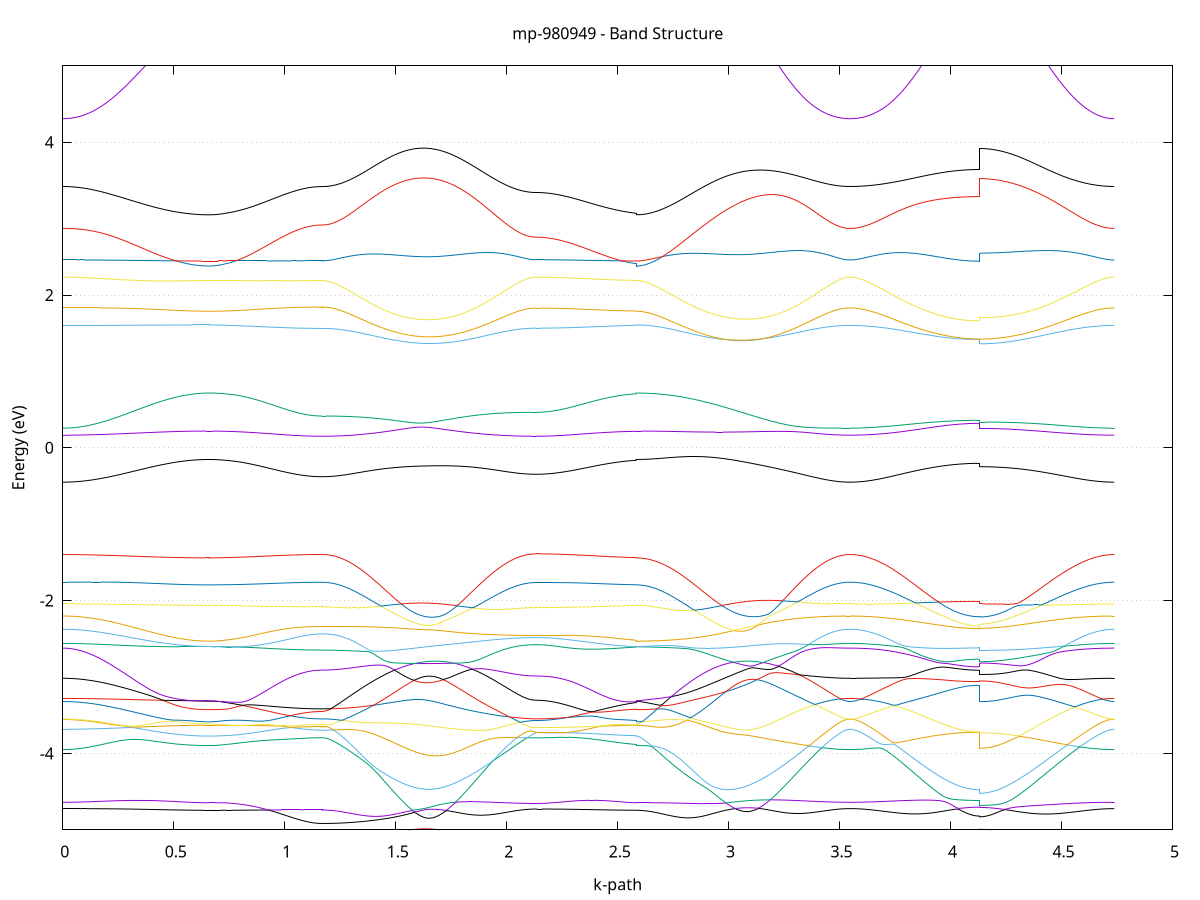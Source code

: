 set title 'mp-980949 - Band Structure'
set xlabel 'k-path'
set ylabel 'Energy (eV)'
set grid y
set yrange [-5:5]
set terminal png size 800,600
set output 'mp-980949_bands_gnuplot.png'
plot '-' using 1:2 with lines notitle, '-' using 1:2 with lines notitle, '-' using 1:2 with lines notitle, '-' using 1:2 with lines notitle, '-' using 1:2 with lines notitle, '-' using 1:2 with lines notitle, '-' using 1:2 with lines notitle, '-' using 1:2 with lines notitle, '-' using 1:2 with lines notitle, '-' using 1:2 with lines notitle, '-' using 1:2 with lines notitle, '-' using 1:2 with lines notitle, '-' using 1:2 with lines notitle, '-' using 1:2 with lines notitle, '-' using 1:2 with lines notitle, '-' using 1:2 with lines notitle, '-' using 1:2 with lines notitle, '-' using 1:2 with lines notitle, '-' using 1:2 with lines notitle, '-' using 1:2 with lines notitle, '-' using 1:2 with lines notitle, '-' using 1:2 with lines notitle, '-' using 1:2 with lines notitle, '-' using 1:2 with lines notitle, '-' using 1:2 with lines notitle, '-' using 1:2 with lines notitle, '-' using 1:2 with lines notitle, '-' using 1:2 with lines notitle, '-' using 1:2 with lines notitle, '-' using 1:2 with lines notitle, '-' using 1:2 with lines notitle, '-' using 1:2 with lines notitle, '-' using 1:2 with lines notitle, '-' using 1:2 with lines notitle, '-' using 1:2 with lines notitle, '-' using 1:2 with lines notitle, '-' using 1:2 with lines notitle, '-' using 1:2 with lines notitle, '-' using 1:2 with lines notitle, '-' using 1:2 with lines notitle, '-' using 1:2 with lines notitle, '-' using 1:2 with lines notitle, '-' using 1:2 with lines notitle, '-' using 1:2 with lines notitle, '-' using 1:2 with lines notitle, '-' using 1:2 with lines notitle, '-' using 1:2 with lines notitle, '-' using 1:2 with lines notitle, '-' using 1:2 with lines notitle, '-' using 1:2 with lines notitle, '-' using 1:2 with lines notitle, '-' using 1:2 with lines notitle, '-' using 1:2 with lines notitle, '-' using 1:2 with lines notitle, '-' using 1:2 with lines notitle, '-' using 1:2 with lines notitle, '-' using 1:2 with lines notitle, '-' using 1:2 with lines notitle, '-' using 1:2 with lines notitle, '-' using 1:2 with lines notitle, '-' using 1:2 with lines notitle, '-' using 1:2 with lines notitle, '-' using 1:2 with lines notitle, '-' using 1:2 with lines notitle, '-' using 1:2 with lines notitle, '-' using 1:2 with lines notitle, '-' using 1:2 with lines notitle, '-' using 1:2 with lines notitle, '-' using 1:2 with lines notitle, '-' using 1:2 with lines notitle, '-' using 1:2 with lines notitle, '-' using 1:2 with lines notitle, '-' using 1:2 with lines notitle, '-' using 1:2 with lines notitle, '-' using 1:2 with lines notitle, '-' using 1:2 with lines notitle, '-' using 1:2 with lines notitle, '-' using 1:2 with lines notitle, '-' using 1:2 with lines notitle, '-' using 1:2 with lines notitle, '-' using 1:2 with lines notitle, '-' using 1:2 with lines notitle, '-' using 1:2 with lines notitle, '-' using 1:2 with lines notitle, '-' using 1:2 with lines notitle, '-' using 1:2 with lines notitle, '-' using 1:2 with lines notitle, '-' using 1:2 with lines notitle, '-' using 1:2 with lines notitle, '-' using 1:2 with lines notitle, '-' using 1:2 with lines notitle, '-' using 1:2 with lines notitle, '-' using 1:2 with lines notitle, '-' using 1:2 with lines notitle, '-' using 1:2 with lines notitle, '-' using 1:2 with lines notitle
0.000000 -39.916155
0.009851 -39.916155
0.019702 -39.916155
0.029553 -39.916155
0.039404 -39.916155
0.049255 -39.916155
0.059106 -39.916155
0.068957 -39.916155
0.078807 -39.916155
0.088658 -39.916155
0.098509 -39.916155
0.108360 -39.916155
0.118211 -39.916155
0.128062 -39.916155
0.137913 -39.916155
0.147764 -39.916155
0.157615 -39.916155
0.167466 -39.916155
0.177317 -39.916155
0.187168 -39.916155
0.197019 -39.916155
0.206870 -39.916155
0.216721 -39.916155
0.226571 -39.916155
0.236422 -39.916155
0.246273 -39.916155
0.256124 -39.916155
0.265975 -39.916155
0.275826 -39.916155
0.285677 -39.916155
0.295528 -39.916155
0.305379 -39.916155
0.315230 -39.916155
0.325081 -39.916155
0.334932 -39.916155
0.344783 -39.916155
0.354634 -39.916155
0.364485 -39.916155
0.374336 -39.916155
0.384186 -39.916155
0.394037 -39.916155
0.403888 -39.916155
0.413739 -39.916155
0.423590 -39.916155
0.433441 -39.916155
0.443292 -39.916155
0.453143 -39.916155
0.462994 -39.916155
0.472845 -39.916155
0.482696 -39.916155
0.492547 -39.916155
0.502398 -39.916155
0.512249 -39.916155
0.522100 -39.916155
0.531950 -39.916155
0.541801 -39.916155
0.551652 -39.916155
0.561503 -39.916155
0.571354 -39.916155
0.581205 -39.916155
0.591056 -39.916155
0.600907 -39.916155
0.610758 -39.916155
0.620609 -39.916155
0.630460 -39.916155
0.640311 -39.916155
0.650162 -39.916155
0.660013 -39.916155
0.660013 -39.916155
0.669285 -39.916155
0.678557 -39.916155
0.687830 -39.916155
0.697102 -39.916155
0.706374 -39.916155
0.715647 -39.916155
0.724919 -39.916155
0.734191 -39.916155
0.734191 -39.916155
0.744063 -39.916155
0.753934 -39.916155
0.763806 -39.916155
0.773677 -39.916155
0.783549 -39.916155
0.793420 -39.916155
0.803292 -39.916155
0.813163 -39.916155
0.823034 -39.916155
0.832906 -39.916155
0.842777 -39.916155
0.852649 -39.916155
0.862520 -39.916155
0.872392 -39.916155
0.882263 -39.916155
0.892135 -39.916155
0.902006 -39.916155
0.911878 -39.916155
0.921749 -39.916155
0.931620 -39.916155
0.941492 -39.916155
0.951363 -39.916155
0.961235 -39.916155
0.971106 -39.916155
0.980978 -39.916155
0.990849 -39.916155
1.000721 -39.916155
1.010592 -39.916155
1.020464 -39.916155
1.030335 -39.916155
1.040206 -39.916155
1.050078 -39.916155
1.059949 -39.916155
1.069821 -39.916155
1.079692 -39.916155
1.089564 -39.916155
1.099435 -39.916155
1.109307 -39.916155
1.119178 -39.916155
1.129050 -39.916155
1.138921 -39.916155
1.148792 -39.916155
1.158664 -39.916155
1.168535 -39.916155
1.168535 -39.916155
1.178417 -39.916155
1.188298 -39.916155
1.198179 -39.916155
1.208060 -39.916155
1.217941 -39.916055
1.227822 -39.916055
1.237704 -39.916055
1.247585 -39.916055
1.257466 -39.915955
1.267347 -39.915955
1.277228 -39.915855
1.287109 -39.915855
1.296991 -39.915755
1.306872 -39.915755
1.316753 -39.915655
1.326634 -39.915655
1.336515 -39.915555
1.346396 -39.915455
1.356278 -39.915455
1.366159 -39.915355
1.376040 -39.915255
1.385921 -39.915255
1.395802 -39.915155
1.405683 -39.915055
1.415565 -39.914955
1.425446 -39.914955
1.435327 -39.914855
1.445208 -39.914755
1.455089 -39.914755
1.464971 -39.914655
1.474852 -39.914555
1.484733 -39.914555
1.494614 -39.914455
1.504495 -39.914355
1.514376 -39.914355
1.524258 -39.914255
1.534139 -39.914255
1.544020 -39.914155
1.553901 -39.914155
1.563782 -39.914055
1.573663 -39.914055
1.583545 -39.914055
1.593426 -39.913955
1.603307 -39.913955
1.613188 -39.913955
1.623069 -39.913955
1.632950 -39.913955
1.642832 -39.913855
1.642832 -39.913855
1.652820 -39.913855
1.662808 -39.913855
1.672796 -39.913955
1.682784 -39.913955
1.692772 -39.913955
1.702760 -39.913955
1.712748 -39.913955
1.722736 -39.914055
1.732724 -39.914055
1.742712 -39.914055
1.752700 -39.914155
1.762688 -39.914155
1.772676 -39.914255
1.782664 -39.914255
1.792652 -39.914355
1.802640 -39.914455
1.812629 -39.914455
1.822617 -39.914555
1.832605 -39.914655
1.842593 -39.914655
1.852581 -39.914755
1.862569 -39.914855
1.872557 -39.914855
1.882545 -39.914955
1.892533 -39.915055
1.902521 -39.915155
1.912509 -39.915155
1.922497 -39.915255
1.932485 -39.915355
1.942473 -39.915455
1.952461 -39.915455
1.962449 -39.915555
1.972437 -39.915555
1.982425 -39.915655
1.992414 -39.915755
2.002402 -39.915755
2.012390 -39.915855
2.022378 -39.915855
2.032366 -39.915955
2.042354 -39.915955
2.052342 -39.916055
2.062330 -39.916055
2.072318 -39.916055
2.082306 -39.916055
2.092294 -39.916155
2.102282 -39.916155
2.112270 -39.916155
2.122258 -39.916155
2.132246 -39.916155
2.132246 -39.916155
2.142046 -39.916155
2.151846 -39.916155
2.161647 -39.916155
2.171447 -39.916155
2.181247 -39.916155
2.191047 -39.916155
2.200847 -39.916155
2.210647 -39.916155
2.220447 -39.916155
2.230247 -39.916155
2.240047 -39.916155
2.249847 -39.916155
2.259647 -39.916155
2.269448 -39.916155
2.279248 -39.916155
2.289048 -39.916155
2.298848 -39.916155
2.308648 -39.916155
2.318448 -39.916155
2.328248 -39.916155
2.338048 -39.916155
2.347848 -39.916155
2.357648 -39.916155
2.367449 -39.916155
2.377249 -39.916155
2.387049 -39.916155
2.396849 -39.916155
2.406649 -39.916155
2.416449 -39.916155
2.426249 -39.916155
2.436049 -39.916155
2.445849 -39.916155
2.455649 -39.916155
2.465449 -39.916155
2.475250 -39.916155
2.485050 -39.916155
2.494850 -39.916155
2.504650 -39.916155
2.514450 -39.916155
2.524250 -39.916155
2.534050 -39.916155
2.543850 -39.916155
2.553650 -39.916155
2.563450 -39.916155
2.573250 -39.916155
2.583051 -39.916155
2.583051 -39.916155
2.592891 -39.916155
2.602731 -39.916155
2.612571 -39.916155
2.622411 -39.916155
2.632252 -39.916055
2.642092 -39.916055
2.651932 -39.916055
2.661772 -39.916055
2.671612 -39.915955
2.681453 -39.915955
2.691293 -39.915855
2.701133 -39.915855
2.710973 -39.915755
2.720813 -39.915755
2.730654 -39.915655
2.740494 -39.915655
2.750334 -39.915555
2.760174 -39.915455
2.770015 -39.915455
2.779855 -39.915355
2.789695 -39.915255
2.799535 -39.915255
2.809375 -39.915155
2.819216 -39.915055
2.829056 -39.915055
2.838896 -39.914955
2.838896 -39.914955
2.848866 -39.914855
2.858836 -39.914755
2.868806 -39.914755
2.878776 -39.914655
2.888746 -39.914555
2.898716 -39.914555
2.908686 -39.914455
2.918655 -39.914355
2.928625 -39.914355
2.938595 -39.914255
2.948565 -39.914255
2.958535 -39.914155
2.968505 -39.914155
2.978475 -39.914055
2.988445 -39.914055
2.998415 -39.914055
3.008385 -39.913955
3.018355 -39.913955
3.028325 -39.913955
3.038295 -39.913955
3.048265 -39.913955
3.058235 -39.913855
3.068205 -39.913855
3.078174 -39.913855
3.088144 -39.913955
3.098114 -39.913955
3.108084 -39.913955
3.118054 -39.913955
3.128024 -39.913955
3.137994 -39.914055
3.147964 -39.914055
3.157934 -39.914055
3.167904 -39.914155
3.177874 -39.914155
3.187844 -39.914255
3.197814 -39.914255
3.207784 -39.914355
3.217754 -39.914455
3.227724 -39.914455
3.237693 -39.914555
3.247663 -39.914655
3.257633 -39.914655
3.267603 -39.914755
3.277573 -39.914855
3.287543 -39.914955
3.297513 -39.914955
3.307483 -39.915055
3.317453 -39.915155
3.327423 -39.915155
3.337393 -39.915255
3.347363 -39.915355
3.357333 -39.915455
3.367303 -39.915455
3.377273 -39.915555
3.387243 -39.915555
3.397212 -39.915655
3.407182 -39.915755
3.417152 -39.915755
3.427122 -39.915855
3.437092 -39.915855
3.447062 -39.915955
3.457032 -39.915955
3.467002 -39.915955
3.476972 -39.916055
3.486942 -39.916055
3.496912 -39.916055
3.506882 -39.916155
3.516852 -39.916155
3.526822 -39.916155
3.536792 -39.916155
3.546761 -39.916155
3.546761 -39.916155
3.556660 -39.916155
3.566559 -39.916155
3.576458 -39.916155
3.586357 -39.916155
3.596255 -39.916155
3.606154 -39.916055
3.616053 -39.916055
3.625952 -39.916055
3.635851 -39.916055
3.645749 -39.915955
3.655648 -39.915955
3.665547 -39.915955
3.675446 -39.915855
3.685344 -39.915855
3.695243 -39.915855
3.705142 -39.915755
3.715041 -39.915755
3.724940 -39.915655
3.734838 -39.915655
3.744737 -39.915555
3.754636 -39.915555
3.764535 -39.915455
3.774433 -39.915455
3.784332 -39.915355
3.794231 -39.915355
3.804130 -39.915255
3.814029 -39.915155
3.823927 -39.915155
3.833826 -39.915055
3.843725 -39.915055
3.853624 -39.914955
3.863523 -39.914855
3.873421 -39.914855
3.883320 -39.914755
3.893219 -39.914755
3.903118 -39.914655
3.913016 -39.914555
3.922915 -39.914555
3.932814 -39.914455
3.942713 -39.914455
3.952612 -39.914355
3.962510 -39.914355
3.972409 -39.914255
3.982308 -39.914255
3.992207 -39.914155
4.002105 -39.914155
4.012004 -39.914155
4.021903 -39.914055
4.031802 -39.914055
4.041701 -39.914055
4.051599 -39.913955
4.061498 -39.913955
4.071397 -39.913955
4.081296 -39.913955
4.091194 -39.913955
4.101093 -39.913955
4.110992 -39.913955
4.120891 -39.913855
4.130790 -39.913855
4.130790 -39.913855
4.140741 -39.913855
4.150692 -39.913855
4.160643 -39.913955
4.170594 -39.913955
4.180544 -39.913955
4.190495 -39.913955
4.200446 -39.913955
4.210397 -39.913955
4.220348 -39.914055
4.230299 -39.914055
4.240250 -39.914055
4.250201 -39.914155
4.260152 -39.914155
4.270103 -39.914155
4.280054 -39.914255
4.290005 -39.914255
4.299956 -39.914355
4.309907 -39.914355
4.319858 -39.914455
4.329809 -39.914455
4.339760 -39.914555
4.349711 -39.914555
4.359662 -39.914655
4.369613 -39.914655
4.379564 -39.914755
4.389515 -39.914755
4.399466 -39.914855
4.409417 -39.914855
4.419368 -39.914955
4.429319 -39.915055
4.439270 -39.915055
4.449221 -39.915155
4.459172 -39.915155
4.469123 -39.915255
4.479074 -39.915255
4.489025 -39.915355
4.498975 -39.915455
4.508926 -39.915455
4.518877 -39.915555
4.528828 -39.915555
4.538779 -39.915655
4.548730 -39.915655
4.558681 -39.915755
4.568632 -39.915755
4.578583 -39.915755
4.588534 -39.915855
4.598485 -39.915855
4.608436 -39.915955
4.618387 -39.915955
4.628338 -39.915955
4.638289 -39.916055
4.648240 -39.916055
4.658191 -39.916055
4.668142 -39.916055
4.678093 -39.916055
4.688044 -39.916155
4.697995 -39.916155
4.707946 -39.916155
4.717897 -39.916155
4.727848 -39.916155
4.737799 -39.916155
e
0.000000 -39.833455
0.009851 -39.833455
0.019702 -39.833455
0.029553 -39.833455
0.039404 -39.833455
0.049255 -39.833455
0.059106 -39.833455
0.068957 -39.833455
0.078807 -39.833455
0.088658 -39.833455
0.098509 -39.833455
0.108360 -39.833455
0.118211 -39.833455
0.128062 -39.833455
0.137913 -39.833455
0.147764 -39.833455
0.157615 -39.833455
0.167466 -39.833455
0.177317 -39.833455
0.187168 -39.833455
0.197019 -39.833455
0.206870 -39.833455
0.216721 -39.833455
0.226571 -39.833455
0.236422 -39.833455
0.246273 -39.833455
0.256124 -39.833455
0.265975 -39.833455
0.275826 -39.833455
0.285677 -39.833455
0.295528 -39.833455
0.305379 -39.833455
0.315230 -39.833455
0.325081 -39.833455
0.334932 -39.833455
0.344783 -39.833455
0.354634 -39.833455
0.364485 -39.833455
0.374336 -39.833455
0.384186 -39.833455
0.394037 -39.833455
0.403888 -39.833455
0.413739 -39.833455
0.423590 -39.833455
0.433441 -39.833455
0.443292 -39.833455
0.453143 -39.833455
0.462994 -39.833455
0.472845 -39.833455
0.482696 -39.833455
0.492547 -39.833455
0.502398 -39.833455
0.512249 -39.833455
0.522100 -39.833455
0.531950 -39.833455
0.541801 -39.833455
0.551652 -39.833455
0.561503 -39.833455
0.571354 -39.833455
0.581205 -39.833455
0.591056 -39.833455
0.600907 -39.833455
0.610758 -39.833455
0.620609 -39.833455
0.630460 -39.833455
0.640311 -39.833455
0.650162 -39.833455
0.660013 -39.833455
0.660013 -39.833455
0.669285 -39.833455
0.678557 -39.833455
0.687830 -39.833455
0.697102 -39.833455
0.706374 -39.833455
0.715647 -39.833455
0.724919 -39.833455
0.734191 -39.833455
0.734191 -39.833455
0.744063 -39.833455
0.753934 -39.833455
0.763806 -39.833455
0.773677 -39.833455
0.783549 -39.833455
0.793420 -39.833455
0.803292 -39.833455
0.813163 -39.833455
0.823034 -39.833455
0.832906 -39.833455
0.842777 -39.833455
0.852649 -39.833455
0.862520 -39.833455
0.872392 -39.833455
0.882263 -39.833455
0.892135 -39.833455
0.902006 -39.833455
0.911878 -39.833455
0.921749 -39.833455
0.931620 -39.833455
0.941492 -39.833455
0.951363 -39.833455
0.961235 -39.833455
0.971106 -39.833455
0.980978 -39.833455
0.990849 -39.833455
1.000721 -39.833455
1.010592 -39.833455
1.020464 -39.833455
1.030335 -39.833455
1.040206 -39.833455
1.050078 -39.833455
1.059949 -39.833455
1.069821 -39.833455
1.079692 -39.833455
1.089564 -39.833455
1.099435 -39.833455
1.109307 -39.833455
1.119178 -39.833455
1.129050 -39.833455
1.138921 -39.833455
1.148792 -39.833455
1.158664 -39.833455
1.168535 -39.833455
1.168535 -39.833455
1.178417 -39.833455
1.188298 -39.833455
1.198179 -39.833455
1.208060 -39.833455
1.217941 -39.833455
1.227822 -39.833555
1.237704 -39.833555
1.247585 -39.833555
1.257466 -39.833655
1.267347 -39.833655
1.277228 -39.833655
1.287109 -39.833755
1.296991 -39.833755
1.306872 -39.833855
1.316753 -39.833955
1.326634 -39.833955
1.336515 -39.834055
1.346396 -39.834155
1.356278 -39.834155
1.366159 -39.834255
1.376040 -39.834355
1.385921 -39.834355
1.395802 -39.834455
1.405683 -39.834555
1.415565 -39.834655
1.425446 -39.834655
1.435327 -39.834755
1.445208 -39.834855
1.455089 -39.834955
1.464971 -39.834955
1.474852 -39.835055
1.484733 -39.835155
1.494614 -39.835155
1.504495 -39.835255
1.514376 -39.835255
1.524258 -39.835355
1.534139 -39.835455
1.544020 -39.835455
1.553901 -39.835555
1.563782 -39.835555
1.573663 -39.835555
1.583545 -39.835655
1.593426 -39.835655
1.603307 -39.835655
1.613188 -39.835655
1.623069 -39.835755
1.632950 -39.835755
1.642832 -39.835755
1.642832 -39.835755
1.652820 -39.835755
1.662808 -39.835755
1.672796 -39.835755
1.682784 -39.835755
1.692772 -39.835655
1.702760 -39.835655
1.712748 -39.835655
1.722736 -39.835655
1.732724 -39.835555
1.742712 -39.835555
1.752700 -39.835455
1.762688 -39.835455
1.772676 -39.835355
1.782664 -39.835355
1.792652 -39.835255
1.802640 -39.835155
1.812629 -39.835155
1.822617 -39.835055
1.832605 -39.834955
1.842593 -39.834955
1.852581 -39.834855
1.862569 -39.834755
1.872557 -39.834755
1.882545 -39.834655
1.892533 -39.834555
1.902521 -39.834455
1.912509 -39.834455
1.922497 -39.834355
1.932485 -39.834255
1.942473 -39.834155
1.952461 -39.834155
1.962449 -39.834055
1.972437 -39.833955
1.982425 -39.833955
1.992414 -39.833855
2.002402 -39.833855
2.012390 -39.833755
2.022378 -39.833755
2.032366 -39.833655
2.042354 -39.833655
2.052342 -39.833555
2.062330 -39.833555
2.072318 -39.833555
2.082306 -39.833455
2.092294 -39.833455
2.102282 -39.833455
2.112270 -39.833455
2.122258 -39.833455
2.132246 -39.833455
2.132246 -39.833455
2.142046 -39.833455
2.151846 -39.833455
2.161647 -39.833455
2.171447 -39.833455
2.181247 -39.833455
2.191047 -39.833455
2.200847 -39.833455
2.210647 -39.833455
2.220447 -39.833455
2.230247 -39.833455
2.240047 -39.833455
2.249847 -39.833455
2.259647 -39.833455
2.269448 -39.833455
2.279248 -39.833455
2.289048 -39.833455
2.298848 -39.833455
2.308648 -39.833455
2.318448 -39.833455
2.328248 -39.833455
2.338048 -39.833455
2.347848 -39.833455
2.357648 -39.833455
2.367449 -39.833455
2.377249 -39.833455
2.387049 -39.833455
2.396849 -39.833455
2.406649 -39.833455
2.416449 -39.833455
2.426249 -39.833455
2.436049 -39.833455
2.445849 -39.833455
2.455649 -39.833455
2.465449 -39.833455
2.475250 -39.833455
2.485050 -39.833455
2.494850 -39.833455
2.504650 -39.833455
2.514450 -39.833455
2.524250 -39.833455
2.534050 -39.833455
2.543850 -39.833455
2.553650 -39.833455
2.563450 -39.833455
2.573250 -39.833455
2.583051 -39.833455
2.583051 -39.833455
2.592891 -39.833455
2.602731 -39.833455
2.612571 -39.833455
2.622411 -39.833455
2.632252 -39.833455
2.642092 -39.833555
2.651932 -39.833555
2.661772 -39.833555
2.671612 -39.833655
2.681453 -39.833655
2.691293 -39.833655
2.701133 -39.833755
2.710973 -39.833755
2.720813 -39.833855
2.730654 -39.833955
2.740494 -39.833955
2.750334 -39.834055
2.760174 -39.834155
2.770015 -39.834155
2.779855 -39.834255
2.789695 -39.834355
2.799535 -39.834355
2.809375 -39.834455
2.819216 -39.834555
2.829056 -39.834655
2.838896 -39.834655
2.838896 -39.834655
2.848866 -39.834755
2.858836 -39.834855
2.868806 -39.834855
2.878776 -39.834955
2.888746 -39.835055
2.898716 -39.835155
2.908686 -39.835155
2.918655 -39.835255
2.928625 -39.835255
2.938595 -39.835355
2.948565 -39.835455
2.958535 -39.835455
2.968505 -39.835555
2.978475 -39.835555
2.988445 -39.835555
2.998415 -39.835655
3.008385 -39.835655
3.018355 -39.835655
3.028325 -39.835655
3.038295 -39.835755
3.048265 -39.835755
3.058235 -39.835755
3.068205 -39.835755
3.078174 -39.835755
3.088144 -39.835755
3.098114 -39.835755
3.108084 -39.835655
3.118054 -39.835655
3.128024 -39.835655
3.137994 -39.835555
3.147964 -39.835555
3.157934 -39.835555
3.167904 -39.835455
3.177874 -39.835455
3.187844 -39.835355
3.197814 -39.835355
3.207784 -39.835255
3.217754 -39.835155
3.227724 -39.835155
3.237693 -39.835055
3.247663 -39.834955
3.257633 -39.834955
3.267603 -39.834855
3.277573 -39.834755
3.287543 -39.834755
3.297513 -39.834655
3.307483 -39.834555
3.317453 -39.834455
3.327423 -39.834455
3.337393 -39.834355
3.347363 -39.834255
3.357333 -39.834155
3.367303 -39.834155
3.377273 -39.834055
3.387243 -39.833955
3.397212 -39.833955
3.407182 -39.833855
3.417152 -39.833855
3.427122 -39.833755
3.437092 -39.833755
3.447062 -39.833655
3.457032 -39.833655
3.467002 -39.833555
3.476972 -39.833555
3.486942 -39.833555
3.496912 -39.833455
3.506882 -39.833455
3.516852 -39.833455
3.526822 -39.833455
3.536792 -39.833455
3.546761 -39.833455
3.546761 -39.833455
3.556660 -39.833455
3.566559 -39.833455
3.576458 -39.833455
3.586357 -39.833455
3.596255 -39.833455
3.606154 -39.833455
3.616053 -39.833555
3.625952 -39.833555
3.635851 -39.833555
3.645749 -39.833555
3.655648 -39.833655
3.665547 -39.833655
3.675446 -39.833655
3.685344 -39.833755
3.695243 -39.833755
3.705142 -39.833855
3.715041 -39.833855
3.724940 -39.833955
3.734838 -39.833955
3.744737 -39.834055
3.754636 -39.834055
3.764535 -39.834155
3.774433 -39.834155
3.784332 -39.834255
3.794231 -39.834255
3.804130 -39.834355
3.814029 -39.834455
3.823927 -39.834455
3.833826 -39.834555
3.843725 -39.834555
3.853624 -39.834655
3.863523 -39.834755
3.873421 -39.834755
3.883320 -39.834855
3.893219 -39.834855
3.903118 -39.834955
3.913016 -39.835055
3.922915 -39.835055
3.932814 -39.835155
3.942713 -39.835155
3.952612 -39.835255
3.962510 -39.835255
3.972409 -39.835355
3.982308 -39.835355
3.992207 -39.835455
4.002105 -39.835455
4.012004 -39.835455
4.021903 -39.835555
4.031802 -39.835555
4.041701 -39.835555
4.051599 -39.835655
4.061498 -39.835655
4.071397 -39.835655
4.081296 -39.835655
4.091194 -39.835755
4.101093 -39.835755
4.110992 -39.835755
4.120891 -39.835755
4.130790 -39.835755
4.130790 -39.835755
4.140741 -39.835755
4.150692 -39.835755
4.160643 -39.835755
4.170594 -39.835755
4.180544 -39.835655
4.190495 -39.835655
4.200446 -39.835655
4.210397 -39.835655
4.220348 -39.835655
4.230299 -39.835555
4.240250 -39.835555
4.250201 -39.835555
4.260152 -39.835455
4.270103 -39.835455
4.280054 -39.835355
4.290005 -39.835355
4.299956 -39.835355
4.309907 -39.835255
4.319858 -39.835255
4.329809 -39.835155
4.339760 -39.835155
4.349711 -39.835055
4.359662 -39.835055
4.369613 -39.834955
4.379564 -39.834855
4.389515 -39.834855
4.399466 -39.834755
4.409417 -39.834755
4.419368 -39.834655
4.429319 -39.834555
4.439270 -39.834555
4.449221 -39.834455
4.459172 -39.834455
4.469123 -39.834355
4.479074 -39.834355
4.489025 -39.834255
4.498975 -39.834155
4.508926 -39.834155
4.518877 -39.834055
4.528828 -39.834055
4.538779 -39.833955
4.548730 -39.833955
4.558681 -39.833855
4.568632 -39.833855
4.578583 -39.833755
4.588534 -39.833755
4.598485 -39.833755
4.608436 -39.833655
4.618387 -39.833655
4.628338 -39.833655
4.638289 -39.833555
4.648240 -39.833555
4.658191 -39.833555
4.668142 -39.833555
4.678093 -39.833455
4.688044 -39.833455
4.697995 -39.833455
4.707946 -39.833455
4.717897 -39.833455
4.727848 -39.833455
4.737799 -39.833455
e
0.000000 -39.593655
0.009851 -39.593655
0.019702 -39.593655
0.029553 -39.593655
0.039404 -39.593655
0.049255 -39.593655
0.059106 -39.593655
0.068957 -39.593655
0.078807 -39.593655
0.088658 -39.593655
0.098509 -39.593655
0.108360 -39.593655
0.118211 -39.593655
0.128062 -39.593655
0.137913 -39.593655
0.147764 -39.593655
0.157615 -39.593655
0.167466 -39.593655
0.177317 -39.593655
0.187168 -39.593655
0.197019 -39.593655
0.206870 -39.593655
0.216721 -39.593655
0.226571 -39.593655
0.236422 -39.593655
0.246273 -39.593655
0.256124 -39.593655
0.265975 -39.593655
0.275826 -39.593655
0.285677 -39.593655
0.295528 -39.593655
0.305379 -39.593655
0.315230 -39.593655
0.325081 -39.593655
0.334932 -39.593655
0.344783 -39.593655
0.354634 -39.593655
0.364485 -39.593655
0.374336 -39.593655
0.384186 -39.593655
0.394037 -39.593655
0.403888 -39.593655
0.413739 -39.593655
0.423590 -39.593655
0.433441 -39.593655
0.443292 -39.593655
0.453143 -39.593655
0.462994 -39.593655
0.472845 -39.593655
0.482696 -39.593655
0.492547 -39.593655
0.502398 -39.593655
0.512249 -39.593655
0.522100 -39.593655
0.531950 -39.593655
0.541801 -39.593655
0.551652 -39.593655
0.561503 -39.593655
0.571354 -39.593655
0.581205 -39.593655
0.591056 -39.593655
0.600907 -39.593655
0.610758 -39.593655
0.620609 -39.593655
0.630460 -39.593655
0.640311 -39.593655
0.650162 -39.593655
0.660013 -39.593655
0.660013 -39.593655
0.669285 -39.593655
0.678557 -39.593655
0.687830 -39.593655
0.697102 -39.593655
0.706374 -39.593655
0.715647 -39.593655
0.724919 -39.593655
0.734191 -39.593655
0.734191 -39.593655
0.744063 -39.593655
0.753934 -39.593655
0.763806 -39.593655
0.773677 -39.593655
0.783549 -39.593655
0.793420 -39.593655
0.803292 -39.593655
0.813163 -39.593655
0.823034 -39.593655
0.832906 -39.593655
0.842777 -39.593655
0.852649 -39.593655
0.862520 -39.593655
0.872392 -39.593655
0.882263 -39.593655
0.892135 -39.593655
0.902006 -39.593655
0.911878 -39.593655
0.921749 -39.593655
0.931620 -39.593655
0.941492 -39.593655
0.951363 -39.593655
0.961235 -39.593655
0.971106 -39.593655
0.980978 -39.593655
0.990849 -39.593655
1.000721 -39.593655
1.010592 -39.593655
1.020464 -39.593655
1.030335 -39.593655
1.040206 -39.593655
1.050078 -39.593655
1.059949 -39.593655
1.069821 -39.593655
1.079692 -39.593655
1.089564 -39.593655
1.099435 -39.593655
1.109307 -39.593655
1.119178 -39.593655
1.129050 -39.593655
1.138921 -39.593655
1.148792 -39.593655
1.158664 -39.593655
1.168535 -39.593655
1.168535 -39.593655
1.178417 -39.593655
1.188298 -39.593655
1.198179 -39.593655
1.208060 -39.593655
1.217941 -39.593655
1.227822 -39.593655
1.237704 -39.593555
1.247585 -39.593555
1.257466 -39.593555
1.267347 -39.593555
1.277228 -39.593555
1.287109 -39.593555
1.296991 -39.593455
1.306872 -39.593455
1.316753 -39.593455
1.326634 -39.593455
1.336515 -39.593355
1.346396 -39.593355
1.356278 -39.593355
1.366159 -39.593355
1.376040 -39.593255
1.385921 -39.593255
1.395802 -39.593255
1.405683 -39.593255
1.415565 -39.593155
1.425446 -39.593155
1.435327 -39.593155
1.445208 -39.593055
1.455089 -39.593055
1.464971 -39.593055
1.474852 -39.593055
1.484733 -39.592955
1.494614 -39.592955
1.504495 -39.592955
1.514376 -39.592955
1.524258 -39.592855
1.534139 -39.592855
1.544020 -39.592855
1.553901 -39.592855
1.563782 -39.592855
1.573663 -39.592755
1.583545 -39.592755
1.593426 -39.592755
1.603307 -39.592755
1.613188 -39.592755
1.623069 -39.592755
1.632950 -39.592755
1.642832 -39.592755
1.642832 -39.592755
1.652820 -39.592755
1.662808 -39.592755
1.672796 -39.592755
1.682784 -39.592755
1.692772 -39.592755
1.702760 -39.592755
1.712748 -39.592755
1.722736 -39.592755
1.732724 -39.592855
1.742712 -39.592855
1.752700 -39.592855
1.762688 -39.592855
1.772676 -39.592855
1.782664 -39.592855
1.792652 -39.592955
1.802640 -39.592955
1.812629 -39.592955
1.822617 -39.592955
1.832605 -39.593055
1.842593 -39.593055
1.852581 -39.593055
1.862569 -39.593155
1.872557 -39.593155
1.882545 -39.593155
1.892533 -39.593155
1.902521 -39.593255
1.912509 -39.593255
1.922497 -39.593255
1.932485 -39.593355
1.942473 -39.593355
1.952461 -39.593355
1.962449 -39.593355
1.972437 -39.593455
1.982425 -39.593455
1.992414 -39.593455
2.002402 -39.593455
2.012390 -39.593555
2.022378 -39.593555
2.032366 -39.593555
2.042354 -39.593555
2.052342 -39.593555
2.062330 -39.593555
2.072318 -39.593655
2.082306 -39.593655
2.092294 -39.593655
2.102282 -39.593655
2.112270 -39.593655
2.122258 -39.593655
2.132246 -39.593655
2.132246 -39.593655
2.142046 -39.593655
2.151846 -39.593655
2.161647 -39.593655
2.171447 -39.593655
2.181247 -39.593655
2.191047 -39.593655
2.200847 -39.593655
2.210647 -39.593655
2.220447 -39.593655
2.230247 -39.593655
2.240047 -39.593655
2.249847 -39.593655
2.259647 -39.593655
2.269448 -39.593655
2.279248 -39.593655
2.289048 -39.593655
2.298848 -39.593655
2.308648 -39.593655
2.318448 -39.593655
2.328248 -39.593655
2.338048 -39.593655
2.347848 -39.593655
2.357648 -39.593655
2.367449 -39.593655
2.377249 -39.593655
2.387049 -39.593655
2.396849 -39.593655
2.406649 -39.593655
2.416449 -39.593655
2.426249 -39.593655
2.436049 -39.593655
2.445849 -39.593655
2.455649 -39.593655
2.465449 -39.593655
2.475250 -39.593655
2.485050 -39.593655
2.494850 -39.593655
2.504650 -39.593655
2.514450 -39.593655
2.524250 -39.593655
2.534050 -39.593655
2.543850 -39.593655
2.553650 -39.593655
2.563450 -39.593655
2.573250 -39.593655
2.583051 -39.593655
2.583051 -39.593655
2.592891 -39.593655
2.602731 -39.593655
2.612571 -39.593655
2.622411 -39.593655
2.632252 -39.593655
2.642092 -39.593655
2.651932 -39.593555
2.661772 -39.593555
2.671612 -39.593555
2.681453 -39.593555
2.691293 -39.593555
2.701133 -39.593555
2.710973 -39.593455
2.720813 -39.593455
2.730654 -39.593455
2.740494 -39.593455
2.750334 -39.593455
2.760174 -39.593355
2.770015 -39.593355
2.779855 -39.593355
2.789695 -39.593255
2.799535 -39.593255
2.809375 -39.593255
2.819216 -39.593255
2.829056 -39.593155
2.838896 -39.593155
2.838896 -39.593155
2.848866 -39.593155
2.858836 -39.593055
2.868806 -39.593055
2.878776 -39.593055
2.888746 -39.593055
2.898716 -39.592955
2.908686 -39.592955
2.918655 -39.592955
2.928625 -39.592955
2.938595 -39.592855
2.948565 -39.592855
2.958535 -39.592855
2.968505 -39.592855
2.978475 -39.592855
2.988445 -39.592755
2.998415 -39.592755
3.008385 -39.592755
3.018355 -39.592755
3.028325 -39.592755
3.038295 -39.592755
3.048265 -39.592755
3.058235 -39.592755
3.068205 -39.592755
3.078174 -39.592755
3.088144 -39.592755
3.098114 -39.592755
3.108084 -39.592755
3.118054 -39.592755
3.128024 -39.592755
3.137994 -39.592755
3.147964 -39.592855
3.157934 -39.592855
3.167904 -39.592855
3.177874 -39.592855
3.187844 -39.592855
3.197814 -39.592855
3.207784 -39.592955
3.217754 -39.592955
3.227724 -39.592955
3.237693 -39.592955
3.247663 -39.593055
3.257633 -39.593055
3.267603 -39.593055
3.277573 -39.593155
3.287543 -39.593155
3.297513 -39.593155
3.307483 -39.593155
3.317453 -39.593255
3.327423 -39.593255
3.337393 -39.593255
3.347363 -39.593355
3.357333 -39.593355
3.367303 -39.593355
3.377273 -39.593355
3.387243 -39.593455
3.397212 -39.593455
3.407182 -39.593455
3.417152 -39.593455
3.427122 -39.593555
3.437092 -39.593555
3.447062 -39.593555
3.457032 -39.593555
3.467002 -39.593555
3.476972 -39.593555
3.486942 -39.593655
3.496912 -39.593655
3.506882 -39.593655
3.516852 -39.593655
3.526822 -39.593655
3.536792 -39.593655
3.546761 -39.593655
3.546761 -39.593655
3.556660 -39.593655
3.566559 -39.593655
3.576458 -39.593655
3.586357 -39.593655
3.596255 -39.593655
3.606154 -39.593655
3.616053 -39.593655
3.625952 -39.593555
3.635851 -39.593555
3.645749 -39.593555
3.655648 -39.593555
3.665547 -39.593555
3.675446 -39.593555
3.685344 -39.593555
3.695243 -39.593555
3.705142 -39.593455
3.715041 -39.593455
3.724940 -39.593455
3.734838 -39.593455
3.744737 -39.593455
3.754636 -39.593355
3.764535 -39.593355
3.774433 -39.593355
3.784332 -39.593355
3.794231 -39.593255
3.804130 -39.593255
3.814029 -39.593255
3.823927 -39.593255
3.833826 -39.593255
3.843725 -39.593155
3.853624 -39.593155
3.863523 -39.593155
3.873421 -39.593155
3.883320 -39.593055
3.893219 -39.593055
3.903118 -39.593055
3.913016 -39.593055
3.922915 -39.592955
3.932814 -39.592955
3.942713 -39.592955
3.952612 -39.592955
3.962510 -39.592955
3.972409 -39.592855
3.982308 -39.592855
3.992207 -39.592855
4.002105 -39.592855
4.012004 -39.592855
4.021903 -39.592855
4.031802 -39.592855
4.041701 -39.592755
4.051599 -39.592755
4.061498 -39.592755
4.071397 -39.592755
4.081296 -39.592755
4.091194 -39.592755
4.101093 -39.592755
4.110992 -39.592755
4.120891 -39.592755
4.130790 -39.592755
4.130790 -39.592755
4.140741 -39.592755
4.150692 -39.592755
4.160643 -39.592755
4.170594 -39.592755
4.180544 -39.592755
4.190495 -39.592755
4.200446 -39.592755
4.210397 -39.592755
4.220348 -39.592755
4.230299 -39.592755
4.240250 -39.592855
4.250201 -39.592855
4.260152 -39.592855
4.270103 -39.592855
4.280054 -39.592855
4.290005 -39.592855
4.299956 -39.592955
4.309907 -39.592955
4.319858 -39.592955
4.329809 -39.592955
4.339760 -39.592955
4.349711 -39.593055
4.359662 -39.593055
4.369613 -39.593055
4.379564 -39.593055
4.389515 -39.593055
4.399466 -39.593155
4.409417 -39.593155
4.419368 -39.593155
4.429319 -39.593155
4.439270 -39.593255
4.449221 -39.593255
4.459172 -39.593255
4.469123 -39.593255
4.479074 -39.593255
4.489025 -39.593355
4.498975 -39.593355
4.508926 -39.593355
4.518877 -39.593355
4.528828 -39.593455
4.538779 -39.593455
4.548730 -39.593455
4.558681 -39.593455
4.568632 -39.593455
4.578583 -39.593455
4.588534 -39.593555
4.598485 -39.593555
4.608436 -39.593555
4.618387 -39.593555
4.628338 -39.593555
4.638289 -39.593555
4.648240 -39.593555
4.658191 -39.593555
4.668142 -39.593655
4.678093 -39.593655
4.688044 -39.593655
4.697995 -39.593655
4.707946 -39.593655
4.717897 -39.593655
4.727848 -39.593655
4.737799 -39.593655
e
0.000000 -39.542155
0.009851 -39.542155
0.019702 -39.542155
0.029553 -39.542155
0.039404 -39.542155
0.049255 -39.542155
0.059106 -39.542155
0.068957 -39.542155
0.078807 -39.542155
0.088658 -39.542155
0.098509 -39.542155
0.108360 -39.542155
0.118211 -39.542155
0.128062 -39.542155
0.137913 -39.542155
0.147764 -39.542155
0.157615 -39.542155
0.167466 -39.542155
0.177317 -39.542155
0.187168 -39.542155
0.197019 -39.542155
0.206870 -39.542155
0.216721 -39.542155
0.226571 -39.542155
0.236422 -39.542155
0.246273 -39.542155
0.256124 -39.542155
0.265975 -39.542155
0.275826 -39.542155
0.285677 -39.542155
0.295528 -39.542155
0.305379 -39.542155
0.315230 -39.542155
0.325081 -39.542155
0.334932 -39.542155
0.344783 -39.542155
0.354634 -39.542155
0.364485 -39.542155
0.374336 -39.542155
0.384186 -39.542155
0.394037 -39.542155
0.403888 -39.542155
0.413739 -39.542155
0.423590 -39.542155
0.433441 -39.542155
0.443292 -39.542155
0.453143 -39.542155
0.462994 -39.542155
0.472845 -39.542155
0.482696 -39.542155
0.492547 -39.542155
0.502398 -39.542155
0.512249 -39.542155
0.522100 -39.542155
0.531950 -39.542155
0.541801 -39.542155
0.551652 -39.542155
0.561503 -39.542155
0.571354 -39.542155
0.581205 -39.542155
0.591056 -39.542155
0.600907 -39.542155
0.610758 -39.542155
0.620609 -39.542155
0.630460 -39.542155
0.640311 -39.542155
0.650162 -39.542155
0.660013 -39.542155
0.660013 -39.542155
0.669285 -39.542155
0.678557 -39.542155
0.687830 -39.542155
0.697102 -39.542155
0.706374 -39.542155
0.715647 -39.542155
0.724919 -39.542155
0.734191 -39.542155
0.734191 -39.542155
0.744063 -39.542155
0.753934 -39.542155
0.763806 -39.542155
0.773677 -39.542155
0.783549 -39.542155
0.793420 -39.542155
0.803292 -39.542155
0.813163 -39.542155
0.823034 -39.542155
0.832906 -39.542155
0.842777 -39.542155
0.852649 -39.542155
0.862520 -39.542155
0.872392 -39.542155
0.882263 -39.542155
0.892135 -39.542155
0.902006 -39.542155
0.911878 -39.542155
0.921749 -39.542155
0.931620 -39.542155
0.941492 -39.542155
0.951363 -39.542155
0.961235 -39.542155
0.971106 -39.542155
0.980978 -39.542155
0.990849 -39.542155
1.000721 -39.542155
1.010592 -39.542155
1.020464 -39.542155
1.030335 -39.542155
1.040206 -39.542155
1.050078 -39.542155
1.059949 -39.542155
1.069821 -39.542155
1.079692 -39.542155
1.089564 -39.542155
1.099435 -39.542155
1.109307 -39.542155
1.119178 -39.542155
1.129050 -39.542155
1.138921 -39.542155
1.148792 -39.542155
1.158664 -39.542155
1.168535 -39.542155
1.168535 -39.542155
1.178417 -39.542155
1.188298 -39.542055
1.198179 -39.542055
1.208060 -39.541955
1.217941 -39.541755
1.227822 -39.541655
1.237704 -39.541455
1.247585 -39.541255
1.257466 -39.541055
1.267347 -39.540755
1.277228 -39.540455
1.287109 -39.540155
1.296991 -39.539855
1.306872 -39.539555
1.316753 -39.539155
1.326634 -39.538755
1.336515 -39.538455
1.346396 -39.537955
1.356278 -39.537555
1.366159 -39.537155
1.376040 -39.536755
1.385921 -39.536255
1.395802 -39.535855
1.405683 -39.535355
1.415565 -39.534955
1.425446 -39.534455
1.435327 -39.534355
1.445208 -39.534355
1.455089 -39.534355
1.464971 -39.534455
1.474852 -39.534455
1.484733 -39.534455
1.494614 -39.534455
1.504495 -39.534555
1.514376 -39.534555
1.524258 -39.534555
1.534139 -39.534555
1.544020 -39.534655
1.553901 -39.534655
1.563782 -39.534655
1.573663 -39.534655
1.583545 -39.534655
1.593426 -39.534655
1.603307 -39.534655
1.613188 -39.534655
1.623069 -39.534755
1.632950 -39.534755
1.642832 -39.534755
1.642832 -39.534755
1.652820 -39.534755
1.662808 -39.534755
1.672796 -39.534755
1.682784 -39.534755
1.692772 -39.534655
1.702760 -39.534655
1.712748 -39.534655
1.722736 -39.534655
1.732724 -39.534655
1.742712 -39.534655
1.752700 -39.534655
1.762688 -39.534555
1.772676 -39.534555
1.782664 -39.534555
1.792652 -39.534555
1.802640 -39.534555
1.812629 -39.534455
1.822617 -39.534455
1.832605 -39.534455
1.842593 -39.534355
1.852581 -39.534355
1.862569 -39.534355
1.872557 -39.534355
1.882545 -39.534855
1.892533 -39.535255
1.902521 -39.535755
1.912509 -39.536155
1.922497 -39.536655
1.932485 -39.537055
1.942473 -39.537455
1.952461 -39.537955
1.962449 -39.538355
1.972437 -39.538755
1.982425 -39.539155
1.992414 -39.539455
2.002402 -39.539855
2.012390 -39.540155
2.022378 -39.540455
2.032366 -39.540755
2.042354 -39.540955
2.052342 -39.541255
2.062330 -39.541455
2.072318 -39.541655
2.082306 -39.541755
2.092294 -39.541955
2.102282 -39.542055
2.112270 -39.542055
2.122258 -39.542155
2.132246 -39.542155
2.132246 -39.542155
2.142046 -39.542155
2.151846 -39.542155
2.161647 -39.542155
2.171447 -39.542155
2.181247 -39.542155
2.191047 -39.542155
2.200847 -39.542155
2.210647 -39.542155
2.220447 -39.542155
2.230247 -39.542155
2.240047 -39.542155
2.249847 -39.542155
2.259647 -39.542155
2.269448 -39.542155
2.279248 -39.542155
2.289048 -39.542155
2.298848 -39.542155
2.308648 -39.542155
2.318448 -39.542155
2.328248 -39.542155
2.338048 -39.542155
2.347848 -39.542155
2.357648 -39.542155
2.367449 -39.542155
2.377249 -39.542155
2.387049 -39.542155
2.396849 -39.542155
2.406649 -39.542155
2.416449 -39.542155
2.426249 -39.542155
2.436049 -39.542155
2.445849 -39.542155
2.455649 -39.542155
2.465449 -39.542155
2.475250 -39.542155
2.485050 -39.542155
2.494850 -39.542155
2.504650 -39.542155
2.514450 -39.542155
2.524250 -39.542155
2.534050 -39.542155
2.543850 -39.542155
2.553650 -39.542155
2.563450 -39.542155
2.573250 -39.542155
2.583051 -39.542155
2.583051 -39.542155
2.592891 -39.542155
2.602731 -39.542055
2.612571 -39.542055
2.622411 -39.541955
2.632252 -39.541755
2.642092 -39.541655
2.651932 -39.541455
2.661772 -39.541255
2.671612 -39.541055
2.681453 -39.540755
2.691293 -39.540455
2.701133 -39.540155
2.710973 -39.539855
2.720813 -39.539555
2.730654 -39.539155
2.740494 -39.538855
2.750334 -39.538455
2.760174 -39.538055
2.770015 -39.537655
2.779855 -39.537155
2.789695 -39.536755
2.799535 -39.536355
2.809375 -39.535855
2.819216 -39.535455
2.829056 -39.534955
2.838896 -39.534555
2.838896 -39.534555
2.848866 -39.534355
2.858836 -39.534355
2.868806 -39.534355
2.878776 -39.534455
2.888746 -39.534455
2.898716 -39.534455
2.908686 -39.534455
2.918655 -39.534555
2.928625 -39.534555
2.938595 -39.534555
2.948565 -39.534555
2.958535 -39.534655
2.968505 -39.534655
2.978475 -39.534655
2.988445 -39.534655
2.998415 -39.534655
3.008385 -39.534655
3.018355 -39.534655
3.028325 -39.534655
3.038295 -39.534755
3.048265 -39.534755
3.058235 -39.534755
3.068205 -39.534755
3.078174 -39.534755
3.088144 -39.534755
3.098114 -39.534755
3.108084 -39.534655
3.118054 -39.534655
3.128024 -39.534655
3.137994 -39.534655
3.147964 -39.534655
3.157934 -39.534655
3.167904 -39.534655
3.177874 -39.534555
3.187844 -39.534555
3.197814 -39.534555
3.207784 -39.534555
3.217754 -39.534555
3.227724 -39.534455
3.237693 -39.534455
3.247663 -39.534455
3.257633 -39.534355
3.267603 -39.534355
3.277573 -39.534355
3.287543 -39.534355
3.297513 -39.534855
3.307483 -39.535255
3.317453 -39.535755
3.327423 -39.536155
3.337393 -39.536655
3.347363 -39.537055
3.357333 -39.537555
3.367303 -39.537955
3.377273 -39.538355
3.387243 -39.538755
3.397212 -39.539155
3.407182 -39.539455
3.417152 -39.539855
3.427122 -39.540155
3.437092 -39.540455
3.447062 -39.540755
3.457032 -39.540955
3.467002 -39.541255
3.476972 -39.541455
3.486942 -39.541655
3.496912 -39.541755
3.506882 -39.541955
3.516852 -39.542055
3.526822 -39.542055
3.536792 -39.542155
3.546761 -39.542155
3.546761 -39.542155
3.556660 -39.542155
3.566559 -39.542055
3.576458 -39.542055
3.586357 -39.541955
3.596255 -39.541855
3.606154 -39.541755
3.616053 -39.541655
3.625952 -39.541555
3.635851 -39.541355
3.645749 -39.541155
3.655648 -39.540955
3.665547 -39.540755
3.675446 -39.540555
3.685344 -39.540355
3.695243 -39.540055
3.705142 -39.539755
3.715041 -39.539555
3.724940 -39.539255
3.734838 -39.538955
3.744737 -39.538555
3.754636 -39.538255
3.764535 -39.537955
3.774433 -39.537555
3.784332 -39.537255
3.794231 -39.536855
3.804130 -39.536555
3.814029 -39.536155
3.823927 -39.535755
3.833826 -39.535355
3.843725 -39.535055
3.853624 -39.534655
3.863523 -39.534355
3.873421 -39.534355
3.883320 -39.534355
3.893219 -39.534355
3.903118 -39.534455
3.913016 -39.534455
3.922915 -39.534455
3.932814 -39.534455
3.942713 -39.534455
3.952612 -39.534555
3.962510 -39.534555
3.972409 -39.534555
3.982308 -39.534555
3.992207 -39.534555
4.002105 -39.534655
4.012004 -39.534655
4.021903 -39.534655
4.031802 -39.534655
4.041701 -39.534655
4.051599 -39.534655
4.061498 -39.534655
4.071397 -39.534655
4.081296 -39.534655
4.091194 -39.534755
4.101093 -39.534755
4.110992 -39.534755
4.120891 -39.534755
4.130790 -39.534755
4.130790 -39.534755
4.140741 -39.534755
4.150692 -39.534755
4.160643 -39.534755
4.170594 -39.534755
4.180544 -39.534655
4.190495 -39.534655
4.200446 -39.534655
4.210397 -39.534655
4.220348 -39.534655
4.230299 -39.534655
4.240250 -39.534655
4.250201 -39.534655
4.260152 -39.534655
4.270103 -39.534555
4.280054 -39.534555
4.290005 -39.534555
4.299956 -39.534555
4.309907 -39.534555
4.319858 -39.534555
4.329809 -39.534455
4.339760 -39.534455
4.349711 -39.534455
4.359662 -39.534455
4.369613 -39.534455
4.379564 -39.534355
4.389515 -39.534355
4.399466 -39.534355
4.409417 -39.534355
4.419368 -39.534655
4.429319 -39.535055
4.439270 -39.535355
4.449221 -39.535755
4.459172 -39.536155
4.469123 -39.536455
4.479074 -39.536855
4.489025 -39.537155
4.498975 -39.537555
4.508926 -39.537855
4.518877 -39.538155
4.528828 -39.538455
4.538779 -39.538755
4.548730 -39.539055
4.558681 -39.539355
4.568632 -39.539655
4.578583 -39.539955
4.588534 -39.540155
4.598485 -39.540455
4.608436 -39.540655
4.618387 -39.540855
4.628338 -39.541055
4.638289 -39.541255
4.648240 -39.541455
4.658191 -39.541555
4.668142 -39.541655
4.678093 -39.541855
4.688044 -39.541955
4.697995 -39.541955
4.707946 -39.542055
4.717897 -39.542055
4.727848 -39.542155
4.737799 -39.542155
e
0.000000 -39.533855
0.009851 -39.533855
0.019702 -39.533855
0.029553 -39.533855
0.039404 -39.533855
0.049255 -39.533855
0.059106 -39.533855
0.068957 -39.533855
0.078807 -39.533855
0.088658 -39.533855
0.098509 -39.533855
0.108360 -39.533855
0.118211 -39.533855
0.128062 -39.533855
0.137913 -39.533855
0.147764 -39.533855
0.157615 -39.533855
0.167466 -39.533755
0.177317 -39.533755
0.187168 -39.533755
0.197019 -39.533755
0.206870 -39.533755
0.216721 -39.533755
0.226571 -39.533755
0.236422 -39.533755
0.246273 -39.533755
0.256124 -39.533755
0.265975 -39.533755
0.275826 -39.533755
0.285677 -39.533755
0.295528 -39.533755
0.305379 -39.533755
0.315230 -39.533755
0.325081 -39.533755
0.334932 -39.533755
0.344783 -39.533755
0.354634 -39.533755
0.364485 -39.533755
0.374336 -39.533755
0.384186 -39.533755
0.394037 -39.533755
0.403888 -39.533755
0.413739 -39.533755
0.423590 -39.533755
0.433441 -39.533755
0.443292 -39.533755
0.453143 -39.533755
0.462994 -39.533755
0.472845 -39.533755
0.482696 -39.533755
0.492547 -39.533755
0.502398 -39.533755
0.512249 -39.533755
0.522100 -39.533755
0.531950 -39.533755
0.541801 -39.533755
0.551652 -39.533755
0.561503 -39.533755
0.571354 -39.533755
0.581205 -39.533755
0.591056 -39.533755
0.600907 -39.533755
0.610758 -39.533755
0.620609 -39.533755
0.630460 -39.533755
0.640311 -39.533755
0.650162 -39.533755
0.660013 -39.533755
0.660013 -39.533755
0.669285 -39.533755
0.678557 -39.533755
0.687830 -39.533755
0.697102 -39.533755
0.706374 -39.533755
0.715647 -39.533755
0.724919 -39.533755
0.734191 -39.533755
0.734191 -39.533755
0.744063 -39.533755
0.753934 -39.533755
0.763806 -39.533755
0.773677 -39.533755
0.783549 -39.533755
0.793420 -39.533755
0.803292 -39.533755
0.813163 -39.533755
0.823034 -39.533755
0.832906 -39.533755
0.842777 -39.533755
0.852649 -39.533755
0.862520 -39.533755
0.872392 -39.533755
0.882263 -39.533755
0.892135 -39.533755
0.902006 -39.533755
0.911878 -39.533755
0.921749 -39.533755
0.931620 -39.533755
0.941492 -39.533755
0.951363 -39.533755
0.961235 -39.533755
0.971106 -39.533755
0.980978 -39.533755
0.990849 -39.533755
1.000721 -39.533755
1.010592 -39.533755
1.020464 -39.533755
1.030335 -39.533755
1.040206 -39.533755
1.050078 -39.533755
1.059949 -39.533755
1.069821 -39.533755
1.079692 -39.533755
1.089564 -39.533755
1.099435 -39.533755
1.109307 -39.533755
1.119178 -39.533855
1.129050 -39.533855
1.138921 -39.533855
1.148792 -39.533855
1.158664 -39.533855
1.168535 -39.533855
1.168535 -39.533855
1.178417 -39.533855
1.188298 -39.533855
1.198179 -39.533855
1.208060 -39.533855
1.217941 -39.533855
1.227822 -39.533855
1.237704 -39.533855
1.247585 -39.533855
1.257466 -39.533855
1.267347 -39.533855
1.277228 -39.533955
1.287109 -39.533955
1.296991 -39.533955
1.306872 -39.533955
1.316753 -39.533955
1.326634 -39.534055
1.336515 -39.534055
1.346396 -39.534055
1.356278 -39.534055
1.366159 -39.534155
1.376040 -39.534155
1.385921 -39.534155
1.395802 -39.534255
1.405683 -39.534255
1.415565 -39.534255
1.425446 -39.534355
1.435327 -39.534055
1.445208 -39.533555
1.455089 -39.533155
1.464971 -39.532755
1.474852 -39.532255
1.484733 -39.531855
1.494614 -39.531455
1.504495 -39.531055
1.514376 -39.530755
1.524258 -39.530355
1.534139 -39.530055
1.544020 -39.529755
1.553901 -39.529455
1.563782 -39.529255
1.573663 -39.528955
1.583545 -39.528755
1.593426 -39.528555
1.603307 -39.528455
1.613188 -39.528255
1.623069 -39.528155
1.632950 -39.528155
1.642832 -39.528055
1.642832 -39.528055
1.652820 -39.528055
1.662808 -39.528155
1.672796 -39.528155
1.682784 -39.528255
1.692772 -39.528355
1.702760 -39.528455
1.712748 -39.528655
1.722736 -39.528855
1.732724 -39.529055
1.742712 -39.529355
1.752700 -39.529655
1.762688 -39.529955
1.772676 -39.530255
1.782664 -39.530555
1.792652 -39.530955
1.802640 -39.531355
1.812629 -39.531755
1.822617 -39.532155
1.832605 -39.532555
1.842593 -39.533055
1.852581 -39.533455
1.862569 -39.533855
1.872557 -39.534355
1.882545 -39.534255
1.892533 -39.534255
1.902521 -39.534255
1.912509 -39.534155
1.922497 -39.534155
1.932485 -39.534155
1.942473 -39.534155
1.952461 -39.534055
1.962449 -39.534055
1.972437 -39.534055
1.982425 -39.533955
1.992414 -39.533955
2.002402 -39.533955
2.012390 -39.533955
2.022378 -39.533955
2.032366 -39.533855
2.042354 -39.533855
2.052342 -39.533855
2.062330 -39.533855
2.072318 -39.533855
2.082306 -39.533855
2.092294 -39.533855
2.102282 -39.533855
2.112270 -39.533855
2.122258 -39.533755
2.132246 -39.533755
2.132246 -39.533755
2.142046 -39.533755
2.151846 -39.533755
2.161647 -39.533755
2.171447 -39.533755
2.181247 -39.533755
2.191047 -39.533755
2.200847 -39.533755
2.210647 -39.533755
2.220447 -39.533755
2.230247 -39.533755
2.240047 -39.533755
2.249847 -39.533755
2.259647 -39.533755
2.269448 -39.533755
2.279248 -39.533755
2.289048 -39.533755
2.298848 -39.533755
2.308648 -39.533755
2.318448 -39.533755
2.328248 -39.533755
2.338048 -39.533755
2.347848 -39.533755
2.357648 -39.533755
2.367449 -39.533755
2.377249 -39.533755
2.387049 -39.533755
2.396849 -39.533755
2.406649 -39.533755
2.416449 -39.533755
2.426249 -39.533755
2.436049 -39.533755
2.445849 -39.533755
2.455649 -39.533755
2.465449 -39.533755
2.475250 -39.533755
2.485050 -39.533755
2.494850 -39.533755
2.504650 -39.533755
2.514450 -39.533755
2.524250 -39.533755
2.534050 -39.533755
2.543850 -39.533755
2.553650 -39.533755
2.563450 -39.533755
2.573250 -39.533755
2.583051 -39.533755
2.583051 -39.533755
2.592891 -39.533755
2.602731 -39.533755
2.612571 -39.533855
2.622411 -39.533855
2.632252 -39.533855
2.642092 -39.533855
2.651932 -39.533855
2.661772 -39.533855
2.671612 -39.533855
2.681453 -39.533855
2.691293 -39.533955
2.701133 -39.533955
2.710973 -39.533955
2.720813 -39.533955
2.730654 -39.533955
2.740494 -39.534055
2.750334 -39.534055
2.760174 -39.534055
2.770015 -39.534055
2.779855 -39.534155
2.789695 -39.534155
2.799535 -39.534155
2.809375 -39.534255
2.819216 -39.534255
2.829056 -39.534255
2.838896 -39.534255
2.838896 -39.534255
2.848866 -39.534055
2.858836 -39.533655
2.868806 -39.533155
2.878776 -39.532755
2.888746 -39.532355
2.898716 -39.531855
2.908686 -39.531455
2.918655 -39.531155
2.928625 -39.530755
2.938595 -39.530355
2.948565 -39.530055
2.958535 -39.529755
2.968505 -39.529455
2.978475 -39.529155
2.988445 -39.528955
2.998415 -39.528755
3.008385 -39.528555
3.018355 -39.528455
3.028325 -39.528255
3.038295 -39.528155
3.048265 -39.528155
3.058235 -39.528055
3.068205 -39.528055
3.078174 -39.528155
3.088144 -39.528155
3.098114 -39.528255
3.108084 -39.528355
3.118054 -39.528555
3.128024 -39.528655
3.137994 -39.528855
3.147964 -39.529155
3.157934 -39.529355
3.167904 -39.529655
3.177874 -39.529955
3.187844 -39.530255
3.197814 -39.530655
3.207784 -39.530955
3.217754 -39.531355
3.227724 -39.531755
3.237693 -39.532155
3.247663 -39.532555
3.257633 -39.533055
3.267603 -39.533455
3.277573 -39.533955
3.287543 -39.534355
3.297513 -39.534255
3.307483 -39.534255
3.317453 -39.534255
3.327423 -39.534155
3.337393 -39.534155
3.347363 -39.534155
3.357333 -39.534155
3.367303 -39.534055
3.377273 -39.534055
3.387243 -39.534055
3.397212 -39.533955
3.407182 -39.533955
3.417152 -39.533955
3.427122 -39.533955
3.437092 -39.533955
3.447062 -39.533855
3.457032 -39.533855
3.467002 -39.533855
3.476972 -39.533855
3.486942 -39.533855
3.496912 -39.533855
3.506882 -39.533855
3.516852 -39.533855
3.526822 -39.533855
3.536792 -39.533855
3.546761 -39.533855
3.546761 -39.533855
3.556660 -39.533855
3.566559 -39.533855
3.576458 -39.533855
3.586357 -39.533855
3.596255 -39.533855
3.606154 -39.533855
3.616053 -39.533855
3.625952 -39.533855
3.635851 -39.533855
3.645749 -39.533855
3.655648 -39.533855
3.665547 -39.533855
3.675446 -39.533955
3.685344 -39.533955
3.695243 -39.533955
3.705142 -39.533955
3.715041 -39.533955
3.724940 -39.533955
3.734838 -39.534055
3.744737 -39.534055
3.754636 -39.534055
3.764535 -39.534055
3.774433 -39.534055
3.784332 -39.534155
3.794231 -39.534155
3.804130 -39.534155
3.814029 -39.534155
3.823927 -39.534255
3.833826 -39.534255
3.843725 -39.534255
3.853624 -39.534255
3.863523 -39.534255
3.873421 -39.533855
3.883320 -39.533555
3.893219 -39.533155
3.903118 -39.532855
3.913016 -39.532455
3.922915 -39.532155
3.932814 -39.531755
3.942713 -39.531455
3.952612 -39.531155
3.962510 -39.530855
3.972409 -39.530555
3.982308 -39.530255
3.992207 -39.529955
4.002105 -39.529755
4.012004 -39.529555
4.021903 -39.529255
4.031802 -39.529055
4.041701 -39.528855
4.051599 -39.528755
4.061498 -39.528555
4.071397 -39.528455
4.081296 -39.528355
4.091194 -39.528255
4.101093 -39.528155
4.110992 -39.528155
4.120891 -39.528055
4.130790 -39.528055
4.130790 -39.528055
4.140741 -39.528055
4.150692 -39.528155
4.160643 -39.528155
4.170594 -39.528255
4.180544 -39.528355
4.190495 -39.528455
4.200446 -39.528555
4.210397 -39.528655
4.220348 -39.528855
4.230299 -39.529055
4.240250 -39.529255
4.250201 -39.529455
4.260152 -39.529655
4.270103 -39.529855
4.280054 -39.530155
4.290005 -39.530355
4.299956 -39.530655
4.309907 -39.530955
4.319858 -39.531255
4.329809 -39.531555
4.339760 -39.531855
4.349711 -39.532255
4.359662 -39.532555
4.369613 -39.532855
4.379564 -39.533255
4.389515 -39.533555
4.399466 -39.533955
4.409417 -39.534355
4.419368 -39.534255
4.429319 -39.534255
4.439270 -39.534255
4.449221 -39.534255
4.459172 -39.534155
4.469123 -39.534155
4.479074 -39.534155
4.489025 -39.534155
4.498975 -39.534155
4.508926 -39.534055
4.518877 -39.534055
4.528828 -39.534055
4.538779 -39.534055
4.548730 -39.533955
4.558681 -39.533955
4.568632 -39.533955
4.578583 -39.533955
4.588534 -39.533955
4.598485 -39.533955
4.608436 -39.533855
4.618387 -39.533855
4.628338 -39.533855
4.638289 -39.533855
4.648240 -39.533855
4.658191 -39.533855
4.668142 -39.533855
4.678093 -39.533855
4.688044 -39.533855
4.697995 -39.533855
4.707946 -39.533855
4.717897 -39.533855
4.727848 -39.533855
4.737799 -39.533855
e
0.000000 -38.972655
0.009851 -38.972655
0.019702 -38.972655
0.029553 -38.972655
0.039404 -38.972655
0.049255 -38.972655
0.059106 -38.972655
0.068957 -38.972655
0.078807 -38.972655
0.088658 -38.972655
0.098509 -38.972655
0.108360 -38.972655
0.118211 -38.972655
0.128062 -38.972655
0.137913 -38.972655
0.147764 -38.972655
0.157615 -38.972655
0.167466 -38.972655
0.177317 -38.972655
0.187168 -38.972655
0.197019 -38.972655
0.206870 -38.972655
0.216721 -38.972655
0.226571 -38.972655
0.236422 -38.972655
0.246273 -38.972655
0.256124 -38.972655
0.265975 -38.972655
0.275826 -38.972655
0.285677 -38.972655
0.295528 -38.972655
0.305379 -38.972655
0.315230 -38.972655
0.325081 -38.972655
0.334932 -38.972655
0.344783 -38.972655
0.354634 -38.972655
0.364485 -38.972655
0.374336 -38.972655
0.384186 -38.972655
0.394037 -38.972655
0.403888 -38.972655
0.413739 -38.972655
0.423590 -38.972655
0.433441 -38.972655
0.443292 -38.972655
0.453143 -38.972655
0.462994 -38.972655
0.472845 -38.972655
0.482696 -38.972655
0.492547 -38.972655
0.502398 -38.972655
0.512249 -38.972655
0.522100 -38.972655
0.531950 -38.972655
0.541801 -38.972655
0.551652 -38.972655
0.561503 -38.972655
0.571354 -38.972655
0.581205 -38.972655
0.591056 -38.972655
0.600907 -38.972655
0.610758 -38.972655
0.620609 -38.972655
0.630460 -38.972655
0.640311 -38.972655
0.650162 -38.972655
0.660013 -38.972655
0.660013 -38.972655
0.669285 -38.972655
0.678557 -38.972655
0.687830 -38.972655
0.697102 -38.972655
0.706374 -38.972655
0.715647 -38.972655
0.724919 -38.972655
0.734191 -38.972655
0.734191 -38.972655
0.744063 -38.972655
0.753934 -38.972655
0.763806 -38.972655
0.773677 -38.972655
0.783549 -38.972655
0.793420 -38.972655
0.803292 -38.972655
0.813163 -38.972655
0.823034 -38.972655
0.832906 -38.972655
0.842777 -38.972655
0.852649 -38.972655
0.862520 -38.972655
0.872392 -38.972655
0.882263 -38.972655
0.892135 -38.972655
0.902006 -38.972655
0.911878 -38.972655
0.921749 -38.972655
0.931620 -38.972655
0.941492 -38.972655
0.951363 -38.972655
0.961235 -38.972655
0.971106 -38.972655
0.980978 -38.972655
0.990849 -38.972655
1.000721 -38.972655
1.010592 -38.972655
1.020464 -38.972655
1.030335 -38.972655
1.040206 -38.972655
1.050078 -38.972655
1.059949 -38.972655
1.069821 -38.972655
1.079692 -38.972655
1.089564 -38.972655
1.099435 -38.972655
1.109307 -38.972655
1.119178 -38.972655
1.129050 -38.972655
1.138921 -38.972655
1.148792 -38.972655
1.158664 -38.972655
1.168535 -38.972655
1.168535 -38.972655
1.178417 -38.972655
1.188298 -38.972755
1.198179 -38.972855
1.208060 -38.972955
1.217941 -38.973055
1.227822 -38.973255
1.237704 -38.973455
1.247585 -38.973655
1.257466 -38.973955
1.267347 -38.974155
1.277228 -38.974455
1.287109 -38.974855
1.296991 -38.975155
1.306872 -38.975555
1.316753 -38.975955
1.326634 -38.976355
1.336515 -38.976855
1.346396 -38.977255
1.356278 -38.977755
1.366159 -38.978155
1.376040 -38.978655
1.385921 -38.979155
1.395802 -38.979655
1.405683 -38.980155
1.415565 -38.980655
1.425446 -38.981155
1.435327 -38.981655
1.445208 -38.982155
1.455089 -38.982655
1.464971 -38.983155
1.474852 -38.983555
1.484733 -38.984055
1.494614 -38.984455
1.504495 -38.984955
1.514376 -38.985355
1.524258 -38.985655
1.534139 -38.986055
1.544020 -38.986355
1.553901 -38.986755
1.563782 -38.986955
1.573663 -38.987255
1.583545 -38.987455
1.593426 -38.987655
1.603307 -38.987855
1.613188 -38.988055
1.623069 -38.988155
1.632950 -38.988155
1.642832 -38.988255
1.642832 -38.988255
1.652820 -38.988255
1.662808 -38.988255
1.672796 -38.988155
1.682784 -38.988055
1.692772 -38.987955
1.702760 -38.987755
1.712748 -38.987555
1.722736 -38.987355
1.732724 -38.987155
1.742712 -38.986855
1.752700 -38.986555
1.762688 -38.986155
1.772676 -38.985855
1.782664 -38.985455
1.792652 -38.985055
1.802640 -38.984655
1.812629 -38.984155
1.822617 -38.983755
1.832605 -38.983255
1.842593 -38.982755
1.852581 -38.982355
1.862569 -38.981855
1.872557 -38.981355
1.882545 -38.980755
1.892533 -38.980255
1.902521 -38.979755
1.912509 -38.979255
1.922497 -38.978755
1.932485 -38.978255
1.942473 -38.977855
1.952461 -38.977355
1.962449 -38.976855
1.972437 -38.976455
1.982425 -38.976055
1.992414 -38.975655
2.002402 -38.975255
2.012390 -38.974855
2.022378 -38.974555
2.032366 -38.974255
2.042354 -38.973955
2.052342 -38.973655
2.062330 -38.973455
2.072318 -38.973255
2.082306 -38.973055
2.092294 -38.972955
2.102282 -38.972855
2.112270 -38.972755
2.122258 -38.972655
2.132246 -38.972655
2.132246 -38.972655
2.142046 -38.972655
2.151846 -38.972655
2.161647 -38.972655
2.171447 -38.972655
2.181247 -38.972655
2.191047 -38.972655
2.200847 -38.972655
2.210647 -38.972655
2.220447 -38.972655
2.230247 -38.972655
2.240047 -38.972655
2.249847 -38.972655
2.259647 -38.972655
2.269448 -38.972655
2.279248 -38.972655
2.289048 -38.972655
2.298848 -38.972655
2.308648 -38.972655
2.318448 -38.972655
2.328248 -38.972655
2.338048 -38.972655
2.347848 -38.972655
2.357648 -38.972655
2.367449 -38.972655
2.377249 -38.972655
2.387049 -38.972655
2.396849 -38.972655
2.406649 -38.972655
2.416449 -38.972655
2.426249 -38.972655
2.436049 -38.972655
2.445849 -38.972655
2.455649 -38.972655
2.465449 -38.972655
2.475250 -38.972655
2.485050 -38.972655
2.494850 -38.972655
2.504650 -38.972655
2.514450 -38.972655
2.524250 -38.972655
2.534050 -38.972655
2.543850 -38.972655
2.553650 -38.972655
2.563450 -38.972655
2.573250 -38.972655
2.583051 -38.972655
2.583051 -38.972655
2.592891 -38.972655
2.602731 -38.972755
2.612571 -38.972855
2.622411 -38.972955
2.632252 -38.973055
2.642092 -38.973255
2.651932 -38.973455
2.661772 -38.973655
2.671612 -38.973855
2.681453 -38.974155
2.691293 -38.974455
2.701133 -38.974855
2.710973 -38.975155
2.720813 -38.975555
2.730654 -38.975955
2.740494 -38.976355
2.750334 -38.976755
2.760174 -38.977255
2.770015 -38.977655
2.779855 -38.978155
2.789695 -38.978655
2.799535 -38.979155
2.809375 -38.979655
2.819216 -38.980155
2.829056 -38.980655
2.838896 -38.981155
2.838896 -38.981155
2.848866 -38.981655
2.858836 -38.982155
2.868806 -38.982655
2.878776 -38.983055
2.888746 -38.983555
2.898716 -38.984055
2.908686 -38.984455
2.918655 -38.984855
2.928625 -38.985255
2.938595 -38.985655
2.948565 -38.986055
2.958535 -38.986355
2.968505 -38.986755
2.978475 -38.987055
2.988445 -38.987255
2.998415 -38.987455
3.008385 -38.987655
3.018355 -38.987855
3.028325 -38.988055
3.038295 -38.988155
3.048265 -38.988155
3.058235 -38.988255
3.068205 -38.988255
3.078174 -38.988255
3.088144 -38.988155
3.098114 -38.988055
3.108084 -38.987955
3.118054 -38.987755
3.128024 -38.987555
3.137994 -38.987355
3.147964 -38.987055
3.157934 -38.986855
3.167904 -38.986555
3.177874 -38.986155
3.187844 -38.985855
3.197814 -38.985455
3.207784 -38.985055
3.217754 -38.984655
3.227724 -38.984155
3.237693 -38.983755
3.247663 -38.983255
3.257633 -38.982755
3.267603 -38.982255
3.277573 -38.981755
3.287543 -38.981255
3.297513 -38.980755
3.307483 -38.980255
3.317453 -38.979755
3.327423 -38.979255
3.337393 -38.978755
3.347363 -38.978255
3.357333 -38.977755
3.367303 -38.977355
3.377273 -38.976855
3.387243 -38.976455
3.397212 -38.976055
3.407182 -38.975655
3.417152 -38.975255
3.427122 -38.974855
3.437092 -38.974555
3.447062 -38.974255
3.457032 -38.973955
3.467002 -38.973655
3.476972 -38.973455
3.486942 -38.973255
3.496912 -38.973055
3.506882 -38.972955
3.516852 -38.972855
3.526822 -38.972755
3.536792 -38.972655
3.546761 -38.972655
3.546761 -38.972655
3.556660 -38.972655
3.566559 -38.972755
3.576458 -38.972755
3.586357 -38.972855
3.596255 -38.972955
3.606154 -38.973055
3.616053 -38.973155
3.625952 -38.973355
3.635851 -38.973555
3.645749 -38.973755
3.655648 -38.973955
3.665547 -38.974155
3.675446 -38.974455
3.685344 -38.974655
3.695243 -38.974955
3.705142 -38.975255
3.715041 -38.975555
3.724940 -38.975955
3.734838 -38.976255
3.744737 -38.976655
3.754636 -38.976955
3.764535 -38.977355
3.774433 -38.977755
3.784332 -38.978155
3.794231 -38.978555
3.804130 -38.978955
3.814029 -38.979355
3.823927 -38.979755
3.833826 -38.980155
3.843725 -38.980555
3.853624 -38.980955
3.863523 -38.981355
3.873421 -38.981755
3.883320 -38.982255
3.893219 -38.982655
3.903118 -38.983055
3.913016 -38.983355
3.922915 -38.983755
3.932814 -38.984155
3.942713 -38.984555
3.952612 -38.984855
3.962510 -38.985155
3.972409 -38.985555
3.982308 -38.985855
3.992207 -38.986155
4.002105 -38.986455
4.012004 -38.986655
4.021903 -38.986955
4.031802 -38.987155
4.041701 -38.987355
4.051599 -38.987555
4.061498 -38.987655
4.071397 -38.987855
4.081296 -38.987955
4.091194 -38.988055
4.101093 -38.988155
4.110992 -38.988155
4.120891 -38.988255
4.130790 -38.988255
4.130790 -38.988255
4.140741 -38.988255
4.150692 -38.988155
4.160643 -38.988155
4.170594 -38.988055
4.180544 -38.987955
4.190495 -38.987855
4.200446 -38.987755
4.210397 -38.987555
4.220348 -38.987355
4.230299 -38.987155
4.240250 -38.986955
4.250201 -38.986755
4.260152 -38.986555
4.270103 -38.986255
4.280054 -38.985955
4.290005 -38.985655
4.299956 -38.985355
4.309907 -38.985055
4.319858 -38.984755
4.329809 -38.984355
4.339760 -38.984055
4.349711 -38.983655
4.359662 -38.983255
4.369613 -38.982955
4.379564 -38.982555
4.389515 -38.982155
4.399466 -38.981755
4.409417 -38.981355
4.419368 -38.980955
4.429319 -38.980555
4.439270 -38.980155
4.449221 -38.979755
4.459172 -38.979355
4.469123 -38.978955
4.479074 -38.978555
4.489025 -38.978155
4.498975 -38.977855
4.508926 -38.977455
4.518877 -38.977055
4.528828 -38.976755
4.538779 -38.976355
4.548730 -38.976055
4.558681 -38.975755
4.568632 -38.975455
4.578583 -38.975155
4.588534 -38.974855
4.598485 -38.974555
4.608436 -38.974355
4.618387 -38.974055
4.628338 -38.973855
4.638289 -38.973655
4.648240 -38.973455
4.658191 -38.973255
4.668142 -38.973155
4.678093 -38.973055
4.688044 -38.972955
4.697995 -38.972855
4.707946 -38.972755
4.717897 -38.972755
4.727848 -38.972655
4.737799 -38.972655
e
0.000000 -17.125855
0.009851 -17.125755
0.019702 -17.125655
0.029553 -17.125555
0.039404 -17.125255
0.049255 -17.124955
0.059106 -17.124555
0.068957 -17.124155
0.078807 -17.123655
0.088658 -17.123055
0.098509 -17.122455
0.108360 -17.121755
0.118211 -17.120955
0.128062 -17.120155
0.137913 -17.119355
0.147764 -17.118355
0.157615 -17.117455
0.167466 -17.116355
0.177317 -17.115355
0.187168 -17.114255
0.197019 -17.113055
0.206870 -17.111855
0.216721 -17.110655
0.226571 -17.109355
0.236422 -17.108055
0.246273 -17.106755
0.256124 -17.105355
0.265975 -17.104055
0.275826 -17.102655
0.285677 -17.101255
0.295528 -17.099755
0.305379 -17.098355
0.315230 -17.096955
0.325081 -17.095555
0.334932 -17.094055
0.344783 -17.092655
0.354634 -17.091255
0.364485 -17.089855
0.374336 -17.088455
0.384186 -17.087055
0.394037 -17.085655
0.403888 -17.084355
0.413739 -17.083055
0.423590 -17.081755
0.433441 -17.080555
0.443292 -17.079255
0.453143 -17.078155
0.462994 -17.076955
0.472845 -17.075855
0.482696 -17.074855
0.492547 -17.073855
0.502398 -17.072855
0.512249 -17.071955
0.522100 -17.071055
0.531950 -17.070255
0.541801 -17.069455
0.551652 -17.068755
0.561503 -17.068155
0.571354 -17.067555
0.581205 -17.067055
0.591056 -17.066555
0.600907 -17.066155
0.610758 -17.065855
0.620609 -17.065555
0.630460 -17.065355
0.640311 -17.065155
0.650162 -17.065055
0.660013 -17.065055
0.660013 -17.065055
0.669285 -17.065055
0.678557 -17.065155
0.687830 -17.065255
0.697102 -17.065355
0.706374 -17.065555
0.715647 -17.065855
0.724919 -17.066155
0.734191 -17.066455
0.734191 -17.066455
0.744063 -17.066655
0.753934 -17.066855
0.763806 -17.067155
0.773677 -17.067355
0.783549 -17.067655
0.793420 -17.068055
0.803292 -17.068455
0.813163 -17.068855
0.823034 -17.069255
0.832906 -17.069755
0.842777 -17.070155
0.852649 -17.070655
0.862520 -17.071155
0.872392 -17.071755
0.882263 -17.072255
0.892135 -17.072855
0.902006 -17.073355
0.911878 -17.073955
0.921749 -17.074555
0.931620 -17.075055
0.941492 -17.075655
0.951363 -17.076255
0.961235 -17.076755
0.971106 -17.077355
0.980978 -17.077855
0.990849 -17.078455
1.000721 -17.078955
1.010592 -17.079455
1.020464 -17.079855
1.030335 -17.080355
1.040206 -17.080755
1.050078 -17.081155
1.059949 -17.081555
1.069821 -17.081955
1.079692 -17.082255
1.089564 -17.082555
1.099435 -17.082855
1.109307 -17.083055
1.119178 -17.083255
1.129050 -17.083355
1.138921 -17.083555
1.148792 -17.083655
1.158664 -17.083655
1.168535 -17.083655
1.168535 -17.083655
1.178417 -17.083555
1.188298 -17.083255
1.198179 -17.082655
1.208060 -17.081755
1.217941 -17.080755
1.227822 -17.079455
1.237704 -17.077855
1.247585 -17.076155
1.257466 -17.074155
1.267347 -17.072055
1.277228 -17.069655
1.287109 -17.067055
1.296991 -17.064255
1.306872 -17.061355
1.316753 -17.058155
1.326634 -17.054955
1.336515 -17.051455
1.346396 -17.047855
1.356278 -17.044155
1.366159 -17.040355
1.376040 -17.036355
1.385921 -17.032355
1.395802 -17.028255
1.405683 -17.024155
1.415565 -17.019955
1.425446 -17.015655
1.435327 -17.011455
1.445208 -17.007255
1.455089 -17.003055
1.464971 -16.998955
1.474852 -16.994855
1.484733 -16.990855
1.494614 -16.987055
1.504495 -16.983355
1.514376 -16.979755
1.524258 -16.976355
1.534139 -16.973155
1.544020 -16.970155
1.553901 -16.967355
1.563782 -16.964855
1.573663 -16.962655
1.583545 -16.960655
1.593426 -16.959055
1.603307 -16.957655
1.613188 -16.956655
1.623069 -16.955955
1.632950 -16.955555
1.642832 -16.955555
1.642832 -16.955555
1.652820 -16.955855
1.662808 -16.956555
1.672796 -16.957555
1.682784 -16.958955
1.692772 -16.960555
1.702760 -16.962555
1.712748 -16.964855
1.722736 -16.967455
1.732724 -16.970355
1.742712 -16.973455
1.752700 -16.976855
1.762688 -16.980455
1.772676 -16.984255
1.782664 -16.988255
1.792652 -16.992355
1.802640 -16.996655
1.812629 -17.001055
1.822617 -17.005555
1.832605 -17.010155
1.842593 -17.014755
1.852581 -17.019355
1.862569 -17.024055
1.872557 -17.028755
1.882545 -17.033355
1.892533 -17.037955
1.902521 -17.042555
1.912509 -17.046955
1.922497 -17.051355
1.932485 -17.055655
1.942473 -17.059755
1.952461 -17.063755
1.962449 -17.067655
1.972437 -17.071355
1.982425 -17.074855
1.992414 -17.078255
2.002402 -17.081455
2.012390 -17.084355
2.022378 -17.087155
2.032366 -17.089755
2.042354 -17.092055
2.052342 -17.094155
2.062330 -17.095955
2.072318 -17.097655
2.082306 -17.098955
2.092294 -17.100155
2.102282 -17.101055
2.112270 -17.101655
2.122258 -17.102055
2.132246 -17.102155
2.132246 -17.102155
2.142046 -17.102155
2.151846 -17.102055
2.161647 -17.101855
2.171447 -17.101655
2.181247 -17.101355
2.191047 -17.100955
2.200847 -17.100555
2.210647 -17.100055
2.220447 -17.099555
2.230247 -17.098955
2.240047 -17.098255
2.249847 -17.097555
2.259647 -17.096855
2.269448 -17.096055
2.279248 -17.095155
2.289048 -17.094255
2.298848 -17.093355
2.308648 -17.092355
2.318448 -17.091355
2.328248 -17.090355
2.338048 -17.089255
2.347848 -17.088155
2.357648 -17.087055
2.367449 -17.085955
2.377249 -17.084855
2.387049 -17.083755
2.396849 -17.082555
2.406649 -17.081455
2.416449 -17.080355
2.426249 -17.079255
2.436049 -17.078155
2.445849 -17.077055
2.455649 -17.076055
2.465449 -17.075055
2.475250 -17.074055
2.485050 -17.073055
2.494850 -17.072155
2.504650 -17.071355
2.514450 -17.070555
2.524250 -17.069755
2.534050 -17.069055
2.543850 -17.068355
2.553650 -17.067855
2.563450 -17.067255
2.573250 -17.066855
2.583051 -17.066455
2.583051 -17.065055
2.592891 -17.064955
2.602731 -17.064555
2.612571 -17.064055
2.622411 -17.063255
2.632252 -17.062255
2.642092 -17.061055
2.651932 -17.059655
2.661772 -17.058055
2.671612 -17.056155
2.681453 -17.054155
2.691293 -17.051955
2.701133 -17.049555
2.710973 -17.046955
2.720813 -17.044255
2.730654 -17.041355
2.740494 -17.038355
2.750334 -17.035155
2.760174 -17.031855
2.770015 -17.028455
2.779855 -17.024955
2.789695 -17.021355
2.799535 -17.017755
2.809375 -17.013955
2.819216 -17.010255
2.829056 -17.006455
2.838896 -17.002755
2.838896 -17.002755
2.848866 -16.998955
2.858836 -16.995155
2.868806 -16.991455
2.878776 -16.987855
2.888746 -16.984255
2.898716 -16.980855
2.908686 -16.977555
2.918655 -16.974455
2.928625 -16.971555
2.938595 -16.968755
2.948565 -16.966255
2.958535 -16.963955
2.968505 -16.961955
2.978475 -16.960255
2.988445 -16.958855
2.998415 -16.957655
3.008385 -16.956855
3.018355 -16.956355
3.028325 -16.956255
3.038295 -16.956455
3.048265 -16.956955
3.058235 -16.957855
3.068205 -16.959055
3.078174 -16.960655
3.088144 -16.962555
3.098114 -16.964855
3.108084 -16.967355
3.118054 -16.970255
3.128024 -16.973355
3.137994 -16.976755
3.147964 -16.980455
3.157934 -16.984355
3.167904 -16.988555
3.177874 -16.992855
3.187844 -16.997355
3.197814 -17.002055
3.207784 -17.006855
3.217754 -17.011755
3.227724 -17.016755
3.237693 -17.021755
3.247663 -17.026855
3.257633 -17.032055
3.267603 -17.037155
3.277573 -17.042355
3.287543 -17.047455
3.297513 -17.052455
3.307483 -17.057455
3.317453 -17.062455
3.327423 -17.067255
3.337393 -17.071955
3.347363 -17.076555
3.357333 -17.080955
3.367303 -17.085255
3.377273 -17.089355
3.387243 -17.093355
3.397212 -17.097055
3.407182 -17.100655
3.417152 -17.103955
3.427122 -17.107155
3.437092 -17.110055
3.447062 -17.112755
3.457032 -17.115155
3.467002 -17.117355
3.476972 -17.119355
3.486942 -17.121055
3.496912 -17.122555
3.506882 -17.123655
3.516852 -17.124655
3.526822 -17.125255
3.536792 -17.125655
3.546761 -17.125855
3.546761 -17.125855
3.556660 -17.125755
3.566559 -17.125455
3.576458 -17.124955
3.586357 -17.124255
3.596255 -17.123355
3.606154 -17.122255
3.616053 -17.120955
3.625952 -17.119455
3.635851 -17.117755
3.645749 -17.115855
3.655648 -17.113855
3.665547 -17.111655
3.675446 -17.109255
3.685344 -17.106655
3.695243 -17.103855
3.705142 -17.100955
3.715041 -17.097855
3.724940 -17.094655
3.734838 -17.091355
3.744737 -17.087855
3.754636 -17.084155
3.764535 -17.080455
3.774433 -17.076555
3.784332 -17.072555
3.794231 -17.068455
3.804130 -17.064255
3.814029 -17.060055
3.823927 -17.055755
3.833826 -17.051355
3.843725 -17.046955
3.853624 -17.042455
3.863523 -17.037955
3.873421 -17.033455
3.883320 -17.028955
3.893219 -17.024455
3.903118 -17.019955
3.913016 -17.015555
3.922915 -17.011155
3.932814 -17.006855
3.942713 -17.002555
3.952612 -16.998455
3.962510 -16.994455
3.972409 -16.990555
3.982308 -16.986755
3.992207 -16.983155
4.002105 -16.979755
4.012004 -16.976555
4.021903 -16.973455
4.031802 -16.970655
4.041701 -16.968055
4.051599 -16.965655
4.061498 -16.963555
4.071397 -16.961655
4.081296 -16.960055
4.091194 -16.958755
4.101093 -16.957755
4.110992 -16.957055
4.120891 -16.956555
4.130790 -16.956455
4.130790 -16.957355
4.140741 -16.957455
4.150692 -16.957855
4.160643 -16.958555
4.170594 -16.959555
4.180544 -16.960755
4.190495 -16.962155
4.200446 -16.963955
4.210397 -16.965855
4.220348 -16.968055
4.230299 -16.970455
4.240250 -16.973055
4.250201 -16.975955
4.260152 -16.978955
4.270103 -16.982155
4.280054 -16.985555
4.290005 -16.989055
4.299956 -16.992755
4.309907 -16.996455
4.319858 -17.000455
4.329809 -17.004455
4.339760 -17.008455
4.349711 -17.012655
4.359662 -17.016855
4.369613 -17.021155
4.379564 -17.025455
4.389515 -17.029755
4.399466 -17.034155
4.409417 -17.038455
4.419368 -17.042855
4.429319 -17.047155
4.439270 -17.051355
4.449221 -17.055655
4.459172 -17.059755
4.469123 -17.063855
4.479074 -17.067955
4.489025 -17.071855
4.498975 -17.075755
4.508926 -17.079555
4.518877 -17.083155
4.528828 -17.086755
4.538779 -17.090155
4.548730 -17.093455
4.558681 -17.096655
4.568632 -17.099655
4.578583 -17.102555
4.588534 -17.105255
4.598485 -17.107855
4.608436 -17.110255
4.618387 -17.112555
4.628338 -17.114655
4.638289 -17.116555
4.648240 -17.118255
4.658191 -17.119855
4.668142 -17.121255
4.678093 -17.122455
4.688044 -17.123455
4.697995 -17.124355
4.707946 -17.124955
4.717897 -17.125455
4.727848 -17.125755
4.737799 -17.125855
e
0.000000 -16.761855
0.009851 -16.761855
0.019702 -16.761855
0.029553 -16.761855
0.039404 -16.761955
0.049255 -16.762055
0.059106 -16.762055
0.068957 -16.762155
0.078807 -16.762255
0.088658 -16.762355
0.098509 -16.762555
0.108360 -16.762655
0.118211 -16.762855
0.128062 -16.762955
0.137913 -16.763155
0.147764 -16.763355
0.157615 -16.763555
0.167466 -16.763655
0.177317 -16.763855
0.187168 -16.764155
0.197019 -16.764355
0.206870 -16.764555
0.216721 -16.764755
0.226571 -16.764955
0.236422 -16.765155
0.246273 -16.765455
0.256124 -16.765655
0.265975 -16.765855
0.275826 -16.766055
0.285677 -16.766355
0.295528 -16.766555
0.305379 -16.766755
0.315230 -16.766955
0.325081 -16.767155
0.334932 -16.767355
0.344783 -16.767555
0.354634 -16.767755
0.364485 -16.767955
0.374336 -16.768055
0.384186 -16.768255
0.394037 -16.768355
0.403888 -16.768555
0.413739 -16.768655
0.423590 -16.768755
0.433441 -16.768955
0.443292 -16.769055
0.453143 -16.769155
0.462994 -16.769255
0.472845 -16.769255
0.482696 -16.769355
0.492547 -16.769455
0.502398 -16.769555
0.512249 -16.769555
0.522100 -16.769655
0.531950 -16.769655
0.541801 -16.769655
0.551652 -16.769755
0.561503 -16.769755
0.571354 -16.769755
0.581205 -16.769755
0.591056 -16.769855
0.600907 -16.769855
0.610758 -16.769855
0.620609 -16.769855
0.630460 -16.769855
0.640311 -16.769855
0.650162 -16.769855
0.660013 -16.769855
0.660013 -16.769855
0.669285 -16.769855
0.678557 -16.769855
0.687830 -16.769855
0.697102 -16.769855
0.706374 -16.769755
0.715647 -16.769755
0.724919 -16.769655
0.734191 -16.769655
0.734191 -16.769655
0.744063 -16.769655
0.753934 -16.769655
0.763806 -16.769655
0.773677 -16.769655
0.783549 -16.769655
0.793420 -16.769655
0.803292 -16.769655
0.813163 -16.769755
0.823034 -16.769755
0.832906 -16.769755
0.842777 -16.769755
0.852649 -16.769755
0.862520 -16.769855
0.872392 -16.769855
0.882263 -16.769855
0.892135 -16.769855
0.902006 -16.769955
0.911878 -16.769955
0.921749 -16.769955
0.931620 -16.770055
0.941492 -16.770055
0.951363 -16.770055
0.961235 -16.770155
0.971106 -16.770155
0.980978 -16.770155
0.990849 -16.770255
1.000721 -16.770255
1.010592 -16.770255
1.020464 -16.770355
1.030335 -16.770355
1.040206 -16.770355
1.050078 -16.770355
1.059949 -16.770455
1.069821 -16.770455
1.079692 -16.770455
1.089564 -16.770455
1.099435 -16.770455
1.109307 -16.770555
1.119178 -16.770555
1.129050 -16.770555
1.138921 -16.770555
1.148792 -16.770555
1.158664 -16.770555
1.168535 -16.770555
1.168535 -16.770555
1.178417 -16.770555
1.188298 -16.770555
1.198179 -16.770555
1.208060 -16.770455
1.217941 -16.770455
1.227822 -16.770455
1.237704 -16.770355
1.247585 -16.770355
1.257466 -16.770255
1.267347 -16.770255
1.277228 -16.770155
1.287109 -16.770055
1.296991 -16.770055
1.306872 -16.769955
1.316753 -16.769855
1.326634 -16.769755
1.336515 -16.769655
1.346396 -16.769555
1.356278 -16.769455
1.366159 -16.769355
1.376040 -16.769255
1.385921 -16.769155
1.395802 -16.769055
1.405683 -16.768955
1.415565 -16.768755
1.425446 -16.768655
1.435327 -16.768555
1.445208 -16.768455
1.455089 -16.768355
1.464971 -16.768155
1.474852 -16.768055
1.484733 -16.767955
1.494614 -16.767855
1.504495 -16.767655
1.514376 -16.767555
1.524258 -16.767455
1.534139 -16.767355
1.544020 -16.767255
1.553901 -16.767055
1.563782 -16.766955
1.573663 -16.766855
1.583545 -16.766755
1.593426 -16.766655
1.603307 -16.766555
1.613188 -16.766455
1.623069 -16.766355
1.632950 -16.766255
1.642832 -16.766155
1.642832 -16.766155
1.652820 -16.766055
1.662808 -16.765955
1.672796 -16.765955
1.682784 -16.765855
1.692772 -16.765755
1.702760 -16.765655
1.712748 -16.765655
1.722736 -16.765555
1.732724 -16.765555
1.742712 -16.765455
1.752700 -16.765455
1.762688 -16.765355
1.772676 -16.765355
1.782664 -16.765255
1.792652 -16.765255
1.802640 -16.765255
1.812629 -16.765255
1.822617 -16.765155
1.832605 -16.765155
1.842593 -16.765155
1.852581 -16.765155
1.862569 -16.765155
1.872557 -16.765155
1.882545 -16.765155
1.892533 -16.765155
1.902521 -16.765055
1.912509 -16.765055
1.922497 -16.765155
1.932485 -16.765155
1.942473 -16.765155
1.952461 -16.765155
1.962449 -16.765155
1.972437 -16.765155
1.982425 -16.765155
1.992414 -16.765155
2.002402 -16.765155
2.012390 -16.765155
2.022378 -16.765155
2.032366 -16.765155
2.042354 -16.765155
2.052342 -16.765155
2.062330 -16.765155
2.072318 -16.765255
2.082306 -16.765255
2.092294 -16.765255
2.102282 -16.765255
2.112270 -16.765255
2.122258 -16.765255
2.132246 -16.765255
2.132246 -16.765255
2.142046 -16.765255
2.151846 -16.765255
2.161647 -16.765255
2.171447 -16.765255
2.181247 -16.765255
2.191047 -16.765355
2.200847 -16.765355
2.210647 -16.765455
2.220447 -16.765455
2.230247 -16.765555
2.240047 -16.765555
2.249847 -16.765655
2.259647 -16.765755
2.269448 -16.765755
2.279248 -16.765855
2.289048 -16.765955
2.298848 -16.766055
2.308648 -16.766155
2.318448 -16.766255
2.328248 -16.766355
2.338048 -16.766455
2.347848 -16.766655
2.357648 -16.766755
2.367449 -16.766855
2.377249 -16.766955
2.387049 -16.767155
2.396849 -16.767255
2.406649 -16.767455
2.416449 -16.767555
2.426249 -16.767655
2.436049 -16.767855
2.445849 -16.767955
2.455649 -16.768155
2.465449 -16.768255
2.475250 -16.768455
2.485050 -16.768555
2.494850 -16.768655
2.504650 -16.768855
2.514450 -16.768955
2.524250 -16.769055
2.534050 -16.769155
2.543850 -16.769255
2.553650 -16.769355
2.563450 -16.769455
2.573250 -16.769555
2.583051 -16.769655
2.583051 -16.769855
2.592891 -16.769855
2.602731 -16.769855
2.612571 -16.769855
2.622411 -16.769855
2.632252 -16.769755
2.642092 -16.769755
2.651932 -16.769655
2.661772 -16.769655
2.671612 -16.769555
2.681453 -16.769555
2.691293 -16.769455
2.701133 -16.769355
2.710973 -16.769255
2.720813 -16.769155
2.730654 -16.769055
2.740494 -16.768955
2.750334 -16.768855
2.760174 -16.768755
2.770015 -16.768655
2.779855 -16.768555
2.789695 -16.768455
2.799535 -16.768255
2.809375 -16.768155
2.819216 -16.768055
2.829056 -16.767855
2.838896 -16.767755
2.838896 -16.767755
2.848866 -16.767555
2.858836 -16.767455
2.868806 -16.767255
2.878776 -16.767155
2.888746 -16.766955
2.898716 -16.766855
2.908686 -16.766655
2.918655 -16.766555
2.928625 -16.766355
2.938595 -16.766155
2.948565 -16.766055
2.958535 -16.765855
2.968505 -16.765755
2.978475 -16.765555
2.988445 -16.765455
2.998415 -16.765255
3.008385 -16.765155
3.018355 -16.764955
3.028325 -16.764855
3.038295 -16.764755
3.048265 -16.764555
3.058235 -16.764455
3.068205 -16.764355
3.078174 -16.764155
3.088144 -16.764055
3.098114 -16.763955
3.108084 -16.763855
3.118054 -16.763655
3.128024 -16.763555
3.137994 -16.763455
3.147964 -16.763355
3.157934 -16.763255
3.167904 -16.763155
3.177874 -16.763055
3.187844 -16.763055
3.197814 -16.762955
3.207784 -16.762855
3.217754 -16.762755
3.227724 -16.762655
3.237693 -16.762655
3.247663 -16.762555
3.257633 -16.762555
3.267603 -16.762455
3.277573 -16.762355
3.287543 -16.762355
3.297513 -16.762255
3.307483 -16.762255
3.317453 -16.762255
3.327423 -16.762155
3.337393 -16.762155
3.347363 -16.762155
3.357333 -16.762055
3.367303 -16.762055
3.377273 -16.762055
3.387243 -16.761955
3.397212 -16.761955
3.407182 -16.761955
3.417152 -16.761955
3.427122 -16.761955
3.437092 -16.761955
3.447062 -16.761855
3.457032 -16.761855
3.467002 -16.761855
3.476972 -16.761855
3.486942 -16.761855
3.496912 -16.761855
3.506882 -16.761855
3.516852 -16.761855
3.526822 -16.761855
3.536792 -16.761855
3.546761 -16.761855
3.546761 -16.761855
3.556660 -16.761855
3.566559 -16.761855
3.576458 -16.761855
3.586357 -16.761855
3.596255 -16.761855
3.606154 -16.761955
3.616053 -16.761955
3.625952 -16.762055
3.635851 -16.762055
3.645749 -16.762055
3.655648 -16.762155
3.665547 -16.762255
3.675446 -16.762255
3.685344 -16.762355
3.695243 -16.762455
3.705142 -16.762455
3.715041 -16.762555
3.724940 -16.762655
3.734838 -16.762755
3.744737 -16.762855
3.754636 -16.762955
3.764535 -16.763055
3.774433 -16.763155
3.784332 -16.763255
3.794231 -16.763355
3.804130 -16.763455
3.814029 -16.763555
3.823927 -16.763755
3.833826 -16.763855
3.843725 -16.763955
3.853624 -16.764055
3.863523 -16.764255
3.873421 -16.764355
3.883320 -16.764455
3.893219 -16.764555
3.903118 -16.764755
3.913016 -16.764855
3.922915 -16.765055
3.932814 -16.765155
3.942713 -16.765255
3.952612 -16.765455
3.962510 -16.765555
3.972409 -16.765655
3.982308 -16.765855
3.992207 -16.765955
4.002105 -16.766055
4.012004 -16.766155
4.021903 -16.766255
4.031802 -16.766355
4.041701 -16.766455
4.051599 -16.766555
4.061498 -16.766655
4.071397 -16.766755
4.081296 -16.766855
4.091194 -16.766855
4.101093 -16.766955
4.110992 -16.766955
4.120891 -16.766955
4.130790 -16.766955
4.130790 -16.764355
4.140741 -16.764355
4.150692 -16.764355
4.160643 -16.764255
4.170594 -16.764255
4.180544 -16.764255
4.190495 -16.764255
4.200446 -16.764255
4.210397 -16.764155
4.220348 -16.764155
4.230299 -16.764155
4.240250 -16.764055
4.250201 -16.764055
4.260152 -16.764055
4.270103 -16.763955
4.280054 -16.763955
4.290005 -16.763855
4.299956 -16.763855
4.309907 -16.763755
4.319858 -16.763755
4.329809 -16.763655
4.339760 -16.763555
4.349711 -16.763555
4.359662 -16.763455
4.369613 -16.763455
4.379564 -16.763355
4.389515 -16.763255
4.399466 -16.763255
4.409417 -16.763155
4.419368 -16.763055
4.429319 -16.763055
4.439270 -16.762955
4.449221 -16.762955
4.459172 -16.762855
4.469123 -16.762755
4.479074 -16.762755
4.489025 -16.762655
4.498975 -16.762655
4.508926 -16.762555
4.518877 -16.762455
4.528828 -16.762455
4.538779 -16.762355
4.548730 -16.762355
4.558681 -16.762255
4.568632 -16.762255
4.578583 -16.762155
4.588534 -16.762155
4.598485 -16.762155
4.608436 -16.762055
4.618387 -16.762055
4.628338 -16.762055
4.638289 -16.761955
4.648240 -16.761955
4.658191 -16.761955
4.668142 -16.761955
4.678093 -16.761855
4.688044 -16.761855
4.697995 -16.761855
4.707946 -16.761855
4.717897 -16.761855
4.727848 -16.761855
4.737799 -16.761855
e
0.000000 -15.891455
0.009851 -15.891555
0.019702 -15.891555
0.029553 -15.891555
0.039404 -15.891655
0.049255 -15.891655
0.059106 -15.891755
0.068957 -15.891855
0.078807 -15.891955
0.088658 -15.892055
0.098509 -15.892155
0.108360 -15.892255
0.118211 -15.892455
0.128062 -15.892555
0.137913 -15.892755
0.147764 -15.892955
0.157615 -15.893155
0.167466 -15.893355
0.177317 -15.893555
0.187168 -15.893755
0.197019 -15.893955
0.206870 -15.894155
0.216721 -15.894455
0.226571 -15.894655
0.236422 -15.894955
0.246273 -15.895255
0.256124 -15.895455
0.265975 -15.895755
0.275826 -15.896055
0.285677 -15.896355
0.295528 -15.896555
0.305379 -15.896855
0.315230 -15.897155
0.325081 -15.897455
0.334932 -15.897755
0.344783 -15.898055
0.354634 -15.898355
0.364485 -15.898655
0.374336 -15.898955
0.384186 -15.899255
0.394037 -15.899555
0.403888 -15.899855
0.413739 -15.900155
0.423590 -15.900355
0.433441 -15.900655
0.443292 -15.900955
0.453143 -15.901155
0.462994 -15.901455
0.472845 -15.901655
0.482696 -15.901955
0.492547 -15.902155
0.502398 -15.902355
0.512249 -15.902555
0.522100 -15.902755
0.531950 -15.902955
0.541801 -15.903155
0.551652 -15.903355
0.561503 -15.903455
0.571354 -15.903655
0.581205 -15.903755
0.591056 -15.903855
0.600907 -15.903955
0.610758 -15.904055
0.620609 -15.904055
0.630460 -15.904155
0.640311 -15.904155
0.650162 -15.904255
0.660013 -15.904255
0.660013 -15.904255
0.669285 -15.904255
0.678557 -15.904155
0.687830 -15.904155
0.697102 -15.904055
0.706374 -15.903955
0.715647 -15.903855
0.724919 -15.903755
0.734191 -15.903555
0.734191 -15.903555
0.744063 -15.903555
0.753934 -15.903655
0.763806 -15.903655
0.773677 -15.903655
0.783549 -15.903655
0.793420 -15.903755
0.803292 -15.903755
0.813163 -15.903755
0.823034 -15.903855
0.832906 -15.903855
0.842777 -15.903955
0.852649 -15.903955
0.862520 -15.904055
0.872392 -15.904055
0.882263 -15.904155
0.892135 -15.904155
0.902006 -15.904255
0.911878 -15.904255
0.921749 -15.904355
0.931620 -15.904355
0.941492 -15.904455
0.951363 -15.904455
0.961235 -15.904555
0.971106 -15.904555
0.980978 -15.904655
0.990849 -15.904655
1.000721 -15.904655
1.010592 -15.904755
1.020464 -15.904755
1.030335 -15.904755
1.040206 -15.904855
1.050078 -15.904855
1.059949 -15.904855
1.069821 -15.904855
1.079692 -15.904955
1.089564 -15.904955
1.099435 -15.904955
1.109307 -15.904955
1.119178 -15.904955
1.129050 -15.904955
1.138921 -15.904955
1.148792 -15.904955
1.158664 -15.904955
1.168535 -15.904955
1.168535 -15.904955
1.178417 -15.905155
1.188298 -15.905555
1.198179 -15.906255
1.208060 -15.907255
1.217941 -15.908455
1.227822 -15.909955
1.237704 -15.911755
1.247585 -15.913855
1.257466 -15.916155
1.267347 -15.918755
1.277228 -15.921555
1.287109 -15.924655
1.296991 -15.927955
1.306872 -15.931555
1.316753 -15.935255
1.326634 -15.939255
1.336515 -15.943455
1.346396 -15.947855
1.356278 -15.952355
1.366159 -15.957055
1.376040 -15.961955
1.385921 -15.966855
1.395802 -15.971955
1.405683 -15.977055
1.415565 -15.982355
1.425446 -15.987555
1.435327 -15.992855
1.445208 -15.998055
1.455089 -16.003355
1.464971 -16.008455
1.474852 -16.013555
1.484733 -16.018555
1.494614 -16.023455
1.504495 -16.028055
1.514376 -16.032555
1.524258 -16.036855
1.534139 -16.040855
1.544020 -16.044655
1.553901 -16.048155
1.563782 -16.051255
1.573663 -16.054155
1.583545 -16.056555
1.593426 -16.058655
1.603307 -16.060455
1.613188 -16.061755
1.623069 -16.062655
1.632950 -16.063155
1.642832 -16.063255
1.642832 -16.063255
1.652820 -16.062855
1.662808 -16.062055
1.672796 -16.060855
1.682784 -16.059255
1.692772 -16.057255
1.702760 -16.054755
1.712748 -16.051955
1.722736 -16.048755
1.732724 -16.045155
1.742712 -16.041355
1.752700 -16.037155
1.762688 -16.032655
1.772676 -16.027955
1.782664 -16.022955
1.792652 -16.017855
1.802640 -16.012455
1.812629 -16.007055
1.822617 -16.001455
1.832605 -15.995755
1.842593 -15.989955
1.852581 -15.984155
1.862569 -15.978255
1.872557 -15.972455
1.882545 -15.966755
1.892533 -15.960955
1.902521 -15.955355
1.912509 -15.949855
1.922497 -15.944355
1.932485 -15.939155
1.942473 -15.934055
1.952461 -15.929055
1.962449 -15.924355
1.972437 -15.919855
1.982425 -15.915455
1.992414 -15.911455
2.002402 -15.907555
2.012390 -15.904055
2.022378 -15.900655
2.032366 -15.897655
2.042354 -15.894855
2.052342 -15.892355
2.062330 -15.890155
2.072318 -15.888255
2.082306 -15.886555
2.092294 -15.885255
2.102282 -15.884255
2.112270 -15.883455
2.122258 -15.883055
2.132246 -15.882855
2.132246 -15.882855
2.142046 -15.882855
2.151846 -15.882955
2.161647 -15.883055
2.171447 -15.883155
2.181247 -15.883355
2.191047 -15.883555
2.200847 -15.883755
2.210647 -15.884055
2.220447 -15.884355
2.230247 -15.884655
2.240047 -15.885055
2.249847 -15.885455
2.259647 -15.885855
2.269448 -15.886355
2.279248 -15.886855
2.289048 -15.887355
2.298848 -15.887855
2.308648 -15.888455
2.318448 -15.888955
2.328248 -15.889555
2.338048 -15.890155
2.347848 -15.890755
2.357648 -15.891455
2.367449 -15.892055
2.377249 -15.892755
2.387049 -15.893355
2.396849 -15.893955
2.406649 -15.894655
2.416449 -15.895255
2.426249 -15.895955
2.436049 -15.896555
2.445849 -15.897155
2.455649 -15.897755
2.465449 -15.898355
2.475250 -15.898955
2.485050 -15.899555
2.494850 -15.900055
2.504650 -15.900555
2.514450 -15.901055
2.524250 -15.901555
2.534050 -15.901955
2.543850 -15.902355
2.553650 -15.902655
2.563450 -15.903055
2.573250 -15.903355
2.583051 -15.903555
2.583051 -15.904255
2.592891 -15.904355
2.602731 -15.904755
2.612571 -15.905455
2.622411 -15.906455
2.632252 -15.907655
2.642092 -15.909255
2.651932 -15.911055
2.661772 -15.913055
2.671612 -15.915455
2.681453 -15.918055
2.691293 -15.920955
2.701133 -15.924055
2.710973 -15.927455
2.720813 -15.931055
2.730654 -15.934855
2.740494 -15.938955
2.750334 -15.943155
2.760174 -15.947655
2.770015 -15.952355
2.779855 -15.957155
2.789695 -15.962055
2.799535 -15.967155
2.809375 -15.972355
2.819216 -15.977655
2.829056 -15.983055
2.838896 -15.988455
2.838896 -15.988455
2.848866 -15.993955
2.858836 -15.999355
2.868806 -16.004855
2.878776 -16.010255
2.888746 -16.015555
2.898716 -16.020655
2.908686 -16.025655
2.918655 -16.030555
2.928625 -16.035155
2.938595 -16.039555
2.948565 -16.043655
2.958535 -16.047455
2.968505 -16.051055
2.978475 -16.054255
2.988445 -16.057055
2.998415 -16.059555
3.008385 -16.061655
3.018355 -16.063255
3.028325 -16.064555
3.038295 -16.065355
3.048265 -16.065755
3.058235 -16.065755
3.068205 -16.065255
3.078174 -16.064355
3.088144 -16.063055
3.098114 -16.061355
3.108084 -16.059255
3.118054 -16.056755
3.128024 -16.053855
3.137994 -16.050655
3.147964 -16.047155
3.157934 -16.043255
3.167904 -16.039055
3.177874 -16.034655
3.187844 -16.030055
3.197814 -16.025155
3.207784 -16.020155
3.217754 -16.014955
3.227724 -16.009655
3.237693 -16.004255
3.247663 -15.998755
3.257633 -15.993155
3.267603 -15.987555
3.277573 -15.981955
3.287543 -15.976455
3.297513 -15.970855
3.307483 -15.965455
3.317453 -15.960055
3.327423 -15.954755
3.337393 -15.949655
3.347363 -15.944655
3.357333 -15.939755
3.367303 -15.935155
3.377273 -15.930655
3.387243 -15.926355
3.397212 -15.922255
3.407182 -15.918455
3.417152 -15.914855
3.427122 -15.911455
3.437092 -15.908255
3.447062 -15.905455
3.457032 -15.902855
3.467002 -15.900455
3.476972 -15.898355
3.486942 -15.896555
3.496912 -15.895055
3.506882 -15.893755
3.516852 -15.892755
3.526822 -15.892055
3.536792 -15.891655
3.546761 -15.891455
3.546761 -15.891455
3.556660 -15.891555
3.566559 -15.891855
3.576458 -15.892355
3.586357 -15.893055
3.596255 -15.893955
3.606154 -15.894955
3.616053 -15.896255
3.625952 -15.897655
3.635851 -15.899255
3.645749 -15.901055
3.655648 -15.903055
3.665547 -15.905255
3.675446 -15.907655
3.685344 -15.910155
3.695243 -15.912855
3.705142 -15.915655
3.715041 -15.918755
3.724940 -15.921955
3.734838 -15.925255
3.744737 -15.928755
3.754636 -15.932355
3.764535 -15.936155
3.774433 -15.940055
3.784332 -15.944055
3.794231 -15.948155
3.804130 -15.952455
3.814029 -15.956755
3.823927 -15.961155
3.833826 -15.965655
3.843725 -15.970155
3.853624 -15.974755
3.863523 -15.979355
3.873421 -15.984055
3.883320 -15.988655
3.893219 -15.993355
3.903118 -15.997955
3.913016 -16.002555
3.922915 -16.007155
3.932814 -16.011555
3.942713 -16.015955
3.952612 -16.020255
3.962510 -16.024455
3.972409 -16.028555
3.982308 -16.032455
3.992207 -16.036255
4.002105 -16.039755
4.012004 -16.043155
4.021903 -16.046355
4.031802 -16.049255
4.041701 -16.052055
4.051599 -16.054455
4.061498 -16.056655
4.071397 -16.058655
4.081296 -16.060255
4.091194 -16.061655
4.101093 -16.062755
4.110992 -16.063455
4.120891 -16.063955
4.130790 -16.064055
4.130790 -16.064355
4.140741 -16.064255
4.150692 -16.063855
4.160643 -16.063055
4.170594 -16.062055
4.180544 -16.060755
4.190495 -16.059255
4.200446 -16.057355
4.210397 -16.055255
4.220348 -16.052955
4.230299 -16.050355
4.240250 -16.047555
4.250201 -16.044555
4.260152 -16.041255
4.270103 -16.037855
4.280054 -16.034255
4.290005 -16.030555
4.299956 -16.026655
4.309907 -16.022655
4.319858 -16.018455
4.329809 -16.014255
4.339760 -16.009955
4.349711 -16.005555
4.359662 -16.001055
4.369613 -15.996555
4.379564 -15.992055
4.389515 -15.987555
4.399466 -15.983055
4.409417 -15.978455
4.419368 -15.974055
4.429319 -15.969555
4.439270 -15.965155
4.449221 -15.960855
4.459172 -15.956555
4.469123 -15.952355
4.479074 -15.948255
4.489025 -15.944255
4.498975 -15.940355
4.508926 -15.936555
4.518877 -15.932855
4.528828 -15.929355
4.538779 -15.925955
4.548730 -15.922655
4.558681 -15.919555
4.568632 -15.916655
4.578583 -15.913755
4.588534 -15.911155
4.598485 -15.908655
4.608436 -15.906255
4.618387 -15.904155
4.628338 -15.902155
4.638289 -15.900255
4.648240 -15.898655
4.658191 -15.897155
4.668142 -15.895855
4.678093 -15.894655
4.688044 -15.893755
4.697995 -15.892955
4.707946 -15.892255
4.717897 -15.891855
4.727848 -15.891555
4.737799 -15.891455
e
0.000000 -15.674955
0.009851 -15.674955
0.019702 -15.674955
0.029553 -15.675055
0.039404 -15.675055
0.049255 -15.675155
0.059106 -15.675255
0.068957 -15.675355
0.078807 -15.675555
0.088658 -15.675755
0.098509 -15.675855
0.108360 -15.676055
0.118211 -15.676255
0.128062 -15.676455
0.137913 -15.676755
0.147764 -15.676955
0.157615 -15.677155
0.167466 -15.677455
0.177317 -15.677655
0.187168 -15.677955
0.197019 -15.678155
0.206870 -15.678455
0.216721 -15.678755
0.226571 -15.678955
0.236422 -15.679255
0.246273 -15.679455
0.256124 -15.679655
0.265975 -15.679955
0.275826 -15.680155
0.285677 -15.680355
0.295528 -15.680555
0.305379 -15.680755
0.315230 -15.680855
0.325081 -15.681055
0.334932 -15.681155
0.344783 -15.681355
0.354634 -15.681455
0.364485 -15.681455
0.374336 -15.681555
0.384186 -15.681655
0.394037 -15.681655
0.403888 -15.681655
0.413739 -15.681655
0.423590 -15.681655
0.433441 -15.681655
0.443292 -15.681655
0.453143 -15.681555
0.462994 -15.681455
0.472845 -15.681455
0.482696 -15.681355
0.492547 -15.681255
0.502398 -15.681155
0.512249 -15.681055
0.522100 -15.680955
0.531950 -15.680855
0.541801 -15.680655
0.551652 -15.680555
0.561503 -15.680455
0.571354 -15.680355
0.581205 -15.680255
0.591056 -15.680255
0.600907 -15.680155
0.610758 -15.680055
0.620609 -15.680055
0.630460 -15.679955
0.640311 -15.679955
0.650162 -15.679955
0.660013 -15.679855
0.660013 -15.679855
0.669285 -15.679855
0.678557 -15.679855
0.687830 -15.679855
0.697102 -15.679855
0.706374 -15.679855
0.715647 -15.679855
0.724919 -15.679855
0.734191 -15.679755
0.734191 -15.679755
0.744063 -15.679755
0.753934 -15.679755
0.763806 -15.679855
0.773677 -15.679855
0.783549 -15.679855
0.793420 -15.679855
0.803292 -15.679955
0.813163 -15.679955
0.823034 -15.680055
0.832906 -15.680055
0.842777 -15.680155
0.852649 -15.680255
0.862520 -15.680255
0.872392 -15.680355
0.882263 -15.680455
0.892135 -15.680555
0.902006 -15.680655
0.911878 -15.680655
0.921749 -15.680755
0.931620 -15.680855
0.941492 -15.680955
0.951363 -15.681055
0.961235 -15.681155
0.971106 -15.681255
0.980978 -15.681255
0.990849 -15.681355
1.000721 -15.681455
1.010592 -15.681555
1.020464 -15.681555
1.030335 -15.681655
1.040206 -15.681755
1.050078 -15.681755
1.059949 -15.681855
1.069821 -15.681955
1.079692 -15.681955
1.089564 -15.681955
1.099435 -15.682055
1.109307 -15.682055
1.119178 -15.682155
1.129050 -15.682155
1.138921 -15.682155
1.148792 -15.682155
1.158664 -15.682155
1.168535 -15.682155
1.168535 -15.682155
1.178417 -15.682155
1.188298 -15.682155
1.198179 -15.682055
1.208060 -15.682055
1.217941 -15.681955
1.227822 -15.681855
1.237704 -15.681755
1.247585 -15.681655
1.257466 -15.681555
1.267347 -15.681455
1.277228 -15.681255
1.287109 -15.681055
1.296991 -15.680955
1.306872 -15.680755
1.316753 -15.680555
1.326634 -15.680355
1.336515 -15.680155
1.346396 -15.679855
1.356278 -15.679655
1.366159 -15.679455
1.376040 -15.679155
1.385921 -15.678955
1.395802 -15.678655
1.405683 -15.678455
1.415565 -15.678155
1.425446 -15.677955
1.435327 -15.677655
1.445208 -15.677455
1.455089 -15.677155
1.464971 -15.676955
1.474852 -15.676655
1.484733 -15.676455
1.494614 -15.676255
1.504495 -15.676055
1.514376 -15.675855
1.524258 -15.675655
1.534139 -15.675455
1.544020 -15.675255
1.553901 -15.675055
1.563782 -15.674855
1.573663 -15.674755
1.583545 -15.674655
1.593426 -15.674455
1.603307 -15.674355
1.613188 -15.674255
1.623069 -15.674155
1.632950 -15.674155
1.642832 -15.674055
1.642832 -15.674055
1.652820 -15.674055
1.662808 -15.674055
1.672796 -15.673955
1.682784 -15.674055
1.692772 -15.674055
1.702760 -15.674055
1.712748 -15.674155
1.722736 -15.674155
1.732724 -15.674255
1.742712 -15.674355
1.752700 -15.674455
1.762688 -15.674555
1.772676 -15.674655
1.782664 -15.674855
1.792652 -15.674955
1.802640 -15.675155
1.812629 -15.675255
1.822617 -15.675455
1.832605 -15.675655
1.842593 -15.675855
1.852581 -15.676055
1.862569 -15.676255
1.872557 -15.676455
1.882545 -15.676655
1.892533 -15.676855
1.902521 -15.677055
1.912509 -15.677255
1.922497 -15.677455
1.932485 -15.677655
1.942473 -15.677855
1.952461 -15.678055
1.962449 -15.678255
1.972437 -15.678455
1.982425 -15.678555
1.992414 -15.678755
2.002402 -15.678955
2.012390 -15.679055
2.022378 -15.679255
2.032366 -15.679355
2.042354 -15.679455
2.052342 -15.679555
2.062330 -15.679655
2.072318 -15.679755
2.082306 -15.679855
2.092294 -15.679955
2.102282 -15.679955
2.112270 -15.679955
2.122258 -15.680055
2.132246 -15.680055
2.132246 -15.680055
2.142046 -15.680055
2.151846 -15.680055
2.161647 -15.680055
2.171447 -15.680055
2.181247 -15.680055
2.191047 -15.680055
2.200847 -15.679955
2.210647 -15.679955
2.220447 -15.679955
2.230247 -15.679955
2.240047 -15.679955
2.249847 -15.679955
2.259647 -15.679955
2.269448 -15.679955
2.279248 -15.679955
2.289048 -15.679955
2.298848 -15.679955
2.308648 -15.679855
2.318448 -15.679855
2.328248 -15.679855
2.338048 -15.679855
2.347848 -15.679855
2.357648 -15.679855
2.367449 -15.679855
2.377249 -15.679755
2.387049 -15.679755
2.396849 -15.679755
2.406649 -15.679755
2.416449 -15.679755
2.426249 -15.679755
2.436049 -15.679655
2.445849 -15.679655
2.455649 -15.679655
2.465449 -15.679655
2.475250 -15.679655
2.485050 -15.679655
2.494850 -15.679655
2.504650 -15.679655
2.514450 -15.679655
2.524250 -15.679655
2.534050 -15.679655
2.543850 -15.679655
2.553650 -15.679755
2.563450 -15.679755
2.573250 -15.679755
2.583051 -15.679755
2.583051 -15.679855
2.592891 -15.679855
2.602731 -15.679855
2.612571 -15.679855
2.622411 -15.679755
2.632252 -15.679655
2.642092 -15.679655
2.651932 -15.679555
2.661772 -15.679355
2.671612 -15.679255
2.681453 -15.679155
2.691293 -15.678955
2.701133 -15.678855
2.710973 -15.678655
2.720813 -15.678455
2.730654 -15.678255
2.740494 -15.678055
2.750334 -15.677755
2.760174 -15.677555
2.770015 -15.677355
2.779855 -15.677055
2.789695 -15.676855
2.799535 -15.676555
2.809375 -15.676355
2.819216 -15.676055
2.829056 -15.675755
2.838896 -15.675555
2.838896 -15.675555
2.848866 -15.675255
2.858836 -15.674955
2.868806 -15.674755
2.878776 -15.674455
2.888746 -15.674155
2.898716 -15.673955
2.908686 -15.673655
2.918655 -15.673455
2.928625 -15.673155
2.938595 -15.672955
2.948565 -15.672755
2.958535 -15.672555
2.968505 -15.672355
2.978475 -15.672155
2.988445 -15.671955
2.998415 -15.671755
3.008385 -15.671555
3.018355 -15.671455
3.028325 -15.671355
3.038295 -15.671155
3.048265 -15.671055
3.058235 -15.670955
3.068205 -15.670855
3.078174 -15.670855
3.088144 -15.670755
3.098114 -15.670755
3.108084 -15.670655
3.118054 -15.670655
3.128024 -15.670655
3.137994 -15.670655
3.147964 -15.670755
3.157934 -15.670755
3.167904 -15.670755
3.177874 -15.670855
3.187844 -15.670955
3.197814 -15.671055
3.207784 -15.671155
3.217754 -15.671255
3.227724 -15.671355
3.237693 -15.671455
3.247663 -15.671555
3.257633 -15.671655
3.267603 -15.671855
3.277573 -15.671955
3.287543 -15.672155
3.297513 -15.672255
3.307483 -15.672455
3.317453 -15.672555
3.327423 -15.672755
3.337393 -15.672855
3.347363 -15.673055
3.357333 -15.673155
3.367303 -15.673355
3.377273 -15.673455
3.387243 -15.673655
3.397212 -15.673755
3.407182 -15.673955
3.417152 -15.674055
3.427122 -15.674155
3.437092 -15.674255
3.447062 -15.674355
3.457032 -15.674455
3.467002 -15.674555
3.476972 -15.674655
3.486942 -15.674755
3.496912 -15.674755
3.506882 -15.674855
3.516852 -15.674855
3.526822 -15.674855
3.536792 -15.674955
3.546761 -15.674955
3.546761 -15.674955
3.556660 -15.674955
3.566559 -15.674955
3.576458 -15.674955
3.586357 -15.674955
3.596255 -15.674955
3.606154 -15.674855
3.616053 -15.674855
3.625952 -15.674855
3.635851 -15.674855
3.645749 -15.674855
3.655648 -15.674855
3.665547 -15.674855
3.675446 -15.674855
3.685344 -15.674855
3.695243 -15.674855
3.705142 -15.674855
3.715041 -15.674855
3.724940 -15.674855
3.734838 -15.674855
3.744737 -15.674855
3.754636 -15.674955
3.764535 -15.674955
3.774433 -15.674955
3.784332 -15.674955
3.794231 -15.674955
3.804130 -15.675055
3.814029 -15.675055
3.823927 -15.675055
3.833826 -15.675055
3.843725 -15.675155
3.853624 -15.675155
3.863523 -15.675155
3.873421 -15.675255
3.883320 -15.675255
3.893219 -15.675255
3.903118 -15.675355
3.913016 -15.675355
3.922915 -15.675455
3.932814 -15.675455
3.942713 -15.675455
3.952612 -15.675555
3.962510 -15.675555
3.972409 -15.675555
3.982308 -15.675655
3.992207 -15.675655
4.002105 -15.675655
4.012004 -15.675755
4.021903 -15.675755
4.031802 -15.675755
4.041701 -15.675755
4.051599 -15.675855
4.061498 -15.675855
4.071397 -15.675855
4.081296 -15.675855
4.091194 -15.675855
4.101093 -15.675855
4.110992 -15.675855
4.120891 -15.675855
4.130790 -15.675855
4.130790 -15.671155
4.140741 -15.671155
4.150692 -15.671155
4.160643 -15.671155
4.170594 -15.671255
4.180544 -15.671255
4.190495 -15.671255
4.200446 -15.671255
4.210397 -15.671355
4.220348 -15.671355
4.230299 -15.671455
4.240250 -15.671455
4.250201 -15.671555
4.260152 -15.671555
4.270103 -15.671655
4.280054 -15.671655
4.290005 -15.671755
4.299956 -15.671855
4.309907 -15.671955
4.319858 -15.671955
4.329809 -15.672055
4.339760 -15.672155
4.349711 -15.672255
4.359662 -15.672355
4.369613 -15.672455
4.379564 -15.672455
4.389515 -15.672555
4.399466 -15.672655
4.409417 -15.672755
4.419368 -15.672855
4.429319 -15.672955
4.439270 -15.673055
4.449221 -15.673155
4.459172 -15.673255
4.469123 -15.673355
4.479074 -15.673455
4.489025 -15.673555
4.498975 -15.673655
4.508926 -15.673755
4.518877 -15.673855
4.528828 -15.673855
4.538779 -15.673955
4.548730 -15.674055
4.558681 -15.674155
4.568632 -15.674255
4.578583 -15.674255
4.588534 -15.674355
4.598485 -15.674455
4.608436 -15.674455
4.618387 -15.674555
4.628338 -15.674655
4.638289 -15.674655
4.648240 -15.674755
4.658191 -15.674755
4.668142 -15.674755
4.678093 -15.674855
4.688044 -15.674855
4.697995 -15.674855
4.707946 -15.674855
4.717897 -15.674955
4.727848 -15.674955
4.737799 -15.674955
e
0.000000 -15.383955
0.009851 -15.383955
0.019702 -15.384055
0.029553 -15.384155
0.039404 -15.384255
0.049255 -15.384455
0.059106 -15.384755
0.068957 -15.385055
0.078807 -15.385355
0.088658 -15.385755
0.098509 -15.386155
0.108360 -15.386655
0.118211 -15.387155
0.128062 -15.387755
0.137913 -15.388355
0.147764 -15.389055
0.157615 -15.389755
0.167466 -15.390455
0.177317 -15.391255
0.187168 -15.392055
0.197019 -15.392955
0.206870 -15.393855
0.216721 -15.394855
0.226571 -15.395855
0.236422 -15.396855
0.246273 -15.397955
0.256124 -15.399055
0.265975 -15.400155
0.275826 -15.401355
0.285677 -15.402555
0.295528 -15.403755
0.305379 -15.405055
0.315230 -15.406355
0.325081 -15.407655
0.334932 -15.408955
0.344783 -15.410255
0.354634 -15.411655
0.364485 -15.413055
0.374336 -15.414355
0.384186 -15.415755
0.394037 -15.417155
0.403888 -15.418555
0.413739 -15.419955
0.423590 -15.421255
0.433441 -15.422655
0.443292 -15.423955
0.453143 -15.425255
0.462994 -15.426555
0.472845 -15.427855
0.482696 -15.429055
0.492547 -15.430255
0.502398 -15.431455
0.512249 -15.432555
0.522100 -15.433555
0.531950 -15.434555
0.541801 -15.435555
0.551652 -15.436455
0.561503 -15.437255
0.571354 -15.437955
0.581205 -15.438655
0.591056 -15.439255
0.600907 -15.439855
0.610758 -15.440255
0.620609 -15.440655
0.630460 -15.440955
0.640311 -15.441155
0.650162 -15.441255
0.660013 -15.441355
0.660013 -15.441355
0.669285 -15.441255
0.678557 -15.441155
0.687830 -15.440855
0.697102 -15.440555
0.706374 -15.440055
0.715647 -15.439555
0.724919 -15.438855
0.734191 -15.438155
0.734191 -15.438155
0.744063 -15.437555
0.753934 -15.436855
0.763806 -15.436055
0.773677 -15.435255
0.783549 -15.434255
0.793420 -15.433255
0.803292 -15.432155
0.813163 -15.431055
0.823034 -15.429855
0.832906 -15.428555
0.842777 -15.427255
0.852649 -15.425855
0.862520 -15.424455
0.872392 -15.423055
0.882263 -15.421555
0.892135 -15.420055
0.902006 -15.418555
0.911878 -15.417055
0.921749 -15.415555
0.931620 -15.414055
0.941492 -15.412555
0.951363 -15.411155
0.961235 -15.409655
0.971106 -15.408255
0.980978 -15.406855
0.990849 -15.405455
1.000721 -15.404155
1.010592 -15.402855
1.020464 -15.401655
1.030335 -15.400455
1.040206 -15.399355
1.050078 -15.398355
1.059949 -15.397355
1.069821 -15.396455
1.079692 -15.395655
1.089564 -15.394955
1.099435 -15.394255
1.109307 -15.393755
1.119178 -15.393255
1.129050 -15.392855
1.138921 -15.392455
1.148792 -15.392255
1.158664 -15.392155
1.168535 -15.392055
1.168535 -15.392055
1.178417 -15.392155
1.188298 -15.392255
1.198179 -15.392455
1.208060 -15.392655
1.217941 -15.393055
1.227822 -15.393355
1.237704 -15.393855
1.247585 -15.394355
1.257466 -15.394855
1.267347 -15.395355
1.277228 -15.395955
1.287109 -15.396555
1.296991 -15.397155
1.306872 -15.397755
1.316753 -15.398355
1.326634 -15.398855
1.336515 -15.399355
1.346396 -15.399855
1.356278 -15.400255
1.366159 -15.400655
1.376040 -15.401055
1.385921 -15.401355
1.395802 -15.401555
1.405683 -15.401755
1.415565 -15.401855
1.425446 -15.401855
1.435327 -15.401855
1.445208 -15.401755
1.455089 -15.401655
1.464971 -15.401555
1.474852 -15.401255
1.484733 -15.401055
1.494614 -15.400755
1.504495 -15.400455
1.514376 -15.400055
1.524258 -15.399755
1.534139 -15.399355
1.544020 -15.398955
1.553901 -15.398555
1.563782 -15.398155
1.573663 -15.397755
1.583545 -15.397455
1.593426 -15.397055
1.603307 -15.396755
1.613188 -15.396455
1.623069 -15.396255
1.632950 -15.395955
1.642832 -15.395855
1.642832 -15.395855
1.652820 -15.395655
1.662808 -15.395555
1.672796 -15.395455
1.682784 -15.395455
1.692772 -15.395455
1.702760 -15.395455
1.712748 -15.395555
1.722736 -15.395655
1.732724 -15.395755
1.742712 -15.395855
1.752700 -15.396055
1.762688 -15.396155
1.772676 -15.396355
1.782664 -15.396455
1.792652 -15.396555
1.802640 -15.396755
1.812629 -15.396855
1.822617 -15.396855
1.832605 -15.396955
1.842593 -15.396855
1.852581 -15.396855
1.862569 -15.396755
1.872557 -15.396555
1.882545 -15.396355
1.892533 -15.396155
1.902521 -15.395855
1.912509 -15.395455
1.922497 -15.394955
1.932485 -15.394555
1.942473 -15.393955
1.952461 -15.393355
1.962449 -15.392755
1.972437 -15.392155
1.982425 -15.391455
1.992414 -15.390755
2.002402 -15.390055
2.012390 -15.389255
2.022378 -15.388555
2.032366 -15.387855
2.042354 -15.387255
2.052342 -15.386555
2.062330 -15.386055
2.072318 -15.385455
2.082306 -15.385055
2.092294 -15.384655
2.102282 -15.384355
2.112270 -15.384155
2.122258 -15.383955
2.132246 -15.383955
2.132246 -15.383955
2.142046 -15.383955
2.151846 -15.384155
2.161647 -15.384455
2.171447 -15.384855
2.181247 -15.385255
2.191047 -15.385855
2.200847 -15.386555
2.210647 -15.387355
2.220447 -15.388255
2.230247 -15.389255
2.240047 -15.390255
2.249847 -15.391455
2.259647 -15.392655
2.269448 -15.393955
2.279248 -15.395355
2.289048 -15.396755
2.298848 -15.398255
2.308648 -15.399755
2.318448 -15.401355
2.328248 -15.402955
2.338048 -15.404555
2.347848 -15.406155
2.357648 -15.407855
2.367449 -15.409555
2.377249 -15.411255
2.387049 -15.412955
2.396849 -15.414655
2.406649 -15.416255
2.416449 -15.417955
2.426249 -15.419555
2.436049 -15.421155
2.445849 -15.422755
2.455649 -15.424255
2.465449 -15.425755
2.475250 -15.427155
2.485050 -15.428455
2.494850 -15.429755
2.504650 -15.431055
2.514450 -15.432155
2.524250 -15.433255
2.534050 -15.434355
2.543850 -15.435255
2.553650 -15.436155
2.563450 -15.436855
2.573250 -15.437555
2.583051 -15.438155
2.583051 -15.441355
2.592891 -15.441355
2.602731 -15.441555
2.612571 -15.441755
2.622411 -15.442155
2.632252 -15.442555
2.642092 -15.443055
2.651932 -15.443655
2.661772 -15.444355
2.671612 -15.445055
2.681453 -15.445755
2.691293 -15.446455
2.701133 -15.447155
2.710973 -15.447955
2.720813 -15.448655
2.730654 -15.449255
2.740494 -15.449855
2.750334 -15.450455
2.760174 -15.450955
2.770015 -15.451255
2.779855 -15.451555
2.789695 -15.451755
2.799535 -15.451855
2.809375 -15.451855
2.819216 -15.451755
2.829056 -15.451555
2.838896 -15.451255
2.838896 -15.451255
2.848866 -15.450755
2.858836 -15.450155
2.868806 -15.449555
2.878776 -15.448755
2.888746 -15.447855
2.898716 -15.446855
2.908686 -15.445855
2.918655 -15.444655
2.928625 -15.443455
2.938595 -15.442255
2.948565 -15.440855
2.958535 -15.439455
2.968505 -15.438055
2.978475 -15.436655
2.988445 -15.435155
2.998415 -15.433655
3.008385 -15.432155
3.018355 -15.430655
3.028325 -15.429055
3.038295 -15.427655
3.048265 -15.426155
3.058235 -15.424655
3.068205 -15.423255
3.078174 -15.421855
3.088144 -15.420555
3.098114 -15.419255
3.108084 -15.417955
3.118054 -15.416755
3.128024 -15.415555
3.137994 -15.414455
3.147964 -15.413355
3.157934 -15.412255
3.167904 -15.411255
3.177874 -15.410355
3.187844 -15.409355
3.197814 -15.408555
3.207784 -15.407655
3.217754 -15.406755
3.227724 -15.405955
3.237693 -15.405155
3.247663 -15.404355
3.257633 -15.403555
3.267603 -15.402755
3.277573 -15.401955
3.287543 -15.401155
3.297513 -15.400355
3.307483 -15.399555
3.317453 -15.398755
3.327423 -15.397955
3.337393 -15.397055
3.347363 -15.396255
3.357333 -15.395355
3.367303 -15.394455
3.377273 -15.393655
3.387243 -15.392755
3.397212 -15.391855
3.407182 -15.391055
3.417152 -15.390155
3.427122 -15.389355
3.437092 -15.388655
3.447062 -15.387855
3.457032 -15.387155
3.467002 -15.386555
3.476972 -15.385955
3.486942 -15.385455
3.496912 -15.384955
3.506882 -15.384555
3.516852 -15.384255
3.526822 -15.384055
3.536792 -15.383955
3.546761 -15.383955
3.546761 -15.383955
3.556660 -15.383955
3.566559 -15.384055
3.576458 -15.384255
3.586357 -15.384455
3.596255 -15.384855
3.606154 -15.385255
3.616053 -15.385655
3.625952 -15.386155
3.635851 -15.386755
3.645749 -15.387355
3.655648 -15.388055
3.665547 -15.388855
3.675446 -15.389555
3.685344 -15.390455
3.695243 -15.391255
3.705142 -15.392155
3.715041 -15.393055
3.724940 -15.394055
3.734838 -15.394955
3.744737 -15.395955
3.754636 -15.396955
3.764535 -15.397955
3.774433 -15.398955
3.784332 -15.399955
3.794231 -15.400955
3.804130 -15.401855
3.814029 -15.402855
3.823927 -15.403755
3.833826 -15.404755
3.843725 -15.405655
3.853624 -15.406555
3.863523 -15.407455
3.873421 -15.408255
3.883320 -15.409055
3.893219 -15.409855
3.903118 -15.410555
3.913016 -15.411355
3.922915 -15.412055
3.932814 -15.412655
3.942713 -15.413355
3.952612 -15.413855
3.962510 -15.414455
3.972409 -15.414955
3.982308 -15.415455
3.992207 -15.415955
4.002105 -15.416355
4.012004 -15.416755
4.021903 -15.417155
4.031802 -15.417455
4.041701 -15.417755
4.051599 -15.418055
4.061498 -15.418255
4.071397 -15.418455
4.081296 -15.418655
4.091194 -15.418755
4.101093 -15.418855
4.110992 -15.418955
4.120891 -15.418955
4.130790 -15.419055
4.130790 -15.395655
4.140741 -15.395655
4.150692 -15.395655
4.160643 -15.395655
4.170594 -15.395655
4.180544 -15.395755
4.190495 -15.395755
4.200446 -15.395755
4.210397 -15.395755
4.220348 -15.395855
4.230299 -15.395855
4.240250 -15.395855
4.250201 -15.395855
4.260152 -15.395955
4.270103 -15.395955
4.280054 -15.395955
4.290005 -15.395955
4.299956 -15.395955
4.309907 -15.395955
4.319858 -15.395855
4.329809 -15.395855
4.339760 -15.395755
4.349711 -15.395655
4.359662 -15.395655
4.369613 -15.395455
4.379564 -15.395355
4.389515 -15.395255
4.399466 -15.395055
4.409417 -15.394855
4.419368 -15.394655
4.429319 -15.394355
4.439270 -15.394155
4.449221 -15.393855
4.459172 -15.393555
4.469123 -15.393155
4.479074 -15.392855
4.489025 -15.392455
4.498975 -15.392055
4.508926 -15.391655
4.518877 -15.391255
4.528828 -15.390755
4.538779 -15.390355
4.548730 -15.389855
4.558681 -15.389355
4.568632 -15.388955
4.578583 -15.388455
4.588534 -15.388055
4.598485 -15.387555
4.608436 -15.387155
4.618387 -15.386755
4.628338 -15.386255
4.638289 -15.385955
4.648240 -15.385555
4.658191 -15.385255
4.668142 -15.384955
4.678093 -15.384655
4.688044 -15.384455
4.697995 -15.384255
4.707946 -15.384155
4.717897 -15.383955
4.727848 -15.383955
4.737799 -15.383955
e
0.000000 -15.160255
0.009851 -15.160255
0.019702 -15.160255
0.029553 -15.160355
0.039404 -15.160455
0.049255 -15.160555
0.059106 -15.160655
0.068957 -15.160855
0.078807 -15.161055
0.088658 -15.161255
0.098509 -15.161455
0.108360 -15.161755
0.118211 -15.162055
0.128062 -15.162355
0.137913 -15.162655
0.147764 -15.163055
0.157615 -15.163355
0.167466 -15.163755
0.177317 -15.164155
0.187168 -15.164655
0.197019 -15.165055
0.206870 -15.165555
0.216721 -15.165955
0.226571 -15.166455
0.236422 -15.166955
0.246273 -15.167455
0.256124 -15.168055
0.265975 -15.168555
0.275826 -15.169055
0.285677 -15.169655
0.295528 -15.170155
0.305379 -15.170755
0.315230 -15.171355
0.325081 -15.171855
0.334932 -15.172455
0.344783 -15.173055
0.354634 -15.173555
0.364485 -15.174155
0.374336 -15.174755
0.384186 -15.175255
0.394037 -15.175855
0.403888 -15.176355
0.413739 -15.176855
0.423590 -15.177455
0.433441 -15.177955
0.443292 -15.178455
0.453143 -15.178955
0.462994 -15.179355
0.472845 -15.179855
0.482696 -15.180255
0.492547 -15.180755
0.502398 -15.181155
0.512249 -15.181555
0.522100 -15.181855
0.531950 -15.182255
0.541801 -15.182555
0.551652 -15.182855
0.561503 -15.183055
0.571354 -15.183355
0.581205 -15.183555
0.591056 -15.183755
0.600907 -15.183955
0.610758 -15.184055
0.620609 -15.184255
0.630460 -15.184355
0.640311 -15.184355
0.650162 -15.184455
0.660013 -15.184455
0.660013 -15.184455
0.669285 -15.184455
0.678557 -15.184555
0.687830 -15.184755
0.697102 -15.184955
0.706374 -15.185255
0.715647 -15.185655
0.724919 -15.186055
0.734191 -15.186555
0.734191 -15.186555
0.744063 -15.186855
0.753934 -15.187155
0.763806 -15.187455
0.773677 -15.187755
0.783549 -15.188055
0.793420 -15.188355
0.803292 -15.188655
0.813163 -15.188955
0.823034 -15.189255
0.832906 -15.189555
0.842777 -15.189855
0.852649 -15.190155
0.862520 -15.190455
0.872392 -15.190755
0.882263 -15.191055
0.892135 -15.191355
0.902006 -15.191555
0.911878 -15.191855
0.921749 -15.192055
0.931620 -15.192355
0.941492 -15.192555
0.951363 -15.192755
0.961235 -15.192955
0.971106 -15.193155
0.980978 -15.193355
0.990849 -15.193555
1.000721 -15.193755
1.010592 -15.193855
1.020464 -15.194055
1.030335 -15.194155
1.040206 -15.194355
1.050078 -15.194455
1.059949 -15.194555
1.069821 -15.194655
1.079692 -15.194755
1.089564 -15.194855
1.099435 -15.194855
1.109307 -15.194955
1.119178 -15.195055
1.129050 -15.195055
1.138921 -15.195055
1.148792 -15.195055
1.158664 -15.195155
1.168535 -15.195155
1.168535 -15.195155
1.178417 -15.195055
1.188298 -15.194755
1.198179 -15.194355
1.208060 -15.193655
1.217941 -15.192955
1.227822 -15.191955
1.237704 -15.190755
1.247585 -15.189455
1.257466 -15.187955
1.267347 -15.186355
1.277228 -15.184455
1.287109 -15.182555
1.296991 -15.180355
1.306872 -15.178055
1.316753 -15.175555
1.326634 -15.172955
1.336515 -15.170255
1.346396 -15.167355
1.356278 -15.164255
1.366159 -15.161155
1.376040 -15.157855
1.385921 -15.154455
1.395802 -15.150855
1.405683 -15.147255
1.415565 -15.143555
1.425446 -15.139755
1.435327 -15.135855
1.445208 -15.131855
1.455089 -15.127855
1.464971 -15.123755
1.474852 -15.119755
1.484733 -15.115855
1.494614 -15.116455
1.504495 -15.116955
1.514376 -15.117555
1.524258 -15.118155
1.534139 -15.118655
1.544020 -15.119255
1.553901 -15.119755
1.563782 -15.120355
1.573663 -15.120855
1.583545 -15.121255
1.593426 -15.121755
1.603307 -15.122155
1.613188 -15.122555
1.623069 -15.122855
1.632950 -15.123155
1.642832 -15.123355
1.642832 -15.123355
1.652820 -15.123555
1.662808 -15.123655
1.672796 -15.123755
1.682784 -15.123855
1.692772 -15.123855
1.702760 -15.123755
1.712748 -15.123755
1.722736 -15.123555
1.732724 -15.123455
1.742712 -15.123255
1.752700 -15.123055
1.762688 -15.122755
1.772676 -15.122555
1.782664 -15.122255
1.792652 -15.121955
1.802640 -15.122355
1.812629 -15.126755
1.822617 -15.131155
1.832605 -15.135555
1.842593 -15.139855
1.852581 -15.144155
1.862569 -15.148355
1.872557 -15.152455
1.882545 -15.156455
1.892533 -15.160455
1.902521 -15.164255
1.912509 -15.167955
1.922497 -15.171555
1.932485 -15.174955
1.942473 -15.178355
1.952461 -15.181455
1.962449 -15.184555
1.972437 -15.187355
1.982425 -15.190155
1.992414 -15.192655
2.002402 -15.195055
2.012390 -15.197355
2.022378 -15.199355
2.032366 -15.201255
2.042354 -15.203055
2.052342 -15.204555
2.062330 -15.205955
2.072318 -15.207155
2.082306 -15.208155
2.092294 -15.208955
2.102282 -15.209655
2.112270 -15.210055
2.122258 -15.210355
2.132246 -15.210455
2.132246 -15.210455
2.142046 -15.210455
2.151846 -15.210355
2.161647 -15.210255
2.171447 -15.210055
2.181247 -15.209855
2.191047 -15.209655
2.200847 -15.209355
2.210647 -15.209055
2.220447 -15.208655
2.230247 -15.208255
2.240047 -15.207755
2.249847 -15.207355
2.259647 -15.206855
2.269448 -15.206255
2.279248 -15.205755
2.289048 -15.205155
2.298848 -15.204555
2.308648 -15.203955
2.318448 -15.203255
2.328248 -15.202655
2.338048 -15.201955
2.347848 -15.201255
2.357648 -15.200655
2.367449 -15.199955
2.377249 -15.199255
2.387049 -15.198555
2.396849 -15.197855
2.406649 -15.197155
2.416449 -15.196455
2.426249 -15.195755
2.436049 -15.195055
2.445849 -15.194455
2.455649 -15.193755
2.465449 -15.193055
2.475250 -15.192455
2.485050 -15.191855
2.494850 -15.191255
2.504650 -15.190655
2.514450 -15.190055
2.524250 -15.189455
2.534050 -15.188955
2.543850 -15.188455
2.553650 -15.187955
2.563450 -15.187455
2.573250 -15.186955
2.583051 -15.186555
2.583051 -15.184455
2.592891 -15.184355
2.602731 -15.184055
2.612571 -15.183655
2.622411 -15.182955
2.632252 -15.182155
2.642092 -15.181155
2.651932 -15.179955
2.661772 -15.178655
2.671612 -15.177055
2.681453 -15.175355
2.691293 -15.173455
2.701133 -15.171455
2.710973 -15.169255
2.720813 -15.166855
2.730654 -15.164355
2.740494 -15.161655
2.750334 -15.158755
2.760174 -15.155755
2.770015 -15.152555
2.779855 -15.149355
2.789695 -15.145855
2.799535 -15.143255
2.809375 -15.142855
2.819216 -15.142555
2.829056 -15.142355
2.838896 -15.142155
2.838896 -15.142155
2.848866 -15.142055
2.858836 -15.141955
2.868806 -15.141955
2.878776 -15.141955
2.888746 -15.142055
2.898716 -15.142255
2.908686 -15.142455
2.918655 -15.142655
2.928625 -15.142955
2.938595 -15.143255
2.948565 -15.143655
2.958535 -15.143955
2.968505 -15.144355
2.978475 -15.144755
2.988445 -15.145155
2.998415 -15.145555
3.008385 -15.145955
3.018355 -15.146255
3.028325 -15.146655
3.038295 -15.146955
3.048265 -15.147255
3.058235 -15.147555
3.068205 -15.147755
3.078174 -15.147955
3.088144 -15.148055
3.098114 -15.148155
3.108084 -15.148155
3.118054 -15.148155
3.128024 -15.148055
3.137994 -15.147955
3.147964 -15.147755
3.157934 -15.147455
3.167904 -15.147255
3.177874 -15.146855
3.187844 -15.146555
3.197814 -15.146155
3.207784 -15.145655
3.217754 -15.145155
3.227724 -15.144655
3.237693 -15.144155
3.247663 -15.143655
3.257633 -15.143055
3.267603 -15.142555
3.277573 -15.141955
3.287543 -15.141455
3.297513 -15.140955
3.307483 -15.140355
3.317453 -15.139855
3.327423 -15.139355
3.337393 -15.138855
3.347363 -15.138455
3.357333 -15.138055
3.367303 -15.137655
3.377273 -15.137255
3.387243 -15.137655
3.397212 -15.140355
3.407182 -15.142855
3.417152 -15.145155
3.427122 -15.147355
3.437092 -15.149355
3.447062 -15.151255
3.457032 -15.152955
3.467002 -15.154455
3.476972 -15.155755
3.486942 -15.156955
3.496912 -15.157955
3.506882 -15.158755
3.516852 -15.159355
3.526822 -15.159855
3.536792 -15.160155
3.546761 -15.160255
3.546761 -15.160255
3.556660 -15.160155
3.566559 -15.159955
3.576458 -15.159655
3.586357 -15.159255
3.596255 -15.158755
3.606154 -15.158155
3.616053 -15.157455
3.625952 -15.156555
3.635851 -15.155655
3.645749 -15.154555
3.655648 -15.153455
3.665547 -15.152155
3.675446 -15.150755
3.685344 -15.149255
3.695243 -15.147655
3.705142 -15.146055
3.715041 -15.144255
3.724940 -15.142455
3.734838 -15.140555
3.744737 -15.139055
3.754636 -15.138555
3.764535 -15.138655
3.774433 -15.138855
3.784332 -15.139155
3.794231 -15.139455
3.804130 -15.139755
3.814029 -15.140155
3.823927 -15.140555
3.833826 -15.140855
3.843725 -15.141255
3.853624 -15.141655
3.863523 -15.141955
3.873421 -15.142355
3.883320 -15.142755
3.893219 -15.143155
3.903118 -15.143555
3.913016 -15.143855
3.922915 -15.144255
3.932814 -15.144655
3.942713 -15.144955
3.952612 -15.145355
3.962510 -15.145655
3.972409 -15.145955
3.982308 -15.146255
3.992207 -15.146555
4.002105 -15.146855
4.012004 -15.147155
4.021903 -15.147355
4.031802 -15.147655
4.041701 -15.147855
4.051599 -15.148055
4.061498 -15.148155
4.071397 -15.148355
4.081296 -15.148455
4.091194 -15.148555
4.101093 -15.148655
4.110992 -15.148755
4.120891 -15.148755
4.130790 -15.148755
4.130790 -15.124655
4.140741 -15.124655
4.150692 -15.124655
4.160643 -15.124655
4.170594 -15.124755
4.180544 -15.124755
4.190495 -15.124855
4.200446 -15.124855
4.210397 -15.124955
4.220348 -15.124955
4.230299 -15.125055
4.240250 -15.125155
4.250201 -15.125255
4.260152 -15.125355
4.270103 -15.125455
4.280054 -15.125555
4.290005 -15.125655
4.299956 -15.125855
4.309907 -15.125955
4.319858 -15.126155
4.329809 -15.126255
4.339760 -15.126455
4.349711 -15.126655
4.359662 -15.126855
4.369613 -15.127055
4.379564 -15.127255
4.389515 -15.127455
4.399466 -15.127755
4.409417 -15.127955
4.419368 -15.128355
4.429319 -15.129855
4.439270 -15.131755
4.449221 -15.133655
4.459172 -15.135455
4.469123 -15.137255
4.479074 -15.138855
4.489025 -15.140555
4.498975 -15.142055
4.508926 -15.143555
4.518877 -15.144955
4.528828 -15.146355
4.538779 -15.147655
4.548730 -15.148855
4.558681 -15.150055
4.568632 -15.151155
4.578583 -15.152155
4.588534 -15.153155
4.598485 -15.154055
4.608436 -15.154955
4.618387 -15.155655
4.628338 -15.156455
4.638289 -15.157055
4.648240 -15.157655
4.658191 -15.158155
4.668142 -15.158655
4.678093 -15.159055
4.688044 -15.159455
4.697995 -15.159755
4.707946 -15.159955
4.717897 -15.160055
4.727848 -15.160155
4.737799 -15.160255
e
0.000000 -15.134855
0.009851 -15.134855
0.019702 -15.134955
0.029553 -15.134955
0.039404 -15.135055
0.049255 -15.135155
0.059106 -15.135255
0.068957 -15.135355
0.078807 -15.135555
0.088658 -15.135755
0.098509 -15.135955
0.108360 -15.136155
0.118211 -15.136355
0.128062 -15.136655
0.137913 -15.136855
0.147764 -15.137155
0.157615 -15.137455
0.167466 -15.137755
0.177317 -15.138055
0.187168 -15.138455
0.197019 -15.138755
0.206870 -15.139155
0.216721 -15.139555
0.226571 -15.139955
0.236422 -15.140355
0.246273 -15.140755
0.256124 -15.141155
0.265975 -15.141555
0.275826 -15.142055
0.285677 -15.142455
0.295528 -15.142855
0.305379 -15.143355
0.315230 -15.143755
0.325081 -15.144255
0.334932 -15.144655
0.344783 -15.145055
0.354634 -15.145555
0.364485 -15.145955
0.374336 -15.146455
0.384186 -15.146855
0.394037 -15.147255
0.403888 -15.147655
0.413739 -15.148055
0.423590 -15.148455
0.433441 -15.148855
0.443292 -15.149255
0.453143 -15.149655
0.462994 -15.150055
0.472845 -15.150355
0.482696 -15.150655
0.492547 -15.151055
0.502398 -15.151355
0.512249 -15.151655
0.522100 -15.151855
0.531950 -15.152155
0.541801 -15.152355
0.551652 -15.152655
0.561503 -15.152855
0.571354 -15.153055
0.581205 -15.153155
0.591056 -15.153355
0.600907 -15.153455
0.610758 -15.153555
0.620609 -15.153655
0.630460 -15.153755
0.640311 -15.153755
0.650162 -15.153855
0.660013 -15.153855
0.660013 -15.153855
0.669285 -15.153755
0.678557 -15.153655
0.687830 -15.153455
0.697102 -15.153155
0.706374 -15.152755
0.715647 -15.152255
0.724919 -15.151755
0.734191 -15.151055
0.734191 -15.151055
0.744063 -15.150555
0.753934 -15.149955
0.763806 -15.149255
0.773677 -15.148455
0.783549 -15.147755
0.793420 -15.146855
0.803292 -15.145955
0.813163 -15.145055
0.823034 -15.144055
0.832906 -15.143055
0.842777 -15.142055
0.852649 -15.140955
0.862520 -15.139855
0.872392 -15.138655
0.882263 -15.137555
0.892135 -15.136355
0.902006 -15.135155
0.911878 -15.133955
0.921749 -15.132755
0.931620 -15.131455
0.941492 -15.130255
0.951363 -15.129055
0.961235 -15.127855
0.971106 -15.126655
0.980978 -15.125455
0.990849 -15.124355
1.000721 -15.123255
1.010592 -15.122155
1.020464 -15.121055
1.030335 -15.120055
1.040206 -15.119155
1.050078 -15.118255
1.059949 -15.117355
1.069821 -15.116555
1.079692 -15.115855
1.089564 -15.115155
1.099435 -15.114555
1.109307 -15.114055
1.119178 -15.113655
1.129050 -15.113255
1.138921 -15.112955
1.148792 -15.112755
1.158664 -15.112655
1.168535 -15.112655
1.168535 -15.112655
1.178417 -15.112555
1.188298 -15.112555
1.198179 -15.112555
1.208060 -15.112455
1.217941 -15.112355
1.227822 -15.112255
1.237704 -15.112155
1.247585 -15.111955
1.257466 -15.111855
1.267347 -15.111755
1.277228 -15.111655
1.287109 -15.111555
1.296991 -15.111455
1.306872 -15.111355
1.316753 -15.111355
1.326634 -15.111255
1.336515 -15.111255
1.346396 -15.111355
1.356278 -15.111455
1.366159 -15.111555
1.376040 -15.111655
1.385921 -15.111855
1.395802 -15.112155
1.405683 -15.112455
1.415565 -15.112755
1.425446 -15.113055
1.435327 -15.113455
1.445208 -15.113955
1.455089 -15.114355
1.464971 -15.114855
1.474852 -15.115355
1.484733 -15.115655
1.494614 -15.111555
1.504495 -15.107555
1.514376 -15.103555
1.524258 -15.099655
1.534139 -15.095855
1.544020 -15.092155
1.553901 -15.088755
1.563782 -15.085455
1.573663 -15.082455
1.583545 -15.079755
1.593426 -15.077455
1.603307 -15.075555
1.613188 -15.074055
1.623069 -15.073055
1.632950 -15.072455
1.642832 -15.072455
1.642832 -15.072455
1.652820 -15.072955
1.662808 -15.073955
1.672796 -15.075455
1.682784 -15.077455
1.692772 -15.079855
1.702760 -15.082655
1.712748 -15.085755
1.722736 -15.089155
1.732724 -15.092855
1.742712 -15.096755
1.752700 -15.100755
1.762688 -15.104955
1.772676 -15.109155
1.782664 -15.113555
1.792652 -15.117955
1.802640 -15.121755
1.812629 -15.121455
1.822617 -15.121155
1.832605 -15.120955
1.842593 -15.120755
1.852581 -15.120455
1.862569 -15.120355
1.872557 -15.120155
1.882545 -15.120055
1.892533 -15.119955
1.902521 -15.119855
1.912509 -15.119855
1.922497 -15.119855
1.932485 -15.119955
1.942473 -15.120055
1.952461 -15.120155
1.962449 -15.120255
1.972437 -15.120455
1.982425 -15.120655
1.992414 -15.120855
2.002402 -15.121155
2.012390 -15.121355
2.022378 -15.121655
2.032366 -15.121855
2.042354 -15.122155
2.052342 -15.122355
2.062330 -15.122655
2.072318 -15.122855
2.082306 -15.123055
2.092294 -15.123155
2.102282 -15.123355
2.112270 -15.123455
2.122258 -15.123455
2.132246 -15.123455
2.132246 -15.123455
2.142046 -15.123555
2.151846 -15.123555
2.161647 -15.123755
2.171447 -15.123855
2.181247 -15.124155
2.191047 -15.124355
2.200847 -15.124755
2.210647 -15.125055
2.220447 -15.125555
2.230247 -15.125955
2.240047 -15.126455
2.249847 -15.126955
2.259647 -15.127555
2.269448 -15.128155
2.279248 -15.128855
2.289048 -15.129455
2.298848 -15.130155
2.308648 -15.130955
2.318448 -15.131655
2.328248 -15.132455
2.338048 -15.133255
2.347848 -15.134055
2.357648 -15.134855
2.367449 -15.135655
2.377249 -15.136455
2.387049 -15.137355
2.396849 -15.138155
2.406649 -15.138955
2.416449 -15.139855
2.426249 -15.140655
2.436049 -15.141455
2.445849 -15.142255
2.455649 -15.143055
2.465449 -15.143855
2.475250 -15.144555
2.485050 -15.145355
2.494850 -15.146055
2.504650 -15.146755
2.514450 -15.147355
2.524250 -15.147955
2.534050 -15.148555
2.543850 -15.149155
2.553650 -15.149655
2.563450 -15.150155
2.573250 -15.150655
2.583051 -15.151055
2.583051 -15.153855
2.592891 -15.153755
2.602731 -15.153655
2.612571 -15.153455
2.622411 -15.153155
2.632252 -15.152855
2.642092 -15.152455
2.651932 -15.151955
2.661772 -15.151455
2.671612 -15.150855
2.681453 -15.150255
2.691293 -15.149555
2.701133 -15.148955
2.710973 -15.148255
2.720813 -15.147655
2.730654 -15.146955
2.740494 -15.146355
2.750334 -15.145755
2.760174 -15.145155
2.770015 -15.144555
2.779855 -15.144055
2.789695 -15.143655
2.799535 -15.142355
2.809375 -15.138655
2.819216 -15.134855
2.829056 -15.130955
2.838896 -15.126955
2.838896 -15.126955
2.848866 -15.122755
2.858836 -15.118455
2.868806 -15.114155
2.878776 -15.109755
2.888746 -15.105255
2.898716 -15.100855
2.908686 -15.096255
2.918655 -15.091755
2.928625 -15.087255
2.938595 -15.082755
2.948565 -15.078255
2.958535 -15.073955
2.968505 -15.069655
2.978475 -15.065555
2.988445 -15.061655
2.998415 -15.057855
3.008385 -15.054455
3.018355 -15.051255
3.028325 -15.048355
3.038295 -15.045955
3.048265 -15.043955
3.058235 -15.042355
3.068205 -15.041355
3.078174 -15.040755
3.088144 -15.040755
3.098114 -15.041355
3.108084 -15.042355
3.118054 -15.043855
3.128024 -15.045755
3.137994 -15.048155
3.147964 -15.050755
3.157934 -15.053755
3.167904 -15.057055
3.177874 -15.060555
3.187844 -15.064155
3.197814 -15.067955
3.207784 -15.071855
3.217754 -15.075855
3.227724 -15.079855
3.237693 -15.083955
3.247663 -15.088055
3.257633 -15.092055
3.267603 -15.096055
3.277573 -15.100055
3.287543 -15.103955
3.297513 -15.107855
3.307483 -15.111555
3.317453 -15.115255
3.327423 -15.118855
3.337393 -15.122255
3.347363 -15.125655
3.357333 -15.128855
3.367303 -15.131955
3.377273 -15.134855
3.387243 -15.136955
3.397212 -15.136655
3.407182 -15.136355
3.417152 -15.136055
3.427122 -15.135855
3.437092 -15.135655
3.447062 -15.135555
3.457032 -15.135355
3.467002 -15.135255
3.476972 -15.135155
3.486942 -15.135055
3.496912 -15.135055
3.506882 -15.134955
3.516852 -15.134955
3.526822 -15.134855
3.536792 -15.134855
3.546761 -15.134855
3.546761 -15.134855
3.556660 -15.134855
3.566559 -15.134855
3.576458 -15.134955
3.586357 -15.134955
3.596255 -15.135055
3.606154 -15.135155
3.616053 -15.135255
3.625952 -15.135355
3.635851 -15.135455
3.645749 -15.135555
3.655648 -15.135755
3.665547 -15.135855
3.675446 -15.136055
3.685344 -15.136255
3.695243 -15.136455
3.705142 -15.136655
3.715041 -15.136855
3.724940 -15.137055
3.734838 -15.137155
3.744737 -15.136855
3.754636 -15.135455
3.764535 -15.133455
3.774433 -15.131155
3.784332 -15.128755
3.794231 -15.126255
3.804130 -15.123655
3.814029 -15.120955
3.823927 -15.118155
3.833826 -15.115355
3.843725 -15.112455
3.853624 -15.109555
3.863523 -15.106555
3.873421 -15.103555
3.883320 -15.100455
3.893219 -15.097255
3.903118 -15.094155
3.913016 -15.090955
3.922915 -15.087755
3.932814 -15.084555
3.942713 -15.081355
3.952612 -15.078155
3.962510 -15.074955
3.972409 -15.071855
3.982308 -15.068755
3.992207 -15.065755
4.002105 -15.062855
4.012004 -15.059955
4.021903 -15.057255
4.031802 -15.054655
4.041701 -15.052255
4.051599 -15.049955
4.061498 -15.047955
4.071397 -15.046055
4.081296 -15.044455
4.091194 -15.043155
4.101093 -15.042055
4.110992 -15.041255
4.120891 -15.040855
4.130790 -15.040655
4.130790 -15.072955
4.140741 -15.073055
4.150692 -15.073455
4.160643 -15.074055
4.170594 -15.074955
4.180544 -15.076055
4.190495 -15.077355
4.200446 -15.078855
4.210397 -15.080555
4.220348 -15.082455
4.230299 -15.084355
4.240250 -15.086455
4.250201 -15.088655
4.260152 -15.090855
4.270103 -15.093255
4.280054 -15.095555
4.290005 -15.097955
4.299956 -15.100355
4.309907 -15.102855
4.319858 -15.105255
4.329809 -15.107655
4.339760 -15.110055
4.349711 -15.112455
4.359662 -15.114755
4.369613 -15.117055
4.379564 -15.119255
4.389515 -15.121455
4.399466 -15.123655
4.409417 -15.125755
4.419368 -15.127655
4.429319 -15.128355
4.439270 -15.128655
4.449221 -15.128955
4.459172 -15.129155
4.469123 -15.129455
4.479074 -15.129755
4.489025 -15.130055
4.498975 -15.130355
4.508926 -15.130555
4.518877 -15.130855
4.528828 -15.131155
4.538779 -15.131455
4.548730 -15.131755
4.558681 -15.131955
4.568632 -15.132255
4.578583 -15.132555
4.588534 -15.132755
4.598485 -15.133055
4.608436 -15.133255
4.618387 -15.133455
4.628338 -15.133655
4.638289 -15.133855
4.648240 -15.134055
4.658191 -15.134255
4.668142 -15.134355
4.678093 -15.134555
4.688044 -15.134655
4.697995 -15.134755
4.707946 -15.134755
4.717897 -15.134855
4.727848 -15.134855
4.737799 -15.134855
e
0.000000 -14.733655
0.009851 -14.733655
0.019702 -14.733655
0.029553 -14.733555
0.039404 -14.733555
0.049255 -14.733455
0.059106 -14.733355
0.068957 -14.733255
0.078807 -14.733055
0.088658 -14.732955
0.098509 -14.732755
0.108360 -14.732555
0.118211 -14.732355
0.128062 -14.732155
0.137913 -14.731955
0.147764 -14.731655
0.157615 -14.731455
0.167466 -14.731155
0.177317 -14.730855
0.187168 -14.730555
0.197019 -14.730255
0.206870 -14.729955
0.216721 -14.729655
0.226571 -14.729255
0.236422 -14.728955
0.246273 -14.728555
0.256124 -14.728255
0.265975 -14.727855
0.275826 -14.727455
0.285677 -14.727155
0.295528 -14.726755
0.305379 -14.726355
0.315230 -14.725955
0.325081 -14.725555
0.334932 -14.725155
0.344783 -14.724855
0.354634 -14.724455
0.364485 -14.724055
0.374336 -14.723655
0.384186 -14.723255
0.394037 -14.722955
0.403888 -14.722555
0.413739 -14.722155
0.423590 -14.721855
0.433441 -14.721555
0.443292 -14.721155
0.453143 -14.720855
0.462994 -14.720555
0.472845 -14.720255
0.482696 -14.719955
0.492547 -14.719655
0.502398 -14.719455
0.512249 -14.719155
0.522100 -14.718955
0.531950 -14.718655
0.541801 -14.718455
0.551652 -14.718255
0.561503 -14.718055
0.571354 -14.717955
0.581205 -14.717755
0.591056 -14.717655
0.600907 -14.717555
0.610758 -14.717455
0.620609 -14.717355
0.630460 -14.717355
0.640311 -14.717255
0.650162 -14.717255
0.660013 -14.717255
0.660013 -14.717255
0.669285 -14.717255
0.678557 -14.717455
0.687830 -14.717655
0.697102 -14.718055
0.706374 -14.718455
0.715647 -14.719055
0.724919 -14.719655
0.734191 -14.720455
0.734191 -14.720455
0.744063 -14.721055
0.753934 -14.721755
0.763806 -14.722555
0.773677 -14.723355
0.783549 -14.724255
0.793420 -14.725255
0.803292 -14.726255
0.813163 -14.727255
0.823034 -14.728355
0.832906 -14.729455
0.842777 -14.730655
0.852649 -14.731855
0.862520 -14.733155
0.872392 -14.734355
0.882263 -14.735655
0.892135 -14.737055
0.902006 -14.738355
0.911878 -14.739655
0.921749 -14.741055
0.931620 -14.742355
0.941492 -14.743755
0.951363 -14.745055
0.961235 -14.746355
0.971106 -14.747755
0.980978 -14.748955
0.990849 -14.750255
1.000721 -14.751455
1.010592 -14.752655
1.020464 -14.753855
1.030335 -14.754955
1.040206 -14.755955
1.050078 -14.756955
1.059949 -14.757855
1.069821 -14.758755
1.079692 -14.759555
1.089564 -14.760255
1.099435 -14.760955
1.109307 -14.761455
1.119178 -14.761955
1.129050 -14.762355
1.138921 -14.762655
1.148792 -14.762955
1.158664 -14.763055
1.168535 -14.763055
1.168535 -14.763055
1.178417 -14.763155
1.188298 -14.763555
1.198179 -14.764055
1.208060 -14.764855
1.217941 -14.765855
1.227822 -14.767055
1.237704 -14.768555
1.247585 -14.770155
1.257466 -14.772055
1.267347 -14.774055
1.277228 -14.776355
1.287109 -14.778755
1.296991 -14.781455
1.306872 -14.784255
1.316753 -14.787355
1.326634 -14.790555
1.336515 -14.793855
1.346396 -14.797455
1.356278 -14.801155
1.366159 -14.804955
1.376040 -14.808955
1.385921 -14.813055
1.395802 -14.817255
1.405683 -14.821555
1.415565 -14.826055
1.425446 -14.830555
1.435327 -14.835155
1.445208 -14.839855
1.455089 -14.844555
1.464971 -14.849255
1.474852 -14.853955
1.484733 -14.858655
1.494614 -14.863355
1.504495 -14.868055
1.514376 -14.872655
1.524258 -14.877055
1.534139 -14.881355
1.544020 -14.885555
1.553901 -14.889455
1.563782 -14.893155
1.573663 -14.896455
1.583545 -14.899555
1.593426 -14.902155
1.603307 -14.904355
1.613188 -14.906055
1.623069 -14.907355
1.632950 -14.907955
1.642832 -14.908155
1.642832 -14.908155
1.652820 -14.907655
1.662808 -14.906655
1.672796 -14.905155
1.682784 -14.903155
1.692772 -14.900555
1.702760 -14.897655
1.712748 -14.894355
1.722736 -14.890655
1.732724 -14.886755
1.742712 -14.882555
1.752700 -14.878155
1.762688 -14.873655
1.772676 -14.868955
1.782664 -14.864155
1.792652 -14.859355
1.802640 -14.854355
1.812629 -14.849455
1.822617 -14.844455
1.832605 -14.839555
1.842593 -14.834655
1.852581 -14.829755
1.862569 -14.824955
1.872557 -14.820155
1.882545 -14.815455
1.892533 -14.810955
1.902521 -14.806455
1.912509 -14.802155
1.922497 -14.797955
1.932485 -14.793855
1.942473 -14.789855
1.952461 -14.786155
1.962449 -14.782455
1.972437 -14.779055
1.982425 -14.775755
1.992414 -14.772655
2.002402 -14.769755
2.012390 -14.767055
2.022378 -14.764555
2.032366 -14.762255
2.042354 -14.760155
2.052342 -14.758255
2.062330 -14.756555
2.072318 -14.755055
2.082306 -14.753855
2.092294 -14.752855
2.102282 -14.752055
2.112270 -14.751455
2.122258 -14.751155
2.132246 -14.751055
2.132246 -14.751055
2.142046 -14.750955
2.151846 -14.750955
2.161647 -14.750755
2.171447 -14.750555
2.181247 -14.750355
2.191047 -14.750055
2.200847 -14.749655
2.210647 -14.749255
2.220447 -14.748855
2.230247 -14.748355
2.240047 -14.747755
2.249847 -14.747255
2.259647 -14.746555
2.269448 -14.745955
2.279248 -14.745255
2.289048 -14.744455
2.298848 -14.743755
2.308648 -14.742955
2.318448 -14.742055
2.328248 -14.741255
2.338048 -14.740355
2.347848 -14.739555
2.357648 -14.738655
2.367449 -14.737755
2.377249 -14.736755
2.387049 -14.735855
2.396849 -14.734955
2.406649 -14.734055
2.416449 -14.733155
2.426249 -14.732155
2.436049 -14.731255
2.445849 -14.730355
2.455649 -14.729555
2.465449 -14.728655
2.475250 -14.727855
2.485050 -14.726955
2.494850 -14.726155
2.504650 -14.725455
2.514450 -14.724655
2.524250 -14.723955
2.534050 -14.723255
2.543850 -14.722655
2.553650 -14.722055
2.563450 -14.721455
2.573250 -14.720855
2.583051 -14.720455
2.583051 -14.717255
2.592891 -14.717355
2.602731 -14.717655
2.612571 -14.718255
2.622411 -14.718955
2.632252 -14.719955
2.642092 -14.721155
2.651932 -14.722555
2.661772 -14.724155
2.671612 -14.725955
2.681453 -14.728055
2.691293 -14.730255
2.701133 -14.732655
2.710973 -14.735355
2.720813 -14.738155
2.730654 -14.741055
2.740494 -14.744255
2.750334 -14.747555
2.760174 -14.751155
2.770015 -14.754755
2.779855 -14.758555
2.789695 -14.762555
2.799535 -14.766655
2.809375 -14.770855
2.819216 -14.775155
2.829056 -14.779655
2.838896 -14.784155
2.838896 -14.784155
2.848866 -14.788855
2.858836 -14.793655
2.868806 -14.798455
2.878776 -14.803355
2.888746 -14.808355
2.898716 -14.813255
2.908686 -14.818255
2.918655 -14.823155
2.928625 -14.828055
2.938595 -14.832955
2.948565 -14.837755
2.958535 -14.842355
2.968505 -14.846955
2.978475 -14.851255
2.988445 -14.855355
2.998415 -14.859255
3.008385 -14.862855
3.018355 -14.866155
3.028325 -14.869055
3.038295 -14.871455
3.048265 -14.873455
3.058235 -14.874955
3.068205 -14.875855
3.078174 -14.876255
3.088144 -14.876055
3.098114 -14.875355
3.108084 -14.874055
3.118054 -14.872155
3.128024 -14.869855
3.137994 -14.867155
3.147964 -14.864055
3.157934 -14.860555
3.167904 -14.856855
3.177874 -14.852855
3.187844 -14.848655
3.197814 -14.844255
3.207784 -14.839755
3.217754 -14.835155
3.227724 -14.830455
3.237693 -14.825755
3.247663 -14.820955
3.257633 -14.816255
3.267603 -14.811455
3.277573 -14.806855
3.287543 -14.802155
3.297513 -14.797555
3.307483 -14.793155
3.317453 -14.788755
3.327423 -14.784455
3.337393 -14.780255
3.347363 -14.776255
3.357333 -14.772355
3.367303 -14.768555
3.377273 -14.765055
3.387243 -14.761555
3.397212 -14.758355
3.407182 -14.755255
3.417152 -14.752355
3.427122 -14.749655
3.437092 -14.747155
3.447062 -14.744855
3.457032 -14.742755
3.467002 -14.740855
3.476972 -14.739155
3.486942 -14.737755
3.496912 -14.736455
3.506882 -14.735455
3.516852 -14.734655
3.526822 -14.734155
3.536792 -14.733755
3.546761 -14.733655
3.546761 -14.733655
3.556660 -14.733755
3.566559 -14.733955
3.576458 -14.734355
3.586357 -14.734855
3.596255 -14.735455
3.606154 -14.736255
3.616053 -14.737255
3.625952 -14.738355
3.635851 -14.739555
3.645749 -14.740955
3.655648 -14.742455
3.665547 -14.744055
3.675446 -14.745855
3.685344 -14.747755
3.695243 -14.749755
3.705142 -14.751955
3.715041 -14.754155
3.724940 -14.756555
3.734838 -14.759055
3.744737 -14.761755
3.754636 -14.764455
3.764535 -14.767255
3.774433 -14.770255
3.784332 -14.773255
3.794231 -14.776355
3.804130 -14.779555
3.814029 -14.782855
3.823927 -14.786255
3.833826 -14.789655
3.843725 -14.793155
3.853624 -14.796755
3.863523 -14.800355
3.873421 -14.803955
3.883320 -14.807655
3.893219 -14.811455
3.903118 -14.815155
3.913016 -14.818955
3.922915 -14.822655
3.932814 -14.826455
3.942713 -14.830155
3.952612 -14.833855
3.962510 -14.837555
3.972409 -14.841155
3.982308 -14.844655
3.992207 -14.848055
4.002105 -14.851455
4.012004 -14.854655
4.021903 -14.857755
4.031802 -14.860655
4.041701 -14.863355
4.051599 -14.865855
4.061498 -14.868155
4.071397 -14.870255
4.081296 -14.872055
4.091194 -14.873555
4.101093 -14.874655
4.110992 -14.875555
4.120891 -14.876055
4.130790 -14.876255
4.130790 -14.908355
4.140741 -14.908155
4.150692 -14.907555
4.160643 -14.906655
4.170594 -14.905355
4.180544 -14.903755
4.190495 -14.901855
4.200446 -14.899555
4.210397 -14.897055
4.220348 -14.894255
4.230299 -14.891255
4.240250 -14.888055
4.250201 -14.884655
4.260152 -14.881055
4.270103 -14.877255
4.280054 -14.873355
4.290005 -14.869355
4.299956 -14.865255
4.309907 -14.861155
4.319858 -14.856855
4.329809 -14.852555
4.339760 -14.848255
4.349711 -14.843855
4.359662 -14.839455
4.369613 -14.835055
4.379564 -14.830655
4.389515 -14.826255
4.399466 -14.821855
4.409417 -14.817555
4.419368 -14.813255
4.429319 -14.808955
4.439270 -14.804755
4.449221 -14.800655
4.459172 -14.796555
4.469123 -14.792655
4.479074 -14.788755
4.489025 -14.784955
4.498975 -14.781155
4.508926 -14.777555
4.518877 -14.774055
4.528828 -14.770755
4.538779 -14.767455
4.548730 -14.764355
4.558681 -14.761255
4.568632 -14.758455
4.578583 -14.755655
4.588534 -14.753155
4.598485 -14.750655
4.608436 -14.748355
4.618387 -14.746255
4.628338 -14.744255
4.638289 -14.742455
4.648240 -14.740755
4.658191 -14.739355
4.668142 -14.737955
4.678093 -14.736855
4.688044 -14.735855
4.697995 -14.735055
4.707946 -14.734455
4.717897 -14.734055
4.727848 -14.733755
4.737799 -14.733655
e
0.000000 -7.141055
0.009851 -7.141055
0.019702 -7.140955
0.029553 -7.140955
0.039404 -7.140855
0.049255 -7.140755
0.059106 -7.140555
0.068957 -7.140455
0.078807 -7.140255
0.088658 -7.139955
0.098509 -7.139755
0.108360 -7.139455
0.118211 -7.139155
0.128062 -7.138855
0.137913 -7.138555
0.147764 -7.138155
0.157615 -7.137755
0.167466 -7.137355
0.177317 -7.136955
0.187168 -7.136455
0.197019 -7.135955
0.206870 -7.135455
0.216721 -7.134955
0.226571 -7.134455
0.236422 -7.133855
0.246273 -7.133355
0.256124 -7.132755
0.265975 -7.132155
0.275826 -7.131555
0.285677 -7.130955
0.295528 -7.130355
0.305379 -7.129755
0.315230 -7.129055
0.325081 -7.128455
0.334932 -7.127855
0.344783 -7.127155
0.354634 -7.126555
0.364485 -7.125855
0.374336 -7.125255
0.384186 -7.124555
0.394037 -7.123955
0.403888 -7.123355
0.413739 -7.122755
0.423590 -7.122055
0.433441 -7.121555
0.443292 -7.120955
0.453143 -7.120355
0.462994 -7.119755
0.472845 -7.119255
0.482696 -7.118755
0.492547 -7.118255
0.502398 -7.117755
0.512249 -7.117355
0.522100 -7.116855
0.531950 -7.116455
0.541801 -7.116055
0.551652 -7.115755
0.561503 -7.115455
0.571354 -7.115155
0.581205 -7.114855
0.591056 -7.114655
0.600907 -7.114355
0.610758 -7.114255
0.620609 -7.114055
0.630460 -7.113955
0.640311 -7.113855
0.650162 -7.113855
0.660013 -7.113855
0.660013 -7.113855
0.669285 -7.113855
0.678557 -7.113855
0.687830 -7.113855
0.697102 -7.113855
0.706374 -7.113855
0.715647 -7.113955
0.724919 -7.113955
0.734191 -7.114055
0.734191 -7.114055
0.744063 -7.114355
0.753934 -7.114655
0.763806 -7.115155
0.773677 -7.115655
0.783549 -7.116155
0.793420 -7.116755
0.803292 -7.117455
0.813163 -7.118155
0.823034 -7.118855
0.832906 -7.119655
0.842777 -7.120555
0.852649 -7.121355
0.862520 -7.122355
0.872392 -7.123255
0.882263 -7.124255
0.892135 -7.125255
0.902006 -7.126255
0.911878 -7.127255
0.921749 -7.128355
0.931620 -7.129455
0.941492 -7.130455
0.951363 -7.131555
0.961235 -7.132555
0.971106 -7.133655
0.980978 -7.134655
0.990849 -7.135655
1.000721 -7.136655
1.010592 -7.137555
1.020464 -7.138455
1.030335 -7.139355
1.040206 -7.140255
1.050078 -7.140955
1.059949 -7.141755
1.069821 -7.142455
1.079692 -7.143055
1.089564 -7.143655
1.099435 -7.144155
1.109307 -7.144655
1.119178 -7.144955
1.129050 -7.145355
1.138921 -7.145555
1.148792 -7.145755
1.158664 -7.145855
1.168535 -7.145855
1.168535 -7.145855
1.178417 -7.145555
1.188298 -7.144555
1.198179 -7.142855
1.208060 -7.140455
1.217941 -7.137455
1.227822 -7.133755
1.237704 -7.129355
1.247585 -7.124255
1.257466 -7.118555
1.267347 -7.112155
1.277228 -7.105055
1.287109 -7.097355
1.296991 -7.088955
1.306872 -7.079855
1.316753 -7.070255
1.326634 -7.059955
1.336515 -7.049055
1.346396 -7.037455
1.356278 -7.025355
1.366159 -7.012655
1.376040 -6.999455
1.385921 -6.985655
1.395802 -6.971355
1.405683 -6.956555
1.415565 -6.941355
1.425446 -6.925655
1.435327 -6.909655
1.445208 -6.893255
1.455089 -6.876655
1.464971 -6.859755
1.474852 -6.842655
1.484733 -6.825555
1.494614 -6.808355
1.504495 -6.791155
1.514376 -6.774155
1.524258 -6.757355
1.534139 -6.740855
1.544020 -6.724855
1.553901 -6.709455
1.563782 -6.694755
1.573663 -6.680955
1.583545 -6.668255
1.593426 -6.656755
1.603307 -6.646655
1.613188 -6.638155
1.623069 -6.631355
1.632950 -6.626455
1.642832 -6.623455
1.642832 -6.623455
1.652820 -6.622455
1.662808 -6.623555
1.672796 -6.626655
1.682784 -6.631655
1.692772 -6.638455
1.702760 -6.646955
1.712748 -6.656955
1.722736 -6.668355
1.732724 -6.680755
1.742712 -6.694255
1.752700 -6.708455
1.762688 -6.723355
1.772676 -6.738755
1.782664 -6.754555
1.792652 -6.770555
1.802640 -6.786855
1.812629 -6.803055
1.822617 -6.819355
1.832605 -6.835455
1.842593 -6.851455
1.852581 -6.867255
1.862569 -6.882755
1.872557 -6.897855
1.882545 -6.912655
1.892533 -6.926955
1.902521 -6.940855
1.912509 -6.954255
1.922497 -6.967255
1.932485 -6.979555
1.942473 -6.991455
1.952461 -7.002655
1.962449 -7.013355
1.972437 -7.023455
1.982425 -7.032955
1.992414 -7.041755
2.002402 -7.050055
2.012390 -7.057655
2.022378 -7.064655
2.032366 -7.071055
2.042354 -7.076855
2.052342 -7.081955
2.062330 -7.086555
2.072318 -7.090455
2.082306 -7.093755
2.092294 -7.096455
2.102282 -7.098555
2.112270 -7.100055
2.122258 -7.100955
2.132246 -7.101255
2.132246 -7.101255
2.142046 -7.101255
2.151846 -7.101255
2.161647 -7.101355
2.171447 -7.101455
2.181247 -7.101555
2.191047 -7.101655
2.200847 -7.101755
2.210647 -7.101855
2.220447 -7.102055
2.230247 -7.102255
2.240047 -7.102455
2.249847 -7.102655
2.259647 -7.102955
2.269448 -7.103155
2.279248 -7.103455
2.289048 -7.103755
2.298848 -7.104055
2.308648 -7.104355
2.318448 -7.104755
2.328248 -7.105055
2.338048 -7.105355
2.347848 -7.105755
2.357648 -7.106155
2.367449 -7.106555
2.377249 -7.106855
2.387049 -7.107255
2.396849 -7.107655
2.406649 -7.108055
2.416449 -7.108455
2.426249 -7.108855
2.436049 -7.109255
2.445849 -7.109655
2.455649 -7.110055
2.465449 -7.110355
2.475250 -7.110755
2.485050 -7.111155
2.494850 -7.111455
2.504650 -7.111855
2.514450 -7.112155
2.524250 -7.112455
2.534050 -7.112755
2.543850 -7.113055
2.553650 -7.113355
2.563450 -7.113555
2.573250 -7.113755
2.583051 -7.114055
2.583051 -7.113855
2.592891 -7.113455
2.602731 -7.112455
2.612571 -7.110655
2.622411 -7.108255
2.632252 -7.105055
2.642092 -7.101255
2.651932 -7.096655
2.661772 -7.091455
2.671612 -7.085555
2.681453 -7.078955
2.691293 -7.071655
2.701133 -7.063755
2.710973 -7.055155
2.720813 -7.045955
2.730654 -7.036055
2.740494 -7.025655
2.750334 -7.014555
2.760174 -7.002855
2.770015 -6.990555
2.779855 -6.977755
2.789695 -6.964455
2.799535 -6.950655
2.809375 -6.936355
2.819216 -6.921755
2.829056 -6.906655
2.838896 -6.891155
2.838896 -6.891155
2.848866 -6.875255
2.858836 -6.859055
2.868806 -6.842755
2.878776 -6.826355
2.888746 -6.809855
2.898716 -6.793455
2.908686 -6.777255
2.918655 -6.761255
2.928625 -6.745755
2.938595 -6.730755
2.948565 -6.716455
2.958535 -6.702955
2.968505 -6.690555
2.978475 -6.679255
2.988445 -6.669355
2.998415 -6.661055
3.008385 -6.654455
3.018355 -6.649555
3.028325 -6.646655
3.038295 -6.645655
3.048265 -6.646655
3.058235 -6.649655
3.068205 -6.654455
3.078174 -6.661055
3.088144 -6.669255
3.098114 -6.678855
3.108084 -6.689855
3.118054 -6.701955
3.128024 -6.714955
3.137994 -6.728855
3.147964 -6.743455
3.157934 -6.758555
3.167904 -6.774155
3.177874 -6.790055
3.187844 -6.806055
3.197814 -6.822255
3.207784 -6.838555
3.217754 -6.854755
3.227724 -6.870755
3.237693 -6.886655
3.247663 -6.902355
3.257633 -6.917755
3.267603 -6.932855
3.277573 -6.947555
3.287543 -6.961755
3.297513 -6.975655
3.307483 -6.988955
3.317453 -7.001855
3.327423 -7.014155
3.337393 -7.025955
3.347363 -7.037155
3.357333 -7.047855
3.367303 -7.057955
3.377273 -7.067355
3.387243 -7.076255
3.397212 -7.084555
3.407182 -7.092155
3.417152 -7.099255
3.427122 -7.105755
3.437092 -7.111655
3.447062 -7.116955
3.457032 -7.121655
3.467002 -7.125855
3.476972 -7.129455
3.486942 -7.132655
3.496912 -7.135255
3.506882 -7.137355
3.516852 -7.138955
3.526822 -7.140155
3.536792 -7.140855
3.546761 -7.141055
3.546761 -7.141055
3.556660 -7.140855
3.566559 -7.140455
3.576458 -7.139655
3.586357 -7.138455
3.596255 -7.137055
3.606154 -7.135255
3.616053 -7.133055
3.625952 -7.130555
3.635851 -7.127655
3.645749 -7.124355
3.655648 -7.120655
3.665547 -7.116555
3.675446 -7.112055
3.685344 -7.107155
3.695243 -7.101755
3.705142 -7.095855
3.715041 -7.089555
3.724940 -7.082855
3.734838 -7.075655
3.744737 -7.067955
3.754636 -7.059855
3.764535 -7.051255
3.774433 -7.042155
3.784332 -7.032655
3.794231 -7.022655
3.804130 -7.012255
3.814029 -7.001455
3.823927 -6.990255
3.833826 -6.978555
3.843725 -6.966555
3.853624 -6.954155
3.863523 -6.941355
3.873421 -6.928255
3.883320 -6.914855
3.893219 -6.901255
3.903118 -6.887355
3.913016 -6.873155
3.922915 -6.858955
3.932814 -6.844455
3.942713 -6.829955
3.952612 -6.815455
3.962510 -6.800955
3.972409 -6.786555
3.982308 -6.772255
3.992207 -6.758155
4.002105 -6.744455
4.012004 -6.731055
4.021903 -6.718155
4.031802 -6.705855
4.041701 -6.694155
4.051599 -6.683355
4.061498 -6.673355
4.071397 -6.664455
4.081296 -6.656655
4.091194 -6.650155
4.101093 -6.644855
4.110992 -6.640955
4.120891 -6.638455
4.130790 -6.637255
4.130790 -6.627155
4.140741 -6.627955
4.150692 -6.630255
4.160643 -6.633855
4.170594 -6.638755
4.180544 -6.645055
4.190495 -6.652355
4.200446 -6.660855
4.210397 -6.670355
4.220348 -6.680755
4.230299 -6.691855
4.240250 -6.703655
4.250201 -6.716155
4.260152 -6.729055
4.270103 -6.742355
4.280054 -6.755955
4.290005 -6.769955
4.299956 -6.783955
4.309907 -6.798255
4.319858 -6.812455
4.329809 -6.826755
4.339760 -6.841055
4.349711 -6.855155
4.359662 -6.869255
4.369613 -6.883155
4.379564 -6.896755
4.389515 -6.910255
4.399466 -6.923455
4.409417 -6.936355
4.419368 -6.948955
4.429319 -6.961255
4.439270 -6.973255
4.449221 -6.984755
4.459172 -6.995955
4.469123 -7.006755
4.479074 -7.017155
4.489025 -7.027155
4.498975 -7.036755
4.508926 -7.045855
4.518877 -7.054555
4.528828 -7.062855
4.538779 -7.070655
4.548730 -7.078055
4.558681 -7.084955
4.568632 -7.091455
4.578583 -7.097455
4.588534 -7.103055
4.598485 -7.108255
4.608436 -7.113055
4.618387 -7.117355
4.628338 -7.121355
4.638289 -7.124855
4.648240 -7.128055
4.658191 -7.130855
4.668142 -7.133355
4.678093 -7.135355
4.688044 -7.137155
4.697995 -7.138555
4.707946 -7.139655
4.717897 -7.140455
4.727848 -7.140855
4.737799 -7.141055
e
0.000000 -6.837055
0.009851 -6.836955
0.019702 -6.836455
0.029553 -6.835755
0.039404 -6.834755
0.049255 -6.833455
0.059106 -6.831855
0.068957 -6.829955
0.078807 -6.827755
0.088658 -6.825355
0.098509 -6.822655
0.108360 -6.819655
0.118211 -6.816455
0.128062 -6.812955
0.137913 -6.809155
0.147764 -6.805255
0.157615 -6.801055
0.167466 -6.796555
0.177317 -6.791955
0.187168 -6.787055
0.197019 -6.782055
0.206870 -6.776755
0.216721 -6.771355
0.226571 -6.765755
0.236422 -6.760055
0.246273 -6.754255
0.256124 -6.748255
0.265975 -6.742155
0.275826 -6.735955
0.285677 -6.729755
0.295528 -6.723455
0.305379 -6.717155
0.315230 -6.710755
0.325081 -6.704355
0.334932 -6.697955
0.344783 -6.691655
0.354634 -6.685355
0.364485 -6.679055
0.374336 -6.672955
0.384186 -6.666855
0.394037 -6.660855
0.403888 -6.655055
0.413739 -6.649355
0.423590 -6.643855
0.433441 -6.638455
0.443292 -6.633255
0.453143 -6.628355
0.462994 -6.623555
0.472845 -6.618955
0.482696 -6.614655
0.492547 -6.610555
0.502398 -6.606655
0.512249 -6.603055
0.522100 -6.599655
0.531950 -6.596455
0.541801 -6.593555
0.551652 -6.590855
0.561503 -6.588455
0.571354 -6.586255
0.581205 -6.584355
0.591056 -6.582655
0.600907 -6.581155
0.610758 -6.579855
0.620609 -6.578855
0.630460 -6.578055
0.640311 -6.577455
0.650162 -6.577155
0.660013 -6.577055
0.660013 -6.577055
0.669285 -6.577155
0.678557 -6.577355
0.687830 -6.577655
0.697102 -6.578055
0.706374 -6.578655
0.715647 -6.579355
0.724919 -6.580255
0.734191 -6.581255
0.734191 -6.581255
0.744063 -6.582055
0.753934 -6.583155
0.763806 -6.584455
0.773677 -6.585955
0.783549 -6.587655
0.793420 -6.589455
0.803292 -6.591555
0.813163 -6.593755
0.823034 -6.596055
0.832906 -6.598655
0.842777 -6.601355
0.852649 -6.604255
0.862520 -6.607255
0.872392 -6.610355
0.882263 -6.613655
0.892135 -6.616955
0.902006 -6.620455
0.911878 -6.624055
0.921749 -6.627655
0.931620 -6.631255
0.941492 -6.634955
0.951363 -6.638755
0.961235 -6.642455
0.971106 -6.646155
0.980978 -6.649755
0.990849 -6.653355
1.000721 -6.656955
1.010592 -6.660355
1.020464 -6.663655
1.030335 -6.666855
1.040206 -6.669955
1.050078 -6.672855
1.059949 -6.675555
1.069821 -6.678155
1.079692 -6.680455
1.089564 -6.682555
1.099435 -6.684455
1.109307 -6.686155
1.119178 -6.687655
1.129050 -6.688755
1.138921 -6.689755
1.148792 -6.690355
1.158664 -6.690755
1.168535 -6.690955
1.168535 -6.690955
1.178417 -6.690455
1.188298 -6.688855
1.198179 -6.686355
1.208060 -6.682755
1.217941 -6.678255
1.227822 -6.672655
1.237704 -6.666155
1.247585 -6.658755
1.257466 -6.650355
1.267347 -6.641055
1.277228 -6.630855
1.287109 -6.619855
1.296991 -6.607955
1.306872 -6.595355
1.316753 -6.581955
1.326634 -6.567855
1.336515 -6.553055
1.346396 -6.537655
1.356278 -6.521755
1.366159 -6.505255
1.376040 -6.488455
1.385921 -6.471155
1.395802 -6.453555
1.405683 -6.460655
1.415565 -6.472355
1.425446 -6.483655
1.435327 -6.494655
1.445208 -6.505255
1.455089 -6.515355
1.464971 -6.525155
1.474852 -6.534455
1.484733 -6.543455
1.494614 -6.551855
1.504495 -6.559855
1.514376 -6.567455
1.524258 -6.574555
1.534139 -6.581155
1.544020 -6.587255
1.553901 -6.592855
1.563782 -6.598055
1.573663 -6.602755
1.583545 -6.606855
1.593426 -6.610555
1.603307 -6.613755
1.613188 -6.616355
1.623069 -6.618555
1.632950 -6.620155
1.642832 -6.621355
1.642832 -6.621355
1.652820 -6.621955
1.662808 -6.622055
1.672796 -6.621655
1.682784 -6.620655
1.692772 -6.619155
1.702760 -6.617255
1.712748 -6.614655
1.722736 -6.611655
1.732724 -6.608055
1.742712 -6.604055
1.752700 -6.599455
1.762688 -6.594355
1.772676 -6.588655
1.782664 -6.582555
1.792652 -6.575955
1.802640 -6.568855
1.812629 -6.561255
1.822617 -6.553155
1.832605 -6.544555
1.842593 -6.535555
1.852581 -6.526055
1.862569 -6.516155
1.872557 -6.505755
1.882545 -6.494955
1.892533 -6.483755
1.902521 -6.472155
1.912509 -6.461155
1.922497 -6.479655
1.932485 -6.497855
1.942473 -6.515555
1.952461 -6.532855
1.962449 -6.549455
1.972437 -6.565555
1.982425 -6.580855
1.992414 -6.595555
2.002402 -6.609355
2.012390 -6.622355
2.022378 -6.634455
2.032366 -6.645655
2.042354 -6.655955
2.052342 -6.665155
2.062330 -6.673455
2.072318 -6.680655
2.082306 -6.686755
2.092294 -6.691855
2.102282 -6.695755
2.112270 -6.698655
2.122258 -6.700355
2.132246 -6.700855
2.132246 -6.700855
2.142046 -6.700755
2.151846 -6.700355
2.161647 -6.699655
2.171447 -6.698655
2.181247 -6.697455
2.191047 -6.695855
2.200847 -6.694155
2.210647 -6.692155
2.220447 -6.689855
2.230247 -6.687355
2.240047 -6.684655
2.249847 -6.681855
2.259647 -6.678755
2.269448 -6.675455
2.279248 -6.672055
2.289048 -6.668555
2.298848 -6.664855
2.308648 -6.661155
2.318448 -6.657255
2.328248 -6.653355
2.338048 -6.649455
2.347848 -6.645455
2.357648 -6.641555
2.367449 -6.637555
2.377249 -6.633655
2.387049 -6.629755
2.396849 -6.625955
2.406649 -6.622255
2.416449 -6.618655
2.426249 -6.615155
2.436049 -6.611855
2.445849 -6.608555
2.455649 -6.605455
2.465449 -6.602555
2.475250 -6.599755
2.485050 -6.597155
2.494850 -6.594755
2.504650 -6.592555
2.514450 -6.590455
2.524250 -6.588555
2.534050 -6.586855
2.543850 -6.585355
2.553650 -6.584055
2.563450 -6.582955
2.573250 -6.581955
2.583051 -6.581255
2.583051 -6.577055
2.592891 -6.576555
2.602731 -6.575255
2.612571 -6.572955
2.622411 -6.569755
2.632252 -6.565655
2.642092 -6.560755
2.651932 -6.554955
2.661772 -6.548255
2.671612 -6.540855
2.681453 -6.532555
2.691293 -6.523555
2.701133 -6.513755
2.710973 -6.503355
2.720813 -6.492155
2.730654 -6.480455
2.740494 -6.468155
2.750334 -6.455355
2.760174 -6.442155
2.770015 -6.428455
2.779855 -6.414455
2.789695 -6.402755
2.799535 -6.416155
2.809375 -6.429255
2.819216 -6.442055
2.829056 -6.454555
2.838896 -6.466655
2.838896 -6.466655
2.848866 -6.478555
2.858836 -6.489955
2.868806 -6.501055
2.878776 -6.511655
2.888746 -6.521855
2.898716 -6.531655
2.908686 -6.540855
2.918655 -6.549655
2.928625 -6.558055
2.938595 -6.565855
2.948565 -6.573255
2.958535 -6.580055
2.968505 -6.586455
2.978475 -6.592255
2.988445 -6.597555
2.998415 -6.602355
3.008385 -6.606655
3.018355 -6.610455
3.028325 -6.613655
3.038295 -6.616355
3.048265 -6.618555
3.058235 -6.620255
3.068205 -6.621355
3.078174 -6.621855
3.088144 -6.621955
3.098114 -6.621455
3.108084 -6.620355
3.118054 -6.618755
3.128024 -6.616655
3.137994 -6.613955
3.147964 -6.610755
3.157934 -6.607055
3.167904 -6.602755
3.177874 -6.597855
3.187844 -6.592555
3.197814 -6.586655
3.207784 -6.580255
3.217754 -6.573255
3.227724 -6.565855
3.237693 -6.557855
3.247663 -6.549355
3.257633 -6.540355
3.267603 -6.530855
3.277573 -6.520855
3.287543 -6.510355
3.297513 -6.507155
3.307483 -6.528655
3.317453 -6.550055
3.327423 -6.571055
3.337393 -6.591655
3.347363 -6.611855
3.357333 -6.631455
3.367303 -6.650455
3.377273 -6.668855
3.387243 -6.686555
3.397212 -6.703555
3.407182 -6.719655
3.417152 -6.734955
3.427122 -6.749355
3.437092 -6.762755
3.447062 -6.775255
3.457032 -6.786655
3.467002 -6.796955
3.476972 -6.806255
3.486942 -6.814255
3.496912 -6.821155
3.506882 -6.826855
3.516852 -6.831355
3.526822 -6.834555
3.536792 -6.836455
3.546761 -6.837055
3.546761 -6.837055
3.556660 -6.836655
3.566559 -6.835155
3.576458 -6.832755
3.586357 -6.829455
3.596255 -6.825255
3.606154 -6.820055
3.616053 -6.814055
3.625952 -6.807155
3.635851 -6.799355
3.645749 -6.790755
3.655648 -6.781355
3.665547 -6.771255
3.675446 -6.760355
3.685344 -6.748755
3.695243 -6.736455
3.705142 -6.723555
3.715041 -6.710055
3.724940 -6.695955
3.734838 -6.681355
3.744737 -6.666355
3.754636 -6.650855
3.764535 -6.634955
3.774433 -6.618855
3.784332 -6.602555
3.794231 -6.586255
3.804130 -6.570155
3.814029 -6.554755
3.823927 -6.540855
3.833826 -6.530155
3.843725 -6.524655
3.853624 -6.524655
3.863523 -6.528355
3.873421 -6.533855
3.883320 -6.540255
3.893219 -6.546855
3.903118 -6.553555
3.913016 -6.560155
3.922915 -6.566655
3.932814 -6.572855
3.942713 -6.578855
3.952612 -6.584655
3.962510 -6.590055
3.972409 -6.595255
3.982308 -6.600155
3.992207 -6.604655
4.002105 -6.608955
4.012004 -6.612955
4.021903 -6.616555
4.031802 -6.619955
4.041701 -6.622955
4.051599 -6.625655
4.061498 -6.628055
4.071397 -6.630155
4.081296 -6.631855
4.091194 -6.633355
4.101093 -6.634555
4.110992 -6.635455
4.120891 -6.636155
4.130790 -6.636755
4.130790 -6.623555
4.140741 -6.623355
4.150692 -6.622755
4.160643 -6.621955
4.170594 -6.620855
4.180544 -6.619555
4.190495 -6.617855
4.200446 -6.615955
4.210397 -6.613655
4.220348 -6.611155
4.230299 -6.608255
4.240250 -6.605155
4.250201 -6.601755
4.260152 -6.597955
4.270103 -6.593955
4.280054 -6.589655
4.290005 -6.585055
4.299956 -6.580055
4.309907 -6.574855
4.319858 -6.569355
4.329809 -6.563555
4.339760 -6.557455
4.349711 -6.551055
4.359662 -6.544355
4.369613 -6.537455
4.379564 -6.530155
4.389515 -6.522655
4.399466 -6.514855
4.409417 -6.506755
4.419368 -6.498455
4.429319 -6.490655
4.439270 -6.498255
4.449221 -6.516055
4.459172 -6.534055
4.469123 -6.552055
4.479074 -6.569755
4.489025 -6.587155
4.498975 -6.604255
4.508926 -6.621055
4.518877 -6.637455
4.528828 -6.653455
4.538779 -6.668955
4.548730 -6.684055
4.558681 -6.698555
4.568632 -6.712455
4.578583 -6.725855
4.588534 -6.738555
4.598485 -6.750555
4.608436 -6.761955
4.618387 -6.772655
4.628338 -6.782655
4.638289 -6.791855
4.648240 -6.800255
4.658191 -6.807855
4.668142 -6.814555
4.678093 -6.820455
4.688044 -6.825555
4.697995 -6.829655
4.707946 -6.832855
4.717897 -6.835255
4.727848 -6.836655
4.737799 -6.837055
e
0.000000 -6.195755
0.009851 -6.195855
0.019702 -6.195955
0.029553 -6.196255
0.039404 -6.196555
0.049255 -6.197055
0.059106 -6.197555
0.068957 -6.198255
0.078807 -6.198955
0.088658 -6.199655
0.098509 -6.200555
0.108360 -6.201455
0.118211 -6.202455
0.128062 -6.203555
0.137913 -6.204655
0.147764 -6.205755
0.157615 -6.206855
0.167466 -6.208055
0.177317 -6.209255
0.187168 -6.210455
0.197019 -6.211555
0.206870 -6.212755
0.216721 -6.213855
0.226571 -6.214955
0.236422 -6.215955
0.246273 -6.216855
0.256124 -6.217755
0.265975 -6.218555
0.275826 -6.219255
0.285677 -6.219855
0.295528 -6.220355
0.305379 -6.220755
0.315230 -6.220955
0.325081 -6.221055
0.334932 -6.220955
0.344783 -6.220755
0.354634 -6.220355
0.364485 -6.219755
0.374336 -6.219055
0.384186 -6.218155
0.394037 -6.217055
0.403888 -6.215855
0.413739 -6.214455
0.423590 -6.212855
0.433441 -6.211055
0.443292 -6.209155
0.453143 -6.207055
0.462994 -6.204855
0.472845 -6.202555
0.482696 -6.200155
0.492547 -6.197655
0.502398 -6.195155
0.512249 -6.192555
0.522100 -6.189955
0.531950 -6.187355
0.541801 -6.184755
0.551652 -6.182255
0.561503 -6.179855
0.571354 -6.177555
0.581205 -6.175455
0.591056 -6.173555
0.600907 -6.171755
0.610758 -6.170255
0.620609 -6.169055
0.630460 -6.167955
0.640311 -6.167255
0.650162 -6.166855
0.660013 -6.166655
0.660013 -6.166655
0.669285 -6.166655
0.678557 -6.166755
0.687830 -6.166855
0.697102 -6.166955
0.706374 -6.167155
0.715647 -6.167255
0.724919 -6.167555
0.734191 -6.167755
0.734191 -6.167755
0.744063 -6.167955
0.753934 -6.168355
0.763806 -6.168755
0.773677 -6.169355
0.783549 -6.170155
0.793420 -6.170955
0.803292 -6.171955
0.813163 -6.172955
0.823034 -6.174055
0.832906 -6.175255
0.842777 -6.176455
0.852649 -6.177755
0.862520 -6.178955
0.872392 -6.180255
0.882263 -6.181655
0.892135 -6.182955
0.902006 -6.184255
0.911878 -6.185555
0.921749 -6.186755
0.931620 -6.188055
0.941492 -6.189255
0.951363 -6.190455
0.961235 -6.191555
0.971106 -6.192655
0.980978 -6.193755
0.990849 -6.194755
1.000721 -6.195655
1.010592 -6.196555
1.020464 -6.197455
1.030335 -6.198255
1.040206 -6.199055
1.050078 -6.199755
1.059949 -6.200355
1.069821 -6.200955
1.079692 -6.201455
1.089564 -6.201955
1.099435 -6.202455
1.109307 -6.202755
1.119178 -6.203155
1.129050 -6.203355
1.138921 -6.203555
1.148792 -6.203755
1.158664 -6.203855
1.168535 -6.203855
1.168535 -6.203855
1.178417 -6.204755
1.188298 -6.207455
1.198179 -6.211855
1.208060 -6.217855
1.217941 -6.225255
1.227822 -6.233955
1.237704 -6.243755
1.247585 -6.254455
1.257466 -6.265955
1.267347 -6.278155
1.277228 -6.290755
1.287109 -6.303755
1.296991 -6.317055
1.306872 -6.330455
1.316753 -6.343955
1.326634 -6.357555
1.336515 -6.371055
1.346396 -6.384455
1.356278 -6.397755
1.366159 -6.410855
1.376040 -6.423655
1.385921 -6.436355
1.395802 -6.448655
1.405683 -6.435755
1.415565 -6.417755
1.425446 -6.399755
1.435327 -6.381855
1.445208 -6.363955
1.455089 -6.346455
1.464971 -6.329255
1.474852 -6.312555
1.484733 -6.296455
1.494614 -6.281155
1.504495 -6.266755
1.514376 -6.253255
1.524258 -6.240955
1.534139 -6.229855
1.544020 -6.220055
1.553901 -6.211455
1.563782 -6.204155
1.573663 -6.198155
1.583545 -6.193255
1.593426 -6.189455
1.603307 -6.186455
1.613188 -6.184155
1.623069 -6.182455
1.632950 -6.181155
1.642832 -6.180155
1.642832 -6.180155
1.652820 -6.179355
1.662808 -6.178855
1.672796 -6.178555
1.682784 -6.178755
1.692772 -6.179455
1.702760 -6.180855
1.712748 -6.183055
1.722736 -6.186455
1.732724 -6.191055
1.742712 -6.196955
1.752700 -6.204355
1.762688 -6.213255
1.772676 -6.223555
1.782664 -6.235355
1.792652 -6.248355
1.802640 -6.262655
1.812629 -6.278055
1.822617 -6.294455
1.832605 -6.311555
1.842593 -6.329355
1.852581 -6.347655
1.862569 -6.366355
1.872557 -6.385255
1.882545 -6.404255
1.892533 -6.423355
1.902521 -6.442355
1.912509 -6.460255
1.922497 -6.447955
1.932485 -6.435355
1.942473 -6.422455
1.952461 -6.409255
1.962449 -6.395955
1.972437 -6.382355
1.982425 -6.368755
1.992414 -6.355055
2.002402 -6.341355
2.012390 -6.327655
2.022378 -6.314255
2.032366 -6.301055
2.042354 -6.288355
2.052342 -6.276155
2.062330 -6.264755
2.072318 -6.254155
2.082306 -6.244755
2.092294 -6.236555
2.102282 -6.229955
2.112270 -6.225055
2.122258 -6.222055
2.132246 -6.221055
2.132246 -6.221055
2.142046 -6.221055
2.151846 -6.220855
2.161647 -6.220655
2.171447 -6.220355
2.181247 -6.219955
2.191047 -6.219455
2.200847 -6.218855
2.210647 -6.218255
2.220447 -6.217455
2.230247 -6.216655
2.240047 -6.215755
2.249847 -6.214855
2.259647 -6.213755
2.269448 -6.212655
2.279248 -6.211555
2.289048 -6.210255
2.298848 -6.208955
2.308648 -6.207655
2.318448 -6.206255
2.328248 -6.204855
2.338048 -6.203355
2.347848 -6.201755
2.357648 -6.200255
2.367449 -6.198655
2.377249 -6.196955
2.387049 -6.195255
2.396849 -6.193555
2.406649 -6.191855
2.416449 -6.190055
2.426249 -6.188255
2.436049 -6.186555
2.445849 -6.184755
2.455649 -6.183055
2.465449 -6.181355
2.475250 -6.179655
2.485050 -6.178055
2.494850 -6.176555
2.504650 -6.175055
2.514450 -6.173655
2.524250 -6.172455
2.534050 -6.171255
2.543850 -6.170255
2.553650 -6.169355
2.563450 -6.168655
2.573250 -6.168155
2.583051 -6.167755
2.583051 -6.166655
2.592891 -6.167655
2.602731 -6.170655
2.612571 -6.175455
2.622411 -6.182055
2.632252 -6.190155
2.642092 -6.199655
2.651932 -6.210355
2.661772 -6.221955
2.671612 -6.234455
2.681453 -6.247455
2.691293 -6.261055
2.701133 -6.274955
2.710973 -6.289155
2.720813 -6.303555
2.730654 -6.317955
2.740494 -6.332355
2.750334 -6.346755
2.760174 -6.361055
2.770015 -6.375155
2.779855 -6.389055
2.789695 -6.400255
2.799535 -6.385755
2.809375 -6.371255
2.819216 -6.356755
2.829056 -6.342355
2.838896 -6.328155
2.838896 -6.328155
2.848866 -6.314055
2.858836 -6.300355
2.868806 -6.287155
2.878776 -6.274655
2.888746 -6.262955
2.898716 -6.252055
2.908686 -6.242155
2.918655 -6.233255
2.928625 -6.225355
2.938595 -6.218555
2.948565 -6.212855
2.958535 -6.208055
2.968505 -6.204155
2.978475 -6.201055
2.988445 -6.198555
2.998415 -6.196555
3.008385 -6.194955
3.018355 -6.193555
3.028325 -6.192355
3.038295 -6.191455
3.048265 -6.190655
3.058235 -6.190255
3.068205 -6.190255
3.078174 -6.190855
3.088144 -6.192355
3.098114 -6.194755
3.108084 -6.198455
3.118054 -6.203555
3.128024 -6.210155
3.137994 -6.218355
3.147964 -6.228255
3.157934 -6.239655
3.167904 -6.252655
3.177874 -6.267155
3.187844 -6.283055
3.197814 -6.300155
3.207784 -6.318255
3.217754 -6.337355
3.227724 -6.357255
3.237693 -6.377755
3.247663 -6.398755
3.257633 -6.420155
3.267603 -6.441855
3.277573 -6.463555
3.287543 -6.485355
3.297513 -6.499455
3.307483 -6.488055
3.317453 -6.476155
3.327423 -6.463955
3.337393 -6.451255
3.347363 -6.438155
3.357333 -6.424755
3.367303 -6.410955
3.377273 -6.396855
3.387243 -6.382455
3.397212 -6.367755
3.407182 -6.352955
3.417152 -6.338055
3.427122 -6.323055
3.437092 -6.308055
3.447062 -6.293255
3.457032 -6.278655
3.467002 -6.264455
3.476972 -6.250855
3.486942 -6.238055
3.496912 -6.226355
3.506882 -6.216055
3.516852 -6.207555
3.526822 -6.201155
3.536792 -6.197155
3.546761 -6.195755
3.546761 -6.195755
3.556660 -6.196755
3.566559 -6.199455
3.576458 -6.203955
3.586357 -6.209955
3.596255 -6.217355
3.606154 -6.225855
3.616053 -6.235355
3.625952 -6.245555
3.635851 -6.256455
3.645749 -6.267855
3.655648 -6.279555
3.665547 -6.291455
3.675446 -6.303555
3.685344 -6.315755
3.695243 -6.327955
3.705142 -6.340155
3.715041 -6.352255
3.724940 -6.364155
3.734838 -6.375955
3.744737 -6.387555
3.754636 -6.398855
3.764535 -6.409855
3.774433 -6.420555
3.784332 -6.430755
3.794231 -6.440455
3.804130 -6.449255
3.814029 -6.456955
3.823927 -6.462655
3.833826 -6.464655
3.843725 -6.461055
3.853624 -6.451655
3.863523 -6.438255
3.873421 -6.422855
3.883320 -6.406455
3.893219 -6.389655
3.903118 -6.372755
3.913016 -6.355955
3.922915 -6.339455
3.932814 -6.323455
3.942713 -6.307955
3.952612 -6.293155
3.962510 -6.279055
3.972409 -6.265755
3.982308 -6.253455
3.992207 -6.242155
4.002105 -6.231855
4.012004 -6.222655
4.021903 -6.214555
4.031802 -6.207455
4.041701 -6.201555
4.051599 -6.196555
4.061498 -6.192555
4.071397 -6.189355
4.081296 -6.186855
4.091194 -6.185055
4.101093 -6.183755
4.110992 -6.182855
4.120891 -6.182355
4.130790 -6.182255
4.130790 -6.174655
4.140741 -6.174755
4.150692 -6.175155
4.160643 -6.175855
4.170594 -6.176955
4.180544 -6.178555
4.190495 -6.180655
4.200446 -6.183455
4.210397 -6.186955
4.220348 -6.191355
4.230299 -6.196655
4.240250 -6.202855
4.250201 -6.210155
4.260152 -6.218555
4.270103 -6.227955
4.280054 -6.238355
4.290005 -6.249855
4.299956 -6.262255
4.309907 -6.275555
4.319858 -6.289755
4.329809 -6.304655
4.339760 -6.320255
4.349711 -6.336555
4.359662 -6.353255
4.369613 -6.370455
4.379564 -6.388055
4.389515 -6.405855
4.399466 -6.423955
4.409417 -6.442155
4.419368 -6.460355
4.429319 -6.477955
4.439270 -6.479755
4.449221 -6.470955
4.459172 -6.461655
4.469123 -6.451955
4.479074 -6.442055
4.489025 -6.431855
4.498975 -6.421455
4.508926 -6.410855
4.518877 -6.400055
4.528828 -6.388955
4.538779 -6.377855
4.548730 -6.366455
4.558681 -6.354955
4.568632 -6.343455
4.578583 -6.331755
4.588534 -6.320155
4.598485 -6.308455
4.608436 -6.296855
4.618387 -6.285355
4.628338 -6.274055
4.638289 -6.262955
4.648240 -6.252255
4.658191 -6.242055
4.668142 -6.232455
4.678093 -6.223655
4.688044 -6.215655
4.697995 -6.208855
4.707946 -6.203255
4.717897 -6.199155
4.727848 -6.196655
4.737799 -6.195755
e
0.000000 -5.870555
0.009851 -5.870255
0.019702 -5.869655
0.029553 -5.868655
0.039404 -5.867155
0.049255 -5.865355
0.059106 -5.863055
0.068957 -5.860455
0.078807 -5.857355
0.088658 -5.856255
0.098509 -5.854955
0.108360 -5.853455
0.118211 -5.851855
0.128062 -5.850155
0.137913 -5.848355
0.147764 -5.846355
0.157615 -5.844255
0.167466 -5.842055
0.177317 -5.839655
0.187168 -5.837155
0.197019 -5.834555
0.206870 -5.831855
0.216721 -5.828955
0.226571 -5.825955
0.236422 -5.822855
0.246273 -5.819655
0.256124 -5.816355
0.265975 -5.812955
0.275826 -5.809455
0.285677 -5.805855
0.295528 -5.802155
0.305379 -5.798355
0.315230 -5.794455
0.325081 -5.790455
0.334932 -5.786355
0.344783 -5.782255
0.354634 -5.778055
0.364485 -5.773855
0.374336 -5.769555
0.384186 -5.765255
0.394037 -5.760955
0.403888 -5.756555
0.413739 -5.752155
0.423590 -5.747755
0.433441 -5.743355
0.443292 -5.739055
0.453143 -5.734755
0.462994 -5.730455
0.472845 -5.726255
0.482696 -5.722155
0.492547 -5.718055
0.502398 -5.714155
0.512249 -5.710355
0.522100 -5.706655
0.531950 -5.703155
0.541801 -5.699755
0.551652 -5.701055
0.561503 -5.704055
0.571354 -5.706755
0.581205 -5.709255
0.591056 -5.711455
0.600907 -5.713455
0.610758 -5.715155
0.620609 -5.716555
0.630460 -5.717655
0.640311 -5.718455
0.650162 -5.718955
0.660013 -5.719055
0.660013 -5.719055
0.669285 -5.718855
0.678557 -5.718055
0.687830 -5.716855
0.697102 -5.715155
0.706374 -5.712955
0.715647 -5.710255
0.724919 -5.707155
0.734191 -5.703655
0.734191 -5.703655
0.744063 -5.700555
0.753934 -5.697155
0.763806 -5.693255
0.773677 -5.689155
0.783549 -5.689255
0.793420 -5.690755
0.803292 -5.692355
0.813163 -5.694155
0.823034 -5.695855
0.832906 -5.697755
0.842777 -5.699655
0.852649 -5.701555
0.862520 -5.703455
0.872392 -5.705355
0.882263 -5.707255
0.892135 -5.709155
0.902006 -5.710955
0.911878 -5.712755
0.921749 -5.714555
0.931620 -5.716255
0.941492 -5.717855
0.951363 -5.719455
0.961235 -5.720955
0.971106 -5.722355
0.980978 -5.723755
0.990849 -5.725055
1.000721 -5.726255
1.010592 -5.727355
1.020464 -5.728355
1.030335 -5.729355
1.040206 -5.730255
1.050078 -5.731055
1.059949 -5.731755
1.069821 -5.732455
1.079692 -5.733055
1.089564 -5.733555
1.099435 -5.734055
1.109307 -5.734455
1.119178 -5.734755
1.129050 -5.735055
1.138921 -5.735255
1.148792 -5.735455
1.158664 -5.735455
1.168535 -5.735555
1.168535 -5.735555
1.178417 -5.735155
1.188298 -5.733955
1.198179 -5.732055
1.208060 -5.729355
1.217941 -5.725955
1.227822 -5.721755
1.237704 -5.716955
1.247585 -5.711355
1.257466 -5.705055
1.267347 -5.698155
1.277228 -5.690555
1.287109 -5.682255
1.296991 -5.673355
1.306872 -5.663855
1.316753 -5.653755
1.326634 -5.643055
1.336515 -5.631755
1.346396 -5.620055
1.356278 -5.607755
1.366159 -5.595055
1.376040 -5.581955
1.385921 -5.568655
1.395802 -5.566255
1.405683 -5.564155
1.415565 -5.562455
1.425446 -5.561155
1.435327 -5.560355
1.445208 -5.560055
1.455089 -5.560155
1.464971 -5.560755
1.474852 -5.561655
1.484733 -5.562855
1.494614 -5.564255
1.504495 -5.565655
1.514376 -5.566955
1.524258 -5.567955
1.534139 -5.568655
1.544020 -5.568855
1.553901 -5.568555
1.563782 -5.567655
1.573663 -5.566255
1.583545 -5.564455
1.593426 -5.562355
1.603307 -5.560055
1.613188 -5.557855
1.623069 -5.555755
1.632950 -5.554055
1.642832 -5.552855
1.642832 -5.552855
1.652820 -5.552355
1.662808 -5.552355
1.672796 -5.553155
1.682784 -5.554455
1.692772 -5.556155
1.702760 -5.558155
1.712748 -5.560255
1.722736 -5.562255
1.732724 -5.564055
1.742712 -5.565555
1.752700 -5.566555
1.762688 -5.567055
1.772676 -5.567255
1.782664 -5.567055
1.792652 -5.566655
1.802640 -5.566055
1.812629 -5.565555
1.822617 -5.565255
1.832605 -5.565255
1.842593 -5.565555
1.852581 -5.566355
1.862569 -5.567655
1.872557 -5.569355
1.882545 -5.571555
1.892533 -5.574155
1.902521 -5.577155
1.912509 -5.580455
1.922497 -5.588755
1.932485 -5.601955
1.942473 -5.614955
1.952461 -5.627655
1.962449 -5.640155
1.972437 -5.652355
1.982425 -5.664355
1.992414 -5.676155
2.002402 -5.687855
2.012390 -5.699355
2.022378 -5.710755
2.032366 -5.722055
2.042354 -5.733155
2.052342 -5.744055
2.062330 -5.754555
2.072318 -5.764355
2.082306 -5.773355
2.092294 -5.781255
2.102282 -5.787755
2.112270 -5.792555
2.122258 -5.795455
2.132246 -5.796555
2.132246 -5.796555
2.142046 -5.796455
2.151846 -5.796155
2.161647 -5.795655
2.171447 -5.795055
2.181247 -5.794155
2.191047 -5.793155
2.200847 -5.791955
2.210647 -5.790555
2.220447 -5.788955
2.230247 -5.787255
2.240047 -5.785355
2.249847 -5.783355
2.259647 -5.781055
2.269448 -5.778755
2.279248 -5.776255
2.289048 -5.773555
2.298848 -5.770755
2.308648 -5.767855
2.318448 -5.764855
2.328248 -5.761655
2.338048 -5.758455
2.347848 -5.755155
2.357648 -5.751755
2.367449 -5.748255
2.377249 -5.744755
2.387049 -5.741155
2.396849 -5.737555
2.406649 -5.733955
2.416449 -5.730255
2.426249 -5.726655
2.436049 -5.723055
2.445849 -5.719555
2.455649 -5.716055
2.465449 -5.712655
2.475250 -5.709355
2.485050 -5.706155
2.494850 -5.703055
2.504650 -5.700155
2.514450 -5.697355
2.524250 -5.694755
2.534050 -5.692355
2.543850 -5.691855
2.553650 -5.695255
2.563450 -5.698355
2.573250 -5.701155
2.583051 -5.703655
2.583051 -5.719055
2.592891 -5.718955
2.602731 -5.718655
2.612571 -5.718155
2.622411 -5.717455
2.632252 -5.716555
2.642092 -5.715455
2.651932 -5.714055
2.661772 -5.712555
2.671612 -5.710855
2.681453 -5.708955
2.691293 -5.706955
2.701133 -5.704655
2.710973 -5.702255
2.720813 -5.699755
2.730654 -5.696955
2.740494 -5.694155
2.750334 -5.691155
2.760174 -5.687955
2.770015 -5.684755
2.779855 -5.681355
2.789695 -5.677955
2.799535 -5.674355
2.809375 -5.670755
2.819216 -5.667055
2.829056 -5.663355
2.838896 -5.659555
2.838896 -5.659555
2.848866 -5.655655
2.858836 -5.651755
2.868806 -5.647755
2.878776 -5.643655
2.888746 -5.639455
2.898716 -5.635055
2.908686 -5.630555
2.918655 -5.625755
2.928625 -5.620655
2.938595 -5.615155
2.948565 -5.609355
2.958535 -5.603155
2.968505 -5.596555
2.978475 -5.589555
2.988445 -5.582355
2.998415 -5.575055
3.008385 -5.567755
3.018355 -5.560855
3.028325 -5.554455
3.038295 -5.549155
3.048265 -5.545455
3.058235 -5.543555
3.068205 -5.543355
3.078174 -5.544355
3.088144 -5.545955
3.098114 -5.547755
3.108084 -5.549555
3.118054 -5.551955
3.128024 -5.558355
3.137994 -5.568955
3.147964 -5.580655
3.157934 -5.592655
3.167904 -5.604655
3.177874 -5.616655
3.187844 -5.628555
3.197814 -5.640355
3.207784 -5.652055
3.217754 -5.663555
3.227724 -5.674855
3.237693 -5.685955
3.247663 -5.696855
3.257633 -5.707455
3.267603 -5.717855
3.277573 -5.728055
3.287543 -5.737855
3.297513 -5.747455
3.307483 -5.756655
3.317453 -5.765655
3.327423 -5.774255
3.337393 -5.782555
3.347363 -5.790555
3.357333 -5.798155
3.367303 -5.805455
3.377273 -5.812355
3.387243 -5.818855
3.397212 -5.825055
3.407182 -5.830855
3.417152 -5.836255
3.427122 -5.841255
3.437092 -5.845855
3.447062 -5.850155
3.457032 -5.853955
3.467002 -5.857455
3.476972 -5.860455
3.486942 -5.863155
3.496912 -5.865355
3.506882 -5.867255
3.516852 -5.868655
3.526822 -5.869655
3.536792 -5.870255
3.546761 -5.870555
3.546761 -5.870555
3.556660 -5.870255
3.566559 -5.869655
3.576458 -5.868655
3.586357 -5.867255
3.596255 -5.865455
3.606154 -5.863155
3.616053 -5.860555
3.625952 -5.857455
3.635851 -5.854055
3.645749 -5.850255
3.655648 -5.846055
3.665547 -5.841455
3.675446 -5.836455
3.685344 -5.831055
3.695243 -5.825255
3.705142 -5.819155
3.715041 -5.812755
3.724940 -5.805855
3.734838 -5.798655
3.744737 -5.791155
3.754636 -5.783355
3.764535 -5.775155
3.774433 -5.766655
3.784332 -5.757855
3.794231 -5.748755
3.804130 -5.739355
3.814029 -5.729755
3.823927 -5.719855
3.833826 -5.709655
3.843725 -5.699355
3.853624 -5.688755
3.863523 -5.678055
3.873421 -5.667155
3.883320 -5.656055
3.893219 -5.644955
3.903118 -5.633655
3.913016 -5.622355
3.922915 -5.611055
3.932814 -5.599655
3.942713 -5.588455
3.952612 -5.577555
3.962510 -5.574255
3.972409 -5.575055
3.982308 -5.575955
3.992207 -5.576755
4.002105 -5.577455
4.012004 -5.578055
4.021903 -5.578455
4.031802 -5.578755
4.041701 -5.578955
4.051599 -5.579155
4.061498 -5.579155
4.071397 -5.579255
4.081296 -5.579255
4.091194 -5.579155
4.101093 -5.579155
4.110992 -5.579155
4.120891 -5.579155
4.130790 -5.579155
4.130790 -5.533055
4.140741 -5.533255
4.150692 -5.533955
4.160643 -5.535155
4.170594 -5.536755
4.180544 -5.538755
4.190495 -5.541355
4.200446 -5.544355
4.210397 -5.547855
4.220348 -5.551855
4.230299 -5.556255
4.240250 -5.561155
4.250201 -5.566455
4.260152 -5.572255
4.270103 -5.578455
4.280054 -5.585055
4.290005 -5.592055
4.299956 -5.599355
4.309907 -5.606955
4.319858 -5.614855
4.329809 -5.623055
4.339760 -5.631455
4.349711 -5.640055
4.359662 -5.648855
4.369613 -5.657655
4.379564 -5.666655
4.389515 -5.675655
4.399466 -5.684655
4.409417 -5.693655
4.419368 -5.702655
4.429319 -5.711555
4.439270 -5.720455
4.449221 -5.729155
4.459172 -5.737755
4.469123 -5.746155
4.479074 -5.754455
4.489025 -5.762555
4.498975 -5.770455
4.508926 -5.778055
4.518877 -5.785455
4.528828 -5.792655
4.538779 -5.799555
4.548730 -5.806155
4.558681 -5.812555
4.568632 -5.818555
4.578583 -5.824355
4.588534 -5.829755
4.598485 -5.834955
4.608436 -5.839755
4.618387 -5.844155
4.628338 -5.848355
4.638289 -5.852155
4.648240 -5.855555
4.658191 -5.858655
4.668142 -5.861355
4.678093 -5.863755
4.688044 -5.865855
4.697995 -5.867455
4.707946 -5.868755
4.717897 -5.869755
4.727848 -5.870355
4.737799 -5.870555
e
0.000000 -5.861855
0.009851 -5.861755
0.019702 -5.861555
0.029553 -5.861255
0.039404 -5.860755
0.049255 -5.860055
0.059106 -5.859355
0.068957 -5.858455
0.078807 -5.857355
0.088658 -5.853855
0.098509 -5.850055
0.108360 -5.845755
0.118211 -5.841155
0.128062 -5.836155
0.137913 -5.830855
0.147764 -5.825155
0.157615 -5.819055
0.167466 -5.812655
0.177317 -5.806055
0.187168 -5.799055
0.197019 -5.791955
0.206870 -5.784555
0.216721 -5.777355
0.226571 -5.770355
0.236422 -5.764055
0.246273 -5.758555
0.256124 -5.753655
0.265975 -5.748955
0.275826 -5.744255
0.285677 -5.739655
0.295528 -5.735055
0.305379 -5.730355
0.315230 -5.725655
0.325081 -5.720855
0.334932 -5.716055
0.344783 -5.711255
0.354634 -5.706355
0.364485 -5.701555
0.374336 -5.696655
0.384186 -5.691855
0.394037 -5.687055
0.403888 -5.682355
0.413739 -5.677755
0.423590 -5.673555
0.433441 -5.669855
0.443292 -5.667355
0.453143 -5.667155
0.462994 -5.669155
0.472845 -5.672355
0.482696 -5.676055
0.492547 -5.679855
0.502398 -5.683755
0.512249 -5.687455
0.522100 -5.691155
0.531950 -5.694655
0.541801 -5.697955
0.551652 -5.696655
0.561503 -5.693755
0.571354 -5.690955
0.581205 -5.688555
0.591056 -5.686255
0.600907 -5.684355
0.610758 -5.682655
0.620609 -5.681255
0.630460 -5.680155
0.640311 -5.679355
0.650162 -5.678855
0.660013 -5.678755
0.660013 -5.678755
0.669285 -5.678855
0.678557 -5.679055
0.687830 -5.679455
0.697102 -5.679955
0.706374 -5.680655
0.715647 -5.681555
0.724919 -5.682555
0.734191 -5.683755
0.734191 -5.683755
0.744063 -5.684555
0.753934 -5.685455
0.763806 -5.686555
0.773677 -5.687855
0.783549 -5.684755
0.793420 -5.680155
0.803292 -5.675455
0.813163 -5.670755
0.823034 -5.666355
0.832906 -5.662355
0.842777 -5.659155
0.852649 -5.656955
0.862520 -5.655855
0.872392 -5.655855
0.882263 -5.656555
0.892135 -5.657955
0.902006 -5.659655
0.911878 -5.661555
0.921749 -5.663655
0.931620 -5.665955
0.941492 -5.668155
0.951363 -5.670455
0.961235 -5.672655
0.971106 -5.674955
0.980978 -5.677055
0.990849 -5.679155
1.000721 -5.681155
1.010592 -5.683055
1.020464 -5.684855
1.030335 -5.686555
1.040206 -5.688155
1.050078 -5.689655
1.059949 -5.690955
1.069821 -5.692255
1.079692 -5.693355
1.089564 -5.694355
1.099435 -5.695155
1.109307 -5.695955
1.119178 -5.696555
1.129050 -5.697055
1.138921 -5.697455
1.148792 -5.697755
1.158664 -5.697955
1.168535 -5.698055
1.168535 -5.698055
1.178417 -5.696955
1.188298 -5.693855
1.198179 -5.688855
1.208060 -5.681955
1.217941 -5.673255
1.227822 -5.663055
1.237704 -5.651555
1.247585 -5.638955
1.257466 -5.625255
1.267347 -5.610855
1.277228 -5.602355
1.287109 -5.599555
1.296991 -5.596655
1.306872 -5.593555
1.316753 -5.590355
1.326634 -5.587055
1.336515 -5.583855
1.346396 -5.580555
1.356278 -5.577355
1.366159 -5.574255
1.376040 -5.571355
1.385921 -5.568455
1.395802 -5.554555
1.405683 -5.540455
1.415565 -5.526055
1.425446 -5.511455
1.435327 -5.496755
1.445208 -5.481955
1.455089 -5.467155
1.464971 -5.452355
1.474852 -5.437855
1.484733 -5.423455
1.494614 -5.409355
1.504495 -5.395655
1.514376 -5.382455
1.524258 -5.369855
1.534139 -5.357855
1.544020 -5.347355
1.553901 -5.344055
1.563782 -5.344155
1.573663 -5.344555
1.583545 -5.345055
1.593426 -5.345655
1.603307 -5.346355
1.613188 -5.347055
1.623069 -5.347755
1.632950 -5.348355
1.642832 -5.348955
1.642832 -5.348955
1.652820 -5.349555
1.662808 -5.350055
1.672796 -5.350555
1.682784 -5.350955
1.692772 -5.351455
1.702760 -5.351955
1.712748 -5.352455
1.722736 -5.353155
1.732724 -5.354155
1.742712 -5.355555
1.752700 -5.360055
1.762688 -5.370255
1.772676 -5.382055
1.782664 -5.394555
1.792652 -5.407455
1.802640 -5.420855
1.812629 -5.434455
1.822617 -5.448355
1.832605 -5.462455
1.842593 -5.476655
1.852581 -5.490955
1.862569 -5.505155
1.872557 -5.519455
1.882545 -5.533555
1.892533 -5.547655
1.902521 -5.561555
1.912509 -5.575255
1.922497 -5.583955
1.932485 -5.587555
1.942473 -5.591355
1.952461 -5.595255
1.962449 -5.599055
1.972437 -5.602955
1.982425 -5.606655
1.992414 -5.610355
2.002402 -5.613855
2.012390 -5.617255
2.022378 -5.623255
2.032366 -5.635455
2.042354 -5.646655
2.052342 -5.656555
2.062330 -5.665355
2.072318 -5.672855
2.082306 -5.679055
2.092294 -5.684155
2.102282 -5.688055
2.112270 -5.690755
2.122258 -5.692455
2.132246 -5.692955
2.132246 -5.692955
2.142046 -5.692955
2.151846 -5.692955
2.161647 -5.693055
2.171447 -5.693055
2.181247 -5.693055
2.191047 -5.693055
2.200847 -5.692955
2.210647 -5.692855
2.220447 -5.692655
2.230247 -5.692355
2.240047 -5.691955
2.249847 -5.691555
2.259647 -5.690955
2.269448 -5.690155
2.279248 -5.689255
2.289048 -5.688255
2.298848 -5.687055
2.308648 -5.685755
2.318448 -5.684155
2.328248 -5.682455
2.338048 -5.680655
2.347848 -5.678655
2.357648 -5.676455
2.367449 -5.674255
2.377249 -5.671855
2.387049 -5.669355
2.396849 -5.666855
2.406649 -5.664355
2.416449 -5.662055
2.426249 -5.660055
2.436049 -5.658655
2.445849 -5.658355
2.455649 -5.659455
2.465449 -5.661755
2.475250 -5.664955
2.485050 -5.668655
2.494850 -5.672655
2.504650 -5.676655
2.514450 -5.680655
2.524250 -5.684555
2.534050 -5.688355
2.543850 -5.690155
2.553650 -5.688155
2.563450 -5.686455
2.573250 -5.684955
2.583051 -5.683755
2.583051 -5.678755
2.592891 -5.677555
2.602731 -5.674155
2.612571 -5.668655
2.622411 -5.661055
2.632252 -5.651655
2.642092 -5.640755
2.651932 -5.628455
2.661772 -5.615055
2.671612 -5.600955
2.681453 -5.586555
2.691293 -5.572555
2.701133 -5.560055
2.710973 -5.549255
2.720813 -5.539355
2.730654 -5.529455
2.740494 -5.519455
2.750334 -5.509055
2.760174 -5.498355
2.770015 -5.487355
2.779855 -5.475955
2.789695 -5.464355
2.799535 -5.452455
2.809375 -5.440455
2.819216 -5.428255
2.829056 -5.429055
2.838896 -5.438355
2.838896 -5.438355
2.848866 -5.447255
2.858836 -5.455555
2.868806 -5.463155
2.878776 -5.470155
2.888746 -5.476255
2.898716 -5.481555
2.908686 -5.486055
2.918655 -5.489755
2.928625 -5.492755
2.938595 -5.495055
2.948565 -5.496755
2.958535 -5.498155
2.968505 -5.499155
2.978475 -5.499955
2.988445 -5.500655
2.998415 -5.501355
3.008385 -5.501955
3.018355 -5.502555
3.028325 -5.502755
3.038295 -5.502255
3.048265 -5.500855
3.058235 -5.498655
3.068205 -5.497455
3.078174 -5.501055
3.088144 -5.509355
3.098114 -5.519655
3.108084 -5.530455
3.118054 -5.540555
3.128024 -5.546255
3.137994 -5.547055
3.147964 -5.545955
3.157934 -5.543755
3.167904 -5.540655
3.177874 -5.536755
3.187844 -5.532255
3.197814 -5.527155
3.207784 -5.521755
3.217754 -5.516055
3.227724 -5.510155
3.237693 -5.506455
3.247663 -5.522255
3.257633 -5.538055
3.267603 -5.553755
3.277573 -5.569255
3.287543 -5.584555
3.297513 -5.599655
3.307483 -5.614455
3.317453 -5.628855
3.327423 -5.642955
3.337393 -5.656655
3.347363 -5.669955
3.357333 -5.682755
3.367303 -5.695055
3.377273 -5.706855
3.387243 -5.718155
3.397212 -5.728855
3.407182 -5.739055
3.417152 -5.748755
3.427122 -5.757855
3.437092 -5.766555
3.447062 -5.774955
3.457032 -5.783255
3.467002 -5.792555
3.476972 -5.803455
3.486942 -5.815755
3.496912 -5.828155
3.506882 -5.839355
3.516852 -5.848755
3.526822 -5.855855
3.536792 -5.860355
3.546761 -5.861855
3.546761 -5.861855
3.556660 -5.860755
3.566559 -5.857755
3.576458 -5.852755
3.586357 -5.846055
3.596255 -5.837855
3.606154 -5.828455
3.616053 -5.818155
3.625952 -5.807555
3.635851 -5.797255
3.645749 -5.787955
3.655648 -5.779755
3.665547 -5.772055
3.675446 -5.764555
3.685344 -5.756755
3.695243 -5.748755
3.705142 -5.740355
3.715041 -5.731555
3.724940 -5.722355
3.734838 -5.712755
3.744737 -5.702755
3.754636 -5.692455
3.764535 -5.681755
3.774433 -5.670655
3.784332 -5.659255
3.794231 -5.647455
3.804130 -5.635455
3.814029 -5.623155
3.823927 -5.610655
3.833826 -5.597955
3.843725 -5.585155
3.853624 -5.572855
3.863523 -5.566955
3.873421 -5.566155
3.883320 -5.566255
3.893219 -5.566755
3.903118 -5.567455
3.913016 -5.568355
3.922915 -5.569355
3.932814 -5.570455
3.942713 -5.571555
3.952612 -5.572355
3.962510 -5.565755
3.972409 -5.554955
3.982308 -5.544355
3.992207 -5.533955
4.002105 -5.523855
4.012004 -5.514355
4.021903 -5.505355
4.031802 -5.497355
4.041701 -5.491055
4.051599 -5.488055
4.061498 -5.487655
4.071397 -5.487955
4.081296 -5.488355
4.091194 -5.488555
4.101093 -5.488555
4.110992 -5.488655
4.120891 -5.488555
4.130790 -5.488555
4.130790 -5.442155
4.140741 -5.442555
4.150692 -5.443455
4.160643 -5.444955
4.170594 -5.446955
4.180544 -5.449355
4.190495 -5.452055
4.200446 -5.455055
4.210397 -5.458155
4.220348 -5.461255
4.230299 -5.464455
4.240250 -5.467655
4.250201 -5.470755
4.260152 -5.473955
4.270103 -5.477255
4.280054 -5.480755
4.290005 -5.484555
4.299956 -5.488855
4.309907 -5.493655
4.319858 -5.499155
4.329809 -5.505455
4.339760 -5.512555
4.349711 -5.520455
4.359662 -5.529155
4.369613 -5.538355
4.379564 -5.548255
4.389515 -5.558555
4.399466 -5.569155
4.409417 -5.579955
4.419368 -5.591055
4.429319 -5.602155
4.439270 -5.613255
4.449221 -5.624355
4.459172 -5.635455
4.469123 -5.646255
4.479074 -5.656955
4.489025 -5.667455
4.498975 -5.677755
4.508926 -5.687755
4.518877 -5.697455
4.528828 -5.706855
4.538779 -5.715955
4.548730 -5.724755
4.558681 -5.733155
4.568632 -5.741255
4.578583 -5.748955
4.588534 -5.756355
4.598485 -5.763355
4.608436 -5.770155
4.618387 -5.776855
4.628338 -5.783655
4.638289 -5.791055
4.648240 -5.799655
4.658191 -5.809555
4.668142 -5.819855
4.678093 -5.829755
4.688044 -5.838855
4.697995 -5.846755
4.707946 -5.853155
4.717897 -5.857955
4.727848 -5.860855
4.737799 -5.861855
e
0.000000 -5.805555
0.009851 -5.805455
0.019702 -5.805155
0.029553 -5.804755
0.039404 -5.804255
0.049255 -5.803455
0.059106 -5.802555
0.068957 -5.801555
0.078807 -5.800255
0.088658 -5.798855
0.098509 -5.797255
0.108360 -5.795555
0.118211 -5.793655
0.128062 -5.791555
0.137913 -5.789255
0.147764 -5.786755
0.157615 -5.784155
0.167466 -5.781355
0.177317 -5.778255
0.187168 -5.775055
0.197019 -5.771555
0.206870 -5.767755
0.216721 -5.763355
0.226571 -5.758355
0.236422 -5.752155
0.246273 -5.744755
0.256124 -5.736555
0.265975 -5.727655
0.275826 -5.718355
0.285677 -5.708755
0.295528 -5.698855
0.305379 -5.688755
0.315230 -5.678555
0.325081 -5.668155
0.334932 -5.657755
0.344783 -5.647455
0.354634 -5.637455
0.364485 -5.628955
0.374336 -5.625255
0.384186 -5.627155
0.394037 -5.631055
0.403888 -5.635355
0.413739 -5.639755
0.423590 -5.644055
0.433441 -5.647755
0.443292 -5.650155
0.453143 -5.650455
0.462994 -5.648455
0.472845 -5.645255
0.482696 -5.641555
0.492547 -5.637755
0.502398 -5.634055
0.512249 -5.630355
0.522100 -5.626755
0.531950 -5.623355
0.541801 -5.620155
0.551652 -5.617155
0.561503 -5.614355
0.571354 -5.611755
0.581205 -5.609455
0.591056 -5.607355
0.600907 -5.605555
0.610758 -5.603955
0.620609 -5.602655
0.630460 -5.601655
0.640311 -5.600955
0.650162 -5.600555
0.660013 -5.600355
0.660013 -5.600355
0.669285 -5.600455
0.678557 -5.600855
0.687830 -5.601455
0.697102 -5.602255
0.706374 -5.603355
0.715647 -5.604555
0.724919 -5.606055
0.734191 -5.607655
0.734191 -5.607655
0.744063 -5.608655
0.753934 -5.609855
0.763806 -5.611155
0.773677 -5.612455
0.783549 -5.613855
0.793420 -5.615155
0.803292 -5.616355
0.813163 -5.617255
0.823034 -5.617755
0.832906 -5.617455
0.842777 -5.616155
0.852649 -5.613655
0.862520 -5.609655
0.872392 -5.604455
0.882263 -5.598155
0.892135 -5.591155
0.902006 -5.583455
0.911878 -5.575355
0.921749 -5.566855
0.931620 -5.558155
0.941492 -5.549555
0.951363 -5.545055
0.961235 -5.549855
0.971106 -5.555655
0.980978 -5.561355
0.990849 -5.566855
1.000721 -5.572255
1.010592 -5.577255
1.020464 -5.582055
1.030335 -5.586655
1.040206 -5.590855
1.050078 -5.594855
1.059949 -5.598555
1.069821 -5.601955
1.079692 -5.605055
1.089564 -5.607855
1.099435 -5.610255
1.109307 -5.612455
1.119178 -5.614255
1.129050 -5.615755
1.138921 -5.616855
1.148792 -5.617755
1.158664 -5.618255
1.168535 -5.618455
1.168535 -5.618455
1.178417 -5.618255
1.188298 -5.617855
1.198179 -5.617155
1.208060 -5.616155
1.217941 -5.614955
1.227822 -5.613455
1.237704 -5.611655
1.247585 -5.609655
1.257466 -5.607455
1.267347 -5.605055
1.277228 -5.595855
1.287109 -5.580355
1.296991 -5.564655
1.306872 -5.548655
1.316753 -5.532755
1.326634 -5.516855
1.336515 -5.501255
1.346396 -5.485955
1.356278 -5.471155
1.366159 -5.456855
1.376040 -5.443255
1.385921 -5.430355
1.395802 -5.418255
1.405683 -5.407055
1.415565 -5.396855
1.425446 -5.387555
1.435327 -5.379255
1.445208 -5.371955
1.455089 -5.365655
1.464971 -5.360255
1.474852 -5.355755
1.484733 -5.352155
1.494614 -5.349255
1.504495 -5.347055
1.514376 -5.345355
1.524258 -5.344255
1.534139 -5.343555
1.544020 -5.342555
1.553901 -5.335355
1.563782 -5.326055
1.573663 -5.317555
1.583545 -5.310055
1.593426 -5.307955
1.603307 -5.307855
1.613188 -5.308155
1.623069 -5.308555
1.632950 -5.309255
1.642832 -5.310155
1.642832 -5.310155
1.652820 -5.311255
1.662808 -5.312655
1.672796 -5.314255
1.682784 -5.316055
1.692772 -5.318055
1.702760 -5.320355
1.712748 -5.322855
1.722736 -5.327755
1.732724 -5.336855
1.742712 -5.346455
1.752700 -5.354055
1.762688 -5.356955
1.772676 -5.359155
1.782664 -5.361755
1.792652 -5.364855
1.802640 -5.368555
1.812629 -5.372855
1.822617 -5.378055
1.832605 -5.383955
1.842593 -5.390755
1.852581 -5.398455
1.862569 -5.407155
1.872557 -5.416655
1.882545 -5.427055
1.892533 -5.438355
1.902521 -5.450555
1.912509 -5.463455
1.922497 -5.476955
1.932485 -5.491155
1.942473 -5.505755
1.952461 -5.520755
1.962449 -5.535955
1.972437 -5.551255
1.982425 -5.566455
1.992414 -5.581455
2.002402 -5.596055
2.012390 -5.610055
2.022378 -5.620355
2.032366 -5.623355
2.042354 -5.626055
2.052342 -5.628555
2.062330 -5.630755
2.072318 -5.632655
2.082306 -5.634355
2.092294 -5.635655
2.102282 -5.636755
2.112270 -5.637555
2.122258 -5.637955
2.132246 -5.638155
2.132246 -5.638155
2.142046 -5.638055
2.151846 -5.637755
2.161647 -5.637255
2.171447 -5.636655
2.181247 -5.635855
2.191047 -5.634955
2.200847 -5.633855
2.210647 -5.632555
2.220447 -5.631255
2.230247 -5.629855
2.240047 -5.628355
2.249847 -5.626755
2.259647 -5.625155
2.269448 -5.623655
2.279248 -5.622155
2.289048 -5.620655
2.298848 -5.619455
2.308648 -5.618355
2.318448 -5.617455
2.328248 -5.616855
2.338048 -5.616655
2.347848 -5.616855
2.357648 -5.617455
2.367449 -5.618555
2.377249 -5.620055
2.387049 -5.622055
2.396849 -5.624455
2.406649 -5.627155
2.416449 -5.629955
2.426249 -5.632655
2.436049 -5.634955
2.445849 -5.636355
2.455649 -5.636455
2.465449 -5.635355
2.475250 -5.633455
2.485050 -5.631055
2.494850 -5.628455
2.504650 -5.625755
2.514450 -5.623055
2.524250 -5.620355
2.534050 -5.617755
2.543850 -5.615355
2.553650 -5.613055
2.563450 -5.611055
2.573250 -5.609255
2.583051 -5.607655
2.583051 -5.600355
2.592891 -5.600055
2.602731 -5.598955
2.612571 -5.597155
2.622411 -5.594755
2.632252 -5.591555
2.642092 -5.587655
2.651932 -5.582955
2.661772 -5.577555
2.671612 -5.571255
2.681453 -5.563955
2.691293 -5.554955
2.701133 -5.543455
2.710973 -5.529355
2.720813 -5.513855
2.730654 -5.497755
2.740494 -5.481455
2.750334 -5.465355
2.760174 -5.449655
2.770015 -5.434455
2.779855 -5.419955
2.789695 -5.406155
2.799535 -5.399055
2.809375 -5.409355
2.819216 -5.419355
2.829056 -5.415955
2.838896 -5.403755
2.838896 -5.403755
2.848866 -5.391455
2.858836 -5.379455
2.868806 -5.367855
2.878776 -5.361755
2.888746 -5.363055
2.898716 -5.364855
2.908686 -5.367155
2.918655 -5.370055
2.928625 -5.373555
2.938595 -5.377655
2.948565 -5.382355
2.958535 -5.387555
2.968505 -5.393455
2.978475 -5.399855
2.988445 -5.406855
2.998415 -5.414455
3.008385 -5.422455
3.018355 -5.430955
3.028325 -5.439955
3.038295 -5.449155
3.048265 -5.458455
3.058235 -5.467355
3.068205 -5.474055
3.078174 -5.475055
3.088144 -5.470755
3.098114 -5.464055
3.108084 -5.456455
3.118054 -5.448355
3.128024 -5.439955
3.137994 -5.431455
3.147964 -5.422855
3.157934 -5.414155
3.167904 -5.405655
3.177874 -5.417055
3.187844 -5.430255
3.197814 -5.444555
3.207784 -5.459555
3.217754 -5.474955
3.227724 -5.490655
3.237693 -5.504355
3.247663 -5.498555
3.257633 -5.492955
3.267603 -5.487555
3.277573 -5.482555
3.287543 -5.477855
3.297513 -5.485855
3.307483 -5.499155
3.317453 -5.513355
3.327423 -5.528255
3.337393 -5.543955
3.347363 -5.560255
3.357333 -5.577255
3.367303 -5.594755
3.377273 -5.612655
3.387243 -5.630855
3.397212 -5.649355
3.407182 -5.667955
3.417152 -5.686555
3.427122 -5.705055
3.437092 -5.723155
3.447062 -5.740555
3.457032 -5.756855
3.467002 -5.770955
3.476972 -5.781755
3.486942 -5.789255
3.496912 -5.794755
3.506882 -5.798755
3.516852 -5.801755
3.526822 -5.803855
3.536792 -5.805155
3.546761 -5.805555
3.546761 -5.805555
3.556660 -5.805255
3.566559 -5.804355
3.576458 -5.802755
3.586357 -5.800655
3.596255 -5.797855
3.606154 -5.794255
3.616053 -5.789855
3.625952 -5.784255
3.635851 -5.777055
3.645749 -5.767755
3.655648 -5.756355
3.665547 -5.743455
3.675446 -5.729855
3.685344 -5.715855
3.695243 -5.701755
3.705142 -5.687655
3.715041 -5.673755
3.724940 -5.660155
3.734838 -5.647155
3.744737 -5.634855
3.754636 -5.623255
3.764535 -5.612555
3.774433 -5.602955
3.784332 -5.594455
3.794231 -5.587255
3.804130 -5.581155
3.814029 -5.576255
3.823927 -5.572455
3.833826 -5.569555
3.843725 -5.567455
3.853624 -5.565355
3.863523 -5.557355
3.873421 -5.544555
3.883320 -5.531255
3.893219 -5.517855
3.903118 -5.504555
3.913016 -5.491255
3.922915 -5.478155
3.932814 -5.465455
3.942713 -5.453655
3.952612 -5.446555
3.962510 -5.448855
3.972409 -5.453655
3.982308 -5.458555
3.992207 -5.463355
4.002105 -5.467655
4.012004 -5.471555
4.021903 -5.474755
4.031802 -5.476955
4.041701 -5.477455
4.051599 -5.474755
4.061498 -5.469655
4.071397 -5.464255
4.081296 -5.459255
4.091194 -5.455055
4.101093 -5.451655
4.110992 -5.449155
4.120891 -5.447655
4.130790 -5.447155
4.130790 -5.322355
4.140741 -5.322355
4.150692 -5.322455
4.160643 -5.322655
4.170594 -5.322855
4.180544 -5.323155
4.190495 -5.323555
4.200446 -5.324155
4.210397 -5.324755
4.220348 -5.325555
4.230299 -5.326655
4.240250 -5.328155
4.250201 -5.330155
4.260152 -5.332955
4.270103 -5.336655
4.280054 -5.341455
4.290005 -5.347055
4.299956 -5.353055
4.309907 -5.359155
4.319858 -5.365055
4.329809 -5.370555
4.339760 -5.375655
4.349711 -5.380555
4.359662 -5.385955
4.369613 -5.392955
4.379564 -5.401855
4.389515 -5.411955
4.399466 -5.422855
4.409417 -5.434255
4.419368 -5.446255
4.429319 -5.458755
4.439270 -5.471755
4.449221 -5.485155
4.459172 -5.499055
4.469123 -5.513255
4.479074 -5.527855
4.489025 -5.542755
4.498975 -5.557955
4.508926 -5.573355
4.518877 -5.589055
4.528828 -5.604755
4.538779 -5.620755
4.548730 -5.636655
4.558681 -5.652655
4.568632 -5.668655
4.578583 -5.684455
4.588534 -5.700055
4.598485 -5.715455
4.608436 -5.730355
4.618387 -5.744655
4.628338 -5.758055
4.638289 -5.769755
4.648240 -5.779255
4.658191 -5.786255
4.668142 -5.791455
4.678093 -5.795455
4.688044 -5.798655
4.697995 -5.801155
4.707946 -5.803155
4.717897 -5.804455
4.727848 -5.805255
4.737799 -5.805555
e
0.000000 -5.461855
0.009851 -5.462055
0.019702 -5.462555
0.029553 -5.463355
0.039404 -5.464555
0.049255 -5.466055
0.059106 -5.467755
0.068957 -5.469855
0.078807 -5.472355
0.088658 -5.474955
0.098509 -5.477955
0.108360 -5.481255
0.118211 -5.484755
0.128062 -5.488455
0.137913 -5.492455
0.147764 -5.496655
0.157615 -5.501055
0.167466 -5.505555
0.177317 -5.510355
0.187168 -5.515155
0.197019 -5.520255
0.206870 -5.525355
0.216721 -5.530555
0.226571 -5.535855
0.236422 -5.541255
0.246273 -5.546755
0.256124 -5.552255
0.265975 -5.557755
0.275826 -5.563255
0.285677 -5.568855
0.295528 -5.574355
0.305379 -5.579855
0.315230 -5.585255
0.325081 -5.590655
0.334932 -5.595855
0.344783 -5.600855
0.354634 -5.605355
0.364485 -5.608255
0.374336 -5.606355
0.384186 -5.598555
0.394037 -5.588755
0.403888 -5.578255
0.413739 -5.567655
0.423590 -5.557055
0.433441 -5.546355
0.443292 -5.535855
0.453143 -5.525555
0.462994 -5.515355
0.472845 -5.505355
0.482696 -5.495655
0.492547 -5.486155
0.502398 -5.477055
0.512249 -5.468255
0.522100 -5.459855
0.531950 -5.451855
0.541801 -5.444355
0.551652 -5.437255
0.561503 -5.430655
0.571354 -5.424655
0.581205 -5.419155
0.591056 -5.414255
0.600907 -5.409955
0.610758 -5.406355
0.620609 -5.403355
0.630460 -5.400955
0.640311 -5.399255
0.650162 -5.398255
0.660013 -5.397855
0.660013 -5.397855
0.669285 -5.398055
0.678557 -5.398755
0.687830 -5.399855
0.697102 -5.401355
0.706374 -5.403355
0.715647 -5.405755
0.724919 -5.408555
0.734191 -5.411655
0.734191 -5.411655
0.744063 -5.414655
0.753934 -5.418155
0.763806 -5.422155
0.773677 -5.426655
0.783549 -5.431555
0.793420 -5.436855
0.803292 -5.442555
0.813163 -5.448455
0.823034 -5.454755
0.832906 -5.461255
0.842777 -5.467855
0.852649 -5.474655
0.862520 -5.481655
0.872392 -5.488555
0.882263 -5.495555
0.892135 -5.502555
0.902006 -5.509555
0.911878 -5.516355
0.921749 -5.523155
0.931620 -5.529755
0.941492 -5.535855
0.951363 -5.537355
0.961235 -5.529355
0.971106 -5.519955
0.980978 -5.510455
0.990849 -5.500855
1.000721 -5.491155
1.010592 -5.481555
1.020464 -5.472055
1.030335 -5.462755
1.040206 -5.453555
1.050078 -5.444655
1.059949 -5.436055
1.069821 -5.427855
1.079692 -5.420155
1.089564 -5.412955
1.099435 -5.406255
1.109307 -5.400355
1.119178 -5.395155
1.129050 -5.390855
1.138921 -5.387355
1.148792 -5.384855
1.158664 -5.383355
1.168535 -5.382855
1.168535 -5.382855
1.178417 -5.382755
1.188298 -5.382455
1.198179 -5.382055
1.208060 -5.381555
1.217941 -5.380755
1.227822 -5.379855
1.237704 -5.378855
1.247585 -5.377655
1.257466 -5.376355
1.267347 -5.374855
1.277228 -5.373255
1.287109 -5.371555
1.296991 -5.369655
1.306872 -5.367755
1.316753 -5.365655
1.326634 -5.363455
1.336515 -5.361255
1.346396 -5.358855
1.356278 -5.356455
1.366159 -5.353955
1.376040 -5.351455
1.385921 -5.348855
1.395802 -5.346255
1.405683 -5.343655
1.415565 -5.340955
1.425446 -5.338255
1.435327 -5.335655
1.445208 -5.332955
1.455089 -5.330355
1.464971 -5.327755
1.474852 -5.325255
1.484733 -5.322755
1.494614 -5.320455
1.504495 -5.318255
1.514376 -5.316255
1.524258 -5.314355
1.534139 -5.312755
1.544020 -5.311355
1.553901 -5.310255
1.563782 -5.309355
1.573663 -5.308655
1.583545 -5.308155
1.593426 -5.303655
1.603307 -5.298455
1.613188 -5.294355
1.623069 -5.291455
1.632950 -5.289855
1.642832 -5.289455
1.642832 -5.289455
1.652820 -5.290255
1.662808 -5.292255
1.672796 -5.295555
1.682784 -5.299855
1.692772 -5.305355
1.702760 -5.311855
1.712748 -5.319355
1.722736 -5.325455
1.732724 -5.328155
1.742712 -5.331055
1.752700 -5.333955
1.762688 -5.336955
1.772676 -5.339855
1.782664 -5.342755
1.792652 -5.345655
1.802640 -5.348355
1.812629 -5.351055
1.822617 -5.353655
1.832605 -5.356255
1.842593 -5.358755
1.852581 -5.361355
1.862569 -5.363955
1.872557 -5.366655
1.882545 -5.369355
1.892533 -5.372055
1.902521 -5.374855
1.912509 -5.377555
1.922497 -5.380355
1.932485 -5.383055
1.942473 -5.385755
1.952461 -5.388355
1.962449 -5.390955
1.972437 -5.393355
1.982425 -5.395755
1.992414 -5.398055
2.002402 -5.400155
2.012390 -5.402155
2.022378 -5.404055
2.032366 -5.405855
2.042354 -5.407455
2.052342 -5.408855
2.062330 -5.410155
2.072318 -5.411255
2.082306 -5.412255
2.092294 -5.413055
2.102282 -5.413655
2.112270 -5.414055
2.122258 -5.414355
2.132246 -5.414455
2.132246 -5.414455
2.142046 -5.414655
2.151846 -5.415355
2.161647 -5.416455
2.171447 -5.417955
2.181247 -5.419855
2.191047 -5.422155
2.200847 -5.424755
2.210647 -5.427755
2.220447 -5.431055
2.230247 -5.434655
2.240047 -5.438355
2.249847 -5.442355
2.259647 -5.446455
2.269448 -5.450555
2.279248 -5.454755
2.289048 -5.458855
2.298848 -5.462855
2.308648 -5.466655
2.318448 -5.470155
2.328248 -5.473255
2.338048 -5.475955
2.347848 -5.478055
2.357648 -5.479555
2.367449 -5.480555
2.377249 -5.480755
2.387049 -5.480355
2.396849 -5.479255
2.406649 -5.477555
2.416449 -5.475255
2.426249 -5.472455
2.436049 -5.469255
2.445849 -5.465655
2.455649 -5.461755
2.465449 -5.457555
2.475250 -5.453255
2.485050 -5.448855
2.494850 -5.444355
2.504650 -5.439955
2.514450 -5.435555
2.524250 -5.431255
2.534050 -5.427255
2.543850 -5.423455
2.553650 -5.419955
2.563450 -5.416755
2.573250 -5.414055
2.583051 -5.411655
2.583051 -5.397855
2.592891 -5.397755
2.602731 -5.397455
2.612571 -5.397055
2.622411 -5.396355
2.632252 -5.395555
2.642092 -5.394555
2.651932 -5.393455
2.661772 -5.392155
2.671612 -5.390655
2.681453 -5.389055
2.691293 -5.387355
2.701133 -5.385555
2.710973 -5.383655
2.720813 -5.381655
2.730654 -5.379655
2.740494 -5.377655
2.750334 -5.375655
2.760174 -5.373755
2.770015 -5.372555
2.779855 -5.378555
2.789695 -5.388755
2.799535 -5.393255
2.809375 -5.381455
2.819216 -5.370655
2.829056 -5.361855
2.838896 -5.361155
2.838896 -5.361155
2.848866 -5.360655
2.858836 -5.360555
2.868806 -5.360955
2.878776 -5.357055
2.888746 -5.347655
2.898716 -5.340555
2.908686 -5.336155
2.918655 -5.334055
2.928625 -5.333555
2.938595 -5.334055
2.948565 -5.335255
2.958535 -5.336955
2.968505 -5.339055
2.978475 -5.341355
2.988445 -5.343855
2.998415 -5.346455
3.008385 -5.349155
3.018355 -5.351955
3.028325 -5.354655
3.038295 -5.357355
3.048265 -5.359955
3.058235 -5.362555
3.068205 -5.365155
3.078174 -5.367755
3.088144 -5.370355
3.098114 -5.372955
3.108084 -5.375655
3.118054 -5.378655
3.128024 -5.381855
3.137994 -5.385655
3.147964 -5.390455
3.157934 -5.396855
3.167904 -5.405555
3.177874 -5.396855
3.187844 -5.391155
3.197814 -5.397055
3.207784 -5.403055
3.217754 -5.409355
3.227724 -5.416255
3.237693 -5.423855
3.247663 -5.432055
3.257633 -5.441155
3.267603 -5.450955
3.277573 -5.461755
3.287543 -5.473355
3.297513 -5.473555
3.307483 -5.469655
3.317453 -5.466255
3.327423 -5.463355
3.337393 -5.460855
3.347363 -5.458755
3.357333 -5.457155
3.367303 -5.455955
3.377273 -5.455155
3.387243 -5.454655
3.397212 -5.454455
3.407182 -5.454555
3.417152 -5.454855
3.427122 -5.455355
3.437092 -5.455955
3.447062 -5.456655
3.457032 -5.457355
3.467002 -5.458155
3.476972 -5.458955
3.486942 -5.459655
3.496912 -5.460255
3.506882 -5.460855
3.516852 -5.461255
3.526822 -5.461655
3.536792 -5.461855
3.546761 -5.461855
3.546761 -5.461855
3.556660 -5.461855
3.566559 -5.461955
3.576458 -5.461955
3.586357 -5.461955
3.596255 -5.462055
3.606154 -5.462155
3.616053 -5.462255
3.625952 -5.462355
3.635851 -5.462455
3.645749 -5.462555
3.655648 -5.462655
3.665547 -5.462755
3.675446 -5.462755
3.685344 -5.462755
3.695243 -5.462655
3.705142 -5.462355
3.715041 -5.461955
3.724940 -5.461355
3.734838 -5.460355
3.744737 -5.459055
3.754636 -5.457355
3.764535 -5.455155
3.774433 -5.452455
3.784332 -5.449155
3.794231 -5.445355
3.804130 -5.441155
3.814029 -5.436555
3.823927 -5.431855
3.833826 -5.427255
3.843725 -5.423055
3.853624 -5.419555
3.863523 -5.416955
3.873421 -5.415455
3.883320 -5.415155
3.893219 -5.416055
3.903118 -5.418255
3.913016 -5.421455
3.922915 -5.425355
3.932814 -5.429755
3.942713 -5.433855
3.952612 -5.433755
3.962510 -5.424555
3.972409 -5.413355
3.982308 -5.402055
3.992207 -5.391055
4.002105 -5.380455
4.012004 -5.370455
4.021903 -5.361055
4.031802 -5.352255
4.041701 -5.344155
4.051599 -5.336855
4.061498 -5.330255
4.071397 -5.324455
4.081296 -5.319555
4.091194 -5.315455
4.101093 -5.312255
4.110992 -5.309955
4.120891 -5.308555
4.130790 -5.308055
4.130790 -5.246955
4.140741 -5.247355
4.150692 -5.248655
4.160643 -5.250755
4.170594 -5.253655
4.180544 -5.257355
4.190495 -5.261955
4.200446 -5.267255
4.210397 -5.273355
4.220348 -5.279855
4.230299 -5.286855
4.240250 -5.294055
4.250201 -5.301355
4.260152 -5.308355
4.270103 -5.314955
4.280054 -5.321155
4.290005 -5.327055
4.299956 -5.333055
4.309907 -5.339455
4.319858 -5.346255
4.329809 -5.353555
4.339760 -5.361155
4.349711 -5.369055
4.359662 -5.376455
4.369613 -5.382355
4.379564 -5.386555
4.389515 -5.389755
4.399466 -5.392555
4.409417 -5.395155
4.419368 -5.397555
4.429319 -5.399955
4.439270 -5.402255
4.449221 -5.404655
4.459172 -5.407055
4.469123 -5.409455
4.479074 -5.411955
4.489025 -5.414555
4.498975 -5.417055
4.508926 -5.419755
4.518877 -5.422355
4.528828 -5.425055
4.538779 -5.427755
4.548730 -5.430455
4.558681 -5.433055
4.568632 -5.435655
4.578583 -5.438255
4.588534 -5.440755
4.598485 -5.443155
4.608436 -5.445555
4.618387 -5.447755
4.628338 -5.449855
4.638289 -5.451855
4.648240 -5.453655
4.658191 -5.455355
4.668142 -5.456855
4.678093 -5.458155
4.688044 -5.459255
4.697995 -5.460155
4.707946 -5.460955
4.717897 -5.461455
4.727848 -5.461755
4.737799 -5.461855
e
0.000000 -5.265955
0.009851 -5.265755
0.019702 -5.265255
0.029553 -5.264455
0.039404 -5.263355
0.049255 -5.261855
0.059106 -5.260155
0.068957 -5.258055
0.078807 -5.255655
0.088658 -5.253055
0.098509 -5.250055
0.108360 -5.246855
0.118211 -5.243355
0.128062 -5.239655
0.137913 -5.235655
0.147764 -5.231455
0.157615 -5.227055
0.167466 -5.222455
0.177317 -5.217655
0.187168 -5.212655
0.197019 -5.207555
0.206870 -5.202355
0.216721 -5.196955
0.226571 -5.191555
0.236422 -5.186055
0.246273 -5.180455
0.256124 -5.178855
0.265975 -5.179355
0.275826 -5.179855
0.285677 -5.180455
0.295528 -5.181155
0.305379 -5.181955
0.315230 -5.182855
0.325081 -5.183855
0.334932 -5.184855
0.344783 -5.186055
0.354634 -5.187355
0.364485 -5.188655
0.374336 -5.190155
0.384186 -5.191655
0.394037 -5.193355
0.403888 -5.195055
0.413739 -5.196855
0.423590 -5.198755
0.433441 -5.200655
0.443292 -5.202655
0.453143 -5.204755
0.462994 -5.206855
0.472845 -5.208955
0.482696 -5.211055
0.492547 -5.213255
0.502398 -5.215355
0.512249 -5.217455
0.522100 -5.219555
0.531950 -5.221555
0.541801 -5.223555
0.551652 -5.225355
0.561503 -5.227155
0.571354 -5.228855
0.581205 -5.230355
0.591056 -5.231755
0.600907 -5.233055
0.610758 -5.234055
0.620609 -5.234955
0.630460 -5.235655
0.640311 -5.236155
0.650162 -5.236455
0.660013 -5.236555
0.660013 -5.236555
0.669285 -5.236355
0.678557 -5.235555
0.687830 -5.234255
0.697102 -5.232355
0.706374 -5.229955
0.715647 -5.227155
0.724919 -5.223755
0.734191 -5.219955
0.734191 -5.219955
0.744063 -5.216655
0.753934 -5.213055
0.763806 -5.209155
0.773677 -5.204855
0.783549 -5.200355
0.793420 -5.195555
0.803292 -5.190455
0.813163 -5.185255
0.823034 -5.179755
0.832906 -5.174155
0.842777 -5.168355
0.852649 -5.162455
0.862520 -5.156455
0.872392 -5.150455
0.882263 -5.144355
0.892135 -5.138255
0.902006 -5.132055
0.911878 -5.125955
0.921749 -5.119955
0.931620 -5.113855
0.941492 -5.107955
0.951363 -5.102155
0.961235 -5.096355
0.971106 -5.090755
0.980978 -5.091955
0.990849 -5.094455
1.000721 -5.096955
1.010592 -5.099355
1.020464 -5.101655
1.030335 -5.103855
1.040206 -5.106055
1.050078 -5.108055
1.059949 -5.109855
1.069821 -5.111655
1.079692 -5.113255
1.089564 -5.114655
1.099435 -5.115955
1.109307 -5.117055
1.119178 -5.118055
1.129050 -5.118855
1.138921 -5.119455
1.148792 -5.119955
1.158664 -5.120255
1.168535 -5.120255
1.168535 -5.120255
1.178417 -5.120655
1.188298 -5.121655
1.198179 -5.123255
1.208060 -5.125555
1.217941 -5.128455
1.227822 -5.131955
1.237704 -5.135955
1.247585 -5.140455
1.257466 -5.145455
1.267347 -5.150855
1.277228 -5.156655
1.287109 -5.162855
1.296991 -5.169355
1.306872 -5.176255
1.316753 -5.183355
1.326634 -5.190655
1.336515 -5.198155
1.346396 -5.205755
1.356278 -5.213355
1.366159 -5.220955
1.376040 -5.228555
1.385921 -5.235855
1.395802 -5.242955
1.405683 -5.249755
1.415565 -5.256055
1.425446 -5.261855
1.435327 -5.267055
1.445208 -5.271555
1.455089 -5.275355
1.464971 -5.278355
1.474852 -5.280655
1.484733 -5.282155
1.494614 -5.282855
1.504495 -5.282855
1.514376 -5.282255
1.524258 -5.281155
1.534139 -5.279455
1.544020 -5.277455
1.553901 -5.275155
1.563782 -5.272655
1.573663 -5.270155
1.583545 -5.267755
1.593426 -5.265455
1.603307 -5.263355
1.613188 -5.261555
1.623069 -5.260155
1.632950 -5.259155
1.642832 -5.258655
1.642832 -5.258655
1.652820 -5.258755
1.662808 -5.259255
1.672796 -5.260355
1.682784 -5.261855
1.692772 -5.263955
1.702760 -5.266355
1.712748 -5.269055
1.722736 -5.271955
1.732724 -5.275055
1.742712 -5.278155
1.752700 -5.281255
1.762688 -5.284155
1.772676 -5.286855
1.782664 -5.289155
1.792652 -5.290955
1.802640 -5.292255
1.812629 -5.292855
1.822617 -5.292755
1.832605 -5.291755
1.842593 -5.289955
1.852581 -5.287155
1.862569 -5.283455
1.872557 -5.278955
1.882545 -5.273755
1.892533 -5.267755
1.902521 -5.261355
1.912509 -5.254355
1.922497 -5.247155
1.932485 -5.239655
1.942473 -5.232155
1.952461 -5.224455
1.962449 -5.216855
1.972437 -5.209355
1.982425 -5.202055
1.992414 -5.194855
2.002402 -5.188055
2.012390 -5.181455
2.022378 -5.175255
2.032366 -5.169455
2.042354 -5.163955
2.052342 -5.158955
2.062330 -5.154455
2.072318 -5.150455
2.082306 -5.147055
2.092294 -5.144155
2.102282 -5.141855
2.112270 -5.140255
2.122258 -5.139255
2.132246 -5.138855
2.132246 -5.138855
2.142046 -5.138755
2.151846 -5.138355
2.161647 -5.137755
2.171447 -5.136855
2.181247 -5.135755
2.191047 -5.134455
2.200847 -5.132855
2.210647 -5.131055
2.220447 -5.129055
2.230247 -5.126855
2.240047 -5.124455
2.249847 -5.121955
2.259647 -5.119155
2.269448 -5.116255
2.279248 -5.113255
2.289048 -5.110155
2.298848 -5.106855
2.308648 -5.103555
2.318448 -5.100155
2.328248 -5.096755
2.338048 -5.098355
2.347848 -5.103655
2.357648 -5.109055
2.367449 -5.114555
2.377249 -5.120155
2.387049 -5.125755
2.396849 -5.131455
2.406649 -5.137055
2.416449 -5.142655
2.426249 -5.148355
2.436049 -5.153855
2.445849 -5.159355
2.455649 -5.164755
2.465449 -5.170155
2.475250 -5.175355
2.485050 -5.180355
2.494850 -5.185355
2.504650 -5.190055
2.514450 -5.194655
2.524250 -5.198955
2.534050 -5.203155
2.543850 -5.207055
2.553650 -5.210655
2.563450 -5.214055
2.573250 -5.217155
2.583051 -5.219955
2.583051 -5.236555
2.592891 -5.237055
2.602731 -5.238555
2.612571 -5.240955
2.622411 -5.244255
2.632252 -5.248355
2.642092 -5.253355
2.651932 -5.259055
2.661772 -5.265555
2.671612 -5.272655
2.681453 -5.280255
2.691293 -5.288555
2.701133 -5.297155
2.710973 -5.306355
2.720813 -5.315855
2.730654 -5.325655
2.740494 -5.335655
2.750334 -5.345955
2.760174 -5.356255
2.770015 -5.365955
2.779855 -5.368655
2.789695 -5.367255
2.799535 -5.365655
2.809375 -5.364155
2.819216 -5.362955
2.829056 -5.360955
2.838896 -5.352455
2.838896 -5.352455
2.848866 -5.344955
2.858836 -5.338455
2.868806 -5.332955
2.878776 -5.328055
2.888746 -5.323155
2.898716 -5.317355
2.908686 -5.310155
2.918655 -5.302055
2.928625 -5.293655
2.938595 -5.285555
2.948565 -5.278155
2.958535 -5.271455
2.968505 -5.265855
2.978475 -5.261155
2.988445 -5.257755
2.998415 -5.255455
3.008385 -5.254455
3.018355 -5.254755
3.028325 -5.256255
3.038295 -5.259155
3.048265 -5.263255
3.058235 -5.268555
3.068205 -5.275055
3.078174 -5.282555
3.088144 -5.291155
3.098114 -5.300755
3.108084 -5.311055
3.118054 -5.322155
3.128024 -5.333755
3.137994 -5.345555
3.147964 -5.357255
3.157934 -5.368155
3.167904 -5.377355
3.177874 -5.384755
3.187844 -5.388255
3.197814 -5.379655
3.207784 -5.371055
3.217754 -5.362655
3.227724 -5.354355
3.237693 -5.346255
3.247663 -5.338355
3.257633 -5.330655
3.267603 -5.323355
3.277573 -5.316355
3.287543 -5.309755
3.297513 -5.303555
3.307483 -5.297955
3.317453 -5.292855
3.327423 -5.288355
3.337393 -5.284455
3.347363 -5.281255
3.357333 -5.278555
3.367303 -5.276355
3.377273 -5.274555
3.387243 -5.273155
3.397212 -5.272055
3.407182 -5.271155
3.417152 -5.270355
3.427122 -5.269655
3.437092 -5.269155
3.447062 -5.268555
3.457032 -5.268155
3.467002 -5.267655
3.476972 -5.267255
3.486942 -5.266955
3.496912 -5.266655
3.506882 -5.266355
3.516852 -5.266155
3.526822 -5.266055
3.536792 -5.265955
3.546761 -5.265955
3.546761 -5.265955
3.556660 -5.265855
3.566559 -5.265755
3.576458 -5.265655
3.586357 -5.265355
3.596255 -5.265055
3.606154 -5.264755
3.616053 -5.264355
3.625952 -5.263855
3.635851 -5.263355
3.645749 -5.262755
3.655648 -5.262155
3.665547 -5.261455
3.675446 -5.260855
3.685344 -5.260255
3.695243 -5.259755
3.705142 -5.259355
3.715041 -5.259255
3.724940 -5.259355
3.734838 -5.259755
3.744737 -5.260555
3.754636 -5.261855
3.764535 -5.263655
3.774433 -5.265855
3.784332 -5.268555
3.794231 -5.271655
3.804130 -5.274955
3.814029 -5.278555
3.823927 -5.282155
3.833826 -5.285755
3.843725 -5.289055
3.853624 -5.292055
3.863523 -5.294355
3.873421 -5.295955
3.883320 -5.296755
3.893219 -5.296655
3.903118 -5.295855
3.913016 -5.294355
3.922915 -5.292355
3.932814 -5.290055
3.942713 -5.287655
3.952612 -5.285055
3.962510 -5.282655
3.972409 -5.280255
3.982308 -5.278055
3.992207 -5.276055
4.002105 -5.274255
4.012004 -5.272755
4.021903 -5.271455
4.031802 -5.270455
4.041701 -5.269655
4.051599 -5.269055
4.061498 -5.268555
4.071397 -5.268255
4.081296 -5.268055
4.091194 -5.267955
4.101093 -5.267955
4.110992 -5.267955
4.120891 -5.267955
4.130790 -5.267955
4.130790 -5.232855
4.140741 -5.233255
4.150692 -5.234655
4.160643 -5.236755
4.170594 -5.239655
4.180544 -5.243155
4.190495 -5.247155
4.200446 -5.251555
4.210397 -5.256155
4.220348 -5.260955
4.230299 -5.265855
4.240250 -5.270855
4.250201 -5.275655
4.260152 -5.280155
4.270103 -5.284355
4.280054 -5.287855
4.290005 -5.290655
4.299956 -5.292555
4.309907 -5.293655
4.319858 -5.293955
4.329809 -5.293655
4.339760 -5.292855
4.349711 -5.291455
4.359662 -5.289755
4.369613 -5.287755
4.379564 -5.285455
4.389515 -5.283055
4.399466 -5.280455
4.409417 -5.277855
4.419368 -5.275255
4.429319 -5.272655
4.439270 -5.270255
4.449221 -5.267955
4.459172 -5.265855
4.469123 -5.263955
4.479074 -5.262255
4.489025 -5.260855
4.498975 -5.259755
4.508926 -5.258855
4.518877 -5.258255
4.528828 -5.257855
4.538779 -5.257755
4.548730 -5.257755
4.558681 -5.257955
4.568632 -5.258255
4.578583 -5.258755
4.588534 -5.259355
4.598485 -5.259955
4.608436 -5.260555
4.618387 -5.261155
4.628338 -5.261855
4.638289 -5.262455
4.648240 -5.263055
4.658191 -5.263655
4.668142 -5.264155
4.678093 -5.264655
4.688044 -5.264955
4.697995 -5.265355
4.707946 -5.265555
4.717897 -5.265755
4.727848 -5.265855
4.737799 -5.265955
e
0.000000 -5.179755
0.009851 -5.179755
0.019702 -5.179655
0.029553 -5.179655
0.039404 -5.179555
0.049255 -5.179455
0.059106 -5.179355
0.068957 -5.179155
0.078807 -5.179055
0.088658 -5.178855
0.098509 -5.178755
0.108360 -5.178555
0.118211 -5.178355
0.128062 -5.178255
0.137913 -5.178055
0.147764 -5.177955
0.157615 -5.177855
0.167466 -5.177755
0.177317 -5.177655
0.187168 -5.177655
0.197019 -5.177655
0.206870 -5.177755
0.216721 -5.177855
0.226571 -5.177955
0.236422 -5.178255
0.246273 -5.178555
0.256124 -5.174755
0.265975 -5.169155
0.275826 -5.163455
0.285677 -5.157755
0.295528 -5.152055
0.305379 -5.146455
0.315230 -5.140855
0.325081 -5.135355
0.334932 -5.129955
0.344783 -5.124555
0.354634 -5.119355
0.364485 -5.114155
0.374336 -5.109155
0.384186 -5.104155
0.394037 -5.099455
0.403888 -5.094755
0.413739 -5.090355
0.423590 -5.085955
0.433441 -5.081855
0.443292 -5.077855
0.453143 -5.074055
0.462994 -5.070355
0.472845 -5.066955
0.482696 -5.063655
0.492547 -5.060555
0.502398 -5.057555
0.512249 -5.054855
0.522100 -5.052255
0.531950 -5.049855
0.541801 -5.047655
0.551652 -5.045655
0.561503 -5.043755
0.571354 -5.042055
0.581205 -5.040555
0.591056 -5.039255
0.600907 -5.038155
0.610758 -5.037155
0.620609 -5.036355
0.630460 -5.035755
0.640311 -5.035255
0.650162 -5.035055
0.660013 -5.034955
0.660013 -5.034955
0.669285 -5.034955
0.678557 -5.035155
0.687830 -5.035355
0.697102 -5.035755
0.706374 -5.036155
0.715647 -5.036755
0.724919 -5.037455
0.734191 -5.038255
0.734191 -5.038255
0.744063 -5.039055
0.753934 -5.040055
0.763806 -5.041155
0.773677 -5.042455
0.783549 -5.043955
0.793420 -5.045555
0.803292 -5.047255
0.813163 -5.049155
0.823034 -5.051155
0.832906 -5.053255
0.842777 -5.055455
0.852649 -5.057755
0.862520 -5.060155
0.872392 -5.062655
0.882263 -5.065255
0.892135 -5.067855
0.902006 -5.070455
0.911878 -5.073155
0.921749 -5.075855
0.931620 -5.078555
0.941492 -5.081255
0.951363 -5.083955
0.961235 -5.086655
0.971106 -5.089355
0.980978 -5.085355
0.990849 -5.080055
1.000721 -5.074855
1.010592 -5.069955
1.020464 -5.065255
1.030335 -5.060755
1.040206 -5.056555
1.050078 -5.052555
1.059949 -5.048855
1.069821 -5.045355
1.079692 -5.042255
1.089564 -5.039355
1.099435 -5.036855
1.109307 -5.034555
1.119178 -5.032655
1.129050 -5.031155
1.138921 -5.029855
1.148792 -5.029055
1.158664 -5.028455
1.168535 -5.028355
1.168535 -5.028355
1.178417 -5.028255
1.188298 -5.027955
1.198179 -5.027455
1.208060 -5.026855
1.217941 -5.026055
1.227822 -5.025155
1.237704 -5.024155
1.247585 -5.023155
1.257466 -5.022155
1.267347 -5.021055
1.277228 -5.020055
1.287109 -5.018955
1.296991 -5.017955
1.306872 -5.017055
1.316753 -5.016155
1.326634 -5.015255
1.336515 -5.014455
1.346396 -5.013755
1.356278 -5.013155
1.366159 -5.012455
1.376040 -5.011955
1.385921 -5.011455
1.395802 -5.011055
1.405683 -5.010655
1.415565 -5.010255
1.425446 -5.009855
1.435327 -5.009555
1.445208 -5.009255
1.455089 -5.008855
1.464971 -5.008455
1.474852 -5.008055
1.484733 -5.007555
1.494614 -5.006955
1.504495 -5.006255
1.514376 -5.005355
1.524258 -5.004455
1.534139 -5.003255
1.544020 -5.001955
1.553901 -5.000455
1.563782 -4.998755
1.573663 -4.996955
1.583545 -4.994955
1.593426 -4.992855
1.603307 -4.990855
1.613188 -4.988955
1.623069 -4.987555
1.632950 -4.986955
1.642832 -4.987155
1.642832 -4.987155
1.652820 -4.988355
1.662808 -4.990355
1.672796 -4.992955
1.682784 -4.995855
1.692772 -4.998555
1.702760 -5.000955
1.712748 -5.003055
1.722736 -5.004755
1.732724 -5.006055
1.742712 -5.006955
1.752700 -5.007655
1.762688 -5.008055
1.772676 -5.008255
1.782664 -5.008255
1.792652 -5.008255
1.802640 -5.008155
1.812629 -5.008055
1.822617 -5.008055
1.832605 -5.007955
1.842593 -5.007955
1.852581 -5.008055
1.862569 -5.008155
1.872557 -5.008355
1.882545 -5.008755
1.892533 -5.009155
1.902521 -5.009655
1.912509 -5.010355
1.922497 -5.011055
1.932485 -5.011955
1.942473 -5.012955
1.952461 -5.013955
1.962449 -5.015155
1.972437 -5.016355
1.982425 -5.017655
1.992414 -5.018955
2.002402 -5.020455
2.012390 -5.021855
2.022378 -5.023355
2.032366 -5.024755
2.042354 -5.026255
2.052342 -5.027655
2.062330 -5.028955
2.072318 -5.030155
2.082306 -5.031255
2.092294 -5.032255
2.102282 -5.033055
2.112270 -5.033655
2.122258 -5.033955
2.132246 -5.034055
2.132246 -5.034055
2.142046 -5.034255
2.151846 -5.034755
2.161647 -5.035555
2.171447 -5.036755
2.181247 -5.038255
2.191047 -5.040055
2.200847 -5.042155
2.210647 -5.044655
2.220447 -5.047355
2.230247 -5.050355
2.240047 -5.053555
2.249847 -5.057155
2.259647 -5.060955
2.269448 -5.064955
2.279248 -5.069155
2.289048 -5.073555
2.298848 -5.078255
2.308648 -5.083055
2.318448 -5.087955
2.328248 -5.093055
2.338048 -5.093355
2.347848 -5.089855
2.357648 -5.086455
2.367449 -5.083055
2.377249 -5.079755
2.387049 -5.076455
2.396849 -5.073255
2.406649 -5.070155
2.416449 -5.067155
2.426249 -5.064255
2.436049 -5.061455
2.445849 -5.058855
2.455649 -5.056355
2.465449 -5.054055
2.475250 -5.051855
2.485050 -5.049855
2.494850 -5.047955
2.504650 -5.046255
2.514450 -5.044755
2.524250 -5.043355
2.534050 -5.042155
2.543850 -5.041055
2.553650 -5.040155
2.563450 -5.039355
2.573250 -5.038655
2.583051 -5.038255
2.583051 -5.034955
2.592891 -5.034755
2.602731 -5.034255
2.612571 -5.033455
2.622411 -5.032255
2.632252 -5.030955
2.642092 -5.029355
2.651932 -5.027655
2.661772 -5.025755
2.671612 -5.023855
2.681453 -5.021955
2.691293 -5.020155
2.701133 -5.018355
2.710973 -5.016655
2.720813 -5.015055
2.730654 -5.013655
2.740494 -5.012455
2.750334 -5.011555
2.760174 -5.010755
2.770015 -5.010255
2.779855 -5.009955
2.789695 -5.009955
2.799535 -5.010255
2.809375 -5.010855
2.819216 -5.011655
2.829056 -5.012755
2.838896 -5.014155
2.838896 -5.014155
2.848866 -5.015855
2.858836 -5.017855
2.868806 -5.020055
2.878776 -5.022555
2.888746 -5.025255
2.898716 -5.028155
2.908686 -5.031155
2.918655 -5.034355
2.928625 -5.037655
2.938595 -5.040955
2.948565 -5.044155
2.958535 -5.047255
2.968505 -5.050055
2.978475 -5.052555
2.988445 -5.054655
2.998415 -5.056255
3.008385 -5.057155
3.018355 -5.057555
3.028325 -5.057355
3.038295 -5.056655
3.048265 -5.055755
3.058235 -5.054755
3.068205 -5.054055
3.078174 -5.053855
3.088144 -5.054455
3.098114 -5.056155
3.108084 -5.058955
3.118054 -5.062955
3.128024 -5.067955
3.137994 -5.073855
3.147964 -5.080555
3.157934 -5.087855
3.167904 -5.095555
3.177874 -5.103455
3.187844 -5.111555
3.197814 -5.119655
3.207784 -5.127755
3.217754 -5.135655
3.227724 -5.143455
3.237693 -5.150855
3.247663 -5.158055
3.257633 -5.164755
3.267603 -5.171055
3.277573 -5.176855
3.287543 -5.182055
3.297513 -5.186655
3.307483 -5.190655
3.317453 -5.193855
3.327423 -5.196455
3.337393 -5.198255
3.347363 -5.199255
3.357333 -5.199655
3.367303 -5.199555
3.377273 -5.198855
3.387243 -5.197755
3.397212 -5.196455
3.407182 -5.194855
3.417152 -5.193155
3.427122 -5.191555
3.437092 -5.189855
3.447062 -5.188255
3.457032 -5.186655
3.467002 -5.185255
3.476972 -5.184055
3.486942 -5.182855
3.496912 -5.181955
3.506882 -5.181155
3.516852 -5.180555
3.526822 -5.180055
3.536792 -5.179855
3.546761 -5.179755
3.546761 -5.179755
3.556660 -5.179755
3.566559 -5.179955
3.576458 -5.180255
3.586357 -5.180655
3.596255 -5.181155
3.606154 -5.181755
3.616053 -5.182455
3.625952 -5.183255
3.635851 -5.184255
3.645749 -5.185255
3.655648 -5.186355
3.665547 -5.187455
3.675446 -5.188655
3.685344 -5.189855
3.695243 -5.191055
3.705142 -5.192155
3.715041 -5.193055
3.724940 -5.193855
3.734838 -5.194255
3.744737 -5.194455
3.754636 -5.194155
3.764535 -5.193455
3.774433 -5.192355
3.784332 -5.190755
3.794231 -5.188755
3.804130 -5.186455
3.814029 -5.183755
3.823927 -5.180855
3.833826 -5.177655
3.843725 -5.174355
3.853624 -5.170855
3.863523 -5.167255
3.873421 -5.163655
3.883320 -5.160055
3.893219 -5.156355
3.903118 -5.152655
3.913016 -5.149055
3.922915 -5.145455
3.932814 -5.141855
3.942713 -5.138255
3.952612 -5.134755
3.962510 -5.131155
3.972409 -5.127555
3.982308 -5.123855
3.992207 -5.120255
4.002105 -5.116455
4.012004 -5.112655
4.021903 -5.108855
4.031802 -5.104955
4.041701 -5.101055
4.051599 -5.097255
4.061498 -5.093555
4.071397 -5.089955
4.081296 -5.086655
4.091194 -5.083755
4.101093 -5.081355
4.110992 -5.079555
4.120891 -5.078355
4.130790 -5.077955
4.130790 -4.993955
4.140741 -4.994155
4.150692 -4.994855
4.160643 -4.996055
4.170594 -4.997655
4.180544 -4.999655
4.190495 -5.002055
4.200446 -5.004855
4.210397 -5.007955
4.220348 -5.011355
4.230299 -5.015055
4.240250 -5.019055
4.250201 -5.023355
4.260152 -5.027855
4.270103 -5.032655
4.280054 -5.037555
4.290005 -5.042755
4.299956 -5.048055
4.309907 -5.053555
4.319858 -5.059155
4.329809 -5.064855
4.339760 -5.070655
4.349711 -5.076455
4.359662 -5.082355
4.369613 -5.088155
4.379564 -5.093955
4.389515 -5.099755
4.399466 -5.105355
4.409417 -5.110955
4.419368 -5.116355
4.429319 -5.121555
4.439270 -5.126555
4.449221 -5.131355
4.459172 -5.135955
4.469123 -5.140255
4.479074 -5.144255
4.489025 -5.148055
4.498975 -5.151455
4.508926 -5.154655
4.518877 -5.157555
4.528828 -5.160155
4.538779 -5.162455
4.548730 -5.164555
4.558681 -5.166455
4.568632 -5.168155
4.578583 -5.169655
4.588534 -5.171055
4.598485 -5.172255
4.608436 -5.173355
4.618387 -5.174355
4.628338 -5.175255
4.638289 -5.176055
4.648240 -5.176755
4.658191 -5.177355
4.668142 -5.177955
4.678093 -5.178355
4.688044 -5.178855
4.697995 -5.179155
4.707946 -5.179355
4.717897 -5.179555
4.727848 -5.179655
4.737799 -5.179755
e
0.000000 -4.723155
0.009851 -4.723155
0.019702 -4.723155
0.029553 -4.723155
0.039404 -4.723255
0.049255 -4.723255
0.059106 -4.723355
0.068957 -4.723355
0.078807 -4.723455
0.088658 -4.723555
0.098509 -4.723555
0.108360 -4.723655
0.118211 -4.723855
0.128062 -4.723955
0.137913 -4.724055
0.147764 -4.724255
0.157615 -4.724355
0.167466 -4.724555
0.177317 -4.724755
0.187168 -4.724955
0.197019 -4.725155
0.206870 -4.725455
0.216721 -4.725755
0.226571 -4.725955
0.236422 -4.726355
0.246273 -4.726655
0.256124 -4.726955
0.265975 -4.727355
0.275826 -4.727755
0.285677 -4.728155
0.295528 -4.728555
0.305379 -4.729055
0.315230 -4.729455
0.325081 -4.729955
0.334932 -4.730455
0.344783 -4.731055
0.354634 -4.731555
0.364485 -4.732055
0.374336 -4.732655
0.384186 -4.733255
0.394037 -4.733855
0.403888 -4.734455
0.413739 -4.734955
0.423590 -4.735555
0.433441 -4.736155
0.443292 -4.736755
0.453143 -4.737355
0.462994 -4.737955
0.472845 -4.738555
0.482696 -4.739055
0.492547 -4.739655
0.502398 -4.740155
0.512249 -4.740655
0.522100 -4.741155
0.531950 -4.741655
0.541801 -4.742055
0.551652 -4.742555
0.561503 -4.742855
0.571354 -4.743255
0.581205 -4.743555
0.591056 -4.743855
0.600907 -4.744155
0.610758 -4.744355
0.620609 -4.744455
0.630460 -4.744655
0.640311 -4.744755
0.650162 -4.744755
0.660013 -4.744855
0.660013 -4.744855
0.669285 -4.744855
0.678557 -4.744755
0.687830 -4.744755
0.697102 -4.744655
0.706374 -4.744655
0.715647 -4.744555
0.724919 -4.744455
0.734191 -4.744355
0.734191 -4.744355
0.744063 -4.744255
0.753934 -4.744255
0.763806 -4.744155
0.773677 -4.743955
0.783549 -4.743855
0.793420 -4.743755
0.803292 -4.743555
0.813163 -4.743355
0.823034 -4.743255
0.832906 -4.743055
0.842777 -4.742855
0.852649 -4.742655
0.862520 -4.742455
0.872392 -4.742255
0.882263 -4.742055
0.892135 -4.741855
0.902006 -4.741655
0.911878 -4.741455
0.921749 -4.741255
0.931620 -4.745755
0.941492 -4.754155
0.951363 -4.762755
0.961235 -4.771655
0.971106 -4.780655
0.980978 -4.789855
0.990849 -4.799155
1.000721 -4.808555
1.010592 -4.817955
1.020464 -4.827355
1.030335 -4.836655
1.040206 -4.845755
1.050078 -4.854655
1.059949 -4.863255
1.069821 -4.871555
1.079692 -4.879455
1.089564 -4.886755
1.099435 -4.893455
1.109307 -4.899555
1.119178 -4.904755
1.129050 -4.909255
1.138921 -4.912755
1.148792 -4.915355
1.158664 -4.916955
1.168535 -4.917455
1.168535 -4.917455
1.178417 -4.917355
1.188298 -4.917155
1.198179 -4.916755
1.208060 -4.916255
1.217941 -4.915555
1.227822 -4.914655
1.237704 -4.913655
1.247585 -4.912555
1.257466 -4.911255
1.267347 -4.909855
1.277228 -4.908255
1.287109 -4.906555
1.296991 -4.904655
1.306872 -4.902555
1.316753 -4.900455
1.326634 -4.898055
1.336515 -4.895655
1.346396 -4.893055
1.356278 -4.890255
1.366159 -4.887355
1.376040 -4.884255
1.385921 -4.881055
1.395802 -4.877655
1.405683 -4.874055
1.415565 -4.870355
1.425446 -4.866555
1.435327 -4.862455
1.445208 -4.858255
1.455089 -4.853755
1.464971 -4.849155
1.474852 -4.844255
1.484733 -4.839155
1.494614 -4.833855
1.504495 -4.828155
1.514376 -4.822255
1.524258 -4.816055
1.534139 -4.809455
1.544020 -4.802655
1.553901 -4.795555
1.563782 -4.788055
1.573663 -4.780455
1.583545 -4.772555
1.593426 -4.785555
1.603307 -4.804255
1.613188 -4.820255
1.623069 -4.833055
1.632950 -4.842255
1.642832 -4.847455
1.642832 -4.847455
1.652820 -4.848455
1.662808 -4.845355
1.672796 -4.838255
1.682784 -4.827755
1.692772 -4.814255
1.702760 -4.797955
1.712748 -4.779355
1.722736 -4.758655
1.732724 -4.749855
1.742712 -4.754655
1.752700 -4.759855
1.762688 -4.765255
1.772676 -4.770655
1.782664 -4.776155
1.792652 -4.781455
1.802640 -4.786655
1.812629 -4.791455
1.822617 -4.795855
1.832605 -4.799755
1.842593 -4.803055
1.852581 -4.805655
1.862569 -4.807655
1.872557 -4.808855
1.882545 -4.809355
1.892533 -4.809055
1.902521 -4.808055
1.912509 -4.806355
1.922497 -4.804055
1.932485 -4.801155
1.942473 -4.797755
1.952461 -4.793855
1.962449 -4.789555
1.972437 -4.784955
1.982425 -4.780055
1.992414 -4.775155
2.002402 -4.770055
2.012390 -4.765055
2.022378 -4.760055
2.032366 -4.755255
2.042354 -4.750655
2.052342 -4.746355
2.062330 -4.742355
2.072318 -4.738855
2.082306 -4.735655
2.092294 -4.733055
2.102282 -4.731055
2.112270 -4.729555
2.122258 -4.728655
2.132246 -4.728255
2.132246 -4.728255
2.142046 -4.728355
2.151846 -4.728355
2.161647 -4.728455
2.171447 -4.728555
2.181247 -4.728655
2.191047 -4.728755
2.200847 -4.728955
2.210647 -4.729155
2.220447 -4.729355
2.230247 -4.729655
2.240047 -4.729955
2.249847 -4.730255
2.259647 -4.730555
2.269448 -4.730955
2.279248 -4.731255
2.289048 -4.731755
2.298848 -4.732155
2.308648 -4.732555
2.318448 -4.733055
2.328248 -4.733555
2.338048 -4.734055
2.347848 -4.734555
2.357648 -4.735055
2.367449 -4.735555
2.377249 -4.736055
2.387049 -4.736555
2.396849 -4.737155
2.406649 -4.737655
2.416449 -4.738155
2.426249 -4.738655
2.436049 -4.739255
2.445849 -4.739755
2.455649 -4.740155
2.465449 -4.740655
2.475250 -4.741155
2.485050 -4.741555
2.494850 -4.741955
2.504650 -4.742355
2.514450 -4.742655
2.524250 -4.743055
2.534050 -4.743355
2.543850 -4.743555
2.553650 -4.743855
2.563450 -4.744055
2.573250 -4.744255
2.583051 -4.744355
2.583051 -4.744855
2.592891 -4.745255
2.602731 -4.746355
2.612571 -4.748355
2.622411 -4.751055
2.632252 -4.754355
2.642092 -4.758355
2.651932 -4.762955
2.661772 -4.768055
2.671612 -4.773555
2.681453 -4.779455
2.691293 -4.785555
2.701133 -4.791955
2.710973 -4.798255
2.720813 -4.804655
2.730654 -4.810955
2.740494 -4.816955
2.750334 -4.822655
2.760174 -4.827855
2.770015 -4.832455
2.779855 -4.836455
2.789695 -4.839755
2.799535 -4.842155
2.809375 -4.843555
2.819216 -4.843955
2.829056 -4.843355
2.838896 -4.841755
2.838896 -4.841755
2.848866 -4.838955
2.858836 -4.835155
2.868806 -4.830355
2.878776 -4.824755
2.888746 -4.818355
2.898716 -4.811355
2.908686 -4.803855
2.918655 -4.795955
2.928625 -4.787955
2.938595 -4.779955
2.948565 -4.772055
2.958535 -4.764355
2.968505 -4.756955
2.978475 -4.750055
2.988445 -4.743555
2.998415 -4.737655
3.008385 -4.732255
3.018355 -4.727455
3.028325 -4.723255
3.038295 -4.733555
3.048265 -4.744655
3.058235 -4.753255
3.068205 -4.759055
3.078174 -4.761955
3.088144 -4.761655
3.098114 -4.758055
3.108084 -4.751255
3.118054 -4.741255
3.128024 -4.728455
3.137994 -4.720855
3.147964 -4.724655
3.157934 -4.728955
3.167904 -4.733655
3.177874 -4.738655
3.187844 -4.743955
3.197814 -4.749255
3.207784 -4.754555
3.217754 -4.759755
3.227724 -4.764755
3.237693 -4.769455
3.247663 -4.773655
3.257633 -4.777455
3.267603 -4.780655
3.277573 -4.783255
3.287543 -4.785155
3.297513 -4.786455
3.307483 -4.787055
3.317453 -4.786955
3.327423 -4.786255
3.337393 -4.784955
3.347363 -4.783055
3.357333 -4.780655
3.367303 -4.777755
3.377273 -4.774455
3.387243 -4.770955
3.397212 -4.767055
3.407182 -4.763055
3.417152 -4.758955
3.427122 -4.754755
3.437092 -4.750555
3.447062 -4.746555
3.457032 -4.742555
3.467002 -4.738855
3.476972 -4.735455
3.486942 -4.732355
3.496912 -4.729655
3.506882 -4.727355
3.516852 -4.725555
3.526822 -4.724255
3.536792 -4.723455
3.546761 -4.723155
3.546761 -4.723155
3.556660 -4.723355
3.566559 -4.723855
3.576458 -4.724755
3.586357 -4.726055
3.596255 -4.727655
3.606154 -4.729455
3.616053 -4.731655
3.625952 -4.734155
3.635851 -4.736855
3.645749 -4.739755
3.655648 -4.742855
3.665547 -4.746055
3.675446 -4.749455
3.685344 -4.752955
3.695243 -4.756455
3.705142 -4.760055
3.715041 -4.763555
3.724940 -4.767155
3.734838 -4.770555
3.744737 -4.773855
3.754636 -4.777055
3.764535 -4.780055
3.774433 -4.782755
3.784332 -4.785255
3.794231 -4.787355
3.804130 -4.789255
3.814029 -4.790655
3.823927 -4.791755
3.833826 -4.792355
3.843725 -4.792555
3.853624 -4.792155
3.863523 -4.791355
3.873421 -4.790055
3.883320 -4.788255
3.893219 -4.785955
3.903118 -4.783155
3.913016 -4.779855
3.922915 -4.776255
3.932814 -4.772255
3.942713 -4.767955
3.952612 -4.763355
3.962510 -4.758555
3.972409 -4.753755
3.982308 -4.748755
3.992207 -4.743855
4.002105 -4.739055
4.012004 -4.734555
4.021903 -4.730555
4.031802 -4.728855
4.041701 -4.739055
4.051599 -4.753755
4.061498 -4.767955
4.071397 -4.780955
4.081296 -4.792555
4.091194 -4.802355
4.101093 -4.810255
4.110992 -4.816055
4.120891 -4.819655
4.130790 -4.820855
4.130790 -4.830555
4.140741 -4.829455
4.150692 -4.826355
4.160643 -4.821255
4.170594 -4.814255
4.180544 -4.805655
4.190495 -4.795755
4.200446 -4.784755
4.210397 -4.773055
4.220348 -4.761155
4.230299 -4.749455
4.240250 -4.738655
4.250201 -4.737955
4.260152 -4.742355
4.270103 -4.746855
4.280054 -4.751355
4.290005 -4.755955
4.299956 -4.760455
4.309907 -4.764755
4.319858 -4.768955
4.329809 -4.772955
4.339760 -4.776755
4.349711 -4.780255
4.359662 -4.783355
4.369613 -4.786055
4.379564 -4.788455
4.389515 -4.790455
4.399466 -4.791955
4.409417 -4.793055
4.419368 -4.793655
4.429319 -4.793955
4.439270 -4.793655
4.449221 -4.793055
4.459172 -4.792055
4.469123 -4.790655
4.479074 -4.788955
4.489025 -4.786855
4.498975 -4.784555
4.508926 -4.781855
4.518877 -4.779055
4.528828 -4.775955
4.538779 -4.772755
4.548730 -4.769455
4.558681 -4.765955
4.568632 -4.762455
4.578583 -4.758955
4.588534 -4.755455
4.598485 -4.751955
4.608436 -4.748555
4.618387 -4.745255
4.628338 -4.742055
4.638289 -4.739055
4.648240 -4.736255
4.658191 -4.733655
4.668142 -4.731355
4.678093 -4.729255
4.688044 -4.727455
4.697995 -4.725855
4.707946 -4.724755
4.717897 -4.723855
4.727848 -4.723355
4.737799 -4.723155
e
0.000000 -4.640255
0.009851 -4.640155
0.019702 -4.640055
0.029553 -4.639755
0.039404 -4.639355
0.049255 -4.638955
0.059106 -4.638355
0.068957 -4.637755
0.078807 -4.636955
0.088658 -4.636155
0.098509 -4.635355
0.108360 -4.634355
0.118211 -4.633355
0.128062 -4.632355
0.137913 -4.631255
0.147764 -4.630155
0.157615 -4.629055
0.167466 -4.627955
0.177317 -4.626855
0.187168 -4.625755
0.197019 -4.624655
0.206870 -4.623555
0.216721 -4.622555
0.226571 -4.621555
0.236422 -4.620655
0.246273 -4.619755
0.256124 -4.618955
0.265975 -4.618155
0.275826 -4.617555
0.285677 -4.616955
0.295528 -4.616455
0.305379 -4.616055
0.315230 -4.615755
0.325081 -4.615555
0.334932 -4.615455
0.344783 -4.615455
0.354634 -4.615555
0.364485 -4.615755
0.374336 -4.616155
0.384186 -4.616555
0.394037 -4.617155
0.403888 -4.617855
0.413739 -4.618555
0.423590 -4.619455
0.433441 -4.620455
0.443292 -4.621555
0.453143 -4.622755
0.462994 -4.623955
0.472845 -4.625355
0.482696 -4.626755
0.492547 -4.628155
0.502398 -4.629655
0.512249 -4.631155
0.522100 -4.632655
0.531950 -4.634155
0.541801 -4.635655
0.551652 -4.637155
0.561503 -4.638555
0.571354 -4.639855
0.581205 -4.641155
0.591056 -4.642255
0.600907 -4.643355
0.610758 -4.644155
0.620609 -4.644955
0.630460 -4.645555
0.640311 -4.645955
0.650162 -4.646255
0.660013 -4.646355
0.660013 -4.646355
0.669285 -4.646355
0.678557 -4.646355
0.687830 -4.646455
0.697102 -4.646655
0.706374 -4.646755
0.715647 -4.647055
0.724919 -4.647355
0.734191 -4.647755
0.734191 -4.647755
0.744063 -4.649655
0.753934 -4.651755
0.763806 -4.654155
0.773677 -4.656855
0.783549 -4.659855
0.793420 -4.663155
0.803292 -4.666755
0.813163 -4.670655
0.823034 -4.674955
0.832906 -4.679655
0.842777 -4.684655
0.852649 -4.689955
0.862520 -4.695755
0.872392 -4.701855
0.882263 -4.708255
0.892135 -4.715155
0.902006 -4.722255
0.911878 -4.729755
0.921749 -4.737655
0.931620 -4.741155
0.941492 -4.740955
0.951363 -4.740855
0.961235 -4.740755
0.971106 -4.740655
0.980978 -4.740555
0.990849 -4.740455
1.000721 -4.740455
1.010592 -4.740455
1.020464 -4.740455
1.030335 -4.740455
1.040206 -4.740455
1.050078 -4.740455
1.059949 -4.740555
1.069821 -4.740555
1.079692 -4.740655
1.089564 -4.740755
1.099435 -4.740755
1.109307 -4.740855
1.119178 -4.740855
1.129050 -4.740955
1.138921 -4.740955
1.148792 -4.741055
1.158664 -4.741055
1.168535 -4.741055
1.168535 -4.741055
1.178417 -4.741355
1.188298 -4.742355
1.198179 -4.743855
1.208060 -4.746055
1.217941 -4.748755
1.227822 -4.751955
1.237704 -4.755755
1.247585 -4.759855
1.257466 -4.764355
1.267347 -4.769255
1.277228 -4.774255
1.287109 -4.779455
1.296991 -4.784755
1.306872 -4.790055
1.316753 -4.795355
1.326634 -4.800355
1.336515 -4.805155
1.346396 -4.809555
1.356278 -4.813655
1.366159 -4.817155
1.376040 -4.820055
1.385921 -4.822255
1.395802 -4.823855
1.405683 -4.824655
1.415565 -4.824555
1.425446 -4.823755
1.435327 -4.822055
1.445208 -4.819555
1.455089 -4.816255
1.464971 -4.812255
1.474852 -4.807655
1.484733 -4.802555
1.494614 -4.796955
1.504495 -4.790955
1.514376 -4.784755
1.524258 -4.778455
1.534139 -4.772055
1.544020 -4.765755
1.553901 -4.759655
1.563782 -4.753755
1.573663 -4.748155
1.583545 -4.764555
1.593426 -4.764655
1.603307 -4.756755
1.613188 -4.749255
1.623069 -4.742555
1.632950 -4.737255
1.642832 -4.733755
1.642832 -4.733755
1.652820 -4.731855
1.662808 -4.731255
1.672796 -4.731655
1.682784 -4.732955
1.692772 -4.735155
1.702760 -4.737955
1.712748 -4.741355
1.722736 -4.745355
1.732724 -4.736155
1.742712 -4.711855
1.752700 -4.686155
1.762688 -4.659155
1.772676 -4.639055
1.782664 -4.636955
1.792652 -4.635355
1.802640 -4.634155
1.812629 -4.633255
1.822617 -4.632755
1.832605 -4.632555
1.842593 -4.632555
1.852581 -4.632855
1.862569 -4.633255
1.872557 -4.633855
1.882545 -4.634555
1.892533 -4.635455
1.902521 -4.636355
1.912509 -4.637355
1.922497 -4.638455
1.932485 -4.639555
1.942473 -4.640655
1.952461 -4.641855
1.962449 -4.642955
1.972437 -4.644155
1.982425 -4.645255
1.992414 -4.646355
2.002402 -4.647455
2.012390 -4.648455
2.022378 -4.649355
2.032366 -4.650355
2.042354 -4.651155
2.052342 -4.651955
2.062330 -4.652755
2.072318 -4.653355
2.082306 -4.653955
2.092294 -4.654355
2.102282 -4.654755
2.112270 -4.655055
2.122258 -4.655255
2.132246 -4.655255
2.132246 -4.655255
2.142046 -4.655055
2.151846 -4.654655
2.161647 -4.653855
2.171447 -4.652755
2.181247 -4.651355
2.191047 -4.649655
2.200847 -4.647855
2.210647 -4.645755
2.220447 -4.643455
2.230247 -4.641155
2.240047 -4.638655
2.249847 -4.636155
2.259647 -4.633655
2.269448 -4.631155
2.279248 -4.628655
2.289048 -4.626355
2.298848 -4.624155
2.308648 -4.622055
2.318448 -4.620255
2.328248 -4.618555
2.338048 -4.617155
2.347848 -4.615955
2.357648 -4.615155
2.367449 -4.614455
2.377249 -4.614155
2.387049 -4.614155
2.396849 -4.614355
2.406649 -4.614855
2.416449 -4.615655
2.426249 -4.616755
2.436049 -4.618055
2.445849 -4.619555
2.455649 -4.621255
2.465449 -4.623155
2.475250 -4.625255
2.485050 -4.627355
2.494850 -4.629655
2.504650 -4.631955
2.514450 -4.634255
2.524250 -4.636555
2.534050 -4.638755
2.543850 -4.640955
2.553650 -4.642955
2.563450 -4.644755
2.573250 -4.646355
2.583051 -4.647755
2.583051 -4.646355
2.592891 -4.646355
2.602731 -4.646355
2.612571 -4.646355
2.622411 -4.646355
2.632252 -4.646355
2.642092 -4.646355
2.651932 -4.646455
2.661772 -4.646555
2.671612 -4.646655
2.681453 -4.646855
2.691293 -4.647055
2.701133 -4.647355
2.710973 -4.647655
2.720813 -4.648055
2.730654 -4.648455
2.740494 -4.648955
2.750334 -4.649455
2.760174 -4.650055
2.770015 -4.650655
2.779855 -4.651355
2.789695 -4.652055
2.799535 -4.652755
2.809375 -4.653555
2.819216 -4.654255
2.829056 -4.655055
2.838896 -4.655755
2.838896 -4.655755
2.848866 -4.656455
2.858836 -4.657155
2.868806 -4.657655
2.878776 -4.658155
2.888746 -4.658455
2.898716 -4.658555
2.908686 -4.658555
2.918655 -4.658255
2.928625 -4.657655
2.938595 -4.656755
2.948565 -4.655555
2.958535 -4.654055
2.968505 -4.652155
2.978475 -4.649955
2.988445 -4.649455
2.998415 -4.669355
3.008385 -4.687855
3.018355 -4.704955
3.028325 -4.720255
3.038295 -4.719655
3.048265 -4.716755
3.058235 -4.714455
3.068205 -4.712755
3.078174 -4.711855
3.088144 -4.711555
3.098114 -4.712055
3.108084 -4.713255
3.118054 -4.715155
3.128024 -4.717655
3.137994 -4.713055
3.147964 -4.695255
3.157934 -4.675455
3.167904 -4.653855
3.177874 -4.630755
3.187844 -4.608355
3.197814 -4.608455
3.207784 -4.608655
3.217754 -4.609055
3.227724 -4.609555
3.237693 -4.610155
3.247663 -4.610955
3.257633 -4.611755
3.267603 -4.612755
3.277573 -4.613755
3.287543 -4.614955
3.297513 -4.616055
3.307483 -4.617355
3.317453 -4.618555
3.327423 -4.619855
3.337393 -4.621155
3.347363 -4.622555
3.357333 -4.623855
3.367303 -4.625155
3.377273 -4.626455
3.387243 -4.627755
3.397212 -4.629055
3.407182 -4.630255
3.417152 -4.631455
3.427122 -4.632555
3.437092 -4.633655
3.447062 -4.634655
3.457032 -4.635655
3.467002 -4.636555
3.476972 -4.637355
3.486942 -4.638055
3.496912 -4.638755
3.506882 -4.639255
3.516852 -4.639655
3.526822 -4.639955
3.536792 -4.640155
3.546761 -4.640255
3.546761 -4.640255
3.556660 -4.640155
3.566559 -4.640055
3.576458 -4.639755
3.586357 -4.639355
3.596255 -4.638755
3.606154 -4.638155
3.616053 -4.637455
3.625952 -4.636655
3.635851 -4.635855
3.645749 -4.634855
3.655648 -4.633855
3.665547 -4.632855
3.675446 -4.631755
3.685344 -4.630555
3.695243 -4.629355
3.705142 -4.628155
3.715041 -4.626955
3.724940 -4.625655
3.734838 -4.624455
3.744737 -4.623155
3.754636 -4.621955
3.764535 -4.620655
3.774433 -4.619555
3.784332 -4.618355
3.794231 -4.617255
3.804130 -4.616255
3.814029 -4.615255
3.823927 -4.614355
3.833826 -4.613555
3.843725 -4.612855
3.853624 -4.612255
3.863523 -4.611855
3.873421 -4.611655
3.883320 -4.611555
3.893219 -4.611655
3.903118 -4.611955
3.913016 -4.612655
3.922915 -4.613555
3.932814 -4.615055
3.942713 -4.617055
3.952612 -4.620055
3.962510 -4.624555
3.972409 -4.631155
3.982308 -4.640955
3.992207 -4.654055
4.002105 -4.669555
4.012004 -4.686155
4.021903 -4.702855
4.031802 -4.717255
4.041701 -4.719655
4.051599 -4.716855
4.061498 -4.713955
4.071397 -4.711355
4.081296 -4.709155
4.091194 -4.707255
4.101093 -4.705855
4.110992 -4.704755
4.120891 -4.704155
4.130790 -4.703955
4.130790 -4.707455
4.140741 -4.707755
4.150692 -4.708455
4.160643 -4.709755
4.170594 -4.711355
4.180544 -4.713555
4.190495 -4.716055
4.200446 -4.718955
4.210397 -4.722155
4.220348 -4.725755
4.230299 -4.729555
4.240250 -4.733655
4.250201 -4.729055
4.260152 -4.721055
4.270103 -4.714555
4.280054 -4.709255
4.290005 -4.705055
4.299956 -4.701555
4.309907 -4.698455
4.319858 -4.695855
4.329809 -4.693455
4.339760 -4.691255
4.349711 -4.689155
4.359662 -4.687155
4.369613 -4.685255
4.379564 -4.683355
4.389515 -4.681455
4.399466 -4.679655
4.409417 -4.677855
4.419368 -4.676055
4.429319 -4.674255
4.439270 -4.672455
4.449221 -4.670655
4.459172 -4.668955
4.469123 -4.667155
4.479074 -4.665455
4.489025 -4.663755
4.498975 -4.662055
4.508926 -4.660455
4.518877 -4.658855
4.528828 -4.657255
4.538779 -4.655755
4.548730 -4.654355
4.558681 -4.652855
4.568632 -4.651555
4.578583 -4.650255
4.588534 -4.649055
4.598485 -4.647955
4.608436 -4.646855
4.618387 -4.645855
4.628338 -4.644955
4.638289 -4.644155
4.648240 -4.643355
4.658191 -4.642655
4.668142 -4.642155
4.678093 -4.641655
4.688044 -4.641155
4.697995 -4.640855
4.707946 -4.640555
4.717897 -4.640355
4.727848 -4.640255
4.737799 -4.640255
e
0.000000 -3.950355
0.009851 -3.950055
0.019702 -3.949355
0.029553 -3.948155
0.039404 -3.946555
0.049255 -3.944455
0.059106 -3.941955
0.068957 -3.938955
0.078807 -3.935555
0.088658 -3.931855
0.098509 -3.927655
0.108360 -3.923155
0.118211 -3.918255
0.128062 -3.913055
0.137913 -3.907555
0.147764 -3.901855
0.157615 -3.895955
0.167466 -3.889755
0.177317 -3.883555
0.187168 -3.877155
0.197019 -3.870755
0.206870 -3.864455
0.216721 -3.858155
0.226571 -3.851955
0.236422 -3.846055
0.246273 -3.840455
0.256124 -3.835255
0.265975 -3.830555
0.275826 -3.826355
0.285677 -3.822955
0.295528 -3.820255
0.305379 -3.818355
0.315230 -3.817255
0.325081 -3.816955
0.334932 -3.817455
0.344783 -3.818755
0.354634 -3.820555
0.364485 -3.823055
0.374336 -3.825955
0.384186 -3.829255
0.394037 -3.832755
0.403888 -3.836555
0.413739 -3.840455
0.423590 -3.844455
0.433441 -3.848455
0.443292 -3.852455
0.453143 -3.856355
0.462994 -3.860255
0.472845 -3.863955
0.482696 -3.867455
0.492547 -3.870855
0.502398 -3.874055
0.512249 -3.877055
0.522100 -3.879855
0.531950 -3.882455
0.541801 -3.884855
0.551652 -3.886955
0.561503 -3.888955
0.571354 -3.890655
0.581205 -3.892155
0.591056 -3.893455
0.600907 -3.894555
0.610758 -3.895555
0.620609 -3.896255
0.630460 -3.896855
0.640311 -3.897255
0.650162 -3.897555
0.660013 -3.897555
0.660013 -3.897555
0.669285 -3.897355
0.678557 -3.896655
0.687830 -3.895555
0.697102 -3.893955
0.706374 -3.891955
0.715647 -3.889555
0.724919 -3.886655
0.734191 -3.883455
0.734191 -3.883455
0.744063 -3.880755
0.753934 -3.877855
0.763806 -3.874755
0.773677 -3.871455
0.783549 -3.868055
0.793420 -3.864655
0.803292 -3.861155
0.813163 -3.857755
0.823034 -3.854355
0.832906 -3.851055
0.842777 -3.847855
0.852649 -3.844855
0.862520 -3.841955
0.872392 -3.839255
0.882263 -3.836755
0.892135 -3.834355
0.902006 -3.832155
0.911878 -3.830155
0.921749 -3.828255
0.931620 -3.826455
0.941492 -3.824755
0.951363 -3.823055
0.961235 -3.821455
0.971106 -3.819955
0.980978 -3.818355
0.990849 -3.816855
1.000721 -3.815355
1.010592 -3.813755
1.020464 -3.812255
1.030335 -3.810655
1.040206 -3.809055
1.050078 -3.807555
1.059949 -3.805955
1.069821 -3.804455
1.079692 -3.802955
1.089564 -3.801455
1.099435 -3.800055
1.109307 -3.798855
1.119178 -3.797655
1.129050 -3.796655
1.138921 -3.795955
1.148792 -3.795355
1.158664 -3.794955
1.168535 -3.794855
1.168535 -3.794855
1.178417 -3.796855
1.188298 -3.802755
1.198179 -3.811755
1.208060 -3.823355
1.217941 -3.836855
1.227822 -3.851855
1.237704 -3.867955
1.247585 -3.884955
1.257466 -3.902655
1.267347 -3.920855
1.277228 -3.939555
1.287109 -3.958755
1.296991 -3.978155
1.306872 -3.997755
1.316753 -4.017655
1.326634 -4.037755
1.336515 -4.058155
1.346396 -4.078755
1.356278 -4.099855
1.366159 -4.121655
1.376040 -4.144655
1.385921 -4.169555
1.395802 -4.196755
1.405683 -4.225955
1.415565 -4.256455
1.425446 -4.287855
1.435327 -4.319755
1.445208 -4.351955
1.455089 -4.384355
1.464971 -4.416655
1.474852 -4.448955
1.484733 -4.481055
1.494614 -4.512855
1.504495 -4.544155
1.514376 -4.574955
1.524258 -4.605155
1.534139 -4.634655
1.544020 -4.663155
1.553901 -4.690555
1.563782 -4.716755
1.573663 -4.741555
1.583545 -4.742955
1.593426 -4.738055
1.603307 -4.733455
1.613188 -4.728955
1.623069 -4.724255
1.632950 -4.718755
1.642832 -4.712255
1.642832 -4.712255
1.652820 -4.704955
1.662808 -4.697455
1.672796 -4.689855
1.682784 -4.682455
1.692772 -4.675455
1.702760 -4.668955
1.712748 -4.662955
1.722736 -4.657555
1.732724 -4.652755
1.742712 -4.648455
1.752700 -4.644755
1.762688 -4.641655
1.772676 -4.631055
1.782664 -4.601855
1.792652 -4.571855
1.802640 -4.541055
1.812629 -4.509655
1.822617 -4.477655
1.832605 -4.445255
1.842593 -4.412455
1.852581 -4.379455
1.862569 -4.346355
1.872557 -4.313055
1.882545 -4.279755
1.892533 -4.246555
1.902521 -4.213555
1.912509 -4.180655
1.922497 -4.148055
1.932485 -4.115955
1.942473 -4.090655
1.952461 -4.070855
1.962449 -4.050855
1.972437 -4.030855
1.982425 -4.010755
1.992414 -3.990655
2.002402 -3.970555
2.012390 -3.950455
2.022378 -3.930355
2.032366 -3.910355
2.042354 -3.890555
2.052342 -3.870855
2.062330 -3.851455
2.072318 -3.832155
2.082306 -3.813255
2.092294 -3.795855
2.102282 -3.796255
2.112270 -3.796555
2.122258 -3.796655
2.132246 -3.796755
2.132246 -3.796755
2.142046 -3.796655
2.151846 -3.796455
2.161647 -3.796055
2.171447 -3.795555
2.181247 -3.794855
2.191047 -3.794055
2.200847 -3.793255
2.210647 -3.792355
2.220447 -3.791455
2.230247 -3.790555
2.240047 -3.789855
2.249847 -3.789355
2.259647 -3.788955
2.269448 -3.788955
2.279248 -3.789255
2.289048 -3.789955
2.298848 -3.791055
2.308648 -3.792355
2.318448 -3.794155
2.328248 -3.796155
2.338048 -3.798455
2.347848 -3.801055
2.357648 -3.803855
2.367449 -3.806755
2.377249 -3.809955
2.387049 -3.813255
2.396849 -3.816655
2.406649 -3.820255
2.416449 -3.823855
2.426249 -3.827555
2.436049 -3.831355
2.445849 -3.835255
2.455649 -3.839055
2.465449 -3.842955
2.475250 -3.846855
2.485050 -3.850755
2.494850 -3.854555
2.504650 -3.858255
2.514450 -3.861955
2.524250 -3.865455
2.534050 -3.868955
2.543850 -3.872155
2.553650 -3.875355
2.563450 -3.878255
2.573250 -3.880955
2.583051 -3.883455
2.583051 -3.897555
2.592891 -3.897655
2.602731 -3.897955
2.612571 -3.898355
2.622411 -3.899155
2.632252 -3.900355
2.642092 -3.902455
2.651932 -3.907755
2.661772 -3.927455
2.671612 -3.952055
2.681453 -3.977055
2.691293 -4.002255
2.701133 -4.027355
2.710973 -4.052255
2.720813 -4.077055
2.730654 -4.101455
2.740494 -4.125655
2.750334 -4.149455
2.760174 -4.172955
2.770015 -4.195955
2.779855 -4.218555
2.789695 -4.240655
2.799535 -4.262255
2.809375 -4.283255
2.819216 -4.303755
2.829056 -4.323555
2.838896 -4.342855
2.838896 -4.342855
2.848866 -4.361855
2.858836 -4.380355
2.868806 -4.398455
2.878776 -4.416255
2.888746 -4.434255
2.898716 -4.452655
2.908686 -4.472055
2.918655 -4.492755
2.928625 -4.514655
2.938595 -4.537455
2.948565 -4.560555
2.958535 -4.583655
2.968505 -4.606355
2.978475 -4.628355
2.988445 -4.647355
2.998415 -4.644555
3.008385 -4.641555
3.018355 -4.638455
3.028325 -4.635255
3.038295 -4.632155
3.048265 -4.629155
3.058235 -4.626255
3.068205 -4.623555
3.078174 -4.621055
3.088144 -4.618755
3.098114 -4.616755
3.108084 -4.614955
3.118054 -4.613355
3.128024 -4.612055
3.137994 -4.610955
3.147964 -4.610055
3.157934 -4.609355
3.167904 -4.608855
3.177874 -4.608555
3.187844 -4.606255
3.197814 -4.580655
3.207784 -4.554055
3.217754 -4.526555
3.227724 -4.498355
3.237693 -4.469555
3.247663 -4.440255
3.257633 -4.410455
3.267603 -4.380355
3.277573 -4.349955
3.287543 -4.319355
3.297513 -4.288555
3.307483 -4.257755
3.317453 -4.227055
3.327423 -4.196355
3.337393 -4.165755
3.347363 -4.135455
3.357333 -4.105355
3.367303 -4.075655
3.377273 -4.046255
3.387243 -4.017355
3.397212 -3.988855
3.407182 -3.960955
3.417152 -3.933655
3.427122 -3.927055
3.437092 -3.930455
3.447062 -3.933655
3.457032 -3.936655
3.467002 -3.939355
3.476972 -3.941855
3.486942 -3.944055
3.496912 -3.945955
3.506882 -3.947455
3.516852 -3.948755
3.526822 -3.949555
3.536792 -3.950155
3.546761 -3.950355
3.546761 -3.950355
3.556660 -3.950155
3.566559 -3.949555
3.576458 -3.948555
3.586357 -3.947255
3.596255 -3.945555
3.606154 -3.943555
3.616053 -3.941255
3.625952 -3.938655
3.635851 -3.935955
3.645749 -3.933255
3.655648 -3.930755
3.665547 -3.928855
3.675446 -3.928555
3.685344 -3.931655
3.695243 -3.940455
3.705142 -3.955055
3.715041 -3.973255
3.724940 -3.993555
3.734838 -4.015055
3.744737 -4.037255
3.754636 -4.060055
3.764535 -4.083255
3.774433 -4.106755
3.784332 -4.130555
3.794231 -4.154455
3.804130 -4.178655
3.814029 -4.202955
3.823927 -4.227255
3.833826 -4.251755
3.843725 -4.276155
3.853624 -4.300555
3.863523 -4.324955
3.873421 -4.349255
3.883320 -4.373355
3.893219 -4.397355
3.903118 -4.421155
3.913016 -4.444555
3.922915 -4.467655
3.932814 -4.490155
3.942713 -4.511855
3.952612 -4.532555
3.962510 -4.551555
3.972409 -4.567955
3.982308 -4.580955
3.992207 -4.590155
4.002105 -4.596455
4.012004 -4.600855
4.021903 -4.604055
4.031802 -4.606655
4.041701 -4.608755
4.051599 -4.610455
4.061498 -4.611955
4.071397 -4.613155
4.081296 -4.614155
4.091194 -4.615055
4.101093 -4.615655
4.110992 -4.616155
4.120891 -4.616355
4.130790 -4.616455
4.130790 -4.681155
4.140741 -4.680955
4.150692 -4.680555
4.160643 -4.679755
4.170594 -4.678555
4.180544 -4.677055
4.190495 -4.674955
4.200446 -4.672355
4.210397 -4.668855
4.220348 -4.664255
4.230299 -4.658255
4.240250 -4.650355
4.250201 -4.640255
4.260152 -4.627755
4.270103 -4.613055
4.280054 -4.596455
4.290005 -4.578255
4.299956 -4.558855
4.309907 -4.538555
4.319858 -4.517455
4.329809 -4.495755
4.339760 -4.473655
4.349711 -4.451055
4.359662 -4.428255
4.369613 -4.405155
4.379564 -4.381855
4.389515 -4.358355
4.399466 -4.334855
4.409417 -4.311155
4.419368 -4.287455
4.429319 -4.263755
4.439270 -4.240055
4.449221 -4.216355
4.459172 -4.192755
4.469123 -4.169155
4.479074 -4.145755
4.489025 -4.122455
4.498975 -4.099355
4.508926 -4.076355
4.518877 -4.053555
4.528828 -4.031055
4.538779 -4.008755
4.548730 -3.986755
4.558681 -3.965155
4.568632 -3.943755
4.578583 -3.922755
4.588534 -3.917055
4.598485 -3.921055
4.608436 -3.924855
4.618387 -3.928355
4.628338 -3.931755
4.638289 -3.934855
4.648240 -3.937655
4.658191 -3.940255
4.668142 -3.942555
4.678093 -3.944655
4.688044 -3.946355
4.697995 -3.947755
4.707946 -3.948855
4.717897 -3.949655
4.727848 -3.950155
4.737799 -3.950355
e
0.000000 -3.684455
0.009851 -3.684455
0.019702 -3.684355
0.029553 -3.684155
0.039404 -3.683955
0.049255 -3.683655
0.059106 -3.683355
0.068957 -3.682955
0.078807 -3.682555
0.088658 -3.682055
0.098509 -3.681555
0.108360 -3.680955
0.118211 -3.680255
0.128062 -3.679555
0.137913 -3.678855
0.147764 -3.678055
0.157615 -3.677155
0.167466 -3.676255
0.177317 -3.675355
0.187168 -3.674455
0.197019 -3.673455
0.206870 -3.672455
0.216721 -3.671355
0.226571 -3.670255
0.236422 -3.669155
0.246273 -3.668055
0.256124 -3.666955
0.265975 -3.665755
0.275826 -3.664655
0.285677 -3.663555
0.295528 -3.662555
0.305379 -3.661955
0.315230 -3.662855
0.325081 -3.666355
0.334932 -3.671055
0.344783 -3.675955
0.354634 -3.680955
0.364485 -3.685955
0.374336 -3.690855
0.384186 -3.695755
0.394037 -3.700555
0.403888 -3.705355
0.413739 -3.709955
0.423590 -3.714455
0.433441 -3.718855
0.443292 -3.723155
0.453143 -3.727355
0.462994 -3.731355
0.472845 -3.735155
0.482696 -3.738955
0.492547 -3.742455
0.502398 -3.745855
0.512249 -3.749055
0.522100 -3.752055
0.531950 -3.754955
0.541801 -3.757555
0.551652 -3.760055
0.561503 -3.762355
0.571354 -3.764355
0.581205 -3.766255
0.591056 -3.767855
0.600907 -3.769255
0.610758 -3.770555
0.620609 -3.771555
0.630460 -3.772255
0.640311 -3.772855
0.650162 -3.773155
0.660013 -3.773255
0.660013 -3.773255
0.669285 -3.773155
0.678557 -3.772955
0.687830 -3.772455
0.697102 -3.771855
0.706374 -3.771055
0.715647 -3.770055
0.724919 -3.768955
0.734191 -3.767555
0.734191 -3.767555
0.744063 -3.765955
0.753934 -3.764155
0.763806 -3.761955
0.773677 -3.759555
0.783549 -3.756955
0.793420 -3.754155
0.803292 -3.751055
0.813163 -3.747755
0.823034 -3.744255
0.832906 -3.740655
0.842777 -3.736855
0.852649 -3.732855
0.862520 -3.728755
0.872392 -3.724555
0.882263 -3.720255
0.892135 -3.715955
0.902006 -3.711555
0.911878 -3.707055
0.921749 -3.702555
0.931620 -3.698155
0.941492 -3.693755
0.951363 -3.689355
0.961235 -3.685055
0.971106 -3.680855
0.980978 -3.676855
0.990849 -3.672955
1.000721 -3.669355
1.010592 -3.666055
1.020464 -3.663055
1.030335 -3.661255
1.040206 -3.665255
1.050078 -3.669155
1.059949 -3.672855
1.069821 -3.676455
1.079692 -3.679755
1.089564 -3.682955
1.099435 -3.685855
1.109307 -3.688455
1.119178 -3.690755
1.129050 -3.692655
1.138921 -3.694155
1.148792 -3.695255
1.158664 -3.695955
1.168535 -3.696255
1.168535 -3.696255
1.178417 -3.696055
1.188298 -3.695755
1.198179 -3.695155
1.208060 -3.694355
1.217941 -3.693355
1.227822 -3.709255
1.237704 -3.730755
1.247585 -3.753455
1.257466 -3.777155
1.267347 -3.801655
1.277228 -3.826955
1.287109 -3.853055
1.296991 -3.879755
1.306872 -3.907055
1.316753 -3.934955
1.326634 -3.963255
1.336515 -3.992055
1.346396 -4.021055
1.356278 -4.050055
1.366159 -4.078655
1.376040 -4.106355
1.385921 -4.132355
1.395802 -4.156255
1.405683 -4.178255
1.415565 -4.198855
1.425446 -4.218455
1.435327 -4.237355
1.445208 -4.255555
1.455089 -4.273255
1.464971 -4.290455
1.474852 -4.307055
1.484733 -4.323055
1.494614 -4.338555
1.504495 -4.353355
1.514376 -4.367555
1.524258 -4.381055
1.534139 -4.393755
1.544020 -4.405655
1.553901 -4.416655
1.563782 -4.426755
1.573663 -4.435955
1.583545 -4.444155
1.593426 -4.451155
1.603307 -4.457155
1.613188 -4.461955
1.623069 -4.465655
1.632950 -4.468055
1.642832 -4.469255
1.642832 -4.469255
1.652820 -4.469255
1.662808 -4.468055
1.672796 -4.465555
1.682784 -4.461855
1.692772 -4.456955
1.702760 -4.450955
1.712748 -4.443855
1.722736 -4.435655
1.732724 -4.426555
1.742712 -4.416455
1.752700 -4.405455
1.762688 -4.393655
1.772676 -4.381155
1.782664 -4.367855
1.792652 -4.353855
1.802640 -4.339255
1.812629 -4.324155
1.822617 -4.308455
1.832605 -4.292255
1.842593 -4.275655
1.852581 -4.258555
1.862569 -4.241055
1.872557 -4.223255
1.882545 -4.205055
1.892533 -4.186555
1.902521 -4.167855
1.912509 -4.148855
1.922497 -4.129555
1.932485 -4.109955
1.942473 -4.083855
1.952461 -4.052555
1.962449 -4.021755
1.972437 -3.991555
1.982425 -3.962055
1.992414 -3.933255
2.002402 -3.905355
2.012390 -3.878355
2.022378 -3.852355
2.032366 -3.827555
2.042354 -3.803955
2.052342 -3.793555
2.062330 -3.794155
2.072318 -3.794755
2.082306 -3.795355
2.092294 -3.794755
2.102282 -3.776655
2.112270 -3.759155
2.122258 -3.742555
2.132246 -3.729355
2.132246 -3.729355
2.142046 -3.729355
2.151846 -3.729455
2.161647 -3.729555
2.171447 -3.729755
2.181247 -3.729955
2.191047 -3.730155
2.200847 -3.730255
2.210647 -3.730355
2.220447 -3.730255
2.230247 -3.729955
2.240047 -3.729355
2.249847 -3.728455
2.259647 -3.728355
2.269448 -3.729055
2.279248 -3.729755
2.289048 -3.730555
2.298848 -3.731455
2.308648 -3.732355
2.318448 -3.733355
2.328248 -3.734455
2.338048 -3.735555
2.347848 -3.736755
2.357648 -3.738055
2.367449 -3.739355
2.377249 -3.740755
2.387049 -3.742155
2.396849 -3.743555
2.406649 -3.745055
2.416449 -3.746555
2.426249 -3.748055
2.436049 -3.749655
2.445849 -3.751155
2.455649 -3.752655
2.465449 -3.754155
2.475250 -3.755655
2.485050 -3.757155
2.494850 -3.758555
2.504650 -3.759855
2.514450 -3.761155
2.524250 -3.762355
2.534050 -3.763455
2.543850 -3.764555
2.553650 -3.765455
2.563450 -3.766255
2.573250 -3.766955
2.583051 -3.767555
2.583051 -3.773255
2.592891 -3.777855
2.602731 -3.790355
2.612571 -3.808155
2.622411 -3.829155
2.632252 -3.851855
2.642092 -3.875355
2.651932 -3.897055
2.661772 -3.905555
2.671612 -3.910555
2.681453 -3.916455
2.691293 -3.923855
2.701133 -3.932955
2.710973 -3.943855
2.720813 -3.956655
2.730654 -3.971455
2.740494 -3.988055
2.750334 -4.006355
2.760174 -4.026155
2.770015 -4.047555
2.779855 -4.070155
2.789695 -4.093855
2.799535 -4.118555
2.809375 -4.143955
2.819216 -4.170055
2.829056 -4.196655
2.838896 -4.223555
2.838896 -4.223555
2.848866 -4.250955
2.858836 -4.278255
2.868806 -4.305155
2.878776 -4.331355
2.888746 -4.356255
2.898716 -4.379355
2.908686 -4.400155
2.918655 -4.417955
2.928625 -4.432755
2.938595 -4.444755
2.948565 -4.454355
2.958535 -4.461855
2.968505 -4.467355
2.978475 -4.471155
2.988445 -4.473255
2.998415 -4.473755
3.008385 -4.472855
3.018355 -4.470555
3.028325 -4.466855
3.038295 -4.461955
3.048265 -4.455755
3.058235 -4.448355
3.068205 -4.439855
3.078174 -4.430355
3.088144 -4.419855
3.098114 -4.408355
3.108084 -4.396055
3.118054 -4.382855
3.128024 -4.368855
3.137994 -4.354155
3.147964 -4.338755
3.157934 -4.322655
3.167904 -4.305955
3.177874 -4.288655
3.187844 -4.270855
3.197814 -4.252455
3.207784 -4.233655
3.217754 -4.214355
3.227724 -4.194655
3.237693 -4.174555
3.247663 -4.154055
3.257633 -4.133255
3.267603 -4.112055
3.277573 -4.090655
3.287543 -4.068855
3.297513 -4.046855
3.307483 -4.024655
3.317453 -4.002255
3.327423 -3.979655
3.337393 -3.956855
3.347363 -3.933855
3.357333 -3.910855
3.367303 -3.903155
3.377273 -3.907455
3.387243 -3.911555
3.397212 -3.915655
3.407182 -3.919655
3.417152 -3.923355
3.427122 -3.907055
3.437092 -3.881055
3.447062 -3.855855
3.457032 -3.831455
3.467002 -3.807955
3.476972 -3.785455
3.486942 -3.764055
3.496912 -3.744055
3.506882 -3.725655
3.516852 -3.709455
3.526822 -3.696355
3.536792 -3.687555
3.546761 -3.684455
3.546761 -3.684455
3.556660 -3.686555
3.566559 -3.692555
3.576458 -3.701855
3.586357 -3.713555
3.596255 -3.727155
3.606154 -3.742055
3.616053 -3.758055
3.625952 -3.774855
3.635851 -3.792255
3.645749 -3.810155
3.655648 -3.828055
3.665547 -3.845655
3.675446 -3.861955
3.685344 -3.875055
3.695243 -3.882755
3.705142 -3.884955
3.715041 -3.883755
3.724940 -3.880955
3.734838 -3.878055
3.744737 -3.880755
3.754636 -3.896855
3.764535 -3.917155
3.774433 -3.938155
3.784332 -3.959455
3.794231 -3.980855
3.804130 -4.002155
3.814029 -4.023555
3.823927 -4.044855
3.833826 -4.066055
3.843725 -4.087155
3.853624 -4.108155
3.863523 -4.128855
3.873421 -4.149455
3.883320 -4.169755
3.893219 -4.189855
3.903118 -4.209555
3.913016 -4.228955
3.922915 -4.247955
3.932814 -4.266455
3.942713 -4.284555
3.952612 -4.302155
3.962510 -4.319155
3.972409 -4.335555
3.982308 -4.351355
3.992207 -4.366355
4.002105 -4.380655
4.012004 -4.394155
4.021903 -4.406755
4.031802 -4.418355
4.041701 -4.429155
4.051599 -4.438855
4.061498 -4.447555
4.071397 -4.455055
4.081296 -4.461555
4.091194 -4.466855
4.101093 -4.471055
4.110992 -4.474055
4.120891 -4.475855
4.130790 -4.476455
4.130790 -4.521655
4.140741 -4.520955
4.150692 -4.518855
4.160643 -4.515455
4.170594 -4.510655
4.180544 -4.504555
4.190495 -4.497155
4.200446 -4.488655
4.210397 -4.478955
4.220348 -4.468155
4.230299 -4.456355
4.240250 -4.443655
4.250201 -4.430055
4.260152 -4.415555
4.270103 -4.400355
4.280054 -4.384455
4.290005 -4.367955
4.299956 -4.350855
4.309907 -4.333155
4.319858 -4.315055
4.329809 -4.296455
4.339760 -4.277555
4.349711 -4.258155
4.359662 -4.238555
4.369613 -4.218655
4.379564 -4.198455
4.389515 -4.178055
4.399466 -4.157455
4.409417 -4.136655
4.419368 -4.115755
4.429319 -4.094755
4.439270 -4.073655
4.449221 -4.052455
4.459172 -4.031255
4.469123 -4.009955
4.479074 -3.988755
4.489025 -3.967455
4.498975 -3.946255
4.508926 -3.925055
4.518877 -3.904055
4.528828 -3.889855
4.538779 -3.894455
4.548730 -3.899255
4.558681 -3.903955
4.568632 -3.908455
4.578583 -3.912755
4.588534 -3.902055
4.598485 -3.881855
4.608436 -3.862055
4.618387 -3.842655
4.628338 -3.823855
4.638289 -3.805555
4.648240 -3.787855
4.658191 -3.770755
4.668142 -3.754455
4.678093 -3.739155
4.688044 -3.724855
4.697995 -3.711955
4.707946 -3.700855
4.717897 -3.692055
4.727848 -3.686455
4.737799 -3.684455
e
0.000000 -3.556055
0.009851 -3.556155
0.019702 -3.556655
0.029553 -3.557555
0.039404 -3.558655
0.049255 -3.560155
0.059106 -3.561955
0.068957 -3.564055
0.078807 -3.566455
0.088658 -3.569155
0.098509 -3.572055
0.108360 -3.575255
0.118211 -3.578755
0.128062 -3.582455
0.137913 -3.586355
0.147764 -3.590355
0.157615 -3.594555
0.167466 -3.598855
0.177317 -3.603255
0.187168 -3.607755
0.197019 -3.612155
0.206870 -3.616555
0.216721 -3.620855
0.226571 -3.624955
0.236422 -3.628855
0.246273 -3.632455
0.256124 -3.635555
0.265975 -3.638255
0.275826 -3.640355
0.285677 -3.643755
0.295528 -3.648755
0.305379 -3.653355
0.315230 -3.656455
0.325081 -3.656855
0.334932 -3.656055
0.344783 -3.655055
0.354634 -3.653955
0.364485 -3.652755
0.374336 -3.651555
0.384186 -3.650455
0.394037 -3.649255
0.403888 -3.648155
0.413739 -3.646955
0.423590 -3.645855
0.433441 -3.644755
0.443292 -3.643755
0.453143 -3.642655
0.462994 -3.641655
0.472845 -3.640755
0.482696 -3.639755
0.492547 -3.638855
0.502398 -3.638055
0.512249 -3.637255
0.522100 -3.636455
0.531950 -3.635755
0.541801 -3.635055
0.551652 -3.634455
0.561503 -3.633855
0.571354 -3.633355
0.581205 -3.632855
0.591056 -3.632455
0.600907 -3.632155
0.610758 -3.631855
0.620609 -3.631555
0.630460 -3.631355
0.640311 -3.631255
0.650162 -3.631155
0.660013 -3.631155
0.660013 -3.631155
0.669285 -3.631155
0.678557 -3.631155
0.687830 -3.631255
0.697102 -3.631455
0.706374 -3.631555
0.715647 -3.631755
0.724919 -3.632055
0.734191 -3.632355
0.734191 -3.632355
0.744063 -3.632455
0.753934 -3.632655
0.763806 -3.633055
0.773677 -3.634355
0.783549 -3.635355
0.793420 -3.635855
0.803292 -3.635855
0.813163 -3.635555
0.823034 -3.634755
0.832906 -3.634955
0.842777 -3.635355
0.852649 -3.635755
0.862520 -3.636155
0.872392 -3.636655
0.882263 -3.637055
0.892135 -3.637455
0.902006 -3.637855
0.911878 -3.638255
0.921749 -3.638755
0.931620 -3.639055
0.941492 -3.639455
0.951363 -3.639755
0.961235 -3.640055
0.971106 -3.640255
0.980978 -3.640955
0.990849 -3.644955
1.000721 -3.649055
1.010592 -3.653155
1.020464 -3.657255
1.030335 -3.660355
1.040206 -3.658155
1.050078 -3.656455
1.059949 -3.655155
1.069821 -3.654155
1.079692 -3.653455
1.089564 -3.653055
1.099435 -3.652755
1.109307 -3.652455
1.119178 -3.652355
1.129050 -3.652255
1.138921 -3.652255
1.148792 -3.652155
1.158664 -3.652155
1.168535 -3.652155
1.168535 -3.652155
1.178417 -3.651555
1.188298 -3.651455
1.198179 -3.657955
1.208060 -3.671655
1.217941 -3.689355
1.227822 -3.692255
1.237704 -3.691155
1.247585 -3.689955
1.257466 -3.688955
1.267347 -3.688155
1.277228 -3.687655
1.287109 -3.687555
1.296991 -3.688055
1.306872 -3.689255
1.316753 -3.691255
1.326634 -3.694255
1.336515 -3.698255
1.346396 -3.703355
1.356278 -3.709455
1.366159 -3.716455
1.376040 -3.724455
1.385921 -3.733255
1.395802 -3.742855
1.405683 -3.753055
1.415565 -3.763855
1.425446 -3.775055
1.435327 -3.786855
1.445208 -3.798955
1.455089 -3.811355
1.464971 -3.824055
1.474852 -3.836955
1.484733 -3.850055
1.494614 -3.863155
1.504495 -3.876355
1.514376 -3.889555
1.524258 -3.902655
1.534139 -3.915555
1.544020 -3.928155
1.553901 -3.940555
1.563782 -3.952455
1.573663 -3.963955
1.583545 -3.974855
1.593426 -3.985055
1.603307 -3.994455
1.613188 -4.003055
1.623069 -4.010755
1.632950 -4.017355
1.642832 -4.022955
1.642832 -4.022955
1.652820 -4.027355
1.662808 -4.030455
1.672796 -4.032355
1.682784 -4.032855
1.692772 -4.031955
1.702760 -4.029755
1.712748 -4.026255
1.722736 -4.021355
1.732724 -4.015355
1.742712 -4.008155
1.752700 -3.999855
1.762688 -3.990555
1.772676 -3.980455
1.782664 -3.969655
1.792652 -3.958255
1.802640 -3.946355
1.812629 -3.934055
1.822617 -3.921555
1.832605 -3.908955
1.842593 -3.896455
1.852581 -3.883955
1.862569 -3.871855
1.872557 -3.860255
1.882545 -3.849155
1.892533 -3.838855
1.902521 -3.829455
1.912509 -3.821055
1.922497 -3.813755
1.932485 -3.807755
1.942473 -3.802855
1.952461 -3.799055
1.962449 -3.796255
1.972437 -3.794155
1.982425 -3.792855
1.992414 -3.792055
2.002402 -3.791755
2.012390 -3.791755
2.022378 -3.791955
2.032366 -3.792455
2.042354 -3.792955
2.052342 -3.781955
2.062330 -3.761555
2.072318 -3.743355
2.082306 -3.727555
2.092294 -3.715155
2.102282 -3.707455
2.112270 -3.706855
2.122258 -3.714155
2.132246 -3.724755
2.132246 -3.724755
2.142046 -3.724755
2.151846 -3.724755
2.161647 -3.724855
2.171447 -3.725055
2.181247 -3.725155
2.191047 -3.725455
2.200847 -3.725655
2.210647 -3.725955
2.220447 -3.726355
2.230247 -3.726755
2.240047 -3.727255
2.249847 -3.727755
2.259647 -3.727055
2.269448 -3.725255
2.279248 -3.722955
2.289048 -3.720155
2.298848 -3.716655
2.308648 -3.712755
2.318448 -3.708355
2.328248 -3.703455
2.338048 -3.698155
2.347848 -3.692555
2.357648 -3.686655
2.367449 -3.680455
2.377249 -3.674155
2.387049 -3.667855
2.396849 -3.661455
2.406649 -3.655255
2.416449 -3.649255
2.426249 -3.643555
2.436049 -3.642555
2.445849 -3.641655
2.455649 -3.640655
2.465449 -3.639755
2.475250 -3.638955
2.485050 -3.638055
2.494850 -3.637255
2.504650 -3.636555
2.514450 -3.635855
2.524250 -3.635155
2.534050 -3.634555
2.543850 -3.633955
2.553650 -3.633455
2.563450 -3.633055
2.573250 -3.632655
2.583051 -3.632355
2.583051 -3.631155
2.592891 -3.631655
2.602731 -3.633155
2.612571 -3.635155
2.622411 -3.637755
2.632252 -3.640855
2.642092 -3.644255
2.651932 -3.647755
2.661772 -3.651155
2.671612 -3.654055
2.681453 -3.656355
2.691293 -3.657755
2.701133 -3.657955
2.710973 -3.656755
2.720813 -3.654055
2.730654 -3.649955
2.740494 -3.644255
2.750334 -3.637055
2.760174 -3.628355
2.770015 -3.618455
2.779855 -3.607155
2.789695 -3.594755
2.799535 -3.581155
2.809375 -3.566855
2.819216 -3.571255
2.829056 -3.576655
2.838896 -3.583255
2.838896 -3.583255
2.848866 -3.591155
2.858836 -3.600355
2.868806 -3.610355
2.878776 -3.620955
2.888746 -3.631855
2.898716 -3.642855
2.908686 -3.653755
2.918655 -3.664455
2.928625 -3.674855
2.938595 -3.684855
2.948565 -3.694255
2.958535 -3.703155
2.968505 -3.711355
2.978475 -3.718855
2.988445 -3.725655
2.998415 -3.731755
3.008385 -3.737055
3.018355 -3.741555
3.028325 -3.745555
3.038295 -3.748955
3.048265 -3.751955
3.058235 -3.754755
3.068205 -3.757755
3.078174 -3.761055
3.088144 -3.764855
3.098114 -3.769055
3.108084 -3.773755
3.118054 -3.778755
3.128024 -3.783955
3.137994 -3.789255
3.147964 -3.794655
3.157934 -3.800055
3.167904 -3.805555
3.177874 -3.810855
3.187844 -3.816255
3.197814 -3.821455
3.207784 -3.826655
3.217754 -3.831855
3.227724 -3.836955
3.237693 -3.841955
3.247663 -3.846955
3.257633 -3.851855
3.267603 -3.856755
3.277573 -3.861555
3.287543 -3.866355
3.297513 -3.871155
3.307483 -3.875855
3.317453 -3.880555
3.327423 -3.885155
3.337393 -3.889755
3.347363 -3.894255
3.357333 -3.898755
3.367303 -3.887755
3.377273 -3.864555
3.387243 -3.841355
3.397212 -3.818155
3.407182 -3.794955
3.417152 -3.771955
3.427122 -3.749055
3.437092 -3.726455
3.447062 -3.704055
3.457032 -3.682155
3.467002 -3.660755
3.476972 -3.640055
3.486942 -3.620455
3.496912 -3.602055
3.506882 -3.585455
3.516852 -3.571255
3.526822 -3.560155
3.536792 -3.554155
3.546761 -3.556055
3.546761 -3.556055
3.556660 -3.554555
3.566559 -3.557355
3.576458 -3.565155
3.586357 -3.575655
3.596255 -3.588155
3.606154 -3.602255
3.616053 -3.617755
3.625952 -3.634355
3.635851 -3.651755
3.645749 -3.669955
3.655648 -3.688655
3.665547 -3.707855
3.675446 -3.727455
3.685344 -3.747355
3.695243 -3.767555
3.705142 -3.787955
3.715041 -3.808455
3.724940 -3.828955
3.734838 -3.848555
3.744737 -3.862255
3.754636 -3.862155
3.764535 -3.857755
3.774433 -3.852555
3.784332 -3.846955
3.794231 -3.841255
3.804130 -3.835455
3.814029 -3.829655
3.823927 -3.823755
3.833826 -3.818055
3.843725 -3.812355
3.853624 -3.806755
3.863523 -3.801155
3.873421 -3.795755
3.883320 -3.790555
3.893219 -3.785455
3.903118 -3.780455
3.913016 -3.775655
3.922915 -3.771055
3.932814 -3.766655
3.942713 -3.762455
3.952612 -3.758355
3.962510 -3.754555
3.972409 -3.750855
3.982308 -3.747455
3.992207 -3.744255
4.002105 -3.741255
4.012004 -3.738455
4.021903 -3.735855
4.031802 -3.733455
4.041701 -3.731355
4.051599 -3.729455
4.061498 -3.727755
4.071397 -3.726255
4.081296 -3.724955
4.091194 -3.723955
4.101093 -3.723055
4.110992 -3.722355
4.120891 -3.721855
4.130790 -3.721555
4.130790 -3.932555
4.140741 -3.931955
4.150692 -3.930155
4.160643 -3.927255
4.170594 -3.923155
4.180544 -3.917955
4.190495 -3.911755
4.200446 -3.904355
4.210397 -3.896055
4.220348 -3.886855
4.230299 -3.876755
4.240250 -3.865855
4.250201 -3.854155
4.260152 -3.841755
4.270103 -3.828855
4.280054 -3.815355
4.290005 -3.801555
4.299956 -3.787955
4.309907 -3.778955
4.319858 -3.780455
4.329809 -3.784455
4.339760 -3.789055
4.349711 -3.793855
4.359662 -3.798855
4.369613 -3.803955
4.379564 -3.809155
4.389515 -3.814355
4.399466 -3.819755
4.409417 -3.825155
4.419368 -3.830555
4.429319 -3.836055
4.439270 -3.841455
4.449221 -3.846955
4.459172 -3.852455
4.469123 -3.857855
4.479074 -3.863255
4.489025 -3.868655
4.498975 -3.873955
4.508926 -3.879155
4.518877 -3.884255
4.528828 -3.882355
4.538779 -3.861755
4.548730 -3.840955
4.558681 -3.820355
4.568632 -3.799855
4.578583 -3.779655
4.588534 -3.759655
4.598485 -3.739855
4.608436 -3.720455
4.618387 -3.701355
4.628338 -3.682755
4.638289 -3.664655
4.648240 -3.647155
4.658191 -3.630355
4.668142 -3.614455
4.678093 -3.599655
4.688044 -3.586155
4.697995 -3.574255
4.707946 -3.564355
4.717897 -3.556955
4.727848 -3.554655
4.737799 -3.556055
e
0.000000 -3.550255
0.009851 -3.550455
0.019702 -3.550855
0.029553 -3.551555
0.039404 -3.552455
0.049255 -3.553655
0.059106 -3.555155
0.068957 -3.556955
0.078807 -3.558955
0.088658 -3.561155
0.098509 -3.563655
0.108360 -3.566455
0.118211 -3.569355
0.128062 -3.572555
0.137913 -3.575955
0.147764 -3.579455
0.157615 -3.583255
0.167466 -3.587155
0.177317 -3.591355
0.187168 -3.595555
0.197019 -3.599955
0.206870 -3.604455
0.216721 -3.609155
0.226571 -3.613855
0.236422 -3.618755
0.246273 -3.623655
0.256124 -3.628655
0.265975 -3.633655
0.275826 -3.638755
0.285677 -3.641755
0.295528 -3.642555
0.305379 -3.642455
0.315230 -3.641655
0.325081 -3.640055
0.334932 -3.637755
0.344783 -3.634755
0.354634 -3.631155
0.364485 -3.627055
0.374336 -3.622655
0.384186 -3.617955
0.394037 -3.613155
0.403888 -3.608255
0.413739 -3.603355
0.423590 -3.598655
0.433441 -3.594055
0.443292 -3.589755
0.453143 -3.585955
0.462994 -3.582655
0.472845 -3.580055
0.482696 -3.578455
0.492547 -3.578455
0.502398 -3.580055
0.512249 -3.582955
0.522100 -3.586355
0.531950 -3.589955
0.541801 -3.593455
0.551652 -3.596755
0.561503 -3.599855
0.571354 -3.602655
0.581205 -3.605155
0.591056 -3.607355
0.600907 -3.609355
0.610758 -3.610955
0.620609 -3.612255
0.630460 -3.613255
0.640311 -3.613955
0.650162 -3.614355
0.660013 -3.614555
0.660013 -3.614555
0.669285 -3.614855
0.678557 -3.615855
0.687830 -3.617355
0.697102 -3.619155
0.706374 -3.621055
0.715647 -3.623055
0.724919 -3.625055
0.734191 -3.627055
0.734191 -3.627055
0.744063 -3.629355
0.753934 -3.631355
0.763806 -3.632855
0.773677 -3.633055
0.783549 -3.633355
0.793420 -3.633655
0.803292 -3.633955
0.813163 -3.634255
0.823034 -3.634655
0.832906 -3.633455
0.842777 -3.631855
0.852649 -3.629855
0.862520 -3.627655
0.872392 -3.625355
0.882263 -3.623255
0.892135 -3.621655
0.902006 -3.620855
0.911878 -3.620955
0.921749 -3.622055
0.931620 -3.624055
0.941492 -3.626655
0.951363 -3.629855
0.961235 -3.633355
0.971106 -3.637055
0.980978 -3.640455
0.990849 -3.640455
1.000721 -3.640455
1.010592 -3.640155
1.020464 -3.639755
1.030335 -3.639055
1.040206 -3.638055
1.050078 -3.636855
1.059949 -3.635355
1.069821 -3.633655
1.079692 -3.631955
1.089564 -3.630155
1.099435 -3.628455
1.109307 -3.626955
1.119178 -3.625555
1.129050 -3.624355
1.138921 -3.623455
1.148792 -3.622755
1.158664 -3.622355
1.168535 -3.622255
1.168535 -3.622255
1.178417 -3.624355
1.188298 -3.628455
1.198179 -3.628055
1.208060 -3.621855
1.217941 -3.612955
1.227822 -3.602655
1.237704 -3.591555
1.247585 -3.580055
1.257466 -3.568155
1.267347 -3.570855
1.277228 -3.574755
1.287109 -3.578655
1.296991 -3.582455
1.306872 -3.585955
1.316753 -3.589255
1.326634 -3.592055
1.336515 -3.594355
1.346396 -3.596155
1.356278 -3.597555
1.366159 -3.598555
1.376040 -3.599155
1.385921 -3.599555
1.395802 -3.599855
1.405683 -3.599955
1.415565 -3.600055
1.425446 -3.600155
1.435327 -3.600355
1.445208 -3.600655
1.455089 -3.600955
1.464971 -3.601455
1.474852 -3.602055
1.484733 -3.602855
1.494614 -3.603755
1.504495 -3.604855
1.514376 -3.606055
1.524258 -3.607455
1.534139 -3.608955
1.544020 -3.610755
1.553901 -3.612555
1.563782 -3.614655
1.573663 -3.616855
1.583545 -3.619155
1.593426 -3.621655
1.603307 -3.624355
1.613188 -3.627155
1.623069 -3.630055
1.632950 -3.633155
1.642832 -3.636355
1.642832 -3.636355
1.652820 -3.639655
1.662808 -3.643155
1.672796 -3.646655
1.682784 -3.650255
1.692772 -3.653855
1.702760 -3.657455
1.712748 -3.661055
1.722736 -3.664655
1.732724 -3.668255
1.742712 -3.671655
1.752700 -3.675055
1.762688 -3.678355
1.772676 -3.681555
1.782664 -3.684455
1.792652 -3.687255
1.802640 -3.689855
1.812629 -3.692255
1.822617 -3.694355
1.832605 -3.696155
1.842593 -3.697655
1.852581 -3.698755
1.862569 -3.699455
1.872557 -3.699555
1.882545 -3.699055
1.892533 -3.697855
1.902521 -3.695855
1.912509 -3.692955
1.922497 -3.689155
1.932485 -3.684455
1.942473 -3.678855
1.952461 -3.672455
1.962449 -3.665355
1.972437 -3.657955
1.982425 -3.650155
1.992414 -3.642255
2.002402 -3.634355
2.012390 -3.626555
2.022378 -3.619055
2.032366 -3.611855
2.042354 -3.604955
2.052342 -3.598555
2.062330 -3.596455
2.072318 -3.611255
2.082306 -3.625755
2.092294 -3.639455
2.102282 -3.651255
2.112270 -3.658955
2.122258 -3.661955
2.132246 -3.662455
2.132246 -3.662455
2.142046 -3.662355
2.151846 -3.662355
2.161647 -3.662255
2.171447 -3.662055
2.181247 -3.661855
2.191047 -3.661655
2.200847 -3.661355
2.210647 -3.660955
2.220447 -3.660555
2.230247 -3.660155
2.240047 -3.659655
2.249847 -3.659155
2.259647 -3.658555
2.269448 -3.657855
2.279248 -3.657255
2.289048 -3.656455
2.298848 -3.655755
2.308648 -3.654955
2.318448 -3.654055
2.328248 -3.653255
2.338048 -3.652355
2.347848 -3.651355
2.357648 -3.650455
2.367449 -3.649455
2.377249 -3.648455
2.387049 -3.647455
2.396849 -3.646455
2.406649 -3.645455
2.416449 -3.644555
2.426249 -3.643555
2.436049 -3.638255
2.445849 -3.633655
2.455649 -3.629655
2.465449 -3.626555
2.475250 -3.624355
2.485050 -3.622955
2.494850 -3.622455
2.504650 -3.622455
2.514450 -3.623055
2.524250 -3.623855
2.534050 -3.624855
2.543850 -3.625655
2.553650 -3.626455
2.563450 -3.626955
2.573250 -3.627155
2.583051 -3.627055
2.583051 -3.614555
2.592891 -3.609755
2.602731 -3.596955
2.612571 -3.584855
2.622411 -3.583255
2.632252 -3.581255
2.642092 -3.578855
2.651932 -3.576255
2.661772 -3.573555
2.671612 -3.570755
2.681453 -3.567955
2.691293 -3.565355
2.701133 -3.562955
2.710973 -3.560755
2.720813 -3.559055
2.730654 -3.557655
2.740494 -3.556855
2.750334 -3.556455
2.760174 -3.556655
2.770015 -3.557455
2.779855 -3.558755
2.789695 -3.560755
2.799535 -3.563455
2.809375 -3.566555
2.819216 -3.550955
2.829056 -3.535255
2.838896 -3.544655
2.838896 -3.544655
2.848866 -3.553455
2.858836 -3.561355
2.868806 -3.568755
2.878776 -3.575655
2.888746 -3.582455
2.898716 -3.589155
2.908686 -3.595855
2.918655 -3.602755
2.928625 -3.609655
2.938595 -3.616755
2.948565 -3.623855
2.958535 -3.631155
2.968505 -3.638355
2.978475 -3.645655
2.988445 -3.652955
2.998415 -3.660055
3.008385 -3.666955
3.018355 -3.673455
3.028325 -3.679655
3.038295 -3.685155
3.048265 -3.689755
3.058235 -3.693355
3.068205 -3.695555
3.078174 -3.696155
3.088144 -3.695055
3.098114 -3.692155
3.108084 -3.687655
3.118054 -3.681755
3.128024 -3.674455
3.137994 -3.665955
3.147964 -3.656455
3.157934 -3.646055
3.167904 -3.634955
3.177874 -3.623155
3.187844 -3.610855
3.197814 -3.598155
3.207784 -3.585055
3.217754 -3.571755
3.227724 -3.558255
3.237693 -3.544655
3.247663 -3.530955
3.257633 -3.517355
3.267603 -3.503855
3.277573 -3.490555
3.287543 -3.477355
3.297513 -3.464355
3.307483 -3.451655
3.317453 -3.439255
3.327423 -3.427255
3.337393 -3.415455
3.347363 -3.404155
3.357333 -3.393155
3.367303 -3.382555
3.377273 -3.372355
3.387243 -3.362655
3.397212 -3.372655
3.407182 -3.386255
3.417152 -3.399855
3.427122 -3.413555
3.437092 -3.427355
3.447062 -3.441255
3.457032 -3.455155
3.467002 -3.469255
3.476972 -3.483255
3.486942 -3.497155
3.496912 -3.510855
3.506882 -3.523955
3.516852 -3.536055
3.526822 -3.546155
3.536792 -3.552055
3.546761 -3.550255
3.546761 -3.550255
3.556660 -3.551755
3.566559 -3.549255
3.576458 -3.542255
3.586357 -3.533655
3.596255 -3.524055
3.606154 -3.513755
3.616053 -3.503255
3.625952 -3.492655
3.635851 -3.482155
3.645749 -3.471655
3.655648 -3.461355
3.665547 -3.451155
3.675446 -3.441255
3.685344 -3.431555
3.695243 -3.422055
3.705142 -3.412755
3.715041 -3.403655
3.724940 -3.394855
3.734838 -3.386355
3.744737 -3.378655
3.754636 -3.380855
3.764535 -3.389355
3.774433 -3.398655
3.784332 -3.408255
3.794231 -3.418155
3.804130 -3.428455
3.814029 -3.438955
3.823927 -3.449655
3.833826 -3.460655
3.843725 -3.471855
3.853624 -3.483255
3.863523 -3.494755
3.873421 -3.506355
3.883320 -3.518155
3.893219 -3.529955
3.903118 -3.541755
3.913016 -3.553655
3.922915 -3.565455
3.932814 -3.577055
3.942713 -3.588655
3.952612 -3.600055
3.962510 -3.611155
3.972409 -3.621955
3.982308 -3.632555
3.992207 -3.642655
4.002105 -3.652355
4.012004 -3.661555
4.021903 -3.670255
4.031802 -3.678355
4.041701 -3.685855
4.051599 -3.692655
4.061498 -3.698755
4.071397 -3.704155
4.081296 -3.708755
4.091194 -3.712655
4.101093 -3.715655
4.110992 -3.717955
4.120891 -3.719455
4.130790 -3.720055
4.130790 -3.729755
4.140741 -3.729855
4.150692 -3.730355
4.160643 -3.731055
4.170594 -3.732155
4.180544 -3.733455
4.190495 -3.735155
4.200446 -3.737055
4.210397 -3.739255
4.220348 -3.741655
4.230299 -3.744355
4.240250 -3.747255
4.250201 -3.750455
4.260152 -3.753855
4.270103 -3.757355
4.280054 -3.761055
4.290005 -3.764755
4.299956 -3.767955
4.309907 -3.766355
4.319858 -3.754055
4.329809 -3.739055
4.339760 -3.723455
4.349711 -3.707455
4.359662 -3.691355
4.369613 -3.675155
4.379564 -3.658755
4.389515 -3.642455
4.399466 -3.626155
4.409417 -3.609855
4.419368 -3.593655
4.429319 -3.577655
4.439270 -3.561755
4.449221 -3.546055
4.459172 -3.530655
4.469123 -3.515455
4.479074 -3.500455
4.489025 -3.485855
4.498975 -3.471455
4.508926 -3.457555
4.518877 -3.443955
4.528828 -3.430755
4.538779 -3.417955
4.548730 -3.405655
4.558681 -3.394955
4.568632 -3.401755
4.578583 -3.411355
4.588534 -3.421155
4.598485 -3.431155
4.608436 -3.441355
4.618387 -3.451655
4.628338 -3.462055
4.638289 -3.472655
4.648240 -3.483255
4.658191 -3.493955
4.668142 -3.504555
4.678093 -3.514955
4.688044 -3.525055
4.697995 -3.534455
4.707946 -3.542855
4.717897 -3.549555
4.727848 -3.551655
4.737799 -3.550255
e
0.000000 -3.321155
0.009851 -3.321255
0.019702 -3.321755
0.029553 -3.322555
0.039404 -3.323655
0.049255 -3.325055
0.059106 -3.326755
0.068957 -3.328755
0.078807 -3.331055
0.088658 -3.333755
0.098509 -3.336655
0.108360 -3.339755
0.118211 -3.343255
0.128062 -3.346955
0.137913 -3.350955
0.147764 -3.355255
0.157615 -3.359655
0.167466 -3.364355
0.177317 -3.369355
0.187168 -3.374455
0.197019 -3.379855
0.206870 -3.385355
0.216721 -3.391155
0.226571 -3.396955
0.236422 -3.403055
0.246273 -3.409255
0.256124 -3.415555
0.265975 -3.421955
0.275826 -3.428455
0.285677 -3.435155
0.295528 -3.441755
0.305379 -3.448555
0.315230 -3.455355
0.325081 -3.462155
0.334932 -3.468955
0.344783 -3.475855
0.354634 -3.482655
0.364485 -3.489455
0.374336 -3.496155
0.384186 -3.502855
0.394037 -3.509455
0.403888 -3.515955
0.413739 -3.522355
0.423590 -3.528555
0.433441 -3.534655
0.443292 -3.540455
0.453143 -3.546055
0.462994 -3.551355
0.472845 -3.556155
0.482696 -3.560255
0.492547 -3.563055
0.502398 -3.564555
0.512249 -3.565255
0.522100 -3.565655
0.531950 -3.566355
0.541801 -3.567355
0.551652 -3.568755
0.561503 -3.570455
0.571354 -3.572455
0.581205 -3.574755
0.591056 -3.577055
0.600907 -3.579355
0.610758 -3.581455
0.620609 -3.583355
0.630460 -3.584955
0.640311 -3.586155
0.650162 -3.586855
0.660013 -3.587155
0.660013 -3.587155
0.669285 -3.586655
0.678557 -3.585355
0.687830 -3.583355
0.697102 -3.581055
0.706374 -3.578355
0.715647 -3.575555
0.724919 -3.572855
0.734191 -3.570155
0.734191 -3.570155
0.744063 -3.568555
0.753934 -3.567255
0.763806 -3.566255
0.773677 -3.565655
0.783549 -3.565555
0.793420 -3.565755
0.803292 -3.566455
0.813163 -3.567455
0.823034 -3.568755
0.832906 -3.570355
0.842777 -3.572055
0.852649 -3.573855
0.862520 -3.575655
0.872392 -3.577055
0.882263 -3.578055
0.892135 -3.578355
0.902006 -3.577455
0.911878 -3.575355
0.921749 -3.572055
0.931620 -3.567655
0.941492 -3.562355
0.951363 -3.556555
0.961235 -3.550155
0.971106 -3.543555
0.980978 -3.536755
0.990849 -3.529855
1.000721 -3.522955
1.010592 -3.516055
1.020464 -3.509355
1.030335 -3.510555
1.040206 -3.515455
1.050078 -3.519955
1.059949 -3.524255
1.069821 -3.528255
1.079692 -3.531955
1.089564 -3.535255
1.099435 -3.538255
1.109307 -3.540855
1.119178 -3.543155
1.129050 -3.545055
1.138921 -3.546455
1.148792 -3.547555
1.158664 -3.548155
1.168535 -3.548355
1.168535 -3.548355
1.178417 -3.548655
1.188298 -3.549455
1.198179 -3.550655
1.208060 -3.552355
1.217941 -3.554555
1.227822 -3.557155
1.237704 -3.560155
1.247585 -3.563555
1.257466 -3.567055
1.267347 -3.556055
1.277228 -3.543655
1.287109 -3.531155
1.296991 -3.518455
1.306872 -3.505455
1.316753 -3.492355
1.326634 -3.478955
1.336515 -3.465255
1.346396 -3.451355
1.356278 -3.437055
1.366159 -3.422455
1.376040 -3.407555
1.385921 -3.392255
1.395802 -3.376655
1.405683 -3.368055
1.415565 -3.363855
1.425446 -3.359655
1.435327 -3.355255
1.445208 -3.350855
1.455089 -3.346355
1.464971 -3.341755
1.474852 -3.337155
1.484733 -3.332455
1.494614 -3.327855
1.504495 -3.323255
1.514376 -3.318755
1.524258 -3.314455
1.534139 -3.310355
1.544020 -3.306455
1.553901 -3.302955
1.563782 -3.299855
1.573663 -3.297355
1.583545 -3.295555
1.593426 -3.294455
1.603307 -3.294355
1.613188 -3.295255
1.623069 -3.297255
1.632950 -3.300255
1.642832 -3.304355
1.642832 -3.304355
1.652820 -3.309255
1.662808 -3.315055
1.672796 -3.321455
1.682784 -3.328355
1.692772 -3.335555
1.702760 -3.342955
1.712748 -3.350555
1.722736 -3.358155
1.732724 -3.365755
1.742712 -3.373355
1.752700 -3.380855
1.762688 -3.388155
1.772676 -3.395455
1.782664 -3.402555
1.792652 -3.409455
1.802640 -3.416255
1.812629 -3.422855
1.822617 -3.429355
1.832605 -3.435655
1.842593 -3.441855
1.852581 -3.447855
1.862569 -3.453755
1.872557 -3.459455
1.882545 -3.464955
1.892533 -3.470355
1.902521 -3.475655
1.912509 -3.480755
1.922497 -3.485755
1.932485 -3.490455
1.942473 -3.495155
1.952461 -3.499555
1.962449 -3.503855
1.972437 -3.508055
1.982425 -3.511955
1.992414 -3.515755
2.002402 -3.519355
2.012390 -3.522855
2.022378 -3.536955
2.032366 -3.551755
2.042354 -3.566655
2.052342 -3.581555
2.062330 -3.592655
2.072318 -3.587255
2.082306 -3.582455
2.092294 -3.578255
2.102282 -3.574755
2.112270 -3.572155
2.122258 -3.570355
2.132246 -3.569755
2.132246 -3.569755
2.142046 -3.569555
2.151846 -3.568955
2.161647 -3.567955
2.171447 -3.566455
2.181247 -3.564655
2.191047 -3.562355
2.200847 -3.559755
2.210647 -3.556755
2.220447 -3.553355
2.230247 -3.549555
2.240047 -3.545555
2.249847 -3.541155
2.259647 -3.536355
2.269448 -3.531355
2.279248 -3.528955
2.289048 -3.526655
2.298848 -3.524255
2.308648 -3.521855
2.318448 -3.519555
2.328248 -3.517255
2.338048 -3.515255
2.347848 -3.513455
2.357648 -3.512055
2.367449 -3.511455
2.377249 -3.511755
2.387049 -3.513255
2.396849 -3.515955
2.406649 -3.519755
2.416449 -3.524355
2.426249 -3.529355
2.436049 -3.534355
2.445849 -3.539155
2.455649 -3.543555
2.465449 -3.547355
2.475250 -3.550555
2.485050 -3.553055
2.494850 -3.555155
2.504650 -3.556755
2.514450 -3.558255
2.524250 -3.559655
2.534050 -3.561055
2.543850 -3.562655
2.553650 -3.564455
2.563450 -3.566255
2.573250 -3.568255
2.583051 -3.570155
2.583051 -3.587155
2.592891 -3.586855
2.602731 -3.586155
2.612571 -3.578955
2.622411 -3.557855
2.632252 -3.534955
2.642092 -3.510855
2.651932 -3.486155
2.661772 -3.461155
2.671612 -3.435855
2.681453 -3.417255
2.691293 -3.416755
2.701133 -3.417555
2.710973 -3.420355
2.720813 -3.425555
2.730654 -3.432555
2.740494 -3.440855
2.750334 -3.450155
2.760174 -3.460155
2.770015 -3.470655
2.779855 -3.481355
2.789695 -3.492355
2.799535 -3.503455
2.809375 -3.514355
2.819216 -3.525055
2.829056 -3.534455
2.838896 -3.517155
2.838896 -3.517155
2.848866 -3.498655
2.858836 -3.479455
2.868806 -3.459555
2.878776 -3.438955
2.888746 -3.417755
2.898716 -3.396055
2.908686 -3.373855
2.918655 -3.351155
2.928625 -3.328255
2.938595 -3.305055
2.948565 -3.281755
2.958535 -3.258355
2.968505 -3.235155
2.978475 -3.212155
2.988445 -3.191455
2.998415 -3.182555
3.008385 -3.173355
3.018355 -3.163855
3.028325 -3.153955
3.038295 -3.143755
3.048265 -3.133255
3.058235 -3.122355
3.068205 -3.111055
3.078174 -3.099355
3.088144 -3.087255
3.098114 -3.074755
3.108084 -3.061855
3.118054 -3.048555
3.128024 -3.034855
3.137994 -3.040155
3.147964 -3.047155
3.157934 -3.055655
3.167904 -3.065355
3.177874 -3.076055
3.187844 -3.087655
3.197814 -3.099855
3.207784 -3.112655
3.217754 -3.125855
3.227724 -3.139355
3.237693 -3.152955
3.247663 -3.166855
3.257633 -3.180755
3.267603 -3.194755
3.277573 -3.208655
3.287543 -3.222655
3.297513 -3.236555
3.307483 -3.250355
3.317453 -3.264155
3.327423 -3.277855
3.337393 -3.291455
3.347363 -3.305055
3.357333 -3.318555
3.367303 -3.332155
3.377273 -3.345655
3.387243 -3.359155
3.397212 -3.353355
3.407182 -3.344555
3.417152 -3.336155
3.427122 -3.328355
3.437092 -3.321055
3.447062 -3.314355
3.457032 -3.308155
3.467002 -3.302455
3.476972 -3.297455
3.486942 -3.293055
3.496912 -3.289255
3.506882 -3.289355
3.516852 -3.302255
3.526822 -3.312355
3.536792 -3.318855
3.546761 -3.321155
3.546761 -3.321155
3.556660 -3.319655
3.566559 -3.315355
3.576458 -3.308555
3.586357 -3.299655
3.596255 -3.289255
3.606154 -3.289255
3.616053 -3.292355
3.625952 -3.295955
3.635851 -3.299955
3.645749 -3.304355
3.655648 -3.309255
3.665547 -3.314555
3.675446 -3.320255
3.685344 -3.326355
3.695243 -3.332855
3.705142 -3.339755
3.715041 -3.346955
3.724940 -3.354555
3.734838 -3.362455
3.744737 -3.369855
3.754636 -3.368055
3.764535 -3.360255
3.774433 -3.352255
3.784332 -3.344255
3.794231 -3.336355
3.804130 -3.328455
3.814029 -3.320555
3.823927 -3.312755
3.833826 -3.304955
3.843725 -3.297055
3.853624 -3.289255
3.863523 -3.281355
3.873421 -3.273355
3.883320 -3.265355
3.893219 -3.257255
3.903118 -3.249155
3.913016 -3.240955
3.922915 -3.232655
3.932814 -3.224355
3.942713 -3.216055
3.952612 -3.207655
3.962510 -3.199255
3.972409 -3.190955
3.982308 -3.182755
3.992207 -3.174555
4.002105 -3.166655
4.012004 -3.158955
4.021903 -3.151455
4.031802 -3.144455
4.041701 -3.137855
4.051599 -3.131755
4.061498 -3.126255
4.071397 -3.121555
4.081296 -3.117455
4.091194 -3.114255
4.101093 -3.111755
4.110992 -3.110055
4.120891 -3.109055
4.130790 -3.108755
4.130790 -3.323655
4.140741 -3.323255
4.150692 -3.322355
4.160643 -3.320755
4.170594 -3.318555
4.180544 -3.315855
4.190495 -3.312455
4.200446 -3.308655
4.210397 -3.304255
4.220348 -3.299455
4.230299 -3.294255
4.240250 -3.288755
4.250201 -3.282955
4.260152 -3.276955
4.270103 -3.270855
4.280054 -3.264855
4.290005 -3.258955
4.299956 -3.253355
4.309907 -3.248255
4.319858 -3.244055
4.329809 -3.240855
4.339760 -3.238955
4.349711 -3.238555
4.359662 -3.239855
4.369613 -3.242655
4.379564 -3.246855
4.389515 -3.252055
4.399466 -3.258055
4.409417 -3.264755
4.419368 -3.271855
4.429319 -3.279355
4.439270 -3.287055
4.449221 -3.295055
4.459172 -3.303255
4.469123 -3.311555
4.479074 -3.319955
4.489025 -3.328555
4.498975 -3.337255
4.508926 -3.346055
4.518877 -3.354955
4.528828 -3.363955
4.538779 -3.373155
4.548730 -3.382355
4.558681 -3.390555
4.568632 -3.381955
4.578583 -3.371155
4.588534 -3.360755
4.598485 -3.350955
4.608436 -3.341655
4.618387 -3.332955
4.628338 -3.324855
4.638289 -3.317455
4.648240 -3.310555
4.658191 -3.304455
4.668142 -3.298955
4.678093 -3.294155
4.688044 -3.291955
4.697995 -3.301355
4.707946 -3.309555
4.717897 -3.315755
4.727848 -3.319755
4.737799 -3.321155
e
0.000000 -3.280655
0.009851 -3.280655
0.019702 -3.280655
0.029553 -3.280755
0.039404 -3.280955
0.049255 -3.281055
0.059106 -3.281255
0.068957 -3.281455
0.078807 -3.281755
0.088658 -3.282055
0.098509 -3.282355
0.108360 -3.282755
0.118211 -3.283155
0.128062 -3.283555
0.137913 -3.284055
0.147764 -3.284455
0.157615 -3.285055
0.167466 -3.285555
0.177317 -3.286155
0.187168 -3.286655
0.197019 -3.287255
0.206870 -3.287955
0.216721 -3.288555
0.226571 -3.289255
0.236422 -3.289955
0.246273 -3.290555
0.256124 -3.291355
0.265975 -3.292055
0.275826 -3.292755
0.285677 -3.293455
0.295528 -3.294255
0.305379 -3.294955
0.315230 -3.295755
0.325081 -3.296455
0.334932 -3.297155
0.344783 -3.297955
0.354634 -3.298655
0.364485 -3.299355
0.374336 -3.300155
0.384186 -3.300855
0.394037 -3.301555
0.403888 -3.302155
0.413739 -3.302855
0.423590 -3.303455
0.433441 -3.304155
0.443292 -3.304755
0.453143 -3.307355
0.462994 -3.318855
0.472845 -3.330155
0.482696 -3.341255
0.492547 -3.351855
0.502398 -3.361955
0.512249 -3.371355
0.522100 -3.379955
0.531950 -3.387855
0.541801 -3.394855
0.551652 -3.400955
0.561503 -3.406355
0.571354 -3.410955
0.581205 -3.414855
0.591056 -3.418155
0.600907 -3.420855
0.610758 -3.423055
0.620609 -3.424755
0.630460 -3.426055
0.640311 -3.426955
0.650162 -3.427455
0.660013 -3.427655
0.660013 -3.427655
0.669285 -3.427555
0.678557 -3.427255
0.687830 -3.426855
0.697102 -3.426255
0.706374 -3.425355
0.715647 -3.424355
0.724919 -3.422955
0.734191 -3.421455
0.734191 -3.421455
0.744063 -3.417155
0.753934 -3.411855
0.763806 -3.405755
0.773677 -3.398855
0.783549 -3.391355
0.793420 -3.383655
0.803292 -3.376355
0.813163 -3.373955
0.823034 -3.379855
0.832906 -3.385955
0.842777 -3.392155
0.852649 -3.398455
0.862520 -3.404855
0.872392 -3.411355
0.882263 -3.417955
0.892135 -3.424555
0.902006 -3.431255
0.911878 -3.437955
0.921749 -3.444555
0.931620 -3.451155
0.941492 -3.457755
0.951363 -3.464155
0.961235 -3.470555
0.971106 -3.476755
0.980978 -3.482855
0.990849 -3.488755
1.000721 -3.494555
1.010592 -3.500155
1.020464 -3.505455
1.030335 -3.502755
1.040206 -3.496455
1.050078 -3.490455
1.059949 -3.484655
1.069821 -3.479355
1.079692 -3.474355
1.089564 -3.469755
1.099435 -3.465655
1.109307 -3.462055
1.119178 -3.458855
1.129050 -3.456255
1.138921 -3.454255
1.148792 -3.452755
1.158664 -3.451855
1.168535 -3.451555
1.168535 -3.451555
1.178417 -3.448655
1.188298 -3.440655
1.198179 -3.428655
1.208060 -3.415855
1.217941 -3.415055
1.227822 -3.414155
1.237704 -3.413055
1.247585 -3.411855
1.257466 -3.410355
1.267347 -3.408755
1.277228 -3.406955
1.287109 -3.405055
1.296991 -3.402955
1.306872 -3.400655
1.316753 -3.398155
1.326634 -3.395455
1.336515 -3.392655
1.346396 -3.389655
1.356278 -3.386455
1.366159 -3.383055
1.376040 -3.379555
1.385921 -3.375855
1.395802 -3.372055
1.405683 -3.360655
1.415565 -3.344355
1.425446 -3.327555
1.435327 -3.310455
1.445208 -3.293055
1.455089 -3.275355
1.464971 -3.257355
1.474852 -3.239055
1.484733 -3.220555
1.494614 -3.201955
1.504495 -3.183255
1.514376 -3.164455
1.524258 -3.145855
1.534139 -3.127455
1.544020 -3.109355
1.553901 -3.091755
1.563782 -3.074755
1.573663 -3.058655
1.583545 -3.045955
1.593426 -3.055455
1.603307 -3.063255
1.613188 -3.069255
1.623069 -3.073255
1.632950 -3.075455
1.642832 -3.075755
1.642832 -3.075755
1.652820 -3.074355
1.662808 -3.071255
1.672796 -3.066655
1.682784 -3.060755
1.692772 -3.053755
1.702760 -3.045655
1.712748 -3.036755
1.722736 -3.046355
1.732724 -3.061255
1.742712 -3.077055
1.752700 -3.093655
1.762688 -3.110755
1.772676 -3.128255
1.782664 -3.146155
1.792652 -3.164055
1.802640 -3.182155
1.812629 -3.200155
1.822617 -3.218155
1.832605 -3.236055
1.842593 -3.253655
1.852581 -3.271155
1.862569 -3.288455
1.872557 -3.305455
1.882545 -3.322255
1.892533 -3.338755
1.902521 -3.355055
1.912509 -3.371055
1.922497 -3.386855
1.932485 -3.402455
1.942473 -3.417855
1.952461 -3.433055
1.962449 -3.448155
1.972437 -3.463055
1.982425 -3.477955
1.992414 -3.492755
2.002402 -3.507455
2.012390 -3.522255
2.022378 -3.526055
2.032366 -3.529155
2.042354 -3.531955
2.052342 -3.534655
2.062330 -3.537255
2.072318 -3.539555
2.082306 -3.541755
2.092294 -3.543655
2.102282 -3.545455
2.112270 -3.546855
2.122258 -3.547855
2.132246 -3.548155
2.132246 -3.548155
2.142046 -3.548055
2.151846 -3.547755
2.161647 -3.547355
2.171447 -3.546655
2.181247 -3.545855
2.191047 -3.544855
2.200847 -3.543655
2.210647 -3.542355
2.220447 -3.540855
2.230247 -3.539255
2.240047 -3.537455
2.249847 -3.535455
2.259647 -3.533455
2.269448 -3.531255
2.279248 -3.526155
2.289048 -3.520555
2.298848 -3.514755
2.308648 -3.508755
2.318448 -3.502555
2.328248 -3.496255
2.338048 -3.489655
2.347848 -3.483055
2.357648 -3.476255
2.367449 -3.469355
2.377249 -3.462455
2.387049 -3.457455
2.396849 -3.459855
2.406649 -3.460755
2.416449 -3.460455
2.426249 -3.459155
2.436049 -3.457355
2.445849 -3.455055
2.455649 -3.452555
2.465449 -3.449855
2.475250 -3.447055
2.485050 -3.444255
2.494850 -3.441455
2.504650 -3.438755
2.514450 -3.436155
2.524250 -3.433655
2.534050 -3.431255
2.543850 -3.428955
2.553650 -3.426855
2.563450 -3.424955
2.573250 -3.423155
2.583051 -3.421455
2.583051 -3.427655
2.592891 -3.427455
2.602731 -3.427155
2.612571 -3.426555
2.622411 -3.425655
2.632252 -3.424655
2.642092 -3.423355
2.651932 -3.421855
2.661772 -3.420255
2.671612 -3.418655
2.681453 -3.410455
2.691293 -3.385155
2.701133 -3.373755
2.710973 -3.375155
2.720813 -3.374255
2.730654 -3.371455
2.740494 -3.367255
2.750334 -3.362055
2.760174 -3.356255
2.770015 -3.350055
2.779855 -3.343555
2.789695 -3.336855
2.799535 -3.330055
2.809375 -3.323155
2.819216 -3.316255
2.829056 -3.309455
2.838896 -3.302655
2.838896 -3.302655
2.848866 -3.295855
2.858836 -3.288955
2.868806 -3.282155
2.878776 -3.275255
2.888746 -3.268355
2.898716 -3.261355
2.908686 -3.254255
2.918655 -3.247055
2.928625 -3.239755
2.938595 -3.232155
2.948565 -3.224455
2.958535 -3.216555
2.968505 -3.208455
2.978475 -3.200055
2.988445 -3.189555
2.998415 -3.167555
3.008385 -3.146455
3.018355 -3.126255
3.028325 -3.107455
3.038295 -3.090155
3.048265 -3.074655
3.058235 -3.061255
3.068205 -3.050155
3.078174 -3.041355
3.088144 -3.035155
3.098114 -3.031555
3.108084 -3.030355
3.118054 -3.031555
3.128024 -3.034855
3.137994 -3.020855
3.147964 -3.006655
3.157934 -2.992355
3.167904 -2.978255
3.177874 -2.964955
3.187844 -2.953755
3.197814 -2.946255
3.207784 -2.943155
3.217754 -2.943055
3.227724 -2.944655
3.237693 -2.947055
3.247663 -2.949855
3.257633 -2.952855
3.267603 -2.955955
3.277573 -2.959055
3.287543 -2.962255
3.297513 -2.965355
3.307483 -2.968455
3.317453 -2.971455
3.327423 -2.983955
3.337393 -2.998955
3.347363 -3.014355
3.357333 -3.030155
3.367303 -3.046455
3.377273 -3.063055
3.387243 -3.080055
3.397212 -3.097355
3.407182 -3.114955
3.417152 -3.132855
3.427122 -3.150955
3.437092 -3.169155
3.447062 -3.187355
3.457032 -3.205555
3.467002 -3.223655
3.476972 -3.241255
3.486942 -3.258355
3.496912 -3.274555
3.506882 -3.286255
3.516852 -3.283755
3.526822 -3.282055
3.536792 -3.280955
3.546761 -3.280655
3.546761 -3.280655
3.556660 -3.280855
3.566559 -3.281555
3.576458 -3.282755
3.586357 -3.284455
3.596255 -3.286555
3.606154 -3.277555
3.616053 -3.264955
3.625952 -3.251855
3.635851 -3.238155
3.645749 -3.224255
3.655648 -3.210255
3.665547 -3.196055
3.675446 -3.181955
3.685344 -3.167755
3.695243 -3.153755
3.705142 -3.139855
3.715041 -3.126055
3.724940 -3.112455
3.734838 -3.099055
3.744737 -3.085955
3.754636 -3.073255
3.764535 -3.060855
3.774433 -3.049255
3.784332 -3.038555
3.794231 -3.029955
3.804130 -3.024155
3.814029 -3.021255
3.823927 -3.019955
3.833826 -3.019555
3.843725 -3.019655
3.853624 -3.020155
3.863523 -3.020855
3.873421 -3.021755
3.883320 -3.022955
3.893219 -3.024255
3.903118 -3.025655
3.913016 -3.027255
3.922915 -3.029055
3.932814 -3.030955
3.942713 -3.032955
3.952612 -3.035155
3.962510 -3.037355
3.972409 -3.039655
3.982308 -3.041955
3.992207 -3.044355
4.002105 -3.046655
4.012004 -3.048855
4.021903 -3.050955
4.031802 -3.052955
4.041701 -3.054655
4.051599 -3.056055
4.061498 -3.057255
4.071397 -3.058155
4.081296 -3.058655
4.091194 -3.058955
4.101093 -3.059055
4.110992 -3.059055
4.120891 -3.059055
4.130790 -3.059055
4.130790 -3.051455
4.140741 -3.051755
4.150692 -3.052555
4.160643 -3.053955
4.170594 -3.055955
4.180544 -3.058555
4.190495 -3.061755
4.200446 -3.065555
4.210397 -3.069955
4.220348 -3.074955
4.230299 -3.080355
4.240250 -3.086255
4.250201 -3.092455
4.260152 -3.098855
4.270103 -3.105455
4.280054 -3.112055
4.290005 -3.118555
4.299956 -3.124755
4.309907 -3.130455
4.319858 -3.135355
4.329809 -3.139355
4.339760 -3.142155
4.349711 -3.143455
4.359662 -3.143255
4.369613 -3.141655
4.379564 -3.138955
4.389515 -3.135455
4.399466 -3.131255
4.409417 -3.126755
4.419368 -3.122055
4.429319 -3.117355
4.439270 -3.112755
4.449221 -3.108455
4.459172 -3.104455
4.469123 -3.101055
4.479074 -3.098355
4.489025 -3.096655
4.498975 -3.096355
4.508926 -3.097755
4.518877 -3.101155
4.528828 -3.106655
4.538779 -3.114055
4.548730 -3.122955
4.558681 -3.132955
4.568632 -3.143855
4.578583 -3.155455
4.588534 -3.167455
4.598485 -3.179955
4.608436 -3.192555
4.618387 -3.205455
4.628338 -3.218355
4.638289 -3.231355
4.648240 -3.244155
4.658191 -3.256855
4.668142 -3.269055
4.678093 -3.280655
4.688044 -3.289655
4.697995 -3.286655
4.707946 -3.284055
4.717897 -3.282155
4.727848 -3.280955
4.737799 -3.280655
e
0.000000 -3.016755
0.009851 -3.016855
0.019702 -3.017455
0.029553 -3.018355
0.039404 -3.019555
0.049255 -3.021255
0.059106 -3.023155
0.068957 -3.025455
0.078807 -3.028155
0.088658 -3.031155
0.098509 -3.034455
0.108360 -3.038155
0.118211 -3.042155
0.128062 -3.046455
0.137913 -3.051055
0.147764 -3.055955
0.157615 -3.061155
0.167466 -3.066555
0.177317 -3.072255
0.187168 -3.078255
0.197019 -3.084555
0.206870 -3.090955
0.216721 -3.097655
0.226571 -3.104555
0.236422 -3.111655
0.246273 -3.118955
0.256124 -3.126355
0.265975 -3.133955
0.275826 -3.141655
0.285677 -3.149555
0.295528 -3.157555
0.305379 -3.165755
0.315230 -3.173955
0.325081 -3.182255
0.334932 -3.190755
0.344783 -3.199255
0.354634 -3.207855
0.364485 -3.216655
0.374336 -3.225555
0.384186 -3.234655
0.394037 -3.244055
0.403888 -3.253655
0.413739 -3.263655
0.423590 -3.274055
0.433441 -3.284855
0.443292 -3.296055
0.453143 -3.305355
0.462994 -3.305955
0.472845 -3.306455
0.482696 -3.306955
0.492547 -3.307455
0.502398 -3.307955
0.512249 -3.308455
0.522100 -3.308855
0.531950 -3.309255
0.541801 -3.309655
0.551652 -3.309955
0.561503 -3.310255
0.571354 -3.310555
0.581205 -3.310855
0.591056 -3.311155
0.600907 -3.312755
0.610758 -3.314055
0.620609 -3.315055
0.630460 -3.315855
0.640311 -3.316355
0.650162 -3.316655
0.660013 -3.316755
0.660013 -3.316755
0.669285 -3.316955
0.678557 -3.317455
0.687830 -3.318255
0.697102 -3.319355
0.706374 -3.320855
0.715647 -3.324755
0.724919 -3.329355
0.734191 -3.334555
0.734191 -3.334555
0.744063 -3.338655
0.753934 -3.342955
0.763806 -3.347555
0.773677 -3.352355
0.783549 -3.357455
0.793420 -3.362755
0.803292 -3.368255
0.813163 -3.370355
0.823034 -3.366455
0.832906 -3.364555
0.842777 -3.364255
0.852649 -3.364955
0.862520 -3.366255
0.872392 -3.368055
0.882263 -3.369955
0.892135 -3.372155
0.902006 -3.374355
0.911878 -3.376755
0.921749 -3.379055
0.931620 -3.381455
0.941492 -3.383855
0.951363 -3.386255
0.961235 -3.388655
0.971106 -3.390955
0.980978 -3.393255
0.990849 -3.395355
1.000721 -3.397555
1.010592 -3.399555
1.020464 -3.401555
1.030335 -3.403355
1.040206 -3.405155
1.050078 -3.406755
1.059949 -3.408355
1.069821 -3.409755
1.079692 -3.411055
1.089564 -3.412255
1.099435 -3.413355
1.109307 -3.414355
1.119178 -3.415155
1.129050 -3.415855
1.138921 -3.416455
1.148792 -3.416855
1.158664 -3.417155
1.168535 -3.417255
1.168535 -3.417255
1.178417 -3.417155
1.188298 -3.416855
1.198179 -3.416455
1.208060 -3.413855
1.217941 -3.397155
1.227822 -3.379355
1.237704 -3.360655
1.247585 -3.341455
1.257466 -3.321955
1.267347 -3.302355
1.277228 -3.282555
1.287109 -3.262855
1.296991 -3.243155
1.306872 -3.223555
1.316753 -3.204155
1.326634 -3.184855
1.336515 -3.165855
1.346396 -3.147055
1.356278 -3.128555
1.366159 -3.110355
1.376040 -3.092555
1.385921 -3.075055
1.395802 -3.057855
1.405683 -3.041155
1.415565 -3.024755
1.425446 -3.008855
1.435327 -2.993355
1.445208 -2.978355
1.455089 -2.963755
1.464971 -2.949655
1.474852 -2.936155
1.484733 -2.923055
1.494614 -2.910555
1.504495 -2.927355
1.514376 -2.944755
1.524258 -2.961755
1.534139 -2.978255
1.544020 -2.993955
1.553901 -3.008755
1.563782 -3.022455
1.573663 -3.034955
1.583545 -3.043655
1.593426 -3.029955
1.603307 -3.017755
1.613188 -3.007455
1.623069 -2.999155
1.632950 -2.993155
1.642832 -2.989655
1.642832 -2.989655
1.652820 -2.988655
1.662808 -2.990255
1.672796 -2.994355
1.682784 -3.000955
1.692772 -3.009655
1.702760 -3.020255
1.712748 -3.032555
1.722736 -3.026955
1.732724 -3.016655
1.742712 -3.005755
1.752700 -2.994355
1.762688 -2.982655
1.772676 -2.970755
1.782664 -2.958855
1.792652 -2.947055
1.802640 -2.935555
1.812629 -2.924755
1.822617 -2.914955
1.832605 -2.906455
1.842593 -2.899755
1.852581 -2.906055
1.862569 -2.918955
1.872557 -2.932455
1.882545 -2.946555
1.892533 -2.961055
1.902521 -2.976155
1.912509 -2.991655
1.922497 -3.007555
1.932485 -3.023855
1.942473 -3.040455
1.952461 -3.057355
1.962449 -3.074555
1.972437 -3.091855
1.982425 -3.109355
1.992414 -3.126955
2.002402 -3.144455
2.012390 -3.161955
2.022378 -3.179255
2.032366 -3.196255
2.042354 -3.212855
2.052342 -3.228855
2.062330 -3.244055
2.072318 -3.258255
2.082306 -3.271055
2.092294 -3.282355
2.102282 -3.291655
2.112270 -3.298655
2.122258 -3.302955
2.132246 -3.304455
2.132246 -3.304455
2.142046 -3.304755
2.151846 -3.305855
2.161647 -3.307655
2.171447 -3.310055
2.181247 -3.313155
2.191047 -3.316955
2.200847 -3.321355
2.210647 -3.326355
2.220447 -3.331955
2.230247 -3.338055
2.240047 -3.344655
2.249847 -3.351755
2.259647 -3.359255
2.269448 -3.367055
2.279248 -3.375155
2.289048 -3.383455
2.298848 -3.392055
2.308648 -3.400655
2.318448 -3.409355
2.328248 -3.417855
2.338048 -3.426255
2.347848 -3.434255
2.357648 -3.441655
2.367449 -3.448155
2.377249 -3.453555
2.387049 -3.455455
2.396849 -3.448355
2.406649 -3.441355
2.416449 -3.434355
2.426249 -3.427255
2.436049 -3.420355
2.445849 -3.413455
2.455649 -3.406655
2.465449 -3.400055
2.475250 -3.393455
2.485050 -3.387055
2.494850 -3.380855
2.504650 -3.374755
2.514450 -3.368955
2.524250 -3.363255
2.534050 -3.357855
2.543850 -3.352655
2.553650 -3.347755
2.563450 -3.343055
2.573250 -3.338655
2.583051 -3.334555
2.583051 -3.316755
2.592891 -3.318855
2.602731 -3.322655
2.612571 -3.327055
2.622411 -3.331755
2.632252 -3.336855
2.642092 -3.342255
2.651932 -3.347955
2.661772 -3.353755
2.671612 -3.359655
2.681453 -3.365355
2.691293 -3.370255
2.701133 -3.359955
2.710973 -3.334855
2.720813 -3.309955
2.730654 -3.285255
2.740494 -3.260955
2.750334 -3.251755
2.760174 -3.245955
2.770015 -3.239655
2.779855 -3.232855
2.789695 -3.225455
2.799535 -3.217655
2.809375 -3.209355
2.819216 -3.200455
2.829056 -3.191155
2.838896 -3.181455
2.838896 -3.181455
2.848866 -3.171155
2.858836 -3.160555
2.868806 -3.149655
2.878776 -3.138455
2.888746 -3.126955
2.898716 -3.115355
2.908686 -3.103655
2.918655 -3.091755
2.928625 -3.079755
2.938595 -3.067755
2.948565 -3.055655
2.958535 -3.043555
2.968505 -3.031455
2.978475 -3.019355
2.988445 -3.007255
2.998415 -2.995155
3.008385 -2.983155
3.018355 -2.971255
3.028325 -2.959255
3.038295 -2.947455
3.048265 -2.935755
3.058235 -2.924155
3.068205 -2.912755
3.078174 -2.901655
3.088144 -2.891355
3.098114 -2.883055
3.108084 -2.879655
3.118054 -2.881455
3.128024 -2.885355
3.137994 -2.889655
3.147964 -2.893855
3.157934 -2.897555
3.167904 -2.900455
3.177874 -2.901855
3.187844 -2.900555
3.197814 -2.894955
3.207784 -2.884455
3.217754 -2.870255
3.227724 -2.862355
3.237693 -2.872055
3.247663 -2.882355
3.257633 -2.893155
3.267603 -2.904555
3.277573 -2.916555
3.287543 -2.929055
3.297513 -2.941955
3.307483 -2.955555
3.317453 -2.969555
3.327423 -2.974455
3.337393 -2.977455
3.347363 -2.980355
3.357333 -2.983155
3.367303 -2.985955
3.377273 -2.988655
3.387243 -2.991355
3.397212 -2.993955
3.407182 -2.996455
3.417152 -2.998855
3.427122 -3.001255
3.437092 -3.003455
3.447062 -3.005555
3.457032 -3.007455
3.467002 -3.009255
3.476972 -3.010955
3.486942 -3.012455
3.496912 -3.013655
3.506882 -3.014755
3.516852 -3.015655
3.526822 -3.016255
3.536792 -3.016555
3.546761 -3.016755
3.546761 -3.016755
3.556660 -3.016655
3.566559 -3.016655
3.576458 -3.016455
3.586357 -3.016355
3.596255 -3.016155
3.606154 -3.015855
3.616053 -3.015555
3.625952 -3.015255
3.635851 -3.014955
3.645749 -3.014555
3.655648 -3.014255
3.665547 -3.013855
3.675446 -3.013455
3.685344 -3.013055
3.695243 -3.012755
3.705142 -3.012355
3.715041 -3.012055
3.724940 -3.011655
3.734838 -3.011255
3.744737 -3.010855
3.754636 -3.010455
3.764535 -3.009755
3.774433 -3.008755
3.784332 -3.007055
3.794231 -3.003655
3.804130 -2.997655
3.814029 -2.989255
3.823927 -2.979555
3.833826 -2.969255
3.843725 -2.958955
3.853624 -2.948655
3.863523 -2.938655
3.873421 -2.928855
3.883320 -2.919455
3.893219 -2.910455
3.903118 -2.901855
3.913016 -2.893855
3.922915 -2.886655
3.932814 -2.880355
3.942713 -2.875355
3.952612 -2.871955
3.962510 -2.870455
3.972409 -2.871055
3.982308 -2.873155
3.992207 -2.876355
4.002105 -2.880055
4.012004 -2.883955
4.021903 -2.887755
4.031802 -2.891455
4.041701 -2.894955
4.051599 -2.898155
4.061498 -2.901055
4.071397 -2.903655
4.081296 -2.905955
4.091194 -2.907855
4.101093 -2.909355
4.110992 -2.910455
4.120891 -2.911055
4.130790 -2.911355
4.130790 -2.966455
4.140741 -2.966455
4.150692 -2.966255
4.160643 -2.965955
4.170594 -2.965455
4.180544 -2.964555
4.190495 -2.963455
4.200446 -2.961855
4.210397 -2.959855
4.220348 -2.957255
4.230299 -2.954255
4.240250 -2.950655
4.250201 -2.946455
4.260152 -2.941855
4.270103 -2.936755
4.280054 -2.931255
4.290005 -2.925655
4.299956 -2.919955
4.309907 -2.914855
4.319858 -2.910755
4.329809 -2.908555
4.339760 -2.908455
4.349711 -2.910555
4.359662 -2.914455
4.369613 -2.919555
4.379564 -2.925555
4.389515 -2.932255
4.399466 -2.939455
4.409417 -2.947155
4.419368 -2.955155
4.429319 -2.963455
4.439270 -2.971955
4.449221 -2.980655
4.459172 -2.989355
4.469123 -2.997955
4.479074 -3.006255
4.489025 -3.013955
4.498975 -3.020855
4.508926 -3.026555
4.518877 -3.030555
4.528828 -3.033055
4.538779 -3.034055
4.548730 -3.034055
4.558681 -3.033355
4.568632 -3.032155
4.578583 -3.030755
4.588534 -3.029255
4.598485 -3.027755
4.608436 -3.026255
4.618387 -3.024755
4.628338 -3.023455
4.638289 -3.022255
4.648240 -3.021155
4.658191 -3.020155
4.668142 -3.019355
4.678093 -3.018655
4.688044 -3.018055
4.697995 -3.017555
4.707946 -3.017155
4.717897 -3.016955
4.727848 -3.016755
4.737799 -3.016755
e
0.000000 -2.622055
0.009851 -2.622555
0.019702 -2.624155
0.029553 -2.626655
0.039404 -2.630155
0.049255 -2.634755
0.059106 -2.640255
0.068957 -2.646655
0.078807 -2.654055
0.088658 -2.662355
0.098509 -2.671555
0.108360 -2.681655
0.118211 -2.692555
0.128062 -2.704155
0.137913 -2.716655
0.147764 -2.729755
0.157615 -2.743555
0.167466 -2.758055
0.177317 -2.773155
0.187168 -2.788755
0.197019 -2.804855
0.206870 -2.821555
0.216721 -2.838555
0.226571 -2.856055
0.236422 -2.873855
0.246273 -2.891955
0.256124 -2.910355
0.265975 -2.928955
0.275826 -2.947655
0.285677 -2.966555
0.295528 -2.985555
0.305379 -3.004455
0.315230 -3.023455
0.325081 -3.042255
0.334932 -3.061055
0.344783 -3.079555
0.354634 -3.097755
0.364485 -3.115655
0.374336 -3.133055
0.384186 -3.149855
0.394037 -3.166055
0.403888 -3.181455
0.413739 -3.195855
0.423590 -3.209255
0.433441 -3.221555
0.443292 -3.232655
0.453143 -3.242755
0.462994 -3.251755
0.472845 -3.259855
0.482696 -3.267255
0.492547 -3.273855
0.502398 -3.279755
0.512249 -3.285155
0.522100 -3.289955
0.531950 -3.294255
0.541801 -3.298055
0.551652 -3.301455
0.561503 -3.304455
0.571354 -3.307055
0.581205 -3.309255
0.591056 -3.311055
0.600907 -3.311255
0.610758 -3.311455
0.620609 -3.311555
0.630460 -3.311655
0.640311 -3.311755
0.650162 -3.311755
0.660013 -3.311855
0.660013 -3.311855
0.669285 -3.312155
0.678557 -3.313255
0.687830 -3.315055
0.697102 -3.317655
0.706374 -3.320755
0.715647 -3.322355
0.724919 -3.323955
0.734191 -3.325755
0.734191 -3.325755
0.744063 -3.327255
0.753934 -3.328655
0.763806 -3.329955
0.773677 -3.330955
0.783549 -3.331455
0.793420 -3.331155
0.803292 -3.329455
0.813163 -3.325455
0.823034 -3.318655
0.832906 -3.308955
0.842777 -3.297055
0.852649 -3.283555
0.862520 -3.268855
0.872392 -3.253355
0.882263 -3.237255
0.892135 -3.220655
0.902006 -3.203855
0.911878 -3.186755
0.921749 -3.169555
0.931620 -3.152355
0.941492 -3.135255
0.951363 -3.118355
0.961235 -3.101755
0.971106 -3.085555
0.980978 -3.069655
0.990849 -3.054355
1.000721 -3.039555
1.010592 -3.025355
1.020464 -3.011855
1.030335 -2.999055
1.040206 -2.986955
1.050078 -2.975755
1.059949 -2.965355
1.069821 -2.955755
1.079692 -2.947055
1.089564 -2.939255
1.099435 -2.932355
1.109307 -2.926355
1.119178 -2.921255
1.129050 -2.917055
1.138921 -2.913855
1.148792 -2.911555
1.158664 -2.910155
1.168535 -2.909655
1.168535 -2.909655
1.178417 -2.909455
1.188298 -2.908955
1.198179 -2.908055
1.208060 -2.906755
1.217941 -2.905055
1.227822 -2.903155
1.237704 -2.900855
1.247585 -2.898255
1.257466 -2.895355
1.267347 -2.892355
1.277228 -2.889055
1.287109 -2.885555
1.296991 -2.881855
1.306872 -2.878155
1.316753 -2.874355
1.326634 -2.870555
1.336515 -2.866755
1.346396 -2.863055
1.356278 -2.859455
1.366159 -2.855955
1.376040 -2.852855
1.385921 -2.849955
1.395802 -2.847455
1.405683 -2.845555
1.415565 -2.844255
1.425446 -2.843855
1.435327 -2.844755
1.445208 -2.847755
1.455089 -2.853855
1.464971 -2.863755
1.474852 -2.877255
1.484733 -2.893055
1.494614 -2.909955
1.504495 -2.898555
1.514376 -2.887155
1.524258 -2.876355
1.534139 -2.866155
1.544020 -2.856555
1.553901 -2.847555
1.563782 -2.839255
1.573663 -2.831655
1.583545 -2.824655
1.593426 -2.823655
1.603307 -2.824055
1.613188 -2.824255
1.623069 -2.824455
1.632950 -2.824455
1.642832 -2.824355
1.642832 -2.824355
1.652820 -2.824255
1.662808 -2.823955
1.672796 -2.823655
1.682784 -2.823255
1.692772 -2.822755
1.702760 -2.822255
1.712748 -2.821755
1.722736 -2.821155
1.732724 -2.820655
1.742712 -2.820155
1.752700 -2.819555
1.762688 -2.819155
1.772676 -2.825955
1.782664 -2.833455
1.792652 -2.841755
1.802640 -2.850755
1.812629 -2.860455
1.822617 -2.870855
1.832605 -2.881955
1.842593 -2.893655
1.852581 -2.894955
1.862569 -2.892055
1.872557 -2.890955
1.882545 -2.891255
1.892533 -2.892855
1.902521 -2.895355
1.912509 -2.898655
1.922497 -2.902655
1.932485 -2.907055
1.942473 -2.911855
1.952461 -2.916955
1.962449 -2.922255
1.972437 -2.927655
1.982425 -2.933255
1.992414 -2.938755
2.002402 -2.944255
2.012390 -2.949655
2.022378 -2.954855
2.032366 -2.959855
2.042354 -2.964555
2.052342 -2.968955
2.062330 -2.972955
2.072318 -2.976555
2.082306 -2.979655
2.092294 -2.982255
2.102282 -2.984355
2.112270 -2.985755
2.122258 -2.986655
2.132246 -2.986955
2.132246 -2.986955
2.142046 -2.987255
2.151846 -2.987955
2.161647 -2.989055
2.171447 -2.990755
2.181247 -2.992855
2.191047 -2.995555
2.200847 -2.998855
2.210647 -3.002655
2.220447 -3.007155
2.230247 -3.012255
2.240047 -3.017955
2.249847 -3.024455
2.259647 -3.031655
2.269448 -3.039555
2.279248 -3.048155
2.289048 -3.057455
2.298848 -3.067555
2.308648 -3.078155
2.318448 -3.089455
2.328248 -3.101255
2.338048 -3.113655
2.347848 -3.126355
2.357648 -3.139455
2.367449 -3.152755
2.377249 -3.166355
2.387049 -3.179955
2.396849 -3.193455
2.406649 -3.206955
2.416449 -3.220155
2.426249 -3.232955
2.436049 -3.245355
2.445849 -3.257255
2.455649 -3.268355
2.465449 -3.278755
2.475250 -3.288255
2.485050 -3.296755
2.494850 -3.304155
2.504650 -3.310555
2.514450 -3.315755
2.524250 -3.319855
2.534050 -3.322855
2.543850 -3.324955
2.553650 -3.326155
2.563450 -3.326555
2.573250 -3.326355
2.583051 -3.325755
2.583051 -3.311855
2.592891 -3.309955
2.602731 -3.306855
2.612571 -3.303755
2.622411 -3.300755
2.632252 -3.297755
2.642092 -3.294755
2.651932 -3.291755
2.661772 -3.288655
2.671612 -3.285455
2.681453 -3.282155
2.691293 -3.278655
2.701133 -3.274955
2.710973 -3.271055
2.720813 -3.266755
2.730654 -3.262155
2.740494 -3.257155
2.750334 -3.236855
2.760174 -3.213155
2.770015 -3.189855
2.779855 -3.166955
2.789695 -3.144455
2.799535 -3.122455
2.809375 -3.100955
2.819216 -3.079955
2.829056 -3.059555
2.838896 -3.039655
2.838896 -3.039655
2.848866 -3.020255
2.858836 -3.001455
2.868806 -2.983255
2.878776 -2.965855
2.888746 -2.949255
2.898716 -2.933355
2.908686 -2.918255
2.918655 -2.903955
2.928625 -2.890555
2.938595 -2.877955
2.948565 -2.866155
2.958535 -2.855355
2.968505 -2.845355
2.978475 -2.836255
2.988445 -2.827955
2.998415 -2.820655
3.008385 -2.814155
3.018355 -2.808555
3.028325 -2.813055
3.038295 -2.820955
3.048265 -2.828655
3.058235 -2.835955
3.068205 -2.842755
3.078174 -2.849055
3.088144 -2.854455
3.098114 -2.857655
3.108084 -2.855655
3.118054 -2.848155
3.128024 -2.838455
3.137994 -2.827955
3.147964 -2.817355
3.157934 -2.811355
3.167904 -2.816755
3.177874 -2.822755
3.187844 -2.829455
3.197814 -2.836855
3.207784 -2.844755
3.217754 -2.853255
3.227724 -2.853955
3.237693 -2.836355
3.247663 -2.817955
3.257633 -2.799055
3.267603 -2.779955
3.277573 -2.760655
3.287543 -2.741555
3.297513 -2.723055
3.307483 -2.705355
3.317453 -2.689255
3.327423 -2.675155
3.337393 -2.663355
3.347363 -2.653455
3.357333 -2.645155
3.367303 -2.638055
3.377273 -2.632055
3.387243 -2.627055
3.397212 -2.622955
3.407182 -2.619755
3.417152 -2.617655
3.427122 -2.616355
3.437092 -2.615855
3.447062 -2.615955
3.457032 -2.616455
3.467002 -2.617155
3.476972 -2.618055
3.486942 -2.618955
3.496912 -2.619855
3.506882 -2.620555
3.516852 -2.621255
3.526822 -2.621655
3.536792 -2.621955
3.546761 -2.622055
3.546761 -2.622055
3.556660 -2.622155
3.566559 -2.622455
3.576458 -2.622955
3.586357 -2.623655
3.596255 -2.624555
3.606154 -2.625655
3.616053 -2.627055
3.625952 -2.628555
3.635851 -2.630355
3.645749 -2.632455
3.655648 -2.634755
3.665547 -2.637255
3.675446 -2.640155
3.685344 -2.643255
3.695243 -2.646655
3.705142 -2.650355
3.715041 -2.654355
3.724940 -2.658655
3.734838 -2.663255
3.744737 -2.668155
3.754636 -2.673355
3.764535 -2.678855
3.774433 -2.684655
3.784332 -2.690655
3.794231 -2.696855
3.804130 -2.703355
3.814029 -2.710055
3.823927 -2.717055
3.833826 -2.724155
3.843725 -2.731555
3.853624 -2.739255
3.863523 -2.747155
3.873421 -2.755255
3.883320 -2.763755
3.893219 -2.772355
3.903118 -2.780955
3.913016 -2.789355
3.922915 -2.797355
3.932814 -2.804655
3.942713 -2.810855
3.952612 -2.815655
3.962510 -2.819055
3.972409 -2.821455
3.982308 -2.823855
3.992207 -2.827155
4.002105 -2.831255
4.012004 -2.835655
4.021903 -2.840055
4.031802 -2.844455
4.041701 -2.848555
4.051599 -2.852355
4.061498 -2.855855
4.071397 -2.859055
4.081296 -2.861755
4.091194 -2.863955
4.101093 -2.865755
4.110992 -2.866955
4.120891 -2.867755
4.130790 -2.868055
4.130790 -2.816855
4.140741 -2.817055
4.150692 -2.817455
4.160643 -2.818255
4.170594 -2.819255
4.180544 -2.820555
4.190495 -2.822055
4.200446 -2.823855
4.210397 -2.825855
4.220348 -2.828155
4.230299 -2.830655
4.240250 -2.833355
4.250201 -2.836155
4.260152 -2.839255
4.270103 -2.842355
4.280054 -2.845555
4.290005 -2.848555
4.299956 -2.851055
4.309907 -2.852855
4.319858 -2.853155
4.329809 -2.851255
4.339760 -2.846855
4.349711 -2.839955
4.359662 -2.830955
4.369613 -2.820455
4.379564 -2.808755
4.389515 -2.796155
4.399466 -2.782855
4.409417 -2.769055
4.419368 -2.754755
4.429319 -2.740455
4.439270 -2.726155
4.449221 -2.712555
4.459172 -2.700355
4.469123 -2.690255
4.479074 -2.682255
4.489025 -2.675855
4.498975 -2.670455
4.508926 -2.665655
4.518877 -2.661355
4.528828 -2.657355
4.538779 -2.653655
4.548730 -2.650255
4.558681 -2.647055
4.568632 -2.644055
4.578583 -2.641355
4.588534 -2.638855
4.598485 -2.636555
4.608436 -2.634355
4.618387 -2.632455
4.628338 -2.630755
4.638289 -2.629155
4.648240 -2.627755
4.658191 -2.626555
4.668142 -2.625455
4.678093 -2.624555
4.688044 -2.623755
4.697995 -2.623155
4.707946 -2.622655
4.717897 -2.622355
4.727848 -2.622155
4.737799 -2.622055
e
0.000000 -2.560655
0.009851 -2.560655
0.019702 -2.560755
0.029553 -2.561055
0.039404 -2.561355
0.049255 -2.561655
0.059106 -2.562155
0.068957 -2.562755
0.078807 -2.563355
0.088658 -2.564055
0.098509 -2.564855
0.108360 -2.565755
0.118211 -2.566655
0.128062 -2.567655
0.137913 -2.568755
0.147764 -2.569855
0.157615 -2.570955
0.167466 -2.572155
0.177317 -2.573455
0.187168 -2.574655
0.197019 -2.575955
0.206870 -2.577255
0.216721 -2.578655
0.226571 -2.579955
0.236422 -2.581355
0.246273 -2.582655
0.256124 -2.584055
0.265975 -2.585355
0.275826 -2.586655
0.285677 -2.587955
0.295528 -2.589255
0.305379 -2.590455
0.315230 -2.591655
0.325081 -2.592855
0.334932 -2.593955
0.344783 -2.594955
0.354634 -2.595955
0.364485 -2.596955
0.374336 -2.597755
0.384186 -2.598655
0.394037 -2.599355
0.403888 -2.600055
0.413739 -2.600755
0.423590 -2.601355
0.433441 -2.601855
0.443292 -2.602355
0.453143 -2.602755
0.462994 -2.603155
0.472845 -2.603455
0.482696 -2.603655
0.492547 -2.603955
0.502398 -2.604055
0.512249 -2.604255
0.522100 -2.604355
0.531950 -2.604455
0.541801 -2.604455
0.551652 -2.604455
0.561503 -2.604555
0.571354 -2.604555
0.581205 -2.604455
0.591056 -2.604455
0.600907 -2.604455
0.610758 -2.604455
0.620609 -2.604455
0.630460 -2.604355
0.640311 -2.604355
0.650162 -2.604355
0.660013 -2.604355
0.660013 -2.604355
0.669285 -2.604355
0.678557 -2.604255
0.687830 -2.604155
0.697102 -2.603855
0.706374 -2.603855
0.715647 -2.605055
0.724919 -2.606355
0.734191 -2.607755
0.734191 -2.607755
0.744063 -2.607955
0.753934 -2.607955
0.763806 -2.607655
0.773677 -2.607055
0.783549 -2.606255
0.793420 -2.607055
0.803292 -2.608155
0.813163 -2.609355
0.823034 -2.610555
0.832906 -2.611855
0.842777 -2.613155
0.852649 -2.614555
0.862520 -2.615955
0.872392 -2.617455
0.882263 -2.618955
0.892135 -2.620455
0.902006 -2.621955
0.911878 -2.623455
0.921749 -2.624955
0.931620 -2.626555
0.941492 -2.627955
0.951363 -2.629455
0.961235 -2.630955
0.971106 -2.632355
0.980978 -2.633655
0.990849 -2.635055
1.000721 -2.636255
1.010592 -2.637555
1.020464 -2.638655
1.030335 -2.639755
1.040206 -2.640855
1.050078 -2.641755
1.059949 -2.642655
1.069821 -2.643555
1.079692 -2.644255
1.089564 -2.644955
1.099435 -2.645555
1.109307 -2.646055
1.119178 -2.646555
1.129050 -2.646855
1.138921 -2.647155
1.148792 -2.647355
1.158664 -2.647455
1.168535 -2.647555
1.168535 -2.647555
1.178417 -2.647655
1.188298 -2.647855
1.198179 -2.648155
1.208060 -2.648555
1.217941 -2.649155
1.227822 -2.649855
1.237704 -2.650655
1.247585 -2.651555
1.257466 -2.652555
1.267347 -2.653655
1.277228 -2.654755
1.287109 -2.655955
1.296991 -2.657155
1.306872 -2.658455
1.316753 -2.659755
1.326634 -2.660955
1.336515 -2.662255
1.346396 -2.663555
1.356278 -2.664955
1.366159 -2.666555
1.376040 -2.669255
1.385921 -2.676155
1.395802 -2.690255
1.405683 -2.707955
1.415565 -2.726555
1.425446 -2.745155
1.435327 -2.762955
1.445208 -2.779155
1.455089 -2.792455
1.464971 -2.802155
1.474852 -2.808255
1.484733 -2.812055
1.494614 -2.814455
1.504495 -2.816155
1.514376 -2.817555
1.524258 -2.818655
1.534139 -2.819555
1.544020 -2.820455
1.553901 -2.821255
1.563782 -2.822055
1.573663 -2.822655
1.583545 -2.823255
1.593426 -2.818455
1.603307 -2.812855
1.613188 -2.808055
1.623069 -2.803855
1.632950 -2.800355
1.642832 -2.797555
1.642832 -2.797555
1.652820 -2.795355
1.662808 -2.793855
1.672796 -2.793055
1.682784 -2.792955
1.692772 -2.793555
1.702760 -2.794855
1.712748 -2.796955
1.722736 -2.799855
1.732724 -2.803555
1.742712 -2.807955
1.752700 -2.813155
1.762688 -2.819055
1.772676 -2.818355
1.782664 -2.817655
1.792652 -2.816655
1.802640 -2.815255
1.812629 -2.813155
1.822617 -2.810255
1.832605 -2.806155
1.842593 -2.800555
1.852581 -2.793255
1.862569 -2.784455
1.872557 -2.774255
1.882545 -2.763055
1.892533 -2.751155
1.902521 -2.738755
1.912509 -2.726155
1.922497 -2.713655
1.932485 -2.701255
1.942473 -2.689155
1.952461 -2.677555
1.962449 -2.666355
1.972437 -2.655655
1.982425 -2.645655
1.992414 -2.636355
2.002402 -2.627655
2.012390 -2.619755
2.022378 -2.612555
2.032366 -2.606055
2.042354 -2.600255
2.052342 -2.595155
2.062330 -2.590755
2.072318 -2.587055
2.082306 -2.583955
2.092294 -2.581455
2.102282 -2.579455
2.112270 -2.578155
2.122258 -2.577355
2.132246 -2.577055
2.132246 -2.577055
2.142046 -2.577355
2.151846 -2.578155
2.161647 -2.579555
2.171447 -2.581455
2.181247 -2.583755
2.191047 -2.586455
2.200847 -2.589555
2.210647 -2.592955
2.220447 -2.596455
2.230247 -2.600255
2.240047 -2.603955
2.249847 -2.607755
2.259647 -2.611455
2.269448 -2.615055
2.279248 -2.618455
2.289048 -2.621555
2.298848 -2.624455
2.308648 -2.627055
2.318448 -2.629255
2.328248 -2.631255
2.338048 -2.632855
2.347848 -2.634155
2.357648 -2.635055
2.367449 -2.635655
2.377249 -2.636055
2.387049 -2.636155
2.396849 -2.635955
2.406649 -2.635455
2.416449 -2.634855
2.426249 -2.634055
2.436049 -2.633055
2.445849 -2.631855
2.455649 -2.630555
2.465449 -2.629155
2.475250 -2.627555
2.485050 -2.625955
2.494850 -2.624255
2.504650 -2.622555
2.514450 -2.620755
2.524250 -2.618955
2.534050 -2.617055
2.543850 -2.615155
2.553650 -2.613355
2.563450 -2.611455
2.573250 -2.609555
2.583051 -2.607755
2.583051 -2.604355
2.592891 -2.604455
2.602731 -2.604855
2.612571 -2.605255
2.622411 -2.605855
2.632252 -2.606455
2.642092 -2.607055
2.651932 -2.607755
2.661772 -2.608555
2.671612 -2.609455
2.681453 -2.610355
2.691293 -2.611255
2.701133 -2.612255
2.710973 -2.613355
2.720813 -2.614455
2.730654 -2.615655
2.740494 -2.616855
2.750334 -2.618155
2.760174 -2.619555
2.770015 -2.620955
2.779855 -2.622455
2.789695 -2.624255
2.799535 -2.626255
2.809375 -2.628655
2.819216 -2.631955
2.829056 -2.636255
2.838896 -2.641755
2.838896 -2.641755
2.848866 -2.648455
2.858836 -2.656055
2.868806 -2.664355
2.878776 -2.673155
2.888746 -2.682355
2.898716 -2.691755
2.908686 -2.701455
2.918655 -2.711255
2.928625 -2.721055
2.938595 -2.730855
2.948565 -2.740655
2.958535 -2.750355
2.968505 -2.759955
2.978475 -2.769355
2.988445 -2.778555
2.998415 -2.787555
3.008385 -2.796255
3.018355 -2.804855
3.028325 -2.803855
3.038295 -2.799855
3.048265 -2.796755
3.058235 -2.794455
3.068205 -2.792955
3.078174 -2.792155
3.088144 -2.792055
3.098114 -2.792755
3.108084 -2.794155
3.118054 -2.796255
3.128024 -2.798955
3.137994 -2.802455
3.147964 -2.806555
3.157934 -2.806555
3.167904 -2.795855
3.177874 -2.785255
3.187844 -2.774755
3.197814 -2.764355
3.207784 -2.754055
3.217754 -2.743855
3.227724 -2.733855
3.237693 -2.723955
3.247663 -2.714155
3.257633 -2.704455
3.267603 -2.694755
3.277573 -2.685055
3.287543 -2.675155
3.297513 -2.664955
3.307483 -2.654055
3.317453 -2.641955
3.327423 -2.628155
3.337393 -2.612855
3.347363 -2.596155
3.357333 -2.579455
3.367303 -2.575755
3.377273 -2.576755
3.387243 -2.577655
3.397212 -2.578155
3.407182 -2.578155
3.417152 -2.577655
3.427122 -2.576555
3.437092 -2.575055
3.447062 -2.573355
3.457032 -2.571355
3.467002 -2.569455
3.476972 -2.567555
3.486942 -2.565855
3.496912 -2.564255
3.506882 -2.562955
3.516852 -2.561955
3.526822 -2.561255
3.536792 -2.560755
3.546761 -2.560655
3.546761 -2.560655
3.556660 -2.560755
3.566559 -2.561055
3.576458 -2.561655
3.586357 -2.562455
3.596255 -2.563455
3.606154 -2.564655
3.616053 -2.566055
3.625952 -2.567755
3.635851 -2.569455
3.645749 -2.571455
3.655648 -2.573555
3.665547 -2.575755
3.675446 -2.578055
3.685344 -2.580555
3.695243 -2.583055
3.705142 -2.585655
3.715041 -2.588255
3.724940 -2.591055
3.734838 -2.593855
3.744737 -2.596855
3.754636 -2.600055
3.764535 -2.603755
3.774433 -2.608255
3.784332 -2.614555
3.794231 -2.623455
3.804130 -2.634655
3.814029 -2.647255
3.823927 -2.660355
3.833826 -2.673655
3.843725 -2.686655
3.853624 -2.699355
3.863523 -2.711555
3.873421 -2.723155
3.883320 -2.733955
3.893219 -2.744055
3.903118 -2.753355
3.913016 -2.761955
3.922915 -2.769955
3.932814 -2.777355
3.942713 -2.784155
3.952612 -2.790355
3.962510 -2.795555
3.972409 -2.799355
3.982308 -2.801055
3.992207 -2.800455
4.002105 -2.798255
4.012004 -2.795055
4.021903 -2.791355
4.031802 -2.787655
4.041701 -2.783955
4.051599 -2.780555
4.061498 -2.777355
4.071397 -2.774455
4.081296 -2.771955
4.091194 -2.769855
4.101093 -2.768255
4.110992 -2.767055
4.120891 -2.766355
4.130790 -2.766155
4.130790 -2.800255
4.140741 -2.800055
4.150692 -2.799555
4.160643 -2.798555
4.170594 -2.797355
4.180544 -2.795655
4.190495 -2.793755
4.200446 -2.791555
4.210397 -2.789055
4.220348 -2.786255
4.230299 -2.783155
4.240250 -2.779855
4.250201 -2.776355
4.260152 -2.772655
4.270103 -2.768755
4.280054 -2.764655
4.290005 -2.760355
4.299956 -2.755955
4.309907 -2.751455
4.319858 -2.746755
4.329809 -2.742055
4.339760 -2.737255
4.349711 -2.732355
4.359662 -2.727355
4.369613 -2.722355
4.379564 -2.717255
4.389515 -2.712055
4.399466 -2.706855
4.409417 -2.701555
4.419368 -2.696055
4.429319 -2.690355
4.439270 -2.684155
4.449221 -2.677155
4.459172 -2.668555
4.469123 -2.657855
4.479074 -2.645055
4.489025 -2.630755
4.498975 -2.615855
4.508926 -2.601755
4.518877 -2.595255
4.528828 -2.592355
4.538779 -2.589955
4.548730 -2.587555
4.558681 -2.585255
4.568632 -2.582955
4.578583 -2.580755
4.588534 -2.578655
4.598485 -2.576555
4.608436 -2.574555
4.618387 -2.572655
4.628338 -2.570855
4.638289 -2.569255
4.648240 -2.567655
4.658191 -2.566255
4.668142 -2.564955
4.678093 -2.563855
4.688044 -2.562855
4.697995 -2.562055
4.707946 -2.561455
4.717897 -2.560955
4.727848 -2.560655
4.737799 -2.560655
e
0.000000 -2.374955
0.009851 -2.375155
0.019702 -2.375555
0.029553 -2.376355
0.039404 -2.377355
0.049255 -2.378655
0.059106 -2.380255
0.068957 -2.382055
0.078807 -2.384155
0.088658 -2.386555
0.098509 -2.389155
0.108360 -2.392055
0.118211 -2.395155
0.128062 -2.398455
0.137913 -2.401955
0.147764 -2.405755
0.157615 -2.409655
0.167466 -2.413755
0.177317 -2.417955
0.187168 -2.422355
0.197019 -2.426955
0.206870 -2.431655
0.216721 -2.436355
0.226571 -2.441255
0.236422 -2.446255
0.246273 -2.451355
0.256124 -2.456455
0.265975 -2.461655
0.275826 -2.466855
0.285677 -2.472155
0.295528 -2.477355
0.305379 -2.482655
0.315230 -2.487955
0.325081 -2.493255
0.334932 -2.498455
0.344783 -2.503655
0.354634 -2.508755
0.364485 -2.513855
0.374336 -2.518855
0.384186 -2.523855
0.394037 -2.528655
0.403888 -2.533455
0.413739 -2.538055
0.423590 -2.542555
0.433441 -2.547055
0.443292 -2.551255
0.453143 -2.555455
0.462994 -2.559455
0.472845 -2.563255
0.482696 -2.566955
0.492547 -2.570455
0.502398 -2.573855
0.512249 -2.576955
0.522100 -2.579955
0.531950 -2.582755
0.541801 -2.585455
0.551652 -2.587855
0.561503 -2.590055
0.571354 -2.592055
0.581205 -2.593955
0.591056 -2.595555
0.600907 -2.596955
0.610758 -2.598155
0.620609 -2.599055
0.630460 -2.599855
0.640311 -2.600355
0.650162 -2.600755
0.660013 -2.600855
0.660013 -2.600855
0.669285 -2.600955
0.678557 -2.601355
0.687830 -2.601955
0.697102 -2.602755
0.706374 -2.603655
0.715647 -2.603355
0.724919 -2.602955
0.734191 -2.602455
0.734191 -2.602455
0.744063 -2.603055
0.753934 -2.603655
0.763806 -2.604355
0.773677 -2.605155
0.783549 -2.606055
0.793420 -2.605155
0.803292 -2.603755
0.813163 -2.602155
0.823034 -2.600255
0.832906 -2.597955
0.842777 -2.595455
0.852649 -2.592555
0.862520 -2.589455
0.872392 -2.585955
0.882263 -2.582255
0.892135 -2.578155
0.902006 -2.573855
0.911878 -2.569155
0.921749 -2.564255
0.931620 -2.559155
0.941492 -2.553655
0.951363 -2.548055
0.961235 -2.542155
0.971106 -2.536055
0.980978 -2.529755
0.990849 -2.523355
1.000721 -2.516755
1.010592 -2.510155
1.020464 -2.503455
1.030335 -2.496755
1.040206 -2.490055
1.050078 -2.483455
1.059949 -2.477055
1.069821 -2.470855
1.079692 -2.464855
1.089564 -2.459255
1.099435 -2.454055
1.109307 -2.449355
1.119178 -2.445255
1.129050 -2.441755
1.138921 -2.438955
1.148792 -2.436855
1.158664 -2.435655
1.168535 -2.435255
1.168535 -2.435255
1.178417 -2.435655
1.188298 -2.436955
1.198179 -2.439155
1.208060 -2.442255
1.217941 -2.446255
1.227822 -2.451155
1.237704 -2.457155
1.247585 -2.464155
1.257466 -2.472155
1.267347 -2.481255
1.277228 -2.491355
1.287109 -2.502655
1.296991 -2.514955
1.306872 -2.528255
1.316753 -2.542555
1.326634 -2.557755
1.336515 -2.573755
1.346396 -2.590455
1.356278 -2.607755
1.366159 -2.625155
1.376040 -2.641855
1.385921 -2.654655
1.395802 -2.660155
1.405683 -2.661955
1.415565 -2.662455
1.425446 -2.662255
1.435327 -2.661555
1.445208 -2.660555
1.455089 -2.659155
1.464971 -2.657555
1.474852 -2.655555
1.484733 -2.653355
1.494614 -2.650955
1.504495 -2.648255
1.514376 -2.645455
1.524258 -2.642455
1.534139 -2.639355
1.544020 -2.636155
1.553901 -2.632955
1.563782 -2.629655
1.573663 -2.626255
1.583545 -2.622955
1.593426 -2.619555
1.603307 -2.616155
1.613188 -2.612855
1.623069 -2.609555
1.632950 -2.606255
1.642832 -2.603055
1.642832 -2.603055
1.652820 -2.599855
1.662808 -2.596655
1.672796 -2.593455
1.682784 -2.590355
1.692772 -2.587255
1.702760 -2.584155
1.712748 -2.581155
1.722736 -2.578155
1.732724 -2.575155
1.742712 -2.572155
1.752700 -2.569255
1.762688 -2.566255
1.772676 -2.563255
1.782664 -2.560355
1.792652 -2.557355
1.802640 -2.554355
1.812629 -2.551355
1.822617 -2.548255
1.832605 -2.545255
1.842593 -2.542255
1.852581 -2.539155
1.862569 -2.536155
1.872557 -2.533055
1.882545 -2.530055
1.892533 -2.527055
1.902521 -2.524155
1.912509 -2.521255
1.922497 -2.518355
1.932485 -2.515555
1.942473 -2.512855
1.952461 -2.510155
1.962449 -2.507655
1.972437 -2.505255
1.982425 -2.502855
1.992414 -2.500655
2.002402 -2.498555
2.012390 -2.496555
2.022378 -2.494655
2.032366 -2.492955
2.042354 -2.491355
2.052342 -2.489955
2.062330 -2.488655
2.072318 -2.487555
2.082306 -2.486555
2.092294 -2.485855
2.102282 -2.485155
2.112270 -2.484755
2.122258 -2.484455
2.132246 -2.484355
2.132246 -2.484355
2.142046 -2.484555
2.151846 -2.484955
2.161647 -2.485555
2.171447 -2.486555
2.181247 -2.487655
2.191047 -2.489155
2.200847 -2.490755
2.210647 -2.492755
2.220447 -2.494855
2.230247 -2.497155
2.240047 -2.499755
2.249847 -2.502455
2.259647 -2.505355
2.269448 -2.508355
2.279248 -2.511555
2.289048 -2.514855
2.298848 -2.518255
2.308648 -2.521755
2.318448 -2.525355
2.328248 -2.528955
2.338048 -2.532655
2.347848 -2.536355
2.357648 -2.540055
2.367449 -2.543755
2.377249 -2.547455
2.387049 -2.551055
2.396849 -2.554755
2.406649 -2.558255
2.416449 -2.561755
2.426249 -2.565155
2.436049 -2.568455
2.445849 -2.571655
2.455649 -2.574755
2.465449 -2.577755
2.475250 -2.580555
2.485050 -2.583255
2.494850 -2.585855
2.504650 -2.588355
2.514450 -2.590655
2.524250 -2.592755
2.534050 -2.594855
2.543850 -2.596655
2.553650 -2.598355
2.563450 -2.599955
2.573250 -2.601255
2.583051 -2.602455
2.583051 -2.600855
2.592891 -2.600655
2.602731 -2.600055
2.612571 -2.599255
2.622411 -2.598255
2.632252 -2.597155
2.642092 -2.595855
2.651932 -2.594555
2.661772 -2.593255
2.671612 -2.591955
2.681453 -2.590655
2.691293 -2.589655
2.701133 -2.588755
2.710973 -2.588255
2.720813 -2.588055
2.730654 -2.588255
2.740494 -2.588955
2.750334 -2.590155
2.760174 -2.591955
2.770015 -2.594355
2.779855 -2.597355
2.789695 -2.600755
2.799535 -2.604655
2.809375 -2.608655
2.819216 -2.612455
2.829056 -2.615855
2.838896 -2.618455
2.838896 -2.618455
2.848866 -2.620455
2.858836 -2.621855
2.868806 -2.622855
2.878776 -2.623555
2.888746 -2.624055
2.898716 -2.624255
2.908686 -2.624255
2.918655 -2.624055
2.928625 -2.623655
2.938595 -2.623055
2.948565 -2.622255
2.958535 -2.621255
2.968505 -2.620055
2.978475 -2.618655
2.988445 -2.617155
2.998415 -2.615455
3.008385 -2.613555
3.018355 -2.611455
3.028325 -2.609255
3.038295 -2.606955
3.048265 -2.604555
3.058235 -2.602055
3.068205 -2.599455
3.078174 -2.596755
3.088144 -2.594055
3.098114 -2.591355
3.108084 -2.588755
3.118054 -2.586055
3.128024 -2.583455
3.137994 -2.580955
3.147964 -2.578555
3.157934 -2.576355
3.167904 -2.574255
3.177874 -2.572255
3.187844 -2.570455
3.197814 -2.568955
3.207784 -2.567555
3.217754 -2.566455
3.227724 -2.565555
3.237693 -2.564955
3.247663 -2.564555
3.257633 -2.564455
3.267603 -2.564555
3.277573 -2.564955
3.287543 -2.565455
3.297513 -2.566255
3.307483 -2.567255
3.317453 -2.568355
3.327423 -2.569655
3.337393 -2.571055
3.347363 -2.572355
3.357333 -2.573055
3.367303 -2.560355
3.377273 -2.542855
3.387243 -2.525555
3.397212 -2.508655
3.407182 -2.492455
3.417152 -2.477055
3.427122 -2.462455
3.437092 -2.448855
3.447062 -2.436255
3.457032 -2.424755
3.467002 -2.414355
3.476972 -2.405155
3.486942 -2.397155
3.496912 -2.390455
3.506882 -2.384855
3.516852 -2.380555
3.526822 -2.377455
3.536792 -2.375655
3.546761 -2.374955
3.546761 -2.374955
3.556660 -2.375455
3.566559 -2.376855
3.576458 -2.379155
3.586357 -2.382355
3.596255 -2.386455
3.606154 -2.391455
3.616053 -2.397255
3.625952 -2.403955
3.635851 -2.411455
3.645749 -2.419755
3.655648 -2.428755
3.665547 -2.438555
3.675446 -2.449055
3.685344 -2.460155
3.695243 -2.471755
3.705142 -2.483955
3.715041 -2.496655
3.724940 -2.509655
3.734838 -2.522955
3.744737 -2.536455
3.754636 -2.549955
3.764535 -2.563155
3.774433 -2.575455
3.784332 -2.586155
3.794231 -2.594255
3.804130 -2.599755
3.814029 -2.603755
3.823927 -2.606855
3.833826 -2.609455
3.843725 -2.611755
3.853624 -2.613855
3.863523 -2.615655
3.873421 -2.617355
3.883320 -2.618855
3.893219 -2.620255
3.903118 -2.621455
3.913016 -2.622555
3.922915 -2.623455
3.932814 -2.624155
3.942713 -2.624755
3.952612 -2.625255
3.962510 -2.625555
3.972409 -2.625655
3.982308 -2.625755
3.992207 -2.625555
4.002105 -2.625355
4.012004 -2.624955
4.021903 -2.624455
4.031802 -2.623955
4.041701 -2.623355
4.051599 -2.622655
4.061498 -2.622055
4.071397 -2.621355
4.081296 -2.620755
4.091194 -2.620255
4.101093 -2.619755
4.110992 -2.619455
4.120891 -2.619255
4.130790 -2.619155
4.130790 -2.650055
4.140741 -2.650055
4.150692 -2.650055
4.160643 -2.650055
4.170594 -2.649955
4.180544 -2.649855
4.190495 -2.649655
4.200446 -2.649455
4.210397 -2.649155
4.220348 -2.648855
4.230299 -2.648355
4.240250 -2.647755
4.250201 -2.647055
4.260152 -2.646255
4.270103 -2.645255
4.280054 -2.644255
4.290005 -2.642955
4.299956 -2.641655
4.309907 -2.640155
4.319858 -2.638655
4.329809 -2.636955
4.339760 -2.635155
4.349711 -2.633255
4.359662 -2.631255
4.369613 -2.629155
4.379564 -2.627055
4.389515 -2.624855
4.399466 -2.622655
4.409417 -2.620355
4.419368 -2.618055
4.429319 -2.615655
4.439270 -2.613255
4.449221 -2.610855
4.459172 -2.608455
4.469123 -2.606055
4.479074 -2.603655
4.489025 -2.601155
4.498975 -2.598455
4.508926 -2.594655
4.518877 -2.583155
4.528828 -2.567955
4.538779 -2.552655
4.548730 -2.537555
4.558681 -2.522755
4.568632 -2.508355
4.578583 -2.494455
4.588534 -2.481055
4.598485 -2.468255
4.608436 -2.456155
4.618387 -2.444755
4.628338 -2.434055
4.638289 -2.424155
4.648240 -2.415055
4.658191 -2.406755
4.668142 -2.399455
4.678093 -2.393055
4.688044 -2.387555
4.697995 -2.383055
4.707946 -2.379555
4.717897 -2.377055
4.727848 -2.375455
4.737799 -2.374955
e
0.000000 -2.201855
0.009851 -2.201955
0.019702 -2.202455
0.029553 -2.203355
0.039404 -2.204455
0.049255 -2.205955
0.059106 -2.207755
0.068957 -2.209855
0.078807 -2.212355
0.088658 -2.215055
0.098509 -2.218155
0.108360 -2.221555
0.118211 -2.225155
0.128062 -2.229155
0.137913 -2.233355
0.147764 -2.237855
0.157615 -2.242655
0.167466 -2.247755
0.177317 -2.253055
0.187168 -2.258555
0.197019 -2.264355
0.206870 -2.270355
0.216721 -2.276555
0.226571 -2.282955
0.236422 -2.289555
0.246273 -2.296255
0.256124 -2.303155
0.265975 -2.310255
0.275826 -2.317455
0.285677 -2.324755
0.295528 -2.332155
0.305379 -2.339655
0.315230 -2.347255
0.325081 -2.354855
0.334932 -2.362555
0.344783 -2.370255
0.354634 -2.377955
0.364485 -2.385655
0.374336 -2.393255
0.384186 -2.400855
0.394037 -2.408455
0.403888 -2.415955
0.413739 -2.423255
0.423590 -2.430555
0.433441 -2.437655
0.443292 -2.444655
0.453143 -2.451555
0.462994 -2.458155
0.472845 -2.464655
0.482696 -2.470855
0.492547 -2.476855
0.502398 -2.482655
0.512249 -2.488155
0.522100 -2.493355
0.531950 -2.498255
0.541801 -2.502855
0.551652 -2.507255
0.561503 -2.511155
0.571354 -2.514855
0.581205 -2.518155
0.591056 -2.521055
0.600907 -2.523655
0.610758 -2.525755
0.620609 -2.527555
0.630460 -2.528955
0.640311 -2.529955
0.650162 -2.530555
0.660013 -2.530755
0.660013 -2.530755
0.669285 -2.530555
0.678557 -2.529855
0.687830 -2.528655
0.697102 -2.527055
0.706374 -2.525055
0.715647 -2.522655
0.724919 -2.519855
0.734191 -2.516755
0.734191 -2.516755
0.744063 -2.513755
0.753934 -2.510255
0.763806 -2.506355
0.773677 -2.502155
0.783549 -2.497555
0.793420 -2.492655
0.803292 -2.487455
0.813163 -2.482055
0.823034 -2.476355
0.832906 -2.470455
0.842777 -2.464455
0.852649 -2.458355
0.862520 -2.452055
0.872392 -2.445755
0.882263 -2.439355
0.892135 -2.433055
0.902006 -2.426755
0.911878 -2.420455
0.921749 -2.414355
0.931620 -2.408255
0.941492 -2.402355
0.951363 -2.396655
0.961235 -2.391055
0.971106 -2.385755
0.980978 -2.380655
0.990849 -2.375855
1.000721 -2.371355
1.010592 -2.367055
1.020464 -2.363155
1.030335 -2.359555
1.040206 -2.356255
1.050078 -2.353255
1.059949 -2.350655
1.069821 -2.348355
1.079692 -2.346455
1.089564 -2.344755
1.099435 -2.343455
1.109307 -2.342355
1.119178 -2.341455
1.129050 -2.340855
1.138921 -2.340355
1.148792 -2.340055
1.158664 -2.339955
1.168535 -2.339855
1.168535 -2.339855
1.178417 -2.339855
1.188298 -2.339855
1.198179 -2.339855
1.208060 -2.339855
1.217941 -2.339855
1.227822 -2.339855
1.237704 -2.339855
1.247585 -2.339955
1.257466 -2.339955
1.267347 -2.340055
1.277228 -2.340055
1.287109 -2.340155
1.296991 -2.340355
1.306872 -2.340455
1.316753 -2.340755
1.326634 -2.340955
1.336515 -2.341255
1.346396 -2.341655
1.356278 -2.342055
1.366159 -2.342555
1.376040 -2.343055
1.385921 -2.343655
1.395802 -2.344355
1.405683 -2.345155
1.415565 -2.345955
1.425446 -2.346955
1.435327 -2.347955
1.445208 -2.349055
1.455089 -2.350355
1.464971 -2.351655
1.474852 -2.353055
1.484733 -2.354655
1.494614 -2.356255
1.504495 -2.358055
1.514376 -2.359855
1.524258 -2.361855
1.534139 -2.363855
1.544020 -2.365955
1.553901 -2.368055
1.563782 -2.370255
1.573663 -2.372355
1.583545 -2.374255
1.593426 -2.376055
1.603307 -2.377555
1.613188 -2.378755
1.623069 -2.379655
1.632950 -2.380255
1.642832 -2.380755
1.642832 -2.380755
1.652820 -2.381555
1.662808 -2.382855
1.672796 -2.384755
1.682784 -2.387155
1.692772 -2.389855
1.702760 -2.392755
1.712748 -2.395855
1.722736 -2.398955
1.732724 -2.402055
1.742712 -2.405055
1.752700 -2.408055
1.762688 -2.411055
1.772676 -2.413855
1.782664 -2.416655
1.792652 -2.419255
1.802640 -2.421755
1.812629 -2.424255
1.822617 -2.426555
1.832605 -2.428755
1.842593 -2.430755
1.852581 -2.432755
1.862569 -2.434655
1.872557 -2.436355
1.882545 -2.438055
1.892533 -2.439555
1.902521 -2.441055
1.912509 -2.442355
1.922497 -2.443655
1.932485 -2.444855
1.942473 -2.445955
1.952461 -2.447055
1.962449 -2.448055
1.972437 -2.448955
1.982425 -2.449855
1.992414 -2.450655
2.002402 -2.451355
2.012390 -2.452055
2.022378 -2.452755
2.032366 -2.453255
2.042354 -2.453855
2.052342 -2.454355
2.062330 -2.454755
2.072318 -2.455155
2.082306 -2.455455
2.092294 -2.455655
2.102282 -2.455855
2.112270 -2.456055
2.122258 -2.456155
2.132246 -2.456155
2.132246 -2.456155
2.142046 -2.456155
2.151846 -2.456055
2.161647 -2.455955
2.171447 -2.455755
2.181247 -2.455555
2.191047 -2.455355
2.200847 -2.455155
2.210647 -2.455055
2.220447 -2.454855
2.230247 -2.454655
2.240047 -2.454655
2.249847 -2.454555
2.259647 -2.454655
2.269448 -2.454755
2.279248 -2.454955
2.289048 -2.455255
2.298848 -2.455755
2.308648 -2.456255
2.318448 -2.456955
2.328248 -2.457755
2.338048 -2.458755
2.347848 -2.459855
2.357648 -2.461155
2.367449 -2.462555
2.377249 -2.464155
2.387049 -2.465955
2.396849 -2.467855
2.406649 -2.469855
2.416449 -2.472055
2.426249 -2.474455
2.436049 -2.476955
2.445849 -2.479455
2.455649 -2.482155
2.465449 -2.484955
2.475250 -2.487855
2.485050 -2.490755
2.494850 -2.493655
2.504650 -2.496555
2.514450 -2.499555
2.524250 -2.502355
2.534050 -2.505155
2.543850 -2.507755
2.553650 -2.510355
2.563450 -2.512655
2.573250 -2.514855
2.583051 -2.516755
2.583051 -2.530755
2.592891 -2.530755
2.602731 -2.530555
2.612571 -2.530255
2.622411 -2.529855
2.632252 -2.529355
2.642092 -2.528755
2.651932 -2.527955
2.661772 -2.527155
2.671612 -2.526155
2.681453 -2.525155
2.691293 -2.523955
2.701133 -2.522555
2.710973 -2.521155
2.720813 -2.519555
2.730654 -2.517855
2.740494 -2.516055
2.750334 -2.514155
2.760174 -2.512055
2.770015 -2.509855
2.779855 -2.507555
2.789695 -2.505055
2.799535 -2.502355
2.809375 -2.499555
2.819216 -2.496655
2.829056 -2.493455
2.838896 -2.490155
2.838896 -2.490155
2.848866 -2.486655
2.858836 -2.482955
2.868806 -2.479055
2.878776 -2.474855
2.888746 -2.470555
2.898716 -2.466055
2.908686 -2.461255
2.918655 -2.456255
2.928625 -2.451055
2.938595 -2.445655
2.948565 -2.439955
2.958535 -2.434155
2.968505 -2.428055
2.978475 -2.421855
2.988445 -2.415455
2.998415 -2.408855
3.008385 -2.402155
3.018355 -2.395355
3.028325 -2.393655
3.038295 -2.398255
3.048265 -2.400855
3.058235 -2.401155
3.068205 -2.398855
3.078174 -2.393855
3.088144 -2.386155
3.098114 -2.375655
3.108084 -2.362555
3.118054 -2.347055
3.128024 -2.330155
3.137994 -2.316955
3.147964 -2.309355
3.157934 -2.302955
3.167904 -2.297055
3.177874 -2.291255
3.187844 -2.285855
3.197814 -2.280555
3.207784 -2.275455
3.217754 -2.270555
3.227724 -2.265855
3.237693 -2.261355
3.247663 -2.257055
3.257633 -2.252955
3.267603 -2.249055
3.277573 -2.245355
3.287543 -2.241855
3.297513 -2.238455
3.307483 -2.235255
3.317453 -2.232255
3.327423 -2.229455
3.337393 -2.226755
3.347363 -2.224255
3.357333 -2.221955
3.367303 -2.219755
3.377273 -2.217655
3.387243 -2.215755
3.397212 -2.213955
3.407182 -2.212355
3.417152 -2.210855
3.427122 -2.209455
3.437092 -2.208255
3.447062 -2.207055
3.457032 -2.206055
3.467002 -2.205155
3.476972 -2.204355
3.486942 -2.203655
3.496912 -2.203155
3.506882 -2.202655
3.516852 -2.202255
3.526822 -2.202055
3.536792 -2.201855
3.546761 -2.201855
3.546761 -2.201855
3.556660 -2.201955
3.566559 -2.202155
3.576458 -2.202655
3.586357 -2.203255
3.596255 -2.204055
3.606154 -2.205055
3.616053 -2.206155
3.625952 -2.207555
3.635851 -2.209055
3.645749 -2.210855
3.655648 -2.212755
3.665547 -2.214855
3.675446 -2.217055
3.685344 -2.219555
3.695243 -2.222155
3.705142 -2.224855
3.715041 -2.227755
3.724940 -2.230855
3.734838 -2.233955
3.744737 -2.237255
3.754636 -2.240755
3.764535 -2.244255
3.774433 -2.247855
3.784332 -2.251555
3.794231 -2.255355
3.804130 -2.259255
3.814029 -2.263255
3.823927 -2.267255
3.833826 -2.271355
3.843725 -2.275555
3.853624 -2.279655
3.863523 -2.283955
3.873421 -2.288155
3.883320 -2.292455
3.893219 -2.296655
3.903118 -2.300955
3.913016 -2.305255
3.922915 -2.309455
3.932814 -2.313655
3.942713 -2.317755
3.952612 -2.321855
3.962510 -2.325855
3.972409 -2.329755
3.982308 -2.333555
3.992207 -2.337255
4.002105 -2.340855
4.012004 -2.344255
4.021903 -2.347455
4.031802 -2.350455
4.041701 -2.353255
4.051599 -2.355855
4.061498 -2.358255
4.071397 -2.360355
4.081296 -2.362155
4.091194 -2.363655
4.101093 -2.364855
4.110992 -2.365755
4.120891 -2.366255
4.130790 -2.366455
4.130790 -2.363455
4.140741 -2.363255
4.150692 -2.362555
4.160643 -2.361555
4.170594 -2.360155
4.180544 -2.358455
4.190495 -2.356455
4.200446 -2.354255
4.210397 -2.351855
4.220348 -2.349255
4.230299 -2.346455
4.240250 -2.343555
4.250201 -2.340455
4.260152 -2.337255
4.270103 -2.333855
4.280054 -2.330255
4.290005 -2.326655
4.299956 -2.322855
4.309907 -2.319055
4.319858 -2.315055
4.329809 -2.311055
4.339760 -2.306955
4.349711 -2.302755
4.359662 -2.298555
4.369613 -2.294355
4.379564 -2.290155
4.389515 -2.285955
4.399466 -2.281755
4.409417 -2.277555
4.419368 -2.273455
4.429319 -2.269355
4.439270 -2.265255
4.449221 -2.261355
4.459172 -2.257455
4.469123 -2.253655
4.479074 -2.250055
4.489025 -2.246455
4.498975 -2.242955
4.508926 -2.239655
4.518877 -2.236455
4.528828 -2.233355
4.538779 -2.230455
4.548730 -2.227555
4.558681 -2.224955
4.568632 -2.222455
4.578583 -2.220055
4.588534 -2.217855
4.598485 -2.215755
4.608436 -2.213755
4.618387 -2.212055
4.628338 -2.210355
4.638289 -2.208855
4.648240 -2.207555
4.658191 -2.206355
4.668142 -2.205255
4.678093 -2.204355
4.688044 -2.203555
4.697995 -2.202955
4.707946 -2.202455
4.717897 -2.202155
4.727848 -2.201855
4.737799 -2.201855
e
0.000000 -2.043855
0.009851 -2.043855
0.019702 -2.043855
0.029553 -2.043955
0.039404 -2.044055
0.049255 -2.044055
0.059106 -2.044255
0.068957 -2.044355
0.078807 -2.044455
0.088658 -2.044655
0.098509 -2.044755
0.108360 -2.044955
0.118211 -2.045155
0.128062 -2.045455
0.137913 -2.045655
0.147764 -2.045955
0.157615 -2.046155
0.167466 -2.046455
0.177317 -2.046755
0.187168 -2.047055
0.197019 -2.047455
0.206870 -2.047755
0.216721 -2.048055
0.226571 -2.048455
0.236422 -2.048755
0.246273 -2.049155
0.256124 -2.049555
0.265975 -2.049955
0.275826 -2.050355
0.285677 -2.050755
0.295528 -2.051155
0.305379 -2.051555
0.315230 -2.051955
0.325081 -2.052355
0.334932 -2.052755
0.344783 -2.053155
0.354634 -2.053555
0.364485 -2.053955
0.374336 -2.054355
0.384186 -2.054755
0.394037 -2.055155
0.403888 -2.055455
0.413739 -2.055855
0.423590 -2.056255
0.433441 -2.056555
0.443292 -2.056955
0.453143 -2.057255
0.462994 -2.057655
0.472845 -2.057955
0.482696 -2.058255
0.492547 -2.058555
0.502398 -2.058855
0.512249 -2.059055
0.522100 -2.059355
0.531950 -2.059555
0.541801 -2.059755
0.551652 -2.059955
0.561503 -2.060155
0.571354 -2.060355
0.581205 -2.060555
0.591056 -2.060655
0.600907 -2.060755
0.610758 -2.060855
0.620609 -2.060955
0.630460 -2.061055
0.640311 -2.061055
0.650162 -2.061055
0.660013 -2.061055
0.660013 -2.061055
0.669285 -2.061155
0.678557 -2.061355
0.687830 -2.061555
0.697102 -2.061955
0.706374 -2.062455
0.715647 -2.062955
0.724919 -2.063655
0.734191 -2.064355
0.734191 -2.064355
0.744063 -2.064855
0.753934 -2.065455
0.763806 -2.065955
0.773677 -2.066555
0.783549 -2.067155
0.793420 -2.067655
0.803292 -2.068255
0.813163 -2.068855
0.823034 -2.069455
0.832906 -2.070055
0.842777 -2.070655
0.852649 -2.071255
0.862520 -2.071855
0.872392 -2.072455
0.882263 -2.073055
0.892135 -2.073555
0.902006 -2.074155
0.911878 -2.074655
0.921749 -2.075155
0.931620 -2.075655
0.941492 -2.076155
0.951363 -2.076655
0.961235 -2.077055
0.971106 -2.077555
0.980978 -2.077955
0.990849 -2.078355
1.000721 -2.078655
1.010592 -2.079055
1.020464 -2.079355
1.030335 -2.079655
1.040206 -2.079955
1.050078 -2.080155
1.059949 -2.080455
1.069821 -2.080655
1.079692 -2.080855
1.089564 -2.081055
1.099435 -2.081155
1.109307 -2.081255
1.119178 -2.081455
1.129050 -2.081455
1.138921 -2.081555
1.148792 -2.081655
1.158664 -2.081655
1.168535 -2.081655
1.168535 -2.081655
1.178417 -2.081855
1.188298 -2.082355
1.198179 -2.083155
1.208060 -2.084255
1.217941 -2.085455
1.227822 -2.086955
1.237704 -2.088455
1.247585 -2.090055
1.257466 -2.091455
1.267347 -2.092855
1.277228 -2.093955
1.287109 -2.094855
1.296991 -2.095555
1.306872 -2.095755
1.316753 -2.095755
1.326634 -2.095255
1.336515 -2.094455
1.346396 -2.093355
1.356278 -2.091855
1.366159 -2.090055
1.376040 -2.087955
1.385921 -2.085555
1.395802 -2.083055
1.405683 -2.080255
1.415565 -2.077355
1.425446 -2.074255
1.435327 -2.075055
1.445208 -2.091655
1.455089 -2.108055
1.464971 -2.124155
1.474852 -2.140055
1.484733 -2.155555
1.494614 -2.170655
1.504495 -2.185455
1.514376 -2.199755
1.524258 -2.213755
1.534139 -2.227255
1.544020 -2.240255
1.553901 -2.252755
1.563782 -2.264755
1.573663 -2.276155
1.583545 -2.286855
1.593426 -2.296755
1.603307 -2.305555
1.613188 -2.313255
1.623069 -2.319455
1.632950 -2.323855
1.642832 -2.326155
1.642832 -2.326155
1.652820 -2.325855
1.662808 -2.322755
1.672796 -2.316755
1.682784 -2.308355
1.692772 -2.297955
1.702760 -2.286255
1.712748 -2.273855
1.722736 -2.261255
1.732724 -2.248855
1.742712 -2.236655
1.752700 -2.224555
1.762688 -2.212555
1.772676 -2.200355
1.782664 -2.187755
1.792652 -2.174855
1.802640 -2.161555
1.812629 -2.147755
1.822617 -2.133555
1.832605 -2.118955
1.842593 -2.103955
1.852581 -2.096755
1.862569 -2.100055
1.872557 -2.103155
1.882545 -2.106055
1.892533 -2.108555
1.902521 -2.110855
1.912509 -2.112755
1.922497 -2.114255
1.932485 -2.115455
1.942473 -2.116155
1.952461 -2.116455
1.962449 -2.116355
1.972437 -2.115855
1.982425 -2.115055
1.992414 -2.113855
2.002402 -2.112355
2.012390 -2.110555
2.022378 -2.108555
2.032366 -2.106455
2.042354 -2.104255
2.052342 -2.102055
2.062330 -2.099955
2.072318 -2.097955
2.082306 -2.096155
2.092294 -2.094555
2.102282 -2.093255
2.112270 -2.092355
2.122258 -2.091755
2.132246 -2.091555
2.132246 -2.091555
2.142046 -2.091555
2.151846 -2.091455
2.161647 -2.091355
2.171447 -2.091255
2.181247 -2.091055
2.191047 -2.090855
2.200847 -2.090555
2.210647 -2.090355
2.220447 -2.089955
2.230247 -2.089655
2.240047 -2.089255
2.249847 -2.088855
2.259647 -2.088355
2.269448 -2.087855
2.279248 -2.087355
2.289048 -2.086755
2.298848 -2.086155
2.308648 -2.085555
2.318448 -2.084955
2.328248 -2.084255
2.338048 -2.083555
2.347848 -2.082855
2.357648 -2.082155
2.367449 -2.081355
2.377249 -2.080555
2.387049 -2.079855
2.396849 -2.079055
2.406649 -2.078255
2.416449 -2.077355
2.426249 -2.076555
2.436049 -2.075755
2.445849 -2.074855
2.455649 -2.074055
2.465449 -2.073255
2.475250 -2.072355
2.485050 -2.071555
2.494850 -2.070755
2.504650 -2.069955
2.514450 -2.069155
2.524250 -2.068455
2.534050 -2.067655
2.543850 -2.066955
2.553650 -2.066255
2.563450 -2.065555
2.573250 -2.064955
2.583051 -2.064355
2.583051 -2.061055
2.592891 -2.061455
2.602731 -2.062355
2.612571 -2.063955
2.622411 -2.066155
2.632252 -2.068955
2.642092 -2.072255
2.651932 -2.076055
2.661772 -2.080155
2.671612 -2.084655
2.681453 -2.089355
2.691293 -2.094255
2.701133 -2.099255
2.710973 -2.104155
2.720813 -2.108955
2.730654 -2.113455
2.740494 -2.117655
2.750334 -2.121555
2.760174 -2.124855
2.770015 -2.127555
2.779855 -2.129655
2.789695 -2.131155
2.799535 -2.131955
2.809375 -2.131955
2.819216 -2.131355
2.829056 -2.130055
2.838896 -2.128155
2.838896 -2.128155
2.848866 -2.132055
2.858836 -2.150655
2.868806 -2.169055
2.878776 -2.187355
2.888746 -2.205255
2.898716 -2.222955
2.908686 -2.240155
2.918655 -2.257055
2.928625 -2.273455
2.938595 -2.289255
2.948565 -2.304555
2.958535 -2.319155
2.968505 -2.333055
2.978475 -2.346055
2.988445 -2.358055
2.998415 -2.369055
3.008385 -2.378655
3.018355 -2.386955
3.028325 -2.388455
3.038295 -2.381455
3.048265 -2.374555
3.058235 -2.367555
3.068205 -2.360555
3.078174 -2.353555
3.088144 -2.346655
3.098114 -2.339755
3.108084 -2.332955
3.118054 -2.325955
3.128024 -2.318155
3.137994 -2.304755
3.147964 -2.284055
3.157934 -2.260955
3.167904 -2.237055
3.177874 -2.213855
3.187844 -2.194055
3.197814 -2.178955
3.207784 -2.166155
3.217754 -2.153755
3.227724 -2.141155
3.237693 -2.128055
3.247663 -2.114455
3.257633 -2.100355
3.267603 -2.085655
3.277573 -2.070555
3.287543 -2.055055
3.297513 -2.039255
3.307483 -2.023255
3.317453 -2.019755
3.327423 -2.022255
3.337393 -2.024755
3.347363 -2.027155
3.357333 -2.029455
3.367303 -2.031655
3.377273 -2.033755
3.387243 -2.035655
3.397212 -2.037455
3.407182 -2.038955
3.417152 -2.040355
3.427122 -2.041455
3.437092 -2.042355
3.447062 -2.043055
3.457032 -2.043555
3.467002 -2.043955
3.476972 -2.044155
3.486942 -2.044155
3.496912 -2.044155
3.506882 -2.044155
3.516852 -2.044055
3.526822 -2.043955
3.536792 -2.043855
3.546761 -2.043855
3.546761 -2.043855
3.556660 -2.043855
3.566559 -2.043955
3.576458 -2.044055
3.586357 -2.044155
3.596255 -2.044255
3.606154 -2.044355
3.616053 -2.044455
3.625952 -2.044555
3.635851 -2.044555
3.645749 -2.044555
3.655648 -2.044455
3.665547 -2.044355
3.675446 -2.044155
3.685344 -2.043855
3.695243 -2.043455
3.705142 -2.042955
3.715041 -2.042455
3.724940 -2.041855
3.734838 -2.041155
3.744737 -2.040355
3.754636 -2.039555
3.764535 -2.038655
3.774433 -2.037755
3.784332 -2.036755
3.794231 -2.035755
3.804130 -2.034755
3.814029 -2.033655
3.823927 -2.032555
3.833826 -2.031455
3.843725 -2.033355
3.853624 -2.047055
3.863523 -2.060955
3.873421 -2.074855
3.883320 -2.088755
3.893219 -2.102555
3.903118 -2.116255
3.913016 -2.129855
3.922915 -2.143355
3.932814 -2.156755
3.942713 -2.169855
3.952612 -2.182955
3.962510 -2.195755
3.972409 -2.208355
3.982308 -2.220655
3.992207 -2.232755
4.002105 -2.244555
4.012004 -2.255955
4.021903 -2.266955
4.031802 -2.277455
4.041701 -2.287355
4.051599 -2.296555
4.061498 -2.305055
4.071397 -2.312655
4.081296 -2.319255
4.091194 -2.324755
4.101093 -2.329155
4.110992 -2.332355
4.120891 -2.334255
4.130790 -2.334955
4.130790 -2.307955
4.140741 -2.307355
4.150692 -2.305855
4.160643 -2.303355
4.170594 -2.299855
4.180544 -2.295355
4.190495 -2.290055
4.200446 -2.283955
4.210397 -2.277055
4.220348 -2.269455
4.230299 -2.261355
4.240250 -2.252755
4.250201 -2.243755
4.260152 -2.234255
4.270103 -2.224455
4.280054 -2.214355
4.290005 -2.203955
4.299956 -2.193255
4.309907 -2.182255
4.319858 -2.170955
4.329809 -2.159455
4.339760 -2.147655
4.349711 -2.135655
4.359662 -2.123355
4.369613 -2.110955
4.379564 -2.098355
4.389515 -2.085755
4.399466 -2.073155
4.409417 -2.062655
4.419368 -2.059455
4.429319 -2.058955
4.439270 -2.058755
4.449221 -2.058555
4.459172 -2.058355
4.469123 -2.058155
4.479074 -2.057855
4.489025 -2.057455
4.498975 -2.057055
4.508926 -2.056655
4.518877 -2.056055
4.528828 -2.055555
4.538779 -2.054955
4.548730 -2.054255
4.558681 -2.053555
4.568632 -2.052855
4.578583 -2.052155
4.588534 -2.051355
4.598485 -2.050555
4.608436 -2.049855
4.618387 -2.049055
4.628338 -2.048355
4.638289 -2.047655
4.648240 -2.047055
4.658191 -2.046355
4.668142 -2.045855
4.678093 -2.045355
4.688044 -2.044855
4.697995 -2.044555
4.707946 -2.044255
4.717897 -2.044055
4.727848 -2.043955
4.737799 -2.043855
e
0.000000 -1.759155
0.009851 -1.759155
0.019702 -1.759055
0.029553 -1.758955
0.039404 -1.758855
0.049255 -1.758755
0.059106 -1.758555
0.068957 -1.758355
0.078807 -1.758155
0.088658 -1.757955
0.098509 -1.757855
0.108360 -1.757655
0.118211 -1.757455
0.128062 -1.757355
0.137913 -1.757155
0.147764 -1.757155
0.157615 -1.757055
0.167466 -1.757055
0.177317 -1.757155
0.187168 -1.757255
0.197019 -1.757355
0.206870 -1.757655
0.216721 -1.757955
0.226571 -1.758255
0.236422 -1.758655
0.246273 -1.759155
0.256124 -1.759655
0.265975 -1.760255
0.275826 -1.760955
0.285677 -1.761655
0.295528 -1.762455
0.305379 -1.763255
0.315230 -1.764155
0.325081 -1.765055
0.334932 -1.766055
0.344783 -1.767055
0.354634 -1.768155
0.364485 -1.769255
0.374336 -1.770355
0.384186 -1.771455
0.394037 -1.772655
0.403888 -1.773855
0.413739 -1.775055
0.423590 -1.776155
0.433441 -1.777355
0.443292 -1.778555
0.453143 -1.779755
0.462994 -1.780855
0.472845 -1.782055
0.482696 -1.783155
0.492547 -1.784255
0.502398 -1.785255
0.512249 -1.786255
0.522100 -1.787255
0.531950 -1.788155
0.541801 -1.789055
0.551652 -1.789855
0.561503 -1.790555
0.571354 -1.791255
0.581205 -1.791855
0.591056 -1.792455
0.600907 -1.792955
0.610758 -1.793355
0.620609 -1.793655
0.630460 -1.793955
0.640311 -1.794155
0.650162 -1.794255
0.660013 -1.794355
0.660013 -1.794355
0.669285 -1.794255
0.678557 -1.794155
0.687830 -1.794055
0.697102 -1.793755
0.706374 -1.793455
0.715647 -1.793155
0.724919 -1.792755
0.734191 -1.792255
0.734191 -1.792255
0.744063 -1.791955
0.753934 -1.791455
0.763806 -1.791055
0.773677 -1.790555
0.783549 -1.789955
0.793420 -1.789255
0.803292 -1.788655
0.813163 -1.787855
0.823034 -1.787155
0.832906 -1.786355
0.842777 -1.785455
0.852649 -1.784555
0.862520 -1.783655
0.872392 -1.782655
0.882263 -1.781755
0.892135 -1.780755
0.902006 -1.779755
0.911878 -1.778655
0.921749 -1.777655
0.931620 -1.776555
0.941492 -1.775555
0.951363 -1.774455
0.961235 -1.773455
0.971106 -1.772355
0.980978 -1.771355
0.990849 -1.770355
1.000721 -1.769355
1.010592 -1.768355
1.020464 -1.767455
1.030335 -1.766555
1.040206 -1.765755
1.050078 -1.764855
1.059949 -1.764155
1.069821 -1.763455
1.079692 -1.762755
1.089564 -1.762155
1.099435 -1.761655
1.109307 -1.761155
1.119178 -1.760755
1.129050 -1.760455
1.138921 -1.760255
1.148792 -1.760055
1.158664 -1.759955
1.168535 -1.759855
1.168535 -1.759855
1.178417 -1.760455
1.188298 -1.762255
1.198179 -1.765155
1.208060 -1.769255
1.217941 -1.774455
1.227822 -1.780655
1.237704 -1.788055
1.247585 -1.796455
1.257466 -1.805755
1.267347 -1.816055
1.277228 -1.827255
1.287109 -1.839255
1.296991 -1.851955
1.306872 -1.865455
1.316753 -1.879555
1.326634 -1.894255
1.336515 -1.909455
1.346396 -1.925055
1.356278 -1.941055
1.366159 -1.957455
1.376040 -1.973955
1.385921 -1.990755
1.395802 -2.007655
1.405683 -2.024555
1.415565 -2.041455
1.425446 -2.058355
1.435327 -2.071055
1.445208 -2.067855
1.455089 -2.064655
1.464971 -2.061455
1.474852 -2.058255
1.484733 -2.055155
1.494614 -2.052155
1.504495 -2.049255
1.514376 -2.046455
1.524258 -2.043855
1.534139 -2.064555
1.544020 -2.085955
1.553901 -2.106155
1.563782 -2.124955
1.573663 -2.142155
1.583545 -2.157655
1.593426 -2.171455
1.603307 -2.183455
1.613188 -2.193555
1.623069 -2.201855
1.632950 -2.208455
1.642832 -2.213155
1.642832 -2.213155
1.652820 -2.216155
1.662808 -2.217355
1.672796 -2.216655
1.682784 -2.213955
1.692772 -2.208955
1.702760 -2.201655
1.712748 -2.191655
1.722736 -2.178755
1.732724 -2.163055
1.742712 -2.144655
1.752700 -2.123855
1.762688 -2.101155
1.772676 -2.076955
1.782664 -2.070155
1.792652 -2.074055
1.802640 -2.077955
1.812629 -2.081855
1.822617 -2.085755
1.832605 -2.089555
1.842593 -2.093255
1.852581 -2.088555
1.862569 -2.072955
1.872557 -2.057055
1.882545 -2.040855
1.892533 -2.024655
1.902521 -2.008355
1.912509 -1.991955
1.922497 -1.975655
1.932485 -1.959555
1.942473 -1.943555
1.952461 -1.927855
1.962449 -1.912455
1.972437 -1.897455
1.982425 -1.882955
1.992414 -1.869055
2.002402 -1.855655
2.012390 -1.842955
2.022378 -1.831055
2.032366 -1.819955
2.042354 -1.809755
2.052342 -1.800355
2.062330 -1.792055
2.072318 -1.784655
2.082306 -1.778355
2.092294 -1.773255
2.102282 -1.769155
2.112270 -1.766255
2.122258 -1.764455
2.132246 -1.763855
2.132246 -1.763855
2.142046 -1.763855
2.151846 -1.763855
2.161647 -1.763855
2.171447 -1.763855
2.181247 -1.763855
2.191047 -1.763955
2.200847 -1.763955
2.210647 -1.764055
2.220447 -1.764155
2.230247 -1.764355
2.240047 -1.764555
2.249847 -1.764755
2.259647 -1.765055
2.269448 -1.765355
2.279248 -1.765755
2.289048 -1.766255
2.298848 -1.766855
2.308648 -1.767455
2.318448 -1.768055
2.328248 -1.768855
2.338048 -1.769655
2.347848 -1.770455
2.357648 -1.771355
2.367449 -1.772355
2.377249 -1.773355
2.387049 -1.774355
2.396849 -1.775455
2.406649 -1.776555
2.416449 -1.777655
2.426249 -1.778755
2.436049 -1.779855
2.445849 -1.780955
2.455649 -1.781955
2.465449 -1.783055
2.475250 -1.784055
2.485050 -1.785155
2.494850 -1.786055
2.504650 -1.787055
2.514450 -1.787855
2.524250 -1.788655
2.534050 -1.789455
2.543850 -1.790155
2.553650 -1.790755
2.563450 -1.791355
2.573250 -1.791855
2.583051 -1.792255
2.583051 -1.794355
2.592891 -1.794955
2.602731 -1.796755
2.612571 -1.799855
2.622411 -1.804155
2.632252 -1.809555
2.642092 -1.816155
2.651932 -1.823955
2.661772 -1.832755
2.671612 -1.842655
2.681453 -1.853455
2.691293 -1.865255
2.701133 -1.877955
2.710973 -1.891355
2.720813 -1.905655
2.730654 -1.920655
2.740494 -1.936255
2.750334 -1.952455
2.760174 -1.969155
2.770015 -1.986255
2.779855 -2.003755
2.789695 -2.021655
2.799535 -2.039755
2.809375 -2.058055
2.819216 -2.076455
2.829056 -2.094855
2.838896 -2.113355
2.838896 -2.113355
2.848866 -2.125555
2.858836 -2.122355
2.868806 -2.118655
2.878776 -2.114455
2.888746 -2.109855
2.898716 -2.104955
2.908686 -2.099755
2.918655 -2.094255
2.928625 -2.088655
2.938595 -2.082955
2.948565 -2.077155
2.958535 -2.071355
2.968505 -2.065555
2.978475 -2.081055
2.988445 -2.098755
2.998415 -2.115355
3.008385 -2.130855
3.018355 -2.145055
3.028325 -2.157955
3.038295 -2.169555
3.048265 -2.179655
3.058235 -2.188455
3.068205 -2.195755
3.078174 -2.201555
3.088144 -2.205955
3.098114 -2.208955
3.108084 -2.210455
3.118054 -2.210555
3.128024 -2.209255
3.137994 -2.206555
3.147964 -2.202355
3.157934 -2.196455
3.167904 -2.188655
3.177874 -2.177555
3.187844 -2.160855
3.197814 -2.137655
3.207784 -2.110455
3.217754 -2.081455
3.227724 -2.051355
3.237693 -2.020755
3.247663 -2.003655
3.257633 -2.005655
3.267603 -2.007755
3.277573 -2.009955
3.287543 -2.012355
3.297513 -2.014755
3.307483 -2.017255
3.317453 -2.007055
3.327423 -1.990655
3.337393 -1.974355
3.347363 -1.958055
3.357333 -1.941955
3.367303 -1.926055
3.377273 -1.910455
3.387243 -1.895255
3.397212 -1.880455
3.407182 -1.866255
3.417152 -1.852755
3.427122 -1.839755
3.437092 -1.827655
3.447062 -1.816355
3.457032 -1.805855
3.467002 -1.796355
3.476972 -1.787855
3.486942 -1.780355
3.496912 -1.773955
3.506882 -1.768655
3.516852 -1.764455
3.526822 -1.761555
3.536792 -1.759755
3.546761 -1.759155
3.546761 -1.759155
3.556660 -1.759555
3.566559 -1.760755
3.576458 -1.762655
3.586357 -1.765455
3.596255 -1.768955
3.606154 -1.773255
3.616053 -1.778255
3.625952 -1.783955
3.635851 -1.790455
3.645749 -1.797555
3.655648 -1.805255
3.665547 -1.813655
3.675446 -1.822555
3.685344 -1.832155
3.695243 -1.842155
3.705142 -1.852655
3.715041 -1.863655
3.724940 -1.875055
3.734838 -1.886855
3.744737 -1.899055
3.754636 -1.911555
3.764535 -1.924355
3.774433 -1.937355
3.784332 -1.950555
3.794231 -1.964055
3.804130 -1.977655
3.814029 -1.991355
3.823927 -2.005155
3.833826 -2.019055
3.843725 -2.030055
3.853624 -2.029155
3.863523 -2.028055
3.873421 -2.026955
3.883320 -2.025955
3.893219 -2.024855
3.903118 -2.023855
3.913016 -2.022855
3.922915 -2.021855
3.932814 -2.021055
3.942713 -2.020955
3.952612 -2.032455
3.962510 -2.050355
3.972409 -2.067855
3.982308 -2.084555
3.992207 -2.100455
4.002105 -2.115355
4.012004 -2.129355
4.021903 -2.142255
4.031802 -2.154055
4.041701 -2.164855
4.051599 -2.174455
4.061498 -2.182955
4.071397 -2.190255
4.081296 -2.196555
4.091194 -2.201555
4.101093 -2.205555
4.110992 -2.208355
4.120891 -2.210055
4.130790 -2.210555
4.130790 -2.213855
4.140741 -2.213355
4.150692 -2.211655
4.160643 -2.208955
4.170594 -2.205055
4.180544 -2.200155
4.190495 -2.194055
4.200446 -2.186755
4.210397 -2.178355
4.220348 -2.168855
4.230299 -2.158255
4.240250 -2.146555
4.250201 -2.133955
4.260152 -2.120355
4.270103 -2.106255
4.280054 -2.091855
4.290005 -2.078255
4.299956 -2.067355
4.309907 -2.061255
4.319858 -2.058555
4.329809 -2.057555
4.339760 -2.057155
4.349711 -2.057055
4.359662 -2.057155
4.369613 -2.057255
4.379564 -2.057355
4.389515 -2.057355
4.399466 -2.057055
4.409417 -2.054655
4.419368 -2.044755
4.429319 -2.032055
4.439270 -2.018955
4.449221 -2.005755
4.459172 -1.992455
4.469123 -1.979355
4.479074 -1.966255
4.489025 -1.953255
4.498975 -1.940355
4.508926 -1.927755
4.518877 -1.915255
4.528828 -1.903155
4.538779 -1.891255
4.548730 -1.879655
4.558681 -1.868355
4.568632 -1.857555
4.578583 -1.847155
4.588534 -1.837155
4.598485 -1.827655
4.608436 -1.818655
4.618387 -1.810255
4.628338 -1.802355
4.638289 -1.795055
4.648240 -1.788455
4.658191 -1.782355
4.668142 -1.777055
4.678093 -1.772355
4.688044 -1.768355
4.697995 -1.765055
4.707946 -1.762455
4.717897 -1.760655
4.727848 -1.759455
4.737799 -1.759155
e
0.000000 -1.397255
0.009851 -1.397255
0.019702 -1.397355
0.029553 -1.397455
0.039404 -1.397655
0.049255 -1.397855
0.059106 -1.398155
0.068957 -1.398455
0.078807 -1.398855
0.088658 -1.399255
0.098509 -1.399755
0.108360 -1.400255
0.118211 -1.400855
0.128062 -1.401455
0.137913 -1.402055
0.147764 -1.402755
0.157615 -1.403455
0.167466 -1.404155
0.177317 -1.404955
0.187168 -1.405755
0.197019 -1.406655
0.206870 -1.407455
0.216721 -1.408355
0.226571 -1.409255
0.236422 -1.410255
0.246273 -1.411155
0.256124 -1.412155
0.265975 -1.413155
0.275826 -1.414155
0.285677 -1.415155
0.295528 -1.416155
0.305379 -1.417155
0.315230 -1.418255
0.325081 -1.419255
0.334932 -1.420255
0.344783 -1.421255
0.354634 -1.422255
0.364485 -1.423255
0.374336 -1.424255
0.384186 -1.425255
0.394037 -1.426155
0.403888 -1.427155
0.413739 -1.428055
0.423590 -1.428955
0.433441 -1.429855
0.443292 -1.430755
0.453143 -1.431555
0.462994 -1.432355
0.472845 -1.433155
0.482696 -1.433855
0.492547 -1.434555
0.502398 -1.435255
0.512249 -1.435955
0.522100 -1.436555
0.531950 -1.437055
0.541801 -1.437655
0.551652 -1.438055
0.561503 -1.438555
0.571354 -1.438955
0.581205 -1.439355
0.591056 -1.439655
0.600907 -1.439955
0.610758 -1.440155
0.620609 -1.440355
0.630460 -1.440555
0.640311 -1.440655
0.650162 -1.440755
0.660013 -1.440755
0.660013 -1.440755
0.669285 -1.440655
0.678557 -1.440555
0.687830 -1.440255
0.697102 -1.439755
0.706374 -1.439255
0.715647 -1.438655
0.724919 -1.437855
0.734191 -1.437055
0.734191 -1.437055
0.744063 -1.436355
0.753934 -1.435655
0.763806 -1.434955
0.773677 -1.434055
0.783549 -1.433155
0.793420 -1.432255
0.803292 -1.431255
0.813163 -1.430255
0.823034 -1.429155
0.832906 -1.427955
0.842777 -1.426855
0.852649 -1.425655
0.862520 -1.424355
0.872392 -1.423155
0.882263 -1.421855
0.892135 -1.420555
0.902006 -1.419255
0.911878 -1.417955
0.921749 -1.416655
0.931620 -1.415355
0.941492 -1.414155
0.951363 -1.412855
0.961235 -1.411555
0.971106 -1.410355
0.980978 -1.409155
0.990849 -1.407955
1.000721 -1.406755
1.010592 -1.405655
1.020464 -1.404655
1.030335 -1.403655
1.040206 -1.402655
1.050078 -1.401755
1.059949 -1.400955
1.069821 -1.400155
1.079692 -1.399355
1.089564 -1.398755
1.099435 -1.398155
1.109307 -1.397655
1.119178 -1.397255
1.129050 -1.396855
1.138921 -1.396555
1.148792 -1.396355
1.158664 -1.396255
1.168535 -1.396255
1.168535 -1.396255
1.178417 -1.396955
1.188298 -1.398955
1.198179 -1.402255
1.208060 -1.406855
1.217941 -1.412855
1.227822 -1.420055
1.237704 -1.428655
1.247585 -1.438455
1.257466 -1.449455
1.267347 -1.461655
1.277228 -1.475155
1.287109 -1.489655
1.296991 -1.505355
1.306872 -1.522055
1.316753 -1.539855
1.326634 -1.558655
1.336515 -1.578355
1.346396 -1.598955
1.356278 -1.620355
1.366159 -1.642555
1.376040 -1.665455
1.385921 -1.689055
1.395802 -1.713155
1.405683 -1.737855
1.415565 -1.762955
1.425446 -1.788455
1.435327 -1.814155
1.445208 -1.840155
1.455089 -1.866155
1.464971 -1.892255
1.474852 -1.918155
1.484733 -1.943855
1.494614 -1.969255
1.504495 -1.994155
1.514376 -2.018455
1.524258 -2.041955
1.534139 -2.041555
1.544020 -2.039355
1.553901 -2.037355
1.563782 -2.035755
1.573663 -2.034255
1.583545 -2.033155
1.593426 -2.032255
1.603307 -2.031755
1.613188 -2.031455
1.623069 -2.031555
1.632950 -2.031955
1.642832 -2.032555
1.642832 -2.032555
1.652820 -2.033555
1.662808 -2.034955
1.672796 -2.036555
1.682784 -2.038455
1.692772 -2.040655
1.702760 -2.043155
1.712748 -2.045855
1.722736 -2.048755
1.732724 -2.051955
1.742712 -2.055255
1.752700 -2.058855
1.762688 -2.062455
1.772676 -2.066255
1.782664 -2.051555
1.792652 -2.025255
1.802640 -1.998355
1.812629 -1.970855
1.822617 -1.943155
1.832605 -1.915155
1.842593 -1.887155
1.852581 -1.859255
1.862569 -1.831555
1.872557 -1.803955
1.882545 -1.776855
1.892533 -1.750055
1.902521 -1.723855
1.912509 -1.698155
1.922497 -1.673155
1.932485 -1.648855
1.942473 -1.625255
1.952461 -1.602555
1.962449 -1.580755
1.972437 -1.559855
1.982425 -1.539955
1.992414 -1.521155
2.002402 -1.503355
2.012390 -1.486755
2.022378 -1.471355
2.032366 -1.457155
2.042354 -1.444155
2.052342 -1.432455
2.062330 -1.422055
2.072318 -1.413055
2.082306 -1.405355
2.092294 -1.399055
2.102282 -1.394055
2.112270 -1.390555
2.122258 -1.388455
2.132246 -1.387755
2.132246 -1.387755
2.142046 -1.387755
2.151846 -1.387955
2.161647 -1.388155
2.171447 -1.388455
2.181247 -1.388855
2.191047 -1.389355
2.200847 -1.389855
2.210647 -1.390555
2.220447 -1.391255
2.230247 -1.392055
2.240047 -1.392955
2.249847 -1.393855
2.259647 -1.394855
2.269448 -1.395955
2.279248 -1.397155
2.289048 -1.398255
2.298848 -1.399555
2.308648 -1.400855
2.318448 -1.402155
2.328248 -1.403555
2.338048 -1.404955
2.347848 -1.406455
2.357648 -1.407855
2.367449 -1.409355
2.377249 -1.410855
2.387049 -1.412355
2.396849 -1.413955
2.406649 -1.415455
2.416449 -1.416955
2.426249 -1.418455
2.436049 -1.419955
2.445849 -1.421355
2.455649 -1.422755
2.465449 -1.424255
2.475250 -1.425555
2.485050 -1.426855
2.494850 -1.428155
2.504650 -1.429455
2.514450 -1.430555
2.524250 -1.431755
2.534050 -1.432755
2.543850 -1.433755
2.553650 -1.434655
2.563450 -1.435555
2.573250 -1.436355
2.583051 -1.437055
2.583051 -1.440755
2.592891 -1.441255
2.602731 -1.442955
2.612571 -1.445655
2.622411 -1.449555
2.632252 -1.454455
2.642092 -1.460455
2.651932 -1.467555
2.661772 -1.475755
2.671612 -1.484955
2.681453 -1.495155
2.691293 -1.506355
2.701133 -1.518555
2.710973 -1.531755
2.720813 -1.545955
2.730654 -1.560955
2.740494 -1.576855
2.750334 -1.593655
2.760174 -1.611155
2.770015 -1.629455
2.779855 -1.648555
2.789695 -1.668155
2.799535 -1.688455
2.809375 -1.709255
2.819216 -1.730555
2.829056 -1.752355
2.838896 -1.774455
2.838896 -1.774455
2.848866 -1.797155
2.858836 -1.820055
2.868806 -1.843055
2.878776 -1.866255
2.888746 -1.889355
2.898716 -1.912355
2.908686 -1.935155
2.918655 -1.957655
2.928625 -1.979855
2.938595 -2.001455
2.948565 -2.022455
2.958535 -2.042855
2.968505 -2.062455
2.978475 -2.059755
2.988445 -2.054155
2.998415 -2.048655
3.008385 -2.043255
3.018355 -2.038155
3.028325 -2.033155
3.038295 -2.028455
3.048265 -2.024055
3.058235 -2.019955
3.068205 -2.016155
3.078174 -2.012655
3.088144 -2.009455
3.098114 -2.006655
3.108084 -2.004155
3.118054 -2.002055
3.128024 -2.000255
3.137994 -1.998755
3.147964 -1.997655
3.157934 -1.996955
3.167904 -1.996555
3.177874 -1.996455
3.187844 -1.996655
3.197814 -1.997155
3.207784 -1.997955
3.217754 -1.999055
3.227724 -2.000355
3.237693 -2.001955
3.247663 -1.989855
3.257633 -1.958855
3.267603 -1.927855
3.277573 -1.896955
3.287543 -1.866355
3.297513 -1.836055
3.307483 -1.806255
3.317453 -1.776955
3.327423 -1.748255
3.337393 -1.720255
3.347363 -1.692955
3.357333 -1.666555
3.367303 -1.641055
3.377273 -1.616455
3.387243 -1.592955
3.397212 -1.570455
3.407182 -1.549155
3.417152 -1.529055
3.427122 -1.510255
3.437092 -1.492755
3.447062 -1.476555
3.457032 -1.461755
3.467002 -1.448455
3.476972 -1.436555
3.486942 -1.426255
3.496912 -1.417455
3.506882 -1.410155
3.516852 -1.404555
3.526822 -1.400455
3.536792 -1.398055
3.546761 -1.397255
3.546761 -1.397255
3.556660 -1.397755
3.566559 -1.399455
3.576458 -1.402255
3.586357 -1.406055
3.596255 -1.410955
3.606154 -1.416955
3.616053 -1.424055
3.625952 -1.432155
3.635851 -1.441155
3.645749 -1.451255
3.655648 -1.462255
3.665547 -1.474155
3.675446 -1.487055
3.685344 -1.500755
3.695243 -1.515255
3.705142 -1.530555
3.715041 -1.546555
3.724940 -1.563255
3.734838 -1.580655
3.744737 -1.598755
3.754636 -1.617355
3.764535 -1.636455
3.774433 -1.656055
3.784332 -1.676055
3.794231 -1.696555
3.804130 -1.717255
3.814029 -1.738355
3.823927 -1.759655
3.833826 -1.781155
3.843725 -1.802755
3.853624 -1.824355
3.863523 -1.846055
3.873421 -1.867755
3.883320 -1.889255
3.893219 -1.910655
3.903118 -1.931755
3.913016 -1.952555
3.922915 -1.972955
3.932814 -1.992955
3.942713 -2.011655
3.952612 -2.018155
3.962510 -2.017655
3.972409 -2.016955
3.982308 -2.016255
3.992207 -2.015555
4.002105 -2.014855
4.012004 -2.014255
4.021903 -2.013655
4.031802 -2.013055
4.041701 -2.012555
4.051599 -2.012155
4.061498 -2.011755
4.071397 -2.011355
4.081296 -2.011055
4.091194 -2.010855
4.101093 -2.010655
4.110992 -2.010555
4.120891 -2.010455
4.130790 -2.010355
4.130790 -2.043855
4.140741 -2.043855
4.150692 -2.043955
4.160643 -2.044055
4.170594 -2.044255
4.180544 -2.044455
4.190495 -2.044655
4.200446 -2.044955
4.210397 -2.045255
4.220348 -2.045555
4.230299 -2.045755
4.240250 -2.046055
4.250201 -2.046155
4.260152 -2.046155
4.270103 -2.045855
4.280054 -2.044955
4.290005 -2.042455
4.299956 -2.036555
4.309907 -2.025155
4.319858 -2.009755
4.329809 -1.992255
4.339760 -1.973555
4.349711 -1.954255
4.359662 -1.934355
4.369613 -1.914255
4.379564 -1.893855
4.389515 -1.873255
4.399466 -1.852555
4.409417 -1.831855
4.419368 -1.811155
4.429319 -1.790555
4.439270 -1.769955
4.449221 -1.749655
4.459172 -1.729455
4.469123 -1.709555
4.479074 -1.689855
4.489025 -1.670555
4.498975 -1.651655
4.508926 -1.633055
4.518877 -1.615055
4.528828 -1.597455
4.538779 -1.580355
4.548730 -1.563855
4.558681 -1.547955
4.568632 -1.532655
4.578583 -1.517955
4.588534 -1.504055
4.598485 -1.490855
4.608436 -1.478455
4.618387 -1.466855
4.628338 -1.455955
4.638289 -1.446055
4.648240 -1.436955
4.658191 -1.428755
4.668142 -1.421455
4.678093 -1.415055
4.688044 -1.409655
4.697995 -1.405155
4.707946 -1.401755
4.717897 -1.399255
4.727848 -1.397755
4.737799 -1.397255
e
0.000000 -0.449355
0.009851 -0.449255
0.019702 -0.448755
0.029553 -0.447855
0.039404 -0.446755
0.049255 -0.445255
0.059106 -0.443355
0.068957 -0.441255
0.078807 -0.438755
0.088658 -0.436055
0.098509 -0.432955
0.108360 -0.429555
0.118211 -0.425955
0.128062 -0.421955
0.137913 -0.417755
0.147764 -0.413355
0.157615 -0.408655
0.167466 -0.403655
0.177317 -0.398455
0.187168 -0.393055
0.197019 -0.387455
0.206870 -0.381655
0.216721 -0.375755
0.226571 -0.369555
0.236422 -0.363355
0.246273 -0.356955
0.256124 -0.350355
0.265975 -0.343755
0.275826 -0.337055
0.285677 -0.330255
0.295528 -0.323355
0.305379 -0.316455
0.315230 -0.309555
0.325081 -0.302555
0.334932 -0.295655
0.344783 -0.288655
0.354634 -0.281755
0.364485 -0.274855
0.374336 -0.268055
0.384186 -0.261355
0.394037 -0.254755
0.403888 -0.248155
0.413739 -0.241755
0.423590 -0.235455
0.433441 -0.229355
0.443292 -0.223355
0.453143 -0.217555
0.462994 -0.211955
0.472845 -0.206555
0.482696 -0.201255
0.492547 -0.196255
0.502398 -0.191455
0.512249 -0.186955
0.522100 -0.182655
0.531950 -0.178655
0.541801 -0.174855
0.551652 -0.171355
0.561503 -0.168155
0.571354 -0.165155
0.581205 -0.162555
0.591056 -0.160155
0.600907 -0.158155
0.610758 -0.156355
0.620609 -0.154955
0.630460 -0.153855
0.640311 -0.153055
0.650162 -0.152555
0.660013 -0.152455
0.660013 -0.152455
0.669285 -0.152555
0.678557 -0.153155
0.687830 -0.154055
0.697102 -0.155255
0.706374 -0.156855
0.715647 -0.158755
0.724919 -0.161055
0.734191 -0.163655
0.734191 -0.163655
0.744063 -0.166155
0.753934 -0.168955
0.763806 -0.172155
0.773677 -0.175655
0.783549 -0.179555
0.793420 -0.183755
0.803292 -0.188355
0.813163 -0.193155
0.823034 -0.198255
0.832906 -0.203755
0.842777 -0.209355
0.852649 -0.215255
0.862520 -0.221355
0.872392 -0.227655
0.882263 -0.234155
0.892135 -0.240755
0.902006 -0.247555
0.911878 -0.254355
0.921749 -0.261255
0.931620 -0.268255
0.941492 -0.275255
0.951363 -0.282255
0.961235 -0.289155
0.971106 -0.296055
0.980978 -0.302855
0.990849 -0.309455
1.000721 -0.315955
1.010592 -0.322255
1.020464 -0.328355
1.030335 -0.334255
1.040206 -0.339855
1.050078 -0.345155
1.059949 -0.350155
1.069821 -0.354855
1.079692 -0.359055
1.089564 -0.362955
1.099435 -0.366455
1.109307 -0.369555
1.119178 -0.372155
1.129050 -0.374255
1.138921 -0.375955
1.148792 -0.377155
1.158664 -0.377955
1.168535 -0.378155
1.168535 -0.378155
1.178417 -0.377955
1.188298 -0.377155
1.198179 -0.375955
1.208060 -0.374255
1.217941 -0.372155
1.227822 -0.369555
1.237704 -0.366655
1.247585 -0.363255
1.257466 -0.359655
1.267347 -0.355655
1.277228 -0.351455
1.287109 -0.347055
1.296991 -0.342455
1.306872 -0.337655
1.316753 -0.332855
1.326634 -0.327955
1.336515 -0.322955
1.346396 -0.318055
1.356278 -0.313155
1.366159 -0.308355
1.376040 -0.303555
1.385921 -0.298955
1.395802 -0.294455
1.405683 -0.290155
1.415565 -0.285955
1.425446 -0.281955
1.435327 -0.278055
1.445208 -0.274455
1.455089 -0.271055
1.464971 -0.267755
1.474852 -0.264655
1.484733 -0.261855
1.494614 -0.259155
1.504495 -0.256655
1.514376 -0.254255
1.524258 -0.252155
1.534139 -0.250155
1.544020 -0.248255
1.553901 -0.246555
1.563782 -0.245055
1.573663 -0.243555
1.583545 -0.242255
1.593426 -0.241055
1.603307 -0.239955
1.613188 -0.239055
1.623069 -0.238155
1.632950 -0.237355
1.642832 -0.236655
1.642832 -0.236655
1.652820 -0.236055
1.662808 -0.235555
1.672796 -0.235155
1.682784 -0.234955
1.692772 -0.234755
1.702760 -0.234655
1.712748 -0.234755
1.722736 -0.234955
1.732724 -0.235355
1.742712 -0.235855
1.752700 -0.236555
1.762688 -0.237355
1.772676 -0.238455
1.782664 -0.239655
1.792652 -0.241055
1.802640 -0.242755
1.812629 -0.244555
1.822617 -0.246655
1.832605 -0.248855
1.842593 -0.251355
1.852581 -0.254155
1.862569 -0.257055
1.872557 -0.260255
1.882545 -0.263555
1.892533 -0.267155
1.902521 -0.270855
1.912509 -0.274755
1.922497 -0.278855
1.932485 -0.282955
1.942473 -0.287255
1.952461 -0.291655
1.962449 -0.296055
1.972437 -0.300455
1.982425 -0.304855
1.992414 -0.309255
2.002402 -0.313555
2.012390 -0.317755
2.022378 -0.321755
2.032366 -0.325555
2.042354 -0.329155
2.052342 -0.332455
2.062330 -0.335455
2.072318 -0.338155
2.082306 -0.340455
2.092294 -0.342455
2.102282 -0.343955
2.112270 -0.345055
2.122258 -0.345755
2.132246 -0.345955
2.132246 -0.345955
2.142046 -0.345755
2.151846 -0.345155
2.161647 -0.344155
2.171447 -0.342755
2.181247 -0.340955
2.191047 -0.338855
2.200847 -0.336355
2.210647 -0.333455
2.220447 -0.330255
2.230247 -0.326755
2.240047 -0.322855
2.249847 -0.318755
2.259647 -0.314455
2.269448 -0.309855
2.279248 -0.305055
2.289048 -0.300055
2.298848 -0.294855
2.308648 -0.289555
2.318448 -0.284055
2.328248 -0.278555
2.338048 -0.272855
2.347848 -0.267255
2.357648 -0.261555
2.367449 -0.255755
2.377249 -0.250055
2.387049 -0.244455
2.396849 -0.238755
2.406649 -0.233255
2.416449 -0.227855
2.426249 -0.222455
2.436049 -0.217255
2.445849 -0.212255
2.455649 -0.207355
2.465449 -0.202555
2.475250 -0.198055
2.485050 -0.193755
2.494850 -0.189555
2.504650 -0.185655
2.514450 -0.182055
2.524250 -0.178655
2.534050 -0.175455
2.543850 -0.172555
2.553650 -0.169955
2.563450 -0.167555
2.573250 -0.165455
2.583051 -0.163655
2.583051 -0.152455
2.592891 -0.152255
2.602731 -0.151855
2.612571 -0.151155
2.622411 -0.150255
2.632252 -0.149055
2.642092 -0.147655
2.651932 -0.146055
2.661772 -0.144355
2.671612 -0.142355
2.681453 -0.140355
2.691293 -0.138155
2.701133 -0.135955
2.710973 -0.133655
2.720813 -0.131355
2.730654 -0.129055
2.740494 -0.126855
2.750334 -0.124755
2.760174 -0.122755
2.770015 -0.120855
2.779855 -0.119155
2.789695 -0.117655
2.799535 -0.116355
2.809375 -0.115255
2.819216 -0.114455
2.829056 -0.113855
2.838896 -0.113655
2.838896 -0.113655
2.848866 -0.113655
2.858836 -0.113955
2.868806 -0.114555
2.878776 -0.115555
2.888746 -0.116755
2.898716 -0.118355
2.908686 -0.120255
2.918655 -0.122355
2.928625 -0.124855
2.938595 -0.127655
2.948565 -0.130655
2.958535 -0.133955
2.968505 -0.137455
2.978475 -0.141255
2.988445 -0.145255
2.998415 -0.149555
3.008385 -0.153955
3.018355 -0.158455
3.028325 -0.163255
3.038295 -0.168155
3.048265 -0.173155
3.058235 -0.178355
3.068205 -0.183555
3.078174 -0.188955
3.088144 -0.194355
3.098114 -0.199855
3.108084 -0.205455
3.118054 -0.211155
3.128024 -0.216855
3.137994 -0.222655
3.147964 -0.228455
3.157934 -0.234355
3.167904 -0.240255
3.177874 -0.246255
3.187844 -0.252355
3.197814 -0.258455
3.207784 -0.264655
3.217754 -0.270855
3.227724 -0.277155
3.237693 -0.283555
3.247663 -0.290055
3.257633 -0.296555
3.267603 -0.303155
3.277573 -0.309855
3.287543 -0.316555
3.297513 -0.323355
3.307483 -0.330155
3.317453 -0.337055
3.327423 -0.344055
3.337393 -0.350955
3.347363 -0.357955
3.357333 -0.364855
3.367303 -0.371755
3.377273 -0.378555
3.387243 -0.385255
3.397212 -0.391755
3.407182 -0.398155
3.417152 -0.404355
3.427122 -0.410355
3.437092 -0.416055
3.447062 -0.421355
3.457032 -0.426355
3.467002 -0.430955
3.476972 -0.435055
3.486942 -0.438755
3.496912 -0.441955
3.506882 -0.444655
3.516852 -0.446655
3.526822 -0.448155
3.536792 -0.449055
3.546761 -0.449355
3.546761 -0.449355
3.556660 -0.449155
3.566559 -0.448355
3.576458 -0.447055
3.586357 -0.445355
3.596255 -0.443055
3.606154 -0.440355
3.616053 -0.437155
3.625952 -0.433455
3.635851 -0.429455
3.645749 -0.425055
3.655648 -0.420255
3.665547 -0.415255
3.675446 -0.409855
3.685344 -0.404155
3.695243 -0.398255
3.705142 -0.392155
3.715041 -0.385855
3.724940 -0.379455
3.734838 -0.372955
3.744737 -0.366255
3.754636 -0.359555
3.764535 -0.352855
3.774433 -0.346055
3.784332 -0.339355
3.794231 -0.332655
3.804130 -0.325955
3.814029 -0.319455
3.823927 -0.312955
3.833826 -0.306555
3.843725 -0.300255
3.853624 -0.294155
3.863523 -0.288155
3.873421 -0.282255
3.883320 -0.276555
3.893219 -0.271055
3.903118 -0.265755
3.913016 -0.260655
3.922915 -0.255655
3.932814 -0.250955
3.942713 -0.246355
3.952612 -0.242055
3.962510 -0.237955
3.972409 -0.234055
3.982308 -0.230355
3.992207 -0.226955
4.002105 -0.223655
4.012004 -0.220655
4.021903 -0.217955
4.031802 -0.215355
4.041701 -0.213055
4.051599 -0.210955
4.061498 -0.209155
4.071397 -0.207555
4.081296 -0.206255
4.091194 -0.205155
4.101093 -0.204255
4.110992 -0.203655
4.120891 -0.203255
4.130790 -0.203155
4.130790 -0.246955
4.140741 -0.247055
4.150692 -0.247355
4.160643 -0.247755
4.170594 -0.248355
4.180544 -0.249155
4.190495 -0.250055
4.200446 -0.251255
4.210397 -0.252555
4.220348 -0.253955
4.230299 -0.255655
4.240250 -0.257455
4.250201 -0.259455
4.260152 -0.261655
4.270103 -0.263955
4.280054 -0.266555
4.290005 -0.269255
4.299956 -0.272155
4.309907 -0.275155
4.319858 -0.278455
4.329809 -0.281855
4.339760 -0.285455
4.349711 -0.289155
4.359662 -0.293055
4.369613 -0.297155
4.379564 -0.301355
4.389515 -0.305755
4.399466 -0.310255
4.409417 -0.314955
4.419368 -0.319755
4.429319 -0.324655
4.439270 -0.329655
4.449221 -0.334855
4.459172 -0.340055
4.469123 -0.345355
4.479074 -0.350755
4.489025 -0.356155
4.498975 -0.361555
4.508926 -0.367055
4.518877 -0.372455
4.528828 -0.377955
4.538779 -0.383355
4.548730 -0.388655
4.558681 -0.393955
4.568632 -0.399055
4.578583 -0.404055
4.588534 -0.408955
4.598485 -0.413655
4.608436 -0.418155
4.618387 -0.422455
4.628338 -0.426455
4.638289 -0.430255
4.648240 -0.433755
4.658191 -0.436855
4.668142 -0.439755
4.678093 -0.442255
4.688044 -0.444455
4.697995 -0.446155
4.707946 -0.447555
4.717897 -0.448555
4.727848 -0.449155
4.737799 -0.449355
e
0.000000 0.165645
0.009851 0.165645
0.019702 0.165745
0.029553 0.165945
0.039404 0.166145
0.049255 0.166445
0.059106 0.166745
0.068957 0.167145
0.078807 0.167645
0.088658 0.168145
0.098509 0.168645
0.108360 0.169245
0.118211 0.169945
0.128062 0.170645
0.137913 0.171445
0.147764 0.172245
0.157615 0.173145
0.167466 0.174045
0.177317 0.174945
0.187168 0.175945
0.197019 0.176945
0.206870 0.177945
0.216721 0.179045
0.226571 0.180145
0.236422 0.181345
0.246273 0.182445
0.256124 0.183645
0.265975 0.184845
0.275826 0.186045
0.285677 0.187345
0.295528 0.188545
0.305379 0.189745
0.315230 0.191045
0.325081 0.192345
0.334932 0.193545
0.344783 0.194845
0.354634 0.196045
0.364485 0.197345
0.374336 0.198545
0.384186 0.199745
0.394037 0.200945
0.403888 0.202145
0.413739 0.203345
0.423590 0.204445
0.433441 0.205545
0.443292 0.206645
0.453143 0.207745
0.462994 0.208745
0.472845 0.209745
0.482696 0.210645
0.492547 0.211545
0.502398 0.212445
0.512249 0.213245
0.522100 0.214045
0.531950 0.214845
0.541801 0.215545
0.551652 0.216145
0.561503 0.216745
0.571354 0.217245
0.581205 0.217745
0.591056 0.218145
0.600907 0.218545
0.610758 0.218845
0.620609 0.219145
0.630460 0.219345
0.640311 0.219445
0.650162 0.219545
0.660013 0.219545
0.660013 0.219545
0.669285 0.219545
0.678557 0.219345
0.687830 0.219045
0.697102 0.218745
0.706374 0.218245
0.715647 0.217645
0.724919 0.216845
0.734191 0.216045
0.734191 0.216045
0.744063 0.215345
0.753934 0.214445
0.763806 0.213545
0.773677 0.212445
0.783549 0.211345
0.793420 0.210045
0.803292 0.208745
0.813163 0.207345
0.823034 0.205845
0.832906 0.204245
0.842777 0.202645
0.852649 0.200945
0.862520 0.199145
0.872392 0.197345
0.882263 0.195445
0.892135 0.193445
0.902006 0.191445
0.911878 0.189445
0.921749 0.187345
0.931620 0.185345
0.941492 0.183245
0.951363 0.181145
0.961235 0.179045
0.971106 0.176945
0.980978 0.174845
0.990849 0.172845
1.000721 0.170845
1.010592 0.168845
1.020464 0.166945
1.030335 0.165145
1.040206 0.163445
1.050078 0.161745
1.059949 0.160245
1.069821 0.158745
1.079692 0.157445
1.089564 0.156245
1.099435 0.155145
1.109307 0.154145
1.119178 0.153345
1.129050 0.152645
1.138921 0.152045
1.148792 0.151745
1.158664 0.151445
1.168535 0.151345
1.168535 0.151345
1.178417 0.151445
1.188298 0.151745
1.198179 0.152045
1.208060 0.152645
1.217941 0.153245
1.227822 0.154145
1.237704 0.155145
1.247585 0.156245
1.257466 0.157545
1.267347 0.158945
1.277228 0.160545
1.287109 0.162245
1.296991 0.164045
1.306872 0.166045
1.316753 0.168245
1.326634 0.170545
1.336515 0.172945
1.346396 0.175545
1.356278 0.178245
1.366159 0.181045
1.376040 0.184045
1.385921 0.187145
1.395802 0.190345
1.405683 0.193745
1.415565 0.197245
1.425446 0.200845
1.435327 0.204545
1.445208 0.208445
1.455089 0.212345
1.464971 0.216445
1.474852 0.220545
1.484733 0.224845
1.494614 0.229145
1.504495 0.233445
1.514376 0.237845
1.524258 0.242245
1.534139 0.246645
1.544020 0.250945
1.553901 0.255145
1.563782 0.259245
1.573663 0.262945
1.583545 0.266245
1.593426 0.268945
1.603307 0.270845
1.613188 0.271845
1.623069 0.271745
1.632950 0.270645
1.642832 0.268745
1.642832 0.268745
1.652820 0.266145
1.662808 0.263045
1.672796 0.259545
1.682784 0.255845
1.692772 0.251945
1.702760 0.247945
1.712748 0.243945
1.722736 0.239845
1.732724 0.235745
1.742712 0.231745
1.752700 0.227745
1.762688 0.223845
1.772676 0.219945
1.782664 0.216245
1.792652 0.212545
1.802640 0.208945
1.812629 0.205445
1.822617 0.202045
1.832605 0.198745
1.842593 0.195545
1.852581 0.192445
1.862569 0.189545
1.872557 0.186645
1.882545 0.183945
1.892533 0.181345
1.902521 0.178845
1.912509 0.176445
1.922497 0.174245
1.932485 0.172045
1.942473 0.170045
1.952461 0.168145
1.962449 0.166345
1.972437 0.164645
1.982425 0.163045
1.992414 0.161545
2.002402 0.160145
2.012390 0.158845
2.022378 0.157645
2.032366 0.156545
2.042354 0.155545
2.052342 0.154745
2.062330 0.153945
2.072318 0.153245
2.082306 0.152745
2.092294 0.152245
2.102282 0.151945
2.112270 0.151645
2.122258 0.151445
2.132246 0.151445
2.132246 0.151445
2.142046 0.151545
2.151846 0.151745
2.161647 0.152145
2.171447 0.152745
2.181247 0.153545
2.191047 0.154345
2.200847 0.155445
2.210647 0.156645
2.220447 0.157945
2.230247 0.159345
2.240047 0.160845
2.249847 0.162545
2.259647 0.164245
2.269448 0.166145
2.279248 0.168045
2.289048 0.169945
2.298848 0.172045
2.308648 0.174045
2.318448 0.176145
2.328248 0.178245
2.338048 0.180345
2.347848 0.182445
2.357648 0.184545
2.367449 0.186645
2.377249 0.188645
2.387049 0.190645
2.396849 0.192645
2.406649 0.194445
2.416449 0.196345
2.426249 0.198145
2.436049 0.199845
2.445849 0.201445
2.455649 0.203045
2.465449 0.204445
2.475250 0.205845
2.485050 0.207245
2.494850 0.208445
2.504650 0.209645
2.514450 0.210645
2.524250 0.211645
2.534050 0.212645
2.543850 0.213445
2.553650 0.214245
2.563450 0.214945
2.573250 0.215545
2.583051 0.216045
2.583051 0.219545
2.592891 0.219545
2.602731 0.219545
2.612571 0.219345
2.622411 0.219245
2.632252 0.219045
2.642092 0.218745
2.651932 0.218545
2.661772 0.218145
2.671612 0.217845
2.681453 0.217445
2.691293 0.217045
2.701133 0.216545
2.710973 0.216045
2.720813 0.215545
2.730654 0.215045
2.740494 0.214545
2.750334 0.213945
2.760174 0.213445
2.770015 0.212845
2.779855 0.212245
2.789695 0.211745
2.799535 0.211145
2.809375 0.210645
2.819216 0.210045
2.829056 0.209545
2.838896 0.209045
2.838896 0.209045
2.848866 0.208545
2.858836 0.208145
2.868806 0.207745
2.878776 0.207345
2.888746 0.207045
2.898716 0.206745
2.908686 0.206445
2.918655 0.206245
2.928625 0.206045
2.938595 0.205945
2.948565 0.205845
2.958535 0.205845
2.968505 0.205845
2.978475 0.205945
2.988445 0.206045
2.998415 0.206245
3.008385 0.206545
3.018355 0.206745
3.028325 0.207045
3.038295 0.207445
3.048265 0.207845
3.058235 0.208245
3.068205 0.208745
3.078174 0.209145
3.088144 0.209745
3.098114 0.210245
3.108084 0.210745
3.118054 0.211345
3.128024 0.211845
3.137994 0.212445
3.147964 0.212945
3.157934 0.213445
3.167904 0.213945
3.177874 0.214345
3.187844 0.214745
3.197814 0.215145
3.207784 0.215345
3.217754 0.215545
3.227724 0.215645
3.237693 0.215545
3.247663 0.215345
3.257633 0.214945
3.267603 0.214445
3.277573 0.213645
3.287543 0.212745
3.297513 0.211445
3.307483 0.209945
3.317453 0.208245
3.327423 0.206245
3.337393 0.204145
3.347363 0.201745
3.357333 0.199145
3.367303 0.196545
3.377273 0.193845
3.387243 0.191145
3.397212 0.188445
3.407182 0.185845
3.417152 0.183245
3.427122 0.180845
3.437092 0.178545
3.447062 0.176445
3.457032 0.174445
3.467002 0.172645
3.476972 0.171045
3.486942 0.169645
3.496912 0.168445
3.506882 0.167445
3.516852 0.166645
3.526822 0.166145
3.536792 0.165745
3.546761 0.165645
3.546761 0.165645
3.556660 0.165745
3.566559 0.165945
3.576458 0.166445
3.586357 0.167045
3.596255 0.167745
3.606154 0.168745
3.616053 0.169845
3.625952 0.171045
3.635851 0.172545
3.645749 0.174145
3.655648 0.175845
3.665547 0.177845
3.675446 0.179945
3.685344 0.182245
3.695243 0.184645
3.705142 0.187245
3.715041 0.189945
3.724940 0.192845
3.734838 0.195945
3.744737 0.199145
3.754636 0.202445
3.764535 0.205845
3.774433 0.209445
3.784332 0.213145
3.794231 0.216945
3.804130 0.220845
3.814029 0.224845
3.823927 0.228845
3.833826 0.232945
3.843725 0.237145
3.853624 0.241345
3.863523 0.245645
3.873421 0.249845
3.883320 0.254145
3.893219 0.258345
3.903118 0.262545
3.913016 0.266745
3.922915 0.270845
3.932814 0.274845
3.942713 0.278745
3.952612 0.282645
3.962510 0.286345
3.972409 0.289945
3.982308 0.293345
3.992207 0.296645
4.002105 0.299745
4.012004 0.302645
4.021903 0.305445
4.031802 0.307945
4.041701 0.310345
4.051599 0.312445
4.061498 0.314245
4.071397 0.315945
4.081296 0.317345
4.091194 0.318445
4.101093 0.319345
4.110992 0.320045
4.120891 0.320445
4.130790 0.320545
4.130790 0.254045
4.140741 0.254045
4.150692 0.253845
4.160643 0.253545
4.170594 0.253145
4.180544 0.252645
4.190495 0.252045
4.200446 0.251345
4.210397 0.250445
4.220348 0.249545
4.230299 0.248545
4.240250 0.247345
4.250201 0.246145
4.260152 0.244845
4.270103 0.243445
4.280054 0.241945
4.290005 0.240345
4.299956 0.238645
4.309907 0.236945
4.319858 0.235145
4.329809 0.233245
4.339760 0.231345
4.349711 0.229345
4.359662 0.227245
4.369613 0.225145
4.379564 0.223045
4.389515 0.220845
4.399466 0.218645
4.409417 0.216445
4.419368 0.214145
4.429319 0.211845
4.439270 0.209645
4.449221 0.207345
4.459172 0.205045
4.469123 0.202745
4.479074 0.200545
4.489025 0.198345
4.498975 0.196145
4.508926 0.193945
4.518877 0.191845
4.528828 0.189745
4.538779 0.187745
4.548730 0.185745
4.558681 0.183845
4.568632 0.182045
4.578583 0.180245
4.588534 0.178645
4.598485 0.177045
4.608436 0.175545
4.618387 0.174145
4.628338 0.172845
4.638289 0.171545
4.648240 0.170445
4.658191 0.169445
4.668142 0.168645
4.678093 0.167845
4.688044 0.167145
4.697995 0.166645
4.707946 0.166245
4.717897 0.165945
4.727848 0.165745
4.737799 0.165645
e
0.000000 0.257745
0.009851 0.257945
0.019702 0.258745
0.029553 0.260045
0.039404 0.261945
0.049255 0.264245
0.059106 0.267045
0.068957 0.270445
0.078807 0.274345
0.088658 0.278645
0.098509 0.283445
0.108360 0.288645
0.118211 0.294445
0.128062 0.300545
0.137913 0.307145
0.147764 0.314045
0.157615 0.321445
0.167466 0.329145
0.177317 0.337245
0.187168 0.345645
0.197019 0.354345
0.206870 0.363345
0.216721 0.372645
0.226571 0.382245
0.236422 0.391945
0.246273 0.401945
0.256124 0.412145
0.265975 0.422445
0.275826 0.432845
0.285677 0.443445
0.295528 0.454045
0.305379 0.464845
0.315230 0.475545
0.325081 0.486345
0.334932 0.497145
0.344783 0.507845
0.354634 0.518545
0.364485 0.529145
0.374336 0.539745
0.384186 0.550145
0.394037 0.560345
0.403888 0.570445
0.413739 0.580345
0.423590 0.590045
0.433441 0.599545
0.443292 0.608745
0.453143 0.617645
0.462994 0.626345
0.472845 0.634645
0.482696 0.642645
0.492547 0.650345
0.502398 0.657645
0.512249 0.664645
0.522100 0.671145
0.531950 0.677345
0.541801 0.683145
0.551652 0.688445
0.561503 0.693345
0.571354 0.697845
0.581205 0.701845
0.591056 0.705445
0.600907 0.708545
0.610758 0.711145
0.620609 0.713345
0.630460 0.715045
0.640311 0.716245
0.650162 0.716945
0.660013 0.717245
0.660013 0.717245
0.669285 0.717045
0.678557 0.716545
0.687830 0.715645
0.697102 0.714445
0.706374 0.712945
0.715647 0.711045
0.724919 0.708845
0.734191 0.706345
0.734191 0.706345
0.744063 0.703745
0.753934 0.700745
0.763806 0.697145
0.773677 0.693145
0.783549 0.688745
0.793420 0.683745
0.803292 0.678445
0.813163 0.672545
0.823034 0.666345
0.832906 0.659645
0.842777 0.652645
0.852649 0.645145
0.862520 0.637445
0.872392 0.629245
0.882263 0.620845
0.892135 0.612245
0.902006 0.603245
0.911878 0.594145
0.921749 0.584845
0.931620 0.575345
0.941492 0.565745
0.951363 0.556145
0.961235 0.546445
0.971106 0.536845
0.980978 0.527245
0.990849 0.517745
1.000721 0.508445
1.010592 0.499345
1.020464 0.490445
1.030335 0.481845
1.040206 0.473645
1.050078 0.465745
1.059949 0.458345
1.069821 0.451445
1.079692 0.444945
1.089564 0.439145
1.099435 0.433845
1.109307 0.429245
1.119178 0.425245
1.129050 0.421945
1.138921 0.419445
1.148792 0.417545
1.158664 0.416445
1.168535 0.416045
1.168535 0.416045
1.178417 0.416045
1.188298 0.415945
1.198179 0.415745
1.208060 0.415445
1.217941 0.415145
1.227822 0.414645
1.237704 0.414145
1.247585 0.413545
1.257466 0.412845
1.267347 0.412045
1.277228 0.411145
1.287109 0.410145
1.296991 0.409045
1.306872 0.407745
1.316753 0.406345
1.326634 0.404845
1.336515 0.403245
1.346396 0.401445
1.356278 0.399545
1.366159 0.397445
1.376040 0.395245
1.385921 0.392945
1.395802 0.390445
1.405683 0.387845
1.415565 0.385045
1.425446 0.382145
1.435327 0.379045
1.445208 0.375945
1.455089 0.372645
1.464971 0.369245
1.474852 0.365745
1.484733 0.362145
1.494614 0.358445
1.504495 0.354745
1.514376 0.350945
1.524258 0.347245
1.534139 0.343445
1.544020 0.339745
1.553901 0.336245
1.563782 0.332845
1.573663 0.329745
1.583545 0.327145
1.593426 0.325145
1.603307 0.323945
1.613188 0.323745
1.623069 0.324545
1.632950 0.326345
1.642832 0.329045
1.642832 0.329045
1.652820 0.332545
1.662808 0.336445
1.672796 0.340745
1.682784 0.345345
1.692772 0.350145
1.702760 0.354945
1.712748 0.359945
1.722736 0.364845
1.732724 0.369845
1.742712 0.374745
1.752700 0.379645
1.762688 0.384445
1.772676 0.389245
1.782664 0.393845
1.792652 0.398445
1.802640 0.402845
1.812629 0.407145
1.822617 0.411245
1.832605 0.415245
1.842593 0.419145
1.852581 0.422845
1.862569 0.426345
1.872557 0.429745
1.882545 0.432945
1.892533 0.435945
1.902521 0.438845
1.912509 0.441545
1.922497 0.444045
1.932485 0.446345
1.942473 0.448545
1.952461 0.450545
1.962449 0.452345
1.972437 0.454045
1.982425 0.455545
1.992414 0.456945
2.002402 0.458245
2.012390 0.459345
2.022378 0.460345
2.032366 0.461145
2.042354 0.461945
2.052342 0.462645
2.062330 0.463145
2.072318 0.463645
2.082306 0.464045
2.092294 0.464345
2.102282 0.464545
2.112270 0.464745
2.122258 0.464845
2.132246 0.464845
2.132246 0.464845
2.142046 0.465145
2.151846 0.466045
2.161647 0.467545
2.171447 0.469545
2.181247 0.472145
2.191047 0.475245
2.200847 0.478945
2.210647 0.483145
2.220447 0.487745
2.230247 0.492845
2.240047 0.498345
2.249847 0.504245
2.259647 0.510545
2.269448 0.517045
2.279248 0.523945
2.289048 0.531045
2.298848 0.538345
2.308648 0.545845
2.318448 0.553445
2.328248 0.561145
2.338048 0.568945
2.347848 0.576745
2.357648 0.584645
2.367449 0.592345
2.377249 0.600045
2.387049 0.607645
2.396849 0.615145
2.406649 0.622445
2.416449 0.629545
2.426249 0.636445
2.436049 0.643145
2.445849 0.649545
2.455649 0.655745
2.465449 0.661645
2.475250 0.667245
2.485050 0.672545
2.494850 0.677445
2.504650 0.682145
2.514450 0.686445
2.524250 0.690345
2.534050 0.693945
2.543850 0.697145
2.553650 0.699945
2.563450 0.702445
2.573250 0.704545
2.583051 0.706345
2.583051 0.717245
2.592891 0.717145
2.602731 0.716745
2.612571 0.716145
2.622411 0.715345
2.632252 0.714345
2.642092 0.713045
2.651932 0.711445
2.661772 0.709745
2.671612 0.707745
2.681453 0.705545
2.691293 0.703045
2.701133 0.700345
2.710973 0.697445
2.720813 0.694245
2.730654 0.690845
2.740494 0.687245
2.750334 0.683345
2.760174 0.679245
2.770015 0.674845
2.779855 0.670345
2.789695 0.665545
2.799535 0.660545
2.809375 0.655245
2.819216 0.649845
2.829056 0.644145
2.838896 0.638245
2.838896 0.638245
2.848866 0.632045
2.858836 0.625645
2.868806 0.619145
2.878776 0.612345
2.888746 0.605345
2.898716 0.598145
2.908686 0.590845
2.918655 0.583345
2.928625 0.575645
2.938595 0.567845
2.948565 0.559845
2.958535 0.551745
2.968505 0.543445
2.978475 0.535145
2.988445 0.526645
2.998415 0.518145
3.008385 0.509445
3.018355 0.500745
3.028325 0.491945
3.038295 0.483145
3.048265 0.474245
3.058235 0.465345
3.068205 0.456445
3.078174 0.447545
3.088144 0.438645
3.098114 0.429745
3.108084 0.420945
3.118054 0.412145
3.128024 0.403545
3.137994 0.394845
3.147964 0.386345
3.157934 0.378045
3.167904 0.369745
3.177874 0.361645
3.187844 0.353745
3.197814 0.346045
3.207784 0.338545
3.217754 0.331245
3.227724 0.324145
3.237693 0.317445
3.247663 0.311045
3.257633 0.304945
3.267603 0.299145
3.277573 0.293845
3.287543 0.288845
3.297513 0.284345
3.307483 0.280245
3.317453 0.276645
3.327423 0.273545
3.337393 0.270745
3.347363 0.268445
3.357333 0.266445
3.367303 0.264845
3.377273 0.263445
3.387243 0.262345
3.397212 0.261445
3.407182 0.260645
3.417152 0.260045
3.427122 0.259545
3.437092 0.259145
3.447062 0.258745
3.457032 0.258545
3.467002 0.258345
3.476972 0.258145
3.486942 0.258045
3.496912 0.257945
3.506882 0.257845
3.516852 0.257745
3.526822 0.257745
3.536792 0.257745
3.546761 0.257745
3.546761 0.257745
3.556660 0.257845
3.566559 0.258045
3.576458 0.258545
3.586357 0.259145
3.596255 0.259945
3.606154 0.260945
3.616053 0.262045
3.625952 0.263345
3.635851 0.264745
3.645749 0.266345
3.655648 0.268045
3.665547 0.269945
3.675446 0.271945
3.685344 0.274045
3.695243 0.276245
3.705142 0.278545
3.715041 0.280945
3.724940 0.283445
3.734838 0.286045
3.744737 0.288645
3.754636 0.291345
3.764535 0.294145
3.774433 0.296845
3.784332 0.299645
3.794231 0.302445
3.804130 0.305245
3.814029 0.308045
3.823927 0.310845
3.833826 0.313645
3.843725 0.316445
3.853624 0.319145
3.863523 0.321745
3.873421 0.324345
3.883320 0.326945
3.893219 0.329445
3.903118 0.331845
3.913016 0.334145
3.922915 0.336445
3.932814 0.338545
3.942713 0.340645
3.952612 0.342545
3.962510 0.344445
3.972409 0.346245
3.982308 0.347845
3.992207 0.349445
4.002105 0.350845
4.012004 0.352245
4.021903 0.353445
4.031802 0.354545
4.041701 0.355545
4.051599 0.356445
4.061498 0.357245
4.071397 0.357945
4.081296 0.358545
4.091194 0.359045
4.101093 0.359445
4.110992 0.359645
4.120891 0.359845
4.130790 0.359845
4.130790 0.337345
4.140741 0.337245
4.150692 0.337245
4.160643 0.337045
4.170594 0.336945
4.180544 0.336645
4.190495 0.336445
4.200446 0.336045
4.210397 0.335645
4.220348 0.335245
4.230299 0.334745
4.240250 0.334145
4.250201 0.333445
4.260152 0.332745
4.270103 0.331945
4.280054 0.331145
4.290005 0.330145
4.299956 0.329145
4.309907 0.328045
4.319858 0.326845
4.329809 0.325645
4.339760 0.324245
4.349711 0.322845
4.359662 0.321345
4.369613 0.319745
4.379564 0.318045
4.389515 0.316245
4.399466 0.314445
4.409417 0.312545
4.419368 0.310645
4.429319 0.308545
4.439270 0.306445
4.449221 0.304345
4.459172 0.302145
4.469123 0.299945
4.479074 0.297745
4.489025 0.295445
4.498975 0.293245
4.508926 0.290945
4.518877 0.288645
4.528828 0.286445
4.538779 0.284145
4.548730 0.281945
4.558681 0.279845
4.568632 0.277745
4.578583 0.275645
4.588534 0.273745
4.598485 0.271845
4.608436 0.270045
4.618387 0.268345
4.628338 0.266645
4.638289 0.265245
4.648240 0.263845
4.658191 0.262545
4.668142 0.261445
4.678093 0.260445
4.688044 0.259645
4.697995 0.258945
4.707946 0.258445
4.717897 0.258045
4.727848 0.257745
4.737799 0.257745
e
0.000000 1.602345
0.009851 1.602345
0.019702 1.602345
0.029553 1.602345
0.039404 1.602345
0.049255 1.602345
0.059106 1.602445
0.068957 1.602445
0.078807 1.602445
0.088658 1.602545
0.098509 1.602545
0.108360 1.602645
0.118211 1.602745
0.128062 1.602745
0.137913 1.602845
0.147764 1.602945
0.157615 1.602945
0.167466 1.603045
0.177317 1.603145
0.187168 1.603245
0.197019 1.603345
0.206870 1.603445
0.216721 1.603545
0.226571 1.603645
0.236422 1.603845
0.246273 1.603945
0.256124 1.604045
0.265975 1.604145
0.275826 1.604345
0.285677 1.604445
0.295528 1.604545
0.305379 1.604745
0.315230 1.604845
0.325081 1.605045
0.334932 1.605145
0.344783 1.605345
0.354634 1.605445
0.364485 1.605645
0.374336 1.605745
0.384186 1.605945
0.394037 1.606045
0.403888 1.606245
0.413739 1.606345
0.423590 1.606545
0.433441 1.606645
0.443292 1.606845
0.453143 1.606945
0.462994 1.607145
0.472845 1.607245
0.482696 1.607345
0.492547 1.607545
0.502398 1.607645
0.512249 1.607745
0.522100 1.607845
0.531950 1.607945
0.541801 1.608045
0.551652 1.608145
0.561503 1.608245
0.571354 1.608345
0.581205 1.608445
0.591056 1.608545
0.600907 1.608545
0.610758 1.608645
0.620609 1.608645
0.630460 1.608645
0.640311 1.608745
0.650162 1.608745
0.660013 1.608745
0.660013 1.608745
0.669285 1.608645
0.678557 1.608445
0.687830 1.608045
0.697102 1.607545
0.706374 1.606945
0.715647 1.606145
0.724919 1.605245
0.734191 1.604245
0.734191 1.604245
0.744063 1.603345
0.753934 1.602445
0.763806 1.601445
0.773677 1.600445
0.783549 1.599345
0.793420 1.598245
0.803292 1.597145
0.813163 1.595945
0.823034 1.594745
0.832906 1.593545
0.842777 1.592245
0.852649 1.590945
0.862520 1.589745
0.872392 1.588445
0.882263 1.587145
0.892135 1.585845
0.902006 1.584545
0.911878 1.583345
0.921749 1.582045
0.931620 1.580845
0.941492 1.579545
0.951363 1.578345
0.961235 1.577245
0.971106 1.576045
0.980978 1.574945
0.990849 1.573845
1.000721 1.572845
1.010592 1.571845
1.020464 1.570845
1.030335 1.569945
1.040206 1.569145
1.050078 1.568345
1.059949 1.567545
1.069821 1.566845
1.079692 1.566245
1.089564 1.565645
1.099435 1.565145
1.109307 1.564745
1.119178 1.564345
1.129050 1.564045
1.138921 1.563745
1.148792 1.563645
1.158664 1.563445
1.168535 1.563445
1.168535 1.563445
1.178417 1.563245
1.188298 1.562545
1.198179 1.561445
1.208060 1.559845
1.217941 1.557845
1.227822 1.555445
1.237704 1.552645
1.247585 1.549445
1.257466 1.545845
1.267347 1.541945
1.277228 1.537645
1.287109 1.533145
1.296991 1.528245
1.306872 1.523145
1.316753 1.517745
1.326634 1.512145
1.336515 1.506445
1.346396 1.500445
1.356278 1.494445
1.366159 1.488245
1.376040 1.482045
1.385921 1.475745
1.395802 1.469445
1.405683 1.463145
1.415565 1.456845
1.425446 1.450645
1.435327 1.444545
1.445208 1.438445
1.455089 1.432545
1.464971 1.426745
1.474852 1.421145
1.484733 1.415745
1.494614 1.410445
1.504495 1.405445
1.514376 1.400745
1.524258 1.396145
1.534139 1.391945
1.544020 1.387945
1.553901 1.384245
1.563782 1.380845
1.573663 1.377845
1.583545 1.375045
1.593426 1.372645
1.603307 1.370645
1.613188 1.368945
1.623069 1.367545
1.632950 1.366545
1.642832 1.365945
1.642832 1.365945
1.652820 1.365745
1.662808 1.365845
1.672796 1.366345
1.682784 1.367245
1.692772 1.368445
1.702760 1.370145
1.712748 1.372145
1.722736 1.374545
1.732724 1.377245
1.742712 1.380345
1.752700 1.383745
1.762688 1.387445
1.772676 1.391545
1.782664 1.395945
1.792652 1.400545
1.802640 1.405545
1.812629 1.410745
1.822617 1.416145
1.832605 1.421845
1.842593 1.427745
1.852581 1.433845
1.862569 1.440045
1.872557 1.446345
1.882545 1.452845
1.892533 1.459345
1.902521 1.465945
1.912509 1.472645
1.922497 1.479245
1.932485 1.485845
1.942473 1.492345
1.952461 1.498745
1.962449 1.505045
1.972437 1.511245
1.982425 1.517145
1.992414 1.522945
2.002402 1.528445
2.012390 1.533645
2.022378 1.538645
2.032366 1.543245
2.042354 1.547445
2.052342 1.551345
2.062330 1.554745
2.072318 1.557845
2.082306 1.560445
2.092294 1.562545
2.102282 1.564245
2.112270 1.565445
2.122258 1.566245
2.132246 1.566445
2.132246 1.566445
2.142046 1.566445
2.151846 1.566545
2.161647 1.566745
2.171447 1.566945
2.181247 1.567245
2.191047 1.567545
2.200847 1.567945
2.210647 1.568345
2.220447 1.568845
2.230247 1.569445
2.240047 1.570045
2.249847 1.570745
2.259647 1.571445
2.269448 1.572145
2.279248 1.572945
2.289048 1.573845
2.298848 1.574745
2.308648 1.575645
2.318448 1.576545
2.328248 1.577545
2.338048 1.578545
2.347848 1.579645
2.357648 1.580645
2.367449 1.581745
2.377249 1.582845
2.387049 1.583945
2.396849 1.585045
2.406649 1.586245
2.416449 1.587345
2.426249 1.588445
2.436049 1.589645
2.445849 1.590745
2.455649 1.591845
2.465449 1.592945
2.475250 1.594045
2.485050 1.595145
2.494850 1.596245
2.504650 1.597245
2.514450 1.598245
2.524250 1.599245
2.534050 1.600145
2.543850 1.601045
2.553650 1.601945
2.563450 1.602745
2.573250 1.603445
2.583051 1.604245
2.583051 1.608745
2.592891 1.608545
2.602731 1.607745
2.612571 1.606545
2.622411 1.604945
2.632252 1.602745
2.642092 1.600245
2.651932 1.597145
2.661772 1.593745
2.671612 1.589945
2.681453 1.585745
2.691293 1.581145
2.701133 1.576245
2.710973 1.571045
2.720813 1.565545
2.730654 1.559845
2.740494 1.553845
2.750334 1.547645
2.760174 1.541345
2.770015 1.534945
2.779855 1.528345
2.789695 1.521745
2.799535 1.515045
2.809375 1.508445
2.819216 1.501745
2.829056 1.495145
2.838896 1.488745
2.838896 1.488745
2.848866 1.482245
2.858836 1.475845
2.868806 1.469745
2.878776 1.463745
2.888746 1.458045
2.898716 1.452545
2.908686 1.447245
2.918655 1.442345
2.928625 1.437645
2.938595 1.433345
2.948565 1.429245
2.958535 1.425645
2.968505 1.422245
2.978475 1.419345
2.988445 1.416745
2.998415 1.413645
3.008385 1.410245
3.018355 1.407445
3.028325 1.405245
3.038295 1.403645
3.048265 1.402545
3.058235 1.402145
3.068205 1.402345
3.078174 1.403145
3.088144 1.404545
3.098114 1.406545
3.108084 1.409145
3.118054 1.412345
3.128024 1.416145
3.137994 1.420545
3.147964 1.425545
3.157934 1.429845
3.167904 1.433745
3.177874 1.437845
3.187844 1.442145
3.197814 1.446745
3.207784 1.451645
3.217754 1.456645
3.227724 1.461945
3.237693 1.467345
3.247663 1.472945
3.257633 1.478645
3.267603 1.484445
3.277573 1.490345
3.287543 1.496345
3.297513 1.502345
3.307483 1.508345
3.317453 1.514445
3.327423 1.520445
3.337393 1.526445
3.347363 1.532445
3.357333 1.538245
3.367303 1.543945
3.377273 1.549545
3.387243 1.554945
3.397212 1.560145
3.407182 1.565145
3.417152 1.569945
3.427122 1.574445
3.437092 1.578645
3.447062 1.582545
3.457032 1.586245
3.467002 1.589545
3.476972 1.592445
3.486942 1.595045
3.496912 1.597245
3.506882 1.599045
3.516852 1.600445
3.526822 1.601545
3.536792 1.602145
3.546761 1.602345
3.546761 1.602345
3.556660 1.602145
3.566559 1.601745
3.576458 1.601045
3.586357 1.600145
3.596255 1.598945
3.606154 1.597445
3.616053 1.595645
3.625952 1.593645
3.635851 1.591445
3.645749 1.588945
3.655648 1.586245
3.665547 1.583345
3.675446 1.580145
3.685344 1.576845
3.695243 1.573245
3.705142 1.569545
3.715041 1.565645
3.724940 1.561545
3.734838 1.557345
3.744737 1.552945
3.754636 1.548445
3.764535 1.543845
3.774433 1.539245
3.784332 1.534445
3.794231 1.529545
3.804130 1.524645
3.814029 1.519745
3.823927 1.514745
3.833826 1.509745
3.843725 1.504745
3.853624 1.499745
3.863523 1.494845
3.873421 1.489845
3.883320 1.484945
3.893219 1.480145
3.903118 1.475445
3.913016 1.470845
3.922915 1.466345
3.932814 1.461945
3.942713 1.457645
3.952612 1.453545
3.962510 1.449645
3.972409 1.445845
3.982308 1.442345
3.992207 1.439045
4.002105 1.435945
4.012004 1.433145
4.021903 1.430545
4.031802 1.428245
4.041701 1.426245
4.051599 1.424445
4.061498 1.423045
4.071397 1.421845
4.081296 1.421045
4.091194 1.420445
4.101093 1.420145
4.110992 1.420245
4.120891 1.420545
4.130790 1.420845
4.130790 1.361045
4.140741 1.361245
4.150692 1.361645
4.160643 1.362445
4.170594 1.363645
4.180544 1.365045
4.190495 1.366845
4.200446 1.368945
4.210397 1.371245
4.220348 1.373945
4.230299 1.376945
4.240250 1.380145
4.250201 1.383645
4.260152 1.387445
4.270103 1.391445
4.280054 1.395745
4.290005 1.400245
4.299956 1.404945
4.309907 1.409845
4.319858 1.414945
4.329809 1.420245
4.339760 1.425745
4.349711 1.431345
4.359662 1.437045
4.369613 1.442945
4.379564 1.448845
4.389515 1.454945
4.399466 1.461045
4.409417 1.467145
4.419368 1.473345
4.429319 1.479645
4.439270 1.485845
4.449221 1.492045
4.459172 1.498245
4.469123 1.504345
4.479074 1.510445
4.489025 1.516445
4.498975 1.522345
4.508926 1.528145
4.518877 1.533845
4.528828 1.539345
4.538779 1.544745
4.548730 1.549945
4.558681 1.554945
4.568632 1.559745
4.578583 1.564345
4.588534 1.568745
4.598485 1.572945
4.608436 1.576845
4.618387 1.580445
4.628338 1.583845
4.638289 1.587045
4.648240 1.589845
4.658191 1.592445
4.668142 1.594745
4.678093 1.596745
4.688044 1.598445
4.697995 1.599845
4.707946 1.600945
4.717897 1.601745
4.727848 1.602145
4.737799 1.602345
e
0.000000 1.830845
0.009851 1.830845
0.019702 1.830845
0.029553 1.830845
0.039404 1.830845
0.049255 1.830945
0.059106 1.830945
0.068957 1.830945
0.078807 1.830945
0.088658 1.830945
0.098509 1.830945
0.108360 1.830945
0.118211 1.830945
0.128062 1.830945
0.137913 1.830945
0.147764 1.830845
0.157615 1.830845
0.167466 1.830745
0.177317 1.830545
0.187168 1.830445
0.197019 1.830245
0.206870 1.830045
0.216721 1.829745
0.226571 1.829445
0.236422 1.829145
0.246273 1.828745
0.256124 1.828245
0.265975 1.827745
0.275826 1.827245
0.285677 1.826645
0.295528 1.825945
0.305379 1.825245
0.315230 1.824445
0.325081 1.823545
0.334932 1.822645
0.344783 1.821745
0.354634 1.820745
0.364485 1.819645
0.374336 1.818545
0.384186 1.817345
0.394037 1.816045
0.403888 1.814845
0.413739 1.813545
0.423590 1.812145
0.433441 1.810745
0.443292 1.809345
0.453143 1.807945
0.462994 1.806545
0.472845 1.805145
0.482696 1.803745
0.492547 1.802345
0.502398 1.800945
0.512249 1.799645
0.522100 1.798345
0.531950 1.797045
0.541801 1.795845
0.551652 1.794745
0.561503 1.793645
0.571354 1.792645
0.581205 1.791745
0.591056 1.790945
0.600907 1.790245
0.610758 1.789645
0.620609 1.789145
0.630460 1.788745
0.640311 1.788445
0.650162 1.788245
0.660013 1.788145
0.660013 1.788145
0.669285 1.788245
0.678557 1.788445
0.687830 1.788645
0.697102 1.789045
0.706374 1.789545
0.715647 1.790145
0.724919 1.790845
0.734191 1.791545
0.734191 1.791545
0.744063 1.792445
0.753934 1.793445
0.763806 1.794545
0.773677 1.795745
0.783549 1.797045
0.793420 1.798445
0.803292 1.799945
0.813163 1.801545
0.823034 1.803145
0.832906 1.804745
0.842777 1.806445
0.852649 1.808245
0.862520 1.809945
0.872392 1.811745
0.882263 1.813445
0.892135 1.815245
0.902006 1.816945
0.911878 1.818645
0.921749 1.820345
0.931620 1.821945
0.941492 1.823645
0.951363 1.825145
0.961235 1.826745
0.971106 1.828145
0.980978 1.829545
0.990849 1.830945
1.000721 1.832245
1.010592 1.833445
1.020464 1.834645
1.030335 1.835745
1.040206 1.836745
1.050078 1.837745
1.059949 1.838545
1.069821 1.839445
1.079692 1.840145
1.089564 1.840745
1.099435 1.841345
1.109307 1.841845
1.119178 1.842345
1.129050 1.842645
1.138921 1.842945
1.148792 1.843145
1.158664 1.843245
1.168535 1.843245
1.168535 1.843245
1.178417 1.842545
1.188298 1.840545
1.198179 1.837145
1.208060 1.832445
1.217941 1.826445
1.227822 1.819445
1.237704 1.811345
1.247585 1.802345
1.257466 1.792545
1.267347 1.781945
1.277228 1.770845
1.287109 1.759145
1.296991 1.747045
1.306872 1.734745
1.316753 1.722045
1.326634 1.709345
1.336515 1.696445
1.346396 1.683545
1.356278 1.670745
1.366159 1.658045
1.376040 1.645445
1.385921 1.633145
1.395802 1.620945
1.405683 1.609045
1.415565 1.597545
1.425446 1.586245
1.435327 1.575345
1.445208 1.564845
1.455089 1.554745
1.464971 1.545045
1.474852 1.535745
1.484733 1.526945
1.494614 1.518545
1.504495 1.510645
1.514376 1.503245
1.524258 1.496245
1.534139 1.489845
1.544020 1.483845
1.553901 1.478445
1.563782 1.473545
1.573663 1.469145
1.583545 1.465245
1.593426 1.461845
1.603307 1.458945
1.613188 1.456645
1.623069 1.454845
1.632950 1.453545
1.642832 1.452845
1.642832 1.452845
1.652820 1.452545
1.662808 1.452945
1.672796 1.453745
1.682784 1.455145
1.692772 1.457045
1.702760 1.459545
1.712748 1.462445
1.722736 1.465945
1.732724 1.469945
1.742712 1.474545
1.752700 1.479545
1.762688 1.485145
1.772676 1.491145
1.782664 1.497745
1.792652 1.504745
1.802640 1.512245
1.812629 1.520145
1.822617 1.528645
1.832605 1.537445
1.842593 1.546745
1.852581 1.556445
1.862569 1.566545
1.872557 1.577045
1.882545 1.587845
1.892533 1.598945
1.902521 1.610445
1.912509 1.622145
1.922497 1.634145
1.932485 1.646345
1.942473 1.658645
1.952461 1.671145
1.962449 1.683645
1.972437 1.696245
1.982425 1.708745
1.992414 1.721145
2.002402 1.733245
2.012390 1.745245
2.022378 1.756745
2.032366 1.767845
2.042354 1.778345
2.052342 1.788145
2.062330 1.797145
2.072318 1.805245
2.082306 1.812345
2.092294 1.818345
2.102282 1.823145
2.112270 1.826545
2.122258 1.828645
2.132246 1.829345
2.132246 1.829345
2.142046 1.829345
2.151846 1.829245
2.161647 1.829045
2.171447 1.828745
2.181247 1.828445
2.191047 1.828045
2.200847 1.827545
2.210647 1.826945
2.220447 1.826345
2.230247 1.825645
2.240047 1.824845
2.249847 1.824045
2.259647 1.823245
2.269448 1.822345
2.279248 1.821345
2.289048 1.820345
2.298848 1.819245
2.308648 1.818145
2.318448 1.817045
2.328248 1.815945
2.338048 1.814745
2.347848 1.813545
2.357648 1.812345
2.367449 1.811145
2.377249 1.809945
2.387049 1.808745
2.396849 1.807645
2.406649 1.806445
2.416449 1.805245
2.426249 1.804145
2.436049 1.803045
2.445849 1.801945
2.455649 1.800845
2.465449 1.799845
2.475250 1.798845
2.485050 1.797945
2.494850 1.797045
2.504650 1.796245
2.514450 1.795445
2.524250 1.794645
2.534050 1.794045
2.543850 1.793345
2.553650 1.792845
2.563450 1.792345
2.573250 1.791945
2.583051 1.791545
2.583051 1.788145
2.592891 1.787445
2.602731 1.785445
2.612571 1.782045
2.622411 1.777345
2.632252 1.771545
2.642092 1.764545
2.651932 1.756645
2.661772 1.747845
2.671612 1.738345
2.681453 1.728145
2.691293 1.717345
2.701133 1.706145
2.710973 1.694545
2.720813 1.682645
2.730654 1.670545
2.740494 1.658345
2.750334 1.645945
2.760174 1.633545
2.770015 1.621245
2.779855 1.608845
2.789695 1.596645
2.799535 1.584545
2.809375 1.572645
2.819216 1.560945
2.829056 1.549545
2.838896 1.538345
2.838896 1.538345
2.848866 1.527345
2.858836 1.516645
2.868806 1.506245
2.878776 1.496345
2.888746 1.486745
2.898716 1.477645
2.908686 1.469045
2.918655 1.460745
2.928625 1.453045
2.938595 1.445845
2.948565 1.439145
2.958535 1.432945
2.968505 1.427245
2.978475 1.422145
2.988445 1.417645
2.998415 1.414545
3.008385 1.412645
3.018355 1.411245
3.028325 1.410145
3.038295 1.409445
3.048265 1.409145
3.058235 1.409245
3.068205 1.409745
3.078174 1.410545
3.088144 1.411745
3.098114 1.413345
3.108084 1.415245
3.118054 1.417545
3.128024 1.420145
3.137994 1.423045
3.147964 1.426345
3.157934 1.431145
3.167904 1.437245
3.177874 1.444045
3.187844 1.451245
3.197814 1.459145
3.207784 1.467445
3.217754 1.476345
3.227724 1.485745
3.237693 1.495545
3.247663 1.505945
3.257633 1.516745
3.267603 1.527945
3.277573 1.539645
3.287543 1.551645
3.297513 1.564045
3.307483 1.576745
3.317453 1.589845
3.327423 1.603045
3.337393 1.616645
3.347363 1.630345
3.357333 1.644145
3.367303 1.658045
3.377273 1.671945
3.387243 1.685945
3.397212 1.699745
3.407182 1.713345
3.417152 1.726745
3.427122 1.739745
3.437092 1.752345
3.447062 1.764445
3.457032 1.775845
3.467002 1.786445
3.476972 1.796245
3.486942 1.804945
3.496912 1.812645
3.506882 1.819045
3.516852 1.824145
3.526822 1.827845
3.536792 1.830045
3.546761 1.830845
3.546761 1.830845
3.556660 1.830345
3.566559 1.828845
3.576458 1.826345
3.586357 1.822845
3.596255 1.818445
3.606154 1.813245
3.616053 1.807145
3.625952 1.800345
3.635851 1.792745
3.645749 1.784645
3.655648 1.775845
3.665547 1.766645
3.675446 1.756945
3.685344 1.746845
3.695243 1.736545
3.705142 1.725845
3.715041 1.715045
3.724940 1.704045
3.734838 1.692945
3.744737 1.681845
3.754636 1.670645
3.764535 1.659545
3.774433 1.648445
3.784332 1.637445
3.794231 1.626545
3.804130 1.615845
3.814029 1.605345
3.823927 1.594945
3.833826 1.584845
3.843725 1.574945
3.853624 1.565245
3.863523 1.555945
3.873421 1.546845
3.883320 1.538045
3.893219 1.529545
3.903118 1.521345
3.913016 1.513545
3.922915 1.505945
3.932814 1.498745
3.942713 1.491945
3.952612 1.485345
3.962510 1.479145
3.972409 1.473245
3.982308 1.467745
3.992207 1.462545
4.002105 1.457545
4.012004 1.452945
4.021903 1.448645
4.031802 1.444745
4.041701 1.441045
4.051599 1.437645
4.061498 1.434545
4.071397 1.431745
4.081296 1.429245
4.091194 1.427145
4.101093 1.425245
4.110992 1.423645
4.120891 1.422445
4.130790 1.421845
4.130790 1.423145
4.140741 1.423345
4.150692 1.423945
4.160643 1.424845
4.170594 1.426045
4.180544 1.427645
4.190495 1.429645
4.200446 1.431945
4.210397 1.434645
4.220348 1.437645
4.230299 1.441045
4.240250 1.444745
4.250201 1.448845
4.260152 1.453245
4.270103 1.458045
4.280054 1.463145
4.290005 1.468545
4.299956 1.474345
4.309907 1.480345
4.319858 1.486745
4.329809 1.493445
4.339760 1.500445
4.349711 1.507845
4.359662 1.515445
4.369613 1.523345
4.379564 1.531445
4.389515 1.539945
4.399466 1.548645
4.409417 1.557545
4.419368 1.566745
4.429319 1.576145
4.439270 1.585745
4.449221 1.595645
4.459172 1.605645
4.469123 1.615745
4.479074 1.626145
4.489025 1.636545
4.498975 1.647145
4.508926 1.657745
4.518877 1.668445
4.528828 1.679145
4.538779 1.689845
4.548730 1.700545
4.558681 1.711045
4.568632 1.721545
4.578583 1.731845
4.588534 1.741945
4.598485 1.751745
4.608436 1.761245
4.618387 1.770445
4.628338 1.779145
4.638289 1.787445
4.648240 1.795145
4.658191 1.802145
4.668142 1.808645
4.678093 1.814345
4.688044 1.819245
4.697995 1.823345
4.707946 1.826645
4.717897 1.828945
4.727848 1.830345
4.737799 1.830845
e
0.000000 2.234945
0.009851 2.234845
0.019702 2.234645
0.029553 2.234245
0.039404 2.233845
0.049255 2.233245
0.059106 2.232445
0.068957 2.231545
0.078807 2.230645
0.088658 2.229545
0.098509 2.228345
0.108360 2.227045
0.118211 2.225645
0.128062 2.224245
0.137913 2.222745
0.147764 2.221145
0.157615 2.219545
0.167466 2.217845
0.177317 2.216145
0.187168 2.214445
0.197019 2.212645
0.206870 2.210945
0.216721 2.209145
0.226571 2.207445
0.236422 2.205745
0.246273 2.204045
0.256124 2.202445
0.265975 2.200845
0.275826 2.199245
0.285677 2.197745
0.295528 2.196345
0.305379 2.194945
0.315230 2.193645
0.325081 2.192345
0.334932 2.191245
0.344783 2.190145
0.354634 2.189145
0.364485 2.188245
0.374336 2.187445
0.384186 2.186645
0.394037 2.186045
0.403888 2.185445
0.413739 2.185045
0.423590 2.184645
0.433441 2.184345
0.443292 2.184145
0.453143 2.184045
0.462994 2.183945
0.472845 2.184045
0.482696 2.184145
0.492547 2.184345
0.502398 2.184545
0.512249 2.184845
0.522100 2.185145
0.531950 2.185545
0.541801 2.186045
0.551652 2.186445
0.561503 2.186845
0.571354 2.187345
0.581205 2.187745
0.591056 2.188245
0.600907 2.188645
0.610758 2.188945
0.620609 2.189245
0.630460 2.189545
0.640311 2.189745
0.650162 2.189845
0.660013 2.189845
0.660013 2.189845
0.669285 2.189845
0.678557 2.189945
0.687830 2.190045
0.697102 2.190145
0.706374 2.190345
0.715647 2.190545
0.724919 2.190845
0.734191 2.191145
0.734191 2.191145
0.744063 2.190945
0.753934 2.190745
0.763806 2.190545
0.773677 2.190245
0.783549 2.189945
0.793420 2.189645
0.803292 2.189345
0.813163 2.188945
0.823034 2.188645
0.832906 2.188345
0.842777 2.188045
0.852649 2.187845
0.862520 2.187545
0.872392 2.187345
0.882263 2.187145
0.892135 2.187045
0.902006 2.186845
0.911878 2.186745
0.921749 2.186645
0.931620 2.186645
0.941492 2.186645
0.951363 2.186645
0.961235 2.186645
0.971106 2.186745
0.980978 2.186745
0.990849 2.186845
1.000721 2.186945
1.010592 2.187045
1.020464 2.187245
1.030335 2.187345
1.040206 2.187545
1.050078 2.187645
1.059949 2.187845
1.069821 2.187945
1.079692 2.188045
1.089564 2.188245
1.099435 2.188345
1.109307 2.188445
1.119178 2.188545
1.129050 2.188645
1.138921 2.188745
1.148792 2.188745
1.158664 2.188745
1.168535 2.188745
1.168535 2.188745
1.178417 2.187545
1.188298 2.183945
1.198179 2.178145
1.208060 2.170345
1.217941 2.160745
1.227822 2.149545
1.237704 2.137045
1.247585 2.123545
1.257466 2.109045
1.267347 2.093945
1.277228 2.078145
1.287109 2.061945
1.296991 2.045445
1.306872 2.028745
1.316753 2.011745
1.326634 1.994845
1.336515 1.977845
1.346396 1.961045
1.356278 1.944345
1.366159 1.927845
1.376040 1.911645
1.385921 1.895645
1.395802 1.880145
1.405683 1.864945
1.415565 1.850245
1.425446 1.836045
1.435327 1.822245
1.445208 1.809045
1.455089 1.796445
1.464971 1.784345
1.474852 1.772945
1.484733 1.762045
1.494614 1.751845
1.504495 1.742345
1.514376 1.733445
1.524258 1.725145
1.534139 1.717545
1.544020 1.710645
1.553901 1.704345
1.563782 1.698745
1.573663 1.693845
1.583545 1.689545
1.593426 1.685845
1.603307 1.682945
1.613188 1.680545
1.623069 1.678845
1.632950 1.677845
1.642832 1.677445
1.642832 1.677445
1.652820 1.677645
1.662808 1.678545
1.672796 1.680045
1.682784 1.682245
1.692772 1.685045
1.702760 1.688545
1.712748 1.692745
1.722736 1.697545
1.732724 1.703045
1.742712 1.709245
1.752700 1.716045
1.762688 1.723545
1.772676 1.731745
1.782664 1.740645
1.792652 1.750145
1.802640 1.760345
1.812629 1.771245
1.822617 1.782745
1.832605 1.794945
1.842593 1.807745
1.852581 1.821145
1.862569 1.835145
1.872557 1.849745
1.882545 1.864845
1.892533 1.880445
1.902521 1.896645
1.912509 1.913145
1.922497 1.930045
1.932485 1.947345
1.942473 1.964945
1.952461 1.982845
1.962449 2.000945
1.972437 2.019045
1.982425 2.037345
1.992414 2.055545
2.002402 2.073745
2.012390 2.091645
2.022378 2.109345
2.032366 2.126645
2.042354 2.143445
2.052342 2.159445
2.062330 2.174645
2.072318 2.188745
2.082306 2.201545
2.092294 2.212745
2.102282 2.221945
2.112270 2.228845
2.122258 2.233145
2.132246 2.234545
2.132246 2.234545
2.142046 2.234545
2.151846 2.234445
2.161647 2.234145
2.171447 2.233845
2.181247 2.233345
2.191047 2.232845
2.200847 2.232245
2.210647 2.231545
2.220447 2.230745
2.230247 2.229945
2.240047 2.228945
2.249847 2.228045
2.259647 2.226945
2.269448 2.225845
2.279248 2.224745
2.289048 2.223545
2.298848 2.222245
2.308648 2.221045
2.318448 2.219745
2.328248 2.218445
2.338048 2.217145
2.347848 2.215745
2.357648 2.214445
2.367449 2.213145
2.377249 2.211845
2.387049 2.210545
2.396849 2.209245
2.406649 2.208045
2.416449 2.206745
2.426249 2.205545
2.436049 2.204345
2.445849 2.203245
2.455649 2.202145
2.465449 2.201045
2.475250 2.200045
2.485050 2.199045
2.494850 2.198045
2.504650 2.197145
2.514450 2.196245
2.524250 2.195345
2.534050 2.194545
2.543850 2.193845
2.553650 2.193045
2.563450 2.192345
2.573250 2.191745
2.583051 2.191145
2.583051 2.189845
2.592891 2.188745
2.602731 2.185445
2.612571 2.180045
2.622411 2.172745
2.632252 2.163845
2.642092 2.153445
2.651932 2.141845
2.661772 2.129145
2.671612 2.115645
2.681453 2.101445
2.691293 2.086745
2.701133 2.071545
2.710973 2.056045
2.720813 2.040245
2.730654 2.024345
2.740494 2.008345
2.750334 1.992245
2.760174 1.976345
2.770015 1.960445
2.779855 1.944745
2.789695 1.929245
2.799535 1.914045
2.809375 1.899145
2.819216 1.884545
2.829056 1.870345
2.838896 1.856545
2.838896 1.856545
2.848866 1.842945
2.858836 1.829845
2.868806 1.817245
2.878776 1.805145
2.888746 1.793645
2.898716 1.782645
2.908686 1.772245
2.918655 1.762345
2.928625 1.753045
2.938595 1.744345
2.948565 1.736245
2.958535 1.728745
2.968505 1.721745
2.978475 1.715445
2.988445 1.709745
2.998415 1.704545
3.008385 1.700045
3.018355 1.696145
3.028325 1.692845
3.038295 1.690045
3.048265 1.687945
3.058235 1.686445
3.068205 1.685545
3.078174 1.685245
3.088144 1.685545
3.098114 1.686445
3.108084 1.688045
3.118054 1.690345
3.128024 1.693145
3.137994 1.696745
3.147964 1.700945
3.157934 1.705845
3.167904 1.711445
3.177874 1.717745
3.187844 1.724745
3.197814 1.732445
3.207784 1.740845
3.217754 1.749945
3.227724 1.759845
3.237693 1.770345
3.247663 1.781645
3.257633 1.793645
3.267603 1.806245
3.277573 1.819645
3.287543 1.833645
3.297513 1.848245
3.307483 1.863445
3.317453 1.879245
3.327423 1.895645
3.337393 1.912545
3.347363 1.929845
3.357333 1.947545
3.367303 1.965645
3.377273 1.984145
3.387243 2.002745
3.397212 2.021545
3.407182 2.040545
3.417152 2.059445
3.427122 2.078345
3.437092 2.097145
3.447062 2.115545
3.457032 2.133545
3.467002 2.150845
3.476972 2.167445
3.486942 2.183045
3.496912 2.197245
3.506882 2.209845
3.516852 2.220345
3.526822 2.228245
3.536792 2.233245
3.546761 2.234945
3.546761 2.234945
3.556660 2.233745
3.566559 2.230345
3.576458 2.224745
3.586357 2.217345
3.596255 2.208245
3.606154 2.197845
3.616053 2.186245
3.625952 2.173645
3.635851 2.160345
3.645749 2.146445
3.655648 2.132045
3.665547 2.117245
3.675446 2.102145
3.685344 2.086845
3.695243 2.071345
3.705142 2.055745
3.715041 2.040145
3.724940 2.024545
3.734838 2.009045
3.744737 1.993545
3.754636 1.978245
3.764535 1.963045
3.774433 1.948145
3.784332 1.933345
3.794231 1.918845
3.804130 1.904545
3.814029 1.890645
3.823927 1.876945
3.833826 1.863645
3.843725 1.850645
3.853624 1.838045
3.863523 1.825845
3.873421 1.814045
3.883320 1.802545
3.893219 1.791545
3.903118 1.780945
3.913016 1.770845
3.922915 1.761145
3.932814 1.751845
3.942713 1.743045
3.952612 1.734645
3.962510 1.726745
3.972409 1.719245
3.982308 1.712245
3.992207 1.705745
4.002105 1.699645
4.012004 1.694045
4.021903 1.688945
4.031802 1.684245
4.041701 1.679945
4.051599 1.676145
4.061498 1.672845
4.071397 1.669945
4.081296 1.667545
4.091194 1.665545
4.101093 1.663945
4.110992 1.662845
4.120891 1.662245
4.130790 1.662045
4.130790 1.703445
4.140741 1.703545
4.150692 1.704045
4.160643 1.704745
4.170594 1.705845
4.180544 1.707245
4.190495 1.708845
4.200446 1.710945
4.210397 1.713245
4.220348 1.715945
4.230299 1.718945
4.240250 1.722245
4.250201 1.726045
4.260152 1.730045
4.270103 1.734545
4.280054 1.739345
4.290005 1.744645
4.299956 1.750245
4.309907 1.756245
4.319858 1.762745
4.329809 1.769645
4.339760 1.776945
4.349711 1.784645
4.359662 1.792745
4.369613 1.801345
4.379564 1.810345
4.389515 1.819845
4.399466 1.829745
4.409417 1.840045
4.419368 1.850745
4.429319 1.861845
4.439270 1.873445
4.449221 1.885345
4.459172 1.897645
4.469123 1.910245
4.479074 1.923245
4.489025 1.936545
4.498975 1.950145
4.508926 1.964045
4.518877 1.978145
4.528828 1.992445
4.538779 2.006945
4.548730 2.021545
4.558681 2.036345
4.568632 2.051145
4.578583 2.065945
4.588534 2.080745
4.598485 2.095445
4.608436 2.110045
4.618387 2.124345
4.628338 2.138445
4.638289 2.152045
4.648240 2.165245
4.658191 2.177745
4.668142 2.189545
4.678093 2.200445
4.688044 2.210145
4.697995 2.218645
4.707946 2.225545
4.717897 2.230645
4.727848 2.233845
4.737799 2.234945
e
0.000000 2.459345
0.009851 2.459345
0.019702 2.459345
0.029553 2.459245
0.039404 2.459245
0.049255 2.459145
0.059106 2.459145
0.068957 2.459045
0.078807 2.458945
0.088658 2.458945
0.098509 2.458845
0.108360 2.458745
0.118211 2.458545
0.128062 2.458445
0.137913 2.458245
0.147764 2.458145
0.157615 2.457945
0.167466 2.457845
0.177317 2.457645
0.187168 2.457445
0.197019 2.457245
0.206870 2.456945
0.216721 2.456745
0.226571 2.456545
0.236422 2.456245
0.246273 2.455945
0.256124 2.455745
0.265975 2.455445
0.275826 2.455145
0.285677 2.454845
0.295528 2.454545
0.305379 2.454245
0.315230 2.453845
0.325081 2.453545
0.334932 2.453245
0.344783 2.452845
0.354634 2.452545
0.364485 2.452145
0.374336 2.451845
0.384186 2.451545
0.394037 2.451145
0.403888 2.450845
0.413739 2.450445
0.423590 2.450145
0.433441 2.449845
0.443292 2.449445
0.453143 2.449145
0.462994 2.448845
0.472845 2.448545
0.482696 2.448245
0.492547 2.447945
0.502398 2.447745
0.512249 2.445545
0.522100 2.437545
0.531950 2.429945
0.541801 2.422845
0.551652 2.416245
0.561503 2.410145
0.571354 2.404545
0.581205 2.399545
0.591056 2.395045
0.600907 2.391145
0.610758 2.387745
0.620609 2.385045
0.630460 2.382845
0.640311 2.381345
0.650162 2.380445
0.660013 2.380045
0.660013 2.380045
0.669285 2.380545
0.678557 2.382045
0.687830 2.384445
0.697102 2.387845
0.706374 2.392045
0.715647 2.397245
0.724919 2.403345
0.734191 2.410245
0.734191 2.410245
0.744063 2.417045
0.753934 2.424645
0.763806 2.433145
0.773677 2.442445
0.783549 2.445745
0.793420 2.445745
0.803292 2.445745
0.813163 2.445745
0.823034 2.445745
0.832906 2.445745
0.842777 2.445745
0.852649 2.445745
0.862520 2.445845
0.872392 2.445845
0.882263 2.445945
0.892135 2.445945
0.902006 2.446045
0.911878 2.446045
0.921749 2.446145
0.931620 2.446245
0.941492 2.446345
0.951363 2.446445
0.961235 2.446545
0.971106 2.446645
0.980978 2.446745
0.990849 2.446845
1.000721 2.446945
1.010592 2.447045
1.020464 2.447145
1.030335 2.447245
1.040206 2.447345
1.050078 2.447345
1.059949 2.447445
1.069821 2.447545
1.079692 2.447645
1.089564 2.447745
1.099435 2.447845
1.109307 2.447845
1.119178 2.447945
1.129050 2.447945
1.138921 2.447945
1.148792 2.448045
1.158664 2.448045
1.168535 2.448045
1.168535 2.448045
1.178417 2.448745
1.188298 2.450745
1.198179 2.454045
1.208060 2.458345
1.217941 2.463445
1.227822 2.469145
1.237704 2.475145
1.247585 2.481345
1.257466 2.487645
1.267347 2.493745
1.277228 2.499645
1.287109 2.505245
1.296991 2.510545
1.306872 2.515445
1.316753 2.519845
1.326634 2.523745
1.336515 2.527245
1.346396 2.530145
1.356278 2.532645
1.366159 2.534545
1.376040 2.536045
1.385921 2.537045
1.395802 2.537645
1.405683 2.537845
1.415565 2.537545
1.425446 2.536945
1.435327 2.536045
1.445208 2.534745
1.455089 2.533245
1.464971 2.531445
1.474852 2.529545
1.484733 2.527445
1.494614 2.525245
1.504495 2.522845
1.514376 2.520545
1.524258 2.518145
1.534139 2.515845
1.544020 2.513645
1.553901 2.511445
1.563782 2.509445
1.573663 2.507645
1.583545 2.505945
1.593426 2.504545
1.603307 2.503345
1.613188 2.502345
1.623069 2.501745
1.632950 2.501345
1.642832 2.501245
1.642832 2.501245
1.652820 2.501545
1.662808 2.502045
1.672796 2.502945
1.682784 2.504145
1.692772 2.505545
1.702760 2.507345
1.712748 2.509345
1.722736 2.511645
1.732724 2.514145
1.742712 2.516845
1.752700 2.519745
1.762688 2.522745
1.772676 2.525845
1.782664 2.528945
1.792652 2.532145
1.802640 2.535345
1.812629 2.538445
1.822617 2.541445
1.832605 2.544245
1.842593 2.546945
1.852581 2.549345
1.862569 2.551445
1.872557 2.553345
1.882545 2.554745
1.892533 2.555845
1.902521 2.556445
1.912509 2.556645
1.922497 2.556345
1.932485 2.555445
1.942473 2.554045
1.952461 2.552045
1.962449 2.549445
1.972437 2.546345
1.982425 2.542545
1.992414 2.538245
2.002402 2.533345
2.012390 2.527845
2.022378 2.521945
2.032366 2.515645
2.042354 2.508845
2.052342 2.501945
2.062330 2.494845
2.072318 2.487945
2.082306 2.481245
2.092294 2.475045
2.102282 2.469845
2.112270 2.465745
2.122258 2.463145
2.132246 2.462245
2.132246 2.462245
2.142046 2.462245
2.151846 2.462145
2.161647 2.462145
2.171447 2.461945
2.181247 2.461845
2.191047 2.461645
2.200847 2.461445
2.210647 2.461145
2.220447 2.460945
2.230247 2.460545
2.240047 2.460245
2.249847 2.459945
2.259647 2.459545
2.269448 2.459145
2.279248 2.458745
2.289048 2.458245
2.298848 2.457845
2.308648 2.457345
2.318448 2.456845
2.328248 2.456345
2.338048 2.455845
2.347848 2.455345
2.357648 2.454745
2.367449 2.454245
2.377249 2.453745
2.387049 2.453245
2.396849 2.452745
2.406649 2.452145
2.416449 2.451645
2.426249 2.451145
2.436049 2.450745
2.445849 2.450245
2.455649 2.449745
2.465449 2.449345
2.475250 2.448945
2.485050 2.448545
2.494850 2.448145
2.504650 2.447745
2.514450 2.447445
2.524250 2.444145
2.534050 2.437245
2.543850 2.430845
2.553650 2.424845
2.563450 2.419445
2.573250 2.414645
2.583051 2.410245
2.583051 2.380045
2.592891 2.381045
2.602731 2.384045
2.612571 2.388845
2.622411 2.395545
2.632252 2.403945
2.642092 2.414045
2.651932 2.425645
2.661772 2.438645
2.671612 2.452945
2.681453 2.468345
2.691293 2.484845
2.701133 2.502345
2.710973 2.508945
2.720813 2.514245
2.730654 2.519245
2.740494 2.523845
2.750334 2.528045
2.760174 2.531745
2.770015 2.535045
2.779855 2.537945
2.789695 2.540345
2.799535 2.542345
2.809375 2.543945
2.819216 2.545145
2.829056 2.545945
2.838896 2.546445
2.838896 2.546445
2.848866 2.546545
2.858836 2.546445
2.868806 2.545945
2.878776 2.545245
2.888746 2.544345
2.898716 2.543345
2.908686 2.542045
2.918655 2.540745
2.928625 2.539345
2.938595 2.537945
2.948565 2.536445
2.958535 2.535045
2.968505 2.533745
2.978475 2.532445
2.988445 2.531345
2.998415 2.530345
3.008385 2.529545
3.018355 2.528945
3.028325 2.528645
3.038295 2.528445
3.048265 2.528645
3.058235 2.529045
3.068205 2.529645
3.078174 2.530645
3.088144 2.531845
3.098114 2.533245
3.108084 2.535045
3.118054 2.536945
3.128024 2.539245
3.137994 2.541645
3.147964 2.544245
3.157934 2.546945
3.167904 2.549845
3.177874 2.552845
3.187844 2.555945
3.197814 2.558945
3.207784 2.562045
3.217754 2.565045
3.227724 2.567945
3.237693 2.570645
3.247663 2.573245
3.257633 2.575545
3.267603 2.577545
3.277573 2.579245
3.287543 2.580645
3.297513 2.581545
3.307483 2.581945
3.317453 2.581945
3.327423 2.581445
3.337393 2.580245
3.347363 2.578545
3.357333 2.576145
3.367303 2.573245
3.377273 2.569545
3.387243 2.565245
3.397212 2.560245
3.407182 2.554645
3.417152 2.548445
3.427122 2.541545
3.437092 2.534145
3.447062 2.526145
3.457032 2.517845
3.467002 2.509245
3.476972 2.500445
3.486942 2.491745
3.496912 2.483445
3.506882 2.475745
3.516852 2.469045
3.526822 2.463845
3.536792 2.460445
3.546761 2.459345
3.546761 2.459345
3.556660 2.460145
3.566559 2.462345
3.576458 2.465945
3.586357 2.470645
3.596255 2.476245
3.606154 2.482445
3.616053 2.488945
3.625952 2.495645
3.635851 2.502445
3.645749 2.509145
3.655648 2.515545
3.665547 2.521645
3.675446 2.527345
3.685344 2.532645
3.695243 2.537445
3.705142 2.541645
3.715041 2.545345
3.724940 2.548445
3.734838 2.551045
3.744737 2.553045
3.754636 2.554445
3.764535 2.555245
3.774433 2.555545
3.784332 2.555245
3.794231 2.554445
3.804130 2.553145
3.814029 2.551345
3.823927 2.549145
3.833826 2.546545
3.843725 2.543545
3.853624 2.540145
3.863523 2.536545
3.873421 2.532545
3.883320 2.528345
3.893219 2.524045
3.903118 2.519445
3.913016 2.514745
3.922915 2.510045
3.932814 2.505245
3.942713 2.500345
3.952612 2.495545
3.962510 2.490745
3.972409 2.486045
3.982308 2.481445
3.992207 2.477045
4.002105 2.472745
4.012004 2.468745
4.021903 2.464845
4.031802 2.461345
4.041701 2.457945
4.051599 2.454945
4.061498 2.452245
4.071397 2.449845
4.081296 2.447845
4.091194 2.446145
4.101093 2.444845
4.110992 2.443845
4.120891 2.443345
4.130790 2.443145
4.130790 2.549245
4.140741 2.549345
4.150692 2.549545
4.160643 2.549945
4.170594 2.550445
4.180544 2.551145
4.190495 2.551945
4.200446 2.552845
4.210397 2.553945
4.220348 2.555145
4.230299 2.556445
4.240250 2.557745
4.250201 2.559245
4.260152 2.560845
4.270103 2.562445
4.280054 2.564045
4.290005 2.565745
4.299956 2.567445
4.309907 2.569145
4.319858 2.570745
4.329809 2.572445
4.339760 2.573945
4.349711 2.575445
4.359662 2.576945
4.369613 2.578145
4.379564 2.579345
4.389515 2.580345
4.399466 2.581145
4.409417 2.581745
4.419368 2.582145
4.429319 2.582345
4.439270 2.582245
4.449221 2.581845
4.459172 2.581245
4.469123 2.580245
4.479074 2.578945
4.489025 2.577345
4.498975 2.575345
4.508926 2.572945
4.518877 2.570145
4.528828 2.567045
4.538779 2.563445
4.548730 2.559545
4.558681 2.555245
4.568632 2.550545
4.578583 2.545345
4.588534 2.539945
4.598485 2.534145
4.608436 2.528045
4.618387 2.521645
4.628338 2.515045
4.638289 2.508245
4.648240 2.501345
4.658191 2.494545
4.668142 2.487745
4.678093 2.481345
4.688044 2.475345
4.697995 2.470045
4.707946 2.465545
4.717897 2.462145
4.727848 2.460045
4.737799 2.459345
e
0.000000 2.872345
0.009851 2.872145
0.019702 2.871645
0.029553 2.870845
0.039404 2.869645
0.049255 2.868145
0.059106 2.866245
0.068957 2.863945
0.078807 2.861245
0.088658 2.858145
0.098509 2.854645
0.108360 2.850745
0.118211 2.846345
0.128062 2.841545
0.137913 2.836245
0.147764 2.830445
0.157615 2.824145
0.167466 2.817345
0.177317 2.810145
0.187168 2.802445
0.197019 2.794245
0.206870 2.785645
0.216721 2.776545
0.226571 2.767045
0.236422 2.757145
0.246273 2.746945
0.256124 2.736345
0.265975 2.725445
0.275826 2.714245
0.285677 2.702745
0.295528 2.691045
0.305379 2.679245
0.315230 2.667245
0.325081 2.655045
0.334932 2.642845
0.344783 2.630645
0.354634 2.618345
0.364485 2.606145
0.374336 2.593945
0.384186 2.581845
0.394037 2.569845
0.403888 2.558045
0.413739 2.546345
0.423590 2.534945
0.433441 2.523745
0.443292 2.512845
0.453143 2.502145
0.462994 2.491845
0.472845 2.481845
0.482696 2.472145
0.492547 2.462845
0.502398 2.454045
0.512249 2.447445
0.522100 2.447245
0.531950 2.446945
0.541801 2.446745
0.551652 2.446545
0.561503 2.446345
0.571354 2.446245
0.581205 2.446045
0.591056 2.445945
0.600907 2.445845
0.610758 2.445745
0.620609 2.445645
0.630460 2.445545
0.640311 2.445545
0.650162 2.445445
0.660013 2.445445
0.660013 2.445445
0.669285 2.445445
0.678557 2.445445
0.687830 2.445545
0.697102 2.445545
0.706374 2.445645
0.715647 2.445645
0.724919 2.445745
0.734191 2.445845
0.734191 2.445845
0.744063 2.445745
0.753934 2.445745
0.763806 2.445745
0.773677 2.445745
0.783549 2.452445
0.793420 2.463245
0.803292 2.474745
0.813163 2.486945
0.823034 2.499745
0.832906 2.513045
0.842777 2.526945
0.852649 2.541245
0.862520 2.556045
0.872392 2.571145
0.882263 2.586645
0.892135 2.602445
0.902006 2.618345
0.911878 2.634445
0.921749 2.650745
0.931620 2.666945
0.941492 2.683245
0.951363 2.699345
0.961235 2.715345
0.971106 2.731245
0.980978 2.746745
0.990849 2.761945
1.000721 2.776845
1.010592 2.791145
1.020464 2.805045
1.030335 2.818345
1.040206 2.830945
1.050078 2.842945
1.059949 2.854145
1.069821 2.864645
1.079692 2.874245
1.089564 2.882945
1.099435 2.890745
1.109307 2.897545
1.119178 2.903345
1.129050 2.908145
1.138921 2.911945
1.148792 2.914645
1.158664 2.916245
1.168535 2.916845
1.168535 2.916845
1.178417 2.917845
1.188298 2.921045
1.198179 2.926245
1.208060 2.933345
1.217941 2.942445
1.227822 2.953245
1.237704 2.965745
1.247585 2.979845
1.257466 2.995145
1.267347 3.011745
1.277228 3.029445
1.287109 3.048045
1.296991 3.067345
1.306872 3.087345
1.316753 3.107745
1.326634 3.128545
1.336515 3.149545
1.346396 3.170645
1.356278 3.191845
1.366159 3.212845
1.376040 3.233645
1.385921 3.254245
1.395802 3.274345
1.405683 3.294145
1.415565 3.313445
1.425446 3.332045
1.435327 3.350145
1.445208 3.367545
1.455089 3.384245
1.464971 3.400245
1.474852 3.415445
1.484733 3.429745
1.494614 3.443345
1.504495 3.455945
1.514376 3.467645
1.524258 3.478545
1.534139 3.488445
1.544020 3.497345
1.553901 3.505245
1.563782 3.512245
1.573663 3.518245
1.583545 3.523245
1.593426 3.527145
1.603307 3.530045
1.613188 3.531945
1.623069 3.532845
1.632950 3.532645
1.642832 3.531445
1.642832 3.531445
1.652820 3.529145
1.662808 3.525845
1.672796 3.521445
1.682784 3.515945
1.692772 3.509445
1.702760 3.501945
1.712748 3.493345
1.722736 3.483745
1.732724 3.473045
1.742712 3.461445
1.752700 3.448845
1.762688 3.435245
1.772676 3.420645
1.782664 3.405145
1.792652 3.388845
1.802640 3.371545
1.812629 3.353445
1.822617 3.334545
1.832605 3.314845
1.842593 3.294445
1.852581 3.273345
1.862569 3.251645
1.872557 3.229345
1.882545 3.206545
1.892533 3.183245
1.902521 3.159645
1.912509 3.135645
1.922497 3.111545
1.932485 3.087245
1.942473 3.062945
1.952461 3.038745
1.962449 3.014645
1.972437 2.990845
1.982425 2.967545
1.992414 2.944645
2.002402 2.922445
2.012390 2.901045
2.022378 2.880545
2.032366 2.861145
2.042354 2.842945
2.052342 2.826145
2.062330 2.810845
2.072318 2.797245
2.082306 2.785445
2.092294 2.775645
2.102282 2.767845
2.112270 2.762145
2.122258 2.758745
2.132246 2.757545
2.132246 2.757545
2.142046 2.757245
2.151846 2.756245
2.161647 2.754545
2.171447 2.752145
2.181247 2.749145
2.191047 2.745545
2.200847 2.741245
2.210647 2.736345
2.220447 2.730845
2.230247 2.724745
2.240047 2.718145
2.249847 2.711045
2.259647 2.703445
2.269448 2.695445
2.279248 2.686945
2.289048 2.678045
2.298848 2.668845
2.308648 2.659345
2.318448 2.649445
2.328248 2.639445
2.338048 2.629145
2.347848 2.618745
2.357648 2.608145
2.367449 2.597445
2.377249 2.586745
2.387049 2.576045
2.396849 2.565345
2.406649 2.554745
2.416449 2.544145
2.426249 2.533745
2.436049 2.523545
2.445849 2.513445
2.455649 2.503645
2.465449 2.494145
2.475250 2.484845
2.485050 2.475945
2.494850 2.467445
2.504650 2.459245
2.514450 2.451445
2.524250 2.447145
2.534050 2.446845
2.543850 2.446545
2.553650 2.446345
2.563450 2.446145
2.573250 2.445945
2.583051 2.445845
2.583051 2.445445
2.592891 2.446145
2.602731 2.448145
2.612571 2.451345
2.622411 2.455545
2.632252 2.460545
2.642092 2.466145
2.651932 2.472145
2.661772 2.478345
2.671612 2.484745
2.681453 2.491045
2.691293 2.497245
2.701133 2.503245
2.710973 2.520645
2.720813 2.539745
2.730654 2.559545
2.740494 2.579845
2.750334 2.600645
2.760174 2.621945
2.770015 2.643545
2.779855 2.665445
2.789695 2.687545
2.799535 2.709945
2.809375 2.732345
2.819216 2.754845
2.829056 2.777445
2.838896 2.799945
2.838896 2.799945
2.848866 2.822645
2.858836 2.845245
2.868806 2.867745
2.878776 2.889945
2.888746 2.911945
2.898716 2.933745
2.908686 2.955145
2.918655 2.976245
2.928625 2.996945
2.938595 3.017245
2.948565 3.037145
2.958535 3.056645
2.968505 3.075545
2.978475 3.093945
2.988445 3.111845
2.998415 3.129245
3.008385 3.145945
3.018355 3.162045
3.028325 3.177545
3.038295 3.192345
3.048265 3.206545
3.058235 3.219945
3.068205 3.232545
3.078174 3.244445
3.088144 3.255545
3.098114 3.265745
3.108084 3.275145
3.118054 3.283545
3.128024 3.291145
3.137994 3.297645
3.147964 3.303245
3.157934 3.307845
3.167904 3.311345
3.177874 3.313745
3.187844 3.314945
3.197814 3.315145
3.207784 3.314045
3.217754 3.311745
3.227724 3.308145
3.237693 3.303345
3.247663 3.297245
3.257633 3.289845
3.267603 3.281245
3.277573 3.271245
3.287543 3.260045
3.297513 3.247645
3.307483 3.233945
3.317453 3.219145
3.327423 3.203345
3.337393 3.186545
3.347363 3.168745
3.357333 3.150345
3.367303 3.131145
3.377273 3.111545
3.387243 3.091545
3.397212 3.071345
3.407182 3.051145
3.417152 3.031045
3.427122 3.011345
3.437092 2.992245
3.447062 2.973845
3.457032 2.956445
3.467002 2.940145
3.476972 2.925145
3.486942 2.911845
3.496912 2.900145
3.506882 2.890345
3.516852 2.882545
3.526822 2.876845
3.536792 2.873445
3.546761 2.872345
3.546761 2.872345
3.556660 2.873045
3.566559 2.875145
3.576458 2.878745
3.586357 2.883645
3.596255 2.889845
3.606154 2.897245
3.616053 2.905745
3.625952 2.915345
3.635851 2.925845
3.645749 2.937245
3.655648 2.949345
3.665547 2.962045
3.675446 2.975245
3.685344 2.988745
3.695243 3.002545
3.705142 3.016545
3.715041 3.030545
3.724940 3.044545
3.734838 3.058445
3.744737 3.072145
3.754636 3.085445
3.764535 3.098545
3.774433 3.111145
3.784332 3.123345
3.794231 3.135145
3.804130 3.146345
3.814029 3.157045
3.823927 3.167245
3.833826 3.176945
3.843725 3.186045
3.853624 3.194645
3.863523 3.202745
3.873421 3.210345
3.883320 3.217445
3.893219 3.224045
3.903118 3.230245
3.913016 3.236045
3.922915 3.241445
3.932814 3.246445
3.942713 3.251045
3.952612 3.255345
3.962510 3.259345
3.972409 3.263045
3.982308 3.266445
3.992207 3.269545
4.002105 3.272345
4.012004 3.274945
4.021903 3.277245
4.031802 3.279345
4.041701 3.281245
4.051599 3.282945
4.061498 3.284345
4.071397 3.285645
4.081296 3.286745
4.091194 3.287545
4.101093 3.288245
4.110992 3.288645
4.120891 3.288945
4.130790 3.289045
4.130790 3.524545
4.140741 3.524245
4.150692 3.523345
4.160643 3.521945
4.170594 3.519945
4.180544 3.517345
4.190495 3.514245
4.200446 3.510545
4.210397 3.506345
4.220348 3.501545
4.230299 3.496245
4.240250 3.490345
4.250201 3.484045
4.260152 3.477145
4.270103 3.469745
4.280054 3.461745
4.290005 3.453345
4.299956 3.444445
4.309907 3.435045
4.319858 3.425145
4.329809 3.414845
4.339760 3.403945
4.349711 3.392645
4.359662 3.380845
4.369613 3.368545
4.379564 3.355845
4.389515 3.342645
4.399466 3.329045
4.409417 3.314945
4.419368 3.300345
4.429319 3.285445
4.439270 3.270045
4.449221 3.254345
4.459172 3.238145
4.469123 3.221745
4.479074 3.204945
4.489025 3.187845
4.498975 3.170645
4.508926 3.153145
4.518877 3.135645
4.528828 3.117945
4.538779 3.100345
4.548730 3.082845
4.558681 3.065345
4.568632 3.048245
4.578583 3.031345
4.588534 3.014845
4.598485 2.998745
4.608436 2.983345
4.618387 2.968445
4.628338 2.954445
4.638289 2.941145
4.648240 2.928845
4.658191 2.917545
4.668142 2.907345
4.678093 2.898245
4.688044 2.890445
4.697995 2.884045
4.707946 2.878945
4.717897 2.875245
4.727848 2.873045
4.737799 2.872345
e
0.000000 3.421145
0.009851 3.420945
0.019702 3.420245
0.029553 3.419045
0.039404 3.417345
0.049255 3.415145
0.059106 3.412545
0.068957 3.409545
0.078807 3.406045
0.088658 3.402145
0.098509 3.397745
0.108360 3.393045
0.118211 3.387845
0.128062 3.382345
0.137913 3.376445
0.147764 3.370245
0.157615 3.363745
0.167466 3.356945
0.177317 3.349845
0.187168 3.342445
0.197019 3.334845
0.206870 3.327045
0.216721 3.319045
0.226571 3.310845
0.236422 3.302445
0.246273 3.294045
0.256124 3.285445
0.265975 3.276845
0.275826 3.268045
0.285677 3.259345
0.295528 3.250545
0.305379 3.241745
0.315230 3.232945
0.325081 3.224245
0.334932 3.215545
0.344783 3.207045
0.354634 3.198545
0.364485 3.190145
0.374336 3.181845
0.384186 3.173745
0.394037 3.165845
0.403888 3.158045
0.413739 3.150445
0.423590 3.143145
0.433441 3.135945
0.443292 3.129045
0.453143 3.122345
0.462994 3.115845
0.472845 3.109745
0.482696 3.103845
0.492547 3.098145
0.502398 3.092845
0.512249 3.087745
0.522100 3.083045
0.531950 3.078545
0.541801 3.074445
0.551652 3.070645
0.561503 3.067145
0.571354 3.063945
0.581205 3.061045
0.591056 3.058545
0.600907 3.056345
0.610758 3.054545
0.620609 3.052945
0.630460 3.051845
0.640311 3.050945
0.650162 3.050445
0.660013 3.050245
0.660013 3.050245
0.669285 3.050645
0.678557 3.051645
0.687830 3.053245
0.697102 3.055545
0.706374 3.058545
0.715647 3.062145
0.724919 3.066345
0.734191 3.071145
0.734191 3.071145
0.744063 3.075545
0.753934 3.080545
0.763806 3.086045
0.773677 3.092045
0.783549 3.098545
0.793420 3.105545
0.803292 3.113045
0.813163 3.120945
0.823034 3.129345
0.832906 3.138045
0.842777 3.147245
0.852649 3.156745
0.862520 3.166545
0.872392 3.176645
0.882263 3.187045
0.892135 3.197645
0.902006 3.208445
0.911878 3.219345
0.921749 3.230445
0.931620 3.241645
0.941492 3.252845
0.951363 3.264045
0.961235 3.275145
0.971106 3.286245
0.980978 3.297145
0.990849 3.307945
1.000721 3.318445
1.010592 3.328645
1.020464 3.338545
1.030335 3.348045
1.040206 3.357145
1.050078 3.365745
1.059949 3.373945
1.069821 3.381545
1.079692 3.388545
1.089564 3.394845
1.099435 3.400545
1.109307 3.405545
1.119178 3.409845
1.129050 3.413445
1.138921 3.416245
1.148792 3.418145
1.158664 3.419445
1.168535 3.419845
1.168535 3.419845
1.178417 3.420345
1.188298 3.422145
1.198179 3.425145
1.208060 3.429145
1.217941 3.434445
1.227822 3.440745
1.237704 3.448245
1.247585 3.456745
1.257466 3.466245
1.267347 3.476845
1.277228 3.488245
1.287109 3.500545
1.296991 3.513745
1.306872 3.527645
1.316753 3.542245
1.326634 3.557545
1.336515 3.573345
1.346396 3.589545
1.356278 3.606245
1.366159 3.623245
1.376040 3.640445
1.385921 3.657845
1.395802 3.675245
1.405683 3.692645
1.415565 3.709845
1.425446 3.726945
1.435327 3.743645
1.445208 3.760045
1.455089 3.775945
1.464971 3.791345
1.474852 3.806145
1.484733 3.820245
1.494614 3.833645
1.504495 3.846245
1.514376 3.858045
1.524258 3.868945
1.534139 3.878845
1.544020 3.887845
1.553901 3.895945
1.563782 3.902945
1.573663 3.908945
1.583545 3.913945
1.593426 3.917845
1.603307 3.920645
1.613188 3.922445
1.623069 3.923145
1.632950 3.922845
1.642832 3.921445
1.642832 3.921445
1.652820 3.918945
1.662808 3.915345
1.672796 3.910745
1.682784 3.905045
1.692772 3.898445
1.702760 3.890845
1.712748 3.882245
1.722736 3.872745
1.732724 3.862345
1.742712 3.851045
1.752700 3.838945
1.762688 3.826045
1.772676 3.812445
1.782664 3.798145
1.792652 3.783245
1.802640 3.767745
1.812629 3.751645
1.822617 3.735145
1.832605 3.718245
1.842593 3.701045
1.852581 3.683545
1.862569 3.665745
1.872557 3.647945
1.882545 3.629945
1.892533 3.611945
1.902521 3.594145
1.912509 3.576345
1.922497 3.558745
1.932485 3.541545
1.942473 3.524545
1.952461 3.508045
1.962449 3.491945
1.972437 3.476445
1.982425 3.461445
1.992414 3.447245
2.002402 3.433645
2.012390 3.420845
2.022378 3.408845
2.032366 3.397745
2.042354 3.387545
2.052342 3.378245
2.062330 3.370045
2.072318 3.362845
2.082306 3.356645
2.092294 3.351545
2.102282 3.347545
2.112270 3.344745
2.122258 3.343045
2.132246 3.342445
2.132246 3.342445
2.142046 3.342145
2.151846 3.341245
2.161647 3.339845
2.171447 3.337845
2.181247 3.335245
2.191047 3.332145
2.200847 3.328445
2.210647 3.324345
2.220447 3.319645
2.230247 3.314545
2.240047 3.309045
2.249847 3.303045
2.259647 3.296745
2.269448 3.290145
2.279248 3.283145
2.289048 3.275945
2.298848 3.268445
2.308648 3.260745
2.318448 3.252845
2.328248 3.244745
2.338048 3.236645
2.347848 3.228345
2.357648 3.220145
2.367449 3.211745
2.377249 3.203445
2.387049 3.195145
2.396849 3.186945
2.406649 3.178845
2.416449 3.170845
2.426249 3.162945
2.436049 3.155245
2.445849 3.147745
2.455649 3.140345
2.465449 3.133245
2.475250 3.126445
2.485050 3.119845
2.494850 3.113445
2.504650 3.107445
2.514450 3.101745
2.524250 3.096245
2.534050 3.091245
2.543850 3.086445
2.553650 3.082045
2.563450 3.078045
2.573250 3.074445
2.583051 3.071145
2.583051 3.050245
2.592891 3.050845
2.602731 3.052445
2.612571 3.055145
2.622411 3.058945
2.632252 3.063845
2.642092 3.069745
2.651932 3.076545
2.661772 3.084445
2.671612 3.093245
2.681453 3.102845
2.691293 3.113445
2.701133 3.124745
2.710973 3.136845
2.720813 3.149645
2.730654 3.163045
2.740494 3.177045
2.750334 3.191645
2.760174 3.206645
2.770015 3.222045
2.779855 3.237845
2.789695 3.253945
2.799535 3.270245
2.809375 3.286745
2.819216 3.303345
2.829056 3.319945
2.838896 3.336645
2.838896 3.336645
2.848866 3.353445
2.858836 3.370145
2.868806 3.386645
2.878776 3.402845
2.888746 3.418845
2.898716 3.434545
2.908686 3.449845
2.918655 3.464745
2.928625 3.479145
2.938595 3.493145
2.948565 3.506545
2.958535 3.519345
2.968505 3.531545
2.978475 3.543245
2.988445 3.554245
2.998415 3.564545
3.008385 3.574245
3.018355 3.583245
3.028325 3.591545
3.038295 3.599145
3.048265 3.605945
3.058235 3.612145
3.068205 3.617545
3.078174 3.622345
3.088144 3.626345
3.098114 3.629645
3.108084 3.632345
3.118054 3.634245
3.128024 3.635545
3.137994 3.636145
3.147964 3.636045
3.157934 3.635445
3.167904 3.634145
3.177874 3.632145
3.187844 3.629745
3.197814 3.626645
3.207784 3.623045
3.217754 3.618945
3.227724 3.614345
3.237693 3.609245
3.247663 3.603645
3.257633 3.597645
3.267603 3.591345
3.277573 3.584545
3.287543 3.577545
3.297513 3.570145
3.307483 3.562545
3.317453 3.554645
3.327423 3.546645
3.337393 3.538545
3.347363 3.530245
3.357333 3.522045
3.367303 3.513745
3.377273 3.505545
3.387243 3.497445
3.397212 3.489445
3.407182 3.481745
3.417152 3.474245
3.427122 3.467145
3.437092 3.460345
3.447062 3.453945
3.457032 3.448045
3.467002 3.442645
3.476972 3.437745
3.486942 3.433445
3.496912 3.429745
3.506882 3.426745
3.516852 3.424245
3.526822 3.422545
3.536792 3.421545
3.546761 3.421145
3.546761 3.421145
3.556660 3.421345
3.566559 3.421745
3.576458 3.422545
3.586357 3.423645
3.596255 3.425045
3.606154 3.426745
3.616053 3.428745
3.625952 3.431045
3.635851 3.433645
3.645749 3.436445
3.655648 3.439545
3.665547 3.442945
3.675446 3.446545
3.685344 3.450345
3.695243 3.454445
3.705142 3.458745
3.715041 3.463345
3.724940 3.468045
3.734838 3.473045
3.744737 3.478145
3.754636 3.483445
3.764535 3.488845
3.774433 3.494445
3.784332 3.500245
3.794231 3.506045
3.804130 3.512045
3.814029 3.518045
3.823927 3.524145
3.833826 3.530245
3.843725 3.536445
3.853624 3.542545
3.863523 3.548645
3.873421 3.554645
3.883320 3.560645
3.893219 3.566545
3.903118 3.572245
3.913016 3.577845
3.922915 3.583345
3.932814 3.588645
3.942713 3.593745
3.952612 3.598645
3.962510 3.603245
3.972409 3.607745
3.982308 3.611945
3.992207 3.615945
4.002105 3.619645
4.012004 3.623145
4.021903 3.626345
4.031802 3.629345
4.041701 3.631945
4.051599 3.634345
4.061498 3.636445
4.071397 3.638345
4.081296 3.639945
4.091194 3.641145
4.101093 3.642145
4.110992 3.642845
4.120891 3.643345
4.130790 3.643445
4.130790 3.918145
4.140741 3.917845
4.150692 3.916745
4.160643 3.914945
4.170594 3.912445
4.180544 3.909245
4.190495 3.905245
4.200446 3.900645
4.210397 3.895345
4.220348 3.889345
4.230299 3.882745
4.240250 3.875445
4.250201 3.867545
4.260152 3.858945
4.270103 3.849845
4.280054 3.840145
4.290005 3.829945
4.299956 3.819245
4.309907 3.808045
4.319858 3.796445
4.329809 3.784445
4.339760 3.772145
4.349711 3.759445
4.359662 3.746545
4.369613 3.733445
4.379564 3.720145
4.389515 3.706745
4.399466 3.693245
4.409417 3.679745
4.419368 3.666245
4.429319 3.652845
4.439270 3.639545
4.449221 3.626445
4.459172 3.613545
4.469123 3.600945
4.479074 3.588545
4.489025 3.576545
4.498975 3.564845
4.508926 3.553545
4.518877 3.542645
4.528828 3.532045
4.538779 3.522045
4.548730 3.512345
4.558681 3.503145
4.568632 3.494445
4.578583 3.486145
4.588534 3.478345
4.598485 3.471045
4.608436 3.464245
4.618387 3.457945
4.628338 3.452045
4.638289 3.446745
4.648240 3.441845
4.658191 3.437545
4.668142 3.433745
4.678093 3.430345
4.688044 3.427545
4.697995 3.425245
4.707946 3.423445
4.717897 3.422145
4.727848 3.421445
4.737799 3.421145
e
0.000000 4.308345
0.009851 4.308845
0.019702 4.310345
0.029553 4.312945
0.039404 4.316445
0.049255 4.321145
0.059106 4.326745
0.068957 4.333445
0.078807 4.341245
0.088658 4.350045
0.098509 4.359945
0.108360 4.370945
0.118211 4.382945
0.128062 4.396145
0.137913 4.410345
0.147764 4.425645
0.157615 4.442045
0.167466 4.459545
0.177317 4.478045
0.187168 4.497545
0.197019 4.518145
0.206870 4.539645
0.216721 4.562045
0.226571 4.585445
0.236422 4.609645
0.246273 4.634645
0.256124 4.660545
0.265975 4.687045
0.275826 4.714245
0.285677 4.742045
0.295528 4.770345
0.305379 4.799245
0.315230 4.828445
0.325081 4.858145
0.334932 4.888045
0.344783 4.918145
0.354634 4.948445
0.364485 4.978745
0.374336 5.009145
0.384186 5.039445
0.394037 5.069645
0.403888 5.099545
0.413739 5.129245
0.423590 5.158545
0.433441 5.187345
0.443292 5.215745
0.453143 5.243545
0.462994 5.270645
0.472845 5.297045
0.482696 5.322645
0.492547 5.347345
0.502398 5.371145
0.512249 5.393945
0.522100 5.415645
0.531950 5.436145
0.541801 5.455545
0.551652 5.473545
0.561503 5.490245
0.571354 5.505645
0.581205 5.519445
0.591056 5.531845
0.600907 5.542745
0.610758 5.551945
0.620609 5.559545
0.630460 5.565445
0.640311 5.569745
0.650162 5.572345
0.660013 5.573145
0.660013 5.573145
0.669285 5.573545
0.678557 5.574645
0.687830 5.576445
0.697102 5.579045
0.706374 5.582245
0.715647 5.586245
0.724919 5.590845
0.734191 5.596145
0.734191 5.596145
0.744063 5.598845
0.753934 5.600745
0.763806 5.602045
0.773677 5.602645
0.783549 5.602645
0.793420 5.602145
0.803292 5.601145
0.813163 5.599645
0.823034 5.597845
0.832906 5.595645
0.842777 5.593245
0.852649 5.590545
0.862520 5.587845
0.872392 5.585045
0.882263 5.582245
0.892135 5.579445
0.902006 5.576845
0.911878 5.574345
0.921749 5.572245
0.931620 5.570345
0.941492 5.568745
0.951363 5.567645
0.961235 5.566945
0.971106 5.566645
0.980978 5.566945
0.990849 5.567645
1.000721 5.568945
1.010592 5.570745
1.020464 5.573045
1.030335 5.575945
1.040206 5.579145
1.050078 5.582845
1.059949 5.586845
1.069821 5.591145
1.079692 5.595645
1.089564 5.600245
1.099435 5.604645
1.109307 5.608945
1.119178 5.612945
1.129050 5.616345
1.138921 5.619245
1.148792 5.621345
1.158664 5.622645
1.168535 5.623145
1.168535 5.623145
1.178417 5.623645
1.188298 5.625145
1.198179 5.627745
1.208060 5.631345
1.217941 5.635945
1.227822 5.641645
1.237704 5.648345
1.247585 5.656045
1.257466 5.664845
1.267347 5.674645
1.277228 5.685445
1.287109 5.697245
1.296991 5.710145
1.306872 5.724045
1.316753 5.738945
1.326634 5.754845
1.336515 5.771745
1.346396 5.789645
1.356278 5.808445
1.366159 5.828145
1.376040 5.848745
1.385921 5.870245
1.395802 5.892545
1.405683 5.915545
1.415565 5.939345
1.425446 5.963645
1.435327 5.988645
1.445208 6.014045
1.455089 6.039945
1.464971 6.066045
1.474852 6.092345
1.484733 6.118645
1.494614 6.144945
1.504495 6.171045
1.514376 6.196845
1.524258 6.222145
1.534139 6.246745
1.544020 6.270645
1.553901 6.293545
1.563782 6.315245
1.573663 6.335745
1.583545 6.354745
1.593426 6.372045
1.603307 6.387745
1.613188 6.401445
1.623069 6.413145
1.632950 6.422745
1.642832 6.430145
1.642832 6.430145
1.652820 6.435245
1.662808 6.438045
1.672796 6.438445
1.682784 6.436445
1.692772 6.432145
1.702760 6.425645
1.712748 6.416945
1.722736 6.406345
1.732724 6.393845
1.742712 6.379545
1.752700 6.363745
1.762688 6.346645
1.772676 6.328245
1.782664 6.308845
1.792652 6.288545
1.802640 6.267645
1.812629 6.246145
1.822617 6.224145
1.832605 6.201945
1.842593 6.179645
1.852581 6.157245
1.862569 6.134945
1.872557 6.112945
1.882545 6.091145
1.892533 6.069645
1.902521 6.048645
1.912509 6.028245
1.922497 6.008345
1.932485 5.989045
1.942473 5.970545
1.952461 5.952745
1.962449 5.935645
1.972437 5.919445
1.982425 5.904045
1.992414 5.889545
2.002402 5.875945
2.012390 5.863345
2.022378 5.851545
2.032366 5.840845
2.042354 5.831045
2.052342 5.822245
2.062330 5.814545
2.072318 5.807745
2.082306 5.802045
2.092294 5.797345
2.102282 5.793645
2.112270 5.791045
2.122258 5.789545
2.132246 5.788945
2.132246 5.788945
2.142046 5.788445
2.151846 5.786845
2.161647 5.784245
2.171447 5.780645
2.181247 5.776145
2.191047 5.770945
2.200847 5.765145
2.210647 5.758745
2.220447 5.752045
2.230247 5.745045
2.240047 5.737845
2.249847 5.730545
2.259647 5.723245
2.269448 5.716045
2.279248 5.709045
2.289048 5.702245
2.298848 5.695745
2.308648 5.689445
2.318448 5.683545
2.328248 5.678045
2.338048 5.672845
2.347848 5.667945
2.357648 5.663545
2.367449 5.659445
2.377249 5.655645
2.387049 5.652245
2.396849 5.649045
2.406649 5.646245
2.416449 5.643645
2.426249 5.641145
2.436049 5.638945
2.445849 5.636845
2.455649 5.634845
2.465449 5.632845
2.475250 5.630845
2.485050 5.628845
2.494850 5.626645
2.504650 5.624345
2.514450 5.621945
2.524250 5.619245
2.534050 5.616245
2.543850 5.612945
2.553650 5.609345
2.563450 5.605345
2.573250 5.600945
2.583051 5.596145
2.583051 5.573145
2.592891 5.573945
2.602731 5.576345
2.612571 5.580345
2.622411 5.585845
2.632252 5.592945
2.642092 5.601545
2.651932 5.611645
2.661772 5.623145
2.671612 5.636145
2.681453 5.650345
2.691293 5.665945
2.701133 5.682745
2.710973 5.700645
2.720813 5.719545
2.730654 5.739445
2.740494 5.760245
2.750334 5.781745
2.760174 5.803745
2.770015 5.826345
2.779855 5.849145
2.789695 5.871945
2.799535 5.894745
2.809375 5.917245
2.819216 5.939145
2.829056 5.960245
2.838896 5.980245
2.838896 5.980245
2.848866 5.999045
2.858836 6.016145
2.868806 6.031245
2.878776 6.044045
2.888746 6.054245
2.898716 6.061645
2.908686 6.066045
2.918655 6.067245
2.928625 6.065345
2.938595 6.060045
2.948565 6.051445
2.958535 6.039545
2.968505 6.024245
2.978475 6.005745
2.988445 5.984145
2.998415 5.959445
3.008385 5.931945
3.018355 5.901645
3.028325 5.868945
3.038295 5.833945
3.048265 5.796945
3.058235 5.758145
3.068205 5.717645
3.078174 5.675845
3.088144 5.632845
3.098114 5.588845
3.108084 5.543945
3.118054 5.498445
3.128024 5.452545
3.137994 5.406145
3.147964 5.359645
3.157934 5.312945
3.167904 5.266345
3.177874 5.219945
3.187844 5.173845
3.197814 5.128145
3.207784 5.083045
3.217754 5.038545
3.227724 4.994745
3.237693 4.951845
3.247663 4.909945
3.257633 4.869045
3.267603 4.829345
3.277573 4.790945
3.287543 4.753845
3.297513 4.718045
3.307483 4.683845
3.317453 4.651045
3.327423 4.619845
3.337393 4.590145
3.347363 4.562145
3.357333 4.535745
3.367303 4.510845
3.377273 4.487645
3.387243 4.465945
3.397212 4.445845
3.407182 4.427345
3.417152 4.410245
3.427122 4.394545
3.437092 4.380345
3.447062 4.367545
3.457032 4.356045
3.467002 4.345845
3.476972 4.336945
3.486942 4.329245
3.496912 4.322845
3.506882 4.317545
3.516852 4.313545
3.526822 4.310645
3.536792 4.308945
3.546761 4.308345
3.546761 4.308345
3.556660 4.308845
3.566559 4.310545
3.576458 4.313245
3.586357 4.317145
3.596255 4.322245
3.606154 4.328445
3.616053 4.335845
3.625952 4.344445
3.635851 4.354345
3.645749 4.365545
3.655648 4.378145
3.665547 4.392045
3.675446 4.407345
3.685344 4.424145
3.695243 4.442345
3.705142 4.462045
3.715041 4.483345
3.724940 4.506145
3.734838 4.530545
3.744737 4.556445
3.754636 4.583945
3.764535 4.612945
3.774433 4.643445
3.784332 4.675345
3.794231 4.708745
3.804130 4.743545
3.814029 4.779645
3.823927 4.817045
3.833826 4.855645
3.843725 4.895245
3.853624 4.935945
3.863523 4.977545
3.873421 5.019945
3.883320 5.063145
3.893219 5.106845
3.903118 5.151145
3.913016 5.195745
3.922915 5.240445
3.932814 5.285345
3.942713 5.330045
3.952612 5.374645
3.962510 5.418645
3.972409 5.462145
3.982308 5.504745
3.992207 5.546445
4.002105 5.586745
4.012004 5.625645
4.021903 5.662845
4.031802 5.698045
4.041701 5.731045
4.051599 5.761445
4.061498 5.789045
4.071397 5.813645
4.081296 5.834945
4.091194 5.852745
4.101093 5.866745
4.110992 5.876945
4.120891 5.883045
4.130790 5.885145
4.130790 6.149745
4.140741 6.147345
4.150692 6.140145
4.160643 6.128345
4.170594 6.112245
4.180544 6.092045
4.190495 6.068145
4.200446 6.040845
4.210397 6.010445
4.220348 5.977445
4.230299 5.942045
4.240250 5.904545
4.250201 5.865245
4.260152 5.824345
4.270103 5.782145
4.280054 5.738845
4.290005 5.694645
4.299956 5.649645
4.309907 5.604045
4.319858 5.557945
4.329809 5.511645
4.339760 5.465045
4.349711 5.418445
4.359662 5.371845
4.369613 5.325345
4.379564 5.279145
4.389515 5.233245
4.399466 5.187845
4.409417 5.142845
4.419368 5.098445
4.429319 5.054745
4.439270 5.011845
4.449221 4.969645
4.459172 4.928345
4.469123 4.888045
4.479074 4.848645
4.489025 4.810345
4.498975 4.773145
4.508926 4.737045
4.518877 4.702245
4.528828 4.668645
4.538779 4.636345
4.548730 4.605345
4.558681 4.575745
4.568632 4.547645
4.578583 4.520845
4.588534 4.495645
4.598485 4.471845
4.608436 4.449645
4.618387 4.429045
4.628338 4.409945
4.638289 4.392445
4.648240 4.376545
4.658191 4.362345
4.668142 4.349745
4.678093 4.338745
4.688044 4.329445
4.697995 4.321845
4.707946 4.315945
4.717897 4.311745
4.727848 4.309145
4.737799 4.308345
e
0.000000 5.762045
0.009851 5.762345
0.019702 5.763045
0.029553 5.764145
0.039404 5.765845
0.049255 5.768045
0.059106 5.770745
0.068957 5.773945
0.078807 5.777845
0.088658 5.782245
0.098509 5.787245
0.108360 5.792945
0.118211 5.799245
0.128062 5.806245
0.137913 5.813945
0.147764 5.822345
0.157615 5.831545
0.167466 5.841445
0.177317 5.852045
0.187168 5.863345
0.197019 5.875445
0.206870 5.888245
0.216721 5.901845
0.226571 5.916145
0.236422 5.931045
0.246273 5.946745
0.256124 5.963045
0.265975 5.980045
0.275826 5.997645
0.285677 6.015845
0.295528 6.034545
0.305379 6.053845
0.315230 6.073545
0.325081 6.093745
0.334932 6.114345
0.344783 6.135345
0.354634 6.156545
0.364485 6.178045
0.374336 6.199745
0.384186 6.221545
0.394037 6.243445
0.403888 6.265245
0.413739 6.287045
0.423590 6.308645
0.433441 6.330045
0.443292 6.351145
0.453143 6.371945
0.462994 6.392245
0.472845 6.412045
0.482696 6.431145
0.492547 6.449745
0.502398 6.467445
0.512249 6.484445
0.522100 6.500645
0.531950 6.515845
0.541801 6.530145
0.551652 6.543345
0.561503 6.555545
0.571354 6.566645
0.581205 6.576745
0.591056 6.585545
0.600907 6.593345
0.610758 6.599845
0.620609 6.605245
0.630460 6.609445
0.640311 6.612445
0.650162 6.614245
0.660013 6.614845
0.660013 6.614845
0.669285 6.615245
0.678557 6.616345
0.687830 6.618145
0.697102 6.620645
0.706374 6.623845
0.715647 6.627745
0.724919 6.632145
0.734191 6.637145
0.734191 6.637145
0.744063 6.638245
0.753934 6.638645
0.763806 6.638345
0.773677 6.637445
0.783549 6.635945
0.793420 6.633945
0.803292 6.631345
0.813163 6.628245
0.823034 6.624745
0.832906 6.620845
0.842777 6.616645
0.852649 6.612145
0.862520 6.607345
0.872392 6.602345
0.882263 6.597245
0.892135 6.592045
0.902006 6.586645
0.911878 6.581345
0.921749 6.575945
0.931620 6.570745
0.941492 6.565545
0.951363 6.560445
0.961235 6.555545
0.971106 6.550845
0.980978 6.546345
0.990849 6.542145
1.000721 6.538245
1.010592 6.534545
1.020464 6.531245
1.030335 6.528245
1.040206 6.525545
1.050078 6.523245
1.059949 6.521245
1.069821 6.519545
1.079692 6.504545
1.089564 6.480145
1.099435 6.457845
1.109307 6.438045
1.119178 6.420745
1.129050 6.406245
1.138921 6.394845
1.148792 6.386545
1.158664 6.381545
1.168535 6.379845
1.168535 6.379845
1.178417 6.380645
1.188298 6.383045
1.198179 6.387045
1.208060 6.392545
1.217941 6.399645
1.227822 6.408245
1.237704 6.418345
1.247585 6.429745
1.257466 6.442545
1.267347 6.456645
1.277228 6.471845
1.287109 6.488145
1.296991 6.505345
1.306872 6.523345
1.316753 6.541845
1.326634 6.560645
1.336515 6.579345
1.346396 6.597545
1.356278 6.614945
1.366159 6.631145
1.376040 6.646145
1.385921 6.660245
1.395802 6.673745
1.405683 6.687045
1.415565 6.700245
1.425446 6.713845
1.435327 6.727745
1.445208 6.742045
1.455089 6.756845
1.464971 6.772045
1.474852 6.787645
1.484733 6.803545
1.494614 6.819745
1.504495 6.836145
1.514376 6.852745
1.524258 6.869245
1.534139 6.885745
1.544020 6.901945
1.553901 6.917945
1.563782 6.933445
1.573663 6.948545
1.583545 6.962845
1.593426 6.976445
1.603307 6.989145
1.613188 7.000745
1.623069 7.011345
1.632950 7.020645
1.642832 7.028745
1.642832 7.028745
1.652820 7.035345
1.662808 7.040645
1.672796 7.044245
1.682784 7.046345
1.692772 7.046745
1.702760 7.045545
1.712748 7.042745
1.722736 7.038345
1.732724 7.032445
1.742712 7.024945
1.752700 7.016045
1.762688 7.005845
1.772676 6.994445
1.782664 6.981845
1.792652 6.968245
1.802640 6.953845
1.812629 6.938745
1.822617 6.923045
1.832605 6.906845
1.842593 6.890145
1.852581 6.872945
1.862569 6.854945
1.872557 6.835745
1.882545 6.815145
1.892533 6.793545
1.902521 6.771245
1.912509 6.748745
1.922497 6.726245
1.932485 6.703945
1.942473 6.681945
1.952461 6.660345
1.962449 6.639345
1.972437 6.618945
1.982425 6.599245
1.992414 6.580445
2.002402 6.562545
2.012390 6.545645
2.022378 6.529845
2.032366 6.515145
2.042354 6.501645
2.052342 6.489345
2.062330 6.478445
2.072318 6.468945
2.082306 6.460745
2.092294 6.454045
2.102282 6.448745
2.112270 6.445045
2.122258 6.442745
2.132246 6.441945
2.132246 6.441945
2.142046 6.442945
2.151846 6.445845
2.161647 6.450645
2.171447 6.457145
2.181247 6.465345
2.191047 6.475145
2.200847 6.486345
2.210647 6.498845
2.220447 6.512345
2.230247 6.526945
2.240047 6.542245
2.249847 6.558245
2.259647 6.574745
2.269448 6.591745
2.279248 6.608845
2.289048 6.626145
2.298848 6.643345
2.308648 6.660445
2.318448 6.677245
2.328248 6.693745
2.338048 6.709745
2.347848 6.725145
2.357648 6.739845
2.367449 6.753545
2.377249 6.749945
2.387049 6.745845
2.396849 6.741545
2.406649 6.736945
2.416449 6.732145
2.426249 6.727145
2.436049 6.722045
2.445849 6.716845
2.455649 6.711545
2.465449 6.706145
2.475250 6.700645
2.485050 6.695145
2.494850 6.689545
2.504650 6.683945
2.514450 6.678245
2.524250 6.672545
2.534050 6.666745
2.543850 6.660845
2.553650 6.655045
2.563450 6.649045
2.573250 6.643145
2.583051 6.637145
2.583051 6.614845
2.592891 6.614645
2.602731 6.613845
2.612571 6.612545
2.622411 6.610845
2.632252 6.608645
2.642092 6.605945
2.651932 6.602945
2.661772 6.599645
2.671612 6.596045
2.681453 6.592245
2.691293 6.588245
2.701133 6.584045
2.710973 6.579945
2.720813 6.575745
2.730654 6.571645
2.740494 6.567745
2.750334 6.564045
2.760174 6.560645
2.770015 6.557645
2.779855 6.555045
2.789695 6.552945
2.799535 6.551545
2.809375 6.550845
2.819216 6.550945
2.829056 6.551945
2.838896 6.553945
2.838896 6.553945
2.848866 6.557145
2.858836 6.561545
2.868806 6.567145
2.878776 6.574145
2.888746 6.582345
2.898716 6.591845
2.908686 6.602245
2.918655 6.613445
2.928625 6.625045
2.938595 6.636545
2.948565 6.647445
2.958535 6.656545
2.968505 6.662745
2.978475 6.663945
2.988445 6.658745
2.998415 6.647145
3.008385 6.631045
3.018355 6.612345
3.028325 6.592545
3.038295 6.572245
3.048265 6.551745
3.058235 6.531245
3.068205 6.510745
3.078174 6.490045
3.088144 6.469245
3.098114 6.448245
3.108084 6.426945
3.118054 6.405345
3.128024 6.383445
3.137994 6.361145
3.147964 6.338545
3.157934 6.315645
3.167904 6.292545
3.177874 6.269245
3.187844 6.245745
3.197814 6.222245
3.207784 6.198745
3.217754 6.175345
3.227724 6.152045
3.237693 6.129045
3.247663 6.106345
3.257633 6.084045
3.267603 6.062245
3.277573 6.040945
3.287543 6.020245
3.297513 6.000145
3.307483 5.980745
3.317453 5.962045
3.327423 5.944245
3.337393 5.927145
3.347363 5.910845
3.357333 5.895445
3.367303 5.880945
3.377273 5.867245
3.387243 5.854445
3.397212 5.842545
3.407182 5.831545
3.417152 5.821345
3.427122 5.812145
3.437092 5.803745
3.447062 5.796145
3.457032 5.789345
3.467002 5.783445
3.476972 5.778245
3.486942 5.773845
3.496912 5.770245
3.506882 5.767245
3.516852 5.764945
3.526822 5.763345
3.536792 5.762445
3.546761 5.762045
3.546761 5.762045
3.556660 5.762345
3.566559 5.763245
3.576458 5.764645
3.586357 5.766745
3.596255 5.769345
3.606154 5.772645
3.616053 5.776545
3.625952 5.781145
3.635851 5.786345
3.645749 5.792245
3.655648 5.798845
3.665547 5.806045
3.675446 5.813945
3.685344 5.822645
3.695243 5.831945
3.705142 5.841845
3.715041 5.852545
3.724940 5.863845
3.734838 5.875845
3.744737 5.888445
3.754636 5.901745
3.764535 5.915545
3.774433 5.930045
3.784332 5.945045
3.794231 5.960745
3.804130 5.976845
3.814029 5.993545
3.823927 6.010645
3.833826 6.028245
3.843725 6.046245
3.853624 6.064645
3.863523 6.083345
3.873421 6.102345
3.883320 6.121645
3.893219 6.141145
3.903118 6.160845
3.913016 6.180545
3.922915 6.200445
3.932814 6.220245
3.942713 6.240045
3.952612 6.259645
3.962510 6.279145
3.972409 6.298345
3.982308 6.317245
3.992207 6.335745
4.002105 6.353845
4.012004 6.371345
4.021903 6.388145
4.031802 6.404245
4.041701 6.419445
4.051599 6.433645
4.061498 6.446745
4.071397 6.458645
4.081296 6.469045
4.091194 6.477845
4.101093 6.484945
4.110992 6.490045
4.120891 6.493245
4.130790 6.494245
4.130790 6.772345
4.140741 6.770645
4.150692 6.765445
4.160643 6.757245
4.170594 6.746245
4.180544 6.732745
4.190495 6.717145
4.200446 6.699545
4.210397 6.680145
4.220348 6.659345
4.230299 6.637145
4.240250 6.613945
4.250201 6.589745
4.260152 6.564845
4.270103 6.539345
4.280054 6.513345
4.290005 6.487045
4.299956 6.460445
4.309907 6.433845
4.319858 6.407045
4.329809 6.380445
4.339760 6.353845
4.349711 6.327445
4.359662 6.301345
4.369613 6.275445
4.379564 6.249945
4.389515 6.224745
4.399466 6.200045
4.409417 6.175745
4.419368 6.152045
4.429319 6.128745
4.439270 6.106145
4.449221 6.084045
4.459172 6.062545
4.469123 6.041745
4.479074 6.021645
4.489025 6.002145
4.498975 5.983345
4.508926 5.965345
4.518877 5.947945
4.528828 5.931345
4.538779 5.915545
4.548730 5.900445
4.558681 5.886145
4.568632 5.872645
4.578583 5.859945
4.588534 5.847945
4.598485 5.836745
4.608436 5.826445
4.618387 5.816845
4.628338 5.807945
4.638289 5.799945
4.648240 5.792745
4.658191 5.786245
4.668142 5.780545
4.678093 5.775645
4.688044 5.771445
4.697995 5.768045
4.707946 5.765445
4.717897 5.763545
4.727848 5.762445
4.737799 5.762045
e
0.000000 5.896245
0.009851 5.896745
0.019702 5.898245
0.029553 5.900645
0.039404 5.904045
0.049255 5.908445
0.059106 5.913845
0.068957 5.920145
0.078807 5.927345
0.088658 5.935545
0.098509 5.944745
0.108360 5.954845
0.118211 5.965845
0.128062 5.977745
0.137913 5.990545
0.147764 6.004245
0.157615 6.018745
0.167466 6.034145
0.177317 6.050445
0.187168 6.067445
0.197019 6.085245
0.206870 6.103745
0.216721 6.122945
0.226571 6.142945
0.236422 6.163545
0.246273 6.184745
0.256124 6.206645
0.265975 6.229045
0.275826 6.252045
0.285677 6.275545
0.295528 6.299545
0.305379 6.324045
0.315230 6.348945
0.325081 6.374445
0.334932 6.400345
0.344783 6.426645
0.354634 6.453445
0.364485 6.480645
0.374336 6.508245
0.384186 6.536345
0.394037 6.564745
0.403888 6.593545
0.413739 6.622745
0.423590 6.652145
0.433441 6.681845
0.443292 6.711745
0.453143 6.741645
0.462994 6.771545
0.472845 6.801045
0.482696 6.830145
0.492547 6.858245
0.502398 6.885145
0.512249 6.910145
0.522100 6.932445
0.531950 6.951245
0.541801 6.965945
0.551652 6.976145
0.561503 6.982045
0.571354 6.984445
0.581205 6.984245
0.591056 6.982345
0.600907 6.979645
0.610758 6.976545
0.620609 6.973645
0.630460 6.971045
0.640311 6.969145
0.650162 6.967845
0.660013 6.967445
0.660013 6.967445
0.669285 6.966745
0.678557 6.964745
0.687830 6.961445
0.697102 6.956745
0.706374 6.950745
0.715647 6.943545
0.724919 6.935145
0.734191 6.925545
0.734191 6.925545
0.744063 6.917845
0.753934 6.909945
0.763806 6.901745
0.773677 6.893445
0.783549 6.884945
0.793420 6.876245
0.803292 6.867445
0.813163 6.858545
0.823034 6.849645
0.832906 6.840545
0.842777 6.831545
0.852649 6.822445
0.862520 6.813445
0.872392 6.804345
0.882263 6.795445
0.892135 6.786545
0.902006 6.777745
0.911878 6.769145
0.921749 6.760645
0.931620 6.752345
0.941492 6.744145
0.951363 6.736245
0.961235 6.728445
0.971106 6.720945
0.980978 6.713645
0.990849 6.706345
1.000721 6.699045
1.010592 6.690645
1.020464 6.675945
1.030335 6.649045
1.040206 6.618545
1.050078 6.588245
1.059949 6.558845
1.069821 6.530845
1.079692 6.518245
1.089564 6.517145
1.099435 6.516445
1.109307 6.515845
1.119178 6.515545
1.129050 6.515345
1.138921 6.515245
1.148792 6.515145
1.158664 6.515145
1.168535 6.515145
1.168535 6.515145
1.178417 6.515445
1.188298 6.516345
1.198179 6.517745
1.208060 6.519845
1.217941 6.522445
1.227822 6.525645
1.237704 6.529545
1.247585 6.533945
1.257466 6.539045
1.267347 6.544745
1.277228 6.551045
1.287109 6.558145
1.296991 6.565745
1.306872 6.574145
1.316753 6.583145
1.326634 6.592845
1.336515 6.603345
1.346396 6.614545
1.356278 6.626445
1.366159 6.639045
1.376040 6.652445
1.385921 6.666545
1.395802 6.681445
1.405683 6.697145
1.415565 6.713545
1.425446 6.730645
1.435327 6.748545
1.445208 6.767245
1.455089 6.786645
1.464971 6.806745
1.474852 6.827445
1.484733 6.848945
1.494614 6.871045
1.504495 6.893645
1.514376 6.916945
1.524258 6.940645
1.534139 6.964845
1.544020 6.989445
1.553901 7.014345
1.563782 7.039545
1.573663 7.064845
1.583545 7.090145
1.593426 7.115445
1.603307 7.140345
1.613188 7.164445
1.623069 7.186645
1.632950 7.192445
1.642832 7.192545
1.642832 7.192545
1.652820 7.190845
1.662808 7.187545
1.672796 7.182445
1.682784 7.175845
1.692772 7.167645
1.702760 7.157945
1.712748 7.146845
1.722736 7.134445
1.732724 7.120945
1.742712 7.106245
1.752700 7.090445
1.762688 7.073845
1.772676 7.056345
1.782664 7.038045
1.792652 7.019045
1.802640 6.999445
1.812629 6.979245
1.822617 6.958645
1.832605 6.937545
1.842593 6.916345
1.852581 6.895245
1.862569 6.874745
1.872557 6.855345
1.882545 6.837445
1.892533 6.820945
1.902521 6.805545
1.912509 6.791045
1.922497 6.777345
1.932485 6.764545
1.942473 6.752545
1.952461 6.741245
1.962449 6.730845
1.972437 6.721245
1.982425 6.712545
1.992414 6.704545
2.002402 6.697345
2.012390 6.690945
2.022378 6.685245
2.032366 6.680245
2.042354 6.675945
2.052342 6.672145
2.062330 6.669045
2.072318 6.666445
2.082306 6.664345
2.092294 6.662645
2.102282 6.661345
2.112270 6.660545
2.122258 6.660045
2.132246 6.659845
2.132246 6.659845
2.142046 6.660445
2.151846 6.662345
2.161647 6.665545
2.171447 6.669945
2.181247 6.675345
2.191047 6.681845
2.200847 6.689145
2.210647 6.697145
2.220447 6.705645
2.230247 6.714345
2.240047 6.723045
2.249847 6.731345
2.259647 6.739145
2.269448 6.746045
2.279248 6.751845
2.289048 6.756445
2.298848 6.759745
2.308648 6.761745
2.318448 6.762645
2.328248 6.762445
2.338048 6.761245
2.347848 6.759345
2.357648 6.756745
2.367449 6.753845
2.377249 6.766945
2.387049 6.779245
2.396849 6.790745
2.406649 6.801345
2.416449 6.811145
2.426249 6.820245
2.436049 6.828645
2.445849 6.836445
2.455649 6.843645
2.465449 6.850545
2.475250 6.857045
2.485050 6.863245
2.494850 6.869345
2.504650 6.875245
2.514450 6.881245
2.524250 6.887145
2.534050 6.893245
2.543850 6.899345
2.553650 6.905645
2.563450 6.912045
2.573250 6.918745
2.583051 6.925545
2.583051 6.967445
2.592891 6.967845
2.602731 6.969145
2.612571 6.971345
2.622411 6.974245
2.632252 6.978045
2.642092 6.982745
2.651932 6.988145
2.661772 6.994345
2.671612 7.001345
2.681453 7.009045
2.691293 7.017445
2.701133 7.026545
2.710973 7.036245
2.720813 7.046545
2.730654 7.057345
2.740494 7.068645
2.750334 7.080445
2.760174 7.092545
2.770015 7.104945
2.779855 7.117545
2.789695 7.130245
2.799535 7.142945
2.809375 7.155545
2.819216 7.167945
2.829056 7.179945
2.838896 7.191445
2.838896 7.191445
2.848866 7.202545
2.858836 7.208945
2.868806 7.167145
2.878776 7.125745
2.888746 7.085045
2.898716 7.045145
2.908686 7.006345
2.918655 6.968745
2.928625 6.932845
2.938595 6.898845
2.948565 6.867345
2.958535 6.839045
2.968505 6.815145
2.978475 6.797345
2.988445 6.786845
2.998415 6.783445
3.008385 6.784845
3.018355 6.788845
3.028325 6.793845
3.038295 6.798645
3.048265 6.802845
3.058235 6.805845
3.068205 6.807445
3.078174 6.807445
3.088144 6.805745
3.098114 6.802145
3.108084 6.796445
3.118054 6.788545
3.128024 6.778345
3.137994 6.765745
3.147964 6.750745
3.157934 6.733345
3.167904 6.713545
3.177874 6.691545
3.187844 6.667645
3.197814 6.641945
3.207784 6.614845
3.217754 6.586645
3.227724 6.557445
3.237693 6.527645
3.247663 6.497245
3.257633 6.466645
3.267603 6.435945
3.277573 6.405245
3.287543 6.374745
3.297513 6.344445
3.307483 6.314445
3.317453 6.285045
3.327423 6.256145
3.337393 6.227845
3.347363 6.200245
3.357333 6.173545
3.367303 6.147645
3.377273 6.122645
3.387243 6.098645
3.397212 6.075745
3.407182 6.054045
3.417152 6.033445
3.427122 6.014045
3.437092 5.996045
3.447062 5.979245
3.457032 5.963945
3.467002 5.950145
3.476972 5.937745
3.486942 5.926945
3.496912 5.917645
3.506882 5.910045
3.516852 5.904045
3.526822 5.899745
3.536792 5.897145
3.546761 5.896245
3.546761 5.896245
3.556660 5.897045
3.566559 5.899245
3.576458 5.902845
3.586357 5.907945
3.596255 5.914545
3.606154 5.922445
3.616053 5.931645
3.625952 5.942245
3.635851 5.954045
3.645749 5.967045
3.655648 5.981345
3.665547 5.996745
3.675446 6.013245
3.685344 6.030745
3.695243 6.049345
3.705142 6.068945
3.715041 6.089345
3.724940 6.110745
3.734838 6.132945
3.744737 6.155945
3.754636 6.179645
3.764535 6.204045
3.774433 6.229145
3.784332 6.254845
3.794231 6.281145
3.804130 6.307945
3.814029 6.335245
3.823927 6.362945
3.833826 6.391145
3.843725 6.419745
3.853624 6.448745
3.863523 6.478045
3.873421 6.507645
3.883320 6.537545
3.893219 6.567645
3.903118 6.598045
3.913016 6.628545
3.922915 6.659345
3.932814 6.690145
3.942713 6.721145
3.952612 6.752145
3.962510 6.783245
3.972409 6.814145
3.982308 6.844945
3.992207 6.875545
4.002105 6.905545
4.012004 6.934645
4.021903 6.961845
4.031802 6.985145
4.041701 7.001645
4.051599 7.011345
4.061498 7.016645
4.071397 7.019545
4.081296 7.020945
4.091194 7.021445
4.101093 7.021445
4.110992 7.021245
4.120891 7.020945
4.130790 7.020945
4.130790 6.833445
4.140741 6.833945
4.150692 6.835245
4.160643 6.837045
4.170594 6.838845
4.180544 6.840445
4.190495 6.841345
4.200446 6.841445
4.210397 6.840345
4.220348 6.837945
4.230299 6.833845
4.240250 6.828045
4.250201 6.820345
4.260152 6.810645
4.270103 6.798945
4.280054 6.785045
4.290005 6.769145
4.299956 6.751245
4.309907 6.731645
4.319858 6.710445
4.329809 6.687945
4.339760 6.664345
4.349711 6.639845
4.359662 6.614745
4.369613 6.589245
4.379564 6.563345
4.389515 6.537145
4.399466 6.510845
4.409417 6.484545
4.419368 6.458145
4.429319 6.431745
4.439270 6.405445
4.449221 6.379245
4.459172 6.353245
4.469123 6.327345
4.479074 6.301745
4.489025 6.276345
4.498975 6.251345
4.508926 6.226645
4.518877 6.202445
4.528828 6.178645
4.538779 6.155445
4.548730 6.132845
4.558681 6.110945
4.568632 6.089745
4.578583 6.069345
4.588534 6.049845
4.598485 6.031245
4.608436 6.013645
4.618387 5.997045
4.628338 5.981545
4.638289 5.967245
4.648240 5.954145
4.658191 5.942245
4.668142 5.931645
4.678093 5.922345
4.688044 5.914445
4.697995 5.907945
4.707946 5.902845
4.717897 5.899245
4.727848 5.897045
4.737799 5.896245
e
0.000000 6.179645
0.009851 6.180545
0.019702 6.183245
0.029553 6.187845
0.039404 6.194145
0.049255 6.202145
0.059106 6.211945
0.068957 6.223445
0.078807 6.236645
0.088658 6.251445
0.098509 6.267845
0.108360 6.285845
0.118211 6.305245
0.128062 6.326245
0.137913 6.348645
0.147764 6.372345
0.157615 6.397445
0.167466 6.423945
0.177317 6.451645
0.187168 6.480545
0.197019 6.510745
0.206870 6.542045
0.216721 6.558445
0.226571 6.569045
0.236422 6.580845
0.246273 6.594145
0.256124 6.608745
0.265975 6.624745
0.275826 6.642245
0.285677 6.661045
0.295528 6.681245
0.305379 6.702945
0.315230 6.725945
0.325081 6.750345
0.334932 6.776045
0.344783 6.803045
0.354634 6.831245
0.364485 6.860645
0.374336 6.891145
0.384186 6.922745
0.394037 6.955245
0.403888 6.988645
0.413739 7.022845
0.423590 7.057645
0.433441 7.093045
0.443292 7.128845
0.453143 7.164845
0.462994 7.200545
0.472845 7.235145
0.482696 7.263445
0.492547 7.267645
0.502398 7.257145
0.512249 7.246645
0.522100 7.239245
0.531950 7.236345
0.541801 7.238645
0.551652 7.246445
0.561503 7.259445
0.571354 7.276745
0.581205 7.297245
0.591056 7.319745
0.600907 7.342945
0.610758 7.365845
0.620609 7.387245
0.630460 7.406045
0.640311 7.420845
0.650162 7.430345
0.660013 7.433645
0.660013 7.433645
0.669285 7.433445
0.678557 7.432745
0.687830 7.431745
0.697102 7.430245
0.706374 7.428445
0.715647 7.426445
0.724919 7.424145
0.734191 7.421745
0.734191 7.421745
0.744063 7.414345
0.753934 7.403545
0.763806 7.389745
0.773677 7.373245
0.783549 7.354745
0.793420 7.334445
0.803292 7.312745
0.813163 7.290045
0.823034 7.266545
0.832906 7.242345
0.842777 7.217645
0.852649 7.192545
0.862520 7.167045
0.872392 7.141245
0.882263 7.115145
0.892135 7.088745
0.902006 7.061845
0.911878 7.034345
0.921749 7.006345
0.931620 6.977545
0.941492 6.947845
0.951363 6.917345
0.961235 6.885945
0.971106 6.853745
0.980978 6.820945
0.990849 6.787845
1.000721 6.754945
1.010592 6.723445
1.020464 6.698845
1.030335 6.687345
1.040206 6.680545
1.050078 6.675045
1.059949 6.670145
1.069821 6.665745
1.079692 6.661845
1.089564 6.658245
1.099435 6.655145
1.109307 6.652445
1.119178 6.650045
1.129050 6.648145
1.138921 6.646745
1.148792 6.645645
1.158664 6.645045
1.168535 6.644745
1.168535 6.644745
1.178417 6.645245
1.188298 6.646745
1.198179 6.649045
1.208060 6.652445
1.217941 6.656645
1.227822 6.661845
1.237704 6.667945
1.247585 6.674945
1.257466 6.682745
1.267347 6.690545
1.277228 6.685945
1.287109 6.682645
1.296991 6.680945
1.306872 6.680845
1.316753 6.682545
1.326634 6.686145
1.336515 6.691845
1.346396 6.700145
1.356278 6.711145
1.366159 6.725145
1.376040 6.741945
1.385921 6.761145
1.395802 6.782345
1.405683 6.805045
1.415565 6.828645
1.425446 6.852845
1.435327 6.877345
1.445208 6.901945
1.455089 6.926445
1.464971 6.950545
1.474852 6.974245
1.484733 6.997245
1.494614 7.019445
1.504495 7.040745
1.514376 7.061045
1.524258 7.080245
1.534139 7.098145
1.544020 7.114645
1.553901 7.129745
1.563782 7.143445
1.573663 7.155445
1.583545 7.165845
1.593426 7.174645
1.603307 7.181645
1.613188 7.187045
1.623069 7.190645
1.632950 7.203745
1.642832 7.210545
1.642832 7.210545
1.652820 7.208545
1.662808 7.202545
1.672796 7.194845
1.682784 7.186245
1.692772 7.177345
1.702760 7.168245
1.712748 7.159145
1.722736 7.149945
1.732724 7.140945
1.742712 7.132045
1.752700 7.123145
1.762688 7.114445
1.772676 7.105845
1.782664 7.097345
1.792652 7.088945
1.802640 7.080545
1.812629 7.072345
1.822617 7.064245
1.832605 7.056345
1.842593 7.048545
1.852581 7.040845
1.862569 7.033445
1.872557 7.026145
1.882545 7.019145
1.892533 7.012345
1.902521 7.005945
1.912509 6.999745
1.922497 6.993945
1.932485 6.988445
1.942473 6.983345
1.952461 6.978645
1.962449 6.974445
1.972437 6.970645
1.982425 6.967345
1.992414 6.964545
2.002402 6.962245
2.012390 6.960445
2.022378 6.959345
2.032366 6.958745
2.042354 6.958845
2.052342 6.959545
2.062330 6.960945
2.072318 6.963045
2.082306 6.965845
2.092294 6.969445
2.102282 6.973845
2.112270 6.978945
2.122258 6.984945
2.132246 6.990745
2.132246 6.990745
2.142046 6.990845
2.151846 6.990845
2.161647 6.990945
2.171447 6.991145
2.181247 6.991545
2.191047 6.992245
2.200847 6.993345
2.210647 6.995145
2.220447 6.997845
2.230247 7.001545
2.240047 7.006545
2.249847 7.013245
2.259647 7.019745
2.269448 7.024245
2.279248 7.029245
2.289048 7.034645
2.298848 7.040645
2.308648 7.047145
2.318448 7.054245
2.328248 7.062045
2.338048 7.070545
2.347848 7.079945
2.357648 7.090145
2.367449 7.101145
2.377249 7.113145
2.387049 7.126145
2.396849 7.140045
2.406649 7.154945
2.416449 7.170745
2.426249 7.187345
2.436049 7.204645
2.445849 7.222745
2.455649 7.241245
2.465449 7.260245
2.475250 7.279445
2.485050 7.298745
2.494850 7.317845
2.504650 7.336645
2.514450 7.354645
2.524250 7.371645
2.534050 7.386945
2.543850 7.400245
2.553650 7.410845
2.563450 7.418145
2.573250 7.421845
2.583051 7.421745
2.583051 7.433645
2.592891 7.433845
2.602731 7.434345
2.612571 7.435145
2.622411 7.436245
2.632252 7.437645
2.642092 7.439445
2.651932 7.441545
2.661772 7.443845
2.671612 7.446545
2.681453 7.449445
2.691293 7.452645
2.701133 7.456145
2.710973 7.459845
2.720813 7.463745
2.730654 7.467945
2.740494 7.472245
2.750334 7.476845
2.760174 7.481445
2.770015 7.486345
2.779855 7.491245
2.789695 7.496245
2.799535 7.459345
2.809375 7.418545
2.819216 7.377145
2.829056 7.335445
2.838896 7.293545
2.838896 7.293545
2.848866 7.251145
2.858836 7.212745
2.868806 7.221945
2.878776 7.230045
2.888746 7.236745
2.898716 7.241945
2.908686 7.245645
2.918655 7.247445
2.928625 7.247445
2.938595 7.245545
2.948565 7.241645
2.958535 7.235745
2.968505 7.227845
2.978475 7.217945
2.988445 7.206145
2.998415 7.192545
3.008385 7.177145
3.018355 7.160045
3.028325 7.141345
3.038295 7.121145
3.048265 7.099645
3.058235 7.076845
3.068205 7.052945
3.078174 7.028045
3.088144 7.002245
3.098114 6.975745
3.108084 6.948545
3.118054 6.920845
3.128024 6.892645
3.137994 6.864245
3.147964 6.835545
3.157934 6.806745
3.167904 6.777945
3.177874 6.749245
3.187844 6.720745
3.197814 6.692345
3.207784 6.664445
3.217754 6.636845
3.227724 6.609645
3.237693 6.583045
3.247663 6.557045
3.257633 6.531645
3.267603 6.506945
3.277573 6.482945
3.287543 6.459845
3.297513 6.437445
3.307483 6.415945
3.317453 6.395445
3.327423 6.375745
3.337393 6.357045
3.347363 6.339245
3.357333 6.322445
3.367303 6.306645
3.377273 6.291845
3.387243 6.278045
3.397212 6.265245
3.407182 6.253445
3.417152 6.242545
3.427122 6.232645
3.437092 6.223745
3.447062 6.215645
3.457032 6.208545
3.467002 6.202245
3.476972 6.196745
3.486942 6.192145
3.496912 6.188245
3.506882 6.185145
3.516852 6.182745
3.526822 6.181045
3.536792 6.179945
3.546761 6.179645
3.546761 6.179645
3.556660 6.180145
3.566559 6.181745
3.576458 6.184345
3.586357 6.187945
3.596255 6.192645
3.606154 6.198345
3.616053 6.205145
3.625952 6.212945
3.635851 6.221745
3.645749 6.231645
3.655648 6.242545
3.665547 6.254445
3.675446 6.267445
3.685344 6.281445
3.695243 6.296545
3.705142 6.312645
3.715041 6.329645
3.724940 6.347745
3.734838 6.366745
3.744737 6.386745
3.754636 6.407645
3.764535 6.429545
3.774433 6.452245
3.784332 6.475745
3.794231 6.499945
3.804130 6.525045
3.814029 6.550645
3.823927 6.576945
3.833826 6.603645
3.843725 6.630845
3.853624 6.658345
3.863523 6.686045
3.873421 6.713745
3.883320 6.741345
3.893219 6.768745
3.903118 6.795745
3.913016 6.821945
3.922915 6.847345
3.932814 6.871545
3.942713 6.894445
3.952612 6.915845
3.962510 6.935445
3.972409 6.953345
3.982308 6.969545
3.992207 6.983945
4.002105 6.996845
4.012004 7.008745
4.021903 7.020445
4.031802 7.034145
4.041701 7.052745
4.051599 7.076445
4.061498 7.102745
4.071397 7.130045
4.081296 7.157345
4.091194 7.184345
4.101093 7.210645
4.110992 7.236045
4.120891 7.260345
4.130790 7.280345
4.130790 7.341145
4.140741 7.337145
4.150692 7.325945
4.160643 7.308745
4.170594 7.286945
4.180544 7.261945
4.190495 7.234745
4.200446 7.206045
4.210397 7.176445
4.220348 7.146345
4.230299 7.116245
4.240250 7.086245
4.250201 7.056545
4.260152 7.027545
4.270103 6.999245
4.280054 6.971845
4.290005 6.945345
4.299956 6.919745
4.309907 6.894945
4.319858 6.871045
4.329809 6.847645
4.339760 6.824845
4.349711 6.802345
4.359662 6.780145
4.369613 6.758145
4.379564 6.736245
4.389515 6.714445
4.399466 6.692745
4.409417 6.671145
4.419368 6.649545
4.429319 6.628045
4.439270 6.606645
4.449221 6.585245
4.459172 6.563945
4.469123 6.542745
4.479074 6.521645
4.489025 6.500545
4.498975 6.479645
4.508926 6.458945
4.518877 6.438445
4.528828 6.418145
4.538779 6.398345
4.548730 6.378945
4.558681 6.360045
4.568632 6.341845
4.578583 6.324345
4.588534 6.307545
4.598485 6.291645
4.608436 6.276645
4.618387 6.262645
4.628338 6.249545
4.638289 6.237645
4.648240 6.226645
4.658191 6.216845
4.668142 6.208245
4.678093 6.200645
4.688044 6.194245
4.697995 6.189045
4.707946 6.184945
4.717897 6.181945
4.727848 6.180245
4.737799 6.179645
e
0.000000 6.562045
0.009851 6.560945
0.019702 6.558145
0.029553 6.553945
0.039404 6.549045
0.049255 6.543945
0.059106 6.538845
0.068957 6.534045
0.078807 6.529645
0.088658 6.525845
0.098509 6.522645
0.108360 6.520245
0.118211 6.518645
0.128062 6.517945
0.137913 6.518045
0.147764 6.519245
0.157615 6.521445
0.167466 6.524645
0.177317 6.529045
0.187168 6.534545
0.197019 6.541245
0.206870 6.549245
0.216721 6.574445
0.226571 6.608045
0.236422 6.642645
0.246273 6.678245
0.256124 6.714845
0.265975 6.752345
0.275826 6.790845
0.285677 6.830145
0.295528 6.870245
0.305379 6.911145
0.315230 6.952745
0.325081 6.995045
0.334932 7.038045
0.344783 7.081645
0.354634 7.125745
0.364485 7.170245
0.374336 7.215245
0.384186 7.260545
0.394037 7.306245
0.403888 7.352045
0.413739 7.397945
0.423590 7.441945
0.433441 7.415145
0.443292 7.389245
0.453143 7.364545
0.462994 7.341645
0.472845 7.321745
0.482696 7.309945
0.492547 7.324245
0.502398 7.355645
0.512249 7.389645
0.522100 7.423845
0.531950 7.457245
0.541801 7.489545
0.551652 7.520245
0.561503 7.549245
0.571354 7.576045
0.581205 7.600345
0.591056 7.622145
0.600907 7.640945
0.610758 7.656845
0.620609 7.669645
0.630460 7.679445
0.640311 7.686245
0.650162 7.690145
0.660013 7.691445
0.660013 7.691445
0.669285 7.692045
0.678557 7.693845
0.687830 7.696745
0.697102 7.700745
0.706374 7.705745
0.715647 7.711645
0.724919 7.718245
0.734191 7.725045
0.734191 7.725045
0.744063 7.722145
0.753934 7.711845
0.763806 7.697345
0.773677 7.680345
0.783549 7.661245
0.793420 7.639845
0.803292 7.616245
0.813163 7.590345
0.823034 7.562445
0.832906 7.532545
0.842777 7.501045
0.852649 7.468145
0.862520 7.434145
0.872392 7.399345
0.882263 7.364045
0.892135 7.328445
0.902006 7.293145
0.911878 7.258245
0.921749 7.224145
0.931620 7.191245
0.941492 7.159645
0.951363 7.129845
0.961235 7.101845
0.971106 7.075845
0.980978 7.051745
0.990849 7.029645
1.000721 7.009345
1.010592 6.990745
1.020464 6.973845
1.030335 6.958345
1.040206 6.936445
1.050078 6.914045
1.059949 6.893045
1.069821 6.873545
1.079692 6.855545
1.089564 6.839145
1.099435 6.824445
1.109307 6.811445
1.119178 6.800345
1.129050 6.791145
1.138921 6.783845
1.148792 6.778645
1.158664 6.775445
1.168535 6.774445
1.168535 6.774445
1.178417 6.771445
1.188298 6.763745
1.198179 6.753645
1.208060 6.742745
1.217941 6.731845
1.227822 6.721645
1.237704 6.712145
1.247585 6.703745
1.257466 6.696545
1.267347 6.691445
1.277228 6.700945
1.287109 6.711245
1.296991 6.722345
1.306872 6.734145
1.316753 6.746645
1.326634 6.759845
1.336515 6.773745
1.346396 6.788245
1.356278 6.803345
1.366159 6.819045
1.376040 6.835245
1.385921 6.852045
1.395802 6.869245
1.405683 6.887045
1.415565 6.905145
1.425446 6.923745
1.435327 6.942745
1.445208 6.962145
1.455089 6.981845
1.464971 7.001745
1.474852 7.022045
1.484733 7.042445
1.494614 7.063045
1.504495 7.083745
1.514376 7.104345
1.524258 7.124745
1.534139 7.144745
1.544020 7.164045
1.553901 7.182245
1.563782 7.198845
1.573663 7.213345
1.583545 7.225145
1.593426 7.233745
1.603307 7.239145
1.613188 7.241745
1.623069 7.243145
1.632950 7.247045
1.642832 7.259045
1.642832 7.259045
1.652820 7.278345
1.662808 7.300145
1.672796 7.322445
1.682784 7.344345
1.692772 7.365445
1.702760 7.385645
1.712748 7.404645
1.722736 7.422245
1.732724 7.438245
1.742712 7.452345
1.752700 7.464445
1.762688 7.474345
1.772676 7.481745
1.782664 7.486645
1.792652 7.488945
1.802640 7.488445
1.812629 7.485345
1.822617 7.479545
1.832605 7.471345
1.842593 7.460745
1.852581 7.448145
1.862569 7.433545
1.872557 7.417445
1.882545 7.399945
1.892533 7.381445
1.902521 7.362045
1.912509 7.341945
1.922497 7.321545
1.932485 7.300845
1.942473 7.280045
1.952461 7.259345
1.962449 7.238845
1.972437 7.218745
1.982425 7.198945
1.992414 7.179745
2.002402 7.161045
2.012390 7.143045
2.022378 7.125745
2.032366 7.109245
2.042354 7.093545
2.052342 7.078745
2.062330 7.064745
2.072318 7.051545
2.082306 7.039345
2.092294 7.028045
2.102282 7.017645
2.112270 7.008245
2.122258 6.999645
2.132246 6.992945
2.132246 6.992945
2.142046 6.993045
2.151846 6.993545
2.161647 6.994245
2.171447 6.995345
2.181247 6.996745
2.191047 6.998445
2.200847 7.000445
2.210647 7.002845
2.220447 7.005545
2.230247 7.008545
2.240047 7.011845
2.249847 7.015645
2.259647 7.021845
2.269448 7.032645
2.279248 7.045745
2.289048 7.061345
2.298848 7.079545
2.308648 7.100245
2.318448 7.123245
2.328248 7.148545
2.338048 7.175845
2.347848 7.205145
2.357648 7.236045
2.367449 7.268645
2.377249 7.302445
2.387049 7.337545
2.396849 7.373745
2.406649 7.410845
2.416449 7.448745
2.426249 7.487145
2.436049 7.525945
2.445849 7.565045
2.455649 7.604245
2.465449 7.643145
2.475250 7.681745
2.485050 7.719645
2.494850 7.731545
2.504650 7.733645
2.514450 7.733945
2.524250 7.733245
2.534050 7.732245
2.543850 7.731845
2.553650 7.732645
2.563450 7.735045
2.573250 7.733145
2.583051 7.725045
2.583051 7.691445
2.592891 7.691945
2.602731 7.693445
2.612571 7.695845
2.622411 7.699145
2.632252 7.703245
2.642092 7.707945
2.651932 7.713145
2.661772 7.718445
2.671612 7.723445
2.681453 7.727745
2.691293 7.730245
2.701133 7.729945
2.710973 7.725145
2.720813 7.714345
2.730654 7.696945
2.740494 7.673145
2.750334 7.644345
2.760174 7.611645
2.770015 7.576045
2.779855 7.538545
2.789695 7.499445
2.799535 7.501345
2.809375 7.506445
2.819216 7.511545
2.829056 7.516645
2.838896 7.521645
2.838896 7.521645
2.848866 7.526645
2.858836 7.531545
2.868806 7.536245
2.878776 7.540745
2.888746 7.544945
2.898716 7.548945
2.908686 7.552545
2.918655 7.555645
2.928625 7.558245
2.938595 7.560145
2.948565 7.561445
2.958535 7.561845
2.968505 7.561345
2.978475 7.559845
2.988445 7.557245
2.998415 7.538345
3.008385 7.505045
3.018355 7.471245
3.028325 7.437145
3.038295 7.402745
3.048265 7.368345
3.058235 7.334045
3.068205 7.299945
3.078174 7.266245
3.088144 7.233045
3.098114 7.200645
3.108084 7.169145
3.118054 7.138745
3.128024 7.109645
3.137994 7.081945
3.147964 7.055845
3.157934 7.031345
3.167904 7.008445
3.177874 6.987045
3.187844 6.967045
3.197814 6.948245
3.207784 6.930445
3.217754 6.913445
3.227724 6.897045
3.237693 6.881145
3.247663 6.865645
3.257633 6.850445
3.267603 6.835445
3.277573 6.820545
3.287543 6.805845
3.297513 6.791245
3.307483 6.776845
3.317453 6.762545
3.327423 6.748445
3.337393 6.734645
3.347363 6.720945
3.357333 6.707545
3.367303 6.694445
3.377273 6.681745
3.387243 6.669445
3.397212 6.657645
3.407182 6.646245
3.417152 6.635445
3.427122 6.625245
3.437092 6.615645
3.447062 6.606745
3.457032 6.598545
3.467002 6.591045
3.476972 6.584445
3.486942 6.578545
3.496912 6.573545
3.506882 6.569445
3.516852 6.566245
3.526822 6.563845
3.536792 6.562545
3.546761 6.562045
3.546761 6.562045
3.556660 6.562045
3.566559 6.561945
3.576458 6.562045
3.586357 6.562445
3.596255 6.563245
3.606154 6.564645
3.616053 6.566645
3.625952 6.569545
3.635851 6.573245
3.645749 6.577745
3.655648 6.583245
3.665547 6.589645
3.675446 6.596945
3.685344 6.605145
3.695243 6.614245
3.705142 6.624245
3.715041 6.635145
3.724940 6.646845
3.734838 6.659345
3.744737 6.672545
3.754636 6.686545
3.764535 6.701245
3.774433 6.716645
3.784332 6.732645
3.794231 6.749245
3.804130 6.766345
3.814029 6.784045
3.823927 6.802245
3.833826 6.820845
3.843725 6.839945
3.853624 6.859445
3.863523 6.879345
3.873421 6.899745
3.883320 6.920445
3.893219 6.941645
3.903118 6.963345
3.913016 6.985545
3.922915 7.008345
3.932814 7.031845
3.942713 7.056045
3.952612 7.080945
3.962510 7.106745
3.972409 7.133145
3.982308 7.160145
3.992207 7.187545
4.002105 7.215245
4.012004 7.243045
4.021903 7.270545
4.031802 7.297245
4.041701 7.322445
4.051599 7.344545
4.061498 7.360645
4.071397 7.367645
4.081296 7.365245
4.091194 7.355945
4.101093 7.341945
4.110992 7.324845
4.120891 7.305445
4.130790 7.286945
4.130790 7.635645
4.140741 7.638445
4.150692 7.646445
4.160643 7.657845
4.170594 7.670845
4.180544 7.683045
4.190495 7.692045
4.200446 7.695445
4.210397 7.691845
4.220348 7.681245
4.230299 7.664545
4.240250 7.643445
4.250201 7.618845
4.260152 7.591545
4.270103 7.562045
4.280054 7.530745
4.290005 7.497745
4.299956 7.463345
4.309907 7.427745
4.319858 7.391145
4.329809 7.353745
4.339760 7.315745
4.349711 7.277445
4.359662 7.239045
4.369613 7.200645
4.379564 7.162445
4.389515 7.124545
4.399466 7.087345
4.409417 7.050745
4.419368 7.015045
4.429319 6.980345
4.439270 6.946845
4.449221 6.914545
4.459172 6.883645
4.469123 6.854345
4.479074 6.826545
4.489025 6.800345
4.498975 6.775845
4.508926 6.753045
4.518877 6.731945
4.528828 6.712445
4.538779 6.694645
4.548730 6.678345
4.558681 6.663545
4.568632 6.650045
4.578583 6.637845
4.588534 6.626945
4.598485 6.617145
4.608436 6.608345
4.618387 6.600545
4.628338 6.593745
4.638289 6.587645
4.648240 6.582345
4.658191 6.577845
4.668142 6.573945
4.678093 6.570645
4.688044 6.567945
4.697995 6.565745
4.707946 6.564145
4.717897 6.562945
4.727848 6.562245
4.737799 6.562045
e
0.000000 6.647745
0.009851 6.649445
0.019702 6.654345
0.029553 6.661945
0.039404 6.671745
0.049255 6.683145
0.059106 6.696045
0.068957 6.710145
0.078807 6.725345
0.088658 6.741645
0.098509 6.758945
0.108360 6.777345
0.118211 6.796645
0.128062 6.816845
0.137913 6.838145
0.147764 6.860245
0.157615 6.883345
0.167466 6.907445
0.177317 6.932345
0.187168 6.958145
0.197019 6.984945
0.206870 7.012445
0.216721 7.040845
0.226571 7.070045
0.236422 7.100045
0.246273 7.130745
0.256124 7.162145
0.265975 7.194245
0.275826 7.226945
0.285677 7.260145
0.295528 7.293845
0.305379 7.327945
0.315230 7.362345
0.325081 7.396845
0.334932 7.431245
0.344783 7.465245
0.354634 7.497745
0.364485 7.526545
0.374336 7.544345
0.384186 7.540545
0.394037 7.521245
0.403888 7.496145
0.413739 7.469245
0.423590 7.443845
0.433441 7.489645
0.443292 7.535245
0.453143 7.580445
0.462994 7.625245
0.472845 7.669345
0.482696 7.712645
0.492547 7.754945
0.502398 7.796045
0.512249 7.835645
0.522100 7.873845
0.531950 7.910245
0.541801 7.944745
0.551652 7.977345
0.561503 7.996545
0.571354 7.973145
0.581205 7.948945
0.591056 7.924745
0.600907 7.900945
0.610758 7.878245
0.620609 7.857545
0.630460 7.839645
0.640311 7.825745
0.650162 7.816845
0.660013 7.813745
0.660013 7.813745
0.669285 7.812845
0.678557 7.809945
0.687830 7.805145
0.697102 7.798445
0.706374 7.789545
0.715647 7.778545
0.724919 7.765545
0.734191 7.750645
0.734191 7.750645
0.744063 7.741145
0.753934 7.737145
0.763806 7.734945
0.773677 7.731845
0.783549 7.727145
0.793420 7.720545
0.803292 7.711945
0.813163 7.701345
0.823034 7.674345
0.832906 7.635045
0.842777 7.595845
0.852649 7.556845
0.862520 7.518045
0.872392 7.479645
0.882263 7.441645
0.892135 7.404045
0.902006 7.367045
0.911878 7.330645
0.921749 7.294945
0.931620 7.259845
0.941492 7.225645
0.951363 7.192145
0.961235 7.159545
0.971106 7.127945
0.980978 7.097245
0.990849 7.067545
1.000721 7.038945
1.010592 7.011545
1.020464 6.985245
1.030335 6.960245
1.040206 6.944445
1.050078 6.931845
1.059949 6.920545
1.069821 6.910445
1.079692 6.901445
1.089564 6.893645
1.099435 6.886945
1.109307 6.881145
1.119178 6.876345
1.129050 6.872545
1.138921 6.869545
1.148792 6.867445
1.158664 6.866245
1.168535 6.865845
1.168535 6.865845
1.178417 6.869845
1.188298 6.880645
1.198179 6.895945
1.208060 6.914045
1.217941 6.934145
1.227822 6.955745
1.237704 6.978445
1.247585 7.002145
1.257466 7.026545
1.267347 7.051745
1.277228 7.077445
1.287109 7.103745
1.296991 7.130345
1.306872 7.157345
1.316753 7.184545
1.326634 7.211945
1.336515 7.239545
1.346396 7.267045
1.356278 7.294545
1.366159 7.318545
1.376040 7.333345
1.385921 7.347845
1.395802 7.361945
1.405683 7.375445
1.415565 7.388145
1.425446 7.399945
1.435327 7.410645
1.445208 7.420245
1.455089 7.428545
1.464971 7.435345
1.474852 7.440745
1.484733 7.444745
1.494614 7.447345
1.504495 7.448645
1.514376 7.448745
1.524258 7.448045
1.534139 7.446745
1.544020 7.445345
1.553901 7.444345
1.563782 7.444445
1.573663 7.446345
1.583545 7.450845
1.593426 7.458545
1.603307 7.469745
1.613188 7.484445
1.623069 7.502245
1.632950 7.522645
1.642832 7.544945
1.642832 7.544945
1.652820 7.568945
1.662808 7.594045
1.672796 7.619845
1.682784 7.645945
1.692772 7.672245
1.702760 7.698445
1.712748 7.724445
1.722736 7.750045
1.732724 7.775245
1.742712 7.799945
1.752700 7.824045
1.762688 7.847445
1.772676 7.869745
1.782664 7.890145
1.792652 7.906745
1.802640 7.915845
1.812629 7.914445
1.822617 7.904945
1.832605 7.891645
1.842593 7.876945
1.852581 7.861945
1.862569 7.847145
1.872557 7.832745
1.882545 7.818745
1.892533 7.805145
1.902521 7.791945
1.912509 7.779145
1.922497 7.766645
1.932485 7.754545
1.942473 7.742745
1.952461 7.731245
1.962449 7.720045
1.972437 7.709245
1.982425 7.698845
1.992414 7.688845
2.002402 7.679345
2.012390 7.670345
2.022378 7.661845
2.032366 7.650345
2.042354 7.635045
2.052342 7.620845
2.062330 7.607845
2.072318 7.596245
2.082306 7.586245
2.092294 7.577845
2.102282 7.571245
2.112270 7.566445
2.122258 7.563545
2.132246 7.562645
2.132246 7.562645
2.142046 7.561645
2.151846 7.559245
2.161647 7.555745
2.171447 7.551845
2.181247 7.547945
2.191047 7.544145
2.200847 7.540645
2.210647 7.537645
2.220447 7.535245
2.230247 7.533345
2.240047 7.532145
2.249847 7.531645
2.259647 7.531845
2.269448 7.532945
2.279248 7.534745
2.289048 7.537445
2.298848 7.541045
2.308648 7.545545
2.318448 7.551045
2.328248 7.557345
2.338048 7.564645
2.347848 7.572845
2.357648 7.581945
2.367449 7.591845
2.377249 7.602545
2.387049 7.613945
2.396849 7.625945
2.406649 7.638445
2.416449 7.651145
2.426249 7.664145
2.436049 7.676945
2.445849 7.689345
2.455649 7.700945
2.465449 7.711445
2.475250 7.720345
2.485050 7.727145
2.494850 7.756645
2.504650 7.769945
2.514450 7.768045
2.524250 7.765245
2.534050 7.761245
2.543850 7.756145
2.553650 7.749945
2.563450 7.743345
2.573250 7.742745
2.583051 7.750645
2.583051 7.813745
2.592891 7.814345
2.602731 7.816045
2.612571 7.818945
2.622411 7.822945
2.632252 7.828045
2.642092 7.833945
2.651932 7.840645
2.661772 7.847845
2.671612 7.855245
2.681453 7.862145
2.691293 7.867745
2.701133 7.871145
2.710973 7.871845
2.720813 7.871045
2.730654 7.870745
2.740494 7.871945
2.750334 7.874745
2.760174 7.878645
2.770015 7.882745
2.779855 7.886645
2.789695 7.889945
2.799535 7.892045
2.809375 7.892845
2.819216 7.891945
2.829056 7.889245
2.838896 7.884545
2.838896 7.884545
2.848866 7.877645
2.858836 7.868545
2.868806 7.857245
2.878776 7.843645
2.888746 7.827945
2.898716 7.809945
2.908686 7.790045
2.918655 7.768045
2.928625 7.744245
2.938595 7.718845
2.948565 7.691745
2.958535 7.663245
2.968505 7.633545
2.978475 7.602745
2.988445 7.570945
2.998415 7.553645
3.008385 7.548845
3.018355 7.542945
3.028325 7.535845
3.038295 7.527645
3.048265 7.518345
3.058235 7.508045
3.068205 7.496745
3.078174 7.484445
3.088144 7.471145
3.098114 7.457145
3.108084 7.442245
3.118054 7.426545
3.128024 7.410245
3.137994 7.393145
3.147964 7.375445
3.157934 7.357145
3.167904 7.338245
3.177874 7.318845
3.187844 7.298845
3.197814 7.278345
3.207784 7.257245
3.217754 7.235745
3.227724 7.213745
3.237693 7.191245
3.247663 7.168345
3.257633 7.145045
3.267603 7.121345
3.277573 7.097345
3.287543 7.073045
3.297513 7.048645
3.307483 7.024145
3.317453 6.999545
3.327423 6.975145
3.337393 6.950845
3.347363 6.926945
3.357333 6.903345
3.367303 6.880345
3.377273 6.858045
3.387243 6.836345
3.397212 6.815445
3.407182 6.795445
3.417152 6.776445
3.427122 6.758545
3.437092 6.741645
3.447062 6.726045
3.457032 6.711645
3.467002 6.698645
3.476972 6.686945
3.486942 6.676745
3.496912 6.667945
3.506882 6.660745
3.516852 6.655045
3.526822 6.650945
3.536792 6.648545
3.546761 6.647745
3.546761 6.647745
3.556660 6.648845
3.566559 6.652045
3.576458 6.657445
3.586357 6.664545
3.596255 6.673445
3.606154 6.683845
3.616053 6.695545
3.625952 6.708545
3.635851 6.722745
3.645749 6.738045
3.655648 6.754245
3.665547 6.771445
3.675446 6.789545
3.685344 6.808345
3.695243 6.827945
3.705142 6.848345
3.715041 6.869245
3.724940 6.890845
3.734838 6.913045
3.744737 6.935645
3.754636 6.958645
3.764535 6.982045
3.774433 7.005845
3.784332 7.029845
3.794231 7.054045
3.804130 7.078345
3.814029 7.102745
3.823927 7.127045
3.833826 7.151245
3.843725 7.175245
3.853624 7.199045
3.863523 7.222345
3.873421 7.245245
3.883320 7.267545
3.893219 7.289145
3.903118 7.309945
3.913016 7.329845
3.922915 7.348545
3.932814 7.366245
3.942713 7.382445
3.952612 7.397345
3.962510 7.410645
3.972409 7.422145
3.982308 7.431845
3.992207 7.439745
4.002105 7.445645
4.012004 7.449545
4.021903 7.451645
4.031802 7.452145
4.041701 7.451945
4.051599 7.452345
4.061498 7.456145
4.071397 7.466545
4.081296 7.483845
4.091194 7.505545
4.101093 7.529145
4.110992 7.552545
4.120891 7.572745
4.130790 7.582045
4.130790 7.773245
4.140741 7.773345
4.150692 7.773645
4.160643 7.773845
4.170594 7.773645
4.180544 7.772145
4.190495 7.768545
4.200446 7.761745
4.210397 7.751545
4.220348 7.738745
4.230299 7.723945
4.240250 7.707145
4.250201 7.688445
4.260152 7.667845
4.270103 7.645645
4.280054 7.622145
4.290005 7.597545
4.299956 7.572045
4.309907 7.546045
4.319858 7.519445
4.329809 7.492545
4.339760 7.465245
4.349711 7.437845
4.359662 7.410145
4.369613 7.382345
4.379564 7.354345
4.389515 7.326345
4.399466 7.298145
4.409417 7.270045
4.419368 7.241845
4.429319 7.213645
4.439270 7.185645
4.449221 7.157645
4.459172 7.129745
4.469123 7.102145
4.479074 7.074745
4.489025 7.047645
4.498975 7.020945
4.508926 6.994745
4.518877 6.968945
4.528828 6.943745
4.538779 6.919145
4.548730 6.895245
4.558681 6.872145
4.568632 6.849745
4.578583 6.828345
4.588534 6.807845
4.598485 6.788345
4.608436 6.769945
4.618387 6.752645
4.628338 6.736445
4.638289 6.721545
4.648240 6.707845
4.658191 6.695445
4.668142 6.684445
4.678093 6.674845
4.688044 6.666545
4.697995 6.659845
4.707946 6.654545
4.717897 6.650745
4.727848 6.648445
4.737799 6.647745
e
0.000000 7.052945
0.009851 7.053545
0.019702 7.055445
0.029553 7.058645
0.039404 7.063045
0.049255 7.068745
0.059106 7.075545
0.068957 7.083445
0.078807 7.092445
0.088658 7.102545
0.098509 7.113645
0.108360 7.125645
0.118211 7.138545
0.128062 7.152345
0.137913 7.166945
0.147764 7.182345
0.157615 7.198445
0.167466 7.215245
0.177317 7.232745
0.187168 7.250845
0.197019 7.269545
0.206870 7.288845
0.216721 7.308645
0.226571 7.328945
0.236422 7.349745
0.246273 7.370945
0.256124 7.392545
0.265975 7.414445
0.275826 7.436745
0.285677 7.459345
0.295528 7.482045
0.305379 7.504945
0.315230 7.527745
0.325081 7.550345
0.334932 7.572245
0.344783 7.592245
0.354634 7.608045
0.364485 7.615745
0.374336 7.619045
0.384186 7.633945
0.394037 7.659645
0.403888 7.688845
0.413739 7.718445
0.423590 7.747345
0.433441 7.775245
0.443292 7.802045
0.453143 7.827745
0.462994 7.852445
0.472845 7.876345
0.482696 7.899445
0.492547 7.921745
0.502398 7.943345
0.512249 7.964345
0.522100 7.984445
0.531950 8.003745
0.541801 8.021445
0.551652 8.018145
0.561503 8.007845
0.571354 8.036145
0.581205 8.062345
0.591056 8.086145
0.600907 8.105545
0.610758 8.112945
0.620609 8.119345
0.630460 8.124845
0.640311 8.129345
0.650162 8.132445
0.660013 8.133545
0.660013 8.133545
0.669285 8.132745
0.678557 8.130445
0.687830 8.126945
0.697102 8.122145
0.706374 8.097345
0.715647 8.069145
0.724919 8.038245
0.734191 8.005445
0.734191 8.005445
0.744063 7.973445
0.753934 7.939445
0.763806 7.903945
0.773677 7.867245
0.783549 7.829645
0.793420 7.791345
0.803292 7.752645
0.813163 7.713545
0.823034 7.688645
0.832906 7.674145
0.842777 7.657945
0.852649 7.640245
0.862520 7.621245
0.872392 7.601145
0.882263 7.580245
0.892135 7.558645
0.902006 7.536445
0.911878 7.514045
0.921749 7.491345
0.931620 7.468645
0.941492 7.445945
0.951363 7.423445
0.961235 7.401245
0.971106 7.379345
0.980978 7.357845
0.990849 7.336945
1.000721 7.316645
1.010592 7.297045
1.020464 7.278145
1.030335 7.260045
1.040206 7.242845
1.050078 7.226645
1.059949 7.211345
1.069821 7.197145
1.079692 7.184045
1.089564 7.172245
1.099435 7.161545
1.109307 7.152245
1.119178 7.144245
1.129050 7.137545
1.138921 7.132345
1.148792 7.128645
1.158664 7.126445
1.168535 7.125645
1.168535 7.125645
1.178417 7.126245
1.188298 7.128045
1.198179 7.130945
1.208060 7.135045
1.217941 7.140245
1.227822 7.146545
1.237704 7.153945
1.247585 7.162345
1.257466 7.171645
1.267347 7.181945
1.277228 7.193145
1.287109 7.205045
1.296991 7.217745
1.306872 7.231045
1.316753 7.244845
1.326634 7.259145
1.336515 7.273745
1.346396 7.288645
1.356278 7.303545
1.366159 7.321945
1.376040 7.349145
1.385921 7.376145
1.395802 7.402845
1.405683 7.429145
1.415565 7.455045
1.425446 7.480445
1.435327 7.505345
1.445208 7.529745
1.455089 7.553645
1.464971 7.576945
1.474852 7.599645
1.484733 7.621845
1.494614 7.643445
1.504495 7.664545
1.514376 7.685145
1.524258 7.705245
1.534139 7.724945
1.544020 7.744145
1.553901 7.763045
1.563782 7.781645
1.573663 7.799845
1.583545 7.817845
1.593426 7.835545
1.603307 7.853045
1.613188 7.870245
1.623069 7.887245
1.632950 7.903845
1.642832 7.919945
1.642832 7.919945
1.652820 7.935645
1.662808 7.950445
1.672796 7.963945
1.682784 7.975845
1.692772 7.985645
1.702760 7.993145
1.712748 7.997945
1.722736 8.000345
1.732724 8.000445
1.742712 7.998545
1.752700 7.994945
1.762688 7.990045
1.772676 7.984045
1.782664 7.977145
1.792652 7.969445
1.802640 7.961145
1.812629 7.952245
1.822617 7.942945
1.832605 7.933245
1.842593 7.923245
1.852581 7.912945
1.862569 7.902345
1.872557 7.891445
1.882545 7.880245
1.892533 7.868745
1.902521 7.856745
1.912509 7.844245
1.922497 7.831045
1.932485 7.817145
1.942473 7.802445
1.952461 7.786945
1.962449 7.770645
1.972437 7.753645
1.982425 7.736245
1.992414 7.718645
2.002402 7.700945
2.012390 7.683545
2.022378 7.666645
2.032366 7.653845
2.042354 7.646545
2.052342 7.639945
2.062330 7.633945
2.072318 7.628645
2.082306 7.624145
2.092294 7.620445
2.102282 7.617545
2.112270 7.615445
2.122258 7.614245
2.132246 7.613745
2.132246 7.613745
2.142046 7.615145
2.151846 7.619045
2.161647 7.624845
2.171447 7.631945
2.181247 7.639945
2.191047 7.648645
2.200847 7.657845
2.210647 7.667445
2.220447 7.677145
2.230247 7.687045
2.240047 7.696845
2.249847 7.706545
2.259647 7.715945
2.269448 7.725045
2.279248 7.733645
2.289048 7.741845
2.298848 7.749345
2.308648 7.756245
2.318448 7.762445
2.328248 7.767845
2.338048 7.772545
2.347848 7.776545
2.357648 7.779845
2.367449 7.782345
2.377249 7.784145
2.387049 7.785345
2.396849 7.785945
2.406649 7.785945
2.416449 7.785345
2.426249 7.784345
2.436049 7.782845
2.445849 7.781145
2.455649 7.779145
2.465449 7.776945
2.475250 7.774945
2.485050 7.773045
2.494850 7.771445
2.504650 7.792445
2.514450 7.826645
2.524250 7.859245
2.534050 7.889645
2.543850 7.917945
2.553650 7.943645
2.563450 7.966845
2.573250 7.987445
2.583051 8.005445
2.583051 8.133545
2.592891 8.132345
2.602731 8.128745
2.612571 8.122845
2.622411 8.114345
2.632252 8.103345
2.642092 8.089945
2.651932 8.074345
2.661772 8.056945
2.671612 8.038745
2.681453 8.020845
2.691293 8.005245
2.701133 7.994045
2.710973 7.989445
2.720813 7.991745
2.730654 8.000045
2.740494 8.012445
2.750334 8.028045
2.760174 8.045945
2.770015 8.065745
2.779855 8.086945
2.789695 8.109545
2.799535 8.133345
2.809375 8.158245
2.819216 8.184045
2.829056 8.210745
2.838896 8.218645
2.838896 8.218645
2.848866 8.217745
2.858836 8.217245
2.868806 8.217145
2.878776 8.217645
2.888746 8.218645
2.898716 8.220245
2.908686 8.222445
2.918655 8.225345
2.928625 8.228845
2.938595 8.232945
2.948565 8.237645
2.958535 8.242845
2.968505 8.248445
2.978475 8.254345
2.988445 8.260145
2.998415 8.265845
3.008385 8.271045
3.018355 8.275545
3.028325 8.278945
3.038295 8.280745
3.048265 8.280345
3.058235 8.276645
3.068205 8.266745
3.078174 8.244645
3.088144 8.208945
3.098114 8.166745
3.108084 8.122245
3.118054 8.076945
3.128024 8.031345
3.137994 7.985945
3.147964 7.940845
3.157934 7.896145
3.167904 7.852045
3.177874 7.808645
3.187844 7.766145
3.197814 7.724445
3.207784 7.683845
3.217754 7.644345
3.227724 7.606045
3.237693 7.569045
3.247663 7.533345
3.257633 7.499045
3.267603 7.466145
3.277573 7.434845
3.287543 7.404945
3.297513 7.376545
3.307483 7.349545
3.317453 7.324045
3.327423 7.299945
3.337393 7.277245
3.347363 7.255745
3.357333 7.235545
3.367303 7.216545
3.377273 7.198745
3.387243 7.182045
3.397212 7.166445
3.407182 7.151845
3.417152 7.138245
3.427122 7.125745
3.437092 7.114245
3.447062 7.103645
3.457032 7.094045
3.467002 7.085545
3.476972 7.077945
3.486942 7.071345
3.496912 7.065745
3.506882 7.061145
3.516852 7.057545
3.526822 7.054945
3.536792 7.053445
3.546761 7.052945
3.546761 7.052945
3.556660 7.053445
3.566559 7.055145
3.576458 7.057845
3.586357 7.061745
3.596255 7.066645
3.606154 7.072745
3.616053 7.079845
3.625952 7.087945
3.635851 7.097245
3.645749 7.107545
3.655648 7.118845
3.665547 7.131245
3.675446 7.144545
3.685344 7.158945
3.695243 7.174245
3.705142 7.190445
3.715041 7.207645
3.724940 7.225745
3.734838 7.244645
3.744737 7.264445
3.754636 7.285045
3.764535 7.306345
3.774433 7.328445
3.784332 7.351245
3.794231 7.374745
3.804130 7.398845
3.814029 7.423545
3.823927 7.448745
3.833826 7.474545
3.843725 7.500645
3.853624 7.527145
3.863523 7.553945
3.873421 7.580945
3.883320 7.608045
3.893219 7.635145
3.903118 7.662145
3.913016 7.688845
3.922915 7.715145
3.932814 7.740845
3.942713 7.765845
3.952612 7.789745
3.962510 7.812345
3.972409 7.833345
3.982308 7.852045
3.992207 7.867745
4.002105 7.878745
4.012004 7.883045
4.021903 7.878645
4.031802 7.866345
4.041701 7.848545
4.051599 7.827545
4.061498 7.804545
4.071397 7.780345
4.081296 7.755545
4.091194 7.730445
4.101093 7.705445
4.110992 7.681645
4.120891 7.661345
4.130790 7.651945
4.130790 7.874945
4.140741 7.873345
4.150692 7.868645
4.160643 7.861445
4.170594 7.852845
4.180544 7.844445
4.190495 7.838745
4.200446 7.838245
4.210397 7.843745
4.220348 7.854145
4.230299 7.867345
4.240250 7.881545
4.250201 7.895545
4.260152 7.908145
4.270103 7.918545
4.280054 7.925545
4.290005 7.927945
4.299956 7.924445
4.309907 7.913745
4.319858 7.895845
4.329809 7.871745
4.339760 7.843045
4.349711 7.811545
4.359662 7.778445
4.369613 7.744445
4.379564 7.710145
4.389515 7.675845
4.399466 7.641945
4.409417 7.608445
4.419368 7.575745
4.429319 7.543745
4.439270 7.512545
4.449221 7.482245
4.459172 7.452945
4.469123 7.424645
4.479074 7.397345
4.489025 7.371045
4.498975 7.345845
4.508926 7.321745
4.518877 7.298645
4.528828 7.276545
4.538779 7.255645
4.548730 7.235745
4.558681 7.216845
4.568632 7.199045
4.578583 7.182245
4.588534 7.166545
4.598485 7.151845
4.608436 7.138145
4.618387 7.125545
4.628338 7.113945
4.638289 7.103345
4.648240 7.093745
4.658191 7.085145
4.668142 7.077645
4.678093 7.071045
4.688044 7.065545
4.697995 7.060945
4.707946 7.057445
4.717897 7.054945
4.727848 7.053445
4.737799 7.052945
e
0.000000 7.423945
0.009851 7.424745
0.019702 7.427045
0.029553 7.430945
0.039404 7.436245
0.049255 7.443145
0.059106 7.451445
0.068957 7.461245
0.078807 7.472345
0.088658 7.484745
0.098509 7.498445
0.108360 7.513345
0.118211 7.529445
0.128062 7.546545
0.137913 7.564645
0.147764 7.583645
0.157615 7.603345
0.167466 7.623745
0.177317 7.644745
0.187168 7.666145
0.197019 7.687845
0.206870 7.709645
0.216721 7.731245
0.226571 7.752445
0.236422 7.772745
0.246273 7.791745
0.256124 7.808645
0.265975 7.822345
0.275826 7.831445
0.285677 7.834545
0.295528 7.830445
0.305379 7.818945
0.315230 7.801245
0.325081 7.779245
0.334932 7.755045
0.344783 7.731445
0.354634 7.712445
0.364485 7.705045
0.374336 7.712945
0.384186 7.731045
0.394037 7.754145
0.403888 7.779845
0.413739 7.807345
0.423590 7.836045
0.433441 7.865545
0.443292 7.895445
0.453143 7.924945
0.462994 7.953545
0.472845 7.980545
0.482696 8.005045
0.492547 8.026245
0.502398 8.043145
0.512249 8.054645
0.522100 8.058645
0.531950 8.053445
0.541801 8.040245
0.551652 8.041645
0.561503 8.057445
0.571354 8.072245
0.581205 8.085345
0.591056 8.096445
0.600907 8.107445
0.610758 8.126145
0.620609 8.141945
0.630460 8.147745
0.640311 8.150345
0.650162 8.151745
0.660013 8.152145
0.660013 8.152145
0.669285 8.152845
0.678557 8.154845
0.687830 8.142745
0.697102 8.122345
0.706374 8.116845
0.715647 8.110245
0.724919 8.102945
0.734191 8.094845
0.734191 8.094845
0.744063 8.088845
0.753934 8.082945
0.763806 8.077645
0.773677 8.073345
0.783549 8.070545
0.793420 8.069345
0.803292 8.069445
0.813163 8.070645
0.823034 8.071645
0.832906 8.070345
0.842777 8.063345
0.852649 8.049445
0.862520 8.030145
0.872392 8.007845
0.882263 7.983745
0.892135 7.958645
0.902006 7.933145
0.911878 7.907545
0.921749 7.882045
0.931620 7.857045
0.941492 7.832445
0.951363 7.808545
0.961235 7.785345
0.971106 7.763045
0.980978 7.741545
0.990849 7.720945
1.000721 7.701345
1.010592 7.682645
1.020464 7.665045
1.030335 7.648545
1.040206 7.633045
1.050078 7.618645
1.059949 7.605345
1.069821 7.593145
1.079692 7.582145
1.089564 7.572245
1.099435 7.563445
1.109307 7.555845
1.119178 7.549445
1.129050 7.544145
1.138921 7.540045
1.148792 7.537045
1.158664 7.535345
1.168535 7.534745
1.168535 7.534745
1.178417 7.535145
1.188298 7.536545
1.198179 7.538845
1.208060 7.542045
1.217941 7.546145
1.227822 7.551145
1.237704 7.557145
1.247585 7.563945
1.257466 7.571645
1.267347 7.580245
1.277228 7.589745
1.287109 7.600145
1.296991 7.611445
1.306872 7.623545
1.316753 7.636445
1.326634 7.650245
1.336515 7.664845
1.346396 7.680345
1.356278 7.696545
1.366159 7.713545
1.376040 7.731345
1.385921 7.749845
1.395802 7.769045
1.405683 7.788845
1.415565 7.809145
1.425446 7.830045
1.435327 7.851245
1.445208 7.872745
1.455089 7.894345
1.464971 7.915945
1.474852 7.937345
1.484733 7.958245
1.494614 7.978545
1.504495 7.997945
1.514376 8.016245
1.524258 8.033245
1.534139 8.048845
1.544020 8.062845
1.553901 8.075345
1.563782 8.086145
1.573663 8.095445
1.583545 8.103345
1.593426 8.109745
1.603307 8.115045
1.613188 8.119245
1.623069 8.122645
1.632950 8.125445
1.642832 8.127845
1.642832 8.127845
1.652820 8.130245
1.662808 8.132845
1.672796 8.136145
1.682784 8.140645
1.692772 8.146645
1.702760 8.154545
1.712748 8.162445
1.722736 8.147045
1.732724 8.129145
1.742712 8.109445
1.752700 8.088745
1.762688 8.067845
1.772676 8.047745
1.782664 8.029645
1.792652 8.016045
1.802640 8.010645
1.812629 8.016745
1.822617 8.032245
1.832605 8.052845
1.842593 8.076045
1.852581 8.100745
1.862569 8.126345
1.872557 8.115445
1.882545 8.093745
1.892533 8.072445
1.902521 8.051745
1.912509 8.031845
1.922497 8.012845
1.932485 7.995145
1.942473 7.978845
1.952461 7.964045
1.962449 7.950745
1.972437 7.939045
1.982425 7.928745
1.992414 7.919745
2.002402 7.911945
2.012390 7.905245
2.022378 7.899345
2.032366 7.894345
2.042354 7.890045
2.052342 7.886345
2.062330 7.883245
2.072318 7.880645
2.082306 7.878445
2.092294 7.876745
2.102282 7.875445
2.112270 7.874445
2.122258 7.873945
2.132246 7.873745
2.132246 7.873745
2.142046 7.874445
2.151846 7.876445
2.161647 7.879745
2.171447 7.884345
2.181247 7.890245
2.191047 7.897445
2.200847 7.905845
2.210647 7.915545
2.220447 7.926345
2.230247 7.938345
2.240047 7.951345
2.249847 7.965545
2.259647 7.980545
2.269448 7.996545
2.279248 8.013345
2.289048 8.030645
2.298848 8.048445
2.308648 8.066245
2.318448 8.083845
2.328248 8.100545
2.338048 8.115745
2.347848 8.128445
2.357648 8.137845
2.367449 8.143345
2.377249 8.144845
2.387049 8.142845
2.396849 8.137945
2.406649 8.130945
2.416449 8.122545
2.426249 8.113145
2.436049 8.103245
2.445849 8.093345
2.455649 8.083845
2.465449 8.075145
2.475250 8.067545
2.485050 8.061645
2.494850 8.057545
2.504650 8.055545
2.514450 8.055745
2.524250 8.058145
2.534050 8.062345
2.543850 8.067945
2.553650 8.074445
2.563450 8.081445
2.573250 8.088345
2.583051 8.094845
2.583051 8.152145
2.592891 8.152645
2.602731 8.154445
2.612571 8.157345
2.622411 8.161345
2.632252 8.166545
2.642092 8.172845
2.651932 8.180145
2.661772 8.188145
2.671612 8.196345
2.681453 8.203745
2.691293 8.210045
2.701133 8.215145
2.710973 8.219345
2.720813 8.222645
2.730654 8.225045
2.740494 8.226745
2.750334 8.227545
2.760174 8.227745
2.770015 8.227345
2.779855 8.226545
2.789695 8.225345
2.799535 8.223945
2.809375 8.222545
2.819216 8.221045
2.829056 8.219745
2.838896 8.238245
2.838896 8.238245
2.848866 8.266845
2.858836 8.295945
2.868806 8.325645
2.878776 8.355745
2.888746 8.386045
2.898716 8.416445
2.908686 8.446645
2.918655 8.476545
2.928625 8.505545
2.938595 8.533345
2.948565 8.559045
2.958535 8.581745
2.968505 8.600645
2.978475 8.615345
2.988445 8.626345
2.998415 8.631045
3.008385 8.589445
3.018355 8.546745
3.028325 8.503345
3.038295 8.459545
3.048265 8.415845
3.058235 8.373245
3.068205 8.334645
3.078174 8.306145
3.088144 8.288745
3.098114 8.275845
3.108084 8.263145
3.118054 8.249445
3.128024 8.234345
3.137994 8.217845
3.147964 8.199945
3.157934 8.180745
3.167904 8.160345
3.177874 8.138945
3.187844 8.116645
3.197814 8.093645
3.207784 8.069845
3.217754 8.045545
3.227724 8.020845
3.237693 7.995645
3.247663 7.970245
3.257633 7.944545
3.267603 7.918645
3.277573 7.892545
3.287543 7.866445
3.297513 7.840345
3.307483 7.814245
3.317453 7.788245
3.327423 7.762445
3.337393 7.736845
3.347363 7.711645
3.357333 7.686945
3.367303 7.662745
3.377273 7.639145
3.387243 7.616445
3.397212 7.594545
3.407182 7.573745
3.417152 7.553945
3.427122 7.535345
3.437092 7.517945
3.447062 7.501945
3.457032 7.487345
3.467002 7.474145
3.476972 7.462545
3.486942 7.452345
3.496912 7.443645
3.506882 7.436645
3.516852 7.431045
3.526822 7.427145
3.536792 7.424745
3.546761 7.423945
3.546761 7.423945
3.556660 7.424745
3.566559 7.427045
3.576458 7.430945
3.586357 7.436345
3.596255 7.443145
3.606154 7.451445
3.616053 7.461145
3.625952 7.472145
3.635851 7.484345
3.645749 7.497745
3.655648 7.512245
3.665547 7.527845
3.675446 7.544345
3.685344 7.561745
3.695243 7.580045
3.705142 7.599045
3.715041 7.618845
3.724940 7.639245
3.734838 7.660245
3.744737 7.681845
3.754636 7.703945
3.764535 7.726545
3.774433 7.749445
3.784332 7.772745
3.794231 7.796245
3.804130 7.819945
3.814029 7.843645
3.823927 7.867445
3.833826 7.891145
3.843725 7.914645
3.853624 7.937745
3.863523 7.960545
3.873421 7.982645
3.883320 8.004145
3.893219 8.024545
3.903118 8.043845
3.913016 8.061245
3.922915 8.075745
3.932814 8.085445
3.942713 8.087745
3.952612 8.081945
3.962510 8.070045
3.972409 8.054845
3.982308 8.038245
3.992207 8.021845
4.002105 8.007645
4.012004 7.998245
4.021903 7.995545
4.031802 7.999045
4.041701 8.006345
4.051599 8.015445
4.061498 8.025045
4.071397 8.034345
4.081296 8.042745
4.091194 8.050145
4.101093 8.056145
4.110992 8.060645
4.120891 8.063345
4.130790 8.064345
4.130790 8.168845
4.140741 8.170245
4.150692 8.174345
4.160643 8.180745
4.170594 8.188945
4.180544 8.198145
4.190495 8.207745
4.200446 8.216945
4.210397 8.224745
4.220348 8.230045
4.230299 8.231345
4.240250 8.227145
4.250201 8.216345
4.260152 8.199045
4.270103 8.176845
4.280054 8.151945
4.290005 8.126645
4.299956 8.103145
4.309907 8.083145
4.319858 8.067245
4.329809 8.054445
4.339760 8.043245
4.349711 8.032345
4.359662 8.020545
4.369613 8.007545
4.379564 7.992945
4.389515 7.976845
4.399466 7.959245
4.409417 7.940345
4.419368 7.920345
4.429319 7.899445
4.439270 7.877945
4.449221 7.855845
4.459172 7.833445
4.469123 7.810845
4.479074 7.788245
4.489025 7.765745
4.498975 7.743345
4.508926 7.721245
4.518877 7.699545
4.528828 7.678245
4.538779 7.657345
4.548730 7.637145
4.558681 7.617445
4.568632 7.598445
4.578583 7.580245
4.588534 7.562645
4.598485 7.546045
4.608436 7.530145
4.618387 7.515245
4.628338 7.501345
4.638289 7.488445
4.648240 7.476545
4.658191 7.465745
4.668142 7.456145
4.678093 7.447745
4.688044 7.440545
4.697995 7.434645
4.707946 7.429945
4.717897 7.426645
4.727848 7.424645
4.737799 7.423945
e
0.000000 7.646645
0.009851 7.647045
0.019702 7.648345
0.029553 7.650545
0.039404 7.653545
0.049255 7.657345
0.059106 7.661945
0.068957 7.667445
0.078807 7.673645
0.088658 7.680545
0.098509 7.688245
0.108360 7.696545
0.118211 7.705545
0.128062 7.715045
0.137913 7.725145
0.147764 7.735845
0.157615 7.746945
0.167466 7.758445
0.177317 7.770345
0.187168 7.782545
0.197019 7.794945
0.206870 7.807645
0.216721 7.820545
0.226571 7.833545
0.236422 7.846545
0.246273 7.859645
0.256124 7.872645
0.265975 7.885645
0.275826 7.898645
0.285677 7.911445
0.295528 7.924145
0.305379 7.936645
0.315230 7.949045
0.325081 7.961345
0.334932 7.973445
0.344783 7.985545
0.354634 7.997545
0.364485 8.009445
0.374336 8.021445
0.384186 8.033545
0.394037 8.045845
0.403888 8.058445
0.413739 8.071345
0.423590 8.084845
0.433441 8.098945
0.443292 8.113745
0.453143 8.129545
0.462994 8.146345
0.472845 8.164445
0.482696 8.183845
0.492547 8.189245
0.502398 8.167645
0.512249 8.147945
0.522100 8.131845
0.531950 8.121745
0.541801 8.117645
0.551652 8.116845
0.561503 8.117645
0.571354 8.119645
0.581205 8.122745
0.591056 8.127145
0.600907 8.132645
0.610758 8.138445
0.620609 8.143645
0.630460 8.154545
0.640311 8.163845
0.650162 8.169445
0.660013 8.171345
0.660013 8.171345
0.669285 8.168045
0.678557 8.158345
0.687830 8.158045
0.697102 8.162245
0.706374 8.167545
0.715647 8.173845
0.724919 8.181245
0.734191 8.189645
0.734191 8.189645
0.744063 8.189645
0.753934 8.188445
0.763806 8.186045
0.773677 8.182145
0.783549 8.176745
0.793420 8.169645
0.803292 8.160945
0.813163 8.150845
0.823034 8.140145
0.832906 8.131045
0.842777 8.126745
0.852649 8.128645
0.862520 8.135245
0.872392 8.144645
0.882263 8.155845
0.892135 8.168145
0.902006 8.181345
0.911878 8.194945
0.921749 8.209045
0.931620 8.223245
0.941492 8.237445
0.951363 8.251445
0.961235 8.264945
0.971106 8.277445
0.980978 8.288045
0.990849 8.295645
1.000721 8.300445
1.010592 8.303645
1.020464 8.306045
1.030335 8.308045
1.040206 8.309745
1.050078 8.311345
1.059949 8.312745
1.069821 8.314045
1.079692 8.315245
1.089564 8.316245
1.099435 8.317245
1.109307 8.318045
1.119178 8.318745
1.129050 8.319245
1.138921 8.319645
1.148792 8.320045
1.158664 8.320145
1.168535 8.320245
1.168535 8.320245
1.178417 8.319845
1.188298 8.318545
1.198179 8.316345
1.208060 8.313345
1.217941 8.308845
1.227822 8.302445
1.237704 8.295145
1.247585 8.286845
1.257466 8.277745
1.267347 8.267845
1.277228 8.257345
1.287109 8.246245
1.296991 8.234645
1.306872 8.222745
1.316753 8.210445
1.326634 8.198045
1.336515 8.185545
1.346396 8.173045
1.356278 8.160645
1.366159 8.148545
1.376040 8.136845
1.385921 8.125545
1.395802 8.114845
1.405683 8.104845
1.415565 8.095645
1.425446 8.087445
1.435327 8.080445
1.445208 8.074545
1.455089 8.069945
1.464971 8.066745
1.474852 8.064945
1.484733 8.064645
1.494614 8.065745
1.504495 8.068245
1.514376 8.072045
1.524258 8.077045
1.534139 8.083145
1.544020 8.090245
1.553901 8.098045
1.563782 8.106545
1.573663 8.115445
1.583545 8.124745
1.593426 8.134245
1.603307 8.143645
1.613188 8.152845
1.623069 8.161745
1.632950 8.169945
1.642832 8.177145
1.642832 8.177145
1.652820 8.183145
1.662808 8.187245
1.672796 8.188945
1.682784 8.187645
1.692772 8.182945
1.702760 8.174545
1.712748 8.164545
1.722736 8.176345
1.732724 8.189645
1.742712 8.203945
1.752700 8.218545
1.762688 8.232945
1.772676 8.246145
1.782664 8.256845
1.792652 8.262445
1.802640 8.257945
1.812629 8.243045
1.822617 8.223745
1.832605 8.202845
1.842593 8.181245
1.852581 8.159445
1.862569 8.137445
1.872557 8.152445
1.882545 8.178945
1.892533 8.205745
1.902521 8.218845
1.912509 8.210645
1.922497 8.203345
1.932485 8.196845
1.942473 8.191345
1.952461 8.186845
1.962449 8.183245
1.972437 8.180745
1.982425 8.179145
1.992414 8.178545
2.002402 8.178945
2.012390 8.180245
2.022378 8.182445
2.032366 8.185545
2.042354 8.189245
2.052342 8.193645
2.062330 8.198445
2.072318 8.203545
2.082306 8.208645
2.092294 8.213445
2.102282 8.217645
2.112270 8.220945
2.122258 8.223045
2.132246 8.223845
2.132246 8.223845
2.142046 8.223945
2.151846 8.224445
2.161647 8.225145
2.171447 8.226145
2.181247 8.227545
2.191047 8.229145
2.200847 8.231145
2.210647 8.233345
2.220447 8.235745
2.230247 8.238545
2.240047 8.241445
2.249847 8.244545
2.259647 8.247745
2.269448 8.250945
2.279248 8.254245
2.289048 8.257345
2.298848 8.260345
2.308648 8.263245
2.318448 8.266145
2.328248 8.269445
2.338048 8.273645
2.347848 8.279245
2.357648 8.287245
2.367449 8.298045
2.377249 8.311545
2.387049 8.327445
2.396849 8.344845
2.406649 8.362745
2.416449 8.380445
2.426249 8.396045
2.436049 8.406245
2.445849 8.405745
2.455649 8.395745
2.465449 8.381245
2.475250 8.364845
2.485050 8.347545
2.494850 8.329845
2.504650 8.312145
2.514450 8.294645
2.524250 8.277645
2.534050 8.261145
2.543850 8.245245
2.553650 8.230145
2.563450 8.215845
2.573250 8.202345
2.583051 8.189645
2.583051 8.171345
2.592891 8.171845
2.602731 8.173445
2.612571 8.175945
2.622411 8.179345
2.632252 8.183545
2.642092 8.188445
2.651932 8.194045
2.661772 8.200345
2.671612 8.207645
2.681453 8.216645
2.691293 8.227645
2.701133 8.240445
2.710973 8.254445
2.720813 8.269645
2.730654 8.285845
2.740494 8.302945
2.750334 8.320945
2.760174 8.339545
2.770015 8.358745
2.779855 8.378545
2.789695 8.398745
2.799535 8.419245
2.809375 8.439945
2.819216 8.460645
2.829056 8.481345
2.838896 8.501845
2.838896 8.501845
2.848866 8.522345
2.858836 8.542345
2.868806 8.561745
2.878776 8.580345
2.888746 8.598145
2.898716 8.615045
2.908686 8.630745
2.918655 8.645345
2.928625 8.658645
2.938595 8.670645
2.948565 8.681145
2.958535 8.690045
2.968505 8.696645
2.978475 8.696545
2.988445 8.670045
2.998415 8.634445
3.008385 8.640545
3.018355 8.645245
3.028325 8.649045
3.038295 8.652245
3.048265 8.655045
3.058235 8.657545
3.068205 8.659745
3.078174 8.661645
3.088144 8.663445
3.098114 8.664945
3.108084 8.658545
3.118054 8.642645
3.128024 8.624345
3.137994 8.603845
3.147964 8.581145
3.157934 8.556145
3.167904 8.529145
3.177874 8.500345
3.187844 8.469845
3.197814 8.437845
3.207784 8.404745
3.217754 8.370645
3.227724 8.335845
3.237693 8.300645
3.247663 8.265045
3.257633 8.229445
3.267603 8.194045
3.277573 8.158945
3.287543 8.124345
3.297513 8.090445
3.307483 8.057345
3.317453 8.025145
3.327423 7.994045
3.337393 7.964145
3.347363 7.935345
3.357333 7.907845
3.367303 7.881645
3.377273 7.856745
3.387243 7.833145
3.397212 7.811045
3.407182 7.790245
3.417152 7.770745
3.427122 7.752645
3.437092 7.735945
3.447062 7.720645
3.457032 7.706745
3.467002 7.694245
3.476972 7.683145
3.486942 7.673545
3.496912 7.665345
3.506882 7.658645
3.516852 7.653445
3.526822 7.649645
3.536792 7.647345
3.546761 7.646645
3.546761 7.646645
3.556660 7.647245
3.566559 7.649245
3.576458 7.652445
3.586357 7.656945
3.596255 7.662845
3.606154 7.669945
3.616053 7.678545
3.625952 7.688345
3.635851 7.699545
3.645749 7.712145
3.655648 7.726145
3.665547 7.741445
3.675446 7.758145
3.685344 7.776045
3.695243 7.795345
3.705142 7.815745
3.715041 7.837345
3.724940 7.859945
3.734838 7.883445
3.744737 7.907745
3.754636 7.932745
3.764535 7.958145
3.774433 7.983845
3.784332 8.009645
3.794231 8.035245
3.804130 8.060245
3.814029 8.084545
3.823927 8.107445
3.833826 8.128745
3.843725 8.147745
3.853624 8.164045
3.863523 8.176845
3.873421 8.185845
3.883320 8.190845
3.893219 8.191845
3.903118 8.189445
3.913016 8.184445
3.922915 8.178445
3.932814 8.174145
3.942713 8.174445
3.952612 8.180645
3.962510 8.191145
3.972409 8.203845
3.982308 8.217345
3.992207 8.230745
4.002105 8.243645
4.012004 8.255745
4.021903 8.266745
4.031802 8.276445
4.041701 8.284745
4.051599 8.291645
4.061498 8.297045
4.071397 8.301245
4.081296 8.304245
4.091194 8.306345
4.101093 8.307745
4.110992 8.308545
4.120891 8.308945
4.130790 8.309145
4.130790 8.490845
4.140741 8.490745
4.150692 8.490545
4.160643 8.490245
4.170594 8.489745
4.180544 8.489045
4.190495 8.487345
4.200446 8.483345
4.210397 8.474345
4.220348 8.459045
4.230299 8.440245
4.240250 8.422145
4.250201 8.407245
4.260152 8.396545
4.270103 8.388945
4.280054 8.383045
4.290005 8.377345
4.299956 8.370945
4.309907 8.363245
4.319858 8.353945
4.329809 8.343145
4.339760 8.330845
4.349711 8.317245
4.359662 8.302445
4.369613 8.286445
4.379564 8.269345
4.389515 8.251245
4.399466 8.232145
4.409417 8.211945
4.419368 8.190845
4.429319 8.168845
4.439270 8.146045
4.449221 8.122545
4.459172 8.098545
4.469123 8.074145
4.479074 8.049345
4.489025 8.024445
4.498975 7.999545
4.508926 7.974845
4.518877 7.950345
4.528828 7.926245
4.538779 7.902645
4.548730 7.879645
4.558681 7.857345
4.568632 7.835945
4.578583 7.815345
4.588534 7.795745
4.598485 7.777145
4.608436 7.759645
4.618387 7.743345
4.628338 7.728145
4.638289 7.714245
4.648240 7.701545
4.658191 7.690045
4.668142 7.679945
4.678093 7.671145
4.688044 7.663645
4.697995 7.657545
4.707946 7.652745
4.717897 7.649345
4.727848 7.647345
4.737799 7.646645
e
0.000000 8.403245
0.009851 8.403345
0.019702 8.403745
0.029553 8.404445
0.039404 8.405445
0.049255 8.406645
0.059106 8.407945
0.068957 8.409445
0.078807 8.411045
0.088658 8.412645
0.098509 8.414145
0.108360 8.415445
0.118211 8.416345
0.128062 8.416645
0.137913 8.416045
0.147764 8.414145
0.157615 8.410345
0.167466 8.404145
0.177317 8.394745
0.187168 8.381245
0.197019 8.363345
0.206870 8.341045
0.216721 8.315045
0.226571 8.286245
0.236422 8.255845
0.246273 8.225245
0.256124 8.195745
0.265975 8.168845
0.275826 8.146245
0.285677 8.129645
0.295528 8.120445
0.305379 8.118945
0.315230 8.124345
0.325081 8.135045
0.334932 8.149445
0.344783 8.166245
0.354634 8.184545
0.364485 8.203545
0.374336 8.222745
0.384186 8.241645
0.394037 8.259945
0.403888 8.277345
0.413739 8.293345
0.423590 8.307445
0.433441 8.317245
0.443292 8.305545
0.453143 8.282545
0.462994 8.258745
0.472845 8.235045
0.482696 8.211845
0.492547 8.204845
0.502398 8.227445
0.512249 8.251845
0.522100 8.278245
0.531950 8.306445
0.541801 8.336545
0.551652 8.368345
0.561503 8.401845
0.571354 8.436445
0.581205 8.472045
0.591056 8.508045
0.600907 8.543745
0.610758 8.560545
0.620609 8.569645
0.630460 8.577445
0.640311 8.583945
0.650162 8.588445
0.660013 8.590045
0.660013 8.590045
0.669285 8.590245
0.678557 8.590845
0.687830 8.591845
0.697102 8.593245
0.706374 8.594745
0.715647 8.596345
0.724919 8.597345
0.734191 8.596945
0.734191 8.596945
0.744063 8.576645
0.753934 8.549945
0.763806 8.521445
0.773677 8.492545
0.783549 8.464245
0.793420 8.437045
0.803292 8.411745
0.813163 8.388645
0.823034 8.368445
0.832906 8.351245
0.842777 8.337045
0.852649 8.325845
0.862520 8.317145
0.872392 8.310745
0.882263 8.306145
0.892135 8.302945
0.902006 8.300945
0.911878 8.299945
0.921749 8.299745
0.931620 8.300045
0.941492 8.300945
0.951363 8.302445
0.961235 8.304445
0.971106 8.307345
0.980978 8.311945
0.990849 8.319145
1.000721 8.328645
1.010592 8.339145
1.020464 8.349645
1.030335 8.359745
1.040206 8.369245
1.050078 8.366045
1.059949 8.359245
1.069821 8.353145
1.079692 8.347545
1.089564 8.342545
1.099435 8.338145
1.109307 8.334345
1.119178 8.331145
1.129050 8.328445
1.138921 8.326445
1.148792 8.324945
1.158664 8.324045
1.168535 8.323845
1.168535 8.323845
1.178417 8.323145
1.188298 8.321345
1.198179 8.318345
1.208060 8.314145
1.217941 8.309545
1.227822 8.305145
1.237704 8.300145
1.247585 8.294645
1.257466 8.288945
1.267347 8.283045
1.277228 8.277145
1.287109 8.271445
1.296991 8.265945
1.306872 8.260945
1.316753 8.256345
1.326634 8.252345
1.336515 8.249045
1.346396 8.246545
1.356278 8.244745
1.366159 8.243845
1.376040 8.243945
1.385921 8.245045
1.395802 8.247045
1.405683 8.250245
1.415565 8.254445
1.425446 8.259845
1.435327 8.266445
1.445208 8.274345
1.455089 8.283545
1.464971 8.294145
1.474852 8.306145
1.484733 8.319645
1.494614 8.334645
1.504495 8.351245
1.514376 8.369245
1.524258 8.388845
1.534139 8.409545
1.544020 8.431345
1.553901 8.453645
1.563782 8.475945
1.573663 8.497445
1.583545 8.517345
1.593426 8.534845
1.603307 8.549345
1.613188 8.560345
1.623069 8.567545
1.632950 8.570545
1.642832 8.569445
1.642832 8.569445
1.652820 8.564145
1.662808 8.554945
1.672796 8.542345
1.682784 8.526945
1.692772 8.509545
1.702760 8.490445
1.712748 8.470345
1.722736 8.449445
1.732724 8.428145
1.742712 8.406645
1.752700 8.385145
1.762688 8.363845
1.772676 8.342945
1.782664 8.323045
1.792652 8.305945
1.802640 8.295745
1.812629 8.292245
1.822617 8.289145
1.832605 8.283945
1.842593 8.276445
1.852581 8.267445
1.862569 8.257545
1.872557 8.247445
1.882545 8.237345
1.892533 8.227845
1.902521 8.232545
1.912509 8.259445
1.922497 8.286045
1.932485 8.312445
1.942473 8.338345
1.952461 8.363645
1.962449 8.388145
1.972437 8.411645
1.982425 8.433845
1.992414 8.454545
2.002402 8.473445
2.012390 8.490345
2.022378 8.504945
2.032366 8.517245
2.042354 8.527245
2.052342 8.535045
2.062330 8.533045
2.072318 8.519145
2.082306 8.506745
2.092294 8.495845
2.102282 8.487045
2.112270 8.480345
2.122258 8.476245
2.132246 8.474845
2.132246 8.474845
2.142046 8.474845
2.151846 8.474945
2.161647 8.475145
2.171447 8.475445
2.181247 8.475745
2.191047 8.476245
2.200847 8.476845
2.210647 8.477545
2.220447 8.478445
2.230247 8.479445
2.240047 8.480545
2.249847 8.481845
2.259647 8.483345
2.269448 8.484945
2.279248 8.486745
2.289048 8.488745
2.298848 8.490845
2.308648 8.493145
2.318448 8.495545
2.328248 8.498045
2.338048 8.500745
2.347848 8.503645
2.357648 8.504445
2.367449 8.502945
2.377249 8.500545
2.387049 8.496545
2.396849 8.490745
2.406649 8.483145
2.416449 8.474145
2.426249 8.465145
2.436049 8.459545
2.445849 8.462445
2.455649 8.473045
2.465449 8.486445
2.475250 8.500345
2.485050 8.513945
2.494850 8.526945
2.504650 8.539345
2.514450 8.551145
2.524250 8.562545
2.534050 8.573345
2.543850 8.583745
2.553650 8.593545
2.563450 8.601845
2.573250 8.604645
2.583051 8.596945
2.583051 8.590045
2.592891 8.589945
2.602731 8.589645
2.612571 8.589245
2.622411 8.586045
2.632252 8.568145
2.642092 8.553045
2.651932 8.540845
2.661772 8.531745
2.671612 8.525545
2.681453 8.522145
2.691293 8.521345
2.701133 8.522845
2.710973 8.526345
2.720813 8.531745
2.730654 8.538645
2.740494 8.547045
2.750334 8.556745
2.760174 8.567545
2.770015 8.579345
2.779855 8.591945
2.789695 8.605445
2.799535 8.619445
2.809375 8.633845
2.819216 8.648145
2.829056 8.661445
2.838896 8.671945
2.838896 8.671945
2.848866 8.678545
2.858836 8.681545
2.868806 8.682745
2.878776 8.683345
2.888746 8.683745
2.898716 8.684345
2.908686 8.685545
2.918655 8.687445
2.928625 8.690445
2.938595 8.695045
2.948565 8.701645
2.958535 8.711245
2.968505 8.724245
2.978475 8.724345
2.988445 8.715845
2.998415 8.717445
3.008385 8.719045
3.018355 8.719545
3.028325 8.718845
3.038295 8.716745
3.048265 8.713345
3.058235 8.708445
3.068205 8.701945
3.078174 8.693945
3.088144 8.684045
3.098114 8.672345
3.108084 8.666145
3.118054 8.667245
3.128024 8.667945
3.137994 8.668345
3.147964 8.668445
3.157934 8.668245
3.167904 8.667645
3.177874 8.666645
3.187844 8.665245
3.197814 8.663345
3.207784 8.661145
3.217754 8.658645
3.227724 8.655745
3.237693 8.652445
3.247663 8.648945
3.257633 8.645245
3.267603 8.641345
3.277573 8.637245
3.287543 8.633045
3.297513 8.628745
3.307483 8.624345
3.317453 8.619845
3.327423 8.615145
3.337393 8.609945
3.347363 8.603045
3.357333 8.591645
3.367303 8.576445
3.377273 8.560145
3.387243 8.543945
3.397212 8.528145
3.407182 8.513045
3.417152 8.498645
3.427122 8.485045
3.437092 8.472445
3.447062 8.460745
3.457032 8.450045
3.467002 8.440345
3.476972 8.431745
3.486942 8.424245
3.496912 8.417845
3.506882 8.412645
3.516852 8.408545
3.526822 8.405545
3.536792 8.403845
3.546761 8.403245
3.546761 8.403245
3.556660 8.403645
3.566559 8.404945
3.576458 8.407145
3.586357 8.410245
3.596255 8.414145
3.606154 8.418945
3.616053 8.424545
3.625952 8.430945
3.635851 8.438045
3.645749 8.445945
3.655648 8.454545
3.665547 8.463745
3.675446 8.473545
3.685344 8.483845
3.695243 8.494645
3.705142 8.505645
3.715041 8.516745
3.724940 8.527845
3.734838 8.538745
3.744737 8.548945
3.754636 8.558245
3.764535 8.566245
3.774433 8.572445
3.784332 8.576445
3.794231 8.578045
3.804130 8.577245
3.814029 8.574345
3.823927 8.569845
3.833826 8.564645
3.843725 8.559345
3.853624 8.554945
3.863523 8.552245
3.873421 8.551845
3.883320 8.554345
3.893219 8.559745
3.903118 8.568045
3.913016 8.578645
3.922915 8.591245
3.932814 8.605145
3.942713 8.619845
3.952612 8.634945
3.962510 8.649845
3.972409 8.664245
3.982308 8.677945
3.992207 8.690445
4.002105 8.701745
4.012004 8.711745
4.021903 8.720445
4.031802 8.728045
4.041701 8.734745
4.051599 8.740845
4.061498 8.746345
4.071397 8.751245
4.081296 8.755345
4.091194 8.758645
4.101093 8.760945
4.110992 8.762545
4.120891 8.763345
4.130790 8.763645
4.130790 8.668345
4.140741 8.665445
4.150692 8.656845
4.160643 8.643245
4.170594 8.625545
4.180544 8.604845
4.190495 8.582845
4.200446 8.562345
4.210397 8.546945
4.220348 8.539345
4.230299 8.538245
4.240250 8.540645
4.250201 8.544745
4.260152 8.549645
4.270103 8.554645
4.280054 8.559745
4.290005 8.564945
4.299956 8.570045
4.309907 8.575145
4.319858 8.580245
4.329809 8.585145
4.339760 8.589845
4.349711 8.594145
4.359662 8.597945
4.369613 8.601345
4.379564 8.604245
4.389515 8.606745
4.399466 8.608645
4.409417 8.610145
4.419368 8.611245
4.429319 8.612045
4.439270 8.612345
4.449221 8.612345
4.459172 8.611945
4.469123 8.611245
4.479074 8.610245
4.489025 8.609045
4.498975 8.607445
4.508926 8.605645
4.518877 8.603545
4.528828 8.600745
4.538779 8.592245
4.548730 8.576645
4.558681 8.560645
4.568632 8.545045
4.578583 8.529945
4.588534 8.515545
4.598485 8.501745
4.608436 8.488745
4.618387 8.476545
4.628338 8.465145
4.638289 8.454645
4.648240 8.445145
4.658191 8.436445
4.668142 8.428745
4.678093 8.422045
4.688044 8.416345
4.697995 8.411645
4.707946 8.407945
4.717897 8.405345
4.727848 8.403745
4.737799 8.403245
e
0.000000 8.566745
0.009851 8.567145
0.019702 8.568345
0.029553 8.570345
0.039404 8.573145
0.049255 8.576745
0.059106 8.581045
0.068957 8.586145
0.078807 8.591945
0.088658 8.598445
0.098509 8.605545
0.108360 8.613345
0.118211 8.621745
0.128062 8.630645
0.137913 8.639845
0.147764 8.649345
0.157615 8.658445
0.167466 8.665545
0.177317 8.661445
0.187168 8.642345
0.197019 8.622745
0.206870 8.606845
0.216721 8.594945
0.226571 8.586545
0.236422 8.580545
0.246273 8.576445
0.256124 8.573545
0.265975 8.571145
0.275826 8.568845
0.285677 8.566245
0.295528 8.563045
0.305379 8.558845
0.315230 8.553345
0.325081 8.546045
0.334932 8.536545
0.344783 8.524745
0.354634 8.510345
0.364485 8.493345
0.374336 8.474245
0.384186 8.453145
0.394037 8.430745
0.403888 8.407245
0.413739 8.383245
0.423590 8.359345
0.433441 8.337945
0.443292 8.336345
0.453143 8.344745
0.462994 8.352845
0.472845 8.360545
0.482696 8.368245
0.492547 8.376745
0.502398 8.386845
0.512249 8.399145
0.522100 8.413745
0.531950 8.430545
0.541801 8.449045
0.551652 8.468345
0.561503 8.487645
0.571354 8.506045
0.581205 8.522845
0.591056 8.537545
0.600907 8.550045
0.610758 8.578445
0.620609 8.611045
0.630460 8.639945
0.640311 8.663245
0.650162 8.669745
0.660013 8.669045
0.660013 8.669045
0.669285 8.668245
0.678557 8.666045
0.687830 8.662445
0.697102 8.657445
0.706374 8.651445
0.715647 8.644645
0.724919 8.637645
0.734191 8.631545
0.734191 8.631545
0.744063 8.637445
0.753934 8.649945
0.763806 8.665245
0.773677 8.682345
0.783549 8.694245
0.793420 8.684345
0.803292 8.673145
0.813163 8.661045
0.823034 8.648045
0.832906 8.634545
0.842777 8.620445
0.852649 8.606145
0.862520 8.591545
0.872392 8.576845
0.882263 8.562145
0.892135 8.547545
0.902006 8.533045
0.911878 8.518845
0.921749 8.504945
0.931620 8.491345
0.941492 8.478145
0.951363 8.465345
0.961235 8.452945
0.971106 8.441145
0.980978 8.429745
0.990849 8.418945
1.000721 8.408745
1.010592 8.399045
1.020464 8.389945
1.030335 8.381345
1.040206 8.373445
1.050078 8.377945
1.059949 8.385845
1.069821 8.392845
1.079692 8.399145
1.089564 8.404545
1.099435 8.409145
1.109307 8.412945
1.119178 8.416145
1.129050 8.418645
1.138921 8.420545
1.148792 8.421845
1.158664 8.422645
1.168535 8.422945
1.168535 8.422945
1.178417 8.422945
1.188298 8.423145
1.198179 8.423345
1.208060 8.423845
1.217941 8.424645
1.227822 8.425745
1.237704 8.427245
1.247585 8.429145
1.257466 8.431445
1.267347 8.434145
1.277228 8.437145
1.287109 8.440445
1.296991 8.444045
1.306872 8.447745
1.316753 8.451645
1.326634 8.455745
1.336515 8.459745
1.346396 8.463845
1.356278 8.468045
1.366159 8.472145
1.376040 8.476145
1.385921 8.480245
1.395802 8.484245
1.405683 8.488345
1.415565 8.492345
1.425446 8.496545
1.435327 8.500745
1.445208 8.505245
1.455089 8.509945
1.464971 8.514945
1.474852 8.520545
1.484733 8.526545
1.494614 8.533345
1.504495 8.540845
1.514376 8.549345
1.524258 8.558945
1.534139 8.569745
1.544020 8.582145
1.553901 8.596145
1.563782 8.612245
1.573663 8.630645
1.583545 8.651745
1.593426 8.675645
1.603307 8.702145
1.613188 8.730945
1.623069 8.745145
1.632950 8.708645
1.642832 8.674245
1.642832 8.674245
1.652820 8.642145
1.662808 8.613445
1.672796 8.588645
1.682784 8.568545
1.692772 8.553745
1.702760 8.544545
1.712748 8.541045
1.722736 8.542945
1.732724 8.549645
1.742712 8.560345
1.752700 8.574445
1.762688 8.591245
1.772676 8.590645
1.782664 8.568545
1.792652 8.550445
1.802640 8.537045
1.812629 8.528945
1.822617 8.526345
1.832605 8.528745
1.842593 8.535245
1.852581 8.544845
1.862569 8.556545
1.872557 8.569445
1.882545 8.583045
1.892533 8.596845
1.902521 8.610445
1.912509 8.623545
1.922497 8.635645
1.932485 8.646645
1.942473 8.655845
1.952461 8.662645
1.962449 8.666045
1.972437 8.664745
1.982425 8.657845
1.992414 8.646145
2.002402 8.631045
2.012390 8.614545
2.022378 8.597445
2.032366 8.580345
2.042354 8.563845
2.052342 8.547945
2.062330 8.540945
2.072318 8.545145
2.082306 8.548145
2.092294 8.550145
2.102282 8.551445
2.112270 8.552245
2.122258 8.552645
2.132246 8.552845
2.132246 8.552845
2.142046 8.552545
2.151846 8.551945
2.161647 8.550945
2.171447 8.549445
2.181247 8.547645
2.191047 8.545545
2.200847 8.543045
2.210647 8.540345
2.220447 8.537345
2.230247 8.534145
2.240047 8.530845
2.249847 8.527445
2.259647 8.524045
2.269448 8.520645
2.279248 8.517445
2.289048 8.514445
2.298848 8.511845
2.308648 8.509745
2.318448 8.508045
2.328248 8.506845
2.338048 8.505945
2.347848 8.505245
2.357648 8.506645
2.367449 8.509745
2.377249 8.513045
2.387049 8.516445
2.396849 8.520045
2.406649 8.523845
2.416449 8.527945
2.426249 8.532345
2.436049 8.537045
2.445849 8.542245
2.455649 8.547945
2.465449 8.554445
2.475250 8.561645
2.485050 8.569945
2.494850 8.579345
2.504650 8.590045
2.514450 8.602245
2.524250 8.616045
2.534050 8.631445
2.543850 8.648045
2.553650 8.648745
2.563450 8.636245
2.573250 8.628645
2.583051 8.631545
2.583051 8.669045
2.592891 8.651545
2.602731 8.628545
2.612571 8.606345
2.622411 8.588845
2.632252 8.588645
2.642092 8.588745
2.651932 8.589345
2.661772 8.590745
2.671612 8.593145
2.681453 8.596745
2.691293 8.601945
2.701133 8.608845
2.710973 8.617645
2.720813 8.628445
2.730654 8.641145
2.740494 8.655845
2.750334 8.672445
2.760174 8.690745
2.770015 8.710645
2.779855 8.716045
2.789695 8.713745
2.799535 8.711845
2.809375 8.710445
2.819216 8.710245
2.829056 8.711945
2.838896 8.717345
2.838896 8.717345
2.848866 8.727845
2.858836 8.742845
2.868806 8.760545
2.878776 8.779845
2.888746 8.800145
2.898716 8.821045
2.908686 8.842445
2.918655 8.863945
2.928625 8.884845
2.938595 8.856845
2.948565 8.825445
2.958535 8.791445
2.968505 8.756045
2.978475 8.740945
2.988445 8.760645
2.998415 8.781945
3.008385 8.803745
3.018355 8.824845
3.028325 8.844345
3.038295 8.861345
3.048265 8.875545
3.058235 8.886545
3.068205 8.894445
3.078174 8.899345
3.088144 8.901745
3.098114 8.901945
3.108084 8.900345
3.118054 8.897345
3.128024 8.893245
3.137994 8.888245
3.147964 8.882445
3.157934 8.876145
3.167904 8.869245
3.177874 8.861745
3.187844 8.853745
3.197814 8.845045
3.207784 8.835645
3.217754 8.825345
3.227724 8.814145
3.237693 8.801945
3.247663 8.788745
3.257633 8.774445
3.267603 8.759145
3.277573 8.743045
3.287543 8.726145
3.297513 8.708645
3.307483 8.690645
3.317453 8.672545
3.327423 8.654545
3.337393 8.637045
3.347363 8.621545
3.357333 8.610845
3.367303 8.604445
3.377273 8.599845
3.387243 8.595845
3.397212 8.592345
3.407182 8.589045
3.417152 8.585945
3.427122 8.583145
3.437092 8.580545
3.447062 8.578145
3.457032 8.576045
3.467002 8.574045
3.476972 8.572345
3.486942 8.570845
3.496912 8.569645
3.506882 8.568645
3.516852 8.567845
3.526822 8.567245
3.536792 8.566845
3.546761 8.566745
3.546761 8.566745
3.556660 8.566945
3.566559 8.567545
3.576458 8.568645
3.586357 8.570045
3.596255 8.571945
3.606154 8.574145
3.616053 8.576845
3.625952 8.579945
3.635851 8.583345
3.645749 8.587245
3.655648 8.591545
3.665547 8.596145
3.675446 8.601245
3.685344 8.606745
3.695243 8.612545
3.705142 8.618745
3.715041 8.625345
3.724940 8.632345
3.734838 8.639745
3.744737 8.647545
3.754636 8.655845
3.764535 8.664645
3.774433 8.674045
3.784332 8.684145
3.794231 8.694945
3.804130 8.706545
3.814029 8.718945
3.823927 8.731945
3.833826 8.745545
3.843725 8.759745
3.853624 8.774345
3.863523 8.789545
3.873421 8.805045
3.883320 8.820945
3.893219 8.836945
3.903118 8.853045
3.913016 8.869045
3.922915 8.884645
3.932814 8.899445
3.942713 8.912645
3.952612 8.920845
3.962510 8.917345
3.972409 8.907845
3.982308 8.897745
3.992207 8.888745
4.002105 8.881745
4.012004 8.877045
4.021903 8.874845
4.031802 8.874845
4.041701 8.876645
4.051599 8.879845
4.061498 8.883845
4.071397 8.888245
4.081296 8.892945
4.091194 8.897545
4.101093 8.901945
4.110992 8.905745
4.120891 8.908445
4.130790 8.909345
4.130790 8.872845
4.140741 8.868545
4.150692 8.857045
4.160643 8.841345
4.170594 8.824245
4.180544 8.807845
4.190495 8.793445
4.200446 8.781645
4.210397 8.773145
4.220348 8.768245
4.230299 8.766945
4.240250 8.769445
4.250201 8.775645
4.260152 8.785145
4.270103 8.797145
4.280054 8.810445
4.290005 8.822945
4.299956 8.832545
4.309907 8.837645
4.319858 8.838745
4.329809 8.837745
4.339760 8.835645
4.349711 8.832945
4.359662 8.829945
4.369613 8.826245
4.379564 8.821645
4.389515 8.815845
4.399466 8.808445
4.409417 8.799445
4.419368 8.788745
4.429319 8.776445
4.439270 8.762745
4.449221 8.747945
4.459172 8.732145
4.469123 8.715645
4.479074 8.698645
4.489025 8.681345
4.498975 8.663745
4.508926 8.646245
4.518877 8.628945
4.528828 8.612345
4.538779 8.601645
4.548730 8.598245
4.558681 8.595645
4.568632 8.593145
4.578583 8.590745
4.588534 8.588245
4.598485 8.585845
4.608436 8.583545
4.618387 8.581345
4.628338 8.579145
4.638289 8.577145
4.648240 8.575345
4.658191 8.573545
4.668142 8.572045
4.678093 8.570645
4.688044 8.569445
4.697995 8.568545
4.707946 8.567745
4.717897 8.567245
4.727848 8.566845
4.737799 8.566745
e
0.000000 9.209545
0.009851 9.206245
0.019702 9.196445
0.029553 9.180745
0.039404 9.159945
0.049255 9.134745
0.059106 9.105945
0.068957 9.074245
0.078807 9.040145
0.088658 9.004245
0.098509 8.966945
0.108360 8.928845
0.118211 8.890145
0.128062 8.851345
0.137913 8.813145
0.147764 8.776145
0.157615 8.741345
0.167466 8.711245
0.177317 8.695845
0.187168 8.699645
0.197019 8.708645
0.206870 8.718345
0.216721 8.728045
0.226571 8.737145
0.236422 8.745345
0.246273 8.752145
0.256124 8.757145
0.265975 8.759845
0.275826 8.759845
0.285677 8.756845
0.295528 8.750845
0.305379 8.741945
0.315230 8.730745
0.325081 8.717945
0.334932 8.704445
0.344783 8.691045
0.354634 8.678345
0.364485 8.666945
0.374336 8.656845
0.384186 8.648145
0.394037 8.640945
0.403888 8.634945
0.413739 8.630445
0.423590 8.627345
0.433441 8.625745
0.443292 8.625845
0.453143 8.627545
0.462994 8.630745
0.472845 8.635345
0.482696 8.640845
0.492547 8.646845
0.502398 8.652845
0.512249 8.658245
0.522100 8.662745
0.531950 8.666045
0.541801 8.668045
0.551652 8.668945
0.561503 8.669045
0.571354 8.669145
0.581205 8.669445
0.591056 8.670445
0.600907 8.671845
0.610758 8.673045
0.620609 8.673545
0.630460 8.672845
0.640311 8.671345
0.650162 8.678545
0.660013 8.683945
0.660013 8.683945
0.669285 8.684945
0.678557 8.688045
0.687830 8.692345
0.697102 8.697145
0.706374 8.701645
0.715647 8.705145
0.724919 8.707445
0.734191 8.708445
0.734191 8.708445
0.744063 8.713745
0.753934 8.713345
0.763806 8.709245
0.773677 8.702745
0.783549 8.700945
0.793420 8.720745
0.803292 8.741445
0.813163 8.762845
0.823034 8.784345
0.832906 8.805845
0.842777 8.826945
0.852649 8.847145
0.862520 8.866045
0.872392 8.883445
0.882263 8.899045
0.892135 8.912645
0.902006 8.924345
0.911878 8.934045
0.921749 8.941945
0.931620 8.948245
0.941492 8.953145
0.951363 8.956745
0.961235 8.959445
0.971106 8.961445
0.980978 8.962845
0.990849 8.963945
1.000721 8.964945
1.010592 8.965945
1.020464 8.967145
1.030335 8.968645
1.040206 8.970545
1.050078 8.972845
1.059949 8.975645
1.069821 8.978845
1.079692 8.982445
1.089564 8.986345
1.099435 8.990345
1.109307 8.994445
1.119178 8.998245
1.129050 9.001745
1.138921 9.004745
1.148792 9.007045
1.158664 9.008445
1.168535 9.008945
1.168535 9.008945
1.178417 9.008445
1.188298 9.007845
1.198179 9.007845
1.208060 9.008945
1.217941 9.011245
1.227822 9.014645
1.237704 9.019345
1.247585 9.025145
1.257466 9.031945
1.267347 9.039945
1.277228 9.048945
1.287109 9.059145
1.296991 9.070245
1.306872 9.082545
1.316753 9.095845
1.326634 9.110245
1.336515 9.125645
1.346396 9.142045
1.356278 9.159445
1.366159 9.177745
1.376040 9.196845
1.385921 9.216645
1.395802 9.236945
1.405683 9.257645
1.415565 9.278445
1.425446 9.298845
1.435327 9.318545
1.445208 9.336845
1.455089 9.352845
1.464971 9.365445
1.474852 9.348945
1.484733 9.317845
1.494614 9.282845
1.504495 9.244945
1.514376 9.205045
1.524258 9.163645
1.534139 9.121245
1.544020 9.078345
1.553901 9.035045
1.563782 8.991745
1.573663 8.948745
1.583545 8.906145
1.593426 8.864245
1.603307 8.823345
1.613188 8.783545
1.623069 8.761045
1.632950 8.791545
1.642832 8.820345
1.642832 8.820345
1.652820 8.844445
1.662808 8.858045
1.672796 8.857345
1.682784 8.844145
1.692772 8.822645
1.702760 8.796045
1.712748 8.766445
1.722736 8.735545
1.732724 8.704145
1.742712 8.673345
1.752700 8.643745
1.762688 8.615945
1.772676 8.610045
1.782664 8.630345
1.792652 8.651645
1.802640 8.673345
1.812629 8.694945
1.822617 8.716045
1.832605 8.736045
1.842593 8.754345
1.852581 8.770745
1.862569 8.784545
1.872557 8.795645
1.882545 8.803645
1.892533 8.808745
1.902521 8.811145
1.912509 8.810945
1.922497 8.808845
1.932485 8.805245
1.942473 8.800645
1.952461 8.795445
1.962449 8.779945
1.972437 8.764945
1.982425 8.755345
1.992414 8.750345
2.002402 8.748245
2.012390 8.747245
2.022378 8.746245
2.032366 8.744745
2.042354 8.742345
2.052342 8.739145
2.062330 8.735245
2.072318 8.730945
2.082306 8.726445
2.092294 8.722345
2.102282 8.718745
2.112270 8.716045
2.122258 8.714245
2.132246 8.713745
2.132246 8.713745
2.142046 8.713845
2.151846 8.714445
2.161647 8.715445
2.171447 8.716645
2.181247 8.718245
2.191047 8.720145
2.200847 8.722245
2.210647 8.724545
2.220447 8.726945
2.230247 8.729445
2.240047 8.731845
2.249847 8.734145
2.259647 8.736145
2.269448 8.737645
2.279248 8.738145
2.289048 8.737045
2.298848 8.733945
2.308648 8.728345
2.318448 8.720645
2.328248 8.711445
2.338048 8.701545
2.347848 8.691645
2.357648 8.682145
2.367449 8.673645
2.377249 8.666745
2.387049 8.661645
2.396849 8.658845
2.406649 8.658345
2.416449 8.660045
2.426249 8.663645
2.436049 8.668645
2.445849 8.674545
2.455649 8.680845
2.465449 8.686945
2.475250 8.692145
2.485050 8.695645
2.494850 8.696945
2.504650 8.695445
2.514450 8.690845
2.524250 8.683445
2.534050 8.673445
2.543850 8.661645
2.553650 8.665345
2.563450 8.682245
2.573250 8.697245
2.583051 8.708445
2.583051 8.683945
2.592891 8.700045
2.602731 8.718145
2.612571 8.730945
2.622411 8.738445
2.632252 8.742245
2.642092 8.743745
2.651932 8.743945
2.661772 8.743345
2.671612 8.742245
2.681453 8.740645
2.691293 8.738745
2.701133 8.736545
2.710973 8.734245
2.720813 8.731745
2.730654 8.729145
2.740494 8.726545
2.750334 8.723845
2.760174 8.721145
2.770015 8.718545
2.779855 8.731745
2.789695 8.753945
2.799535 8.776845
2.809375 8.800245
2.819216 8.823745
2.829056 8.846845
2.838896 8.869045
2.838896 8.869045
2.848866 8.890145
2.858836 8.908845
2.868806 8.924145
2.878776 8.934645
2.888746 8.939045
2.898716 8.936145
2.908686 8.925645
2.918655 8.908145
2.928625 8.885445
2.938595 8.906845
2.948565 8.927845
2.958535 8.948445
2.968505 8.968345
2.978475 8.987645
2.988445 9.006045
2.998415 9.023845
3.008385 9.040845
3.018355 9.057545
3.028325 9.073945
3.038295 9.090545
3.048265 9.107345
3.058235 9.124545
3.068205 9.141845
3.078174 9.158845
3.088144 9.174945
3.098114 9.189445
3.108084 9.201845
3.118054 9.211445
3.128024 9.218145
3.137994 9.221645
3.147964 9.222145
3.157934 9.219945
3.167904 9.215445
3.177874 9.209045
3.187844 9.201345
3.197814 9.192845
3.207784 9.183945
3.217754 9.175245
3.227724 9.166945
3.237693 9.159345
3.247663 9.152845
3.257633 9.147545
3.267603 9.143345
3.277573 9.140545
3.287543 9.138845
3.297513 9.138245
3.307483 9.138745
3.317453 9.140045
3.327423 9.142245
3.337393 9.144945
3.347363 9.148245
3.357333 9.151945
3.367303 9.156045
3.377273 9.160245
3.387243 9.164645
3.397212 9.169045
3.407182 9.173445
3.417152 9.177745
3.427122 9.181945
3.437092 9.186045
3.447062 9.189845
3.457032 9.193345
3.467002 9.196645
3.476972 9.199545
3.486942 9.202145
3.496912 9.204445
3.506882 9.206245
3.516852 9.207745
3.526822 9.208745
3.536792 9.209345
3.546761 9.209545
3.546761 9.209545
3.556660 9.208345
3.566559 9.204745
3.576458 9.198845
3.586357 9.190745
3.596255 9.180845
3.606154 9.169145
3.616053 9.155845
3.625952 9.141345
3.635851 9.125645
3.645749 9.109045
3.655648 9.091645
3.665547 9.073645
3.675446 9.055145
3.685344 9.036445
3.695243 9.017645
3.705142 8.998945
3.715041 8.980645
3.724940 8.962845
3.734838 8.945945
3.744737 8.930245
3.754636 8.916145
3.764535 8.904145
3.774433 8.894545
3.784332 8.887745
3.794231 8.884145
3.804130 8.883745
3.814029 8.886345
3.823927 8.891745
3.833826 8.899345
3.843725 8.908545
3.853624 8.918645
3.863523 8.929145
3.873421 8.939145
3.883320 8.948045
3.893219 8.955045
3.903118 8.959545
3.913016 8.960945
3.922915 8.959245
3.932814 8.954545
3.942713 8.947945
3.952612 8.943545
3.962510 8.948645
3.972409 8.958245
3.982308 8.967745
3.992207 8.976145
4.002105 8.983045
4.012004 8.988045
4.021903 8.991145
4.031802 8.992045
4.041701 8.990745
4.051599 8.987345
4.061498 8.982245
4.071397 8.976345
4.081296 8.970145
4.091194 8.964245
4.101093 8.959045
4.110992 8.954845
4.120891 8.951945
4.130790 8.950945
4.130790 9.019445
4.140741 9.021345
4.150692 9.025745
4.160643 9.030345
4.170594 9.032945
4.180544 9.032545
4.190495 9.028645
4.200446 9.021345
4.210397 9.011245
4.220348 8.999045
4.230299 8.985445
4.240250 8.971345
4.250201 8.957345
4.260152 8.944145
4.270103 8.932745
4.280054 8.923845
4.290005 8.919045
4.299956 8.919645
4.309907 8.926145
4.319858 8.936945
4.329809 8.949145
4.339760 8.960545
4.349711 8.969945
4.359662 8.977045
4.369613 8.981845
4.379564 8.985145
4.389515 8.987545
4.399466 8.989745
4.409417 8.992345
4.419368 8.995745
4.429319 8.999945
4.439270 9.005145
4.449221 9.011145
4.459172 9.018045
4.469123 9.025545
4.479074 9.033645
4.489025 9.042245
4.498975 9.051245
4.508926 9.060445
4.518877 9.069945
4.528828 9.079445
4.538779 9.089045
4.548730 9.098645
4.558681 9.108245
4.568632 9.117545
4.578583 9.126745
4.588534 9.135645
4.598485 9.144245
4.608436 9.152545
4.618387 9.160345
4.628338 9.167745
4.638289 9.174645
4.648240 9.181045
4.658191 9.186845
4.668142 9.192045
4.678093 9.196645
4.688044 9.200545
4.697995 9.203745
4.707946 9.206245
4.717897 9.208145
4.727848 9.209245
4.737799 9.209545
e
0.000000 9.512545
0.009851 9.512945
0.019702 9.513945
0.029553 9.515045
0.039404 9.515645
0.049255 9.515345
0.059106 9.513445
0.068957 9.509845
0.078807 9.504145
0.088658 9.496445
0.098509 9.486545
0.108360 9.474545
0.118211 9.460645
0.128062 9.444745
0.137913 9.427045
0.147764 9.407645
0.157615 9.386745
0.167466 9.364545
0.177317 9.341145
0.187168 9.316845
0.197019 9.291845
0.206870 9.266345
0.216721 9.240645
0.226571 9.215245
0.236422 9.190345
0.246273 9.166545
0.256124 9.144245
0.265975 9.124045
0.275826 9.106545
0.285677 9.091945
0.295528 9.080545
0.305379 9.072345
0.315230 9.066945
0.325081 9.063745
0.334932 9.062145
0.344783 9.061345
0.354634 9.060845
0.364485 9.059945
0.374336 9.058145
0.384186 9.055045
0.394037 9.050445
0.403888 9.044145
0.413739 9.036045
0.423590 9.026145
0.433441 9.014745
0.443292 9.001945
0.453143 8.988145
0.462994 8.973745
0.472845 8.959145
0.482696 8.944545
0.492547 8.930745
0.502398 8.917845
0.512249 8.906645
0.522100 8.897245
0.531950 8.890145
0.541801 8.885445
0.551652 8.882945
0.561503 8.882545
0.571354 8.883745
0.581205 8.872645
0.591056 8.856845
0.600907 8.842345
0.610758 8.829245
0.620609 8.817945
0.630460 8.808745
0.640311 8.802045
0.650162 8.798045
0.660013 8.796645
0.660013 8.796645
0.669285 8.797245
0.678557 8.798845
0.687830 8.801645
0.697102 8.805545
0.706374 8.810545
0.715647 8.816645
0.724919 8.823445
0.734191 8.830745
0.734191 8.830745
0.744063 8.858345
0.753934 8.891145
0.763806 8.926545
0.773677 8.946845
0.783549 8.954945
0.793420 8.964145
0.803292 8.974545
0.813163 8.986045
0.823034 8.998645
0.832906 9.012445
0.842777 9.027445
0.852649 9.043545
0.862520 9.060845
0.872392 9.079445
0.882263 9.099045
0.892135 9.119745
0.902006 9.141045
0.911878 9.147045
0.921749 9.144345
0.931620 9.140945
0.941492 9.136945
0.951363 9.132345
0.961235 9.127345
0.971106 9.121945
0.980978 9.116145
0.990849 9.110245
1.000721 9.104045
1.010592 9.097745
1.020464 9.091445
1.030335 9.085145
1.040206 9.078845
1.050078 9.072845
1.059949 9.067045
1.069821 9.061445
1.079692 9.056245
1.089564 9.051445
1.099435 9.047145
1.109307 9.043245
1.119178 9.039845
1.129050 9.037145
1.138921 9.034945
1.148792 9.033345
1.158664 9.032345
1.168535 9.032045
1.168535 9.032045
1.178417 9.034645
1.188298 9.041545
1.198179 9.052045
1.208060 9.065345
1.217941 9.081345
1.227822 9.099845
1.237704 9.120745
1.247585 9.143745
1.257466 9.168845
1.267347 9.195745
1.277228 9.224345
1.287109 9.254545
1.296991 9.286145
1.306872 9.313545
1.316753 9.323145
1.326634 9.332945
1.336515 9.342845
1.346396 9.352745
1.356278 9.362645
1.366159 9.372445
1.376040 9.381945
1.385921 9.391045
1.395802 9.399445
1.405683 9.406645
1.415565 9.412145
1.425446 9.415045
1.435327 9.413945
1.445208 9.407645
1.455089 9.394845
1.464971 9.375045
1.474852 9.373245
1.484733 9.375045
1.494614 9.369745
1.504495 9.357145
1.514376 9.337945
1.524258 9.313345
1.534139 9.285045
1.544020 9.254145
1.553901 9.221945
1.563782 9.189345
1.573663 9.157045
1.583545 9.125845
1.593426 9.096245
1.603307 9.068845
1.613188 9.044345
1.623069 9.023145
1.632950 9.005845
1.642832 8.993445
1.642832 8.993445
1.652820 8.987745
1.662808 8.992645
1.672796 9.010345
1.682784 9.037845
1.692772 9.070845
1.702760 9.106345
1.712748 9.143045
1.722736 9.179145
1.732724 9.199545
1.742712 9.211845
1.752700 9.222345
1.762688 9.230045
1.772676 9.233645
1.782664 9.232345
1.792652 9.225645
1.802640 9.213345
1.812629 9.195945
1.822617 9.174245
1.832605 9.149045
1.842593 9.121245
1.852581 9.091545
1.862569 9.060645
1.872557 9.029145
1.882545 8.997445
1.892533 8.966045
1.902521 8.935045
1.912509 8.904945
1.922497 8.875945
1.932485 8.848445
1.942473 8.822845
1.952461 8.799645
1.962449 8.790145
1.972437 8.785245
1.982425 8.780945
1.992414 8.777745
2.002402 8.775945
2.012390 8.775745
2.022378 8.777345
2.032366 8.780745
2.042354 8.785845
2.052342 8.792345
2.062330 8.799845
2.072318 8.807845
2.082306 8.815745
2.092294 8.823045
2.102282 8.829245
2.112270 8.833945
2.122258 8.836945
2.132246 8.837945
2.132246 8.837945
2.142046 8.838545
2.151846 8.840345
2.161647 8.843445
2.171447 8.847545
2.181247 8.852745
2.191047 8.858945
2.200847 8.865945
2.210647 8.873645
2.220447 8.882045
2.230247 8.879545
2.240047 8.866945
2.249847 8.854145
2.259647 8.841545
2.269448 8.829545
2.279248 8.818645
2.289048 8.809545
2.298848 8.802945
2.308648 8.799345
2.318448 8.798545
2.328248 8.800045
2.338048 8.803345
2.347848 8.807945
2.357648 8.813745
2.367449 8.820445
2.377249 8.827945
2.387049 8.836345
2.396849 8.845445
2.406649 8.855145
2.416449 8.865345
2.426249 8.875945
2.436049 8.886845
2.445849 8.881945
2.455649 8.871645
2.465449 8.861645
2.475250 8.852145
2.485050 8.843145
2.494850 8.834945
2.504650 8.827545
2.514450 8.821145
2.524250 8.815945
2.534050 8.812045
2.543850 8.809745
2.553650 8.809645
2.563450 8.812445
2.573250 8.819245
2.583051 8.830745
2.583051 8.796645
2.592891 8.799545
2.602731 8.808845
2.612571 8.825645
2.622411 8.849245
2.632252 8.877545
2.642092 8.908745
2.651932 8.924645
2.661772 8.930445
2.671612 8.936945
2.681453 8.944245
2.691293 8.952145
2.701133 8.960845
2.710973 8.970345
2.720813 8.980645
2.730654 8.991745
2.740494 9.003645
2.750334 9.016345
2.760174 9.029745
2.770015 9.043945
2.779855 9.058845
2.789695 9.074245
2.799535 9.090145
2.809375 9.106245
2.819216 9.122345
2.829056 9.138045
2.838896 9.152745
2.838896 9.152745
2.848866 9.165745
2.858836 9.175745
2.868806 9.182245
2.878776 9.185445
2.888746 9.187045
2.898716 9.189445
2.908686 9.194045
2.918655 9.201445
2.928625 9.210945
2.938595 9.222045
2.948565 9.233945
2.958535 9.246045
2.968505 9.258345
2.978475 9.270545
2.988445 9.282745
2.998415 9.295045
3.008385 9.307645
3.018355 9.320645
3.028325 9.334345
3.038295 9.348645
3.048265 9.363845
3.058235 9.379745
3.068205 9.396245
3.078174 9.412945
3.088144 9.429645
3.098114 9.445745
3.108084 9.460945
3.118054 9.475245
3.128024 9.489145
3.137994 9.503045
3.147964 9.517445
3.157934 9.532745
3.167904 9.548945
3.177874 9.566145
3.187844 9.584345
3.197814 9.603245
3.207784 9.622845
3.217754 9.642945
3.227724 9.663245
3.237693 9.683545
3.247663 9.703845
3.257633 9.723645
3.267603 9.742945
3.277573 9.761445
3.287543 9.778845
3.297513 9.794845
3.307483 9.809145
3.317453 9.820745
3.327423 9.828145
3.337393 9.828945
3.347363 9.821045
3.357333 9.805345
3.367303 9.784945
3.377273 9.762345
3.387243 9.738845
3.397212 9.715245
3.407182 9.691945
3.417152 9.669445
3.427122 9.647845
3.437092 9.627445
3.447062 9.608345
3.457032 9.590845
3.467002 9.574845
3.476972 9.560545
3.486942 9.547945
3.496912 9.537245
3.506882 9.528445
3.516852 9.521545
3.526822 9.516545
3.536792 9.513545
3.546761 9.512545
3.546761 9.512545
3.556660 9.513345
3.566559 9.515745
3.576458 9.519545
3.586357 9.524745
3.596255 9.531145
3.606154 9.538745
3.616053 9.547245
3.625952 9.556645
3.635851 9.566845
3.645749 9.577745
3.655648 9.589345
3.665547 9.601645
3.675446 9.614645
3.685344 9.628245
3.695243 9.642445
3.705142 9.657245
3.715041 9.672645
3.724940 9.688645
3.734838 9.705245
3.744737 9.722245
3.754636 9.739545
3.764535 9.756345
3.774433 9.754845
3.784332 9.728745
3.794231 9.699245
3.804130 9.667845
3.814029 9.634845
3.823927 9.600645
3.833826 9.565745
3.843725 9.530545
3.853624 9.495445
3.863523 9.461045
3.873421 9.427845
3.883320 9.396245
3.893219 9.366745
3.903118 9.339745
3.913016 9.315545
3.922915 9.294045
3.932814 9.274945
3.942713 9.257645
3.952612 9.241245
3.962510 9.225345
3.972409 9.209145
3.982308 9.192645
3.992207 9.175945
4.002105 9.159345
4.012004 9.143445
4.021903 9.128945
4.031802 9.116445
4.041701 9.106745
4.051599 9.100245
4.061498 9.096745
4.071397 9.095945
4.081296 9.097145
4.091194 9.099545
4.101093 9.102545
4.110992 9.105345
4.120891 9.107345
4.130790 9.108045
4.130790 9.128945
4.140741 9.133045
4.150692 9.144445
4.160643 9.161945
4.170594 9.183345
4.180544 9.206745
4.190495 9.230545
4.200446 9.253445
4.210397 9.274545
4.220348 9.293145
4.230299 9.308645
4.240250 9.320845
4.250201 9.329545
4.260152 9.335145
4.270103 9.337945
4.280054 9.338745
4.290005 9.337945
4.299956 9.336345
4.309907 9.334745
4.319858 9.333845
4.329809 9.334245
4.339760 9.336345
4.349711 9.340245
4.359662 9.345845
4.369613 9.352945
4.379564 9.361045
4.389515 9.370145
4.399466 9.380145
4.409417 9.391045
4.419368 9.402745
4.429319 9.415545
4.439270 9.429245
4.449221 9.443945
4.459172 9.459545
4.469123 9.476045
4.479074 9.493445
4.489025 9.511545
4.498975 9.530145
4.508926 9.549245
4.518877 9.568645
4.528828 9.588045
4.538779 9.607045
4.548730 9.624645
4.558681 9.639145
4.568632 9.647145
4.578583 9.645545
4.588534 9.636845
4.598485 9.624945
4.608436 9.611845
4.618387 9.598745
4.628338 9.586045
4.638289 9.574045
4.648240 9.562845
4.658191 9.552645
4.668142 9.543445
4.678093 9.535445
4.688044 9.528545
4.697995 9.522845
4.707946 9.518345
4.717897 9.515145
4.727848 9.513245
4.737799 9.512545
e
0.000000 9.947945
0.009851 9.948645
0.019702 9.950745
0.029553 9.954145
0.039404 9.958745
0.049255 9.964445
0.059106 9.971045
0.068957 9.978245
0.078807 9.977545
0.088658 9.966345
0.098509 9.953845
0.108360 9.939945
0.118211 9.924845
0.128062 9.908345
0.137913 9.890545
0.147764 9.871445
0.157615 9.851145
0.167466 9.829645
0.177317 9.807045
0.187168 9.783445
0.197019 9.758845
0.206870 9.733445
0.216721 9.707345
0.226571 9.680645
0.236422 9.653445
0.246273 9.625945
0.256124 9.598245
0.265975 9.570445
0.275826 9.542645
0.285677 9.515045
0.295528 9.487645
0.305379 9.460545
0.315230 9.433845
0.325081 9.407645
0.334932 9.381845
0.344783 9.356645
0.354634 9.332045
0.364485 9.307945
0.374336 9.284445
0.384186 9.261445
0.394037 9.239045
0.403888 9.217145
0.413739 9.195645
0.423590 9.174645
0.433441 9.154045
0.443292 9.133845
0.453143 9.113845
0.462994 9.094145
0.472845 9.074645
0.482696 9.055345
0.492547 9.036245
0.502398 9.017245
0.512249 8.998345
0.522100 8.979545
0.531950 8.960945
0.541801 8.942545
0.551652 8.924345
0.561503 8.906545
0.571354 8.889245
0.581205 8.885945
0.591056 8.888945
0.600907 8.892145
0.610758 8.895345
0.620609 8.898345
0.630460 8.900945
0.640311 8.903045
0.650162 8.904445
0.660013 8.904845
0.660013 8.904845
0.669285 8.905145
0.678557 8.906045
0.687830 8.907445
0.697102 8.909445
0.706374 8.911945
0.715647 8.915145
0.724919 8.918945
0.734191 8.923445
0.734191 8.923445
0.744063 8.928245
0.753934 8.933645
0.763806 8.939745
0.773677 8.962845
0.783549 8.998445
0.793420 9.032245
0.803292 9.062545
0.813163 9.088245
0.823034 9.108545
0.832906 9.123545
0.842777 9.134145
0.852649 9.141345
0.862520 9.146045
0.872392 9.148745
0.882263 9.150045
0.892135 9.150045
0.902006 9.148945
0.911878 9.162845
0.921749 9.184645
0.931620 9.206045
0.941492 9.226645
0.951363 9.246145
0.961235 9.264145
0.971106 9.280445
0.980978 9.294645
0.990849 9.306445
1.000721 9.314745
1.010592 9.315445
1.020464 9.309845
1.030335 9.302745
1.040206 9.295345
1.050078 9.288045
1.059949 9.280945
1.069821 9.273945
1.079692 9.267245
1.089564 9.260845
1.099435 9.254845
1.109307 9.249345
1.119178 9.244345
1.129050 9.240045
1.138921 9.236545
1.148792 9.233945
1.158664 9.232345
1.168535 9.231845
1.168535 9.231845
1.178417 9.232345
1.188298 9.233945
1.198179 9.236445
1.208060 9.240045
1.217941 9.244545
1.227822 9.249845
1.237704 9.255945
1.247585 9.262745
1.257466 9.270145
1.267347 9.278045
1.277228 9.286445
1.287109 9.295145
1.296991 9.304245
1.306872 9.318945
1.316753 9.352945
1.326634 9.387745
1.336515 9.423445
1.346396 9.459845
1.356278 9.496645
1.366159 9.533745
1.376040 9.570945
1.385921 9.607945
1.395802 9.621145
1.405683 9.621745
1.415565 9.617745
1.425446 9.610245
1.435327 9.600845
1.445208 9.591945
1.455089 9.585445
1.464971 9.582445
1.474852 9.582745
1.484733 9.585545
1.494614 9.590145
1.504495 9.595545
1.514376 9.601245
1.524258 9.606645
1.534139 9.611445
1.544020 9.615245
1.553901 9.617745
1.563782 9.574745
1.573663 9.530845
1.583545 9.486745
1.593426 9.442645
1.603307 9.399245
1.613188 9.356845
1.623069 9.316345
1.632950 9.278345
1.642832 9.244045
1.642832 9.244045
1.652820 9.214345
1.662808 9.190945
1.672796 9.174945
1.682784 9.166545
1.692772 9.165045
1.702760 9.169345
1.712748 9.177745
1.722736 9.189645
1.732724 9.218145
1.742712 9.254245
1.752700 9.289645
1.762688 9.324245
1.772676 9.352145
1.782664 9.333945
1.792652 9.316145
1.802640 9.298945
1.812629 9.282745
1.822617 9.267745
1.832605 9.254345
1.842593 9.242745
1.852581 9.233445
1.862569 9.226545
1.872557 9.222345
1.882545 9.220945
1.892533 9.222145
1.902521 9.225745
1.912509 9.231445
1.922497 9.238745
1.932485 9.247245
1.942473 9.256345
1.952461 9.250545
1.962449 9.215845
1.972437 9.182545
1.982425 9.150945
1.992414 9.121245
2.002402 9.093845
2.012390 9.068745
2.022378 9.046345
2.032366 9.026745
2.042354 9.009845
2.052342 8.995745
2.062330 8.984145
2.072318 8.975045
2.082306 8.967945
2.092294 8.962545
2.102282 8.958745
2.112270 8.956145
2.122258 8.954745
2.132246 8.954245
2.132246 8.954245
2.142046 8.953345
2.151846 8.950745
2.161647 8.946345
2.171447 8.940445
2.181247 8.933045
2.191047 8.924245
2.200847 8.914345
2.210647 8.903445
2.220447 8.891845
2.230247 8.890745
2.240047 8.899645
2.249847 8.908645
2.259647 8.917545
2.269448 8.926045
2.279248 8.933945
2.289048 8.941045
2.298848 8.947145
2.308648 8.952145
2.318448 8.955745
2.328248 8.957945
2.338048 8.958545
2.347848 8.957645
2.357648 8.955045
2.367449 8.951045
2.377249 8.945545
2.387049 8.938745
2.396849 8.930945
2.406649 8.922145
2.416449 8.912645
2.426249 8.902645
2.436049 8.892345
2.445849 8.897645
2.455649 8.908145
2.465449 8.917945
2.475250 8.926045
2.485050 8.931545
2.494850 8.933745
2.504650 8.933445
2.514450 8.932045
2.524250 8.930745
2.534050 8.929645
2.543850 8.928745
2.553650 8.927845
2.563450 8.926745
2.573250 8.925245
2.583051 8.923445
2.583051 8.904845
2.592891 8.905345
2.602731 8.906545
2.612571 8.908645
2.622411 8.911445
2.632252 8.915145
2.642092 8.919545
2.651932 8.941745
2.661772 8.976145
2.671612 9.011545
2.681453 9.032145
2.691293 9.038245
2.701133 9.046145
2.710973 9.055845
2.720813 9.067145
2.730654 9.079845
2.740494 9.093745
2.750334 9.108745
2.760174 9.124645
2.770015 9.141245
2.779855 9.158545
2.789695 9.176145
2.799535 9.194045
2.809375 9.211845
2.819216 9.229345
2.829056 9.246345
2.838896 9.262645
2.838896 9.262645
2.848866 9.278245
2.858836 9.293045
2.868806 9.307845
2.878776 9.323445
2.888746 9.340345
2.898716 9.358445
2.908686 9.376945
2.918655 9.395145
2.928625 9.412245
2.938595 9.427745
2.948565 9.441745
2.958535 9.441745
2.968505 9.438845
2.978475 9.437045
2.988445 9.436545
2.998415 9.437545
3.008385 9.440245
3.018355 9.444945
3.028325 9.451445
3.038295 9.459745
3.048265 9.469945
3.058235 9.481645
3.068205 9.494945
3.078174 9.509645
3.088144 9.525745
3.098114 9.543445
3.108084 9.562745
3.118054 9.581945
3.128024 9.604045
3.137994 9.629045
3.147964 9.656545
3.157934 9.685845
3.167904 9.716545
3.177874 9.748345
3.187844 9.780745
3.197814 9.813245
3.207784 9.845445
3.217754 9.876545
3.227724 9.905645
3.237693 9.931745
3.247663 9.953345
3.257633 9.969145
3.267603 9.978145
3.277573 9.980245
3.287543 9.976045
3.297513 9.966845
3.307483 9.953945
3.317453 9.939245
3.327423 9.924845
3.337393 9.913945
3.347363 9.909345
3.357333 9.910345
3.367303 9.914345
3.377273 9.919445
3.387243 9.924545
3.397212 9.929245
3.407182 9.933345
3.417152 9.936845
3.427122 9.939645
3.437092 9.941945
3.447062 9.943745
3.457032 9.945145
3.467002 9.946145
3.476972 9.946845
3.486942 9.947245
3.496912 9.947545
3.506882 9.947745
3.516852 9.947845
3.526822 9.947845
3.536792 9.947945
3.546761 9.947945
3.546761 9.947945
3.556660 9.948145
3.566559 9.948745
3.576458 9.949745
3.586357 9.950845
3.596255 9.951945
3.606154 9.952745
3.616053 9.952945
3.625952 9.952345
3.635851 9.950545
3.645749 9.947445
3.655648 9.942945
3.665547 9.936945
3.675446 9.929445
3.685344 9.920345
3.695243 9.909645
3.705142 9.897245
3.715041 9.883045
3.724940 9.867145
3.734838 9.849345
3.744737 9.829745
3.754636 9.808245
3.764535 9.785745
3.774433 9.779745
3.784332 9.796545
3.794231 9.814745
3.804130 9.832645
3.814029 9.848845
3.823927 9.860045
3.833826 9.859645
3.843725 9.846345
3.853624 9.827445
3.863523 9.806845
3.873421 9.786145
3.883320 9.765745
3.893219 9.746045
3.903118 9.727445
3.913016 9.710245
3.922915 9.694945
3.932814 9.682145
3.942713 9.672145
3.952612 9.665445
3.962510 9.662045
3.972409 9.662045
3.982308 9.665145
3.992207 9.670745
4.002105 9.678245
4.012004 9.687045
4.021903 9.695945
4.031802 9.702645
4.041701 9.700745
4.051599 9.684845
4.061498 9.662345
4.071397 9.638445
4.081296 9.615445
4.091194 9.594545
4.101093 9.576945
4.110992 9.563545
4.120891 9.555145
4.130790 9.552245
4.130790 9.296445
4.140741 9.297245
4.150692 9.299845
4.160643 9.305045
4.170594 9.313345
4.180544 9.325445
4.190495 9.341345
4.200446 9.360445
4.210397 9.381545
4.220348 9.403045
4.230299 9.423845
4.240250 9.443845
4.250201 9.463345
4.260152 9.482345
4.270103 9.500345
4.280054 9.516445
4.290005 9.529245
4.299956 9.538345
4.309907 9.544445
4.319858 9.549545
4.329809 9.555845
4.339760 9.564845
4.349711 9.577745
4.359662 9.595345
4.369613 9.618045
4.379564 9.645545
4.389515 9.677545
4.399466 9.713345
4.409417 9.752045
4.419368 9.792545
4.429319 9.833745
4.439270 9.872245
4.449221 9.890945
4.459172 9.883645
4.469123 9.870745
4.479074 9.855945
4.489025 9.839945
4.498975 9.823045
4.508926 9.805745
4.518877 9.788245
4.528828 9.770945
4.538779 9.754445
4.548730 9.739645
4.558681 9.728345
4.568632 9.724145
4.578583 9.729845
4.588534 9.743345
4.598485 9.760545
4.608436 9.779345
4.618387 9.798545
4.628338 9.817845
4.638289 9.836645
4.648240 9.854845
4.658191 9.872145
4.668142 9.888245
4.678093 9.902945
4.688044 9.915945
4.697995 9.927045
4.707946 9.935945
4.717897 9.942545
4.727848 9.946545
4.737799 9.947945
e
0.000000 10.019445
0.009851 10.018745
0.019702 10.016845
0.029553 10.013545
0.039404 10.008945
0.049255 10.003145
0.059106 9.995945
0.068957 9.987345
0.078807 9.985945
0.088658 9.993845
0.098509 10.001845
0.108360 10.009445
0.118211 10.016745
0.128062 10.023345
0.137913 10.029145
0.147764 10.033745
0.157615 10.036945
0.167466 10.038345
0.177317 10.037345
0.187168 10.033245
0.197019 10.024845
0.206870 10.010845
0.216721 9.991345
0.226571 9.968145
0.236422 9.942645
0.246273 9.915945
0.256124 9.888645
0.265975 9.861045
0.275826 9.833445
0.285677 9.806145
0.295528 9.779345
0.305379 9.753145
0.315230 9.727745
0.325081 9.703445
0.334932 9.680245
0.344783 9.658545
0.354634 9.638445
0.364485 9.620145
0.374336 9.603845
0.384186 9.589745
0.394037 9.577945
0.403888 9.568345
0.413739 9.560845
0.423590 9.555345
0.433441 9.551345
0.443292 9.548545
0.453143 9.546145
0.462994 9.543245
0.472845 9.538445
0.482696 9.529845
0.492547 9.515445
0.502398 9.494245
0.512249 9.466645
0.522100 9.434445
0.531950 9.399245
0.541801 9.362545
0.551652 9.325445
0.561503 9.288945
0.571354 9.253645
0.581205 9.220445
0.591056 9.189845
0.600907 9.162645
0.610758 9.139245
0.620609 9.120145
0.630460 9.105445
0.640311 9.095045
0.650162 9.089045
0.660013 9.087045
0.660013 9.087045
0.669285 9.087145
0.678557 9.087445
0.687830 9.088045
0.697102 9.088745
0.706374 9.089745
0.715647 9.090845
0.724919 9.092245
0.734191 9.093645
0.734191 9.093645
0.744063 9.109045
0.753934 9.126045
0.763806 9.144145
0.773677 9.162745
0.783549 9.181645
0.793420 9.200645
0.803292 9.219545
0.813163 9.238145
0.823034 9.256545
0.832906 9.274545
0.842777 9.292245
0.852649 9.309445
0.862520 9.326145
0.872392 9.342345
0.882263 9.357645
0.892135 9.371945
0.902006 9.384245
0.911878 9.392645
0.921749 9.394845
0.931620 9.390845
0.941492 9.383445
0.951363 9.374745
0.961235 9.365745
0.971106 9.356645
0.980978 9.347945
0.990849 9.339945
1.000721 9.333845
1.010592 9.333745
1.020464 9.338645
1.030335 9.343845
1.040206 9.348245
1.050078 9.351745
1.059949 9.354445
1.069821 9.356445
1.079692 9.357945
1.089564 9.358945
1.099435 9.359645
1.109307 9.360045
1.119178 9.360245
1.129050 9.360345
1.138921 9.360345
1.148792 9.360345
1.158664 9.360245
1.168535 9.360245
1.168535 9.360245
1.178417 9.360945
1.188298 9.362945
1.198179 9.366245
1.208060 9.370845
1.217941 9.376845
1.227822 9.384145
1.237704 9.392845
1.247585 9.402945
1.257466 9.414345
1.267347 9.426945
1.277228 9.440845
1.287109 9.455945
1.296991 9.472045
1.306872 9.488945
1.316753 9.506645
1.326634 9.524645
1.336515 9.542845
1.346396 9.560745
1.356278 9.577745
1.366159 9.593145
1.376040 9.606145
1.385921 9.615845
1.395802 9.644345
1.405683 9.679745
1.415565 9.713445
1.425446 9.744245
1.435327 9.770445
1.445208 9.789345
1.455089 9.797345
1.464971 9.793545
1.474852 9.782745
1.484733 9.771845
1.494614 9.765245
1.504495 9.764245
1.514376 9.764445
1.524258 9.738245
1.534139 9.700545
1.544020 9.660145
1.553901 9.618045
1.563782 9.618645
1.573663 9.617945
1.583545 9.615445
1.593426 9.611045
1.603307 9.604945
1.613188 9.597145
1.623069 9.587945
1.632950 9.577345
1.642832 9.565645
1.642832 9.565645
1.652820 9.552845
1.662808 9.539245
1.672796 9.524745
1.682784 9.509645
1.692772 9.493945
1.702760 9.477545
1.712748 9.460745
1.722736 9.443345
1.732724 9.425545
1.742712 9.407445
1.752700 9.389045
1.762688 9.370545
1.772676 9.357745
1.782664 9.390045
1.792652 9.421045
1.802640 9.450745
1.812629 9.478645
1.822617 9.504445
1.832605 9.526845
1.842593 9.543845
1.852581 9.552145
1.862569 9.548045
1.872557 9.530945
1.882545 9.503945
1.892533 9.471245
1.902521 9.435545
1.912509 9.398445
1.922497 9.360845
1.932485 9.323345
1.942473 9.286545
1.952461 9.265645
1.962449 9.275045
1.972437 9.284145
1.982425 9.292645
1.992414 9.300645
2.002402 9.307845
2.012390 9.314345
2.022378 9.320045
2.032366 9.324945
2.042354 9.329045
2.052342 9.332345
2.062330 9.335045
2.072318 9.337045
2.082306 9.338345
2.092294 9.339245
2.102282 9.339645
2.112270 9.339745
2.122258 9.339745
2.132246 9.339745
2.132246 9.339745
2.142046 9.339545
2.151846 9.338945
2.161647 9.337845
2.171447 9.336145
2.181247 9.333845
2.191047 9.330845
2.200847 9.327045
2.210647 9.322445
2.220447 9.317045
2.230247 9.310745
2.240047 9.303645
2.249847 9.295745
2.259647 9.287045
2.269448 9.277545
2.279248 9.267245
2.289048 9.256245
2.298848 9.244645
2.308648 9.232345
2.318448 9.219545
2.328248 9.206245
2.338048 9.192545
2.347848 9.178445
2.357648 9.163945
2.367449 9.149245
2.377249 9.134345
2.387049 9.119145
2.396849 9.103945
2.406649 9.088645
2.416449 9.073445
2.426249 9.058345
2.436049 9.043645
2.445849 9.029645
2.455649 9.016645
2.465449 9.005445
2.475250 8.997045
2.485050 8.992845
2.494850 8.993845
2.504650 8.999445
2.514450 9.008145
2.524250 9.018745
2.534050 9.030445
2.543850 9.042845
2.553650 9.055545
2.563450 9.068445
2.573250 9.081145
2.583051 9.093645
2.583051 9.087045
2.592891 9.078945
2.602731 9.065745
2.612571 9.053445
2.622411 9.043245
2.632252 9.035345
2.642092 9.029945
2.651932 9.026945
2.661772 9.026445
2.671612 9.028145
2.681453 9.047645
2.691293 9.084445
2.701133 9.121845
2.710973 9.159745
2.720813 9.197945
2.730654 9.236645
2.740494 9.275445
2.750334 9.314445
2.760174 9.353245
2.770015 9.391845
2.779855 9.429645
2.789695 9.465745
2.799535 9.488945
2.809375 9.489445
2.819216 9.487945
2.829056 9.470645
2.838896 9.449845
2.838896 9.449845
2.848866 9.432945
2.858836 9.421645
2.868806 9.416845
2.878776 9.418245
2.888746 9.425045
2.898716 9.435945
2.908686 9.450245
2.918655 9.458845
2.928625 9.454245
2.938595 9.449745
2.948565 9.445445
2.958535 9.454245
2.968505 9.465445
2.978475 9.475345
2.988445 9.484145
2.998415 9.491745
3.008385 9.498245
3.018355 9.503645
3.028325 9.508145
3.038295 9.512045
3.048265 9.515545
3.058235 9.519245
3.068205 9.523645
3.078174 9.529445
3.088144 9.537545
3.098114 9.548645
3.108084 9.563445
3.118054 9.583945
3.128024 9.606945
3.137994 9.631945
3.147964 9.658745
3.157934 9.687345
3.167904 9.717345
3.177874 9.748545
3.187844 9.780745
3.197814 9.813545
3.207784 9.846745
3.217754 9.880045
3.227724 9.913245
3.237693 9.945945
3.247663 9.978045
3.257633 10.009245
3.267603 10.039245
3.277573 10.067845
3.287543 10.094745
3.297513 10.119845
3.307483 10.142745
3.317453 10.163145
3.327423 10.180245
3.337393 10.192145
3.347363 10.193545
3.357333 10.184445
3.367303 10.171645
3.377273 10.157745
3.387243 10.143745
3.397212 10.130045
3.407182 10.116845
3.417152 10.104145
3.427122 10.092145
3.437092 10.080945
3.447062 10.070545
3.457032 10.061045
3.467002 10.052545
3.476972 10.044845
3.486942 10.038145
3.496912 10.032445
3.506882 10.027845
3.516852 10.024145
3.526822 10.021545
3.536792 10.019945
3.546761 10.019445
3.546761 10.019445
3.556660 10.019545
3.566559 10.020045
3.576458 10.020845
3.586357 10.022045
3.596255 10.023945
3.606154 10.026445
3.616053 10.029945
3.625952 10.034345
3.635851 10.039945
3.645749 10.046545
3.655648 10.054245
3.665547 10.062645
3.675446 10.071545
3.685344 10.080645
3.695243 10.089445
3.705142 10.097145
3.715041 10.102745
3.724940 10.105145
3.734838 10.103145
3.744737 10.095945
3.754636 10.083745
3.764535 10.067045
3.774433 10.046545
3.784332 10.023145
3.794231 9.998345
3.804130 9.973545
3.814029 9.950645
3.823927 9.933145
3.833826 9.927545
3.843725 9.932645
3.853624 9.927945
3.863523 9.909145
3.873421 9.888545
3.883320 9.868745
3.893219 9.850545
3.903118 9.834245
3.913016 9.820345
3.922915 9.808645
3.932814 9.799445
3.942713 9.792545
3.952612 9.787845
3.962510 9.784945
3.972409 9.783445
3.982308 9.782645
3.992207 9.781645
4.002105 9.779045
4.012004 9.773245
4.021903 9.763045
4.031802 9.749745
4.041701 9.740545
4.051599 9.742145
4.061498 9.748245
4.071397 9.754945
4.081296 9.760745
4.091194 9.765445
4.101093 9.768945
4.110992 9.771345
4.120891 9.772645
4.130790 9.773145
4.130790 9.410145
4.140741 9.410945
4.150692 9.413345
4.160643 9.417245
4.170594 9.422745
4.180544 9.429945
4.190495 9.439145
4.200446 9.450945
4.210397 9.466245
4.220348 9.486145
4.230299 9.510845
4.240250 9.540145
4.250201 9.572645
4.260152 9.607145
4.270103 9.641845
4.280054 9.666145
4.290005 9.671445
4.299956 9.679845
4.309907 9.694545
4.319858 9.714645
4.329809 9.738345
4.339760 9.764445
4.349711 9.791845
4.359662 9.819745
4.369613 9.847245
4.379564 9.872945
4.389515 9.895145
4.399466 9.911745
4.409417 9.920945
4.419368 9.923145
4.429319 9.920245
4.439270 9.916045
4.449221 9.927345
4.459172 9.958445
4.469123 9.985845
4.479074 10.003945
4.489025 10.013745
4.498975 10.018445
4.508926 10.020445
4.518877 10.021145
4.528828 10.021245
4.538779 10.020945
4.548730 10.020645
4.558681 10.020245
4.568632 10.019845
4.578583 10.019545
4.588534 10.019245
4.598485 10.019145
4.608436 10.018945
4.618387 10.018945
4.628338 10.018845
4.638289 10.018845
4.648240 10.018945
4.658191 10.018945
4.668142 10.019045
4.678093 10.019045
4.688044 10.019145
4.697995 10.019245
4.707946 10.019345
4.717897 10.019345
4.727848 10.019445
4.737799 10.019445
e
0.000000 10.257745
0.009851 10.257145
0.019702 10.255445
0.029553 10.252645
0.039404 10.248845
0.049255 10.244045
0.059106 10.238345
0.068957 10.231845
0.078807 10.224445
0.088658 10.216445
0.098509 10.207645
0.108360 10.198245
0.118211 10.188045
0.128062 10.177245
0.137913 10.165545
0.147764 10.152845
0.157615 10.139145
0.167466 10.124145
0.177317 10.107945
0.187168 10.091045
0.197019 10.074745
0.206870 10.060345
0.216721 10.048345
0.226571 10.037645
0.236422 10.027445
0.246273 10.017245
0.256124 10.006845
0.265975 9.996445
0.275826 9.985945
0.285677 9.975445
0.295528 9.964945
0.305379 9.954645
0.315230 9.944445
0.325081 9.934345
0.334932 9.924445
0.344783 9.914545
0.354634 9.904645
0.364485 9.894745
0.374336 9.884445
0.384186 9.873745
0.394037 9.862345
0.403888 9.849845
0.413739 9.836045
0.423590 9.820445
0.433441 9.802845
0.443292 9.783045
0.453143 9.761245
0.462994 9.738045
0.472845 9.714745
0.482696 9.693245
0.492547 9.675945
0.502398 9.664145
0.512249 9.657645
0.522100 9.655045
0.531950 9.650945
0.541801 9.595045
0.551652 9.540145
0.561503 9.486345
0.571354 9.433945
0.581205 9.383045
0.591056 9.333945
0.600907 9.287245
0.610758 9.243545
0.620609 9.203745
0.630460 9.169345
0.640311 9.142045
0.650162 9.124245
0.660013 9.118045
0.660013 9.118045
0.669285 9.120045
0.678557 9.125945
0.687830 9.135845
0.697102 9.149745
0.706374 9.167645
0.715647 9.189345
0.724919 9.214845
0.734191 9.243745
0.734191 9.243745
0.744063 9.239945
0.753934 9.238045
0.763806 9.238245
0.773677 9.240845
0.783549 9.246345
0.793420 9.255545
0.803292 9.269345
0.813163 9.288645
0.823034 9.313945
0.832906 9.344845
0.842777 9.380345
0.852649 9.419045
0.862520 9.460145
0.872392 9.487745
0.882263 9.475645
0.892135 9.464645
0.902006 9.455545
0.911878 9.450545
0.921749 9.452245
0.931620 9.460545
0.941492 9.472945
0.951363 9.487445
0.961235 9.503345
0.971106 9.520145
0.980978 9.537745
0.990849 9.556045
1.000721 9.574645
1.010592 9.593445
1.020464 9.612245
1.030335 9.630645
1.040206 9.648545
1.050078 9.665645
1.059949 9.681845
1.069821 9.696945
1.079692 9.710745
1.089564 9.723345
1.099435 9.734545
1.109307 9.744245
1.119178 9.752545
1.129050 9.759345
1.138921 9.764645
1.148792 9.768445
1.158664 9.770645
1.168535 9.771445
1.168535 9.771445
1.178417 9.771945
1.188298 9.773545
1.198179 9.776245
1.208060 9.779845
1.217941 9.784445
1.227822 9.789945
1.237704 9.796245
1.247585 9.803145
1.257466 9.810645
1.267347 9.818545
1.277228 9.826645
1.287109 9.834745
1.296991 9.842645
1.306872 9.850045
1.316753 9.856745
1.326634 9.862545
1.336515 9.867245
1.346396 9.870845
1.356278 9.873145
1.366159 9.874745
1.376040 9.876145
1.385921 9.878045
1.395802 9.881545
1.405683 9.887245
1.415565 9.895545
1.425446 9.906045
1.435327 9.918145
1.445208 9.927545
1.455089 9.905245
1.464971 9.890245
1.474852 9.877145
1.484733 9.860445
1.494614 9.838145
1.504495 9.810845
1.514376 9.783845
1.524258 9.785245
1.534139 9.799145
1.544020 9.816345
1.553901 9.835145
1.563782 9.854445
1.573663 9.873545
1.583545 9.891445
1.593426 9.904845
1.603307 9.897945
1.613188 9.891445
1.623069 9.885245
1.632950 9.879145
1.642832 9.873145
1.642832 9.873145
1.652820 9.867145
1.662808 9.861245
1.672796 9.855445
1.682784 9.849745
1.692772 9.844345
1.702760 9.839445
1.712748 9.834845
1.722736 9.830745
1.732724 9.826945
1.742712 9.813145
1.752700 9.796645
1.762688 9.783245
1.772676 9.774045
1.782664 9.769745
1.792652 9.770745
1.802640 9.776645
1.812629 9.780345
1.822617 9.770845
1.832605 9.760545
1.842593 9.749645
1.852581 9.738045
1.862569 9.725745
1.872557 9.712845
1.882545 9.699445
1.892533 9.685545
1.902521 9.671045
1.912509 9.656245
1.922497 9.641045
1.932485 9.625545
1.942473 9.609945
1.952461 9.594145
1.962449 9.578245
1.972437 9.562445
1.982425 9.546745
1.992414 9.531245
2.002402 9.515945
2.012390 9.501145
2.022378 9.486745
2.032366 9.472945
2.042354 9.459745
2.052342 9.447545
2.062330 9.436245
2.072318 9.426045
2.082306 9.417245
2.092294 9.409845
2.102282 9.404145
2.112270 9.400045
2.122258 9.397545
2.132246 9.396745
2.132246 9.396745
2.142046 9.397045
2.151846 9.398045
2.161647 9.399645
2.171447 9.401945
2.181247 9.404945
2.191047 9.408545
2.200847 9.412845
2.210647 9.417645
2.220447 9.422945
2.230247 9.428545
2.240047 9.434445
2.249847 9.440545
2.259647 9.446845
2.269448 9.453045
2.279248 9.459245
2.289048 9.465345
2.298848 9.471245
2.308648 9.476945
2.318448 9.482345
2.328248 9.487445
2.338048 9.492145
2.347848 9.496445
2.357648 9.500445
2.367449 9.504145
2.377249 9.507445
2.387049 9.510445
2.396849 9.513345
2.406649 9.516045
2.416449 9.518645
2.426249 9.521245
2.436049 9.523845
2.445849 9.526545
2.455649 9.529445
2.465449 9.532345
2.475250 9.535245
2.485050 9.537945
2.494850 9.540445
2.504650 9.542345
2.514450 9.543645
2.524250 9.544445
2.534050 9.517645
2.543850 9.460345
2.553650 9.403645
2.563450 9.348045
2.573250 9.294345
2.583051 9.243745
2.583051 9.118045
2.592891 9.128445
2.602731 9.148745
2.612571 9.172545
2.622411 9.198945
2.632252 9.227445
2.642092 9.257745
2.651932 9.289845
2.661772 9.323445
2.671612 9.358345
2.681453 9.394245
2.691293 9.431045
2.701133 9.468145
2.710973 9.504845
2.720813 9.517145
2.730654 9.513945
2.740494 9.510645
2.750334 9.507445
2.760174 9.504345
2.770015 9.501345
2.779855 9.498745
2.789695 9.497245
2.799535 9.507145
2.809375 9.519045
2.819216 9.494145
2.829056 9.486145
2.838896 9.484345
2.838896 9.484345
2.848866 9.482445
2.858836 9.480145
2.868806 9.477645
2.878776 9.474645
2.888746 9.471345
2.898716 9.467445
2.908686 9.463245
2.918655 9.467745
2.928625 9.488445
2.938595 9.512045
2.948565 9.538445
2.958535 9.566945
2.968505 9.597445
2.978475 9.629345
2.988445 9.662545
2.998415 9.696745
3.008385 9.731745
3.018355 9.767545
3.028325 9.803645
3.038295 9.840145
3.048265 9.876645
3.058235 9.912945
3.068205 9.948845
3.078174 9.983845
3.088144 10.017645
3.098114 10.049845
3.108084 10.080045
3.118054 10.097445
3.128024 10.116945
3.137994 10.138445
3.147964 10.161545
3.157934 10.185745
3.167904 10.200645
3.177874 10.210145
3.187844 10.217245
3.197814 10.222345
3.207784 10.226145
3.217754 10.229145
3.227724 10.232445
3.237693 10.236945
3.247663 10.244145
3.257633 10.255245
3.267603 10.271445
3.277573 10.292645
3.287543 10.289045
3.297513 10.278745
3.307483 10.267145
3.317453 10.254645
3.327423 10.242345
3.337393 10.232445
3.347363 10.230445
3.357333 10.236545
3.367303 10.244445
3.377273 10.251645
3.387243 10.257345
3.397212 10.261745
3.407182 10.264745
3.417152 10.266645
3.427122 10.267645
3.437092 10.267845
3.447062 10.267345
3.457032 10.266445
3.467002 10.265345
3.476972 10.263945
3.486942 10.262645
3.496912 10.261245
3.506882 10.260045
3.516852 10.259045
3.526822 10.258345
3.536792 10.257845
3.546761 10.257745
3.546761 10.257745
3.556660 10.257645
3.566559 10.257445
3.576458 10.256945
3.586357 10.256345
3.596255 10.255445
3.606154 10.254245
3.616053 10.252745
3.625952 10.250745
3.635851 10.248345
3.645749 10.245445
3.655648 10.241945
3.665547 10.237945
3.675446 10.233345
3.685344 10.228445
3.695243 10.223145
3.705142 10.218045
3.715041 10.213345
3.724940 10.209245
3.734838 10.205045
3.744737 10.197245
3.754636 10.181445
3.764535 10.158545
3.774433 10.132945
3.784332 10.107145
3.794231 10.082045
3.804130 10.057545
3.814029 10.033345
3.823927 10.009445
3.833826 9.986345
3.843725 9.966545
3.853624 9.963345
3.863523 9.977345
3.873421 9.994845
3.883320 10.013045
3.893219 10.031045
3.903118 10.048445
3.913016 10.064945
3.922915 10.080145
3.932814 10.091945
3.942713 10.079445
3.952612 10.052545
3.962510 10.024645
3.972409 9.996845
3.982308 9.969745
3.992207 9.944045
4.002105 9.920845
4.012004 9.901545
4.021903 9.887845
4.031802 9.879945
4.041701 9.877045
4.051599 9.877445
4.061498 9.880245
4.071397 9.884545
4.081296 9.889845
4.091194 9.895645
4.101093 9.901345
4.110992 9.906245
4.120891 9.909645
4.130790 9.910845
4.130790 9.849845
4.140741 9.849045
4.150692 9.846545
4.160643 9.841945
4.170594 9.834945
4.180544 9.825345
4.190495 9.813045
4.200446 9.798345
4.210397 9.781645
4.220348 9.763645
4.230299 9.745045
4.240250 9.726745
4.250201 9.709645
4.260152 9.695045
4.270103 9.685145
4.280054 9.691345
4.290005 9.723545
4.299956 9.760245
4.309907 9.797345
4.319858 9.834045
4.329809 9.869845
4.339760 9.904445
4.349711 9.937145
4.359662 9.966845
4.369613 9.991445
4.379564 10.007445
4.389515 10.015745
4.399466 10.022545
4.409417 10.031245
4.419368 10.041645
4.429319 10.051745
4.439270 10.060545
4.449221 10.068745
4.459172 10.078645
4.469123 10.093645
4.479074 10.116045
4.489025 10.144045
4.498975 10.173645
4.508926 10.201645
4.518877 10.226045
4.528828 10.246045
4.538779 10.261245
4.548730 10.272145
4.558681 10.279445
4.568632 10.283845
4.578583 10.286145
4.588534 10.286945
4.598485 10.286445
4.608436 10.285145
4.618387 10.283345
4.628338 10.280945
4.638289 10.278345
4.648240 10.275645
4.658191 10.272745
4.668142 10.269945
4.678093 10.267245
4.688044 10.264645
4.697995 10.262345
4.707946 10.260445
4.717897 10.258945
4.727848 10.258045
4.737799 10.257745
e
0.000000 10.504645
0.009851 10.504545
0.019702 10.503945
0.029553 10.502945
0.039404 10.500945
0.049255 10.497745
0.059106 10.492745
0.068957 10.485445
0.078807 10.475245
0.088658 10.462045
0.098509 10.445645
0.108360 10.426545
0.118211 10.405145
0.128062 10.382245
0.137913 10.358745
0.147764 10.335445
0.157615 10.313245
0.167466 10.293045
0.177317 10.275645
0.187168 10.261545
0.197019 10.251145
0.206870 10.244245
0.216721 10.240645
0.226571 10.239745
0.236422 10.241145
0.246273 10.244345
0.256124 10.248945
0.265975 10.254845
0.275826 10.261445
0.285677 10.268745
0.295528 10.276345
0.305379 10.266445
0.315230 10.254845
0.325081 10.244345
0.334932 10.234845
0.344783 10.226245
0.354634 10.218445
0.364485 10.211545
0.374336 10.205345
0.384186 10.190245
0.394037 10.161645
0.403888 10.132445
0.413739 10.102945
0.423590 10.073545
0.433441 10.044845
0.443292 10.017045
0.453143 9.990445
0.462994 9.965045
0.472845 9.940645
0.482696 9.917045
0.492547 9.881445
0.502398 9.823045
0.512249 9.765045
0.522100 9.707645
0.531950 9.654745
0.541801 9.655245
0.551652 9.655345
0.561503 9.653345
0.571354 9.647145
0.581205 9.635645
0.591056 9.619945
0.600907 9.602445
0.610758 9.585245
0.620609 9.569545
0.630460 9.556345
0.640311 9.546445
0.650162 9.540245
0.660013 9.538145
0.660013 9.538145
0.669285 9.538445
0.678557 9.539445
0.687830 9.541145
0.697102 9.543345
0.706374 9.546045
0.715647 9.548945
0.724919 9.551945
0.734191 9.554845
0.734191 9.554845
0.744063 9.563745
0.753934 9.573145
0.763806 9.581045
0.773677 9.585245
0.783549 9.584545
0.793420 9.579445
0.803292 9.571545
0.813163 9.561645
0.823034 9.550445
0.832906 9.538545
0.842777 9.526045
0.852649 9.513245
0.862520 9.500445
0.872392 9.502745
0.882263 9.546345
0.892135 9.590645
0.902006 9.635145
0.911878 9.679845
0.921749 9.724445
0.931620 9.768745
0.941492 9.812645
0.951363 9.856045
0.961235 9.898845
0.971106 9.940845
0.980978 9.952945
0.990849 9.964645
1.000721 9.977245
1.010592 9.990745
1.020464 10.004845
1.030335 10.019645
1.040206 10.034945
1.050078 10.050545
1.059949 10.066345
1.069821 10.082145
1.079692 10.097745
1.089564 10.112945
1.099435 10.127545
1.109307 10.141245
1.119178 10.153845
1.129050 10.164845
1.138921 10.174045
1.148792 10.181045
1.158664 10.185445
1.168535 10.186945
1.168535 10.186945
1.178417 10.187645
1.188298 10.189945
1.198179 10.193745
1.208060 10.199045
1.217941 10.205845
1.227822 10.213945
1.237704 10.223445
1.247585 10.234045
1.257466 10.245745
1.267347 10.258045
1.277228 10.270645
1.287109 10.274345
1.296991 10.271245
1.306872 10.268245
1.316753 10.265645
1.326634 10.263445
1.336515 10.261845
1.346396 10.260945
1.356278 10.239345
1.366159 10.209745
1.376040 10.176445
1.385921 10.140745
1.395802 10.103345
1.405683 10.065445
1.415565 10.027645
1.425446 9.991045
1.435327 9.956945
1.445208 9.930645
1.455089 9.942745
1.464971 9.953345
1.474852 9.961645
1.484733 9.967045
1.494614 9.969345
1.504495 9.968645
1.514376 9.965245
1.524258 9.959845
1.534139 9.952845
1.544020 9.944945
1.553901 9.936645
1.563782 9.928145
1.573663 9.919945
1.583545 9.912145
1.593426 9.907845
1.603307 9.921945
1.613188 9.933445
1.623069 9.941945
1.632950 9.947145
1.642832 9.948745
1.642832 9.948745
1.652820 9.946845
1.662808 9.941345
1.672796 9.932345
1.682784 9.920345
1.692772 9.905645
1.702760 9.888745
1.712748 9.870245
1.722736 9.850945
1.732724 9.831545
1.742712 9.823245
1.752700 9.819445
1.762688 9.815145
1.772676 9.810045
1.782664 9.803945
1.792652 9.796945
1.802640 9.789045
1.812629 9.786345
1.822617 9.796545
1.832605 9.796945
1.842593 9.779545
1.852581 9.760645
1.862569 9.751445
1.872557 9.754345
1.882545 9.766745
1.892533 9.784645
1.902521 9.805645
1.912509 9.828145
1.922497 9.851245
1.932485 9.874345
1.942473 9.897245
1.952461 9.919645
1.962449 9.941245
1.972437 9.962145
1.982425 9.982045
1.992414 10.000945
2.002402 10.018745
2.012390 10.035345
2.022378 10.050745
2.032366 10.064845
2.042354 10.077645
2.052342 10.089045
2.062330 10.099145
2.072318 10.107945
2.082306 10.115345
2.092294 10.121345
2.102282 10.126045
2.112270 10.129345
2.122258 10.131345
2.132246 10.132045
2.132246 10.132045
2.142046 10.132245
2.151846 10.132745
2.161647 10.133445
2.171447 10.134245
2.181247 10.134845
2.191047 10.134845
2.200847 10.133845
2.210647 10.131545
2.220447 10.127745
2.230247 10.122345
2.240047 10.115645
2.249847 10.107545
2.259647 10.098145
2.269448 10.087445
2.279248 10.075345
2.289048 10.062045
2.298848 10.047345
2.308648 10.031245
2.318448 10.013845
2.328248 9.995145
2.338048 9.975145
2.347848 9.954045
2.357648 9.931945
2.367449 9.909145
2.377249 9.885745
2.387049 9.862045
2.396849 9.838345
2.406649 9.814945
2.416449 9.791845
2.426249 9.769645
2.436049 9.748245
2.445849 9.728145
2.455649 9.709445
2.465449 9.692545
2.475250 9.677645
2.485050 9.664945
2.494850 9.654945
2.504650 9.647645
2.514450 9.632045
2.524250 9.575045
2.534050 9.545045
2.543850 9.545545
2.553650 9.546645
2.563450 9.548345
2.573250 9.551145
2.583051 9.554845
2.583051 9.538145
2.592891 9.538045
2.602731 9.537845
2.612571 9.537445
2.622411 9.536945
2.632252 9.536145
2.642092 9.535145
2.651932 9.533945
2.661772 9.532345
2.671612 9.530545
2.681453 9.528345
2.691293 9.525945
2.701133 9.523245
2.710973 9.520245
2.720813 9.540145
2.730654 9.572045
2.740494 9.597745
2.750334 9.613345
2.760174 9.616145
2.770015 9.607345
2.779855 9.590345
2.789695 9.568545
2.799535 9.544245
2.809375 9.537645
2.819216 9.567245
2.829056 9.592945
2.838896 9.614545
2.838896 9.614545
2.848866 9.632445
2.858836 9.647645
2.868806 9.661345
2.878776 9.674645
2.888746 9.688245
2.898716 9.702645
2.908686 9.718145
2.918655 9.734845
2.928625 9.752845
2.938595 9.772045
2.948565 9.792345
2.958535 9.813645
2.968505 9.835745
2.978475 9.858345
2.988445 9.881145
2.998415 9.903845
3.008385 9.925845
3.018355 9.946845
3.028325 9.966345
3.038295 9.983945
3.048265 9.999545
3.058235 10.013345
3.068205 10.025945
3.078174 10.038145
3.088144 10.050745
3.098114 10.064545
3.108084 10.080045
3.118054 10.107745
3.128024 10.132645
3.137994 10.154445
3.147964 10.172945
3.157934 10.188345
3.167904 10.209945
3.177874 10.233045
3.187844 10.253445
3.197814 10.270645
3.207784 10.284345
3.217754 10.294945
3.227724 10.302545
3.237693 10.307145
3.247663 10.308845
3.257633 10.307745
3.267603 10.303845
3.277573 10.297545
3.287543 10.318545
3.297513 10.347945
3.307483 10.379845
3.317453 10.412845
3.327423 10.445445
3.337393 10.475145
3.347363 10.496845
3.357333 10.506045
3.367303 10.506945
3.377273 10.505145
3.387243 10.502745
3.397212 10.500745
3.407182 10.499345
3.417152 10.498445
3.427122 10.498145
3.437092 10.498245
3.447062 10.498645
3.457032 10.499245
3.467002 10.500045
3.476972 10.500845
3.486942 10.501745
3.496912 10.502545
3.506882 10.503245
3.516852 10.503845
3.526822 10.504345
3.536792 10.504545
3.546761 10.504645
3.546761 10.504645
3.556660 10.504545
3.566559 10.504245
3.576458 10.503745
3.586357 10.502945
3.596255 10.502045
3.606154 10.500845
3.616053 10.499445
3.625952 10.497645
3.635851 10.495345
3.645749 10.492145
3.655648 10.487545
3.665547 10.480445
3.675446 10.469445
3.685344 10.452845
3.695243 10.429845
3.705142 10.401345
3.715041 10.369545
3.724940 10.337045
3.734838 10.307045
3.744737 10.284245
3.754636 10.273645
3.764535 10.274145
3.774433 10.280745
3.784332 10.289945
3.794231 10.299645
3.804130 10.308445
3.814029 10.315045
3.823927 10.318145
3.833826 10.316945
3.843725 10.310545
3.853624 10.299345
3.863523 10.283645
3.873421 10.264345
3.883320 10.242345
3.893219 10.218345
3.903118 10.192745
3.913016 10.166245
3.922915 10.139345
3.932814 10.114145
3.942713 10.111545
3.952612 10.121845
3.962510 10.131645
3.972409 10.140145
3.982308 10.147145
3.992207 10.152545
4.002105 10.156345
4.012004 10.158345
4.021903 10.158045
4.031802 10.154745
4.041701 10.148045
4.051599 10.138145
4.061498 10.125945
4.071397 10.112745
4.081296 10.099445
4.091194 10.086945
4.101093 10.075845
4.110992 10.067145
4.120891 10.061445
4.130790 10.059545
4.130790 10.103845
4.140741 10.104045
4.150692 10.104445
4.160643 10.105245
4.170594 10.106245
4.180544 10.106945
4.190495 10.106945
4.200446 10.106245
4.210397 10.104945
4.220348 10.103245
4.230299 10.101245
4.240250 10.098845
4.250201 10.096145
4.260152 10.093045
4.270103 10.089445
4.280054 10.085445
4.290005 10.081045
4.299956 10.076245
4.309907 10.071045
4.319858 10.065745
4.329809 10.060445
4.339760 10.055445
4.349711 10.051145
4.359662 10.048645
4.369613 10.050245
4.379564 10.059745
4.389515 10.077145
4.399466 10.097645
4.409417 10.119045
4.419368 10.141445
4.429319 10.165645
4.439270 10.192145
4.449221 10.220345
4.459172 10.249445
4.469123 10.278345
4.479074 10.305745
4.489025 10.330845
4.498975 10.353545
4.508926 10.374245
4.518877 10.393645
4.528828 10.412645
4.538779 10.431445
4.548730 10.449945
4.558681 10.467645
4.568632 10.483945
4.578583 10.498345
4.588534 10.510445
4.598485 10.520045
4.608436 10.526945
4.618387 10.531245
4.628338 10.533245
4.638289 10.533245
4.648240 10.531545
4.658191 10.528645
4.668142 10.524845
4.678093 10.520745
4.688044 10.516545
4.697995 10.512645
4.707946 10.509345
4.717897 10.506745
4.727848 10.505245
4.737799 10.504645
e
0.000000 10.794445
0.009851 10.792445
0.019702 10.786445
0.029553 10.777045
0.039404 10.764945
0.049255 10.751045
0.059106 10.736145
0.068957 10.721245
0.078807 10.707245
0.088658 10.694445
0.098509 10.683345
0.108360 10.673745
0.118211 10.665345
0.128062 10.657845
0.137913 10.650645
0.147764 10.628845
0.157615 10.596045
0.167466 10.564445
0.177317 10.534045
0.187168 10.504945
0.197019 10.477345
0.206870 10.451145
0.216721 10.426345
0.226571 10.403045
0.236422 10.381245
0.246273 10.360845
0.256124 10.341945
0.265975 10.324245
0.275826 10.307945
0.285677 10.292945
0.295528 10.279045
0.305379 10.283745
0.315230 10.290145
0.325081 10.294145
0.334932 10.292845
0.344783 10.283145
0.354634 10.265645
0.364485 10.243045
0.374336 10.217545
0.384186 10.199645
0.394037 10.194445
0.403888 10.189445
0.413739 10.184145
0.423590 10.177745
0.433441 10.167545
0.443292 10.146545
0.453143 10.106845
0.462994 10.054745
0.472845 9.998045
0.482696 9.939945
0.492547 9.893745
0.502398 9.870445
0.512249 9.846945
0.522100 9.823245
0.531950 9.799545
0.541801 9.776145
0.551652 9.753945
0.561503 9.734245
0.571354 9.719045
0.581205 9.709845
0.591056 9.705645
0.600907 9.704345
0.610758 9.704445
0.620609 9.704945
0.630460 9.705645
0.640311 9.706245
0.650162 9.706645
0.660013 9.706845
0.660013 9.706845
0.669285 9.706145
0.678557 9.704345
0.687830 9.701245
0.697102 9.696945
0.706374 9.691545
0.715647 9.685245
0.724919 9.678145
0.734191 9.670445
0.734191 9.670445
0.744063 9.666545
0.753934 9.664045
0.763806 9.664545
0.773677 9.669945
0.783549 9.681045
0.793420 9.696745
0.803292 9.715545
0.813163 9.736045
0.823034 9.757345
0.832906 9.778845
0.842777 9.799845
0.852649 9.819845
0.862520 9.838145
0.872392 9.854345
0.882263 9.867845
0.892135 9.878645
0.902006 9.887445
0.911878 9.894845
0.921749 9.901645
0.931620 9.908445
0.941492 9.915645
0.951363 9.923645
0.961235 9.932445
0.971106 9.942245
0.980978 9.982045
0.990849 10.022145
1.000721 10.061145
1.010592 10.098945
1.020464 10.135345
1.030335 10.170245
1.040206 10.203545
1.050078 10.235145
1.059949 10.264845
1.069821 10.279945
1.079692 10.285645
1.089564 10.290045
1.099435 10.293245
1.109307 10.295345
1.119178 10.296445
1.129050 10.296645
1.138921 10.296445
1.148792 10.295845
1.158664 10.295345
1.168535 10.295245
1.168535 10.295245
1.178417 10.295045
1.188298 10.294645
1.198179 10.293845
1.208060 10.292845
1.217941 10.291545
1.227822 10.289845
1.237704 10.287945
1.247585 10.285645
1.257466 10.283145
1.267347 10.280345
1.277228 10.277345
1.287109 10.282745
1.296991 10.293045
1.306872 10.299745
1.316753 10.300945
1.326634 10.295345
1.336515 10.282945
1.346396 10.264045
1.356278 10.260445
1.366159 10.259845
1.376040 10.256645
1.385921 10.248645
1.395802 10.237645
1.405683 10.225545
1.415565 10.213145
1.425446 10.200745
1.435327 10.188545
1.445208 10.176645
1.455089 10.165145
1.464971 10.154145
1.474852 10.143545
1.484733 10.133345
1.494614 10.123345
1.504495 10.113445
1.514376 10.103545
1.524258 10.093345
1.534139 10.082845
1.544020 10.072045
1.553901 10.061045
1.563782 10.049845
1.573663 10.038545
1.583545 10.027245
1.593426 10.016045
1.603307 10.005045
1.613188 9.994245
1.623069 9.983745
1.632950 9.973445
1.642832 9.963545
1.642832 9.963545
1.652820 9.953845
1.662808 9.944445
1.672796 9.935445
1.682784 9.926745
1.692772 9.918545
1.702760 9.910645
1.712748 9.903345
1.722736 9.896645
1.732724 9.890845
1.742712 9.886145
1.752700 9.882945
1.762688 9.881545
1.772676 9.882245
1.782664 9.885045
1.792652 9.890045
1.802640 9.897045
1.812629 9.905845
1.822617 9.875545
1.832605 9.856945
1.842593 9.863945
1.852581 9.882745
1.862569 9.905345
1.872557 9.929545
1.882545 9.954445
1.892533 9.979345
1.902521 10.004145
1.912509 10.028545
1.922497 10.052345
1.932485 10.075445
1.942473 10.097745
1.952461 10.119145
1.962449 10.139645
1.972437 10.159145
1.982425 10.177645
1.992414 10.195145
2.002402 10.211545
2.012390 10.217545
2.022378 10.219245
2.032366 10.218045
2.042354 10.214445
2.052342 10.209445
2.062330 10.203645
2.072318 10.197645
2.082306 10.191845
2.092294 10.186745
2.102282 10.182545
2.112270 10.179445
2.122258 10.177445
2.132246 10.176845
2.132246 10.176845
2.142046 10.176745
2.151846 10.176345
2.161647 10.175745
2.171447 10.175145
2.181247 10.174745
2.191047 10.174745
2.200847 10.175645
2.210647 10.177545
2.220447 10.180645
2.230247 10.184745
2.240047 10.185545
2.249847 10.165245
2.259647 10.144945
2.269448 10.125045
2.279248 10.105845
2.289048 10.087745
2.298848 10.070945
2.308648 10.055745
2.318448 10.042345
2.328248 10.030745
2.338048 10.021245
2.347848 10.013545
2.357648 10.007845
2.367449 10.003645
2.377249 10.000845
2.387049 9.998945
2.396849 9.997445
2.406649 9.995345
2.416449 9.991645
2.426249 9.984745
2.436049 9.972545
2.445849 9.952845
2.455649 9.924445
2.465449 9.887545
2.475250 9.843745
2.485050 9.794945
2.494850 9.742745
2.504650 9.688145
2.514450 9.643445
2.524250 9.642045
2.534050 9.643145
2.543850 9.646445
2.553650 9.651245
2.563450 9.657145
2.573250 9.663645
2.583051 9.670445
2.583051 9.706845
2.592891 9.706845
2.602731 9.706745
2.612571 9.706745
2.622411 9.706745
2.632252 9.706645
2.642092 9.706645
2.651932 9.706545
2.661772 9.706545
2.671612 9.706445
2.681453 9.706445
2.691293 9.706345
2.701133 9.706345
2.710973 9.706345
2.720813 9.706345
2.730654 9.706445
2.740494 9.706745
2.750334 9.707245
2.760174 9.708145
2.770015 9.709645
2.779855 9.711945
2.789695 9.715545
2.799535 9.720945
2.809375 9.728845
2.819216 9.740245
2.829056 9.755845
2.838896 9.775945
2.838896 9.775945
2.848866 9.800245
2.858836 9.827345
2.868806 9.855845
2.878776 9.884545
2.888746 9.912445
2.898716 9.938945
2.908686 9.963345
2.918655 9.985445
2.928625 10.004945
2.938595 10.021645
2.948565 10.035545
2.958535 10.046845
2.968505 10.055545
2.978475 10.062145
2.988445 10.066945
2.998415 10.070645
3.008385 10.073645
3.018355 10.076845
3.028325 10.080645
3.038295 10.085645
3.048265 10.092245
3.058235 10.100745
3.068205 10.111145
3.078174 10.123145
3.088144 10.136545
3.098114 10.150945
3.108084 10.166345
3.118054 10.182545
3.128024 10.199245
3.137994 10.216645
3.147964 10.234645
3.157934 10.253545
3.167904 10.273845
3.177874 10.296445
3.187844 10.322045
3.197814 10.350945
3.207784 10.382545
3.217754 10.416145
3.227724 10.451045
3.237693 10.486445
3.247663 10.521945
3.257633 10.556745
3.267603 10.590045
3.277573 10.620845
3.287543 10.647545
3.297513 10.625745
3.307483 10.606645
3.317453 10.590645
3.327423 10.578545
3.337393 10.572345
3.347363 10.576745
3.357333 10.595445
3.367303 10.623945
3.377273 10.656445
3.387243 10.690045
3.397212 10.723545
3.407182 10.756445
3.417152 10.778045
3.427122 10.781845
3.437092 10.785145
3.447062 10.787745
3.457032 10.789845
3.467002 10.791345
3.476972 10.792545
3.486942 10.793345
3.496912 10.793845
3.506882 10.794145
3.516852 10.794345
3.526822 10.794445
3.536792 10.794445
3.546761 10.794445
3.546761 10.794445
3.556660 10.793745
3.566559 10.791745
3.576458 10.788045
3.586357 10.782545
3.596255 10.774845
3.606154 10.764445
3.616053 10.750845
3.625952 10.733745
3.635851 10.713045
3.645749 10.689245
3.655648 10.663345
3.665547 10.636945
3.675446 10.612245
3.685344 10.591545
3.695243 10.576445
3.705142 10.566545
3.715041 10.560445
3.724940 10.556745
3.734838 10.554345
3.744737 10.552545
3.754636 10.550645
3.764535 10.548345
3.774433 10.545345
3.784332 10.541445
3.794231 10.536745
3.804130 10.531545
3.814029 10.526345
3.823927 10.522045
3.833826 10.519245
3.843725 10.518445
3.853624 10.519145
3.863523 10.520345
3.873421 10.520845
3.883320 10.519345
3.893219 10.515045
3.903118 10.507145
3.913016 10.495445
3.922915 10.479745
3.932814 10.460245
3.942713 10.437645
3.952612 10.413145
3.962510 10.387945
3.972409 10.362845
3.982308 10.338645
3.992207 10.315945
4.002105 10.295145
4.012004 10.276945
4.021903 10.262145
4.031802 10.251545
4.041701 10.245945
4.051599 10.245145
4.061498 10.248045
4.071397 10.253445
4.081296 10.260145
4.091194 10.267145
4.101093 10.273545
4.110992 10.278745
4.120891 10.282045
4.130790 10.283245
4.130790 10.151545
4.140741 10.150645
4.150692 10.148345
4.160643 10.145945
4.170594 10.144945
4.180544 10.146845
4.190495 10.152545
4.200446 10.162345
4.210397 10.175845
4.220348 10.192345
4.230299 10.211145
4.240250 10.231545
4.250201 10.252645
4.260152 10.273245
4.270103 10.291145
4.280054 10.302945
4.290005 10.307845
4.299956 10.308345
4.309907 10.306745
4.319858 10.304045
4.329809 10.300645
4.339760 10.297045
4.349711 10.293445
4.359662 10.290345
4.369613 10.288145
4.379564 10.287645
4.389515 10.289445
4.399466 10.294345
4.409417 10.302645
4.419368 10.314545
4.429319 10.329345
4.439270 10.346545
4.449221 10.365645
4.459172 10.386245
4.469123 10.408445
4.479074 10.432845
4.489025 10.459745
4.498975 10.489645
4.508926 10.521945
4.518877 10.555845
4.528828 10.590245
4.538779 10.623845
4.548730 10.655345
4.558681 10.683545
4.568632 10.707245
4.578583 10.725545
4.588534 10.738745
4.598485 10.747845
4.608436 10.754445
4.618387 10.759745
4.628338 10.764345
4.638289 10.768745
4.648240 10.772945
4.658191 10.776945
4.668142 10.780645
4.678093 10.784145
4.688044 10.787145
4.697995 10.789745
4.707946 10.791745
4.717897 10.793245
4.727848 10.794145
4.737799 10.794445
e
0.000000 11.006345
0.009851 11.006545
0.019702 11.007045
0.029553 11.006645
0.039404 10.986345
0.049255 10.961745
0.059106 10.933845
0.068957 10.903245
0.078807 10.870845
0.088658 10.836945
0.098509 10.802245
0.108360 10.767145
0.118211 10.731945
0.128062 10.696945
0.137913 10.662545
0.147764 10.643445
0.157615 10.635845
0.167466 10.627645
0.177317 10.618745
0.187168 10.608845
0.197019 10.598045
0.206870 10.586245
0.216721 10.573345
0.226571 10.559545
0.236422 10.544645
0.246273 10.528845
0.256124 10.512145
0.265975 10.494545
0.275826 10.476145
0.285677 10.457145
0.295528 10.437545
0.305379 10.417745
0.315230 10.398345
0.325081 10.380545
0.334932 10.366945
0.344783 10.360145
0.354634 10.359145
0.364485 10.360245
0.374336 10.360245
0.384186 10.357145
0.394037 10.349445
0.403888 10.336945
0.413739 10.320245
0.423590 10.300645
0.433441 10.274345
0.443292 10.231645
0.453143 10.208045
0.462994 10.197445
0.472845 10.191845
0.482696 10.175745
0.492547 10.159445
0.502398 10.145245
0.512249 10.133345
0.522100 10.123645
0.531950 10.116045
0.541801 10.110645
0.551652 10.107145
0.561503 10.105445
0.571354 10.105445
0.581205 10.106945
0.591056 10.109845
0.600907 10.113945
0.610758 10.118845
0.620609 10.124245
0.630460 10.129745
0.640311 10.134645
0.650162 10.138045
0.660013 10.139345
0.660013 10.139345
0.669285 10.138845
0.678557 10.137345
0.687830 10.134945
0.697102 10.131745
0.706374 10.127845
0.715647 10.123345
0.724919 10.118245
0.734191 10.112845
0.734191 10.112845
0.744063 10.100145
0.753934 10.087045
0.763806 10.073745
0.773677 10.060745
0.783549 10.048245
0.793420 10.036345
0.803292 10.025245
0.813163 10.015145
0.823034 10.006445
0.832906 9.999245
0.842777 9.993945
0.852649 9.990945
0.862520 9.990845
0.872392 9.994045
0.882263 10.001045
0.892135 10.011645
0.902006 10.025445
0.911878 10.041645
0.921749 10.059345
0.931620 10.077945
0.941492 10.096945
0.951363 10.115945
0.961235 10.134645
0.971106 10.152845
0.980978 10.170345
0.990849 10.187145
1.000721 10.202845
1.010592 10.217645
1.020464 10.231145
1.030335 10.243545
1.040206 10.254645
1.050078 10.264445
1.059949 10.272845
1.069821 10.292545
1.079692 10.318145
1.089564 10.341445
1.099435 10.362445
1.109307 10.381045
1.119178 10.397045
1.129050 10.410345
1.138921 10.421045
1.148792 10.429045
1.158664 10.434045
1.168535 10.435845
1.168535 10.435845
1.178417 10.435545
1.188298 10.434845
1.198179 10.433545
1.208060 10.431745
1.217941 10.429445
1.227822 10.426745
1.237704 10.423245
1.247585 10.414645
1.257466 10.405545
1.267347 10.396145
1.277228 10.386445
1.287109 10.376345
1.296991 10.366045
1.306872 10.355345
1.316753 10.344245
1.326634 10.332945
1.336515 10.321245
1.346396 10.309545
1.356278 10.297945
1.366159 10.287545
1.376040 10.280745
1.385921 10.279745
1.395802 10.274045
1.405683 10.255045
1.415565 10.236045
1.425446 10.217545
1.435327 10.200445
1.445208 10.186045
1.455089 10.176045
1.464971 10.172645
1.474852 10.177345
1.484733 10.190245
1.494614 10.209845
1.504495 10.234245
1.514376 10.261745
1.524258 10.290745
1.534139 10.320145
1.544020 10.349145
1.553901 10.376945
1.563782 10.403045
1.573663 10.427045
1.583545 10.448645
1.593426 10.467845
1.603307 10.484645
1.613188 10.499145
1.623069 10.511745
1.632950 10.522545
1.642832 10.531745
1.642832 10.531745
1.652820 10.539045
1.662808 10.543145
1.672796 10.539245
1.682784 10.516245
1.692772 10.475145
1.702760 10.427545
1.712748 10.378045
1.722736 10.328245
1.732724 10.278645
1.742712 10.229445
1.752700 10.180845
1.762688 10.132945
1.772676 10.085845
1.782664 10.039645
1.792652 9.994645
1.802640 9.951245
1.812629 9.910545
1.822617 9.916245
1.832605 9.928245
1.842593 9.941645
1.852581 9.956245
1.862569 9.971945
1.872557 9.988645
1.882545 10.006345
1.892533 10.024745
1.902521 10.043745
1.912509 10.063245
1.922497 10.082945
1.932485 10.102845
1.942473 10.122545
1.952461 10.141645
1.962449 10.159845
1.972437 10.176645
1.982425 10.191445
1.992414 10.203445
2.002402 10.212245
2.012390 10.226945
2.022378 10.241145
2.032366 10.254245
2.042354 10.266245
2.052342 10.277045
2.062330 10.286745
2.072318 10.295145
2.082306 10.302345
2.092294 10.308245
2.102282 10.312845
2.112270 10.316145
2.122258 10.318145
2.132246 10.318845
2.132246 10.318845
2.142046 10.317545
2.151846 10.313845
2.161647 10.307545
2.171447 10.298945
2.181247 10.288045
2.191047 10.274845
2.200847 10.259845
2.210647 10.243045
2.220447 10.224845
2.230247 10.205545
2.240047 10.189745
2.249847 10.195245
2.259647 10.201145
2.269448 10.207245
2.279248 10.213145
2.289048 10.218845
2.298848 10.224045
2.308648 10.228445
2.318448 10.231945
2.328248 10.234445
2.338048 10.235745
2.347848 10.235945
2.357648 10.234945
2.367449 10.232945
2.377249 10.230145
2.387049 10.226545
2.396849 10.222445
2.406649 10.217945
2.416449 10.213045
2.426249 10.207445
2.436049 10.201445
2.445849 10.195245
2.455649 10.188645
2.465449 10.175445
2.475250 10.168345
2.485050 10.165545
2.494850 10.163445
2.504650 10.157245
2.514450 10.151145
2.524250 10.145145
2.534050 10.139245
2.543850 10.133545
2.553650 10.128045
2.563450 10.122745
2.573250 10.117645
2.583051 10.112845
2.583051 10.139345
2.592891 10.139845
2.602731 10.141545
2.612571 10.128845
2.622411 10.112445
2.632252 10.093645
2.642092 10.073045
2.651932 10.051045
2.661772 10.027745
2.671612 10.003545
2.681453 9.978745
2.691293 9.953745
2.701133 9.928845
2.710973 9.904945
2.720813 9.883045
2.730654 9.865045
2.740494 9.854045
2.750334 9.853945
2.760174 9.867245
2.770015 9.892945
2.779855 9.927645
2.789695 9.967845
2.799535 10.011245
2.809375 10.055445
2.819216 10.096645
2.829056 10.123545
2.838896 10.131645
2.838896 10.131645
2.848866 10.133545
2.858836 10.135045
2.868806 10.137745
2.878776 10.142045
2.888746 10.148345
2.898716 10.156445
2.908686 10.166245
2.918655 10.177645
2.928625 10.190345
2.938595 10.182045
2.948565 10.172445
2.958535 10.165145
2.968505 10.160245
2.978475 10.158045
2.988445 10.158645
2.998415 10.162245
3.008385 10.168745
3.018355 10.178445
3.028325 10.191445
3.038295 10.207745
3.048265 10.227245
3.058235 10.249945
3.068205 10.275245
3.078174 10.302845
3.088144 10.332345
3.098114 10.363245
3.108084 10.395145
3.118054 10.427845
3.128024 10.461045
3.137994 10.494545
3.147964 10.528145
3.157934 10.561745
3.167904 10.595145
3.177874 10.628145
3.187844 10.660645
3.197814 10.691845
3.207784 10.719645
3.217754 10.743245
3.227724 10.758445
3.237693 10.759045
3.247663 10.744645
3.257633 10.721945
3.267603 10.696645
3.277573 10.671345
3.287543 10.648045
3.297513 10.670745
3.307483 10.688845
3.317453 10.703145
3.327423 10.714845
3.337393 10.724745
3.347363 10.733545
3.357333 10.741545
3.367303 10.749045
3.377273 10.755945
3.387243 10.762445
3.397212 10.768245
3.407182 10.773445
3.417152 10.788345
3.427122 10.818945
3.437092 10.848045
3.447062 10.875245
3.457032 10.900545
3.467002 10.923645
3.476972 10.944245
3.486942 10.962245
3.496912 10.977345
3.506882 10.989245
3.516852 10.997745
3.526822 11.002945
3.536792 11.005645
3.546761 11.006345
3.546761 11.006345
3.556660 11.005945
3.566559 11.004145
3.576458 10.999745
3.586357 10.991345
3.596255 10.979145
3.606154 10.964645
3.616053 10.949245
3.625952 10.934145
3.635851 10.920045
3.645749 10.907245
3.655648 10.895745
3.665547 10.885245
3.675446 10.875345
3.685344 10.865745
3.695243 10.855945
3.705142 10.845845
3.715041 10.835145
3.724940 10.823845
3.734838 10.811745
3.744737 10.799145
3.754636 10.786045
3.764535 10.772645
3.774433 10.759245
3.784332 10.746145
3.794231 10.733445
3.804130 10.721345
3.814029 10.709745
3.823927 10.698545
3.833826 10.687245
3.843725 10.675545
3.853624 10.662945
3.863523 10.649145
3.873421 10.633645
3.883320 10.616445
3.893219 10.597645
3.903118 10.577645
3.913016 10.556945
3.922915 10.536745
3.932814 10.517645
3.942713 10.500145
3.952612 10.484245
3.962510 10.469845
3.972409 10.457045
3.982308 10.445945
3.992207 10.437045
4.002105 10.430445
4.012004 10.426445
4.021903 10.425045
4.031802 10.426245
4.041701 10.429545
4.051599 10.434645
4.061498 10.440945
4.071397 10.447745
4.081296 10.454445
4.091194 10.460445
4.101093 10.465345
4.110992 10.469045
4.120891 10.471245
4.130790 10.471945
4.130790 10.297445
4.140741 10.299945
4.150692 10.306845
4.160643 10.317245
4.170594 10.329945
4.180544 10.343845
4.190495 10.357645
4.200446 10.367245
4.210397 10.366145
4.220348 10.361345
4.230299 10.356445
4.240250 10.352045
4.250201 10.348745
4.260152 10.347345
4.270103 10.349745
4.280054 10.358445
4.290005 10.374145
4.299956 10.393945
4.309907 10.415045
4.319858 10.436345
4.329809 10.457045
4.339760 10.476945
4.349711 10.495945
4.359662 10.513745
4.369613 10.530445
4.379564 10.546145
4.389515 10.560745
4.399466 10.574445
4.409417 10.587345
4.419368 10.599745
4.429319 10.611745
4.439270 10.623945
4.449221 10.636445
4.459172 10.649745
4.469123 10.664045
4.479074 10.679745
4.489025 10.696845
4.498975 10.715145
4.508926 10.734145
4.518877 10.752645
4.528828 10.768945
4.538779 10.781745
4.548730 10.791645
4.558681 10.800545
4.568632 10.810245
4.578583 10.822245
4.588534 10.837145
4.598485 10.854145
4.608436 10.872245
4.618387 10.890545
4.628338 10.908345
4.638289 10.925245
4.648240 10.940945
4.658191 10.955245
4.668142 10.968045
4.678093 10.979045
4.688044 10.988245
4.697995 10.995345
4.707946 11.000545
4.717897 11.003945
4.727848 11.005745
4.737799 11.006345
e
0.000000 11.034845
0.009851 11.031645
0.019702 11.022045
0.029553 11.007645
0.039404 11.007845
0.049255 11.007545
0.059106 11.006345
0.068957 11.004045
0.078807 11.000645
0.088658 10.995945
0.098509 10.989945
0.108360 10.982645
0.118211 10.974145
0.128062 10.964445
0.137913 10.953545
0.147764 10.941645
0.157615 10.928845
0.167466 10.915045
0.177317 10.900445
0.187168 10.885145
0.197019 10.869145
0.206870 10.852545
0.216721 10.835445
0.226571 10.817945
0.236422 10.800145
0.246273 10.782045
0.256124 10.763645
0.265975 10.745045
0.275826 10.726445
0.285677 10.707645
0.295528 10.688945
0.305379 10.670145
0.315230 10.651445
0.325081 10.632945
0.334932 10.614545
0.344783 10.596545
0.354634 10.579045
0.364485 10.562645
0.374336 10.547745
0.384186 10.535045
0.394037 10.506945
0.403888 10.446445
0.413739 10.386545
0.423590 10.328345
0.433441 10.279145
0.443292 10.257045
0.453143 10.235045
0.462994 10.213845
0.472845 10.193945
0.482696 10.188145
0.492547 10.185345
0.502398 10.182945
0.512249 10.180745
0.522100 10.178645
0.531950 10.176445
0.541801 10.174245
0.551652 10.172045
0.561503 10.169745
0.571354 10.167445
0.581205 10.165245
0.591056 10.163045
0.600907 10.160945
0.610758 10.159145
0.620609 10.157545
0.630460 10.156245
0.640311 10.155245
0.650162 10.154645
0.660013 10.154445
0.660013 10.154445
0.669285 10.155045
0.678557 10.156545
0.687830 10.159145
0.697102 10.162745
0.706374 10.167445
0.715647 10.173145
0.724919 10.179845
0.734191 10.187645
0.734191 10.187645
0.744063 10.201645
0.753934 10.217545
0.763806 10.235245
0.773677 10.254545
0.783549 10.275545
0.793420 10.298045
0.803292 10.321745
0.813163 10.346645
0.823034 10.372445
0.832906 10.392545
0.842777 10.408045
0.852649 10.423245
0.862520 10.438045
0.872392 10.452345
0.882263 10.466145
0.892135 10.479345
0.902006 10.491845
0.911878 10.503745
0.921749 10.514945
0.931620 10.525445
0.941492 10.535345
0.951363 10.544745
0.961235 10.553545
0.971106 10.561845
0.980978 10.569745
0.990849 10.577345
1.000721 10.567945
1.010592 10.557245
1.020464 10.546545
1.030335 10.536245
1.040206 10.526345
1.050078 10.517045
1.059949 10.508245
1.069821 10.500145
1.079692 10.492745
1.089564 10.486045
1.099435 10.479945
1.109307 10.474645
1.119178 10.470045
1.129050 10.466145
1.138921 10.462845
1.148792 10.460245
1.158664 10.458445
1.168535 10.457845
1.168535 10.457845
1.178417 10.456945
1.188298 10.454445
1.198179 10.450445
1.208060 10.445045
1.217941 10.438645
1.227822 10.431245
1.237704 10.423445
1.247585 10.419845
1.257466 10.415745
1.267347 10.411445
1.277228 10.407145
1.287109 10.403145
1.296991 10.400145
1.306872 10.398545
1.316753 10.397945
1.326634 10.394845
1.336515 10.384745
1.346396 10.368445
1.356278 10.349645
1.366159 10.330545
1.376040 10.311645
1.385921 10.292845
1.395802 10.282645
1.405683 10.287545
1.415565 10.293545
1.425446 10.300145
1.435327 10.307245
1.445208 10.314745
1.455089 10.322945
1.464971 10.332145
1.474852 10.342845
1.484733 10.355445
1.494614 10.370245
1.504495 10.387545
1.514376 10.407145
1.524258 10.428945
1.534139 10.452645
1.544020 10.477745
1.553901 10.503945
1.563782 10.530745
1.573663 10.557845
1.583545 10.584845
1.593426 10.611445
1.603307 10.637145
1.613188 10.661745
1.623069 10.684845
1.632950 10.706145
1.642832 10.725445
1.642832 10.725445
1.652820 10.707945
1.662808 10.660745
1.672796 10.620445
1.682784 10.598645
1.692772 10.594745
1.702760 10.597445
1.712748 10.602245
1.722736 10.607645
1.732724 10.613345
1.742712 10.619045
1.752700 10.624645
1.762688 10.630245
1.772676 10.635645
1.782664 10.641045
1.792652 10.646345
1.802640 10.651645
1.812629 10.656845
1.822617 10.662145
1.832605 10.667445
1.842593 10.672845
1.852581 10.678345
1.862569 10.665245
1.872557 10.649245
1.882545 10.632445
1.892533 10.615145
1.902521 10.597445
1.912509 10.579645
1.922497 10.562045
1.932485 10.544845
1.942473 10.528345
1.952461 10.512945
1.962449 10.499045
1.972437 10.487245
1.982425 10.478145
1.992414 10.472445
2.002402 10.470745
2.012390 10.473445
2.022378 10.480345
2.032366 10.491045
2.042354 10.504945
2.052342 10.520945
2.062330 10.538545
2.072318 10.556945
2.082306 10.575345
2.092294 10.593045
2.102282 10.609145
2.112270 10.622445
2.122258 10.631445
2.132246 10.634645
2.132246 10.634645
2.142046 10.635045
2.151846 10.636445
2.161647 10.638545
2.171447 10.641245
2.181247 10.643545
2.191047 10.641645
2.200847 10.630045
2.210647 10.613545
2.220447 10.594445
2.230247 10.573345
2.240047 10.550445
2.249847 10.526245
2.259647 10.501145
2.269448 10.475445
2.279248 10.449745
2.289048 10.424245
2.298848 10.399445
2.308648 10.375745
2.318448 10.353245
2.328248 10.332345
2.338048 10.313145
2.347848 10.295745
2.357648 10.280245
2.367449 10.266545
2.377249 10.254645
2.387049 10.244345
2.396849 10.235645
2.406649 10.228345
2.416449 10.222445
2.426249 10.218245
2.436049 10.215345
2.445849 10.209445
2.455649 10.188845
2.465449 10.182545
2.475250 10.176145
2.485050 10.169745
2.494850 10.165445
2.504650 10.166945
2.514450 10.169445
2.524250 10.172345
2.534050 10.175445
2.543850 10.178445
2.553650 10.181345
2.563450 10.183845
2.573250 10.185945
2.583051 10.187645
2.583051 10.154445
2.592891 10.151245
2.602731 10.142245
2.612571 10.144245
2.622411 10.147945
2.632252 10.152845
2.642092 10.158645
2.651932 10.165445
2.661772 10.173245
2.671612 10.181845
2.681453 10.191345
2.691293 10.201445
2.701133 10.212245
2.710973 10.223445
2.720813 10.234945
2.730654 10.233445
2.740494 10.225045
2.750334 10.216145
2.760174 10.206945
2.770015 10.197745
2.779855 10.188745
2.789695 10.180445
2.799535 10.173145
2.809375 10.168245
2.819216 10.168845
2.829056 10.185945
2.838896 10.223745
2.838896 10.223745
2.848866 10.270045
2.858836 10.292045
2.868806 10.279545
2.878776 10.265545
2.888746 10.250645
2.898716 10.235445
2.908686 10.220545
2.918655 10.206445
2.928625 10.193445
2.938595 10.204145
2.948565 10.218645
2.958535 10.233545
2.968505 10.248745
2.978475 10.263945
2.988445 10.278945
2.998415 10.293745
3.008385 10.308345
3.018355 10.322545
3.028325 10.336445
3.038295 10.350145
3.048265 10.363845
3.058235 10.377545
3.068205 10.391645
3.078174 10.406145
3.088144 10.421645
3.098114 10.438145
3.108084 10.456145
3.118054 10.475845
3.128024 10.497345
3.137994 10.520945
3.147964 10.546545
3.157934 10.573845
3.167904 10.602645
3.177874 10.632345
3.187844 10.662345
3.197814 10.692245
3.207784 10.722445
3.217754 10.750045
3.227724 10.772745
3.237693 10.787445
3.247663 10.794045
3.257633 10.796945
3.267603 10.800345
3.277573 10.807045
3.287543 10.818645
3.297513 10.836145
3.307483 10.859345
3.317453 10.887345
3.327423 10.918845
3.337393 10.952345
3.347363 10.987045
3.357333 11.022345
3.367303 11.057745
3.377273 11.060645
3.387243 11.061145
3.397212 11.060445
3.407182 11.058845
3.417152 11.056545
3.427122 11.053645
3.437092 11.050345
3.447062 11.046945
3.457032 11.043545
3.467002 11.040245
3.476972 11.037245
3.486942 11.034845
3.496912 11.033045
3.506882 11.032145
3.516852 11.032245
3.526822 11.033245
3.536792 11.034345
3.546761 11.034845
3.546761 11.034845
3.556660 11.033545
3.566559 11.029945
3.576458 11.025645
3.586357 11.022745
3.596255 11.021445
3.606154 11.021145
3.616053 11.021345
3.625952 11.021445
3.635851 11.021445
3.645749 11.020845
3.655648 11.019645
3.665547 11.017545
3.675446 11.014545
3.685344 11.010345
3.695243 11.004845
3.705142 10.998045
3.715041 10.989945
3.724940 10.980445
3.734838 10.969645
3.744737 10.957545
3.754636 10.944445
3.764535 10.930345
3.774433 10.915545
3.784332 10.900145
3.794231 10.884245
3.804130 10.868245
3.814029 10.852345
3.823927 10.836845
3.833826 10.822045
3.843725 10.808245
3.853624 10.795945
3.863523 10.785245
3.873421 10.776345
3.883320 10.768745
3.893219 10.761845
3.903118 10.754645
3.913016 10.746645
3.922915 10.737945
3.932814 10.728945
3.942713 10.720145
3.952612 10.711745
3.962510 10.703845
3.972409 10.696645
3.982308 10.690045
3.992207 10.684245
4.002105 10.679145
4.012004 10.674745
4.021903 10.671245
4.031802 10.668745
4.041701 10.667245
4.051599 10.667145
4.061498 10.668445
4.071397 10.671345
4.081296 10.675945
4.091194 10.681945
4.101093 10.689145
4.110992 10.696745
4.120891 10.703345
4.130790 10.706245
4.130790 10.405645
4.140741 10.404845
4.150692 10.402545
4.160643 10.398945
4.170594 10.394445
4.180544 10.389245
4.190495 10.384545
4.200446 10.384245
4.210397 10.394645
4.220348 10.408945
4.230299 10.423745
4.240250 10.438545
4.250201 10.453245
4.260152 10.467645
4.270103 10.481945
4.280054 10.495945
4.290005 10.509845
4.299956 10.523645
4.309907 10.537345
4.319858 10.551045
4.329809 10.564945
4.339760 10.578845
4.349711 10.593045
4.359662 10.607345
4.369613 10.621945
4.379564 10.636645
4.389515 10.651345
4.399466 10.666045
4.409417 10.680745
4.419368 10.695145
4.429319 10.709245
4.439270 10.723045
4.449221 10.736445
4.459172 10.749145
4.469123 10.761345
4.479074 10.772945
4.489025 10.783945
4.498975 10.794845
4.508926 10.806245
4.518877 10.819545
4.528828 10.836945
4.538779 10.860145
4.548730 10.889045
4.558681 10.922245
4.568632 10.957345
4.578583 10.988245
4.588534 11.004945
4.598485 11.012145
4.608436 11.016345
4.618387 11.019345
4.628338 11.021645
4.638289 11.023445
4.648240 11.024845
4.658191 11.026145
4.668142 11.027145
4.678093 11.028245
4.688044 11.029345
4.697995 11.030745
4.707946 11.032145
4.717897 11.033545
4.727848 11.034545
4.737799 11.034845
e
0.000000 11.530745
0.009851 11.532245
0.019702 11.536445
0.029553 11.543045
0.039404 11.551245
0.049255 11.560245
0.059106 11.569545
0.068957 11.578445
0.078807 11.572745
0.088658 11.559945
0.098509 11.545845
0.108360 11.530445
0.118211 11.513545
0.128062 11.495345
0.137913 11.475745
0.147764 11.454645
0.157615 11.432045
0.167466 11.407945
0.177317 11.382345
0.187168 11.355245
0.197019 11.326645
0.206870 11.296545
0.216721 11.265045
0.226571 11.232245
0.236422 11.198245
0.246273 11.163145
0.256124 11.126945
0.265975 11.089945
0.275826 11.052245
0.285677 11.014045
0.295528 10.975545
0.305379 10.937045
0.315230 10.898845
0.325081 10.861345
0.334932 10.824845
0.344783 10.789945
0.354634 10.748645
0.364485 10.688645
0.374336 10.628245
0.384186 10.567645
0.394037 10.524645
0.403888 10.515945
0.413739 10.507745
0.423590 10.499045
0.433441 10.489545
0.443292 10.479245
0.453143 10.468445
0.462994 10.457345
0.472845 10.446145
0.482696 10.434745
0.492547 10.423245
0.502398 10.411745
0.512249 10.399945
0.522100 10.388045
0.531950 10.375945
0.541801 10.363545
0.551652 10.350945
0.561503 10.338145
0.571354 10.325245
0.581205 10.312245
0.591056 10.299245
0.600907 10.286545
0.610758 10.274345
0.620609 10.263045
0.630460 10.252945
0.640311 10.244745
0.650162 10.239345
0.660013 10.237445
0.660013 10.237445
0.669285 10.237645
0.678557 10.238345
0.687830 10.239445
0.697102 10.241045
0.706374 10.243045
0.715647 10.245445
0.724919 10.248245
0.734191 10.251445
0.734191 10.251445
0.744063 10.262045
0.753934 10.274045
0.763806 10.287045
0.773677 10.300845
0.783549 10.315345
0.793420 10.330345
0.803292 10.345745
0.813163 10.361245
0.823034 10.376945
0.832906 10.399045
0.842777 10.426045
0.852649 10.453145
0.862520 10.480045
0.872392 10.506245
0.882263 10.531145
0.892135 10.554145
0.902006 10.574345
0.911878 10.590945
0.921749 10.603045
0.931620 10.610245
0.941492 10.612645
0.951363 10.610745
0.961235 10.605545
0.971106 10.597945
0.980978 10.588745
0.990849 10.578645
1.000721 10.584545
1.010592 10.591645
1.020464 10.598545
1.030335 10.605345
1.040206 10.612145
1.050078 10.619045
1.059949 10.625945
1.069821 10.632945
1.079692 10.640245
1.089564 10.647645
1.099435 10.655245
1.109307 10.663045
1.119178 10.671045
1.129050 10.679145
1.138921 10.687045
1.148792 10.694445
1.158664 10.700045
1.168535 10.702345
1.168535 10.702345
1.178417 10.703445
1.188298 10.706845
1.198179 10.712345
1.208060 10.719545
1.217941 10.716945
1.227822 10.702545
1.237704 10.685745
1.247585 10.666745
1.257466 10.645645
1.267347 10.622845
1.277228 10.598445
1.287109 10.573045
1.296991 10.547345
1.306872 10.522545
1.316753 10.501145
1.326634 10.487845
1.336515 10.487245
1.346396 10.498145
1.356278 10.516145
1.366159 10.537945
1.376040 10.562045
1.385921 10.587045
1.395802 10.612245
1.405683 10.636845
1.415565 10.659845
1.425446 10.680545
1.435327 10.698045
1.445208 10.711945
1.455089 10.722345
1.464971 10.729745
1.474852 10.734945
1.484733 10.738745
1.494614 10.741945
1.504495 10.745145
1.514376 10.748945
1.524258 10.753645
1.534139 10.759645
1.544020 10.767145
1.553901 10.776445
1.563782 10.787745
1.573663 10.800745
1.583545 10.815245
1.593426 10.830345
1.603307 10.843545
1.613188 10.848645
1.623069 10.834445
1.632950 10.799945
1.642832 10.755745
1.642832 10.755745
1.652820 10.742545
1.662808 10.757045
1.672796 10.769045
1.682784 10.778245
1.692772 10.784945
1.702760 10.789145
1.712748 10.791045
1.722736 10.790945
1.732724 10.789045
1.742712 10.785545
1.752700 10.780745
1.762688 10.774745
1.772676 10.767745
1.782664 10.759945
1.792652 10.751245
1.802640 10.741745
1.812629 10.731345
1.822617 10.720145
1.832605 10.707945
1.842593 10.694645
1.852581 10.680445
1.862569 10.683945
1.872557 10.689645
1.882545 10.695445
1.892533 10.701345
1.902521 10.707345
1.912509 10.713245
1.922497 10.718945
1.932485 10.724345
1.942473 10.729145
1.952461 10.733245
1.962449 10.736345
1.972437 10.738045
1.982425 10.738345
1.992414 10.737145
2.002402 10.734645
2.012390 10.730945
2.022378 10.726545
2.032366 10.721745
2.042354 10.716745
2.052342 10.711845
2.062330 10.707245
2.072318 10.703045
2.082306 10.699445
2.092294 10.696345
2.102282 10.693945
2.112270 10.692145
2.122258 10.691145
2.132246 10.690745
2.132246 10.690745
2.142046 10.689545
2.151846 10.686145
2.161647 10.680345
2.171447 10.672545
2.181247 10.663245
2.191047 10.656245
2.200847 10.656745
2.210647 10.659245
2.220447 10.661145
2.230247 10.661345
2.240047 10.659345
2.249847 10.655245
2.259647 10.649545
2.269448 10.643045
2.279248 10.636545
2.289048 10.630945
2.298848 10.626745
2.308648 10.624345
2.318448 10.624145
2.328248 10.626445
2.338048 10.631345
2.347848 10.606345
2.357648 10.570145
2.367449 10.530745
2.377249 10.488945
2.387049 10.445645
2.396849 10.401445
2.406649 10.357345
2.416449 10.314345
2.426249 10.273945
2.436049 10.238345
2.445849 10.213645
2.455649 10.212945
2.465449 10.213045
2.475250 10.213845
2.485050 10.215245
2.494850 10.217245
2.504650 10.219745
2.514450 10.222645
2.524250 10.225945
2.534050 10.229545
2.543850 10.233345
2.553650 10.237545
2.563450 10.241945
2.573250 10.246545
2.583051 10.251445
2.583051 10.237445
2.592891 10.239045
2.602731 10.243145
2.612571 10.248445
2.622411 10.253745
2.632252 10.258245
2.642092 10.261645
2.651932 10.263745
2.661772 10.264545
2.671612 10.263845
2.681453 10.261845
2.691293 10.258445
2.701133 10.253745
2.710973 10.247945
2.720813 10.241145
2.730654 10.246645
2.740494 10.258245
2.750334 10.269545
2.760174 10.280345
2.770015 10.290245
2.779855 10.299145
2.789695 10.306645
2.799535 10.312245
2.809375 10.315745
2.819216 10.316745
2.829056 10.314845
2.838896 10.310145
2.838896 10.310145
2.848866 10.302345
2.858836 10.317945
2.868806 10.365645
2.878776 10.411745
2.888746 10.455345
2.898716 10.495445
2.908686 10.530845
2.918655 10.560645
2.928625 10.584345
2.938595 10.602245
2.948565 10.615145
2.958535 10.624645
2.968505 10.632045
2.978475 10.639045
2.988445 10.646545
2.998415 10.655445
3.008385 10.666345
3.018355 10.679745
3.028325 10.695745
3.038295 10.714645
3.048265 10.736245
3.058235 10.760445
3.068205 10.787045
3.078174 10.815545
3.088144 10.845645
3.098114 10.876645
3.108084 10.907845
3.118054 10.938045
3.128024 10.965945
3.137994 10.989745
3.147964 11.007245
3.157934 11.014145
3.167904 10.989945
3.177874 10.965645
3.187844 10.942445
3.197814 10.921245
3.207784 10.903245
3.217754 10.890045
3.227724 10.884545
3.237693 10.887945
3.247663 10.897345
3.257633 10.914745
3.267603 10.934945
3.277573 10.955345
3.287543 10.974645
3.297513 10.992345
3.307483 11.008145
3.317453 11.021845
3.327423 11.033345
3.337393 11.042645
3.347363 11.049845
3.357333 11.055245
3.367303 11.058745
3.377273 11.092845
3.387243 11.127645
3.397212 11.161745
3.407182 11.195145
3.417152 11.227745
3.427122 11.259545
3.437092 11.290545
3.447062 11.320545
3.457032 11.349745
3.467002 11.377845
3.476972 11.404845
3.486942 11.430745
3.496912 11.455045
3.506882 11.477645
3.516852 11.497845
3.526822 11.514745
3.536792 11.526445
3.546761 11.530745
3.546761 11.530745
3.556660 11.528245
3.566559 11.521445
3.576458 11.511345
3.586357 11.498945
3.596255 11.484945
3.606154 11.469945
3.616053 11.454145
3.625952 11.437545
3.635851 11.420445
3.645749 11.402745
3.655648 11.384545
3.665547 11.365845
3.675446 11.346745
3.685344 11.327245
3.695243 11.307545
3.705142 11.287545
3.715041 11.267245
3.724940 11.246845
3.734838 11.226245
3.744737 11.205345
3.754636 11.184145
3.764535 11.162445
3.774433 11.140445
3.784332 11.117745
3.794231 11.094545
3.804130 11.070845
3.814029 11.046645
3.823927 11.022045
3.833826 10.997445
3.843725 10.973245
3.853624 10.949845
3.863523 10.928145
3.873421 10.909245
3.883320 10.894245
3.893219 10.884545
3.903118 10.881245
3.913016 10.884445
3.922915 10.893645
3.932814 10.907545
3.942713 10.924945
3.952612 10.944345
3.962510 10.963945
3.972409 10.979445
3.982308 10.982145
3.992207 10.971945
4.002105 10.955945
4.012004 10.937445
4.021903 10.917845
4.031802 10.897545
4.041701 10.877245
4.051599 10.857245
4.061498 10.837845
4.071397 10.819245
4.081296 10.801845
4.091194 10.785745
4.101093 10.771345
4.110992 10.758945
4.120891 10.749645
4.130790 10.745945
4.130790 10.606745
4.140741 10.608045
4.150692 10.611945
4.160643 10.618345
4.170594 10.627045
4.180544 10.637945
4.190495 10.650945
4.200446 10.665745
4.210397 10.682245
4.220348 10.700345
4.230299 10.719745
4.240250 10.740045
4.250201 10.760045
4.260152 10.774745
4.270103 10.781145
4.280054 10.786045
4.290005 10.791945
4.299956 10.799645
4.309907 10.808945
4.319858 10.819945
4.329809 10.832345
4.339760 10.845745
4.349711 10.859845
4.359662 10.874245
4.369613 10.888545
4.379564 10.902545
4.389515 10.915745
4.399466 10.928045
4.409417 10.939245
4.419368 10.949045
4.429319 10.957545
4.439270 10.964745
4.449221 10.970745
4.459172 10.975645
4.469123 10.979745
4.479074 10.983245
4.489025 10.986445
4.498975 10.989345
4.508926 10.992345
4.518877 10.995345
4.528828 10.998745
4.538779 11.002345
4.548730 11.006445
4.558681 11.011345
4.568632 11.018245
4.578583 11.032145
4.588534 11.062245
4.598485 11.102745
4.608436 11.146545
4.618387 11.191145
4.628338 11.235245
4.638289 11.278345
4.648240 11.319745
4.658191 11.358845
4.668142 11.395145
4.678093 11.428245
4.688044 11.457545
4.697995 11.482545
4.707946 11.502945
4.717897 11.518145
4.727848 11.527545
4.737799 11.530745
e
0.000000 11.622545
0.009851 11.621745
0.019702 11.619345
0.029553 11.615345
0.039404 11.609745
0.049255 11.602645
0.059106 11.594145
0.068957 11.584145
0.078807 11.586345
0.088658 11.593045
0.098509 11.598145
0.108360 11.601245
0.118211 11.602245
0.128062 11.600845
0.137913 11.596645
0.147764 11.589545
0.157615 11.579245
0.167466 11.565645
0.177317 11.548545
0.187168 11.527845
0.197019 11.503645
0.206870 11.475845
0.216721 11.444545
0.226571 11.409845
0.236422 11.372045
0.246273 11.331245
0.256124 11.287745
0.265975 11.241645
0.275826 11.193245
0.285677 11.142745
0.295528 11.090445
0.305379 11.036445
0.315230 10.981045
0.325081 10.924345
0.334932 10.866645
0.344783 10.807945
0.354634 10.757245
0.364485 10.727345
0.374336 10.701045
0.384186 10.679145
0.394037 10.662545
0.403888 10.652145
0.413739 10.648445
0.423590 10.651345
0.433441 10.660045
0.443292 10.673445
0.453143 10.690445
0.462994 10.710245
0.472845 10.732245
0.482696 10.755845
0.492547 10.780745
0.502398 10.806545
0.512249 10.833045
0.522100 10.859945
0.531950 10.887045
0.541801 10.914045
0.551652 10.940545
0.561503 10.966145
0.571354 10.990545
0.581205 11.013345
0.591056 11.034045
0.600907 11.052245
0.610758 11.067645
0.620609 11.080245
0.630460 11.089745
0.640311 11.096545
0.650162 11.100445
0.660013 11.101745
0.660013 11.101745
0.669285 11.101945
0.678557 11.102445
0.687830 11.103245
0.697102 11.104145
0.706374 11.105245
0.715647 11.106145
0.724919 11.106945
0.734191 11.107345
0.734191 11.107345
0.744063 11.116645
0.753934 11.126245
0.763806 11.136145
0.773677 11.146245
0.783549 11.156545
0.793420 11.167145
0.803292 11.145845
0.813163 11.118245
0.823034 11.091145
0.832906 11.064745
0.842777 11.039245
0.852649 11.014945
0.862520 10.992145
0.872392 10.971145
0.882263 10.952645
0.892135 10.937045
0.902006 10.925245
0.911878 10.917845
0.921749 10.915745
0.931620 10.919145
0.941492 10.927845
0.951363 10.941245
0.961235 10.958345
0.971106 10.977945
0.980978 10.999245
0.990849 11.006045
1.000721 10.988445
1.010592 10.970745
1.020464 10.953245
1.030335 10.935845
1.040206 10.918545
1.050078 10.901545
1.059949 10.884945
1.069821 10.868545
1.079692 10.852745
1.089564 10.837345
1.099435 10.822445
1.109307 10.808245
1.119178 10.794745
1.129050 10.782045
1.138921 10.770445
1.148792 10.760545
1.158664 10.753245
1.168535 10.750445
1.168535 10.750445
1.178417 10.749145
1.188298 10.745045
1.198179 10.738245
1.208060 10.728845
1.217941 10.728345
1.227822 10.738345
1.237704 10.749345
1.247585 10.760945
1.257466 10.772945
1.267347 10.785045
1.277228 10.796845
1.287109 10.808145
1.296991 10.818645
1.306872 10.827845
1.316753 10.835445
1.326634 10.841045
1.336515 10.844545
1.346396 10.845745
1.356278 10.844645
1.366159 10.841445
1.376040 10.836645
1.385921 10.830845
1.395802 10.824645
1.405683 10.818745
1.415565 10.813645
1.425446 10.809945
1.435327 10.808245
1.445208 10.808845
1.455089 10.811945
1.464971 10.817845
1.474852 10.826545
1.484733 10.837745
1.494614 10.851445
1.504495 10.867245
1.514376 10.884845
1.524258 10.903945
1.534139 10.924245
1.544020 10.945445
1.553901 10.967145
1.563782 10.988945
1.573663 11.010445
1.583545 11.030845
1.593426 11.023045
1.603307 10.997045
1.613188 10.969345
1.623069 10.957945
1.632950 10.966245
1.642832 10.985045
1.642832 10.985045
1.652820 11.008945
1.662808 11.035645
1.672796 11.064245
1.682784 11.094345
1.692772 11.108545
1.702760 11.123645
1.712748 11.139245
1.722736 11.153145
1.732724 11.160245
1.742712 11.155245
1.752700 11.141345
1.762688 11.123445
1.772676 11.103945
1.782664 11.083845
1.792652 11.063845
1.802640 11.044445
1.812629 11.025845
1.822617 11.008545
1.832605 10.992645
1.842593 10.978345
1.852581 10.965845
1.862569 10.954945
1.872557 10.945745
1.882545 10.938045
1.892533 10.931545
1.902521 10.926245
1.912509 10.921845
1.922497 10.918145
1.932485 10.915045
1.942473 10.912445
1.952461 10.910245
1.962449 10.908345
1.972437 10.906745
1.982425 10.905245
1.992414 10.903745
2.002402 10.901945
2.012390 10.899645
2.022378 10.896545
2.032366 10.892345
2.042354 10.886645
2.052342 10.879345
2.062330 10.870245
2.072318 10.859445
2.082306 10.847545
2.092294 10.835045
2.102282 10.822845
2.112270 10.812345
2.122258 10.805045
2.132246 10.802345
2.132246 10.802345
2.142046 10.801145
2.151846 10.797545
2.161647 10.792145
2.171447 10.785245
2.181247 10.777545
2.191047 10.769645
2.200847 10.761845
2.210647 10.754545
2.220447 10.747945
2.230247 10.742045
2.240047 10.736945
2.249847 10.732545
2.259647 10.728745
2.269448 10.725145
2.279248 10.721345
2.289048 10.716645
2.298848 10.710145
2.308648 10.700445
2.318448 10.685745
2.328248 10.665145
2.338048 10.638445
2.347848 10.638845
2.357648 10.648845
2.367449 10.661345
2.377249 10.676245
2.387049 10.693145
2.396849 10.711845
2.406649 10.732245
2.416449 10.754045
2.426249 10.776845
2.436049 10.800645
2.445849 10.825045
2.455649 10.849945
2.465449 10.874945
2.475250 10.899845
2.485050 10.924545
2.494850 10.948645
2.504650 10.971945
2.514450 10.994245
2.524250 11.015345
2.534050 11.035045
2.543850 11.053245
2.553650 11.069645
2.563450 11.084345
2.573250 11.096945
2.583051 11.107345
2.583051 11.101745
2.592891 11.100745
2.602731 11.097645
2.612571 11.092445
2.622411 11.085145
2.632252 11.075745
2.642092 11.064345
2.651932 11.050945
2.661772 11.035545
2.671612 11.018145
2.681453 10.999045
2.691293 10.978245
2.701133 10.955845
2.710973 10.932045
2.720813 10.907145
2.730654 10.881245
2.740494 10.854645
2.750334 10.827645
2.760174 10.800445
2.770015 10.773545
2.779855 10.747345
2.789695 10.722045
2.799535 10.698345
2.809375 10.676745
2.819216 10.657545
2.829056 10.641445
2.838896 10.628545
2.838896 10.628545
2.848866 10.619245
2.858836 10.613445
2.868806 10.611045
2.878776 10.611945
2.888746 10.615645
2.898716 10.621945
2.908686 10.630745
2.918655 10.641745
2.928625 10.654745
2.938595 10.669645
2.948565 10.686245
2.958535 10.704245
2.968505 10.723645
2.978475 10.743945
2.988445 10.765145
2.998415 10.787045
3.008385 10.809545
3.018355 10.832445
3.028325 10.855745
3.038295 10.879345
3.048265 10.903245
3.058235 10.927345
3.068205 10.951645
3.078174 10.975745
3.088144 10.999445
3.098114 11.022045
3.108084 11.042045
3.118054 11.056545
3.128024 11.061345
3.137994 11.053745
3.147964 11.036445
3.157934 11.016445
3.167904 11.015845
3.177874 11.005545
3.187844 10.987145
3.197814 10.963245
3.207784 10.936845
3.217754 10.911545
3.227724 10.892945
3.237693 10.890045
3.247663 10.907245
3.257633 10.932345
3.267603 10.961645
3.277573 10.993145
3.287543 11.025945
3.297513 11.059645
3.307483 11.093845
3.317453 11.128445
3.327423 11.163345
3.337393 11.198145
3.347363 11.232945
3.357333 11.267445
3.367303 11.301545
3.377273 11.334945
3.387243 11.367645
3.397212 11.399245
3.407182 11.429845
3.417152 11.459045
3.427122 11.486845
3.437092 11.513045
3.447062 11.537545
3.457032 11.560245
3.467002 11.580945
3.476972 11.599345
3.486942 11.615245
3.496912 11.627845
3.506882 11.634845
3.516852 11.634345
3.526822 11.629545
3.536792 11.624645
3.546761 11.622545
3.546761 11.622545
3.556660 11.623745
3.566559 11.626745
3.576458 11.630145
3.586357 11.632445
3.596255 11.632245
3.606154 11.628445
3.616053 11.621345
3.625952 11.612145
3.635851 11.601445
3.645749 11.589645
3.655648 11.577145
3.665547 11.563945
3.675446 11.550045
3.685344 11.535145
3.695243 11.519245
3.705142 11.502145
3.715041 11.483745
3.724940 11.464345
3.734838 11.443945
3.744737 11.422845
3.754636 11.401245
3.764535 11.379445
3.774433 11.357545
3.784332 11.335645
3.794231 11.314145
3.804130 11.292945
3.814029 11.272345
3.823927 11.252345
3.833826 11.233145
3.843725 11.214845
3.853624 11.197345
3.863523 11.180745
3.873421 11.164945
3.883320 11.149945
3.893219 11.135645
3.903118 11.121845
3.913016 11.108445
3.922915 11.095345
3.932814 11.082345
3.942713 11.069545
3.952612 11.056945
3.962510 11.045545
3.972409 11.038845
3.982308 11.044845
3.992207 11.063545
4.002105 11.087445
4.012004 11.112645
4.021903 11.132945
4.031802 11.138245
4.041701 11.141445
4.051599 11.145845
4.061498 11.151845
4.071397 11.159045
4.081296 11.167345
4.091194 11.176545
4.101093 11.186345
4.110992 11.196445
4.120891 11.205945
4.130790 11.210745
4.130790 10.833745
4.140741 10.832945
4.150692 10.830545
4.160643 10.826945
4.170594 10.822145
4.180544 10.816745
4.190495 10.810945
4.200446 10.805145
4.210397 10.799645
4.220348 10.794745
4.230299 10.790845
4.240250 10.788545
4.250201 10.789145
4.260152 10.797845
4.270103 10.817645
4.280054 10.841845
4.290005 10.867945
4.299956 10.895045
4.309907 10.922945
4.319858 10.951345
4.329809 10.979945
4.339760 11.008645
4.349711 11.036845
4.359662 11.064245
4.369613 11.090545
4.379564 11.115345
4.389515 11.138245
4.399466 11.158945
4.409417 11.177445
4.419368 11.193745
4.429319 11.208345
4.439270 11.222145
4.449221 11.235845
4.459172 11.250145
4.469123 11.265445
4.479074 11.281845
4.489025 11.299245
4.498975 11.317645
4.508926 11.336945
4.518877 11.356845
4.528828 11.377145
4.538779 11.397645
4.548730 11.418245
4.558681 11.438545
4.568632 11.458245
4.578583 11.477145
4.588534 11.494945
4.598485 11.511345
4.608436 11.526445
4.618387 11.540445
4.628338 11.553445
4.638289 11.565545
4.648240 11.576645
4.658191 11.586845
4.668142 11.595845
4.678093 11.603645
4.688044 11.610045
4.697995 11.615045
4.707946 11.618745
4.717897 11.621045
4.727848 11.622245
4.737799 11.622545
e
0.000000 11.670045
0.009851 11.670345
0.019702 11.670945
0.029553 11.672045
0.039404 11.673445
0.049255 11.675445
0.059106 11.677745
0.068957 11.680545
0.078807 11.683645
0.088658 11.687145
0.098509 11.690945
0.108360 11.695145
0.118211 11.699545
0.128062 11.704445
0.137913 11.709645
0.147764 11.715345
0.157615 11.721545
0.167466 11.728345
0.177317 11.735645
0.187168 11.743545
0.197019 11.751845
0.206870 11.760745
0.216721 11.770045
0.226571 11.779645
0.236422 11.789645
0.246273 11.799945
0.256124 11.800345
0.265975 11.793845
0.275826 11.786345
0.285677 11.777645
0.295528 11.767645
0.305379 11.756445
0.315230 11.744145
0.325081 11.730545
0.334932 11.715945
0.344783 11.700145
0.354634 11.683445
0.364485 11.665745
0.374336 11.647245
0.384186 11.627945
0.394037 11.608145
0.403888 11.587845
0.413739 11.567345
0.423590 11.546645
0.433441 11.526045
0.443292 11.505645
0.453143 11.485745
0.462994 11.466545
0.472845 11.448345
0.482696 11.431145
0.492547 11.415245
0.502398 11.400845
0.512249 11.388145
0.522100 11.377245
0.531950 11.368245
0.541801 11.361545
0.551652 11.357045
0.561503 11.355045
0.571354 11.355745
0.581205 11.359345
0.591056 11.366045
0.600907 11.375845
0.610758 11.388645
0.620609 11.404145
0.630460 11.421345
0.640311 11.438645
0.650162 11.452945
0.660013 11.458745
0.660013 11.458745
0.669285 11.457945
0.678557 11.455945
0.687830 11.453245
0.697102 11.450745
0.706374 11.432645
0.715647 11.404845
0.724919 11.372945
0.734191 11.337345
0.734191 11.337345
0.744063 11.311245
0.753934 11.284545
0.763806 11.257245
0.773677 11.229545
0.783549 11.201645
0.793420 11.173745
0.803292 11.178045
0.813163 11.189045
0.823034 11.200145
0.832906 11.211145
0.842777 11.221145
0.852649 11.224745
0.862520 11.215245
0.872392 11.201445
0.882263 11.186845
0.892135 11.171745
0.902006 11.156445
0.911878 11.140745
0.921749 11.124845
0.931620 11.108645
0.941492 11.092045
0.951363 11.075245
0.961235 11.058245
0.971106 11.040945
0.980978 11.023545
0.990849 11.021445
1.000721 11.044045
1.010592 11.066445
1.020464 11.088445
1.030335 11.109645
1.040206 11.129945
1.050078 11.149045
1.059949 11.166945
1.069821 11.183445
1.079692 11.198545
1.089564 11.212145
1.099435 11.224145
1.109307 11.234645
1.119178 11.243545
1.129050 11.250845
1.138921 11.256545
1.148792 11.260545
1.158664 11.263045
1.168535 11.263845
1.168535 11.263845
1.178417 11.262945
1.188298 11.260345
1.198179 11.256045
1.208060 11.250045
1.217941 11.242445
1.227822 11.233145
1.237704 11.222445
1.247585 11.210345
1.257466 11.196945
1.267347 11.182345
1.277228 11.166745
1.287109 11.150245
1.296991 11.132945
1.306872 11.115145
1.316753 11.097045
1.326634 11.078845
1.336515 11.060645
1.346396 11.042845
1.356278 11.025645
1.366159 11.009345
1.376040 10.994345
1.385921 10.980945
1.395802 10.969645
1.405683 10.961045
1.415565 10.955745
1.425446 10.954345
1.435327 10.957245
1.445208 10.964545
1.455089 10.975745
1.464971 10.989745
1.474852 11.005245
1.484733 11.020745
1.494614 11.034745
1.504495 11.046245
1.514376 11.054645
1.524258 11.059445
1.534139 11.060945
1.544020 11.059645
1.553901 11.056345
1.563782 11.051645
1.573663 11.045745
1.583545 11.037645
1.593426 11.048045
1.603307 11.057545
1.613188 11.059045
1.623069 11.058645
1.632950 11.059245
1.642832 11.061745
1.642832 11.061745
1.652820 11.066545
1.662808 11.073645
1.672796 11.083145
1.682784 11.094845
1.692772 11.125245
1.702760 11.155445
1.712748 11.180845
1.722736 11.197745
1.732724 11.208445
1.742712 11.215345
1.752700 11.219245
1.762688 11.220545
1.772676 11.219345
1.782664 11.215545
1.792652 11.209245
1.802640 11.200345
1.812629 11.188945
1.822617 11.175145
1.832605 11.159145
1.842593 11.141445
1.852581 11.122345
1.862569 11.102445
1.872557 11.081945
1.882545 11.061445
1.892533 11.041145
1.902521 11.021545
1.912509 11.002845
1.922497 10.985245
1.932485 10.969245
1.942473 10.955045
1.952461 10.943045
1.962449 10.933545
1.972437 10.926845
1.982425 10.923045
1.992414 10.922245
2.002402 10.924345
2.012390 10.928945
2.022378 10.935645
2.032366 10.944145
2.042354 10.953945
2.052342 10.964745
2.062330 10.976145
2.072318 10.987745
2.082306 10.999345
2.092294 11.010245
2.102282 11.020045
2.112270 11.027945
2.122258 11.033145
2.132246 11.034945
2.132246 11.034945
2.142046 11.031245
2.151846 11.013145
2.161647 10.989545
2.171447 10.963845
2.181247 10.937845
2.191047 10.912845
2.200847 10.889845
2.210647 10.869845
2.220447 10.853745
2.230247 10.842545
2.240047 10.836745
2.249847 10.836445
2.259647 10.841045
2.269448 10.849845
2.279248 10.861945
2.289048 10.876745
2.298848 10.879245
2.308648 10.860545
2.318448 10.845445
2.328248 10.835245
2.338048 10.830045
2.347848 10.829545
2.357648 10.832545
2.367449 10.838545
2.377249 10.846845
2.387049 10.857245
2.396849 10.869645
2.406649 10.883645
2.416449 10.899445
2.426249 10.916745
2.436049 10.935745
2.445849 10.956145
2.455649 10.978145
2.465449 11.001445
2.475250 11.026045
2.485050 11.051845
2.494850 11.078745
2.504650 11.106445
2.514450 11.134945
2.524250 11.164045
2.534050 11.193345
2.543850 11.222845
2.553650 11.252145
2.563450 11.281245
2.573250 11.309645
2.583051 11.337345
2.583051 11.458745
2.592891 11.459145
2.602731 11.460445
2.612571 11.462445
2.622411 11.465245
2.632252 11.468845
2.642092 11.473145
2.651932 11.478045
2.661772 11.480545
2.671612 11.479245
2.681453 11.478645
2.691293 11.479045
2.701133 11.480345
2.710973 11.482645
2.720813 11.485945
2.730654 11.490145
2.740494 11.494845
2.750334 11.499145
2.760174 11.499545
2.770015 11.483845
2.779855 11.459345
2.789695 11.428945
2.799535 11.394245
2.809375 11.356645
2.819216 11.317545
2.829056 11.278045
2.838896 11.239045
2.838896 11.239045
2.848866 11.200845
2.858836 11.164945
2.868806 11.132145
2.878776 11.103345
2.888746 11.079545
2.898716 11.061945
2.908686 11.051645
2.918655 11.049645
2.928625 11.056445
2.938595 11.071945
2.948565 11.095045
2.958535 11.124345
2.968505 11.158145
2.978475 11.194945
2.988445 11.233745
2.998415 11.273545
3.008385 11.313745
3.018355 11.353945
3.028325 11.393745
3.038295 11.432045
3.048265 11.407045
3.058235 11.379545
3.068205 11.350445
3.078174 11.320545
3.088144 11.290645
3.098114 11.262145
3.108084 11.236545
3.118054 11.216945
3.128024 11.207945
3.137994 11.212145
3.147964 11.227045
3.157934 11.248145
3.167904 11.272245
3.177874 11.297545
3.187844 11.323245
3.197814 11.348645
3.207784 11.373145
3.217754 11.396345
3.227724 11.418245
3.237693 11.438445
3.247663 11.456845
3.257633 11.473645
3.267603 11.488645
3.277573 11.502145
3.287543 11.514145
3.297513 11.524845
3.307483 11.534445
3.317453 11.543145
3.327423 11.551045
3.337393 11.558545
3.347363 11.565845
3.357333 11.572945
3.367303 11.580245
3.377273 11.587845
3.387243 11.595745
3.397212 11.603945
3.407182 11.612345
3.417152 11.620845
3.427122 11.629045
3.437092 11.636845
3.447062 11.643745
3.457032 11.649345
3.467002 11.653445
3.476972 11.655845
3.486942 11.656445
3.496912 11.655945
3.506882 11.656445
3.516852 11.660445
3.526822 11.665445
3.536792 11.668845
3.546761 11.670045
3.546761 11.670045
3.556660 11.669345
3.566559 11.667145
3.576458 11.663745
3.586357 11.659645
3.596255 11.655445
3.606154 11.651845
3.616053 11.648245
3.625952 11.643745
3.635851 11.637745
3.645749 11.630045
3.655648 11.620745
3.665547 11.610145
3.675446 11.598745
3.685344 11.587045
3.695243 11.575545
3.705142 11.564545
3.715041 11.554345
3.724940 11.544945
3.734838 11.536245
3.744737 11.528045
3.754636 11.520045
3.764535 11.512045
3.774433 11.503745
3.784332 11.494945
3.794231 11.485345
3.804130 11.474745
3.814029 11.463145
3.823927 11.450245
3.833826 11.436145
3.843725 11.420745
3.853624 11.404145
3.863523 11.386445
3.873421 11.367645
3.883320 11.348145
3.893219 11.327945
3.903118 11.307245
3.913016 11.286445
3.922915 11.265745
3.932814 11.245445
3.942713 11.225945
3.952612 11.207645
3.962510 11.190945
3.972409 11.176345
3.982308 11.164045
3.992207 11.154445
4.002105 11.147745
4.012004 11.144245
4.021903 11.148845
4.031802 11.170945
4.041701 11.196845
4.051599 11.222745
4.061498 11.247745
4.071397 11.271345
4.081296 11.292845
4.091194 11.309645
4.101093 11.293645
4.110992 11.271545
4.120891 11.254545
4.130790 11.247245
4.130790 11.037645
4.140741 11.039545
4.150692 11.045145
4.160643 11.054145
4.170594 11.066545
4.180544 11.081745
4.190495 11.099545
4.200446 11.119445
4.210397 11.139945
4.220348 11.157345
4.230299 11.169945
4.240250 11.181145
4.250201 11.192145
4.260152 11.203245
4.270103 11.214345
4.280054 11.225645
4.290005 11.236945
4.299956 11.248145
4.309907 11.258945
4.319858 11.269245
4.329809 11.278145
4.339760 11.284945
4.349711 11.288845
4.359662 11.289645
4.369613 11.287745
4.379564 11.284745
4.389515 11.282045
4.399466 11.281145
4.409417 11.282845
4.419368 11.287845
4.429319 11.295845
4.439270 11.306545
4.449221 11.318945
4.459172 11.332445
4.469123 11.346545
4.479074 11.360845
4.489025 11.375245
4.498975 11.389545
4.508926 11.403745
4.518877 11.417945
4.528828 11.432045
4.538779 11.446145
4.548730 11.460245
4.558681 11.474545
4.568632 11.489145
4.578583 11.504145
4.588534 11.519645
4.598485 11.535645
4.608436 11.551945
4.618387 11.568045
4.628338 11.583545
4.638289 11.598245
4.648240 11.611745
4.658191 11.624045
4.668142 11.635045
4.678093 11.644445
4.688044 11.652445
4.697995 11.658945
4.707946 11.663845
4.717897 11.667345
4.727848 11.669445
4.737799 11.670045
e
0.000000 11.957945
0.009851 11.956445
0.019702 11.952245
0.029553 11.945645
0.039404 11.937145
0.049255 11.927445
0.059106 11.917045
0.068957 11.906345
0.078807 11.895645
0.088658 11.885345
0.098509 11.875545
0.108360 11.866445
0.118211 11.858245
0.128062 11.850945
0.137913 11.844645
0.147764 11.839245
0.157615 11.834645
0.167466 11.830745
0.177317 11.827545
0.187168 11.824745
0.197019 11.822245
0.206870 11.819745
0.216721 11.816945
0.226571 11.813845
0.236422 11.810145
0.246273 11.805645
0.256124 11.810345
0.265975 11.820845
0.275826 11.831245
0.285677 11.841445
0.295528 11.851245
0.305379 11.860345
0.315230 11.868545
0.325081 11.875545
0.334932 11.880945
0.344783 11.884245
0.354634 11.885145
0.364485 11.883245
0.374336 11.878345
0.384186 11.870245
0.394037 11.859245
0.403888 11.845545
0.413739 11.829645
0.423590 11.811745
0.433441 11.792545
0.443292 11.772445
0.453143 11.751645
0.462994 11.730745
0.472845 11.709745
0.482696 11.689245
0.492547 11.669145
0.502398 11.649845
0.512249 11.631445
0.522100 11.614045
0.531950 11.597745
0.541801 11.582645
0.551652 11.568845
0.561503 11.556245
0.571354 11.544945
0.581205 11.535045
0.591056 11.526345
0.600907 11.518845
0.610758 11.512645
0.620609 11.507645
0.630460 11.503745
0.640311 11.501045
0.650162 11.499345
0.660013 11.498845
0.660013 11.498845
0.669285 11.496145
0.678557 11.487945
0.687830 11.474545
0.697102 11.455945
0.706374 11.448845
0.715647 11.448145
0.724919 11.448745
0.734191 11.450945
0.734191 11.450945
0.744063 11.429345
0.753934 11.408245
0.763806 11.387945
0.773677 11.368345
0.783549 11.349645
0.793420 11.331645
0.803292 11.314445
0.813163 11.297845
0.823034 11.281945
0.832906 11.266845
0.842777 11.253245
0.852649 11.246545
0.862520 11.253145
0.872392 11.264345
0.882263 11.276545
0.892135 11.289145
0.902006 11.302045
0.911878 11.315045
0.921749 11.328145
0.931620 11.341345
0.941492 11.354445
0.951363 11.367445
0.961235 11.380345
0.971106 11.393045
0.980978 11.405445
0.990849 11.417545
1.000721 11.429345
1.010592 11.440645
1.020464 11.451345
1.030335 11.461545
1.040206 11.471145
1.050078 11.480045
1.059949 11.488145
1.069821 11.495645
1.079692 11.502245
1.089564 11.508145
1.099435 11.513245
1.109307 11.517545
1.119178 11.521145
1.129050 11.523945
1.138921 11.526145
1.148792 11.527745
1.158664 11.528645
1.168535 11.528945
1.168535 11.528945
1.178417 11.526745
1.188298 11.520245
1.198179 11.509645
1.208060 11.495345
1.217941 11.477845
1.227822 11.457645
1.237704 11.435245
1.247585 11.411245
1.257466 11.386145
1.267347 11.360445
1.277228 11.334845
1.287109 11.309645
1.296991 11.285645
1.306872 11.263145
1.316753 11.242845
1.326634 11.225045
1.336515 11.210245
1.346396 11.198445
1.356278 11.189745
1.366159 11.183845
1.376040 11.180245
1.385921 11.178545
1.395802 11.178145
1.405683 11.178645
1.415565 11.179545
1.425446 11.180745
1.435327 11.182045
1.445208 11.183045
1.455089 11.183645
1.464971 11.183545
1.474852 11.182445
1.484733 11.179945
1.494614 11.175945
1.504495 11.170245
1.514376 11.162945
1.524258 11.154145
1.534139 11.144145
1.544020 11.133445
1.553901 11.122345
1.563782 11.111545
1.573663 11.101645
1.583545 11.093745
1.593426 11.089945
1.603307 11.076145
1.613188 11.072545
1.623069 11.076145
1.632950 11.084145
1.642832 11.095345
1.642832 11.095345
1.652820 11.109145
1.662808 11.124645
1.672796 11.141145
1.682784 11.157845
1.692772 11.174645
1.702760 11.192145
1.712748 11.213545
1.722736 11.226545
1.732724 11.224345
1.742712 11.232945
1.752700 11.249745
1.762688 11.270045
1.772676 11.291245
1.782664 11.311845
1.792652 11.329745
1.802640 11.341145
1.812629 11.342145
1.822617 11.336045
1.832605 11.326545
1.842593 11.315345
1.852581 11.303345
1.862569 11.291045
1.872557 11.278745
1.882545 11.266745
1.892533 11.255145
1.902521 11.243945
1.912509 11.232945
1.922497 11.222145
1.932485 11.211245
1.942473 11.200045
1.952461 11.188445
1.962449 11.176245
1.972437 11.163445
1.982425 11.150145
1.992414 11.136445
2.002402 11.122645
2.012390 11.109045
2.022378 11.095945
2.032366 11.083745
2.042354 11.072745
2.052342 11.063345
2.062330 11.055745
2.072318 11.049845
2.082306 11.045445
2.092294 11.042445
2.102282 11.040445
2.112270 11.039245
2.122258 11.038545
2.132246 11.038345
2.132246 11.038345
2.142046 11.035245
2.151846 11.035845
2.161647 11.036545
2.171447 11.036845
2.181247 11.036145
2.191047 11.033945
2.200847 11.030045
2.210647 11.024045
2.220447 11.015845
2.230247 11.005345
2.240047 10.992545
2.249847 10.977445
2.259647 10.960245
2.269448 10.941245
2.279248 10.920945
2.289048 10.899845
2.298848 10.893545
2.308648 10.912045
2.318448 10.932045
2.328248 10.953145
2.338048 10.975345
2.347848 10.998445
2.357648 11.022445
2.367449 11.047145
2.377249 11.072545
2.387049 11.098545
2.396849 11.125245
2.406649 11.152445
2.416449 11.180345
2.426249 11.208745
2.436049 11.237745
2.445849 11.267445
2.455649 11.297645
2.465449 11.328545
2.475250 11.360145
2.485050 11.392345
2.494850 11.425245
2.504650 11.458745
2.514450 11.492945
2.524250 11.527345
2.534050 11.560445
2.543850 11.565445
2.553650 11.537145
2.563450 11.507345
2.573250 11.478445
2.583051 11.450945
2.583051 11.498845
2.592891 11.498245
2.602731 11.496645
2.612571 11.494145
2.622411 11.491245
2.632252 11.488145
2.642092 11.485245
2.651932 11.482645
2.661772 11.483545
2.671612 11.489345
2.681453 11.495545
2.691293 11.501745
2.701133 11.507745
2.710973 11.513045
2.720813 11.517145
2.730654 11.519245
2.740494 11.518245
2.750334 11.512845
2.760174 11.501745
2.770015 11.491145
2.779855 11.478045
2.789695 11.464345
2.799535 11.451445
2.809375 11.440045
2.819216 11.430245
2.829056 11.422245
2.838896 11.416145
2.838896 11.416145
2.848866 11.411945
2.858836 11.409645
2.868806 11.409445
2.878776 11.410945
2.888746 11.414345
2.898716 11.419345
2.908686 11.425745
2.918655 11.433345
2.928625 11.441845
2.938595 11.451045
2.948565 11.460345
2.958535 11.469345
2.968505 11.477445
2.978475 11.483745
2.988445 11.487245
2.998415 11.486745
3.008385 11.481145
3.018355 11.470045
3.028325 11.453345
3.038295 11.432745
3.048265 11.470445
3.058235 11.506345
3.068205 11.539545
3.078174 11.568445
3.088144 11.590645
3.098114 11.601745
3.108084 11.597545
3.118054 11.579945
3.128024 11.556145
3.137994 11.532645
3.147964 11.514445
3.157934 11.504845
3.167904 11.506145
3.177874 11.518545
3.187844 11.541045
3.197814 11.571345
3.207784 11.607445
3.217754 11.647145
3.227724 11.688945
3.237693 11.731245
3.247663 11.772445
3.257633 11.811045
3.267603 11.845345
3.277573 11.874145
3.287543 11.897145
3.297513 11.914745
3.307483 11.928145
3.317453 11.938645
3.327423 11.947545
3.337393 11.955845
3.347363 11.964145
3.357333 11.973145
3.367303 11.983045
3.377273 11.994145
3.387243 12.006645
3.397212 12.020445
3.407182 12.035745
3.417152 12.038945
3.427122 12.031145
3.437092 12.022845
3.447062 12.014145
3.457032 12.005345
3.467002 11.996745
3.476972 11.988445
3.486942 11.980845
3.496912 11.974045
3.506882 11.968345
3.516852 11.963845
3.526822 11.960545
3.536792 11.958545
3.546761 11.957945
3.546761 11.957945
3.556660 11.957845
3.566559 11.957845
3.576458 11.957745
3.586357 11.957645
3.596255 11.957745
3.606154 11.957845
3.616053 11.958045
3.625952 11.958245
3.635851 11.958345
3.645749 11.958345
3.655648 11.957845
3.665547 11.956745
3.675446 11.955045
3.685344 11.952345
3.695243 11.948645
3.705142 11.943945
3.715041 11.938145
3.724940 11.931445
3.734838 11.923945
3.744737 11.915745
3.754636 11.907045
3.764535 11.898045
3.774433 11.888945
3.784332 11.879845
3.794231 11.871045
3.804130 11.862345
3.814029 11.854045
3.823927 11.846045
3.833826 11.838245
3.843725 11.830545
3.853624 11.822845
3.863523 11.814845
3.873421 11.806245
3.883320 11.796345
3.893219 11.784245
3.903118 11.769045
3.913016 11.751345
3.922915 11.732845
3.932814 11.714645
3.942713 11.697745
3.952612 11.682245
3.962510 11.668245
3.972409 11.655845
3.982308 11.644345
3.992207 11.632145
4.002105 11.614645
4.012004 11.588845
4.021903 11.558145
4.031802 11.524745
4.041701 11.489845
4.051599 11.454245
4.061498 11.418845
4.071397 11.384445
4.081296 11.352045
4.091194 11.324445
4.101093 11.329845
4.110992 11.341545
4.120891 11.349145
4.130790 11.351745
4.130790 11.109145
4.140741 11.110045
4.150692 11.112545
4.160643 11.116545
4.170594 11.122045
4.180544 11.128845
4.190495 11.136845
4.200446 11.145945
4.210397 11.157145
4.220348 11.174045
4.230299 11.197545
4.240250 11.224145
4.250201 11.252245
4.260152 11.281245
4.270103 11.310645
4.280054 11.339845
4.290005 11.368245
4.299956 11.394645
4.309907 11.416945
4.319858 11.432845
4.329809 11.441645
4.339760 11.446245
4.349711 11.451345
4.359662 11.460245
4.369613 11.474245
4.379564 11.493245
4.389515 11.516745
4.399466 11.543745
4.409417 11.573345
4.419368 11.604945
4.429319 11.637445
4.439270 11.669545
4.449221 11.698445
4.459172 11.719045
4.469123 11.732445
4.479074 11.743545
4.489025 11.754045
4.498975 11.764545
4.508926 11.775245
4.518877 11.786245
4.528828 11.797345
4.538779 11.808745
4.548730 11.820245
4.558681 11.831845
4.568632 11.843245
4.578583 11.854545
4.588534 11.865645
4.598485 11.876245
4.608436 11.886345
4.618387 11.895845
4.628338 11.904845
4.638289 11.913145
4.648240 11.920845
4.658191 11.927945
4.668142 11.934445
4.678093 11.940245
4.688044 11.945345
4.697995 11.949645
4.707946 11.953145
4.717897 11.955745
4.727848 11.957345
4.737799 11.957945
e
0.000000 12.275745
0.009851 12.277645
0.019702 12.283145
0.029553 12.291545
0.039404 12.301745
0.049255 12.312445
0.059106 12.322645
0.068957 12.331345
0.078807 12.338245
0.088658 12.343245
0.098509 12.346545
0.108360 12.348245
0.118211 12.348345
0.128062 12.347045
0.137913 12.344245
0.147764 12.340145
0.157615 12.334645
0.167466 12.327945
0.177317 12.320245
0.187168 12.311745
0.197019 12.302545
0.206870 12.292945
0.216721 12.283045
0.226571 12.273045
0.236422 12.262945
0.246273 12.252945
0.256124 12.242945
0.265975 12.233145
0.275826 12.223545
0.285677 12.213945
0.295528 12.204445
0.305379 12.195045
0.315230 12.185545
0.325081 12.175945
0.334932 12.166245
0.344783 12.156245
0.354634 12.146045
0.364485 12.135545
0.374336 12.124745
0.384186 12.113545
0.394037 12.101945
0.403888 12.089945
0.413739 12.077545
0.423590 12.064545
0.433441 12.050945
0.443292 12.036545
0.453143 12.021045
0.462994 12.004545
0.472845 11.987545
0.482696 11.970345
0.492547 11.953345
0.502398 11.936645
0.512249 11.920145
0.522100 11.903245
0.531950 11.885645
0.541801 11.866545
0.551652 11.845645
0.561503 11.822845
0.571354 11.798245
0.581205 11.771945
0.591056 11.744245
0.600907 11.715645
0.610758 11.686545
0.620609 11.657745
0.630460 11.630245
0.640311 11.605545
0.650162 11.586945
0.660013 11.579645
0.660013 11.579645
0.669285 11.582245
0.678557 11.589545
0.687830 11.600945
0.697102 11.615645
0.706374 11.632945
0.715647 11.652345
0.724919 11.673445
0.734191 11.695845
0.734191 11.695845
0.744063 11.735145
0.753934 11.740345
0.763806 11.736145
0.773677 11.732845
0.783549 11.730445
0.793420 11.728945
0.803292 11.728245
0.813163 11.728245
0.823034 11.729045
0.832906 11.730445
0.842777 11.732445
0.852649 11.734945
0.862520 11.737845
0.872392 11.741145
0.882263 11.744645
0.892135 11.748445
0.902006 11.752445
0.911878 11.756445
0.921749 11.760445
0.931620 11.764445
0.941492 11.768345
0.951363 11.772145
0.961235 11.775745
0.971106 11.779145
0.980978 11.782245
0.990849 11.785145
1.000721 11.787745
1.010592 11.790045
1.020464 11.792145
1.030335 11.793945
1.040206 11.795645
1.050078 11.797145
1.059949 11.798445
1.069821 11.799745
1.079692 11.800845
1.089564 11.801945
1.099435 11.803045
1.109307 11.803945
1.119178 11.804845
1.129050 11.805645
1.138921 11.806245
1.148792 11.806745
1.158664 11.807045
1.168535 11.807145
1.168535 11.807145
1.178417 11.804445
1.188298 11.796645
1.198179 11.784545
1.208060 11.768745
1.217941 11.750045
1.227822 11.728845
1.237704 11.705645
1.247585 11.680745
1.257466 11.654645
1.267347 11.627645
1.277228 11.600045
1.287109 11.572245
1.296991 11.544645
1.306872 11.517545
1.316753 11.491445
1.326634 11.466545
1.336515 11.443245
1.346396 11.422045
1.356278 11.403145
1.366159 11.386945
1.376040 11.373545
1.385921 11.363245
1.395802 11.355945
1.405683 11.351545
1.415565 11.349745
1.425446 11.350245
1.435327 11.352445
1.445208 11.355945
1.455089 11.360345
1.464971 11.365445
1.474852 11.370945
1.484733 11.376645
1.494614 11.382545
1.504495 11.388545
1.514376 11.394445
1.524258 11.395345
1.534139 11.352445
1.544020 11.308145
1.553901 11.262545
1.563782 11.216245
1.573663 11.170345
1.583545 11.127345
1.593426 11.093345
1.603307 11.095145
1.613188 11.109745
1.623069 11.127845
1.632950 11.146645
1.642832 11.165145
1.642832 11.165145
1.652820 11.183245
1.662808 11.200345
1.672796 11.215645
1.682784 11.228145
1.692772 11.236045
1.702760 11.237745
1.712748 11.233345
1.722736 11.241845
1.732724 11.273645
1.742712 11.305245
1.752700 11.334245
1.762688 11.358545
1.772676 11.376545
1.782664 11.377345
1.792652 11.377545
1.802640 11.380845
1.812629 11.390745
1.822617 11.388845
1.832605 11.385145
1.842593 11.381345
1.852581 11.377645
1.862569 11.374145
1.872557 11.370845
1.882545 11.367545
1.892533 11.364245
1.902521 11.360745
1.912509 11.356945
1.922497 11.352745
1.932485 11.348145
1.942473 11.342945
1.952461 11.337245
1.962449 11.330945
1.972437 11.323945
1.982425 11.316345
1.992414 11.308045
2.002402 11.299145
2.012390 11.289545
2.022378 11.279545
2.032366 11.268945
2.042354 11.257945
2.052342 11.246545
2.062330 11.235045
2.072318 11.223545
2.082306 11.212345
2.092294 11.201745
2.102282 11.192345
2.112270 11.184745
2.122258 11.179745
2.132246 11.177945
2.132246 11.177945
2.142046 11.185245
2.151846 11.203645
2.161647 11.227945
2.171447 11.255045
2.181247 11.283145
2.191047 11.311645
2.200847 11.339845
2.210647 11.367645
2.220447 11.394645
2.230247 11.420845
2.240047 11.446045
2.249847 11.470045
2.259647 11.492945
2.269448 11.514445
2.279248 11.534745
2.289048 11.553545
2.298848 11.570845
2.308648 11.586745
2.318448 11.601045
2.328248 11.613945
2.338048 11.625245
2.347848 11.635145
2.357648 11.643645
2.367449 11.650745
2.377249 11.656445
2.387049 11.661045
2.396849 11.664545
2.406649 11.667045
2.416449 11.668645
2.426249 11.669545
2.436049 11.669745
2.445849 11.669545
2.455649 11.669045
2.465449 11.668345
2.475250 11.667545
2.485050 11.666745
2.494850 11.665745
2.504650 11.663745
2.514450 11.656445
2.524250 11.634545
2.534050 11.606345
2.543850 11.605545
2.553650 11.638245
2.563450 11.670445
2.573250 11.687945
2.583051 11.695845
2.583051 11.579645
2.592891 11.580745
2.602731 11.583645
2.612571 11.588345
2.622411 11.594245
2.632252 11.600945
2.642092 11.607945
2.651932 11.614845
2.661772 11.620745
2.671612 11.624745
2.681453 11.625745
2.691293 11.622745
2.701133 11.615245
2.710973 11.603745
2.720813 11.589245
2.730654 11.572945
2.740494 11.556245
2.750334 11.540645
2.760174 11.530245
2.770015 11.530445
2.779855 11.537345
2.789695 11.546945
2.799535 11.558045
2.809375 11.570145
2.819216 11.582945
2.829056 11.596445
2.838896 11.610445
2.838896 11.610445
2.848866 11.624945
2.858836 11.623945
2.868806 11.599645
2.878776 11.577045
2.888746 11.556545
2.898716 11.538445
2.908686 11.523245
2.918655 11.511345
2.928625 11.503245
2.938595 11.499245
2.948565 11.499745
2.958535 11.505145
2.968505 11.515545
2.978475 11.531145
2.988445 11.551845
2.998415 11.577345
3.008385 11.607445
3.018355 11.641645
3.028325 11.679345
3.038295 11.689945
3.048265 11.695345
3.058235 11.702145
3.068205 11.709845
3.078174 11.718145
3.088144 11.726645
3.098114 11.735345
3.108084 11.744045
3.118054 11.752845
3.128024 11.761745
3.137994 11.770745
3.147964 11.779945
3.157934 11.789545
3.167904 11.799645
3.177874 11.810345
3.187844 11.821945
3.197814 11.834445
3.207784 11.847945
3.217754 11.862545
3.227724 11.878245
3.237693 11.895045
3.247663 11.912745
3.257633 11.931045
3.267603 11.949845
3.277573 11.968845
3.287543 11.987645
3.297513 12.005945
3.307483 12.023445
3.317453 12.039745
3.327423 12.054345
3.337393 12.065745
3.347363 12.071245
3.357333 12.070945
3.367303 12.067845
3.377273 12.063445
3.387243 12.058345
3.397212 12.052645
3.407182 12.046145
3.417152 12.052345
3.427122 12.070145
3.437092 12.089145
3.447062 12.109145
3.457032 12.129845
3.467002 12.151145
3.476972 12.172645
3.486942 12.194045
3.496912 12.214645
3.506882 12.233845
3.516852 12.250745
3.526822 12.264045
3.536792 12.272745
3.546761 12.275745
3.546761 12.275745
3.556660 12.274345
3.566559 12.270045
3.576458 12.263145
3.586357 12.253645
3.596255 12.242145
3.606154 12.229145
3.616053 12.215145
3.625952 12.200545
3.635851 12.185945
3.645749 12.171545
3.655648 12.157645
3.665547 12.144545
3.675446 12.132345
3.685344 12.121245
3.695243 12.111445
3.705142 12.102945
3.715041 12.095645
3.724940 12.089645
3.734838 12.084645
3.744737 12.080345
3.754636 12.076245
3.764535 12.071145
3.774433 12.063445
3.784332 12.051945
3.794231 12.036745
3.804130 12.018945
3.814029 11.999345
3.823927 11.978245
3.833826 11.956045
3.843725 11.933045
3.853624 11.909545
3.863523 11.885845
3.873421 11.862445
3.883320 11.840245
3.893219 11.820345
3.903118 11.803645
3.913016 11.789745
3.922915 11.777045
3.932814 11.764245
3.942713 11.750645
3.952612 11.735445
3.962510 11.718645
3.972409 11.699645
3.982308 11.678845
3.992207 11.657345
4.002105 11.639345
4.012004 11.627545
4.021903 11.618045
4.031802 11.608445
4.041701 11.597845
4.051599 11.585645
4.061498 11.572045
4.071397 11.557345
4.081296 11.542445
4.091194 11.528245
4.101093 11.515645
4.110992 11.505745
4.120891 11.499445
4.130790 11.497245
4.130790 11.470445
4.140741 11.470645
4.150692 11.471345
4.160643 11.472545
4.170594 11.474445
4.180544 11.477045
4.190495 11.480445
4.200446 11.484845
4.210397 11.490145
4.220348 11.496345
4.230299 11.503445
4.240250 11.511245
4.250201 11.519245
4.260152 11.526845
4.270103 11.532845
4.280054 11.536245
4.290005 11.536845
4.299956 11.536345
4.309907 11.537345
4.319858 11.543745
4.329809 11.557545
4.339760 11.577245
4.349711 11.599345
4.359662 11.620445
4.369613 11.638045
4.379564 11.652145
4.389515 11.664045
4.399466 11.674745
4.409417 11.684845
4.419368 11.694745
4.429319 11.704745
4.439270 11.715645
4.449221 11.729745
4.459172 11.751745
4.469123 11.780245
4.479074 11.809845
4.489025 11.838845
4.498975 11.866545
4.508926 11.892745
4.518877 11.917345
4.528828 11.940745
4.538779 11.962745
4.548730 11.983845
4.558681 12.004045
4.568632 12.023545
4.578583 12.042645
4.588534 12.061445
4.598485 12.080045
4.608436 12.098645
4.618387 12.117345
4.628338 12.135945
4.638289 12.154545
4.648240 12.172945
4.658191 12.190945
4.668142 12.208345
4.678093 12.224645
4.688044 12.239545
4.697995 12.252345
4.707946 12.262545
4.717897 12.269945
4.727848 12.274245
4.737799 12.275745
e
0.000000 12.354345
0.009851 12.354145
0.019702 12.353945
0.029553 12.353545
0.039404 12.353345
0.049255 12.353345
0.059106 12.353745
0.068957 12.354445
0.078807 12.355645
0.088658 12.357045
0.098509 12.358645
0.108360 12.360245
0.118211 12.361745
0.128062 12.362845
0.137913 12.363545
0.147764 12.363545
0.157615 12.362745
0.167466 12.361345
0.177317 12.359145
0.187168 12.356445
0.197019 12.353345
0.206870 12.349945
0.216721 12.346445
0.226571 12.342745
0.236422 12.338745
0.246273 12.334445
0.256124 12.329745
0.265975 12.324245
0.275826 12.317845
0.285677 12.310545
0.295528 12.302245
0.305379 12.293145
0.315230 12.283445
0.325081 12.273645
0.334932 12.264245
0.344783 12.255745
0.354634 12.248845
0.364485 12.243845
0.374336 12.241345
0.384186 12.238845
0.394037 12.207745
0.403888 12.177845
0.413739 12.149445
0.423590 12.122745
0.433441 12.097845
0.443292 12.075045
0.453143 12.054445
0.462994 12.036045
0.472845 12.019345
0.482696 12.003845
0.492547 11.989045
0.502398 11.974845
0.512249 11.961145
0.522100 11.948345
0.531950 11.936645
0.541801 11.926645
0.551652 11.918445
0.561503 11.912145
0.571354 11.907745
0.581205 11.904945
0.591056 11.903745
0.600907 11.903745
0.610758 11.904645
0.620609 11.906045
0.630460 11.907745
0.640311 11.909245
0.650162 11.910245
0.660013 11.910645
0.660013 11.910645
0.669285 11.907145
0.678557 11.897145
0.687830 11.881445
0.697102 11.861045
0.706374 11.837045
0.715647 11.810545
0.724919 11.782145
0.734191 11.752845
0.734191 11.752845
0.744063 11.747345
0.753934 11.778745
0.763806 11.821445
0.773677 11.864845
0.783549 11.908145
0.793420 11.950745
0.803292 11.991745
0.813163 12.030245
0.823034 12.065145
0.832906 12.095845
0.842777 12.122045
0.852649 12.144145
0.862520 12.162545
0.872392 12.177945
0.882263 12.190845
0.892135 12.201645
0.902006 12.210745
0.911878 12.218245
0.921749 12.211745
0.931620 12.193945
0.941492 12.176445
0.951363 12.159245
0.961235 12.142445
0.971106 12.126045
0.980978 12.110045
0.990849 12.094645
1.000721 12.079845
1.010592 12.065545
1.020464 12.051845
1.030335 12.038845
1.040206 12.026445
1.050078 12.014845
1.059949 12.003945
1.069821 11.993845
1.079692 11.984545
1.089564 11.976045
1.099435 11.968445
1.109307 11.961845
1.119178 11.956045
1.129050 11.951345
1.138921 11.947645
1.148792 11.944945
1.158664 11.943345
1.168535 11.942845
1.168535 11.942845
1.178417 11.944245
1.188298 11.948345
1.198179 11.954145
1.208060 11.960945
1.217941 11.968045
1.227822 11.974945
1.237704 11.981045
1.247585 11.986245
1.257466 11.990145
1.267347 11.992745
1.277228 11.993845
1.287109 11.993245
1.296991 11.991045
1.306872 11.987145
1.316753 11.981445
1.326634 11.974045
1.336515 11.965045
1.346396 11.954345
1.356278 11.942145
1.366159 11.928545
1.376040 11.913645
1.385921 11.897745
1.395802 11.880945
1.405683 11.863545
1.415565 11.845745
1.425446 11.811645
1.435327 11.767145
1.445208 11.723045
1.455089 11.679645
1.464971 11.637345
1.474852 11.596245
1.484733 11.556045
1.494614 11.516545
1.504495 11.476945
1.514376 11.436745
1.524258 11.400045
1.534139 11.405445
1.544020 11.410145
1.553901 11.414045
1.563782 11.416845
1.573663 11.418445
1.583545 11.418645
1.593426 11.417345
1.603307 11.414345
1.613188 11.409745
1.623069 11.403445
1.632950 11.395745
1.642832 11.386545
1.642832 11.386545
1.652820 11.376145
1.662808 11.365045
1.672796 11.353945
1.682784 11.344145
1.692772 11.337345
1.702760 11.335645
1.712748 11.339345
1.722736 11.346445
1.732724 11.354845
1.742712 11.362745
1.752700 11.369445
1.762688 11.374045
1.772676 11.376645
1.782664 11.387745
1.792652 11.393045
1.802640 11.393945
1.812629 11.392145
1.822617 11.404145
1.832605 11.417445
1.842593 11.429345
1.852581 11.439245
1.862569 11.447345
1.872557 11.453645
1.882545 11.458545
1.892533 11.462645
1.902521 11.466245
1.912509 11.469945
1.922497 11.474245
1.932485 11.479545
1.942473 11.486245
1.952461 11.494445
1.962449 11.504445
1.972437 11.516045
1.982425 11.529045
1.992414 11.543245
2.002402 11.558245
2.012390 11.573645
2.022378 11.589045
2.032366 11.603945
2.042354 11.618145
2.052342 11.631145
2.062330 11.642745
2.072318 11.652745
2.082306 11.661045
2.092294 11.667745
2.102282 11.672845
2.112270 11.676345
2.122258 11.678445
2.132246 11.679145
2.132246 11.679145
2.142046 11.680645
2.151846 11.685245
2.161647 11.692845
2.171447 11.703245
2.181247 11.716245
2.191047 11.731445
2.200847 11.748745
2.210647 11.767545
2.220447 11.787745
2.230247 11.808845
2.240047 11.830545
2.249847 11.852445
2.259647 11.874545
2.269448 11.896545
2.279248 11.918345
2.289048 11.939845
2.298848 11.961045
2.308648 11.981945
2.318448 12.002545
2.328248 12.022945
2.338048 12.043245
2.347848 12.063445
2.357648 12.083545
2.367449 12.103645
2.377249 12.123745
2.387049 12.143945
2.396849 12.124745
2.406649 12.089145
2.416449 12.052345
2.426249 12.014645
2.436049 11.976545
2.445849 11.938345
2.455649 11.900045
2.465449 11.862045
2.475250 11.824545
2.485050 11.787545
2.494850 11.751645
2.504650 11.717845
2.514450 11.690645
2.524250 11.679945
2.534050 11.679145
2.543850 11.681345
2.553650 11.685545
2.563450 11.694045
2.573250 11.718445
2.583051 11.752845
2.583051 11.910645
2.592891 11.908945
2.602731 11.903745
2.612571 11.895545
2.622411 11.884645
2.632252 11.871545
2.642092 11.857045
2.651932 11.841845
2.661772 11.827045
2.671612 11.813845
2.681453 11.803645
2.691293 11.797645
2.701133 11.796545
2.710973 11.800245
2.720813 11.807845
2.730654 11.818245
2.740494 11.830745
2.750334 11.835545
2.760174 11.812845
2.770015 11.796245
2.779855 11.785645
2.789695 11.778945
2.799535 11.770145
2.809375 11.752445
2.819216 11.728445
2.829056 11.702345
2.838896 11.675845
2.838896 11.675845
2.848866 11.649445
2.858836 11.639545
2.868806 11.654045
2.878776 11.668245
2.888746 11.681945
2.898716 11.694545
2.908686 11.705945
2.918655 11.715345
2.928625 11.722445
2.938595 11.726645
2.948565 11.727645
2.958535 11.725245
2.968505 11.719845
2.978475 11.712145
2.988445 11.703545
2.998415 11.695445
3.008385 11.689445
3.018355 11.686445
3.028325 11.686745
3.038295 11.720145
3.048265 11.763645
3.058235 11.809345
3.068205 11.857045
3.078174 11.837245
3.088144 11.805445
3.098114 11.783145
3.108084 11.775745
3.118054 11.782445
3.128024 11.797945
3.137994 11.817345
3.147964 11.838545
3.157934 11.860145
3.167904 11.881945
3.177874 11.903545
3.187844 11.924745
3.197814 11.945745
3.207784 11.966245
3.217754 11.986345
3.227724 12.006145
3.237693 12.025845
3.247663 12.046145
3.257633 12.067645
3.267603 12.091545
3.277573 12.118645
3.287543 12.149345
3.297513 12.138445
3.307483 12.126545
3.317453 12.116445
3.327423 12.108845
3.337393 12.105145
3.347363 12.107645
3.357333 12.116345
3.367303 12.128145
3.377273 12.141245
3.387243 12.155045
3.397212 12.169445
3.407182 12.184445
3.417152 12.199945
3.427122 12.215845
3.437092 12.232145
3.447062 12.248445
3.457032 12.264745
3.467002 12.280545
3.476972 12.295645
3.486942 12.309745
3.496912 12.322445
3.506882 12.333345
3.516852 12.342245
3.526822 12.348845
3.536792 12.352945
3.546761 12.354345
3.546761 12.354345
3.556660 12.353345
3.566559 12.350645
3.576458 12.346345
3.586357 12.340745
3.596255 12.334145
3.606154 12.326545
3.616053 12.318045
3.625952 12.308645
3.635851 12.298545
3.645749 12.287645
3.655648 12.276245
3.665547 12.264145
3.675446 12.251545
3.685344 12.238545
3.695243 12.225045
3.705142 12.211045
3.715041 12.196745
3.724940 12.182145
3.734838 12.167345
3.744737 12.152645
3.754636 12.138745
3.764535 12.126445
3.774433 12.117445
3.784332 12.112845
3.794231 12.112345
3.804130 12.114845
3.814029 12.119545
3.823927 12.125945
3.833826 12.133545
3.843725 12.142145
3.853624 12.151445
3.863523 12.160845
3.873421 12.169845
3.883320 12.177145
3.893219 12.180745
3.903118 12.179045
3.913016 12.172145
3.922915 12.161345
3.932814 12.148245
3.942713 12.133545
3.952612 12.117745
3.962510 12.101045
3.972409 12.083745
3.982308 12.065945
3.992207 12.047345
4.002105 12.019645
4.012004 11.988645
4.021903 11.960945
4.031802 11.936845
4.041701 11.916145
4.051599 11.897845
4.061498 11.880645
4.071397 11.863945
4.081296 11.847845
4.091194 11.832945
4.101093 11.820145
4.110992 11.810245
4.120891 11.803945
4.130790 11.801845
4.130790 11.533645
4.140741 11.533645
4.150692 11.533645
4.160643 11.533745
4.170594 11.534145
4.180544 11.534745
4.190495 11.535845
4.200446 11.537445
4.210397 11.539445
4.220348 11.541945
4.230299 11.544845
4.240250 11.548045
4.250201 11.551445
4.260152 11.555245
4.270103 11.560145
4.280054 11.566945
4.290005 11.575545
4.299956 11.585445
4.309907 11.596045
4.319858 11.607145
4.329809 11.618745
4.339760 11.631145
4.349711 11.644945
4.359662 11.661645
4.369613 11.682645
4.379564 11.707245
4.389515 11.733745
4.399466 11.761145
4.409417 11.788845
4.419368 11.816445
4.429319 11.844045
4.439270 11.871445
4.449221 11.898845
4.459172 11.926045
4.469123 11.953145
4.479074 11.980045
4.489025 12.006545
4.498975 12.032545
4.508926 12.057745
4.518877 12.082045
4.528828 12.105345
4.538779 12.127545
4.548730 12.148445
4.558681 12.168045
4.568632 12.186545
4.578583 12.203845
4.588534 12.219945
4.598485 12.235045
4.608436 12.248945
4.618387 12.261945
4.628338 12.273845
4.638289 12.284745
4.648240 12.294645
4.658191 12.303745
4.668142 12.312045
4.678093 12.319745
4.688044 12.327145
4.697995 12.334445
4.707946 12.341545
4.717897 12.347945
4.727848 12.352545
4.737799 12.354345
e
0.000000 12.421545
0.009851 12.421945
0.019702 12.423245
0.029553 12.425745
0.039404 12.429345
0.049255 12.434345
0.059106 12.440245
0.068957 12.446245
0.078807 12.451345
0.088658 12.455045
0.098509 12.457145
0.108360 12.458045
0.118211 12.458145
0.128062 12.457845
0.137913 12.457645
0.147764 12.457645
0.157615 12.457945
0.167466 12.458645
0.177317 12.459745
0.187168 12.461045
0.197019 12.462545
0.206870 12.464145
0.216721 12.465545
0.226571 12.466745
0.236422 12.467745
0.246273 12.468145
0.256124 12.468045
0.265975 12.467145
0.275826 12.465145
0.285677 12.461845
0.295528 12.456645
0.305379 12.448645
0.315230 12.436545
0.325081 12.418945
0.334932 12.395345
0.344783 12.367045
0.354634 12.335945
0.364485 12.303545
0.374336 12.270945
0.384186 12.241445
0.394037 12.244345
0.403888 12.249745
0.413739 12.257445
0.423590 12.267045
0.433441 12.278445
0.443292 12.291045
0.453143 12.304745
0.462994 12.319345
0.472845 12.334345
0.482696 12.349845
0.492547 12.365545
0.502398 12.374245
0.512249 12.350745
0.522100 12.325145
0.531950 12.298645
0.541801 12.272445
0.551652 12.247545
0.561503 12.224445
0.571354 12.203445
0.581205 12.184845
0.591056 12.168645
0.600907 12.154745
0.610758 12.143045
0.620609 12.133545
0.630460 12.126245
0.640311 12.120945
0.650162 12.117745
0.660013 12.116645
0.660013 12.116645
0.669285 12.117245
0.678557 12.119045
0.687830 12.121745
0.697102 12.125345
0.706374 12.129745
0.715647 12.134745
0.724919 12.140445
0.734191 12.146745
0.734191 12.146745
0.744063 12.153845
0.753934 12.162445
0.763806 12.172745
0.773677 12.184845
0.783549 12.199045
0.793420 12.215545
0.803292 12.234845
0.813163 12.257445
0.823034 12.283845
0.832906 12.314145
0.842777 12.347745
0.852649 12.337145
0.862520 12.319745
0.872392 12.301945
0.882263 12.283945
0.892135 12.265845
0.902006 12.247745
0.911878 12.229645
0.921749 12.224445
0.931620 12.229545
0.941492 12.233545
0.951363 12.236745
0.961235 12.239145
0.971106 12.240845
0.980978 12.241945
0.990849 12.242645
1.000721 12.242745
1.010592 12.242645
1.020464 12.242145
1.030335 12.241345
1.040206 12.240345
1.050078 12.239245
1.059949 12.237945
1.069821 12.236545
1.079692 12.235145
1.089564 12.233745
1.099435 12.232445
1.109307 12.231145
1.119178 12.229945
1.129050 12.228945
1.138921 12.228145
1.148792 12.227545
1.158664 12.227145
1.168535 12.227045
1.168535 12.227045
1.178417 12.226845
1.188298 12.226245
1.198179 12.225245
1.208060 12.223745
1.217941 12.221645
1.227822 12.219045
1.237704 12.215745
1.247585 12.211645
1.257466 12.206645
1.267347 12.200545
1.277228 12.193245
1.287109 12.184645
1.296991 12.174445
1.306872 12.162545
1.316753 12.148745
1.326634 12.132745
1.336515 12.114345
1.346396 12.093245
1.356278 12.069245
1.366159 12.041945
1.376040 12.011245
1.385921 11.976845
1.395802 11.939045
1.405683 11.898445
1.415565 11.855645
1.425446 11.827845
1.435327 11.810345
1.445208 11.793345
1.455089 11.777245
1.464971 11.762445
1.474852 11.749045
1.484733 11.737345
1.494614 11.727345
1.504495 11.719045
1.514376 11.712345
1.524258 11.707245
1.534139 11.703445
1.544020 11.700845
1.553901 11.699245
1.563782 11.698545
1.573663 11.698645
1.583545 11.699545
1.593426 11.699745
1.603307 11.693045
1.613188 11.684745
1.623069 11.675245
1.632950 11.665045
1.642832 11.654645
1.642832 11.654645
1.652820 11.644445
1.662808 11.634945
1.672796 11.626345
1.682784 11.619045
1.692772 11.613045
1.702760 11.608645
1.712748 11.605845
1.722736 11.604745
1.732724 11.605845
1.742712 11.609745
1.752700 11.617645
1.762688 11.631145
1.772676 11.651645
1.782664 11.679745
1.792652 11.714845
1.802640 11.755645
1.812629 11.800845
1.822617 11.828945
1.832605 11.841045
1.842593 11.854945
1.852581 11.870445
1.862569 11.887045
1.872557 11.904545
1.882545 11.922445
1.892533 11.940145
1.902521 11.957245
1.912509 11.973345
1.922497 11.987945
1.932485 12.000845
1.942473 12.011845
1.952461 12.020745
1.962449 12.027645
1.972437 12.032845
1.982425 12.036445
1.992414 12.038845
2.002402 12.040545
2.012390 12.041845
2.022378 12.043145
2.032366 12.044845
2.042354 12.047145
2.052342 12.050145
2.062330 12.054045
2.072318 12.058545
2.082306 12.063445
2.092294 12.068345
2.102282 12.072845
2.112270 12.076445
2.122258 12.078845
2.132246 12.079645
2.132246 12.079645
2.142046 12.080545
2.151846 12.083245
2.161647 12.087645
2.171447 12.093645
2.181247 12.101245
2.191047 12.110245
2.200847 12.120445
2.210647 12.131845
2.220447 12.144245
2.230247 12.157345
2.240047 12.171045
2.249847 12.185145
2.259647 12.199245
2.269448 12.213245
2.279248 12.226845
2.289048 12.239445
2.298848 12.250845
2.308648 12.260245
2.318448 12.266845
2.328248 12.269545
2.338048 12.266645
2.347848 12.256945
2.357648 12.240145
2.367449 12.217345
2.377249 12.189745
2.387049 12.158545
2.396849 12.164145
2.406649 12.184445
2.416449 12.204745
2.426249 12.225045
2.436049 12.245345
2.445849 12.246945
2.455649 12.238045
2.465449 12.229145
2.475250 12.220245
2.485050 12.211445
2.494850 12.202845
2.504650 12.194445
2.514450 12.186445
2.524250 12.178845
2.534050 12.171845
2.543850 12.165345
2.553650 12.159445
2.563450 12.154445
2.573250 12.150145
2.583051 12.146745
2.583051 12.116645
2.592891 12.115945
2.602731 12.113645
2.612571 12.109745
2.622411 12.104245
2.632252 12.097045
2.642092 12.088145
2.651932 12.077245
2.661772 12.064245
2.671612 12.048845
2.681453 12.030645
2.691293 12.009345
2.701133 11.984445
2.710973 11.956245
2.720813 11.925445
2.730654 11.893745
2.740494 11.863145
2.750334 11.844545
2.760174 11.859245
2.770015 11.874445
2.779855 11.856245
2.789695 11.832545
2.799535 11.816045
2.809375 11.812345
2.819216 11.818045
2.829056 11.828345
2.838896 11.841245
2.838896 11.841245
2.848866 11.855945
2.858836 11.871845
2.868806 11.888445
2.878776 11.905445
2.888746 11.922745
2.898716 11.939945
2.908686 11.956945
2.918655 11.973545
2.928625 11.989445
2.938595 12.004245
2.948565 12.017845
2.958535 12.029745
2.968505 12.039345
2.978475 12.046145
2.988445 12.049245
2.998415 12.047645
3.008385 12.040245
3.018355 12.026345
3.028325 12.005545
3.038295 11.978445
3.048265 11.946245
3.058235 11.910645
3.068205 11.873545
3.078174 11.906345
3.088144 11.956945
3.098114 12.008445
3.108084 12.060545
3.118054 12.112745
3.128024 12.164345
3.137994 12.214645
3.147964 12.227645
3.157934 12.232745
3.167904 12.236645
3.177874 12.239445
3.187844 12.240745
3.197814 12.240445
3.207784 12.238245
3.217754 12.233945
3.227724 12.227345
3.237693 12.218345
3.247663 12.207245
3.257633 12.194345
3.267603 12.180345
3.277573 12.165845
3.287543 12.151745
3.297513 12.182945
3.307483 12.218245
3.317453 12.253645
3.327423 12.287645
3.337393 12.319045
3.347363 12.346845
3.357333 12.370445
3.367303 12.389645
3.377273 12.404745
3.387243 12.409045
3.397212 12.410245
3.407182 12.411445
3.417152 12.412745
3.427122 12.414045
3.437092 12.415245
3.447062 12.416445
3.457032 12.417545
3.467002 12.418445
3.476972 12.419345
3.486942 12.420045
3.496912 12.420545
3.506882 12.420945
3.516852 12.421245
3.526822 12.421445
3.536792 12.421545
3.546761 12.421545
3.546761 12.421545
3.556660 12.421645
3.566559 12.421945
3.576458 12.422245
3.586357 12.422345
3.596255 12.422145
3.606154 12.421645
3.616053 12.420745
3.625952 12.419745
3.635851 12.418645
3.645749 12.417245
3.655648 12.415745
3.665547 12.414145
3.675446 12.412245
3.685344 12.410345
3.695243 12.408145
3.705142 12.405845
3.715041 12.403345
3.724940 12.400545
3.734838 12.397445
3.744737 12.393845
3.754636 12.389645
3.764535 12.384645
3.774433 12.378845
3.784332 12.371945
3.794231 12.363945
3.804130 12.354645
3.814029 12.344245
3.823927 12.332845
3.833826 12.320745
3.843725 12.308145
3.853624 12.295445
3.863523 12.283345
3.873421 12.272245
3.883320 12.263445
3.893219 12.258545
3.903118 12.258945
3.913016 12.263845
3.922915 12.269145
3.932814 12.263745
3.942713 12.238345
3.952612 12.203745
3.962510 12.166345
3.972409 12.128245
3.982308 12.090645
3.992207 12.054745
4.002105 12.029745
4.012004 12.011045
4.021903 11.992845
4.031802 11.975545
4.041701 11.960245
4.051599 11.948345
4.061498 11.941345
4.071397 11.939645
4.081296 11.942845
4.091194 11.949845
4.101093 11.959045
4.110992 11.968845
4.120891 11.976645
4.130790 11.979645
4.130790 11.666345
4.140741 11.667545
4.150692 11.670945
4.160643 11.676445
4.170594 11.683845
4.180544 11.692945
4.190495 11.703545
4.200446 11.715245
4.210397 11.727945
4.220348 11.741145
4.230299 11.754745
4.240250 11.768245
4.250201 11.781545
4.260152 11.794145
4.270103 11.806145
4.280054 11.817545
4.290005 11.828845
4.299956 11.840645
4.309907 11.853845
4.319858 11.868945
4.329809 11.886245
4.339760 11.905645
4.349711 11.926645
4.359662 11.948645
4.369613 11.970945
4.379564 11.993145
4.389515 12.014545
4.399466 12.035145
4.409417 12.055245
4.419368 12.074845
4.429319 12.094445
4.439270 12.114145
4.449221 12.134045
4.459172 12.153845
4.469123 12.173145
4.479074 12.191045
4.489025 12.206245
4.498975 12.217745
4.508926 12.226445
4.518877 12.233645
4.528828 12.240345
4.538779 12.246845
4.548730 12.253645
4.558681 12.260745
4.568632 12.268345
4.578583 12.276245
4.588534 12.284745
4.598485 12.293545
4.608436 12.302745
4.618387 12.312345
4.628338 12.322345
4.638289 12.332745
4.648240 12.343445
4.658191 12.354545
4.668142 12.365845
4.678093 12.377145
4.688044 12.388145
4.697995 12.398545
4.707946 12.407645
4.717897 12.415045
4.727848 12.419845
4.737799 12.421545
e
0.000000 12.454545
0.009851 12.455445
0.019702 12.458045
0.029553 12.462045
0.039404 12.467145
0.049255 12.472845
0.059106 12.478745
0.068957 12.484445
0.078807 12.489545
0.088658 12.493945
0.098509 12.497245
0.108360 12.499545
0.118211 12.500845
0.128062 12.501245
0.137913 12.501045
0.147764 12.500245
0.157615 12.499245
0.167466 12.498045
0.177317 12.496945
0.187168 12.495845
0.197019 12.494845
0.206870 12.493745
0.216721 12.492645
0.226571 12.491445
0.236422 12.490445
0.246273 12.489545
0.256124 12.489045
0.265975 12.489245
0.275826 12.490345
0.285677 12.492545
0.295528 12.496045
0.305379 12.500845
0.315230 12.507045
0.325081 12.514645
0.334932 12.523445
0.344783 12.514245
0.354634 12.504045
0.364485 12.496245
0.374336 12.489645
0.384186 12.483845
0.394037 12.478545
0.403888 12.473245
0.413739 12.468045
0.423590 12.462645
0.433441 12.456845
0.443292 12.450545
0.453143 12.443345
0.462994 12.434745
0.472845 12.424245
0.482696 12.411045
0.492547 12.394445
0.502398 12.381245
0.512249 12.396845
0.522100 12.412245
0.531950 12.427145
0.541801 12.441645
0.551652 12.445845
0.561503 12.432945
0.571354 12.419945
0.581205 12.406845
0.591056 12.393845
0.600907 12.381345
0.610758 12.369645
0.620609 12.359145
0.630460 12.350445
0.640311 12.343945
0.650162 12.339845
0.660013 12.338445
0.660013 12.338445
0.669285 12.340945
0.678557 12.348045
0.687830 12.359045
0.697102 12.373245
0.706374 12.389545
0.715647 12.407245
0.724919 12.425545
0.734191 12.443845
0.734191 12.443845
0.744063 12.448645
0.753934 12.454345
0.763806 12.461045
0.773677 12.454745
0.783549 12.442945
0.793420 12.430145
0.803292 12.416445
0.813163 12.401945
0.823034 12.386645
0.832906 12.370745
0.842777 12.354145
0.852649 12.383445
0.862520 12.419745
0.872392 12.454545
0.882263 12.486345
0.892135 12.514145
0.902006 12.537345
0.911878 12.556745
0.921749 12.572845
0.931620 12.586645
0.941492 12.598845
0.951363 12.610145
0.961235 12.620745
0.971106 12.631145
0.980978 12.641345
0.990849 12.651445
1.000721 12.661645
1.010592 12.671845
1.020464 12.681945
1.030335 12.692145
1.040206 12.702145
1.050078 12.712045
1.059949 12.721645
1.069821 12.730945
1.079692 12.739745
1.089564 12.747945
1.099435 12.755545
1.109307 12.762345
1.119178 12.768345
1.129050 12.773345
1.138921 12.777345
1.148792 12.780245
1.158664 12.781945
1.168535 12.782545
1.168535 12.782545
1.178417 12.781845
1.188298 12.779945
1.198179 12.776645
1.208060 12.771745
1.217941 12.765345
1.227822 12.756845
1.237704 12.746145
1.247585 12.732745
1.257466 12.715845
1.267347 12.694845
1.277228 12.669145
1.287109 12.638045
1.296991 12.601745
1.306872 12.560345
1.316753 12.514945
1.326634 12.466245
1.336515 12.415545
1.346396 12.363745
1.356278 12.311845
1.366159 12.260745
1.376040 12.211145
1.385921 12.163745
1.395802 12.118845
1.405683 12.076145
1.415565 12.035545
1.425446 11.996545
1.435327 11.958745
1.445208 11.922045
1.455089 11.886445
1.464971 11.852345
1.474852 11.820145
1.484733 11.790745
1.494614 11.764945
1.504495 11.743745
1.514376 11.727745
1.524258 11.717045
1.534139 11.710945
1.544020 11.708445
1.553901 11.707945
1.563782 11.707945
1.573663 11.707045
1.583545 11.704445
1.593426 11.701345
1.603307 11.703945
1.613188 11.707445
1.623069 11.711945
1.632950 11.717345
1.642832 11.723545
1.642832 11.723545
1.652820 11.730445
1.662808 11.737945
1.672796 11.745645
1.682784 11.753345
1.692772 11.760645
1.702760 11.767345
1.712748 11.773245
1.722736 11.778145
1.732724 11.782245
1.742712 11.785645
1.752700 11.788545
1.762688 11.791345
1.772676 11.794545
1.782664 11.798545
1.792652 11.803645
1.802640 11.810345
1.812629 11.818645
1.822617 11.849145
1.832605 11.899445
1.842593 11.951045
1.852581 12.002945
1.862569 12.054045
1.872557 12.103245
1.882545 12.148845
1.892533 12.189245
1.902521 12.223445
1.912509 12.251445
1.922497 12.274345
1.932485 12.293345
1.942473 12.309345
1.952461 12.322945
1.962449 12.334745
1.972437 12.345045
1.982425 12.354045
1.992414 12.361945
2.002402 12.368745
2.012390 12.374645
2.022378 12.379745
2.032366 12.384145
2.042354 12.387745
2.052342 12.390845
2.062330 12.393445
2.072318 12.395545
2.082306 12.397145
2.092294 12.398445
2.102282 12.399445
2.112270 12.400045
2.122258 12.400445
2.132246 12.400645
2.132246 12.400645
2.142046 12.400445
2.151846 12.400145
2.161647 12.399645
2.171447 12.398845
2.181247 12.397745
2.191047 12.396445
2.200847 12.394845
2.210647 12.392845
2.220447 12.390545
2.230247 12.387845
2.240047 12.384745
2.249847 12.381245
2.259647 12.377245
2.269448 12.372745
2.279248 12.367745
2.289048 12.362145
2.298848 12.355845
2.308648 12.348945
2.318448 12.341345
2.328248 12.333245
2.338048 12.325545
2.347848 12.318745
2.357648 12.312845
2.367449 12.307245
2.377249 12.301345
2.387049 12.294945
2.396849 12.287945
2.406649 12.280445
2.416449 12.272445
2.426249 12.264245
2.436049 12.255645
2.445849 12.265545
2.455649 12.285545
2.465449 12.305445
2.475250 12.324945
2.485050 12.344145
2.494850 12.362845
2.504650 12.380945
2.514450 12.398445
2.524250 12.415045
2.534050 12.430745
2.543850 12.445445
2.553650 12.458945
2.563450 12.471245
2.573250 12.465445
2.583051 12.443845
2.583051 12.338445
2.592891 12.336045
2.602731 12.328645
2.612571 12.316545
2.622411 12.300045
2.632252 12.279445
2.642092 12.255345
2.651932 12.228245
2.661772 12.198645
2.671612 12.167345
2.681453 12.135245
2.691293 12.103145
2.701133 12.072045
2.710973 12.042545
2.720813 12.014545
2.730654 11.987645
2.740494 11.961145
2.750334 11.934845
2.760174 11.908445
2.770015 11.882045
2.779855 11.889845
2.789695 11.905145
2.799535 11.920145
2.809375 11.934645
2.819216 11.948445
2.829056 11.961445
2.838896 11.973445
2.838896 11.973445
2.848866 11.984445
2.858836 11.994245
2.868806 12.002545
2.878776 12.009545
2.888746 12.014945
2.898716 12.019045
2.908686 12.021845
2.918655 12.023845
2.928625 12.025345
2.938595 12.027245
2.948565 12.030045
2.958535 12.034345
2.968505 12.040545
2.978475 12.048545
2.988445 12.058445
2.998415 12.069645
3.008385 12.081845
3.018355 12.094545
3.028325 12.107545
3.038295 12.120545
3.048265 12.133245
3.058235 12.145545
3.068205 12.157345
3.078174 12.168645
3.088144 12.179245
3.098114 12.189145
3.108084 12.198445
3.118054 12.206945
3.128024 12.214645
3.137994 12.221645
3.147964 12.262445
3.157934 12.306145
3.167904 12.343045
3.177874 12.370645
3.187844 12.389345
3.197814 12.402445
3.207784 12.412545
3.217754 12.421045
3.227724 12.428945
3.237693 12.436645
3.247663 12.444345
3.257633 12.446645
3.267603 12.434945
3.277573 12.426145
3.287543 12.419545
3.297513 12.414745
3.307483 12.411345
3.317453 12.409045
3.327423 12.407645
3.337393 12.406845
3.347363 12.406545
3.357333 12.406745
3.367303 12.407245
3.377273 12.408045
3.387243 12.416245
3.397212 12.424645
3.407182 12.430645
3.417152 12.434745
3.427122 12.437445
3.437092 12.438945
3.447062 12.439645
3.457032 12.439745
3.467002 12.439645
3.476972 12.439345
3.486942 12.439445
3.496912 12.439945
3.506882 12.441345
3.516852 12.443945
3.526822 12.447845
3.536792 12.452245
3.546761 12.454545
3.546761 12.454545
3.556660 12.453245
3.566559 12.450945
3.576458 12.449745
3.586357 12.450845
3.596255 12.454445
3.606154 12.460445
3.616053 12.468445
3.625952 12.477845
3.635851 12.488345
3.645749 12.499545
3.655648 12.511245
3.665547 12.523245
3.675446 12.535245
3.685344 12.547245
3.695243 12.559245
3.705142 12.570945
3.715041 12.582545
3.724940 12.593845
3.734838 12.604845
3.744737 12.615145
3.754636 12.624545
3.764535 12.632145
3.774433 12.636745
3.784332 12.636545
3.794231 12.629645
3.804130 12.616045
3.814029 12.597045
3.823927 12.575245
3.833826 12.552345
3.843725 12.529445
3.853624 12.506645
3.863523 12.484045
3.873421 12.461145
3.883320 12.437545
3.893219 12.412745
3.903118 12.386245
3.913016 12.358445
3.922915 12.331345
3.932814 12.314545
3.942713 12.316745
3.952612 12.326745
3.962510 12.337845
3.972409 12.347245
3.982308 12.352345
3.992207 12.350545
4.002105 12.340745
4.012004 12.324545
4.021903 12.304745
4.031802 12.283145
4.041701 12.260645
4.051599 12.238045
4.061498 12.215445
4.071397 12.193045
4.081296 12.171245
4.091194 12.150345
4.101093 12.131045
4.110992 12.114645
4.120891 12.103045
4.130790 12.098645
4.130790 11.871645
4.140741 11.873545
4.150692 11.879345
4.160643 11.888845
4.170594 11.901745
4.180544 11.917945
4.190495 11.936945
4.200446 11.958445
4.210397 11.981945
4.220348 12.006845
4.230299 12.032145
4.240250 12.054045
4.250201 12.057445
4.260152 12.038145
4.270103 12.016645
4.280054 11.999545
4.290005 11.988345
4.299956 11.983045
4.309907 11.982945
4.319858 11.986845
4.329809 11.994045
4.339760 12.003645
4.349711 12.015445
4.359662 12.029245
4.369613 12.045045
4.379564 12.062845
4.389515 12.082445
4.399466 12.103545
4.409417 12.125145
4.419368 12.146345
4.429319 12.166145
4.439270 12.183845
4.449221 12.199045
4.459172 12.212045
4.469123 12.223645
4.479074 12.235345
4.489025 12.249045
4.498975 12.265745
4.508926 12.284945
4.518877 12.305145
4.528828 12.325445
4.538779 12.344945
4.548730 12.363145
4.558681 12.379645
4.568632 12.394245
4.578583 12.406745
4.588534 12.417145
4.598485 12.425545
4.608436 12.431945
4.618387 12.436745
4.628338 12.440045
4.638289 12.442145
4.648240 12.443345
4.658191 12.444045
4.668142 12.444345
4.678093 12.444745
4.688044 12.445245
4.697995 12.446145
4.707946 12.447745
4.717897 12.450245
4.727848 12.453045
4.737799 12.454545
e
0.000000 12.495745
0.009851 12.496645
0.019702 12.499545
0.029553 12.504145
0.039404 12.510445
0.049255 12.518645
0.059106 12.529245
0.068957 12.543245
0.078807 12.561345
0.088658 12.583745
0.098509 12.609845
0.108360 12.638845
0.118211 12.670045
0.128062 12.702545
0.137913 12.735645
0.147764 12.768945
0.157615 12.801745
0.167466 12.833745
0.177317 12.864145
0.187168 12.892045
0.197019 12.915445
0.206870 12.928845
0.216721 12.923845
0.226571 12.901945
0.236422 12.871045
0.246273 12.835545
0.256124 12.797445
0.265975 12.757945
0.275826 12.717945
0.285677 12.678445
0.295528 12.640245
0.305379 12.604645
0.315230 12.573145
0.325081 12.547445
0.334932 12.528145
0.344783 12.533445
0.354634 12.544445
0.364485 12.556345
0.374336 12.569145
0.384186 12.582745
0.394037 12.596945
0.403888 12.611745
0.413739 12.627045
0.423590 12.642845
0.433441 12.658945
0.443292 12.675345
0.453143 12.685845
0.462994 12.647345
0.472845 12.611145
0.482696 12.577945
0.492547 12.548845
0.502398 12.524345
0.512249 12.504045
0.522100 12.487145
0.531950 12.472345
0.541801 12.458845
0.551652 12.455545
0.561503 12.468745
0.571354 12.481045
0.581205 12.492345
0.591056 12.502645
0.600907 12.511845
0.610758 12.519745
0.620609 12.526345
0.630460 12.531545
0.640311 12.535245
0.650162 12.537545
0.660013 12.538245
0.660013 12.538245
0.669285 12.537545
0.678557 12.535145
0.687830 12.531345
0.697102 12.526045
0.706374 12.519345
0.715647 12.511245
0.724919 12.501945
0.734191 12.491445
0.734191 12.491445
0.744063 12.483945
0.753934 12.475245
0.763806 12.465545
0.773677 12.469045
0.783549 12.478345
0.793420 12.489145
0.803292 12.501645
0.813163 12.515845
0.823034 12.531945
0.832906 12.550145
0.842777 12.570545
0.852649 12.593445
0.862520 12.618945
0.872392 12.647345
0.882263 12.678945
0.892135 12.713445
0.902006 12.750845
0.911878 12.790445
0.921749 12.793145
0.931620 12.791545
0.941492 12.790545
0.951363 12.790045
0.961235 12.790145
0.971106 12.790745
0.980978 12.791845
0.990849 12.793345
1.000721 12.795245
1.010592 12.797445
1.020464 12.800045
1.030335 12.802845
1.040206 12.805945
1.050078 12.809145
1.059949 12.812345
1.069821 12.815645
1.079692 12.818845
1.089564 12.822045
1.099435 12.824945
1.109307 12.827545
1.119178 12.829945
1.129050 12.831945
1.138921 12.833545
1.148792 12.834745
1.158664 12.835445
1.168535 12.835645
1.168535 12.835645
1.178417 12.835845
1.188298 12.836545
1.198179 12.837445
1.208060 12.838445
1.217941 12.839345
1.227822 12.839845
1.237704 12.839645
1.247585 12.838645
1.257466 12.836545
1.267347 12.833145
1.277228 12.828345
1.287109 12.822145
1.296991 12.814545
1.306872 12.805645
1.316753 12.795545
1.326634 12.784245
1.336515 12.772145
1.346396 12.759245
1.356278 12.745845
1.366159 12.732145
1.376040 12.714045
1.385921 12.686145
1.395802 12.656845
1.405683 12.626445
1.415565 12.595045
1.425446 12.563145
1.435327 12.530845
1.445208 12.498645
1.455089 12.466645
1.464971 12.435345
1.474852 12.404945
1.484733 12.375845
1.494614 12.348445
1.504495 12.323345
1.514376 12.300945
1.524258 12.282045
1.534139 12.267245
1.544020 12.257345
1.553901 12.253145
1.563782 12.255145
1.573663 12.263645
1.583545 12.278645
1.593426 12.299645
1.603307 12.325545
1.613188 12.355145
1.623069 12.386845
1.632950 12.418145
1.642832 12.444645
1.642832 12.444645
1.652820 12.458945
1.662808 12.453245
1.672796 12.430845
1.682784 12.400445
1.692772 12.367445
1.702760 12.334845
1.712748 12.304145
1.722736 12.276345
1.732724 12.252345
1.742712 12.232645
1.752700 12.217545
1.762688 12.207145
1.772676 12.201345
1.782664 12.199945
1.792652 12.202445
1.802640 12.208445
1.812629 12.217345
1.822617 12.228945
1.832605 12.242745
1.842593 12.258745
1.852581 12.276845
1.862569 12.297545
1.872557 12.321545
1.882545 12.349945
1.892533 12.383945
1.902521 12.424245
1.912509 12.470345
1.922497 12.521045
1.932485 12.574745
1.942473 12.561345
1.952461 12.549945
1.962449 12.540245
1.972437 12.531845
1.982425 12.524645
1.992414 12.518145
2.002402 12.511945
2.012390 12.505945
2.022378 12.499745
2.032366 12.493345
2.042354 12.486645
2.052342 12.479745
2.062330 12.472645
2.072318 12.465545
2.082306 12.458745
2.092294 12.452545
2.102282 12.447245
2.112270 12.443145
2.122258 12.440545
2.132246 12.439645
2.132246 12.439645
2.142046 12.440345
2.151846 12.442445
2.161647 12.445945
2.171447 12.450945
2.181247 12.457545
2.191047 12.465745
2.200847 12.475745
2.210647 12.487645
2.220447 12.501545
2.230247 12.517445
2.240047 12.535445
2.249847 12.555545
2.259647 12.577645
2.269448 12.601645
2.279248 12.627345
2.289048 12.654545
2.298848 12.682645
2.308648 12.711245
2.318448 12.697145
2.328248 12.668745
2.338048 12.645145
2.347848 12.626745
2.357648 12.613945
2.367449 12.606145
2.377249 12.602445
2.387049 12.601745
2.396849 12.603145
2.406649 12.605445
2.416449 12.607945
2.426249 12.610145
2.436049 12.611445
2.445849 12.611645
2.455649 12.610445
2.465449 12.607745
2.475250 12.603445
2.485050 12.597445
2.494850 12.589845
2.504650 12.580445
2.514450 12.569245
2.524250 12.556145
2.534050 12.541345
2.543850 12.524645
2.553650 12.506245
2.563450 12.486445
2.573250 12.482045
2.583051 12.491445
2.583051 12.538245
2.592891 12.538545
2.602731 12.539045
2.612571 12.539845
2.622411 12.540345
2.632252 12.540245
2.642092 12.539345
2.651932 12.537345
2.661772 12.534145
2.671612 12.529645
2.681453 12.524045
2.691293 12.517445
2.701133 12.509945
2.710973 12.501745
2.720813 12.492945
2.730654 12.483845
2.740494 12.474445
2.750334 12.464845
2.760174 12.455145
2.770015 12.445445
2.779855 12.435645
2.789695 12.425945
2.799535 12.416245
2.809375 12.406445
2.819216 12.396745
2.829056 12.386845
2.838896 12.376945
2.838896 12.376945
2.848866 12.366945
2.858836 12.356945
2.868806 12.347045
2.878776 12.337645
2.888746 12.328945
2.898716 12.321245
2.908686 12.315045
2.918655 12.310745
2.928625 12.308545
2.938595 12.308845
2.948565 12.311845
2.958535 12.317445
2.968505 12.325845
2.978475 12.336945
2.988445 12.350745
2.998415 12.367345
3.008385 12.386445
3.018355 12.366045
3.028325 12.350045
3.038295 12.339745
3.048265 12.334445
3.058235 12.333145
3.068205 12.334845
3.078174 12.338845
3.088144 12.344445
3.098114 12.351345
3.108084 12.359145
3.118054 12.367745
3.128024 12.376945
3.137994 12.386745
3.147964 12.397645
3.157934 12.410445
3.167904 12.426645
3.177874 12.447645
3.187844 12.471545
3.197814 12.493245
3.207784 12.508545
3.217754 12.516245
3.227724 12.502945
3.237693 12.480345
3.247663 12.461645
3.257633 12.452245
3.267603 12.460145
3.277573 12.467845
3.287543 12.475345
3.297513 12.482645
3.307483 12.489945
3.317453 12.497345
3.327423 12.504945
3.337393 12.513045
3.347363 12.521645
3.357333 12.530645
3.367303 12.539745
3.377273 12.548745
3.387243 12.557145
3.397212 12.564645
3.407182 12.570945
3.417152 12.575845
3.427122 12.579345
3.437092 12.581345
3.447062 12.581745
3.457032 12.580345
3.467002 12.576945
3.476972 12.571245
3.486942 12.563045
3.496912 12.552345
3.506882 12.539545
3.516852 12.525445
3.526822 12.511645
3.536792 12.500445
3.546761 12.495745
3.546761 12.495745
3.556660 12.499245
3.566559 12.508245
3.576458 12.520345
3.586357 12.533945
3.596255 12.548245
3.606154 12.562845
3.616053 12.577345
3.625952 12.591545
3.635851 12.605245
3.645749 12.618445
3.655648 12.631045
3.665547 12.642845
3.675446 12.653845
3.685344 12.663845
3.695243 12.672945
3.705142 12.680845
3.715041 12.687645
3.724940 12.693045
3.734838 12.696945
3.744737 12.699045
3.754636 12.698945
3.764535 12.696345
3.774433 12.690945
3.784332 12.682945
3.794231 12.671745
3.804130 12.658145
3.814029 12.644845
3.823927 12.633645
3.833826 12.624645
3.843725 12.617745
3.853624 12.612845
3.863523 12.609445
3.873421 12.607445
3.883320 12.606045
3.893219 12.604845
3.903118 12.602945
3.913016 12.599245
3.922915 12.592645
3.932814 12.581845
3.942713 12.566445
3.952612 12.547345
3.962510 12.526445
3.972409 12.506545
3.982308 12.490645
3.992207 12.482045
4.002105 12.482045
4.012004 12.489045
4.021903 12.500545
4.031802 12.514445
4.041701 12.529545
4.051599 12.545045
4.061498 12.560445
4.071397 12.575345
4.081296 12.589245
4.091194 12.601645
4.101093 12.612145
4.110992 12.620145
4.120891 12.625245
4.130790 12.626945
4.130790 12.177145
4.140741 12.177845
4.150692 12.179945
4.160643 12.183445
4.170594 12.188245
4.180544 12.194445
4.190495 12.201945
4.200446 12.209945
4.210397 12.215145
4.220348 12.196245
4.230299 12.159845
4.240250 12.128245
4.250201 12.119445
4.260152 12.138645
4.270103 12.166245
4.280054 12.195745
4.290005 12.225645
4.299956 12.254945
4.309907 12.283045
4.319858 12.309045
4.329809 12.331545
4.339760 12.349245
4.349711 12.360945
4.359662 12.366945
4.369613 12.368845
4.379564 12.368545
4.389515 12.367745
4.399466 12.367445
4.409417 12.368645
4.419368 12.372045
4.429319 12.378445
4.439270 12.388145
4.449221 12.401445
4.459172 12.417945
4.469123 12.437245
4.479074 12.458445
4.489025 12.480845
4.498975 12.503645
4.508926 12.526245
4.518877 12.548145
4.528828 12.568845
4.538779 12.588045
4.548730 12.605245
4.558681 12.620345
4.568632 12.632845
4.578583 12.642845
4.588534 12.650045
4.598485 12.654445
4.608436 12.656045
4.618387 12.654645
4.628338 12.650145
4.638289 12.642445
4.648240 12.631745
4.658191 12.618145
4.668142 12.602245
4.678093 12.584545
4.688044 12.565845
4.697995 12.546945
4.707946 12.528745
4.717897 12.512645
4.727848 12.500545
4.737799 12.495745
e
0.000000 12.678545
0.009851 12.680045
0.019702 12.684745
0.029553 12.692645
0.039404 12.703845
0.049255 12.718545
0.059106 12.736645
0.068957 12.757845
0.078807 12.781845
0.088658 12.808145
0.098509 12.836245
0.108360 12.865445
0.118211 12.895045
0.128062 12.924045
0.137913 12.951345
0.147764 12.975745
0.157615 12.995845
0.167466 13.009945
0.177317 13.017045
0.187168 13.016745
0.197019 13.010945
0.206870 13.005545
0.216721 13.010145
0.226571 13.024345
0.236422 13.041445
0.246273 13.058045
0.256124 13.073045
0.265975 13.085645
0.275826 13.095645
0.285677 13.102645
0.295528 13.106345
0.305379 13.106445
0.315230 13.102645
0.325081 13.094645
0.334932 13.082245
0.344783 13.065445
0.354634 13.044245
0.364485 13.018945
0.374336 12.989845
0.384186 12.957545
0.394037 12.922445
0.403888 12.885245
0.413739 12.846445
0.423590 12.806445
0.433441 12.766045
0.443292 12.725545
0.453143 12.692045
0.462994 12.708845
0.472845 12.725745
0.482696 12.742745
0.492547 12.759645
0.502398 12.776445
0.512249 12.793045
0.522100 12.809345
0.531950 12.825245
0.541801 12.840745
0.551652 12.855645
0.561503 12.869845
0.571354 12.883345
0.581205 12.895845
0.591056 12.905145
0.600907 12.894545
0.610758 12.886145
0.620609 12.879845
0.630460 12.875245
0.640311 12.872045
0.650162 12.870245
0.660013 12.869645
0.660013 12.869645
0.669285 12.869545
0.678557 12.869145
0.687830 12.868445
0.697102 12.867745
0.706374 12.867045
0.715647 12.866545
0.724919 12.866345
0.734191 12.866845
0.734191 12.866845
0.744063 12.856145
0.753934 12.845045
0.763806 12.833945
0.773677 12.822945
0.783549 12.812545
0.793420 12.802945
0.803292 12.794545
0.813163 12.787545
0.823034 12.782545
0.832906 12.779945
0.842777 12.780345
0.852649 12.784445
0.862520 12.792945
0.872392 12.806845
0.882263 12.805745
0.892135 12.801645
0.902006 12.798145
0.911878 12.795345
0.921749 12.831945
0.931620 12.875145
0.941492 12.919845
0.951363 12.965945
0.961235 13.013145
0.971106 13.061445
0.980978 13.110445
0.990849 13.160045
1.000721 13.172645
1.010592 13.169545
1.020464 13.166645
1.030335 13.163845
1.040206 13.161245
1.050078 13.158745
1.059949 13.156545
1.069821 13.154445
1.079692 13.152645
1.089564 13.150945
1.099435 13.149545
1.109307 13.148345
1.119178 13.147245
1.129050 13.146445
1.138921 13.145845
1.148792 13.145345
1.158664 13.145045
1.168535 13.144945
1.168535 13.144945
1.178417 13.143045
1.188298 13.137445
1.198179 13.128145
1.208060 13.115145
1.217941 13.098745
1.227822 13.079045
1.237704 13.056345
1.247585 13.031245
1.257466 13.004445
1.267347 12.976845
1.277228 12.949345
1.287109 12.922945
1.296991 12.898045
1.306872 12.874845
1.316753 12.852845
1.326634 12.831545
1.336515 12.810245
1.346396 12.788145
1.356278 12.764945
1.366159 12.740345
1.376040 12.718345
1.385921 12.704645
1.395802 12.691145
1.405683 12.678245
1.415565 12.665945
1.425446 12.654545
1.435327 12.644145
1.445208 12.634945
1.455089 12.627145
1.464971 12.620845
1.474852 12.616245
1.484733 12.613445
1.494614 12.612845
1.504495 12.614345
1.514376 12.618145
1.524258 12.624445
1.534139 12.633245
1.544020 12.644745
1.553901 12.658745
1.563782 12.675345
1.573663 12.694345
1.583545 12.715545
1.593426 12.738745
1.603307 12.763545
1.613188 12.743945
1.623069 12.708345
1.632950 12.674745
1.642832 12.646845
1.642832 12.646845
1.652820 12.632345
1.662808 12.638545
1.672796 12.662445
1.682784 12.695345
1.692772 12.731845
1.702760 12.769445
1.712748 12.761145
1.722736 12.748145
1.732724 12.738845
1.742712 12.733445
1.752700 12.731945
1.762688 12.734345
1.772676 12.740445
1.782664 12.749845
1.792652 12.762245
1.802640 12.777145
1.812629 12.793745
1.822617 12.810645
1.832605 12.802545
1.842593 12.775445
1.852581 12.748045
1.862569 12.721345
1.872557 12.695645
1.882545 12.671145
1.892533 12.648145
1.902521 12.626845
1.912509 12.607445
1.922497 12.590045
1.932485 12.574745
1.942473 12.630245
1.952461 12.686545
1.962449 12.742645
1.972437 12.798045
1.982425 12.851745
1.992414 12.903045
2.002402 12.942845
2.012390 12.942645
2.022378 12.942945
2.032366 12.943445
2.042354 12.944245
2.052342 12.945145
2.062330 12.946145
2.072318 12.947045
2.082306 12.947845
2.092294 12.948445
2.102282 12.948945
2.112270 12.949345
2.122258 12.949545
2.132246 12.949645
2.132246 12.949645
2.142046 12.949545
2.151846 12.949145
2.161647 12.948545
2.171447 12.947645
2.181247 12.946545
2.191047 12.945345
2.200847 12.943945
2.210647 12.942445
2.220447 12.940945
2.230247 12.939445
2.240047 12.937945
2.249847 12.936645
2.259647 12.917645
2.269448 12.879145
2.279248 12.840245
2.289048 12.801845
2.298848 12.764645
2.308648 12.729445
2.318448 12.739645
2.328248 12.766945
2.338048 12.791945
2.347848 12.813545
2.357648 12.830945
2.367449 12.844245
2.377249 12.854045
2.387049 12.861345
2.396849 12.866845
2.406649 12.871245
2.416449 12.874945
2.426249 12.878145
2.436049 12.881145
2.445849 12.883945
2.455649 12.886645
2.465449 12.889345
2.475250 12.892045
2.485050 12.894845
2.494850 12.897645
2.504650 12.900545
2.514450 12.903445
2.524250 12.906345
2.534050 12.909345
2.543850 12.912245
2.553650 12.915145
2.563450 12.897045
2.573250 12.880345
2.583051 12.866845
2.583051 12.869645
2.592891 12.870145
2.602731 12.871645
2.612571 12.874345
2.622411 12.878645
2.632252 12.884745
2.642092 12.892945
2.651932 12.902945
2.661772 12.914745
2.671612 12.927645
2.681453 12.940645
2.691293 12.952445
2.701133 12.961845
2.710973 12.968045
2.720813 12.971545
2.730654 12.972645
2.740494 12.971945
2.750334 12.969845
2.760174 12.966345
2.770015 12.961945
2.779855 12.956745
2.789695 12.951045
2.799535 12.945045
2.809375 12.939045
2.819216 12.933345
2.829056 12.928245
2.838896 12.924045
2.838896 12.924045
2.848866 12.921045
2.858836 12.903745
2.868806 12.873645
2.878776 12.842445
2.888746 12.810145
2.898716 12.776545
2.908686 12.741845
2.918655 12.706045
2.928625 12.669345
2.938595 12.631945
2.948565 12.593945
2.958535 12.555845
2.968505 12.518145
2.978475 12.481545
2.988445 12.446845
2.998415 12.415245
3.008385 12.388045
3.018355 12.408045
3.028325 12.431945
3.038295 12.458045
3.048265 12.485845
3.058235 12.515145
3.068205 12.545445
3.078174 12.576245
3.088144 12.606845
3.098114 12.636745
3.108084 12.664645
3.118054 12.689445
3.128024 12.708945
3.137994 12.720345
3.147964 12.720445
3.157934 12.707845
3.167904 12.684945
3.177874 12.655545
3.187844 12.623145
3.197814 12.590345
3.207784 12.558545
3.217754 12.529145
3.227724 12.518845
3.237693 12.520345
3.247663 12.523645
3.257633 12.530445
3.267603 12.541845
3.277573 12.558545
3.287543 12.580545
3.297513 12.607545
3.307483 12.638945
3.317453 12.673545
3.327423 12.710345
3.337393 12.746745
3.347363 12.778645
3.357333 12.801945
3.367303 12.817445
3.377273 12.827145
3.387243 12.831945
3.397212 12.832145
3.407182 12.827945
3.417152 12.819845
3.427122 12.808445
3.437092 12.794645
3.447062 12.778945
3.457032 12.762345
3.467002 12.745645
3.476972 12.729745
3.486942 12.715445
3.496912 12.703345
3.506882 12.693745
3.516852 12.686745
3.526822 12.682045
3.536792 12.679345
3.546761 12.678545
3.546761 12.678545
3.556660 12.679545
3.566559 12.682745
3.576458 12.687945
3.586357 12.695045
3.596255 12.703745
3.606154 12.713745
3.616053 12.724645
3.625952 12.736145
3.635851 12.747745
3.645749 12.759145
3.655648 12.769745
3.665547 12.779245
3.675446 12.787245
3.685344 12.793445
3.695243 12.797445
3.705142 12.799145
3.715041 12.798345
3.724940 12.795145
3.734838 12.789545
3.744737 12.782045
3.754636 12.773145
3.764535 12.762745
3.774433 12.750845
3.784332 12.738145
3.794231 12.728745
3.804130 12.725345
3.814029 12.725945
3.823927 12.727745
3.833826 12.728745
3.843725 12.727945
3.853624 12.724645
3.863523 12.718645
3.873421 12.710045
3.883320 12.699645
3.893219 12.688545
3.903118 12.677945
3.913016 12.668745
3.922915 12.661445
3.932814 12.656245
3.942713 12.653345
3.952612 12.652845
3.962510 12.654445
3.972409 12.657745
3.982308 12.662245
3.992207 12.667545
4.002105 12.673245
4.012004 12.678945
4.021903 12.684545
4.031802 12.689845
4.041701 12.694845
4.051599 12.699345
4.061498 12.703345
4.071397 12.706845
4.081296 12.709845
4.091194 12.712145
4.101093 12.713945
4.110992 12.715045
4.120891 12.715645
4.130790 12.715845
4.130790 12.611045
4.140741 12.588545
4.150692 12.545945
4.160643 12.498245
4.170594 12.448645
4.180544 12.398545
4.190495 12.349045
4.200446 12.301445
4.210397 12.260145
4.220348 12.246945
4.230299 12.257045
4.240250 12.272345
4.250201 12.290345
4.260152 12.310545
4.270103 12.332745
4.280054 12.356945
4.290005 12.382845
4.299956 12.409945
4.309907 12.437545
4.319858 12.463345
4.329809 12.482145
4.339760 12.493445
4.349711 12.505345
4.359662 12.521945
4.369613 12.542745
4.379564 12.566545
4.389515 12.592145
4.399466 12.618645
4.409417 12.645745
4.419368 12.673145
4.429319 12.700545
4.439270 12.727545
4.449221 12.753645
4.459172 12.778145
4.469123 12.800045
4.479074 12.818445
4.489025 12.833045
4.498975 12.843745
4.508926 12.851145
4.518877 12.855645
4.528828 12.857545
4.538779 12.857145
4.548730 12.854745
4.558681 12.850445
4.568632 12.844245
4.578583 12.836445
4.588534 12.826945
4.598485 12.816045
4.608436 12.804045
4.618387 12.791345
4.628338 12.778345
4.638289 12.765345
4.648240 12.752745
4.658191 12.740645
4.668142 12.729145
4.678093 12.718145
4.688044 12.707845
4.697995 12.698445
4.707946 12.690345
4.717897 12.683945
4.727848 12.679945
4.737799 12.678545
e
0.000000 13.289245
0.009851 13.289845
0.019702 13.291645
0.029553 13.294645
0.039404 13.298945
0.049255 13.304645
0.059106 13.311545
0.068957 13.319945
0.078807 13.329545
0.088658 13.340345
0.098509 13.352245
0.108360 13.364845
0.118211 13.377845
0.128062 13.390945
0.137913 13.403445
0.147764 13.415145
0.157615 13.425645
0.167466 13.434845
0.177317 13.442545
0.187168 13.448945
0.197019 13.454445
0.206870 13.459145
0.216721 13.463545
0.226571 13.467945
0.236422 13.472445
0.246273 13.477345
0.256124 13.482445
0.265975 13.487745
0.275826 13.492845
0.285677 13.497445
0.295528 13.500845
0.305379 13.502645
0.315230 13.502245
0.325081 13.499645
0.334932 13.494945
0.344783 13.488645
0.354634 13.481045
0.364485 13.472545
0.374336 13.463245
0.384186 13.453445
0.394037 13.443245
0.403888 13.432845
0.413739 13.422245
0.423590 13.411445
0.433441 13.383045
0.443292 13.345145
0.453143 13.306845
0.462994 13.268345
0.472845 13.230045
0.482696 13.192545
0.492547 13.155845
0.502398 13.120545
0.512249 13.086845
0.522100 13.055045
0.531950 13.025545
0.541801 12.998545
0.551652 12.974245
0.561503 12.952745
0.571354 12.934045
0.581205 12.918245
0.591056 12.907345
0.600907 12.917645
0.610758 12.926645
0.620609 12.934245
0.630460 12.940345
0.640311 12.944745
0.650162 12.947345
0.660013 12.948245
0.660013 12.948245
0.669285 12.947845
0.678557 12.946545
0.687830 12.944345
0.697102 12.941445
0.706374 12.937745
0.715647 12.933345
0.724919 12.928245
0.734191 12.922645
0.734191 12.922645
0.744063 12.915645
0.753934 12.907745
0.763806 12.899145
0.773677 12.890045
0.783549 12.880645
0.793420 12.871245
0.803292 12.861945
0.813163 12.853045
0.823034 12.844445
0.832906 12.836445
0.842777 12.829045
0.852649 12.822245
0.862520 12.816045
0.872392 12.810545
0.882263 12.827045
0.892135 12.853945
0.902006 12.887745
0.911878 12.927945
0.921749 12.973745
0.931620 13.024045
0.941492 13.077845
0.951363 13.134145
0.961235 13.185945
0.971106 13.182545
0.980978 13.179145
0.990849 13.175845
1.000721 13.209945
1.010592 13.259745
1.020464 13.309245
1.030335 13.357945
1.040206 13.405745
1.050078 13.452045
1.059949 13.496545
1.069821 13.539045
1.079692 13.578945
1.089564 13.616145
1.099435 13.650145
1.109307 13.680645
1.119178 13.707345
1.129050 13.729945
1.138921 13.747945
1.148792 13.761245
1.158664 13.769345
1.168535 13.772145
1.168535 13.772145
1.178417 13.761545
1.188298 13.733045
1.198179 13.692845
1.208060 13.646145
1.217941 13.596345
1.227822 13.545345
1.237704 13.494645
1.247585 13.445245
1.257466 13.397845
1.267347 13.352845
1.277228 13.310445
1.287109 13.270845
1.296991 13.234045
1.306872 13.200045
1.316753 13.168945
1.326634 13.140645
1.336515 13.115445
1.346396 13.093245
1.356278 13.074345
1.366159 13.058445
1.376040 13.045445
1.385921 13.035145
1.395802 13.027245
1.405683 13.021245
1.415565 13.016845
1.425446 13.013745
1.435327 13.011345
1.445208 13.009545
1.455089 13.007845
1.464971 13.005945
1.474852 13.003545
1.484733 13.000245
1.494614 12.995745
1.504495 12.989545
1.514376 12.981445
1.524258 12.970945
1.534139 12.957845
1.544020 12.941745
1.553901 12.922445
1.563782 12.899845
1.573663 12.873945
1.583545 12.845045
1.593426 12.813245
1.603307 12.779345
1.613188 12.789145
1.623069 12.814845
1.632950 12.838745
1.642832 12.857245
1.642832 12.857245
1.652820 12.863745
1.662808 12.855045
1.672796 12.837245
1.682784 12.816645
1.692772 12.796145
1.702760 12.777345
1.712748 12.806945
1.722736 12.843645
1.732724 12.879245
1.742712 12.913545
1.752700 12.946545
1.762688 12.978345
1.772676 12.974545
1.782664 12.946645
1.792652 12.918645
1.802640 12.890345
1.812629 12.862145
1.822617 12.835045
1.832605 12.834045
1.842593 12.852645
1.852581 12.871745
1.862569 12.890045
1.872557 12.906645
1.882545 12.920845
1.892533 12.932345
1.902521 12.940645
1.912509 12.946045
1.922497 12.949045
1.932485 12.950045
1.942473 12.949745
1.952461 12.948645
1.962449 12.947245
1.972437 12.945645
1.982425 12.944345
1.992414 12.943345
2.002402 12.950945
2.012390 12.994445
2.022378 13.032045
2.032366 13.062745
2.042354 13.085745
2.052342 13.101445
2.062330 13.111145
2.072318 13.116545
2.082306 13.118945
2.092294 13.119745
2.102282 13.119745
2.112270 13.119345
2.122258 13.119045
2.132246 13.118845
2.132246 13.118845
2.142046 13.118945
2.151846 13.119145
2.161647 13.118945
2.171447 13.117545
2.181247 13.114045
2.191047 13.106745
2.200847 13.094445
2.210647 13.076345
2.220447 13.052545
2.230247 13.023645
2.240047 12.990845
2.249847 12.955245
2.259647 12.935545
2.269448 12.934745
2.279248 12.934445
2.289048 12.934745
2.298848 12.935945
2.308648 12.938345
2.318448 12.942445
2.328248 12.948945
2.338048 12.958545
2.347848 12.972345
2.357648 12.990645
2.367449 13.013145
2.377249 13.039045
2.387049 13.067045
2.396849 13.095945
2.406649 13.124945
2.416449 13.153145
2.426249 13.180045
2.436049 13.205045
2.445849 13.227545
2.455649 13.212445
2.465449 13.186345
2.475250 13.156845
2.485050 13.124945
2.494850 13.091845
2.504650 13.058645
2.514450 13.026245
2.524250 12.995345
2.534050 12.966545
2.543850 12.940345
2.553650 12.917145
2.563450 12.917845
2.573250 12.920345
2.583051 12.922645
2.583051 12.948245
2.592891 12.949045
2.602731 12.951445
2.612571 12.955145
2.622411 12.959945
2.632252 12.965545
2.642092 12.971745
2.651932 12.978245
2.661772 12.985245
2.671612 12.992845
2.681453 13.001645
2.691293 13.012745
2.701133 13.026845
2.710973 13.044445
2.720813 13.064845
2.730654 13.087345
2.740494 13.111445
2.750334 13.136545
2.760174 13.149545
2.770015 13.128345
2.779855 13.106545
2.789695 13.084045
2.799535 13.060945
2.809375 13.037145
2.819216 13.012445
2.829056 12.986945
2.838896 12.960445
2.838896 12.960445
2.848866 12.932645
2.858836 12.919645
2.868806 12.919945
2.878776 12.922045
2.888746 12.926245
2.898716 12.932545
2.908686 12.940745
2.918655 12.950945
2.928625 12.962945
2.938595 12.976445
2.948565 12.991345
2.958535 12.978245
2.968505 12.955245
2.978475 12.933745
2.988445 12.914145
2.998415 12.896345
3.008385 12.880345
3.018355 12.866345
3.028325 12.854045
3.038295 12.843545
3.048265 12.834745
3.058235 12.827445
3.068205 12.821645
3.078174 12.817045
3.088144 12.813345
3.098114 12.810045
3.108084 12.806145
3.118054 12.799545
3.128024 12.787145
3.137994 12.768045
3.147964 12.744645
3.157934 12.719845
3.167904 12.695745
3.177874 12.673845
3.187844 12.655845
3.197814 12.643845
3.207784 12.640045
3.217754 12.644745
3.227724 12.655545
3.237693 12.669045
3.247663 12.683445
3.257633 12.697545
3.267603 12.711245
3.277573 12.724545
3.287543 12.737745
3.297513 12.751045
3.307483 12.764845
3.317453 12.779545
3.327423 12.795845
3.337393 12.815445
3.347363 12.841545
3.357333 12.877145
3.367303 12.920245
3.377273 12.967645
3.387243 13.017845
3.397212 13.069945
3.407182 13.123545
3.417152 13.178545
3.427122 13.225845
3.437092 13.234045
3.447062 13.242045
3.457032 13.249745
3.467002 13.257045
3.476972 13.263845
3.486942 13.270145
3.496912 13.275645
3.506882 13.280345
3.516852 13.284145
3.526822 13.286945
3.536792 13.288645
3.546761 13.289245
3.546761 13.289245
3.556660 13.289045
3.566559 13.288445
3.576458 13.287445
3.586357 13.286045
3.596255 13.284145
3.606154 13.281645
3.616053 13.278645
3.625952 13.274845
3.635851 13.270245
3.645749 13.264445
3.655648 13.256945
3.665547 13.246845
3.675446 13.230645
3.685344 13.199645
3.695243 13.155345
3.705142 13.107445
3.715041 13.059345
3.724940 13.012245
3.734838 12.966945
3.744737 12.924145
3.754636 12.884945
3.764535 12.850845
3.774433 12.824545
3.784332 12.807845
3.794231 12.799645
3.804130 12.797145
3.814029 12.798045
3.823927 12.801045
3.833826 12.805145
3.843725 12.809745
3.853624 12.814045
3.863523 12.817345
3.873421 12.818845
3.883320 12.817445
3.893219 12.810645
3.903118 12.797445
3.913016 12.779845
3.922915 12.762245
3.932814 12.748245
3.942713 12.739345
3.952612 12.735645
3.962510 12.736045
3.972409 12.739445
3.982308 12.744745
3.992207 12.751545
4.002105 12.759245
4.012004 12.767445
4.021903 12.775945
4.031802 12.784345
4.041701 12.792245
4.051599 12.799345
4.061498 12.805445
4.071397 12.810445
4.081296 12.814145
4.091194 12.816745
4.101093 12.818445
4.110992 12.819345
4.120891 12.819845
4.130790 12.819945
4.130790 12.677245
4.140741 12.693545
4.150692 12.715345
4.160643 12.726345
4.170594 12.726745
4.180544 12.720345
4.190495 12.709945
4.200446 12.696645
4.210397 12.681545
4.220348 12.664945
4.230299 12.647445
4.240250 12.629445
4.250201 12.611445
4.260152 12.593645
4.270103 12.576445
4.280054 12.560245
4.290005 12.545445
4.299956 12.532745
4.309907 12.523345
4.319858 12.519945
4.329809 12.528545
4.339760 12.550945
4.349711 12.579445
4.359662 12.609545
4.369613 12.639445
4.379564 12.668345
4.389515 12.695845
4.399466 12.721845
4.409417 12.746445
4.419368 12.769845
4.429319 12.792345
4.439270 12.814345
4.449221 12.836245
4.459172 12.858745
4.469123 12.882345
4.479074 12.907645
4.489025 12.934645
4.498975 12.963045
4.508926 12.992145
4.518877 13.021745
4.528828 13.048045
4.538779 13.060445
4.548730 13.072845
4.558681 13.085845
4.568632 13.099545
4.578583 13.113845
4.588534 13.128545
4.598485 13.143545
4.608436 13.158645
4.618387 13.173645
4.628338 13.188445
4.638289 13.202845
4.648240 13.216745
4.658191 13.229945
4.668142 13.242345
4.678093 13.253745
4.688044 13.263945
4.697995 13.272645
4.707946 13.279745
4.717897 13.284945
4.727848 13.288145
4.737799 13.289245
e
0.000000 13.768245
0.009851 13.767645
0.019702 13.765645
0.029553 13.762245
0.039404 13.757545
0.049255 13.751445
0.059106 13.743745
0.068957 13.734245
0.078807 13.722845
0.088658 13.709045
0.098509 13.692545
0.108360 13.673145
0.118211 13.651045
0.128062 13.626945
0.137913 13.602145
0.147764 13.578145
0.157615 13.556945
0.167466 13.540045
0.177317 13.529145
0.187168 13.524745
0.197019 13.526845
0.206870 13.534545
0.216721 13.546145
0.226571 13.560145
0.236422 13.575245
0.246273 13.590245
0.256124 13.604445
0.265975 13.617245
0.275826 13.628045
0.285677 13.636745
0.295528 13.642645
0.305379 13.644245
0.315230 13.645545
0.325081 13.642145
0.334932 13.635345
0.344783 13.625245
0.354634 13.611745
0.364485 13.594545
0.374336 13.573445
0.384186 13.548745
0.394037 13.520445
0.403888 13.489245
0.413739 13.455545
0.423590 13.420045
0.433441 13.400645
0.443292 13.389745
0.453143 13.378845
0.462994 13.367945
0.472845 13.356945
0.482696 13.346045
0.492547 13.335145
0.502398 13.324345
0.512249 13.313645
0.522100 13.303045
0.531950 13.292645
0.541801 13.282545
0.551652 13.272645
0.561503 13.263045
0.571354 13.253945
0.581205 13.245445
0.591056 13.237545
0.600907 13.230445
0.610758 13.224145
0.620609 13.218745
0.630460 13.214545
0.640311 13.211345
0.650162 13.209445
0.660013 13.208845
0.660013 13.208845
0.669285 13.209345
0.678557 13.210745
0.687830 13.213045
0.697102 13.216245
0.706374 13.220045
0.715647 13.224545
0.724919 13.229445
0.734191 13.234645
0.734191 13.234645
0.744063 13.234045
0.753934 13.233345
0.763806 13.232745
0.773677 13.231945
0.783549 13.231145
0.793420 13.230245
0.803292 13.229045
0.813163 13.227745
0.823034 13.226245
0.832906 13.224445
0.842777 13.222445
0.852649 13.220245
0.862520 13.217845
0.872392 13.215245
0.882263 13.212445
0.892135 13.209445
0.902006 13.206345
0.911878 13.203145
0.921749 13.199745
0.931620 13.196345
0.941492 13.192845
0.951363 13.189445
0.961235 13.192445
0.971106 13.252045
0.980978 13.312545
0.990849 13.373645
1.000721 13.434945
1.010592 13.496245
1.020464 13.557345
1.030335 13.617945
1.040206 13.677845
1.050078 13.736945
1.059949 13.794845
1.069821 13.851145
1.079692 13.904945
1.089564 13.953345
1.099435 13.981445
1.109307 13.985645
1.119178 13.984445
1.129050 13.982045
1.138921 13.979645
1.148792 13.977545
1.158664 13.976145
1.168535 13.975645
1.168535 13.975645
1.178417 13.976345
1.188298 13.978445
1.198179 13.981945
1.208060 13.986945
1.217941 13.993345
1.227822 14.001145
1.237704 14.010345
1.247585 14.020745
1.257466 14.032345
1.267347 14.044745
1.277228 14.057445
1.287109 14.069445
1.296991 14.079045
1.306872 14.063445
1.316753 14.042845
1.326634 14.022045
1.336515 14.001345
1.346396 13.980745
1.356278 13.960545
1.366159 13.940945
1.376040 13.921845
1.385921 13.903645
1.395802 13.886245
1.405683 13.869845
1.415565 13.854545
1.425446 13.834945
1.435327 13.795545
1.445208 13.753645
1.455089 13.709845
1.464971 13.664745
1.474852 13.618845
1.484733 13.572645
1.494614 13.526445
1.504495 13.480645
1.514376 13.435645
1.524258 13.391445
1.534139 13.348445
1.544020 13.306545
1.553901 13.265945
1.563782 13.226745
1.573663 13.188945
1.583545 13.152545
1.593426 13.117645
1.603307 13.084245
1.613188 13.052545
1.623069 13.023145
1.632950 12.997345
1.642832 12.978345
1.642832 12.978345
1.652820 12.972545
1.662808 12.982745
1.672796 13.002545
1.682784 13.025645
1.692772 13.049045
1.702760 13.071045
1.712748 13.090245
1.722736 13.101045
1.732724 13.083845
1.742712 13.057045
1.752700 13.029645
1.762688 13.002145
1.772676 13.009045
1.782664 13.038945
1.792652 13.067945
1.802640 13.096445
1.812629 13.124545
1.822617 13.149645
1.832605 13.146045
1.842593 13.142645
1.852581 13.140145
1.862569 13.138845
1.872557 13.139445
1.882545 13.142445
1.892533 13.148045
1.902521 13.156345
1.912509 13.167145
1.922497 13.179945
1.932485 13.194045
1.942473 13.208745
1.952461 13.223645
1.962449 13.238145
1.972437 13.251945
1.982425 13.264845
1.992414 13.276645
2.002402 13.287345
2.012390 13.296745
2.022378 13.305045
2.032366 13.312145
2.042354 13.318245
2.052342 13.323345
2.062330 13.327545
2.072318 13.330945
2.082306 13.333745
2.092294 13.335845
2.102282 13.337445
2.112270 13.338545
2.122258 13.339145
2.132246 13.339445
2.132246 13.339445
2.142046 13.338145
2.151846 13.334345
2.161647 13.328645
2.171447 13.321645
2.181247 13.314845
2.191047 13.309645
2.200847 13.307845
2.210647 13.310645
2.220447 13.318345
2.230247 13.330845
2.240047 13.347345
2.249847 13.367445
2.259647 13.390345
2.269448 13.415245
2.279248 13.438945
2.289048 13.446245
2.298848 13.433345
2.308648 13.416545
2.318448 13.399445
2.328248 13.382945
2.338048 13.367245
2.347848 13.352445
2.357648 13.338845
2.367449 13.326445
2.377249 13.315245
2.387049 13.305045
2.396849 13.295645
2.406649 13.286545
2.416449 13.276945
2.426249 13.265745
2.436049 13.251945
2.445849 13.234345
2.455649 13.247145
2.465449 13.263345
2.475250 13.275745
2.485050 13.284245
2.494850 13.288945
2.504650 13.290145
2.514450 13.288245
2.524250 13.283945
2.534050 13.277645
2.543850 13.269945
2.553650 13.261345
2.563450 13.252345
2.573250 13.243345
2.583051 13.234645
2.583051 13.208845
2.592891 13.209845
2.602731 13.212845
2.612571 13.217545
2.622411 13.223845
2.632252 13.231045
2.642092 13.238945
2.651932 13.246845
2.661772 13.253845
2.671612 13.259245
2.681453 13.261645
2.691293 13.259745
2.701133 13.252745
2.710973 13.241145
2.720813 13.226145
2.730654 13.208745
2.740494 13.189945
2.750334 13.170145
2.760174 13.162445
2.770015 13.189045
2.779855 13.216045
2.789695 13.243545
2.799535 13.271345
2.809375 13.299345
2.819216 13.327745
2.829056 13.315145
2.838896 13.297145
2.838896 13.297145
2.848866 13.276045
2.858836 13.252445
2.868806 13.226645
2.878776 13.199345
2.888746 13.170945
2.898716 13.142045
2.908686 13.112945
2.918655 13.084245
2.928625 13.056145
2.938595 13.028945
2.948565 13.002945
2.958535 13.007345
2.968505 13.024345
2.978475 13.041845
2.988445 13.059545
2.998415 13.077145
3.008385 13.094245
3.018355 13.110245
3.028325 13.104245
3.038295 13.080645
3.048265 13.056245
3.058235 13.030945
3.068205 13.005045
3.078174 12.978445
3.088144 12.951545
3.098114 12.924945
3.108084 12.899845
3.118054 12.878745
3.128024 12.864945
3.137994 12.859945
3.147964 12.861945
3.157934 12.868845
3.167904 12.879445
3.177874 12.893545
3.187844 12.910845
3.197814 12.931445
3.207784 12.954945
3.217754 12.980945
3.227724 13.008845
3.237693 13.037745
3.247663 13.066945
3.257633 13.084945
3.267603 13.094745
3.277573 13.103745
3.287543 13.112245
3.297513 13.120345
3.307483 13.128245
3.317453 13.136045
3.327423 13.143745
3.337393 13.151445
3.347363 13.159345
3.357333 13.167345
3.367303 13.175545
3.377273 13.183745
3.387243 13.192145
3.397212 13.200545
3.407182 13.209045
3.417152 13.217545
3.427122 13.234445
3.437092 13.291145
3.447062 13.348345
3.457032 13.405545
3.467002 13.462445
3.476972 13.518545
3.486942 13.573345
3.496912 13.625845
3.506882 13.675145
3.516852 13.719445
3.526822 13.756245
3.536792 13.768745
3.546761 13.768245
3.546761 13.768245
3.556660 13.768445
3.566559 13.765945
3.576458 13.739045
3.586357 13.704745
3.596255 13.665145
3.606154 13.621745
3.616053 13.575545
3.625952 13.527345
3.635851 13.477645
3.645749 13.427145
3.655648 13.376545
3.665547 13.327045
3.675446 13.282245
3.685344 13.250945
3.695243 13.231645
3.705142 13.215145
3.715041 13.198545
3.724940 13.181045
3.734838 13.162745
3.744737 13.143845
3.754636 13.124545
3.764535 13.105145
3.774433 13.085745
3.784332 13.066345
3.794231 13.047145
3.804130 13.028145
3.814029 13.009545
3.823927 12.991545
3.833826 12.974445
3.843725 12.958545
3.853624 12.943745
3.863523 12.929445
3.873421 12.914845
3.883320 12.900145
3.893219 12.888045
3.903118 12.881845
3.913016 12.881445
3.922915 12.884845
3.932814 12.890645
3.942713 12.897845
3.952612 12.905945
3.962510 12.914745
3.972409 12.923845
3.982308 12.933145
3.992207 12.942545
4.002105 12.951745
4.012004 12.960745
4.021903 12.969545
4.031802 12.977945
4.041701 12.986145
4.051599 12.993945
4.061498 13.001245
4.071397 13.008145
4.081296 13.014545
4.091194 13.020045
4.101093 13.024645
4.110992 13.028145
4.120891 13.030245
4.130790 13.031045
4.130790 12.794345
4.140741 12.796745
4.150692 12.805445
4.160643 12.822245
4.170594 12.843645
4.180544 12.863745
4.190495 12.876545
4.200446 12.877245
4.210397 12.869845
4.220348 12.859445
4.230299 12.848345
4.240250 12.837345
4.250201 12.826945
4.260152 12.817345
4.270103 12.808645
4.280054 12.801045
4.290005 12.794645
4.299956 12.789845
4.309907 12.786545
4.319858 12.785245
4.329809 12.785945
4.339760 12.788945
4.349711 12.794445
4.359662 12.802845
4.369613 12.814045
4.379564 12.828245
4.389515 12.845345
4.399466 12.864645
4.409417 12.885745
4.419368 12.907445
4.429319 12.928745
4.439270 12.948445
4.449221 12.965645
4.459172 12.979745
4.469123 12.991245
4.479074 13.000845
4.489025 13.009845
4.498975 13.018845
4.508926 13.028245
4.518877 13.038445
4.528828 13.052945
4.538779 13.082545
4.548730 13.113545
4.558681 13.145645
4.568632 13.179145
4.578583 13.214345
4.588534 13.251345
4.598485 13.290245
4.608436 13.330845
4.618387 13.372945
4.628338 13.416145
4.638289 13.460145
4.648240 13.504445
4.658191 13.548545
4.668142 13.591845
4.678093 13.633745
4.688044 13.673445
4.697995 13.710045
4.707946 13.741845
4.717897 13.766345
4.727848 13.769145
4.737799 13.768245
e
0.000000 13.790645
0.009851 13.790545
0.019702 13.789945
0.029553 13.789145
0.039404 13.787845
0.049255 13.786245
0.059106 13.784345
0.068957 13.781945
0.078807 13.779245
0.088658 13.776045
0.098509 13.772445
0.108360 13.768445
0.118211 13.763945
0.128062 13.758945
0.137913 13.753545
0.147764 13.747645
0.157615 13.741245
0.167466 13.734445
0.177317 13.727245
0.187168 13.719545
0.197019 13.711645
0.206870 13.703445
0.216721 13.695145
0.226571 13.686745
0.236422 13.678345
0.246273 13.670245
0.256124 13.662545
0.265975 13.655545
0.275826 13.649745
0.285677 13.645545
0.295528 13.643545
0.305379 13.645645
0.315230 13.648045
0.325081 13.654945
0.334932 13.664745
0.344783 13.676745
0.354634 13.690645
0.364485 13.705945
0.374336 13.722045
0.384186 13.738645
0.394037 13.747545
0.403888 13.751145
0.413739 13.756945
0.423590 13.764445
0.433441 13.773045
0.443292 13.782045
0.453143 13.790645
0.462994 13.797945
0.472845 13.793245
0.482696 13.779445
0.492547 13.764945
0.502398 13.749845
0.512249 13.734545
0.522100 13.719245
0.531950 13.704045
0.541801 13.689245
0.551652 13.675045
0.561503 13.661545
0.571354 13.648945
0.581205 13.637245
0.591056 13.626745
0.600907 13.617445
0.610758 13.609445
0.620609 13.601645
0.630460 13.592445
0.640311 13.585745
0.650162 13.581645
0.660013 13.580245
0.660013 13.580245
0.669285 13.582445
0.678557 13.588845
0.687830 13.589045
0.697102 13.587445
0.706374 13.585445
0.715647 13.582745
0.724919 13.579545
0.734191 13.575745
0.734191 13.575745
0.744063 13.575145
0.753934 13.575045
0.763806 13.575545
0.773677 13.576445
0.783549 13.577845
0.793420 13.579645
0.803292 13.581845
0.813163 13.584545
0.823034 13.587845
0.832906 13.591645
0.842777 13.596145
0.852649 13.601245
0.862520 13.607045
0.872392 13.613645
0.882263 13.621045
0.892135 13.629145
0.902006 13.638145
0.911878 13.647945
0.921749 13.658545
0.931620 13.670045
0.941492 13.682445
0.951363 13.695545
0.961235 13.709545
0.971106 13.724345
0.980978 13.739945
0.990849 13.756345
1.000721 13.773545
1.010592 13.791445
1.020464 13.810245
1.030335 13.829745
1.040206 13.850045
1.050078 13.870945
1.059949 13.892645
1.069821 13.914945
1.079692 13.937745
1.089564 13.960945
1.099435 13.984245
1.109307 14.007345
1.119178 14.029645
1.129050 14.050445
1.138921 14.068745
1.148792 14.083345
1.158664 14.092945
1.168535 14.096245
1.168535 14.096245
1.178417 14.104845
1.188298 14.127345
1.198179 14.156645
1.208060 14.184945
1.217941 14.198345
1.227822 14.194645
1.237704 14.184645
1.247585 14.171745
1.257466 14.156745
1.267347 14.140145
1.277228 14.122245
1.287109 14.103345
1.296991 14.083645
1.306872 14.083645
1.316753 14.081645
1.326634 14.073445
1.336515 14.060845
1.346396 14.045345
1.356278 14.027645
1.366159 14.007945
1.376040 13.986045
1.385921 13.961845
1.395802 13.934845
1.405683 13.904845
1.415565 13.871445
1.425446 13.840445
1.435327 13.827545
1.445208 13.815945
1.455089 13.805745
1.464971 13.796945
1.474852 13.789545
1.484733 13.783445
1.494614 13.778445
1.504495 13.773745
1.514376 13.767545
1.524258 13.754845
1.534139 13.732745
1.544020 13.706445
1.553901 13.680245
1.563782 13.655645
1.573663 13.633445
1.583545 13.613845
1.593426 13.596845
1.603307 13.582445
1.613188 13.570345
1.623069 13.518345
1.632950 13.467945
1.642832 13.419645
1.642832 13.419645
1.652820 13.373345
1.662808 13.329645
1.672796 13.288645
1.682784 13.250245
1.692772 13.214345
1.702760 13.180945
1.712748 13.150145
1.722736 13.126645
1.732724 13.129645
1.742712 13.140045
1.752700 13.148545
1.762688 13.154445
1.772676 13.157845
1.782664 13.159045
1.792652 13.158345
1.802640 13.156345
1.812629 13.153245
1.822617 13.152345
1.832605 13.180045
1.842593 13.207545
1.852581 13.234945
1.862569 13.262145
1.872557 13.288945
1.882545 13.315145
1.892533 13.339945
1.902521 13.362545
1.912509 13.381345
1.922497 13.394445
1.932485 13.400345
1.942473 13.399445
1.952461 13.393545
1.962449 13.384945
1.972437 13.375345
1.982425 13.365945
1.992414 13.357945
2.002402 13.352145
2.012390 13.349945
2.022378 13.352345
2.032366 13.360445
2.042354 13.374845
2.052342 13.394845
2.062330 13.418945
2.072318 13.445045
2.082306 13.471345
2.092294 13.495945
2.102282 13.517245
2.112270 13.533845
2.122258 13.544545
2.132246 13.548145
2.132246 13.548145
2.142046 13.548245
2.151846 13.548345
2.161647 13.548445
2.171447 13.548645
2.181247 13.548845
2.191047 13.549145
2.200847 13.549345
2.210647 13.549545
2.220447 13.549645
2.230247 13.549745
2.240047 13.549745
2.249847 13.543645
2.259647 13.522545
2.269448 13.502945
2.279248 13.487745
2.289048 13.491945
2.298848 13.519045
2.308648 13.545045
2.318448 13.543545
2.328248 13.541845
2.338048 13.539845
2.347848 13.537545
2.357648 13.535145
2.367449 13.532445
2.377249 13.529645
2.387049 13.526745
2.396849 13.523645
2.406649 13.520645
2.416449 13.517645
2.426249 13.514945
2.436049 13.512645
2.445849 13.511045
2.455649 13.510345
2.465449 13.510745
2.475250 13.512645
2.485050 13.515845
2.494850 13.520545
2.504650 13.526245
2.514450 13.532845
2.524250 13.539645
2.534050 13.546545
2.543850 13.553245
2.553650 13.559545
2.563450 13.565345
2.573250 13.570745
2.583051 13.575745
2.583051 13.580245
2.592891 13.563045
2.602731 13.541145
2.612571 13.518845
2.622411 13.496645
2.632252 13.474645
2.642092 13.453245
2.651932 13.432545
2.661772 13.413145
2.671612 13.395745
2.681453 13.381345
2.691293 13.370945
2.701133 13.365145
2.710973 13.363245
2.720813 13.363845
2.730654 13.365545
2.740494 13.367345
2.750334 13.368645
2.760174 13.368745
2.770015 13.367545
2.779855 13.364545
2.789695 13.359545
2.799535 13.352345
2.809375 13.342745
2.819216 13.330345
2.829056 13.356245
2.838896 13.385045
2.838896 13.385045
2.848866 13.414545
2.858836 13.438645
2.868806 13.418845
2.878776 13.399845
2.888746 13.381245
2.898716 13.363045
2.908686 13.344845
2.918655 13.326545
2.928625 13.308145
2.938595 13.289645
2.948565 13.270745
2.958535 13.251545
2.968505 13.232045
2.978475 13.212045
2.988445 13.191645
2.998415 13.170745
3.008385 13.149245
3.018355 13.127045
3.028325 13.124545
3.038295 13.136145
3.048265 13.144145
3.058235 13.147245
3.068205 13.144045
3.078174 13.133845
3.088144 13.116145
3.098114 13.092045
3.108084 13.063245
3.118054 13.032345
3.128024 13.002745
3.137994 12.978345
3.147964 12.963045
3.157934 12.958945
3.167904 12.964245
3.177874 12.975745
3.187844 12.990145
3.197814 13.005745
3.207784 13.021245
3.217754 13.036045
3.227724 13.049945
3.237693 13.062645
3.247663 13.074345
3.257633 13.095545
3.267603 13.122845
3.277573 13.148445
3.287543 13.172145
3.297513 13.193645
3.307483 13.213445
3.317453 13.231745
3.327423 13.249445
3.337393 13.267445
3.347363 13.286845
3.357333 13.308945
3.367303 13.334945
3.377273 13.365945
3.387243 13.402345
3.397212 13.444145
3.407182 13.491145
3.417152 13.542445
3.427122 13.597345
3.437092 13.654745
3.447062 13.713745
3.457032 13.773645
3.467002 13.785145
3.476972 13.783645
3.486942 13.781245
3.496912 13.778345
3.506882 13.775345
3.516852 13.772545
3.526822 13.770245
3.536792 13.781445
3.546761 13.790645
3.546761 13.790645
3.556660 13.784445
3.566559 13.769345
3.576458 13.769545
3.586357 13.770245
3.596255 13.770945
3.606154 13.771245
3.616053 13.770745
3.625952 13.768645
3.635851 13.763545
3.645749 13.752745
3.655648 13.733245
3.665547 13.704945
3.675446 13.671245
3.685344 13.635645
3.695243 13.600045
3.705142 13.565545
3.715041 13.532445
3.724940 13.500745
3.734838 13.470445
3.744737 13.440845
3.754636 13.411745
3.764535 13.382645
3.774433 13.353145
3.784332 13.322945
3.794231 13.292045
3.804130 13.260345
3.814029 13.228045
3.823927 13.195645
3.833826 13.163545
3.843725 13.132945
3.853624 13.105045
3.863523 13.082045
3.873421 13.065945
3.883320 13.058045
3.893219 13.058045
3.903118 13.064445
3.913016 13.075545
3.922915 13.089945
3.932814 13.106745
3.942713 13.125245
3.952612 13.144945
3.962510 13.165445
3.972409 13.186545
3.982308 13.207945
3.992207 13.229445
4.002105 13.250545
4.012004 13.270945
4.021903 13.289545
4.031802 13.304145
4.041701 13.310145
4.051599 13.304645
4.061498 13.292145
4.071397 13.277845
4.081296 13.263945
4.091194 13.251645
4.101093 13.241545
4.110992 13.233945
4.120891 13.229345
4.130790 13.227845
4.130790 12.996245
4.140741 12.990545
4.150692 12.978145
4.160643 12.963945
4.170594 12.950445
4.180544 12.939645
4.190495 12.935745
4.200446 12.943045
4.210397 12.958045
4.220348 12.975845
4.230299 12.994545
4.240250 13.013745
4.250201 13.033045
4.260152 13.052345
4.270103 13.071245
4.280054 13.088845
4.290005 13.103745
4.299956 13.113745
4.309907 13.117645
4.319858 13.116845
4.329809 13.113145
4.339760 13.108145
4.349711 13.102545
4.359662 13.096745
4.369613 13.091045
4.379564 13.085645
4.389515 13.080945
4.399466 13.077045
4.409417 13.074345
4.419368 13.073345
4.429319 13.074645
4.439270 13.079045
4.449221 13.087445
4.459172 13.100345
4.469123 13.117445
4.479074 13.138345
4.489025 13.162445
4.498975 13.189345
4.508926 13.218845
4.518877 13.251145
4.528828 13.286245
4.538779 13.324045
4.548730 13.364345
4.558681 13.406845
4.568632 13.451245
4.578583 13.496845
4.588534 13.543445
4.598485 13.590345
4.608436 13.636745
4.618387 13.681745
4.628338 13.723545
4.638289 13.759045
4.648240 13.783945
4.658191 13.795945
4.668142 13.797945
4.678093 13.794645
4.688044 13.788945
4.697995 13.782745
4.707946 13.777145
4.717897 13.773745
4.727848 13.784945
4.737799 13.790645
e
0.000000 14.068045
0.009851 14.065145
0.019702 14.056545
0.029553 14.042645
0.039404 14.024145
0.049255 14.001945
0.059106 13.976845
0.068957 13.950045
0.078807 13.922445
0.088658 13.895345
0.098509 13.869945
0.108360 13.847145
0.118211 13.827845
0.128062 13.812245
0.137913 13.800345
0.147764 13.791645
0.157615 13.786145
0.167466 13.783545
0.177317 13.783645
0.187168 13.786645
0.197019 13.792145
0.206870 13.800245
0.216721 13.810545
0.226571 13.822345
0.236422 13.834845
0.246273 13.846845
0.256124 13.856745
0.265975 13.862845
0.275826 13.863945
0.285677 13.859245
0.295528 13.849545
0.305379 13.836145
0.315230 13.820645
0.325081 13.804545
0.334932 13.789145
0.344783 13.775245
0.354634 13.763545
0.364485 13.754645
0.374336 13.748945
0.384186 13.746645
0.394037 13.755445
0.403888 13.771945
0.413739 13.788045
0.423590 13.803145
0.433441 13.817045
0.443292 13.826245
0.453143 13.818045
0.462994 13.806245
0.472845 13.802945
0.482696 13.804545
0.492547 13.802045
0.502398 13.794945
0.512249 13.783845
0.522100 13.769345
0.531950 13.752545
0.541801 13.734145
0.551652 13.715145
0.561503 13.695845
0.571354 13.677045
0.581205 13.658945
0.591056 13.642045
0.600907 13.626645
0.610758 13.613145
0.620609 13.602845
0.630460 13.597645
0.640311 13.593945
0.650162 13.591645
0.660013 13.590845
0.660013 13.590845
0.669285 13.590645
0.678557 13.590045
0.687830 13.599445
0.697102 13.613945
0.706374 13.632445
0.715647 13.654445
0.724919 13.679745
0.734191 13.707945
0.734191 13.707945
0.744063 13.727645
0.753934 13.748945
0.763806 13.771645
0.773677 13.795345
0.783549 13.819845
0.793420 13.844845
0.803292 13.870145
0.813163 13.895545
0.823034 13.920545
0.832906 13.944245
0.842777 13.964345
0.852649 13.976745
0.862520 13.982745
0.872392 13.986345
0.882263 13.989245
0.892135 13.991845
0.902006 13.994445
0.911878 13.997045
0.921749 13.999545
0.931620 14.001945
0.941492 14.004145
0.951363 14.006245
0.961235 14.008045
0.971106 14.009645
0.980978 14.010945
0.990849 14.011845
1.000721 14.012345
1.010592 14.012545
1.020464 14.012345
1.030335 14.011745
1.040206 14.010745
1.050078 14.009445
1.059949 14.007945
1.069821 14.006445
1.079692 14.005445
1.089564 14.007745
1.099435 14.027945
1.109307 14.068845
1.119178 14.111645
1.129050 14.151045
1.138921 14.184845
1.148792 14.211245
1.158664 14.228145
1.168535 14.234045
1.168535 14.234045
1.178417 14.233545
1.188298 14.232045
1.198179 14.229945
1.208060 14.229845
1.217941 14.242445
1.227822 14.268445
1.237704 14.259345
1.247585 14.246345
1.257466 14.232845
1.267347 14.219445
1.277228 14.206745
1.287109 14.195645
1.296991 14.187945
1.306872 14.185945
1.316753 14.191245
1.326634 14.202945
1.336515 14.218945
1.346396 14.236945
1.356278 14.255245
1.366159 14.270545
1.376040 14.274245
1.385921 14.257345
1.395802 14.229245
1.405683 14.199145
1.415565 14.170245
1.425446 14.143645
1.435327 14.119545
1.445208 14.090745
1.455089 14.050345
1.464971 14.010345
1.474852 13.970845
1.484733 13.932245
1.494614 13.894845
1.504495 13.859845
1.514376 13.829345
1.524258 13.808545
1.534139 13.800845
1.544020 13.801045
1.553901 13.805345
1.563782 13.812045
1.573663 13.780245
1.583545 13.729645
1.593426 13.676945
1.603307 13.623445
1.613188 13.570445
1.623069 13.560645
1.632950 13.552745
1.642832 13.546645
1.642832 13.546645
1.652820 13.541945
1.662808 13.538445
1.672796 13.535945
1.682784 13.534145
1.692772 13.532845
1.702760 13.531845
1.712748 13.530945
1.722736 13.529945
1.732724 13.528845
1.742712 13.527745
1.752700 13.526645
1.762688 13.525745
1.772676 13.525245
1.782664 13.525245
1.792652 13.526045
1.802640 13.527845
1.812629 13.530745
1.822617 13.534845
1.832605 13.540345
1.842593 13.547245
1.852581 13.555545
1.862569 13.564945
1.872557 13.573845
1.882545 13.574945
1.892533 13.566745
1.902521 13.557645
1.912509 13.551545
1.922497 13.550945
1.932485 13.557445
1.942473 13.570845
1.952461 13.589145
1.962449 13.610245
1.972437 13.632745
1.982425 13.655345
1.992414 13.677545
2.002402 13.698645
2.012390 13.718345
2.022378 13.736245
2.032366 13.752145
2.042354 13.765645
2.052342 13.776645
2.062330 13.785045
2.072318 13.790845
2.082306 13.794045
2.092294 13.795145
2.102282 13.794645
2.112270 13.793345
2.122258 13.792045
2.132246 13.791445
2.132246 13.791445
2.142046 13.787545
2.151846 13.776245
2.161647 13.758945
2.171447 13.737345
2.181247 13.713345
2.191047 13.688045
2.200847 13.662445
2.210647 13.637145
2.220447 13.612545
2.230247 13.588645
2.240047 13.565745
2.249847 13.549645
2.259647 13.549345
2.269448 13.548945
2.279248 13.548245
2.289048 13.547445
2.298848 13.546345
2.308648 13.552845
2.318448 13.589445
2.328248 13.628045
2.338048 13.668145
2.347848 13.709245
2.357648 13.750645
2.367449 13.790245
2.377249 13.821245
2.387049 13.823845
2.396849 13.794545
2.406649 13.755845
2.416449 13.717945
2.426249 13.684445
2.436049 13.657545
2.445849 13.638745
2.455649 13.628945
2.465449 13.627945
2.475250 13.635145
2.485050 13.649245
2.494850 13.669045
2.504650 13.693245
2.514450 13.720345
2.524250 13.748445
2.534050 13.773245
2.543850 13.785945
2.553650 13.777945
2.563450 13.756745
2.573250 13.731945
2.583051 13.707945
2.583051 13.590845
2.592891 13.607745
2.602731 13.628345
2.612571 13.648345
2.622411 13.667345
2.632252 13.685145
2.642092 13.701345
2.651932 13.715645
2.661772 13.727445
2.671612 13.736445
2.681453 13.742045
2.691293 13.743945
2.701133 13.741945
2.710973 13.736245
2.720813 13.727245
2.730654 13.715145
2.740494 13.700445
2.750334 13.683445
2.760174 13.664445
2.770015 13.643745
2.779855 13.621645
2.789695 13.598445
2.799535 13.574645
2.809375 13.550645
2.819216 13.526745
2.829056 13.503445
2.838896 13.480945
2.838896 13.480945
2.848866 13.459245
2.858836 13.444145
2.868806 13.474045
2.878776 13.504245
2.888746 13.534745
2.898716 13.565545
2.908686 13.596645
2.918655 13.628045
2.928625 13.659745
2.938595 13.691845
2.948565 13.724345
2.958535 13.757145
2.968505 13.790045
2.978475 13.822845
2.988445 13.851245
2.998415 13.841745
3.008385 13.811545
3.018355 13.777945
3.028325 13.742745
3.038295 13.707045
3.048265 13.672345
3.058235 13.640645
3.068205 13.613745
3.078174 13.593345
3.088144 13.580445
3.098114 13.575045
3.108084 13.576045
3.118054 13.582345
3.128024 13.592345
3.137994 13.604745
3.147964 13.617545
3.157934 13.628045
3.167904 13.632045
3.177874 13.629245
3.187844 13.623645
3.197814 13.618045
3.207784 13.613545
3.217754 13.610645
3.227724 13.609445
3.237693 13.609945
3.247663 13.612245
3.257633 13.616145
3.267603 13.621645
3.277573 13.628445
3.287543 13.636545
3.297513 13.645645
3.307483 13.655745
3.317453 13.666545
3.327423 13.677945
3.337393 13.689745
3.347363 13.701645
3.357333 13.713645
3.367303 13.725345
3.377273 13.736545
3.387243 13.747045
3.397212 13.756645
3.407182 13.765145
3.417152 13.772245
3.427122 13.777945
3.437092 13.782045
3.447062 13.784545
3.457032 13.785545
3.467002 13.833345
3.476972 13.891845
3.486942 13.948245
3.496912 14.001145
3.506882 14.049045
3.516852 14.088945
3.526822 14.088545
3.536792 14.073745
3.546761 14.068045
3.546761 14.068045
3.556660 14.071045
3.566559 14.078745
3.576458 14.087345
3.586357 14.074045
3.596255 14.043345
3.606154 14.008445
3.616053 13.971345
3.625952 13.933645
3.635851 13.897545
3.645749 13.866545
3.655648 13.844245
3.665547 13.831145
3.675446 13.824345
3.685344 13.820745
3.695243 13.818645
3.705142 13.816945
3.715041 13.815145
3.724940 13.812845
3.734838 13.809545
3.744737 13.805245
3.754636 13.799645
3.764535 13.792645
3.774433 13.784045
3.784332 13.773945
3.794231 13.762145
3.804130 13.748645
3.814029 13.733445
3.823927 13.716645
3.833826 13.698445
3.843725 13.679145
3.853624 13.659045
3.863523 13.638545
3.873421 13.618145
3.883320 13.597945
3.893219 13.578445
3.903118 13.559845
3.913016 13.542345
3.922915 13.526045
3.932814 13.511245
3.942713 13.497845
3.952612 13.485745
3.962510 13.474845
3.972409 13.464645
3.982308 13.454445
3.992207 13.443145
4.002105 13.429945
4.012004 13.414745
4.021903 13.399045
4.031802 13.385745
4.041701 13.380545
4.051599 13.386845
4.061498 13.400445
4.071397 13.416645
4.081296 13.433345
4.091194 13.449445
4.101093 13.464345
4.110992 13.476945
4.120891 13.485845
4.130790 13.489245
4.130790 13.056845
4.140741 13.064245
4.150692 13.081745
4.160643 13.103845
4.170594 13.127645
4.180544 13.150445
4.190495 13.169745
4.200446 13.183645
4.210397 13.192045
4.220348 13.195945
4.230299 13.196645
4.240250 13.195145
4.250201 13.192245
4.260152 13.188745
4.270103 13.185445
4.280054 13.183245
4.290005 13.183945
4.299956 13.189945
4.309907 13.202345
4.319858 13.220045
4.329809 13.241045
4.339760 13.264045
4.349711 13.288345
4.359662 13.313645
4.369613 13.339745
4.379564 13.366545
4.389515 13.393845
4.399466 13.421645
4.409417 13.449845
4.419368 13.478445
4.429319 13.507445
4.439270 13.536545
4.449221 13.565845
4.459172 13.595045
4.469123 13.624145
4.479074 13.652945
4.489025 13.681145
4.498975 13.708745
4.508926 13.735345
4.518877 13.760845
4.528828 13.784845
4.538779 13.807145
4.548730 13.827445
4.558681 13.845445
4.568632 13.860945
4.578583 13.873545
4.588534 13.883145
4.598485 13.889945
4.608436 13.894145
4.618387 13.896745
4.628338 13.899445
4.638289 13.905445
4.648240 13.919345
4.658191 13.943545
4.668142 13.975245
4.678093 14.009745
4.688044 14.043745
4.697995 14.074645
4.707946 14.090245
4.717897 14.079945
4.727848 14.071245
4.737799 14.068045
e
0.000000 14.150445
0.009851 14.143345
0.019702 14.128545
0.029553 14.109445
0.039404 14.087045
0.049255 14.062345
0.059106 14.036145
0.068957 14.009245
0.078807 13.982545
0.088658 13.956545
0.098509 13.932145
0.108360 13.909545
0.118211 13.889545
0.128062 13.872345
0.137913 13.858245
0.147764 13.847645
0.157615 13.840445
0.167466 13.836545
0.177317 13.835745
0.187168 13.837345
0.197019 13.841045
0.206870 13.846045
0.216721 13.851745
0.226571 13.857845
0.236422 13.863745
0.246273 13.869345
0.256124 13.874345
0.265975 13.878545
0.275826 13.882045
0.285677 13.884745
0.295528 13.886645
0.305379 13.887845
0.315230 13.888345
0.325081 13.888045
0.334932 13.887145
0.344783 13.885645
0.354634 13.883545
0.364485 13.880745
0.374336 13.877345
0.384186 13.873145
0.394037 13.868245
0.403888 13.862545
0.413739 13.855945
0.423590 13.848445
0.433441 13.840045
0.443292 13.833745
0.453143 13.842245
0.462994 13.851645
0.472845 13.859545
0.482696 13.865945
0.492547 13.871045
0.502398 13.875245
0.512249 13.878445
0.522100 13.881245
0.531950 13.883545
0.541801 13.885745
0.551652 13.887945
0.561503 13.890245
0.571354 13.892745
0.581205 13.895745
0.591056 13.899145
0.600907 13.903245
0.610758 13.908045
0.620609 13.913745
0.630460 13.920245
0.640311 13.927545
0.650162 13.935045
0.660013 13.939445
0.660013 13.939445
0.669285 13.936845
0.678557 13.931945
0.687830 13.926945
0.697102 13.922745
0.706374 13.919345
0.715647 13.916945
0.724919 13.915545
0.734191 13.915245
0.734191 13.915245
0.744063 13.923145
0.753934 13.931745
0.763806 13.940845
0.773677 13.950345
0.783549 13.960345
0.793420 13.970845
0.803292 13.981645
0.813163 13.991645
0.823034 13.992145
0.832906 13.994545
0.842777 14.001045
0.852649 14.015645
0.862520 14.037045
0.872392 14.061145
0.882263 14.079945
0.892135 14.093245
0.902006 14.106645
0.911878 14.120045
0.921749 14.133445
0.931620 14.146645
0.941492 14.159645
0.951363 14.172345
0.961235 14.184645
0.971106 14.196445
0.980978 14.207645
0.990849 14.218245
1.000721 14.228045
1.010592 14.237145
1.020464 14.245345
1.030335 14.252745
1.040206 14.259345
1.050078 14.265245
1.059949 14.270345
1.069821 14.274845
1.079692 14.278945
1.089564 14.282545
1.099435 14.285945
1.109307 14.289345
1.119178 14.292845
1.129050 14.296645
1.138921 14.301045
1.148792 14.305745
1.158664 14.309945
1.168535 14.311745
1.168535 14.311745
1.178417 14.310445
1.188298 14.306745
1.198179 14.300745
1.208060 14.292745
1.217941 14.282945
1.227822 14.271745
1.237704 14.296945
1.247585 14.324845
1.257466 14.352045
1.267347 14.378645
1.277228 14.404645
1.287109 14.430145
1.296991 14.454845
1.306872 14.478245
1.316753 14.498545
1.326634 14.508945
1.336515 14.473745
1.346396 14.437845
1.356278 14.402445
1.366159 14.370845
1.376040 14.351445
1.385921 14.329845
1.395802 14.291145
1.405683 14.251745
1.415565 14.211845
1.425446 14.171545
1.435327 14.131145
1.445208 14.097845
1.455089 14.078145
1.464971 14.060045
1.474852 14.043145
1.484733 14.026845
1.494614 14.010745
1.504495 13.994245
1.514376 13.976445
1.524258 13.956445
1.534139 13.932745
1.544020 13.903945
1.553901 13.868745
1.563782 13.827245
1.573663 13.820545
1.583545 13.830345
1.593426 13.840845
1.603307 13.851345
1.613188 13.860745
1.623069 13.867445
1.632950 13.869545
1.642832 13.865945
1.642832 13.865945
1.652820 13.857145
1.662808 13.845045
1.672796 13.831345
1.682784 13.817245
1.692772 13.803645
1.702760 13.790845
1.712748 13.779045
1.722736 13.768245
1.732724 13.758245
1.742712 13.748945
1.752700 13.739945
1.762688 13.730945
1.772676 13.721845
1.782664 13.712245
1.792652 13.702145
1.802640 13.691345
1.812629 13.679745
1.822617 13.667445
1.832605 13.654645
1.842593 13.641245
1.852581 13.627645
1.862569 13.614445
1.872557 13.603545
1.882545 13.602745
1.892533 13.614345
1.902521 13.631045
1.912509 13.650345
1.922497 13.672045
1.932485 13.695945
1.942473 13.722145
1.952461 13.750545
1.962449 13.781145
1.972437 13.813845
1.982425 13.848645
1.992414 13.885245
2.002402 13.923545
2.012390 13.963145
2.022378 14.003845
2.032366 14.045145
2.042354 14.086545
2.052342 14.127345
2.062330 14.167045
2.072318 14.204545
2.082306 14.239145
2.092294 14.269545
2.102282 14.294745
2.112270 14.313745
2.122258 14.325445
2.132246 14.329445
2.132246 14.329445
2.142046 14.328445
2.151846 14.325545
2.161647 14.320745
2.171447 14.314145
2.181247 14.306045
2.191047 14.296545
2.200847 14.285845
2.210647 14.274245
2.220447 14.261745
2.230247 14.248545
2.240047 14.234945
2.249847 14.221045
2.259647 14.206945
2.269448 14.192845
2.279248 14.178745
2.289048 14.164745
2.298848 14.150945
2.308648 14.137345
2.318448 14.123945
2.328248 14.110745
2.338048 14.097645
2.347848 14.084545
2.357648 14.040445
2.367449 13.990545
2.377249 13.951945
2.387049 13.944845
2.396849 13.973045
2.406649 14.003845
2.416449 13.990345
2.426249 13.977245
2.436049 13.964645
2.445849 13.952745
2.455649 13.941745
2.465449 13.931745
2.475250 13.922845
2.485050 13.915145
2.494850 13.908645
2.504650 13.903545
2.514450 13.899845
2.524250 13.897545
2.534050 13.896645
2.543850 13.897345
2.553650 13.899445
2.563450 13.903245
2.573250 13.908445
2.583051 13.915245
2.583051 13.939445
2.592891 13.940045
2.602731 13.941945
2.612571 13.944945
2.622411 13.949145
2.632252 13.944545
2.642092 13.939645
2.651932 13.934945
2.661772 13.931045
2.671612 13.928545
2.681453 13.927745
2.691293 13.929145
2.701133 13.932645
2.710973 13.938045
2.720813 13.945045
2.730654 13.953045
2.740494 13.961645
2.750334 13.970445
2.760174 13.979145
2.770015 13.987345
2.779855 13.994845
2.789695 14.001345
2.799535 14.006645
2.809375 14.010445
2.819216 14.012745
2.829056 14.013445
2.838896 14.012645
2.838896 14.012645
2.848866 14.010445
2.858836 14.007045
2.868806 14.002645
2.878776 13.997445
2.888746 13.991545
2.898716 13.985245
2.908686 13.978645
2.918655 13.972045
2.928625 13.965445
2.938595 13.959145
2.948565 13.953245
2.958535 13.947945
2.968505 13.932845
2.978475 13.907245
2.988445 13.884645
2.998415 13.898445
3.008385 13.931445
3.018355 13.939745
3.028325 13.941445
3.038295 13.914545
3.048265 13.883945
3.058235 13.855845
3.068205 13.830645
3.078174 13.808745
3.088144 13.790345
3.098114 13.775545
3.108084 13.764445
3.118054 13.745145
3.128024 13.726145
3.137994 13.709445
3.147964 13.696145
3.157934 13.688445
3.167904 13.690045
3.177874 13.701245
3.187844 13.717545
3.197814 13.736245
3.207784 13.756045
3.217754 13.776345
3.227724 13.796745
3.237693 13.817245
3.247663 13.837545
3.257633 13.857745
3.267603 13.877545
3.277573 13.896945
3.287543 13.915945
3.297513 13.934545
3.307483 13.952545
3.317453 13.969945
3.327423 13.986745
3.337393 14.002745
3.347363 14.018145
3.357333 14.032645
3.367303 14.046345
3.377273 14.059245
3.387243 14.071245
3.397212 14.082345
3.407182 14.092645
3.417152 14.102245
3.427122 14.110945
3.437092 14.119045
3.447062 14.126545
3.457032 14.133345
3.467002 14.139645
3.476972 14.145345
3.486942 14.150445
3.496912 14.150345
3.506882 14.130845
3.516852 14.110945
3.526822 14.123445
3.536792 14.143445
3.546761 14.150445
3.546761 14.150445
3.556660 14.143745
3.566559 14.127945
3.576458 14.107945
3.586357 14.104445
3.596255 14.109445
3.606154 14.104345
3.616053 14.091445
3.625952 14.076345
3.635851 14.061045
3.645749 14.046245
3.655648 14.032545
3.665547 14.020045
3.675446 14.008945
3.685344 13.999145
3.695243 13.990845
3.705142 13.983945
3.715041 13.978245
3.724940 13.973645
3.734838 13.970045
3.744737 13.967045
3.754636 13.964445
3.764535 13.961845
3.774433 13.958845
3.784332 13.955045
3.794231 13.950045
3.804130 13.943445
3.814029 13.935045
3.823927 13.924345
3.833826 13.911445
3.843725 13.896145
3.853624 13.878645
3.863523 13.859145
3.873421 13.837945
3.883320 13.815245
3.893219 13.791345
3.903118 13.766445
3.913016 13.740745
3.922915 13.714445
3.932814 13.687845
3.942713 13.661345
3.952612 13.635245
3.962510 13.610045
3.972409 13.586445
3.982308 13.565645
3.992207 13.548845
4.002105 13.537245
4.012004 13.531445
4.021903 13.530645
4.031802 13.533845
4.041701 13.539845
4.051599 13.547245
4.061498 13.554845
4.071397 13.561045
4.081296 13.564845
4.091194 13.565445
4.101093 13.563145
4.110992 13.559145
4.120891 13.555145
4.130790 13.553345
4.130790 13.331645
4.140741 13.332245
4.150692 13.334245
4.160643 13.338545
4.170594 13.346545
4.180544 13.360245
4.190495 13.381545
4.200446 13.411345
4.210397 13.448845
4.220348 13.492345
4.230299 13.539745
4.240250 13.589345
4.250201 13.639945
4.260152 13.690045
4.270103 13.738045
4.280054 13.781045
4.290005 13.815245
4.299956 13.841545
4.309907 13.863745
4.319858 13.883445
4.329809 13.901545
4.339760 13.918145
4.349711 13.933645
4.359662 13.948145
4.369613 13.962045
4.379564 13.975345
4.389515 13.988445
4.399466 14.001545
4.409417 14.014645
4.419368 14.028245
4.429319 14.042245
4.439270 14.057045
4.449221 14.072545
4.459172 14.088945
4.469123 14.106245
4.479074 14.124345
4.489025 14.143045
4.498975 14.162045
4.508926 14.180945
4.518877 14.199345
4.528828 14.216245
4.538779 14.230945
4.548730 14.242245
4.558681 14.249045
4.568632 14.250245
4.578583 14.245845
4.588534 14.237245
4.598485 14.226645
4.608436 14.215445
4.618387 14.204445
4.628338 14.193845
4.638289 14.183545
4.648240 14.173045
4.658191 14.162045
4.668142 14.150145
4.678093 14.137145
4.688044 14.123345
4.697995 14.109445
4.707946 14.106945
4.717897 14.126945
4.727848 14.142945
4.737799 14.150445
e
0.000000 14.165345
0.009851 14.169145
0.019702 14.174145
0.029553 14.177945
0.039404 14.180645
0.049255 14.182645
0.059106 14.184245
0.068957 14.185545
0.078807 14.186745
0.088658 14.187845
0.098509 14.189045
0.108360 14.190345
0.118211 14.191845
0.128062 14.193445
0.137913 14.195345
0.147764 14.197345
0.157615 14.199645
0.167466 14.202045
0.177317 14.204545
0.187168 14.207145
0.197019 14.209645
0.206870 14.212045
0.216721 14.214145
0.226571 14.215845
0.236422 14.217045
0.246273 14.217645
0.256124 14.217445
0.265975 14.216545
0.275826 14.214645
0.285677 14.211945
0.295528 14.208345
0.305379 14.203845
0.315230 14.198545
0.325081 14.192445
0.334932 14.185745
0.344783 14.178445
0.354634 14.170645
0.364485 14.162545
0.374336 14.154445
0.384186 14.146445
0.394037 14.138745
0.403888 14.131845
0.413739 14.120645
0.423590 14.103545
0.433441 14.086745
0.443292 14.070745
0.453143 14.055645
0.462994 14.042445
0.472845 14.031745
0.482696 14.024545
0.492547 14.021745
0.502398 14.023445
0.512249 14.029345
0.522100 14.038645
0.531950 14.050445
0.541801 14.063945
0.551652 14.078445
0.561503 14.093445
0.571354 14.108345
0.581205 14.089045
0.591056 14.066545
0.600907 14.045445
0.610758 14.025845
0.620609 14.007845
0.630460 13.991545
0.640311 13.977145
0.650162 13.965345
0.660013 13.959545
0.660013 13.959545
0.669285 13.963045
0.678557 13.970945
0.687830 13.980845
0.697102 13.991745
0.706374 14.003545
0.715647 14.016045
0.724919 14.028945
0.734191 14.017845
0.734191 14.017845
0.744063 14.012145
0.753934 14.007145
0.763806 14.002745
0.773677 13.999045
0.783549 13.996045
0.793420 13.993845
0.803292 13.992345
0.813163 13.992845
0.823034 14.004345
0.832906 14.016245
0.842777 14.028445
0.852649 14.040945
0.862520 14.053745
0.872392 14.066745
0.882263 14.086245
0.892135 14.111845
0.902006 14.137645
0.911878 14.163745
0.921749 14.190045
0.931620 14.216645
0.941492 14.243645
0.951363 14.270845
0.961235 14.298445
0.971106 14.326445
0.980978 14.354745
0.990849 14.383445
1.000721 14.412445
1.010592 14.441645
1.020464 14.471145
1.030335 14.500645
1.040206 14.530145
1.050078 14.559445
1.059949 14.588345
1.069821 14.615245
1.079692 14.596445
1.089564 14.573645
1.099435 14.548045
1.109307 14.521045
1.119178 14.493545
1.129050 14.466845
1.138921 14.442045
1.148792 14.421045
1.158664 14.406245
1.168535 14.400745
1.168535 14.400745
1.178417 14.403245
1.188298 14.410745
1.198179 14.423645
1.208060 14.441945
1.217941 14.465245
1.227822 14.492645
1.237704 14.522245
1.247585 14.551845
1.257466 14.578545
1.267347 14.599445
1.277228 14.612245
1.287109 14.615445
1.296991 14.604045
1.306872 14.574545
1.316753 14.542745
1.326634 14.509045
1.336515 14.497745
1.346396 14.471345
1.356278 14.439245
1.366159 14.404345
1.376040 14.367745
1.385921 14.353945
1.395802 14.369245
1.405683 14.388445
1.415565 14.408545
1.425446 14.428245
1.435327 14.446645
1.445208 14.462345
1.455089 14.472545
1.464971 14.470345
1.474852 14.449045
1.484733 14.412845
1.494614 14.368945
1.504495 14.321345
1.514376 14.272445
1.524258 14.224045
1.534139 14.178145
1.544020 14.136945
1.553901 14.101945
1.563782 14.073845
1.573663 14.051945
1.583545 14.035045
1.593426 14.022045
1.603307 14.011945
1.613188 14.004245
1.623069 13.998545
1.632950 13.994645
1.642832 13.992545
1.642832 13.992545
1.652820 13.992045
1.662808 13.993345
1.672796 13.996245
1.682784 14.000545
1.692772 14.005245
1.702760 14.004845
1.712748 13.988245
1.722736 13.965945
1.732724 13.945545
1.742712 13.928845
1.752700 13.916245
1.762688 13.908145
1.772676 13.904745
1.782664 13.905745
1.792652 13.911145
1.802640 13.920445
1.812629 13.933445
1.822617 13.949645
1.832605 13.968545
1.842593 13.989645
1.852581 14.012345
1.862569 14.036245
1.872557 14.060745
1.882545 14.085445
1.892533 14.109945
1.902521 14.133745
1.912509 14.156745
1.922497 14.178745
1.932485 14.199545
1.942473 14.219345
1.952461 14.237945
1.962449 14.255545
1.972437 14.272145
1.982425 14.287845
1.992414 14.302745
2.002402 14.316745
2.012390 14.329945
2.022378 14.342445
2.032366 14.354045
2.042354 14.364845
2.052342 14.374645
2.062330 14.383545
2.072318 14.391445
2.082306 14.398245
2.092294 14.403945
2.102282 14.408345
2.112270 14.411645
2.122258 14.413545
2.132246 14.414245
2.132246 14.414245
2.142046 14.420145
2.151846 14.437245
2.161647 14.464145
2.171447 14.498845
2.181247 14.539145
2.191047 14.583045
2.200847 14.603645
2.210647 14.579945
2.220447 14.553545
2.230247 14.525645
2.240047 14.497145
2.249847 14.468445
2.259647 14.439945
2.269448 14.411845
2.279248 14.384445
2.289048 14.357745
2.298848 14.332045
2.308648 14.307445
2.318448 14.265745
2.328248 14.208045
2.338048 14.150845
2.347848 14.094645
2.357648 14.071445
2.367449 14.058245
2.377249 14.044845
2.387049 14.031245
2.396849 14.017445
2.406649 14.014845
2.416449 14.060545
2.426249 14.107045
2.436049 14.128245
2.445849 14.124545
2.455649 14.121445
2.465449 14.118745
2.475250 14.116245
2.485050 14.113545
2.494850 14.079145
2.504650 14.034045
2.514450 13.991145
2.524250 13.952245
2.534050 13.921245
2.543850 13.906945
2.553650 13.917645
2.563450 13.945445
2.573250 13.980445
2.583051 14.017845
2.583051 13.959545
2.592891 13.958845
2.602731 13.956745
2.612571 13.953545
2.622411 13.949345
2.632252 13.954445
2.642092 13.960845
2.651932 13.968045
2.661772 13.976245
2.671612 13.985045
2.681453 13.994545
2.691293 14.004545
2.701133 14.014845
2.710973 14.025445
2.720813 14.036145
2.730654 14.046745
2.740494 14.057245
2.750334 14.067345
2.760174 14.077045
2.770015 14.086045
2.779855 14.094245
2.789695 14.101445
2.799535 14.107445
2.809375 14.112245
2.819216 14.115545
2.829056 14.117145
2.838896 14.116845
2.838896 14.116845
2.848866 14.114745
2.858836 14.110445
2.868806 14.104045
2.878776 14.095445
2.888746 14.084745
2.898716 14.072045
2.908686 14.057245
2.918655 14.040645
2.928625 14.022245
2.938595 14.002145
2.948565 13.980545
2.958535 13.957345
2.968505 13.943445
2.978475 13.940045
2.988445 13.937745
2.998415 13.936845
3.008385 13.937445
3.018355 13.966345
3.028325 13.951145
3.038295 13.951545
3.048265 13.929345
3.058235 13.896845
3.068205 13.866845
3.078174 13.838945
3.088144 13.812945
3.098114 13.788645
3.108084 13.766045
3.118054 13.757045
3.128024 13.753245
3.137994 13.752845
3.147964 13.755745
3.157934 13.761445
3.167904 13.769945
3.177874 13.780845
3.187844 13.793845
3.197814 13.808645
3.207784 13.825045
3.217754 13.842745
3.227724 13.861645
3.237693 13.881345
3.247663 13.901845
3.257633 13.922945
3.267603 13.944445
3.277573 13.966145
3.287543 13.987945
3.297513 14.009545
3.307483 14.030845
3.317453 14.051645
3.327423 14.071545
3.337393 14.090645
3.347363 14.108645
3.357333 14.125445
3.367303 14.140945
3.377273 14.154945
3.387243 14.167445
3.397212 14.178245
3.407182 14.187245
3.417152 14.194245
3.427122 14.199045
3.437092 14.201345
3.447062 14.200945
3.457032 14.197645
3.467002 14.190945
3.476972 14.180845
3.486942 14.167245
3.496912 14.154845
3.506882 14.158545
3.516852 14.161445
3.526822 14.163645
3.536792 14.164945
3.546761 14.165345
3.546761 14.165345
3.556660 14.165945
3.566559 14.164045
3.576458 14.158045
3.586357 14.149245
3.596255 14.142045
3.606154 14.143045
3.616053 14.149445
3.625952 14.156245
3.635851 14.161845
3.645749 14.165945
3.655648 14.168345
3.665547 14.169345
3.675446 14.169045
3.685344 14.167745
3.695243 14.165445
3.705142 14.162445
3.715041 14.158745
3.724940 14.154345
3.734838 14.149145
3.744737 14.142745
3.754636 14.135045
3.764535 14.125745
3.774433 14.114545
3.784332 14.101545
3.794231 14.086945
3.804130 14.071245
3.814029 14.055045
3.823927 14.038945
3.833826 14.023345
3.843725 14.008445
3.853624 13.994245
3.863523 13.980545
3.873421 13.967345
3.883320 13.954245
3.893219 13.941145
3.903118 13.928045
3.913016 13.914845
3.922915 13.901445
3.932814 13.887845
3.942713 13.874145
3.952612 13.860345
3.962510 13.846545
3.972409 13.832745
3.982308 13.819145
3.992207 13.805745
4.002105 13.792645
4.012004 13.780245
4.021903 13.768545
4.031802 13.758045
4.041701 13.749045
4.051599 13.742345
4.061498 13.738845
4.071397 13.739545
4.081296 13.745345
4.091194 13.756845
4.101093 13.773445
4.110992 13.794245
4.120891 13.816945
4.130790 13.831145
4.130790 13.505145
4.140741 13.507845
4.150692 13.515745
4.160643 13.528445
4.170594 13.545045
4.180544 13.565045
4.190495 13.587445
4.200446 13.611545
4.210397 13.636745
4.220348 13.662345
4.230299 13.688045
4.240250 13.713645
4.250201 13.739345
4.260152 13.765445
4.270103 13.792445
4.280054 13.822745
4.290005 13.859545
4.299956 13.901345
4.309907 13.944445
4.319858 13.987345
4.329809 14.029845
4.339760 14.071845
4.349711 14.112345
4.359662 14.144045
4.369613 14.174245
4.379564 14.203145
4.389515 14.230945
4.399466 14.257445
4.409417 14.282745
4.419368 14.306945
4.429319 14.329745
4.439270 14.351245
4.449221 14.371145
4.459172 14.389345
4.469123 14.405145
4.479074 14.417745
4.489025 14.425145
4.498975 14.425045
4.508926 14.417145
4.518877 14.403845
4.528828 14.387745
4.538779 14.370445
4.548730 14.353345
4.558681 14.337545
4.568632 14.324145
4.578583 14.313545
4.588534 14.304745
4.598485 14.296145
4.608436 14.287045
4.618387 14.276845
4.628338 14.265845
4.638289 14.254345
4.648240 14.242545
4.658191 14.230845
4.668142 14.219645
4.678093 14.209145
4.688044 14.199445
4.697995 14.190745
4.707946 14.183045
4.717897 14.176145
4.727848 14.169545
4.737799 14.165345
e
0.000000 14.664945
0.009851 14.663845
0.019702 14.660645
0.029553 14.655645
0.039404 14.649145
0.049255 14.641545
0.059106 14.633145
0.068957 14.624145
0.078807 14.614645
0.088658 14.604645
0.098509 14.594245
0.108360 14.583345
0.118211 14.571945
0.128062 14.559745
0.137913 14.546745
0.147764 14.532445
0.157615 14.516645
0.167466 14.499045
0.177317 14.479145
0.187168 14.456845
0.197019 14.432145
0.206870 14.405145
0.216721 14.376545
0.226571 14.347245
0.236422 14.318445
0.246273 14.291745
0.256124 14.268945
0.265975 14.251545
0.275826 14.241245
0.285677 14.238245
0.295528 14.242045
0.305379 14.250845
0.315230 14.261445
0.325081 14.268445
0.334932 14.264645
0.344783 14.250445
0.354634 14.231745
0.364485 14.212245
0.374336 14.192845
0.384186 14.174145
0.394037 14.155945
0.403888 14.138145
0.413739 14.125945
0.423590 14.121545
0.433441 14.118845
0.443292 14.118245
0.453143 14.119945
0.462994 14.124045
0.472845 14.130445
0.482696 14.138845
0.492547 14.149045
0.502398 14.160245
0.512249 14.171845
0.522100 14.181945
0.531950 14.186545
0.541801 14.179045
0.551652 14.160145
0.561503 14.136845
0.571354 14.112645
0.581205 14.122845
0.591056 14.136645
0.600907 14.149345
0.610758 14.160645
0.620609 14.170445
0.630460 14.178245
0.640311 14.184045
0.650162 14.187545
0.660013 14.188745
0.660013 14.188745
0.669285 14.184945
0.678557 14.173845
0.687830 14.156445
0.697102 14.133945
0.706374 14.107745
0.715647 14.078945
0.724919 14.048645
0.734191 14.042345
0.734191 14.042345
0.744063 14.050945
0.753934 14.061845
0.763806 14.074945
0.773677 14.090045
0.783549 14.107045
0.793420 14.125645
0.803292 14.145845
0.813163 14.167245
0.823034 14.189645
0.832906 14.212945
0.842777 14.236845
0.852649 14.261245
0.862520 14.285945
0.872392 14.310745
0.882263 14.335445
0.892135 14.360045
0.902006 14.384345
0.911878 14.408245
0.921749 14.431645
0.931620 14.454545
0.941492 14.476745
0.951363 14.498345
0.961235 14.519245
0.971106 14.539345
0.980978 14.558545
0.990849 14.576845
1.000721 14.593845
1.010592 14.609145
1.020464 14.622045
1.030335 14.631645
1.040206 14.636745
1.050078 14.636045
1.059949 14.628745
1.069821 14.616745
1.079692 14.644245
1.089564 14.670645
1.099435 14.695445
1.109307 14.718045
1.119178 14.737845
1.129050 14.751445
1.138921 14.742745
1.148792 14.724245
1.158664 14.711245
1.168535 14.706545
1.168535 14.706545
1.178417 14.707445
1.188298 14.709845
1.198179 14.713545
1.208060 14.717645
1.217941 14.721145
1.227822 14.721945
1.237704 14.717945
1.247585 14.708445
1.257466 14.694245
1.267347 14.676245
1.277228 14.655145
1.287109 14.630945
1.296991 14.609545
1.306872 14.596345
1.316753 14.579345
1.326634 14.566545
1.336515 14.571045
1.346396 14.586945
1.356278 14.605045
1.366159 14.622645
1.376040 14.638945
1.385921 14.653145
1.395802 14.664945
1.405683 14.673645
1.415565 14.678845
1.425446 14.678045
1.435327 14.650645
1.445208 14.621645
1.455089 14.593945
1.464971 14.574045
1.474852 14.569145
1.484733 14.537545
1.494614 14.494545
1.504495 14.450645
1.514376 14.406645
1.524258 14.363345
1.534139 14.320945
1.544020 14.279845
1.553901 14.240445
1.563782 14.202845
1.573663 14.167345
1.583545 14.134345
1.593426 14.104145
1.603307 14.077445
1.613188 14.055145
1.623069 14.038845
1.632950 14.030045
1.642832 14.029745
1.642832 14.029745
1.652820 14.036845
1.662808 14.049145
1.672796 14.064045
1.682784 14.079045
1.692772 14.061445
1.702760 14.039545
1.712748 14.038545
1.722736 14.048645
1.732724 14.062445
1.742712 14.078445
1.752700 14.096245
1.762688 14.115445
1.772676 14.135745
1.782664 14.157045
1.792652 14.179145
1.802640 14.201745
1.812629 14.224745
1.822617 14.248145
1.832605 14.271845
1.842593 14.295945
1.852581 14.320445
1.862569 14.345245
1.872557 14.370545
1.882545 14.396245
1.892533 14.422245
1.902521 14.448545
1.912509 14.474745
1.922497 14.500345
1.932485 14.525145
1.942473 14.548445
1.952461 14.569745
1.962449 14.588545
1.972437 14.604545
1.982425 14.617745
1.992414 14.627945
2.002402 14.635445
2.012390 14.640545
2.022378 14.643645
2.032366 14.645145
2.042354 14.645345
2.052342 14.644645
2.062330 14.643445
2.072318 14.641945
2.082306 14.640245
2.092294 14.638745
2.102282 14.637345
2.112270 14.636345
2.122258 14.635645
2.132246 14.635445
2.132246 14.635445
2.142046 14.635745
2.151846 14.636545
2.161647 14.637245
2.171447 14.637045
2.181247 14.633245
2.191047 14.622345
2.200847 14.627845
2.210647 14.669445
2.220447 14.680945
2.230247 14.685245
2.240047 14.679245
2.249847 14.640845
2.259647 14.594945
2.269448 14.544745
2.279248 14.491745
2.289048 14.436845
2.298848 14.380545
2.308648 14.323345
2.318448 14.283945
2.328248 14.261745
2.338048 14.241045
2.347848 14.221945
2.357648 14.204545
2.367449 14.188945
2.377249 14.175245
2.387049 14.163445
2.396849 14.153445
2.406649 14.145145
2.416449 14.138245
2.426249 14.132745
2.436049 14.151545
2.445849 14.189745
2.455649 14.210445
2.465449 14.200845
2.475250 14.167545
2.485050 14.124645
2.494850 14.110545
2.504650 14.107045
2.514450 14.102645
2.524250 14.097345
2.534050 14.090845
2.543850 14.083145
2.553650 14.074345
2.563450 14.064445
2.573250 14.053745
2.583051 14.042345
2.583051 14.188745
2.592891 14.188945
2.602731 14.189545
2.612571 14.190345
2.622411 14.191345
2.632252 14.192345
2.642092 14.193245
2.651932 14.193845
2.661772 14.194045
2.671612 14.193845
2.681453 14.193145
2.691293 14.192045
2.701133 14.190645
2.710973 14.188945
2.720813 14.186945
2.730654 14.185045
2.740494 14.183145
2.750334 14.181645
2.760174 14.180545
2.770015 14.180045
2.779855 14.180545
2.789695 14.182145
2.799535 14.184945
2.809375 14.189345
2.819216 14.195245
2.829056 14.202745
2.838896 14.211645
2.838896 14.211645
2.848866 14.221845
2.858836 14.233045
2.868806 14.244545
2.878776 14.255645
2.888746 14.265445
2.898716 14.272545
2.908686 14.275045
2.918655 14.271345
2.928625 14.260445
2.938595 14.242745
2.948565 14.219245
2.958535 14.191345
2.968505 14.160045
2.978475 14.126345
2.988445 14.090945
2.998415 14.054845
3.008385 14.018645
3.018355 13.983145
3.028325 14.000045
3.038295 13.964645
3.048265 13.959845
3.058235 13.970545
3.068205 13.983445
3.078174 13.998545
3.088144 14.015645
3.098114 14.034745
3.108084 14.055445
3.118054 14.077545
3.128024 14.100645
3.137994 14.124445
3.147964 14.148445
3.157934 14.172045
3.167904 14.194945
3.177874 14.216445
3.187844 14.236145
3.197814 14.253845
3.207784 14.269345
3.217754 14.282845
3.227724 14.294845
3.237693 14.306045
3.247663 14.316945
3.257633 14.328345
3.267603 14.340545
3.277573 14.353945
3.287543 14.368945
3.297513 14.385645
3.307483 14.404145
3.317453 14.424345
3.327423 14.446045
3.337393 14.468945
3.347363 14.492645
3.357333 14.516645
3.367303 14.540545
3.377273 14.563545
3.387243 14.585145
3.397212 14.604845
3.407182 14.621945
3.417152 14.636045
3.427122 14.646845
3.437092 14.654345
3.447062 14.658345
3.457032 14.659245
3.467002 14.657645
3.476972 14.654345
3.486942 14.650145
3.496912 14.646145
3.506882 14.643445
3.516852 14.643045
3.526822 14.646045
3.536792 14.653545
3.546761 14.665045
3.546761 14.664945
3.556660 14.655845
3.566559 14.650445
3.576458 14.649945
3.586357 14.653845
3.596255 14.661045
3.606154 14.670345
3.616053 14.680145
3.625952 14.689345
3.635851 14.696545
3.645749 14.700645
3.655648 14.700845
3.665547 14.696745
3.675446 14.688045
3.685344 14.674845
3.695243 14.657645
3.705142 14.636945
3.715041 14.613545
3.724940 14.588245
3.734838 14.562045
3.744737 14.536045
3.754636 14.511045
3.764535 14.488145
3.774433 14.468045
3.784332 14.451145
3.794231 14.437645
3.804130 14.427545
3.814029 14.420445
3.823927 14.416045
3.833826 14.414145
3.843725 14.414345
3.853624 14.416345
3.863523 14.419945
3.873421 14.424945
3.883320 14.431045
3.893219 14.438145
3.903118 14.446045
3.913016 14.454445
3.922915 14.463245
3.932814 14.472045
3.942713 14.480645
3.952612 14.488645
3.962510 14.495345
3.972409 14.494245
3.982308 14.458845
3.992207 14.414745
4.002105 14.370045
4.012004 14.325345
4.021903 14.281045
4.031802 14.237345
4.041701 14.194245
4.051599 14.152045
4.061498 14.110645
4.071397 14.070345
4.081296 14.031045
4.091194 13.993145
4.101093 13.956745
4.110992 13.922445
4.120891 13.892045
4.130790 13.875245
4.130790 13.590245
4.140741 13.591545
4.150692 13.595445
4.160643 13.601945
4.170594 13.611045
4.180544 13.622745
4.190495 13.637045
4.200446 13.653945
4.210397 13.673645
4.220348 13.696045
4.230299 13.721045
4.240250 13.748245
4.250201 13.777345
4.260152 13.807945
4.270103 13.839745
4.280054 13.872645
4.290005 13.906645
4.299956 13.941245
4.309907 13.976345
4.319858 14.011445
4.329809 14.046045
4.339760 14.079845
4.349711 14.113645
4.359662 14.154845
4.369613 14.195745
4.379564 14.236145
4.389515 14.275745
4.399466 14.314245
4.409417 14.350945
4.419368 14.385245
4.429319 14.416145
4.439270 14.442545
4.449221 14.462945
4.459172 14.476445
4.469123 14.483345
4.479074 14.485045
4.489025 14.484745
4.498975 14.486445
4.508926 14.491745
4.518877 14.499445
4.528828 14.508345
4.538779 14.517845
4.548730 14.528245
4.558681 14.539545
4.568632 14.552045
4.578583 14.565545
4.588534 14.579645
4.598485 14.593645
4.608436 14.606645
4.618387 14.617845
4.628338 14.626545
4.638289 14.632745
4.648240 14.636445
4.658191 14.638245
4.668142 14.638845
4.678093 14.638945
4.688044 14.639245
4.697995 14.640445
4.707946 14.643145
4.717897 14.648045
4.727848 14.655645
4.737799 14.665045
e
0.000000 14.667545
0.009851 14.670645
0.019702 14.679745
0.029553 14.693845
0.039404 14.711945
0.049255 14.732745
0.059106 14.755145
0.068957 14.778445
0.078807 14.801745
0.088658 14.824545
0.098509 14.846645
0.108360 14.867845
0.118211 14.888145
0.128062 14.907745
0.137913 14.926745
0.147764 14.939645
0.157615 14.897645
0.167466 14.855745
0.177317 14.814945
0.187168 14.775645
0.197019 14.738145
0.206870 14.702545
0.216721 14.668445
0.226571 14.635645
0.236422 14.603645
0.246273 14.572145
0.256124 14.540745
0.265975 14.509545
0.275826 14.478445
0.285677 14.447945
0.295528 14.418345
0.305379 14.390645
0.315230 14.366645
0.325081 14.350645
0.334932 14.348945
0.344783 14.360545
0.354634 14.378845
0.364485 14.399745
0.374336 14.421645
0.384186 14.443945
0.394037 14.466245
0.403888 14.488245
0.413739 14.509945
0.423590 14.531045
0.433441 14.551645
0.443292 14.570645
0.453143 14.530345
0.462994 14.490945
0.472845 14.452545
0.482696 14.415245
0.492547 14.379345
0.502398 14.344945
0.512249 14.312745
0.522100 14.284345
0.531950 14.263345
0.541801 14.256445
0.551652 14.262645
0.561503 14.274845
0.571354 14.289545
0.581205 14.305145
0.591056 14.321045
0.600907 14.336845
0.610758 14.352345
0.620609 14.367145
0.630460 14.380445
0.640311 14.391645
0.650162 14.399345
0.660013 14.402145
0.660013 14.402145
0.669285 14.401545
0.678557 14.399945
0.687830 14.398045
0.697102 14.396645
0.706374 14.396445
0.715647 14.397645
0.724919 14.400545
0.734191 14.405345
0.734191 14.405345
0.744063 14.420945
0.753934 14.437245
0.763806 14.454545
0.773677 14.472645
0.783549 14.491845
0.793420 14.512145
0.803292 14.533345
0.813163 14.555645
0.823034 14.578745
0.832906 14.602545
0.842777 14.627045
0.852649 14.651845
0.862520 14.676945
0.872392 14.702145
0.882263 14.727045
0.892135 14.751545
0.902006 14.775445
0.911878 14.798445
0.921749 14.820245
0.931620 14.840745
0.941492 14.859545
0.951363 14.876445
0.961235 14.890845
0.971106 14.901745
0.980978 14.907545
0.990849 14.907045
1.000721 14.901545
1.010592 14.893145
1.020464 14.883845
1.030335 14.875145
1.040206 14.868845
1.050078 14.866245
1.059949 14.868445
1.069821 14.875445
1.079692 14.886545
1.089564 14.900445
1.099435 14.875845
1.109307 14.840145
1.119178 14.807345
1.129050 14.780745
1.138921 14.777345
1.148792 14.785645
1.158664 14.791645
1.168535 14.793745
1.168535 14.793745
1.178417 14.792945
1.188298 14.790645
1.198179 14.787045
1.208060 14.782645
1.217941 14.778145
1.227822 14.775145
1.237704 14.775445
1.247585 14.779145
1.257466 14.784945
1.267347 14.791545
1.277228 14.797845
1.287109 14.803345
1.296991 14.807545
1.306872 14.810145
1.316753 14.810945
1.326634 14.809745
1.336515 14.806645
1.346396 14.801445
1.356278 14.794345
1.366159 14.785045
1.376040 14.773645
1.385921 14.759845
1.395802 14.743645
1.405683 14.724645
1.415565 14.702745
1.425446 14.679645
1.435327 14.675145
1.445208 14.663745
1.455089 14.643845
1.464971 14.614745
1.474852 14.578345
1.484733 14.575345
1.494614 14.585745
1.504495 14.596745
1.514376 14.574145
1.524258 14.544145
1.534139 14.513445
1.544020 14.482445
1.553901 14.451345
1.563782 14.420745
1.573663 14.390745
1.583545 14.361745
1.593426 14.334045
1.603307 14.307845
1.613188 14.283645
1.623069 14.261445
1.632950 14.241745
1.642832 14.224845
1.642832 14.224845
1.652820 14.203545
1.662808 14.165145
1.672796 14.128045
1.682784 14.093045
1.692772 14.092445
1.702760 14.103445
1.712748 14.113045
1.722736 14.122445
1.732724 14.132945
1.742712 14.145245
1.752700 14.159545
1.762688 14.176045
1.772676 14.194645
1.782664 14.215245
1.792652 14.237345
1.802640 14.260845
1.812629 14.285345
1.822617 14.310445
1.832605 14.335845
1.842593 14.361145
1.852581 14.386245
1.862569 14.410545
1.872557 14.434045
1.882545 14.456445
1.892533 14.477645
1.902521 14.497645
1.912509 14.516445
1.922497 14.534245
1.932485 14.551145
1.942473 14.567445
1.952461 14.583245
1.962449 14.598545
1.972437 14.613545
1.982425 14.628145
1.992414 14.642445
2.002402 14.656345
2.012390 14.669745
2.022378 14.682445
2.032366 14.694445
2.042354 14.705245
2.052342 14.714545
2.062330 14.721645
2.072318 14.725945
2.082306 14.727245
2.092294 14.726245
2.102282 14.724145
2.112270 14.722145
2.122258 14.720645
2.132246 14.720145
2.132246 14.720145
2.142046 14.718345
2.151846 14.713045
2.161647 14.704445
2.171447 14.693345
2.181247 14.682545
2.191047 14.676045
2.200847 14.675045
2.210647 14.677245
2.220447 14.699045
2.230247 14.702645
2.240047 14.689645
2.249847 14.693545
2.259647 14.696745
2.269448 14.698645
2.279248 14.698845
2.289048 14.696845
2.298848 14.692745
2.308648 14.686445
2.318448 14.678345
2.328248 14.668745
2.338048 14.657845
2.347848 14.645845
2.357648 14.632845
2.367449 14.618945
2.377249 14.604245
2.387049 14.589045
2.396849 14.573145
2.406649 14.556945
2.416449 14.540345
2.426249 14.505645
2.436049 14.454845
2.445849 14.411845
2.455649 14.387345
2.465449 14.394445
2.475250 14.426545
2.485050 14.430045
2.494850 14.417845
2.504650 14.407445
2.514450 14.398945
2.524250 14.392745
2.534050 14.389045
2.543850 14.387945
2.553650 14.389245
2.563450 14.392745
2.573250 14.398345
2.583051 14.405345
2.583051 14.402145
2.592891 14.402245
2.602731 14.402545
2.612571 14.402945
2.622411 14.403645
2.632252 14.404445
2.642092 14.405445
2.651932 14.406745
2.661772 14.408145
2.671612 14.409745
2.681453 14.411645
2.691293 14.413745
2.701133 14.415945
2.710973 14.418445
2.720813 14.421045
2.730654 14.423845
2.740494 14.426745
2.750334 14.429745
2.760174 14.432945
2.770015 14.436245
2.779855 14.439545
2.789695 14.443045
2.799535 14.446645
2.809375 14.450345
2.819216 14.454245
2.829056 14.458245
2.838896 14.462445
2.838896 14.462445
2.848866 14.460445
2.858836 14.457745
2.868806 14.454245
2.878776 14.450145
2.888746 14.445945
2.898716 14.442645
2.908686 14.441845
2.918655 14.444845
2.928625 14.452645
2.938595 14.440745
2.948565 14.395045
2.958535 14.344345
2.968505 14.292045
2.978475 14.239545
2.988445 14.187845
2.998415 14.137845
3.008385 14.090045
3.018355 14.045045
3.028325 14.005445
3.038295 14.038745
3.048265 14.075645
3.058235 14.112945
3.068205 14.150645
3.078174 14.188845
3.088144 14.227245
3.098114 14.265945
3.108084 14.304945
3.118054 14.344045
3.128024 14.383145
3.137994 14.422345
3.147964 14.461545
3.157934 14.465145
3.167904 14.461745
3.177874 14.461145
3.187844 14.463845
3.197814 14.470045
3.207784 14.480045
3.217754 14.493545
3.227724 14.510445
3.237693 14.530245
3.247663 14.552545
3.257633 14.577045
3.267603 14.603345
3.277573 14.631245
3.287543 14.660445
3.297513 14.690645
3.307483 14.721545
3.317453 14.752845
3.327423 14.784045
3.337393 14.814645
3.347363 14.843945
3.357333 14.871045
3.367303 14.894945
3.377273 14.914745
3.387243 14.929245
3.397212 14.937945
3.407182 14.940745
3.417152 14.937945
3.427122 14.930245
3.437092 14.918345
3.447062 14.902745
3.457032 14.884245
3.467002 14.862845
3.476972 14.839345
3.486942 14.813745
3.496912 14.786745
3.506882 14.759145
3.516852 14.731845
3.526822 14.706445
3.536792 14.684145
3.546761 14.667545
3.546761 14.667545
3.556660 14.680845
3.566559 14.698245
3.576458 14.717245
3.586357 14.736545
3.596255 14.755045
3.606154 14.772045
3.616053 14.787245
3.625952 14.800445
3.635851 14.811845
3.645749 14.821845
3.655648 14.830445
3.665547 14.837945
3.675446 14.843845
3.685344 14.848145
3.695243 14.850645
3.705142 14.850945
3.715041 14.849145
3.724940 14.845345
3.734838 14.839845
3.744737 14.832945
3.754636 14.825245
3.764535 14.817045
3.774433 14.809045
3.784332 14.801345
3.794231 14.794245
3.804130 14.787745
3.814029 14.782045
3.823927 14.776845
3.833826 14.772245
3.843725 14.767845
3.853624 14.763445
3.863523 14.758945
3.873421 14.753945
3.883320 14.748045
3.893219 14.740645
3.903118 14.730745
3.913016 14.716845
3.922915 14.696445
3.932814 14.668145
3.942713 14.633045
3.952612 14.593545
3.962510 14.551945
3.972409 14.515045
3.982308 14.509045
3.992207 14.506845
4.002105 14.498245
4.012004 14.481545
4.021903 14.458845
4.031802 14.433145
4.041701 14.406645
4.051599 14.380545
4.061498 14.355845
4.071397 14.333145
4.081296 14.313045
4.091194 14.296045
4.101093 14.282345
4.110992 14.272345
4.120891 14.266245
4.130790 14.264245
4.130790 14.072845
4.140741 14.073745
4.150692 14.076345
4.160643 14.080645
4.170594 14.086745
4.180544 14.094545
4.190495 14.104145
4.200446 14.115445
4.210397 14.128545
4.220348 14.143545
4.230299 14.160545
4.240250 14.179445
4.250201 14.200645
4.260152 14.224045
4.270103 14.249845
4.280054 14.277945
4.290005 14.308545
4.299956 14.341345
4.309907 14.375945
4.319858 14.412145
4.329809 14.449045
4.339760 14.486045
4.349711 14.522245
4.359662 14.556645
4.369613 14.588245
4.379564 14.616145
4.389515 14.639645
4.399466 14.658445
4.409417 14.672545
4.419368 14.682845
4.429319 14.690545
4.439270 14.697645
4.449221 14.705945
4.459172 14.717145
4.469123 14.731645
4.479074 14.748945
4.489025 14.767445
4.498975 14.785145
4.508926 14.799945
4.518877 14.810345
4.528828 14.815645
4.538779 14.816245
4.548730 14.813745
4.558681 14.809445
4.568632 14.804445
4.578583 14.799645
4.588534 14.795545
4.598485 14.792545
4.608436 14.790945
4.618387 14.790645
4.628338 14.791445
4.638289 14.792445
4.648240 14.791945
4.658191 14.788345
4.668142 14.780245
4.678093 14.767445
4.688044 14.751145
4.697995 14.732845
4.707946 14.714045
4.717897 14.696045
4.727848 14.679845
4.737799 14.667545
e
0.000000 14.915345
0.009851 14.918345
0.019702 14.927145
0.029553 14.940945
0.039404 14.958645
0.049255 14.979245
0.059106 15.001345
0.068957 15.023545
0.078807 15.044145
0.088658 15.060845
0.098509 15.070145
0.108360 15.067245
0.118211 15.049045
0.128062 15.018445
0.137913 14.980645
0.147764 14.945545
0.157615 14.964545
0.167466 14.984145
0.177317 15.004645
0.187168 15.026445
0.197019 15.050045
0.206870 15.075645
0.216721 15.103245
0.226571 15.133245
0.236422 15.156145
0.246273 15.154745
0.256124 15.155945
0.265975 15.159645
0.275826 15.165845
0.285677 15.174345
0.295528 15.184945
0.305379 15.177345
0.315230 15.135645
0.325081 15.092545
0.334932 15.048545
0.344783 15.004145
0.354634 14.959545
0.364485 14.914945
0.374336 14.870445
0.384186 14.826245
0.394037 14.782345
0.403888 14.738845
0.413739 14.695945
0.423590 14.653445
0.433441 14.611745
0.443292 14.571545
0.453143 14.590745
0.462994 14.609045
0.472845 14.626345
0.482696 14.642545
0.492547 14.657545
0.502398 14.671145
0.512249 14.683245
0.522100 14.693745
0.531950 14.702545
0.541801 14.709645
0.551652 14.715045
0.561503 14.705345
0.571354 14.680245
0.581205 14.656245
0.591056 14.633345
0.600907 14.611845
0.610758 14.591645
0.620609 14.573245
0.630460 14.557045
0.640311 14.543845
0.650162 14.534945
0.660013 14.531845
0.660013 14.531845
0.669285 14.535145
0.678557 14.544945
0.687830 14.560245
0.697102 14.580345
0.706374 14.604245
0.715647 14.631445
0.724919 14.661345
0.734191 14.693245
0.734191 14.693245
0.744063 14.720945
0.753934 14.752045
0.763806 14.786145
0.773677 14.822745
0.783549 14.861345
0.793420 14.883245
0.803292 14.901745
0.813163 14.921545
0.823034 14.942845
0.832906 14.965645
0.842777 14.989945
0.852649 15.015645
0.862520 15.038245
0.872392 15.032745
0.882263 15.026245
0.892135 15.019245
0.902006 15.012045
0.911878 15.004745
0.921749 14.997345
0.931620 14.990045
0.941492 14.982845
0.951363 14.975845
0.961235 14.969445
0.971106 14.964645
0.980978 14.962745
0.990849 14.965145
1.000721 14.970845
1.010592 14.978145
1.020464 14.985945
1.030335 14.993545
1.040206 15.000845
1.050078 15.007645
1.059949 15.013845
1.069821 14.993045
1.079692 14.952545
1.089564 14.913445
1.099435 14.916145
1.109307 14.932745
1.119178 14.949445
1.129050 14.965445
1.138921 14.980245
1.148792 14.993245
1.158664 15.003445
1.168535 15.007945
1.168535 15.007945
1.178417 15.007545
1.188298 15.006245
1.198179 15.004145
1.208060 15.001245
1.217941 14.994045
1.227822 14.982645
1.237704 14.971245
1.247585 14.961045
1.257466 14.953745
1.267347 14.951345
1.277228 14.955745
1.287109 14.962445
1.296991 14.958345
1.306872 14.954945
1.316753 14.952045
1.326634 14.949545
1.336515 14.947145
1.346396 14.944545
1.356278 14.941345
1.366159 14.937345
1.376040 14.932245
1.385921 14.925745
1.395802 14.917945
1.405683 14.908545
1.415565 14.888445
1.425446 14.848745
1.435327 14.809545
1.445208 14.772145
1.455089 14.738345
1.464971 14.709045
1.474852 14.682745
1.484733 14.657045
1.494614 14.630745
1.504495 14.603045
1.514376 14.606045
1.524258 14.610845
1.534139 14.607045
1.544020 14.591745
1.553901 14.567745
1.563782 14.538545
1.573663 14.506245
1.583545 14.471745
1.593426 14.435645
1.603307 14.398345
1.613188 14.360045
1.623069 14.321145
1.632950 14.281945
1.642832 14.242745
1.642832 14.242745
1.652820 14.210945
1.662808 14.201045
1.672796 14.195945
1.682784 14.196645
1.692772 14.204345
1.702760 14.219045
1.712748 14.239545
1.722736 14.263945
1.732724 14.290845
1.742712 14.319045
1.752700 14.347645
1.762688 14.375845
1.772676 14.403245
1.782664 14.429245
1.792652 14.453745
1.802640 14.476445
1.812629 14.497645
1.822617 14.517345
1.832605 14.535945
1.842593 14.553945
1.852581 14.571645
1.862569 14.589645
1.872557 14.608245
1.882545 14.627845
1.892533 14.648645
1.902521 14.670745
1.912509 14.694045
1.922497 14.718345
1.932485 14.743545
1.942473 14.769145
1.952461 14.795045
1.962449 14.820945
1.972437 14.846445
1.982425 14.871245
1.992414 14.894945
2.002402 14.913145
2.012390 14.897445
2.022378 14.876345
2.032366 14.856745
2.042354 14.839545
2.052342 14.825245
2.062330 14.814645
2.072318 14.808545
2.082306 14.806945
2.092294 14.809045
2.102282 14.813145
2.112270 14.817645
2.122258 14.821045
2.132246 14.822245
2.132246 14.822245
2.142046 14.821145
2.151846 14.818045
2.161647 14.813545
2.171447 14.808445
2.181247 14.803345
2.191047 14.798445
2.200847 14.793745
2.210647 14.789345
2.220447 14.785045
2.230247 14.780845
2.240047 14.776745
2.249847 14.772845
2.259647 14.769445
2.269448 14.766745
2.279248 14.765245
2.289048 14.765045
2.298848 14.766245
2.308648 14.768745
2.318448 14.772145
2.328248 14.776045
2.338048 14.780345
2.347848 14.784745
2.357648 14.789145
2.367449 14.793345
2.377249 14.783645
2.387049 14.728245
2.396849 14.672045
2.406649 14.615745
2.416449 14.559945
2.426249 14.523645
2.436049 14.506845
2.445849 14.490345
2.455649 14.474145
2.465449 14.458545
2.475250 14.443745
2.485050 14.469245
2.494850 14.515645
2.504650 14.562645
2.514450 14.608845
2.524250 14.652845
2.534050 14.693345
2.543850 14.729245
2.553650 14.748545
2.563450 14.731645
2.573250 14.713045
2.583051 14.693245
2.583051 14.531845
2.592891 14.531545
2.602731 14.530645
2.612571 14.529145
2.622411 14.527145
2.632252 14.524645
2.642092 14.521645
2.651932 14.518145
2.661772 14.514345
2.671612 14.510145
2.681453 14.505845
2.691293 14.501245
2.701133 14.496745
2.710973 14.492145
2.720813 14.487845
2.730654 14.483645
2.740494 14.479945
2.750334 14.476545
2.760174 14.473645
2.770015 14.471245
2.779855 14.469245
2.789695 14.467745
2.799535 14.466645
2.809375 14.465745
2.819216 14.464845
2.829056 14.463845
2.838896 14.462445
2.838896 14.462445
2.848866 14.466845
2.858836 14.471445
2.868806 14.476245
2.878776 14.480945
2.888746 14.485545
2.898716 14.489445
2.908686 14.491645
2.918655 14.488945
2.928625 14.474045
2.938595 14.464945
2.948565 14.480645
2.958535 14.498845
2.968505 14.518545
2.978475 14.538945
2.988445 14.559145
2.998415 14.578145
3.008385 14.594345
3.018355 14.605645
3.028325 14.610245
3.038295 14.607445
3.048265 14.598845
3.058235 14.586645
3.068205 14.572345
3.078174 14.557345
3.088144 14.542345
3.098114 14.527645
3.108084 14.513745
3.118054 14.500845
3.128024 14.489345
3.137994 14.479345
3.147964 14.471145
3.157934 14.500545
3.167904 14.539345
3.177874 14.577945
3.187844 14.616245
3.197814 14.654045
3.207784 14.691445
3.217754 14.728445
3.227724 14.764845
3.237693 14.800645
3.247663 14.835845
3.257633 14.870345
3.267603 14.904145
3.277573 14.937145
3.287543 14.969345
3.297513 15.000445
3.307483 15.025745
3.317453 15.023145
3.327423 15.017845
3.337393 15.012145
3.347363 15.006245
3.357333 15.000245
3.367303 14.994145
3.377273 14.988145
3.387243 14.982045
3.397212 14.976045
3.407182 14.970145
3.417152 14.964245
3.427122 14.958545
3.437092 14.952845
3.447062 14.947445
3.457032 14.942245
3.467002 14.937145
3.476972 14.932645
3.486942 14.928245
3.496912 14.924545
3.506882 14.921445
3.516852 14.918745
3.526822 14.916845
3.536792 14.915745
3.546761 14.915345
3.546761 14.915345
3.556660 14.916545
3.566559 14.920245
3.576458 14.926445
3.586357 14.934845
3.596255 14.945445
3.606154 14.957845
3.616053 14.971545
3.625952 14.985845
3.635851 15.000045
3.645749 15.013345
3.655648 15.025045
3.665547 15.034245
3.675446 15.040445
3.685344 15.042845
3.695243 15.041445
3.705142 15.036245
3.715041 15.028045
3.724940 15.017945
3.734838 15.007145
3.744737 14.996345
3.754636 14.986145
3.764535 14.976845
3.774433 14.968645
3.784332 14.961645
3.794231 14.955845
3.804130 14.951045
3.814029 14.946945
3.823927 14.943145
3.833826 14.938845
3.843725 14.933345
3.853624 14.925445
3.863523 14.914245
3.873421 14.898945
3.883320 14.878945
3.893219 14.854845
3.903118 14.827445
3.913016 14.798645
3.922915 14.771045
3.932814 14.746445
3.942713 14.724145
3.952612 14.702145
3.962510 14.679345
3.972409 14.655945
3.982308 14.633045
3.992207 14.612945
4.002105 14.598945
4.012004 14.592545
4.021903 14.591945
4.031802 14.594745
4.041701 14.599345
4.051599 14.604745
4.061498 14.610545
4.071397 14.616345
4.081296 14.622145
4.091194 14.627545
4.101093 14.632245
4.110992 14.636145
4.120891 14.638645
4.130790 14.639545
4.130790 15.012145
4.140741 15.012145
4.150692 15.012045
4.160643 15.011945
4.170594 15.011845
4.180544 15.011745
4.190495 15.011645
4.200446 15.011745
4.210397 15.011745
4.220348 15.011745
4.230299 15.011645
4.240250 15.011445
4.250201 15.010845
4.260152 15.009945
4.270103 15.008645
4.280054 15.006845
4.290005 15.004445
4.299956 15.001545
4.309907 14.998245
4.319858 14.994545
4.329809 14.990545
4.339760 14.986645
4.349711 14.982845
4.359662 14.979645
4.369613 14.977345
4.379564 14.976345
4.389515 14.976845
4.399466 14.979145
4.409417 14.983045
4.419368 14.987945
4.429319 14.993045
4.439270 14.997445
4.449221 14.999845
4.459172 14.999445
4.469123 14.995645
4.479074 14.989445
4.489025 14.981945
4.498975 14.975045
4.508926 14.970345
4.518877 14.969245
4.528828 14.971845
4.538779 14.977045
4.548730 14.983245
4.558681 14.988245
4.568632 14.991045
4.578583 14.991045
4.588534 14.987845
4.598485 14.981645
4.608436 14.972745
4.618387 14.961745
4.628338 14.949445
4.638289 14.936845
4.648240 14.925145
4.658191 14.915945
4.668142 14.910245
4.678093 14.908145
4.688044 14.908445
4.697995 14.910045
4.707946 14.912045
4.717897 14.913745
4.727848 14.914945
4.737799 14.915345
e
0.000000 15.541645
0.009851 15.535645
0.019702 15.518945
0.029553 15.494545
0.039404 15.464645
0.049255 15.430845
0.059106 15.394445
0.068957 15.356345
0.078807 15.317945
0.088658 15.280845
0.098509 15.248345
0.108360 15.224645
0.118211 15.212645
0.128062 15.209145
0.137913 15.208945
0.147764 15.208545
0.157615 15.206345
0.167466 15.202145
0.177317 15.196045
0.187168 15.188545
0.197019 15.180445
0.206870 15.172545
0.216721 15.165445
0.226571 15.159745
0.236422 15.165345
0.246273 15.199445
0.256124 15.234745
0.265975 15.267745
0.275826 15.276445
0.285677 15.251245
0.295528 15.216445
0.305379 15.197145
0.315230 15.210745
0.325081 15.225345
0.334932 15.240345
0.344783 15.249545
0.354634 15.234745
0.364485 15.219845
0.374336 15.204645
0.384186 15.188645
0.394037 15.171645
0.403888 15.153245
0.413739 15.133045
0.423590 15.110745
0.433441 15.086145
0.443292 15.059545
0.453143 15.031045
0.462994 15.001145
0.472845 14.970345
0.482696 14.939045
0.492547 14.907745
0.502398 14.876645
0.512249 14.846045
0.522100 14.816145
0.531950 14.786945
0.541801 14.758745
0.551652 14.731545
0.561503 14.718745
0.571354 14.721045
0.581205 14.721945
0.591056 14.721745
0.600907 14.720745
0.610758 14.719245
0.620609 14.717545
0.630460 14.715845
0.640311 14.714445
0.650162 14.713545
0.660013 14.713245
0.660013 14.713245
0.669285 14.715945
0.678557 14.723545
0.687830 14.735045
0.697102 14.749045
0.706374 14.763845
0.715647 14.778045
0.724919 14.790245
0.734191 14.799445
0.734191 14.799445
0.744063 14.810545
0.753934 14.822645
0.763806 14.835945
0.773677 14.850445
0.783549 14.866145
0.793420 14.901045
0.803292 14.940945
0.813163 14.978945
0.823034 15.011245
0.832906 15.032445
0.842777 15.041245
0.852649 15.041845
0.862520 15.042745
0.872392 15.071245
0.882263 15.100945
0.892135 15.131945
0.902006 15.164045
0.911878 15.196945
0.921749 15.230745
0.931620 15.264945
0.941492 15.299345
0.951363 15.333445
0.961235 15.366545
0.971106 15.395945
0.980978 15.394245
0.990849 15.351945
1.000721 15.305545
1.010592 15.258645
1.020464 15.212145
1.030335 15.166445
1.040206 15.121545
1.050078 15.077645
1.059949 15.034845
1.069821 15.019545
1.079692 15.024445
1.089564 15.028645
1.099435 15.031945
1.109307 15.034345
1.119178 15.035645
1.129050 15.035545
1.138921 15.034245
1.148792 15.031445
1.158664 15.027645
1.168535 15.025145
1.168535 15.025145
1.178417 15.023745
1.188298 15.019745
1.198179 15.013145
1.208060 15.004445
1.217941 14.997545
1.227822 14.993245
1.237704 14.988345
1.247585 14.983045
1.257466 14.977645
1.267347 14.972145
1.277228 14.967045
1.287109 14.967845
1.296991 14.986945
1.306872 15.011245
1.316753 15.038445
1.326634 15.065945
1.336515 15.090545
1.346396 15.104245
1.356278 15.095745
1.366159 15.070345
1.376040 15.038245
1.385921 15.003045
1.395802 14.966045
1.405683 14.927645
1.415565 14.897645
1.425446 14.885145
1.435327 14.871345
1.445208 14.856145
1.455089 14.839645
1.464971 14.822045
1.474852 14.803145
1.484733 14.783345
1.494614 14.762545
1.504495 14.741345
1.514376 14.720645
1.524258 14.702545
1.534139 14.691245
1.544020 14.689245
1.553901 14.693845
1.563782 14.701445
1.573663 14.710345
1.583545 14.719545
1.593426 14.728745
1.603307 14.737845
1.613188 14.746745
1.623069 14.755445
1.632950 14.763945
1.642832 14.772245
1.642832 14.772245
1.652820 14.780545
1.662808 14.788745
1.672796 14.796945
1.682784 14.805045
1.692772 14.813245
1.702760 14.821445
1.712748 14.829745
1.722736 14.838145
1.732724 14.846645
1.742712 14.855245
1.752700 14.863945
1.762688 14.872745
1.772676 14.881545
1.782664 14.890445
1.792652 14.899345
1.802640 14.908245
1.812629 14.917145
1.822617 14.926045
1.832605 14.935045
1.842593 14.944145
1.852581 14.953245
1.862569 14.962545
1.872557 14.972145
1.882545 14.982145
1.892533 14.992645
1.902521 15.003845
1.912509 15.015845
1.922497 15.029045
1.932485 15.043445
1.942473 15.059245
1.952461 15.053145
1.962449 15.025845
1.972437 14.998945
1.982425 14.972745
1.992414 14.947545
2.002402 14.927745
2.012390 14.941545
2.022378 14.960645
2.032366 14.977945
2.042354 14.992945
2.052342 15.005045
2.062330 15.014045
2.072318 15.019845
2.082306 15.022445
2.092294 15.022145
2.102282 15.019945
2.112270 15.016745
2.122258 15.014145
2.132246 15.013045
2.132246 15.013045
2.142046 15.010645
2.151846 15.003545
2.161647 14.991745
2.171447 14.975445
2.181247 14.955045
2.191047 14.931245
2.200847 14.905345
2.210647 14.880745
2.220447 14.865645
2.230247 14.873245
2.240047 14.904145
2.249847 14.945845
2.259647 14.989945
2.269448 15.031945
2.279248 15.068145
2.289048 15.092945
2.298848 15.099845
2.308648 15.087845
2.318448 15.062145
2.328248 15.027345
2.338048 14.985945
2.347848 14.939845
2.357648 14.890145
2.367449 14.837845
2.377249 14.797345
2.387049 14.801145
2.396849 14.804445
2.406649 14.807345
2.416449 14.809845
2.426249 14.811845
2.436049 14.813245
2.445849 14.814045
2.455649 14.814245
2.465449 14.813745
2.475250 14.812345
2.485050 14.810045
2.494850 14.806445
2.504650 14.801545
2.514450 14.794945
2.524250 14.786545
2.534050 14.776045
2.543850 14.763345
2.553650 14.758945
2.563450 14.781145
2.573250 14.794745
2.583051 14.799445
2.583051 14.713245
2.592891 14.713245
2.602731 14.713245
2.612571 14.713345
2.622411 14.713445
2.632252 14.713545
2.642092 14.713745
2.651932 14.714045
2.661772 14.714345
2.671612 14.714745
2.681453 14.715245
2.691293 14.715945
2.701133 14.716745
2.710973 14.717845
2.720813 14.719145
2.730654 14.720845
2.740494 14.722845
2.750334 14.725245
2.760174 14.728145
2.770015 14.731545
2.779855 14.735545
2.789695 14.740145
2.799535 14.745445
2.809375 14.751445
2.819216 14.758145
2.829056 14.765545
2.838896 14.773745
2.838896 14.773745
2.848866 14.782845
2.858836 14.792445
2.868806 14.801445
2.878776 14.798745
2.888746 14.755745
2.898716 14.704145
2.908686 14.653745
2.918655 14.608445
2.928625 14.575845
2.938595 14.562145
2.948565 14.561445
2.958535 14.566645
2.968505 14.574645
2.978475 14.584445
2.988445 14.595645
2.998415 14.608145
3.008385 14.621645
3.018355 14.636345
3.028325 14.652145
3.038295 14.669045
3.048265 14.687045
3.058235 14.706045
3.068205 14.726045
3.078174 14.747045
3.088144 14.768945
3.098114 14.791545
3.108084 14.814845
3.118054 14.838645
3.128024 14.862745
3.137994 14.886845
3.147964 14.910845
3.157934 14.934245
3.167904 14.956545
3.177874 14.977545
3.187844 14.996245
3.197814 15.012345
3.207784 15.025445
3.217754 15.035245
3.227724 15.041945
3.237693 15.045745
3.247663 15.047345
3.257633 15.047045
3.267603 15.045245
3.277573 15.042345
3.287543 15.038645
3.297513 15.034445
3.307483 15.034645
3.317453 15.061445
3.327423 15.089645
3.337393 15.116845
3.347363 15.143045
3.357333 15.168045
3.367303 15.191845
3.377273 15.214845
3.387243 15.236345
3.397212 15.257145
3.407182 15.277245
3.417152 15.296745
3.427122 15.315845
3.437092 15.334945
3.447062 15.353945
3.457032 15.373345
3.467002 15.392545
3.476972 15.412545
3.486942 15.432045
3.496912 15.452045
3.506882 15.471945
3.516852 15.490945
3.526822 15.509845
3.536792 15.527245
3.546761 15.541645
3.546761 15.541645
3.556660 15.529145
3.566559 15.512545
3.576458 15.493545
3.586357 15.472745
3.596255 15.450445
3.606154 15.426545
3.616053 15.401245
3.625952 15.374745
3.635851 15.347445
3.645749 15.320045
3.655648 15.293045
3.665547 15.267845
3.675446 15.244945
3.685344 15.225745
3.695243 15.210945
3.705142 15.200745
3.715041 15.194545
3.724940 15.191345
3.734838 15.189645
3.744737 15.188545
3.754636 15.187145
3.764535 15.184645
3.774433 15.180545
3.784332 15.174445
3.794231 15.166345
3.804130 15.156045
3.814029 15.143845
3.823927 15.129645
3.833826 15.113745
3.843725 15.096345
3.853624 15.077545
3.863523 15.057745
3.873421 15.037345
3.883320 15.016545
3.893219 14.995745
3.903118 14.974945
3.913016 14.954445
3.922915 14.934345
3.932814 14.915345
3.942713 14.897845
3.952612 14.882045
3.962510 14.868245
3.972409 14.856045
3.982308 14.845345
3.992207 14.835645
4.002105 14.826645
4.012004 14.817945
4.021903 14.809445
4.031802 14.800945
4.041701 14.792345
4.051599 14.783845
4.061498 14.775245
4.071397 14.766845
4.081296 14.758845
4.091194 14.751445
4.101093 14.745045
4.110992 14.739945
4.120891 14.736645
4.130790 14.735445
4.130790 15.070745
4.140741 15.071145
4.150692 15.072245
4.160643 15.074145
4.170594 15.076645
4.180544 15.079745
4.190495 15.083345
4.200446 15.087345
4.210397 15.091745
4.220348 15.096545
4.230299 15.101745
4.240250 15.107145
4.250201 15.113045
4.260152 15.119245
4.270103 15.125845
4.280054 15.132845
4.290005 15.140245
4.299956 15.148045
4.309907 15.156145
4.319858 15.164545
4.329809 15.173045
4.339760 15.181545
4.349711 15.189445
4.359662 15.195845
4.369613 15.199545
4.379564 15.198745
4.389515 15.193345
4.399466 15.184345
4.409417 15.173245
4.419368 15.161245
4.429319 15.149245
4.439270 15.138345
4.449221 15.129445
4.459172 15.123845
4.469123 15.122045
4.479074 15.123945
4.489025 15.129045
4.498975 15.136345
4.508926 15.145545
4.518877 15.156345
4.528828 15.168745
4.538779 15.182645
4.548730 15.198345
4.558681 15.215645
4.568632 15.234645
4.578583 15.255045
4.588534 15.276445
4.598485 15.298445
4.608436 15.320545
4.618387 15.342245
4.628338 15.363445
4.638289 15.383845
4.648240 15.403145
4.658191 15.421545
4.668142 15.439145
4.678093 15.455945
4.688044 15.472145
4.697995 15.487645
4.707946 15.502645
4.717897 15.516945
4.727848 15.530645
4.737799 15.541745
e
0.000000 15.546345
0.009851 15.546545
0.019702 15.546645
0.029553 15.547145
0.039404 15.547545
0.049255 15.548045
0.059106 15.548445
0.068957 15.548745
0.078807 15.548445
0.088658 15.547245
0.098509 15.545245
0.108360 15.542145
0.118211 15.537445
0.128062 15.531245
0.137913 15.523245
0.147764 15.514045
0.157615 15.502845
0.167466 15.490645
0.177317 15.477145
0.187168 15.462645
0.197019 15.447545
0.206870 15.431745
0.216721 15.415345
0.226571 15.398145
0.236422 15.380545
0.246273 15.362045
0.256124 15.342845
0.265975 15.324245
0.275826 15.325945
0.285677 15.343245
0.295528 15.331645
0.305379 15.313545
0.315230 15.296345
0.325081 15.280045
0.334932 15.264545
0.344783 15.255445
0.354634 15.270345
0.364485 15.284545
0.374336 15.297645
0.384186 15.309545
0.394037 15.320045
0.403888 15.328945
0.413739 15.336245
0.423590 15.341945
0.433441 15.346345
0.443292 15.326345
0.453143 15.307645
0.462994 15.291845
0.472845 15.278445
0.482696 15.267245
0.492547 15.257745
0.502398 15.249545
0.512249 15.242645
0.522100 15.236745
0.531950 15.231645
0.541801 15.227245
0.551652 15.223545
0.561503 15.220345
0.571354 15.217645
0.581205 15.215245
0.591056 15.213345
0.600907 15.211745
0.610758 15.210445
0.620609 15.209345
0.630460 15.208645
0.640311 15.208045
0.650162 15.207745
0.660013 15.207645
0.660013 15.207645
0.669285 15.207145
0.678557 15.205545
0.687830 15.203045
0.697102 15.199645
0.706374 15.195445
0.715647 15.190745
0.724919 15.185745
0.734191 15.180745
0.734191 15.180745
0.744063 15.173545
0.753934 15.166045
0.763806 15.158445
0.773677 15.151045
0.783549 15.143945
0.793420 15.137745
0.803292 15.133345
0.813163 15.132245
0.823034 15.138445
0.832906 15.156845
0.842777 15.188845
0.852649 15.229945
0.862520 15.275945
0.872392 15.324545
0.882263 15.374545
0.892135 15.425345
0.902006 15.474345
0.911878 15.477545
0.921749 15.480945
0.931620 15.484145
0.941492 15.486745
0.951363 15.486345
0.961235 15.475945
0.971106 15.448245
0.980978 15.436945
0.990849 15.458145
1.000721 15.477845
1.010592 15.493345
1.020464 15.505645
1.030335 15.515645
1.040206 15.524245
1.050078 15.531945
1.059949 15.538545
1.069821 15.544745
1.079692 15.550145
1.089564 15.554445
1.099435 15.558245
1.109307 15.561245
1.119178 15.563545
1.129050 15.565145
1.138921 15.566145
1.148792 15.566845
1.158664 15.567345
1.168535 15.567345
1.168535 15.567345
1.178417 15.563545
1.188298 15.552445
1.198179 15.536745
1.208060 15.518545
1.217941 15.499045
1.227822 15.478545
1.237704 15.457145
1.247585 15.434945
1.257466 15.412145
1.267347 15.387745
1.277228 15.362945
1.287109 15.337145
1.296991 15.310445
1.306872 15.283045
1.316753 15.255145
1.326634 15.227445
1.336515 15.201845
1.346396 15.184945
1.356278 15.187145
1.366159 15.202045
1.376040 15.218645
1.385921 15.232645
1.395802 15.242345
1.405683 15.247045
1.415565 15.247145
1.425446 15.242945
1.435327 15.235945
1.445208 15.227145
1.455089 15.217845
1.464971 15.208945
1.474852 15.200945
1.484733 15.194145
1.494614 15.188545
1.504495 15.184145
1.514376 15.180545
1.524258 15.177445
1.534139 15.174645
1.544020 15.171645
1.553901 15.168245
1.563782 15.164345
1.573663 15.159645
1.583545 15.154145
1.593426 15.147745
1.603307 15.140445
1.613188 15.132345
1.623069 15.123545
1.632950 15.114345
1.642832 15.104745
1.642832 15.104745
1.652820 15.094945
1.662808 15.085445
1.672796 15.076445
1.682784 15.068245
1.692772 15.061145
1.702760 15.055445
1.712748 15.051645
1.722736 15.050045
1.732724 15.051045
1.742712 15.055045
1.752700 15.062345
1.762688 15.073545
1.772676 15.088745
1.782664 15.108145
1.792652 15.131745
1.802640 15.158945
1.812629 15.188745
1.822617 15.219545
1.832605 15.247545
1.842593 15.267145
1.852581 15.273445
1.862569 15.267145
1.872557 15.252745
1.882545 15.233445
1.892533 15.211245
1.902521 15.186945
1.912509 15.161445
1.922497 15.134945
1.932485 15.107945
1.942473 15.080545
1.952461 15.076045
1.962449 15.093245
1.972437 15.108545
1.982425 15.119745
1.992414 15.126045
2.002402 15.129045
2.012390 15.130645
2.022378 15.131745
2.032366 15.132745
2.042354 15.133845
2.052342 15.135045
2.062330 15.136245
2.072318 15.137445
2.082306 15.138545
2.092294 15.139645
2.102282 15.140445
2.112270 15.141145
2.122258 15.141445
2.132246 15.141645
2.132246 15.141645
2.142046 15.142045
2.151846 15.143345
2.161647 15.145445
2.171447 15.148445
2.181247 15.152145
2.191047 15.156645
2.200847 15.161845
2.210647 15.167645
2.220447 15.173945
2.230247 15.180445
2.240047 15.186745
2.249847 15.192545
2.259647 15.197245
2.269448 15.200445
2.279248 15.202745
2.289048 15.207345
2.298848 15.219645
2.308648 15.240545
2.318448 15.265445
2.328248 15.291445
2.338048 15.317145
2.347848 15.342145
2.357648 15.366445
2.367449 15.389745
2.377249 15.411945
2.387049 15.433045
2.396849 15.452545
2.406649 15.470445
2.416449 15.465245
2.426249 15.438145
2.436049 15.411345
2.445849 15.384945
2.455649 15.359245
2.465449 15.334545
2.475250 15.310945
2.485050 15.288745
2.494850 15.268045
2.504650 15.249245
2.514450 15.232545
2.524250 15.218145
2.534050 15.206045
2.543850 15.196545
2.553650 15.189445
2.563450 15.184645
2.573250 15.181845
2.583051 15.180745
2.583051 15.207645
2.592891 15.206545
2.602731 15.203145
2.612571 15.197745
2.622411 15.190545
2.632252 15.181845
2.642092 15.171945
2.651932 15.161245
2.661772 15.150045
2.671612 15.138845
2.681453 15.127745
2.691293 15.117245
2.701133 15.107545
2.710973 15.098745
2.720813 15.091245
2.730654 15.085045
2.740494 15.080245
2.750334 15.076845
2.760174 15.074845
2.770015 15.074345
2.779855 15.074945
2.789695 15.076645
2.799535 15.079245
2.809375 15.082445
2.819216 15.086045
2.829056 15.089445
2.838896 15.044545
2.838896 15.044545
2.848866 14.986845
2.858836 14.930045
2.868806 14.875445
2.878776 14.834545
2.888746 14.835745
2.898716 14.847945
2.908686 14.862345
2.918655 14.877945
2.928625 14.894745
2.938595 14.912445
2.948565 14.913145
2.958535 14.886445
2.968505 14.860945
2.978475 14.836945
2.988445 14.815045
2.998415 14.796045
3.008385 14.781145
3.018355 14.772245
3.028325 14.770945
3.038295 14.777545
3.048265 14.790545
3.058235 14.807445
3.068205 14.826345
3.078174 14.846045
3.088144 14.866045
3.098114 14.885845
3.108084 14.905445
3.118054 14.925045
3.128024 14.944945
3.137994 14.965545
3.147964 14.987245
3.157934 15.010445
3.167904 15.035345
3.177874 15.062445
3.187844 15.091645
3.197814 15.123145
3.207784 15.156545
3.217754 15.191545
3.227724 15.227445
3.237693 15.262845
3.247663 15.296145
3.257633 15.324645
3.267603 15.345545
3.277573 15.357145
3.287543 15.360045
3.297513 15.356645
3.307483 15.349345
3.317453 15.339945
3.327423 15.329745
3.337393 15.320045
3.347363 15.311845
3.357333 15.305945
3.367303 15.303445
3.377273 15.305245
3.387243 15.312145
3.397212 15.324645
3.407182 15.342645
3.417152 15.365445
3.427122 15.392045
3.437092 15.421545
3.447062 15.452545
3.457032 15.485545
3.467002 15.516645
3.476972 15.547845
3.486942 15.577145
3.496912 15.604245
3.506882 15.598945
3.516852 15.586945
3.526822 15.573845
3.536792 15.559645
3.546761 15.546245
3.546761 15.546345
3.556660 15.556045
3.566559 15.564645
3.576458 15.567845
3.586357 15.565545
3.596255 15.557645
3.606154 15.545345
3.616053 15.530045
3.625952 15.513445
3.635851 15.496545
3.645749 15.479945
3.655648 15.464245
3.665547 15.449645
3.675446 15.436145
3.685344 15.423845
3.695243 15.412945
3.705142 15.403345
3.715041 15.395045
3.724940 15.387945
3.734838 15.382445
3.744737 15.378345
3.754636 15.375945
3.764535 15.375045
3.774433 15.375745
3.784332 15.377645
3.794231 15.380445
3.804130 15.382645
3.814029 15.384145
3.823927 15.383745
3.833826 15.380645
3.843725 15.375045
3.853624 15.367445
3.863523 15.358845
3.873421 15.350345
3.883320 15.342345
3.893219 15.335145
3.903118 15.328445
3.913016 15.322245
3.922915 15.316345
3.932814 15.310345
3.942713 15.304445
3.952612 15.298445
3.962510 15.292645
3.972409 15.287245
3.982308 15.281745
3.992207 15.276845
4.002105 15.272345
4.012004 15.268445
4.021903 15.265045
4.031802 15.262245
4.041701 15.259945
4.051599 15.258245
4.061498 15.257145
4.071397 15.256445
4.081296 15.256145
4.091194 15.256145
4.101093 15.256345
4.110992 15.256645
4.120891 15.256845
4.130790 15.256845
4.130790 15.397245
4.140741 15.396745
4.150692 15.395545
4.160643 15.393545
4.170594 15.390745
4.180544 15.387245
4.190495 15.383045
4.200446 15.378345
4.210397 15.373045
4.220348 15.367345
4.230299 15.361345
4.240250 15.355045
4.250201 15.348445
4.260152 15.341645
4.270103 15.334745
4.280054 15.327645
4.290005 15.320345
4.299956 15.312745
4.309907 15.305045
4.319858 15.296945
4.329809 15.288745
4.339760 15.280445
4.349711 15.272445
4.359662 15.265445
4.369613 15.260545
4.379564 15.259145
4.389515 15.261345
4.399466 15.265845
4.409417 15.271345
4.419368 15.276945
4.429319 15.282445
4.439270 15.287645
4.449221 15.293145
4.459172 15.299145
4.469123 15.305745
4.479074 15.313345
4.489025 15.322245
4.498975 15.332345
4.508926 15.343745
4.518877 15.356545
4.528828 15.370545
4.538779 15.385645
4.548730 15.401445
4.558681 15.417245
4.568632 15.432645
4.578583 15.446845
4.588534 15.459545
4.598485 15.471045
4.608436 15.481645
4.618387 15.492345
4.628338 15.503745
4.638289 15.516645
4.648240 15.530945
4.658191 15.546945
4.668142 15.564245
4.678093 15.581845
4.688044 15.590945
4.697995 15.586245
4.707946 15.577845
4.717897 15.567945
4.727848 15.556545
4.737799 15.546745
e
0.000000 15.675145
0.009851 15.679045
0.019702 15.687045
0.029553 15.699045
0.039404 15.712745
0.049255 15.727345
0.059106 15.742345
0.068957 15.757645
0.078807 15.772645
0.088658 15.786045
0.098509 15.798645
0.108360 15.809445
0.118211 15.818845
0.128062 15.826345
0.137913 15.832845
0.147764 15.838745
0.157615 15.833245
0.167466 15.803145
0.177317 15.770845
0.187168 15.735945
0.197019 15.699245
0.206870 15.661245
0.216721 15.621845
0.226571 15.581745
0.236422 15.541445
0.246273 15.501445
0.256124 15.462745
0.265975 15.426945
0.275826 15.396845
0.285677 15.385845
0.295528 15.414045
0.305379 15.452845
0.315230 15.492045
0.325081 15.527745
0.334932 15.556245
0.344783 15.572145
0.354634 15.571045
0.364485 15.554445
0.374336 15.528245
0.384186 15.496945
0.394037 15.464245
0.403888 15.431945
0.413739 15.401245
0.423590 15.373145
0.433441 15.348145
0.443292 15.349445
0.453143 15.351445
0.462994 15.352845
0.472845 15.353845
0.482696 15.354645
0.492547 15.355745
0.502398 15.357445
0.512249 15.359945
0.522100 15.363745
0.531950 15.368845
0.541801 15.375545
0.551652 15.384045
0.561503 15.394245
0.571354 15.406245
0.581205 15.419845
0.591056 15.434945
0.600907 15.451045
0.610758 15.467845
0.620609 15.484545
0.630460 15.500245
0.640311 15.513445
0.650162 15.522645
0.660013 15.525945
0.660013 15.525945
0.669285 15.522045
0.678557 15.511445
0.687830 15.496645
0.697102 15.480345
0.706374 15.464245
0.715647 15.449845
0.724919 15.438345
0.734191 15.430245
0.734191 15.430245
0.744063 15.433245
0.753934 15.436145
0.763806 15.438945
0.773677 15.441745
0.783549 15.444345
0.793420 15.446745
0.803292 15.449145
0.813163 15.451445
0.823034 15.453745
0.832906 15.456045
0.842777 15.458345
0.852649 15.460645
0.862520 15.463045
0.872392 15.465645
0.882263 15.468345
0.892135 15.471245
0.902006 15.476445
0.911878 15.527545
0.921749 15.578145
0.931620 15.628045
0.941492 15.628345
0.951363 15.584645
0.961235 15.552545
0.971106 15.541945
0.980978 15.546845
0.990849 15.559745
1.000721 15.578645
1.010592 15.602145
1.020464 15.627445
1.030335 15.652945
1.040206 15.676945
1.050078 15.697845
1.059949 15.714245
1.069821 15.725445
1.079692 15.718845
1.089564 15.692745
1.099435 15.668145
1.109307 15.645445
1.119178 15.624745
1.129050 15.607145
1.138921 15.592545
1.148792 15.581745
1.158664 15.575145
1.168535 15.572745
1.168535 15.572845
1.178417 15.572545
1.188298 15.573445
1.198179 15.575245
1.208060 15.578045
1.217941 15.581745
1.227822 15.586445
1.237704 15.592045
1.247585 15.598745
1.257466 15.606545
1.267347 15.615445
1.277228 15.625545
1.287109 15.636645
1.296991 15.648945
1.306872 15.661945
1.316753 15.675745
1.326634 15.690145
1.336515 15.704645
1.346396 15.718945
1.356278 15.732245
1.366159 15.743245
1.376040 15.723845
1.385921 15.690645
1.395802 15.658045
1.405683 15.626345
1.415565 15.595645
1.425446 15.566445
1.435327 15.539245
1.445208 15.514045
1.455089 15.491045
1.464971 15.470245
1.474852 15.451745
1.484733 15.435445
1.494614 15.421245
1.504495 15.409145
1.514376 15.398845
1.524258 15.390245
1.534139 15.383345
1.544020 15.377945
1.553901 15.373945
1.563782 15.371145
1.573663 15.369545
1.583545 15.369045
1.593426 15.369445
1.603307 15.370745
1.613188 15.372745
1.623069 15.375345
1.632950 15.378345
1.642832 15.381545
1.642832 15.381545
1.652820 15.384845
1.662808 15.388145
1.672796 15.391045
1.682784 15.393545
1.692772 15.395345
1.702760 15.396245
1.712748 15.396245
1.722736 15.395245
1.732724 15.392945
1.742712 15.389645
1.752700 15.385145
1.762688 15.379545
1.772676 15.372945
1.782664 15.365345
1.792652 15.356745
1.802640 15.347345
1.812629 15.337145
1.822617 15.326245
1.832605 15.314845
1.842593 15.302945
1.852581 15.290645
1.862569 15.278145
1.872557 15.265545
1.882545 15.252945
1.892533 15.240645
1.902521 15.228745
1.912509 15.217545
1.922497 15.207145
1.932485 15.198145
1.942473 15.190645
1.952461 15.185545
1.962449 15.184045
1.972437 15.188045
1.982425 15.200345
1.992414 15.221345
2.002402 15.249045
2.012390 15.281145
2.022378 15.316245
2.032366 15.353245
2.042354 15.391545
2.052342 15.430445
2.062330 15.469245
2.072318 15.507445
2.082306 15.544045
2.092294 15.578245
2.102282 15.608445
2.112270 15.632745
2.122258 15.648845
2.132246 15.654545
2.132246 15.654545
2.142046 15.658045
2.151846 15.665545
2.161647 15.666045
2.171447 15.667245
2.181247 15.669245
2.191047 15.672545
2.200847 15.677145
2.210647 15.683345
2.220447 15.691045
2.230247 15.699745
2.240047 15.708945
2.249847 15.717145
2.259647 15.723045
2.269448 15.727045
2.279248 15.732245
2.289048 15.727645
2.298848 15.717145
2.308648 15.705145
2.318448 15.691345
2.328248 15.675745
2.338048 15.658345
2.347848 15.639045
2.357648 15.617845
2.367449 15.595045
2.377249 15.570845
2.387049 15.545445
2.396849 15.519245
2.406649 15.492345
2.416449 15.486245
2.426249 15.499645
2.436049 15.510345
2.445849 15.517945
2.455649 15.522245
2.465449 15.523045
2.475250 15.520245
2.485050 15.514045
2.494850 15.504645
2.504650 15.492645
2.514450 15.478545
2.524250 15.463445
2.534050 15.448545
2.543850 15.435245
2.553650 15.425345
2.563450 15.420445
2.573250 15.421845
2.583051 15.430245
2.583051 15.525945
2.592891 15.526445
2.602731 15.527745
2.612571 15.529845
2.622411 15.532545
2.632252 15.535445
2.642092 15.538345
2.651932 15.540745
2.661772 15.542645
2.671612 15.543645
2.681453 15.543445
2.691293 15.541945
2.701133 15.538845
2.710973 15.534145
2.720813 15.527645
2.730654 15.519445
2.740494 15.509245
2.750334 15.497245
2.760174 15.462945
2.770015 15.421945
2.779855 15.375945
2.789695 15.325645
2.799535 15.272045
2.809375 15.216345
2.819216 15.159445
2.829056 15.102045
2.838896 15.092445
2.838896 15.092445
2.848866 15.094145
2.858836 15.093745
2.868806 15.089945
2.878776 15.081245
2.888746 15.066745
2.898716 15.046745
2.908686 15.022645
2.918655 14.996145
2.928625 14.968545
2.938595 14.940645
2.948565 14.931045
2.958535 14.950545
2.968505 14.970845
2.978475 14.992045
2.988445 15.014145
2.998415 15.036945
3.008385 15.060445
3.018355 15.084545
3.028325 15.109145
3.038295 15.133945
3.048265 15.158145
3.058235 15.180745
3.068205 15.197245
3.078174 15.210745
3.088144 15.219645
3.098114 15.222745
3.108084 15.223645
3.118054 15.223345
3.128024 15.222645
3.137994 15.221845
3.147964 15.221345
3.157934 15.221645
3.167904 15.222945
3.177874 15.225945
3.187844 15.231045
3.197814 15.238845
3.207784 15.249545
3.217754 15.263445
3.227724 15.280245
3.237693 15.299545
3.247663 15.320745
3.257633 15.343445
3.267603 15.367145
3.277573 15.391545
3.287543 15.415945
3.297513 15.440445
3.307483 15.464745
3.317453 15.488545
3.327423 15.511845
3.337393 15.534345
3.347363 15.556045
3.357333 15.576445
3.367303 15.595445
3.377273 15.612945
3.387243 15.627945
3.397212 15.640045
3.407182 15.648845
3.417152 15.654045
3.427122 15.655545
3.437092 15.654545
3.447062 15.650045
3.457032 15.644445
3.467002 15.637245
3.476972 15.629245
3.486942 15.619945
3.496912 15.609945
3.506882 15.628545
3.516852 15.647845
3.526822 15.662845
3.536792 15.671845
3.546761 15.675245
3.546761 15.674945
3.556660 15.673945
3.566559 15.671745
3.576458 15.669445
3.586357 15.668645
3.596255 15.670445
3.606154 15.674445
3.616053 15.679845
3.625952 15.685845
3.635851 15.691945
3.645749 15.698245
3.655648 15.703445
3.665547 15.708545
3.675446 15.711845
3.685344 15.713245
3.695243 15.710745
3.705142 15.703045
3.715041 15.691845
3.724940 15.679245
3.734838 15.665345
3.744737 15.650745
3.754636 15.635645
3.764535 15.620045
3.774433 15.603945
3.784332 15.588045
3.794231 15.572645
3.804130 15.557945
3.814029 15.545245
3.823927 15.535445
3.833826 15.528945
3.843725 15.526145
3.853624 15.526145
3.863523 15.528345
3.873421 15.531645
3.883320 15.535145
3.893219 15.538445
3.903118 15.540645
3.913016 15.542145
3.922915 15.542345
3.932814 15.541545
3.942713 15.539545
3.952612 15.536345
3.962510 15.532045
3.972409 15.526945
3.982308 15.520945
3.992207 15.514245
4.002105 15.506845
4.012004 15.498445
4.021903 15.488245
4.031802 15.476645
4.041701 15.464345
4.051599 15.452145
4.061498 15.440345
4.071397 15.429545
4.081296 15.419745
4.091194 15.411745
4.101093 15.404645
4.110992 15.399645
4.120891 15.396645
4.130790 15.395645
4.130790 15.817545
4.140741 15.816745
4.150692 15.814545
4.160643 15.810945
4.170594 15.805845
4.180544 15.799245
4.190495 15.791445
4.200446 15.782345
4.210397 15.772045
4.220348 15.760645
4.230299 15.748245
4.240250 15.734845
4.250201 15.720645
4.260152 15.705845
4.270103 15.690345
4.280054 15.674645
4.290005 15.659045
4.299956 15.643245
4.309907 15.627945
4.319858 15.613445
4.329809 15.600045
4.339760 15.588045
4.349711 15.578145
4.359662 15.570745
4.369613 15.566545
4.379564 15.565545
4.389515 15.568945
4.399466 15.576945
4.409417 15.589545
4.419368 15.604045
4.429319 15.596145
4.439270 15.586845
4.449221 15.578245
4.459172 15.570445
4.469123 15.563245
4.479074 15.556645
4.489025 15.550745
4.498975 15.545245
4.508926 15.540445
4.518877 15.536245
4.528828 15.532745
4.538779 15.530345
4.548730 15.529445
4.558681 15.531345
4.568632 15.533345
4.578583 15.539345
4.588534 15.548245
4.598485 15.559145
4.608436 15.570845
4.618387 15.582045
4.628338 15.591545
4.638289 15.598545
4.648240 15.603045
4.658191 15.605045
4.668142 15.604945
4.678093 15.603445
4.688044 15.608645
4.697995 15.625945
4.707946 15.644245
4.717897 15.660045
4.727848 15.671145
4.737799 15.675045
e
0.000000 15.894745
0.009851 15.894345
0.019702 15.894145
0.029553 15.893845
0.039404 15.893145
0.049255 15.892945
0.059106 15.892945
0.068957 15.893645
0.078807 15.895645
0.088658 15.899045
0.098509 15.904545
0.108360 15.912345
0.118211 15.922545
0.128062 15.906345
0.137913 15.884445
0.147764 15.860045
0.157615 15.843145
0.167466 15.847345
0.177317 15.851245
0.187168 15.854345
0.197019 15.857645
0.206870 15.861545
0.216721 15.865145
0.226571 15.869545
0.236422 15.875245
0.246273 15.881645
0.256124 15.889245
0.265975 15.898345
0.275826 15.909045
0.285677 15.920845
0.295528 15.934445
0.305379 15.905645
0.315230 15.874745
0.325081 15.847145
0.334932 15.824545
0.344783 15.814845
0.354634 15.821445
0.364485 15.842945
0.374336 15.874245
0.384186 15.910445
0.394037 15.948445
0.403888 15.986645
0.413739 16.024145
0.423590 16.060845
0.433441 16.092945
0.443292 16.122345
0.453143 16.144945
0.462994 16.160245
0.472845 16.163945
0.482696 16.160545
0.492547 16.152645
0.502398 16.138245
0.512249 16.113745
0.522100 16.087945
0.531950 16.060045
0.541801 16.031845
0.551652 16.002645
0.561503 15.973145
0.571354 15.943545
0.581205 15.913845
0.591056 15.884745
0.600907 15.856345
0.610758 15.829345
0.620609 15.804145
0.630460 15.782045
0.640311 15.764045
0.650162 15.752145
0.660013 15.748045
0.660013 15.747945
0.669285 15.753145
0.678557 15.767645
0.687830 15.788845
0.697102 15.814645
0.706374 15.843045
0.715647 15.872945
0.724919 15.903545
0.734191 15.934145
0.734191 15.934245
0.744063 15.942345
0.753934 15.951345
0.763806 15.960845
0.773677 15.970945
0.783549 15.980245
0.793420 15.989145
0.803292 15.996845
0.813163 16.002045
0.823034 16.004045
0.832906 16.001745
0.842777 15.993845
0.852649 15.979645
0.862520 15.958445
0.872392 15.931045
0.882263 15.897145
0.892135 15.858445
0.902006 15.815945
0.911878 15.770645
0.921749 15.723445
0.931620 15.675645
0.941492 15.676745
0.951363 15.723845
0.961235 15.768445
0.971106 15.809545
0.980978 15.844945
0.990849 15.871745
1.000721 15.886045
1.010592 15.885845
1.020464 15.873445
1.030335 15.853145
1.040206 15.828445
1.050078 15.801445
1.059949 15.773745
1.069821 15.746145
1.079692 15.730945
1.089564 15.730945
1.099435 15.726945
1.109307 15.720045
1.119178 15.711745
1.129050 15.703545
1.138921 15.696045
1.148792 15.690145
1.158664 15.686445
1.168535 15.685045
1.168535 15.685145
1.178417 15.690045
1.188298 15.703245
1.198179 15.721745
1.208060 15.743145
1.217941 15.766545
1.227822 15.791145
1.237704 15.817045
1.247585 15.842145
1.257466 15.867845
1.267347 15.892045
1.277228 15.915345
1.287109 15.935745
1.296991 15.951945
1.306872 15.939245
1.316753 15.913245
1.326634 15.883445
1.336515 15.853345
1.346396 15.821945
1.356278 15.789845
1.366159 15.756945
1.376040 15.750345
1.385921 15.751445
1.395802 15.747945
1.405683 15.742145
1.415565 15.736045
1.425446 15.730745
1.435327 15.726545
1.445208 15.722545
1.455089 15.718245
1.464971 15.713245
1.474852 15.707045
1.484733 15.699645
1.494614 15.690845
1.504495 15.680845
1.514376 15.669445
1.524258 15.657245
1.534139 15.644345
1.544020 15.630945
1.553901 15.617445
1.563782 15.604045
1.573663 15.590945
1.583545 15.578545
1.593426 15.566745
1.603307 15.555845
1.613188 15.545745
1.623069 15.536745
1.632950 15.528745
1.642832 15.521445
1.642832 15.521445
1.652820 15.515145
1.662808 15.509545
1.672796 15.504645
1.682784 15.500445
1.692772 15.496545
1.702760 15.493045
1.712748 15.489845
1.722736 15.486445
1.732724 15.483045
1.742712 15.479145
1.752700 15.474745
1.762688 15.469545
1.772676 15.463345
1.782664 15.456245
1.792652 15.448045
1.802640 15.439245
1.812629 15.430345
1.822617 15.422845
1.832605 15.419745
1.842593 15.426245
1.852581 15.446545
1.862569 15.479145
1.872557 15.519345
1.882545 15.562645
1.892533 15.606845
1.902521 15.650245
1.912509 15.691445
1.922497 15.729545
1.932485 15.763645
1.942473 15.793345
1.952461 15.818045
1.962449 15.837845
1.972437 15.852445
1.982425 15.862145
1.992414 15.867045
2.002402 15.866945
2.012390 15.861945
2.022378 15.852345
2.032366 15.837945
2.042354 15.819045
2.052342 15.796545
2.062330 15.772045
2.072318 15.747245
2.082306 15.723945
2.092294 15.703645
2.102282 15.687145
2.112270 15.675145
2.122258 15.667845
2.132246 15.665345
2.132246 15.665345
2.142046 15.665445
2.151846 15.668045
2.161647 15.683645
2.171447 15.702845
2.181247 15.722745
2.191047 15.740145
2.200847 15.752445
2.210647 15.759445
2.220447 15.762245
2.230247 15.762145
2.240047 15.759945
2.249847 15.756045
2.259647 15.750845
2.269448 15.744445
2.279248 15.736645
2.289048 15.742845
2.298848 15.761545
2.308648 15.789245
2.318448 15.825345
2.328248 15.868445
2.338048 15.916445
2.347848 15.965745
2.357648 16.010245
2.367449 16.045745
2.377249 16.069445
2.387049 16.062745
2.396849 16.058045
2.406649 16.055245
2.416449 16.054045
2.426249 16.054445
2.436049 16.056045
2.445849 16.058745
2.455649 16.062145
2.465449 16.066145
2.475250 16.069945
2.485050 16.074145
2.494850 16.077645
2.504650 16.080445
2.514450 16.082245
2.524250 16.082745
2.534050 16.082045
2.543850 16.065845
2.553650 16.035545
2.563450 16.003245
2.573250 15.969245
2.583051 15.934145
2.583051 15.747945
2.592891 15.747245
2.602731 15.745045
2.612571 15.741345
2.622411 15.736045
2.632252 15.729045
2.642092 15.720245
2.651932 15.709545
2.661772 15.697045
2.671612 15.682745
2.681453 15.666445
2.691293 15.648545
2.701133 15.628945
2.710973 15.607545
2.720813 15.584345
2.730654 15.558845
2.740494 15.530745
2.750334 15.499045
2.760174 15.483345
2.770015 15.467645
2.779855 15.450145
2.789695 15.430845
2.799535 15.409845
2.809375 15.387445
2.819216 15.363645
2.829056 15.338745
2.838896 15.313245
2.838896 15.313245
2.848866 15.287345
2.858836 15.262245
2.868806 15.239245
2.878776 15.219945
2.888746 15.205445
2.898716 15.195645
2.908686 15.189345
2.918655 15.185145
2.928625 15.182045
2.938595 15.179445
2.948565 15.176945
2.958535 15.174445
2.968505 15.172045
2.978475 15.169845
2.988445 15.168045
2.998415 15.166745
3.008385 15.166245
3.018355 15.166845
3.028325 15.168945
3.038295 15.172645
3.048265 15.178345
3.058235 15.186445
3.068205 15.199445
3.078174 15.212445
3.088144 15.227345
3.098114 15.246745
3.108084 15.269045
3.118054 15.293845
3.128024 15.320745
3.137994 15.349245
3.147964 15.378845
3.157934 15.408545
3.167904 15.437745
3.177874 15.465245
3.187844 15.489945
3.197814 15.510445
3.207784 15.526045
3.217754 15.536745
3.227724 15.543245
3.237693 15.547245
3.247663 15.551545
3.257633 15.559345
3.267603 15.574045
3.277573 15.597445
3.287543 15.628845
3.297513 15.666545
3.307483 15.707745
3.317453 15.750645
3.327423 15.793345
3.337393 15.834945
3.347363 15.829145
3.357333 15.820845
3.367303 15.812345
3.377273 15.807645
3.387243 15.799245
3.397212 15.795645
3.407182 15.795345
3.417152 15.798045
3.427122 15.803745
3.437092 15.812345
3.447062 15.821945
3.457032 15.833945
3.467002 15.843645
3.476972 15.854345
3.486942 15.864145
3.496912 15.873945
3.506882 15.881445
3.516852 15.886445
3.526822 15.890745
3.536792 15.893545
3.546761 15.894745
3.546761 15.894445
3.556660 15.893845
3.566559 15.891445
3.576458 15.887345
3.586357 15.880745
3.596255 15.871845
3.606154 15.860545
3.616053 15.847745
3.625952 15.833345
3.635851 15.818645
3.645749 15.803945
3.655648 15.788745
3.665547 15.774845
3.675446 15.761945
3.685344 15.751445
3.695243 15.746045
3.705142 15.744445
3.715041 15.746845
3.724940 15.750945
3.734838 15.756045
3.744737 15.761145
3.754636 15.766745
3.764535 15.772345
3.774433 15.777645
3.784332 15.783145
3.794231 15.787745
3.804130 15.790945
3.814029 15.793345
3.823927 15.792845
3.833826 15.785145
3.843725 15.767745
3.853624 15.747945
3.863523 15.728845
3.873421 15.711445
3.883320 15.695745
3.893219 15.681445
3.903118 15.668245
3.913016 15.655545
3.922915 15.642845
3.932814 15.629945
3.942713 15.616645
3.952612 15.603045
3.962510 15.589245
3.972409 15.575345
3.982308 15.561145
3.992207 15.547345
4.002105 15.534045
4.012004 15.522145
4.021903 15.512245
4.031802 15.504445
4.041701 15.498445
4.051599 15.493645
4.061498 15.489745
4.071397 15.486545
4.081296 15.483945
4.091194 15.482145
4.101093 15.480445
4.110992 15.479345
4.120891 15.478745
4.130790 15.478545
4.130790 15.908345
4.140741 15.907345
4.150692 15.904845
4.160643 15.900545
4.170594 15.894645
4.180544 15.887345
4.190495 15.878445
4.200446 15.868345
4.210397 15.857145
4.220348 15.845245
4.230299 15.832645
4.240250 15.819845
4.250201 15.806745
4.260152 15.793745
4.270103 15.780945
4.280054 15.768545
4.290005 15.756445
4.299956 15.744545
4.309907 15.732945
4.319858 15.721545
4.329809 15.710245
4.339760 15.698845
4.349711 15.687345
4.359662 15.675745
4.369613 15.664045
4.379564 15.651945
4.389515 15.640145
4.399466 15.628545
4.409417 15.617345
4.419368 15.609245
4.429319 15.628145
4.439270 15.651445
4.449221 15.676045
4.459172 15.699445
4.469123 15.718345
4.479074 15.730145
4.489025 15.733745
4.498975 15.730345
4.508926 15.722945
4.518877 15.714045
4.528828 15.704245
4.538779 15.695945
4.548730 15.689945
4.558681 15.684145
4.568632 15.681845
4.578583 15.682345
4.588534 15.685945
4.598485 15.692845
4.608436 15.704045
4.618387 15.718145
4.628338 15.736545
4.638289 15.758345
4.648240 15.781645
4.658191 15.806345
4.668142 15.830845
4.678093 15.852745
4.688044 15.870745
4.697995 15.882345
4.707946 15.889345
4.717897 15.892645
4.727848 15.895445
4.737799 15.895545
e
0.000000 15.930645
0.009851 15.932645
0.019702 15.937245
0.029553 15.944645
0.039404 15.953945
0.049255 15.963945
0.059106 15.974545
0.068957 15.984345
0.078807 15.993745
0.088658 15.977945
0.098509 15.961145
0.108360 15.944045
0.118211 15.926145
0.128062 15.933845
0.137913 15.946745
0.147764 15.960545
0.157615 15.973645
0.167466 15.988045
0.177317 16.000545
0.187168 16.013645
0.197019 16.025445
0.206870 16.037045
0.216721 16.048545
0.226571 16.058245
0.236422 16.068545
0.246273 16.065945
0.256124 16.045645
0.265975 16.022045
0.275826 15.995945
0.285677 15.967445
0.295528 15.936945
0.305379 15.949645
0.315230 15.966545
0.325081 15.984445
0.334932 16.003745
0.344783 16.024145
0.354634 16.045345
0.364485 16.067345
0.374336 16.089945
0.384186 16.111845
0.394037 16.134145
0.403888 16.155545
0.413739 16.175345
0.423590 16.192345
0.433441 16.204945
0.443292 16.212245
0.453143 16.212945
0.462994 16.207245
0.472845 16.195745
0.482696 16.180145
0.492547 16.160545
0.502398 16.142245
0.512249 16.130945
0.522100 16.119345
0.531950 16.108045
0.541801 16.097045
0.551652 16.086545
0.561503 16.076845
0.571354 16.067845
0.581205 16.059845
0.591056 16.052045
0.600907 16.045545
0.610758 16.039945
0.620609 16.035345
0.630460 16.031745
0.640311 16.029145
0.650162 16.027545
0.660013 16.027445
0.660013 16.027045
0.669285 16.027645
0.678557 16.029645
0.687830 16.032845
0.697102 16.037145
0.706374 16.042645
0.715647 16.049145
0.724919 16.056345
0.734191 16.064445
0.734191 16.064745
0.744063 16.072545
0.753934 16.081345
0.763806 16.091045
0.773677 16.101445
0.783549 16.112445
0.793420 16.124045
0.803292 16.136645
0.813163 16.148345
0.823034 16.161045
0.832906 16.174145
0.842777 16.186745
0.852649 16.198545
0.862520 16.207345
0.872392 16.211745
0.882263 16.211245
0.892135 16.206345
0.902006 16.200045
0.911878 16.192745
0.921749 16.184845
0.931620 16.176845
0.941492 16.168345
0.951363 16.159545
0.961235 16.149545
0.971106 16.138345
0.980978 16.126745
0.990849 16.115345
1.000721 16.113345
1.010592 16.122645
1.020464 16.130745
1.030335 16.101545
1.040206 16.076745
1.050078 16.055445
1.059949 16.038745
1.069821 16.028545
1.079692 16.024745
1.089564 16.025745
1.099435 16.033545
1.109307 16.041045
1.119178 16.052045
1.129050 16.063145
1.138921 16.073345
1.148792 16.082345
1.158664 16.088445
1.168535 16.090245
1.168535 16.090545
1.178417 16.089945
1.188298 16.088745
1.198179 16.086845
1.208060 16.083645
1.217941 16.079145
1.227822 16.073845
1.237704 16.064945
1.247585 16.054545
1.257466 16.042345
1.267347 16.025445
1.277228 16.007545
1.287109 15.986745
1.296991 15.964045
1.306872 15.961445
1.316753 15.962745
1.326634 15.955045
1.336515 15.940845
1.346396 15.922745
1.356278 15.904145
1.366159 15.887745
1.376040 15.877445
1.385921 15.875545
1.395802 15.883045
1.405683 15.897745
1.415565 15.917445
1.425446 15.941245
1.435327 15.968245
1.445208 15.997845
1.455089 16.029745
1.464971 16.063245
1.474852 16.098445
1.484733 16.134545
1.494614 16.171045
1.504495 16.200145
1.514376 16.168345
1.524258 16.138345
1.534139 16.109645
1.544020 16.081845
1.553901 16.055545
1.563782 16.030945
1.573663 16.008045
1.583545 15.986945
1.593426 15.967845
1.603307 15.950745
1.613188 15.935645
1.623069 15.922845
1.632950 15.912345
1.642832 15.904145
1.642832 15.904145
1.652820 15.898545
1.662808 15.895545
1.672796 15.895545
1.682784 15.898445
1.692772 15.904445
1.702760 15.913645
1.712748 15.926145
1.722736 15.941745
1.732724 15.960545
1.742712 15.982545
1.752700 16.007145
1.762688 16.034445
1.772676 16.063945
1.782664 16.095045
1.792652 16.127545
1.802640 16.160445
1.812629 16.193245
1.822617 16.223145
1.832605 16.227745
1.842593 16.234445
1.852581 16.242945
1.862569 16.253145
1.872557 16.264645
1.882545 16.277245
1.892533 16.291145
1.902521 16.303545
1.912509 16.314845
1.922497 16.322245
1.932485 16.321545
1.942473 16.310745
1.952461 16.289045
1.962449 16.259845
1.972437 16.224345
1.982425 16.186545
1.992414 16.146945
2.002402 16.107045
2.012390 16.067745
2.022378 16.030245
2.032366 15.995545
2.042354 15.964545
2.052342 15.937545
2.062330 15.914445
2.072318 15.894745
2.082306 15.877945
2.092294 15.864045
2.102282 15.852845
2.112270 15.844745
2.122258 15.839845
2.132246 15.837945
2.132246 15.837945
2.142046 15.838445
2.151846 15.840045
2.161647 15.843445
2.171447 15.849545
2.181247 15.860345
2.191047 15.878445
2.200847 15.904645
2.210647 15.893345
2.220447 15.872445
2.230247 15.852145
2.240047 15.834145
2.249847 15.820945
2.259647 15.815745
2.269448 15.820045
2.279248 15.832445
2.289048 15.850445
2.298848 15.872145
2.308648 15.896545
2.318448 15.922945
2.328248 15.951145
2.338048 15.981345
2.347848 16.015445
2.357648 16.058345
2.367449 16.078345
2.377249 16.075845
2.387049 16.102845
2.396849 16.127145
2.406649 16.148945
2.416449 16.167445
2.426249 16.182545
2.436049 16.194045
2.445849 16.201245
2.455649 16.204445
2.465449 16.203445
2.475250 16.198445
2.485050 16.189545
2.494850 16.176845
2.504650 16.160745
2.514450 16.141345
2.524250 16.118945
2.534050 16.093745
2.543850 16.080045
2.553650 16.076845
2.563450 16.073145
2.573250 16.068845
2.583051 16.064445
2.583051 16.027045
2.592891 16.026245
2.602731 16.023945
2.612571 16.020145
2.622411 16.015045
2.632252 16.009045
2.642092 16.001845
2.651932 15.993845
2.661772 15.984745
2.671612 15.974145
2.681453 15.961045
2.691293 15.944145
2.701133 15.921945
2.710973 15.892845
2.720813 15.857045
2.730654 15.815945
2.740494 15.771645
2.750334 15.726945
2.760174 15.684245
2.770015 15.645245
2.779855 15.610645
2.789695 15.580445
2.799535 15.553945
2.809375 15.530545
2.819216 15.509345
2.829056 15.489945
2.838896 15.471845
2.838896 15.471845
2.848866 15.454645
2.858836 15.438345
2.868806 15.422745
2.878776 15.407845
2.888746 15.393545
2.898716 15.379845
2.908686 15.366745
2.918655 15.354345
2.928625 15.342645
2.938595 15.331845
2.948565 15.321845
2.958535 15.312945
2.968505 15.304845
2.978475 15.297845
2.988445 15.291845
2.998415 15.286745
3.008385 15.282545
3.018355 15.279245
3.028325 15.277045
3.038295 15.276045
3.048265 15.276945
3.058235 15.280745
3.068205 15.289445
3.078174 15.305045
3.088144 15.327545
3.098114 15.355145
3.108084 15.386045
3.118054 15.419145
3.128024 15.453745
3.137994 15.489345
3.147964 15.525645
3.157934 15.562145
3.167904 15.598545
3.177874 15.634345
3.187844 15.668945
3.197814 15.701945
3.207784 15.732845
3.217754 15.760645
3.227724 15.785345
3.237693 15.806645
3.247663 15.824045
3.257633 15.837745
3.267603 15.847545
3.277573 15.854045
3.287543 15.857245
3.297513 15.857245
3.307483 15.855345
3.317453 15.850645
3.327423 15.844545
3.337393 15.836945
3.347363 15.874045
3.357333 15.909745
3.367303 15.939645
3.377273 15.963645
3.387243 15.979345
3.397212 15.985145
3.407182 15.984945
3.417152 15.979945
3.427122 15.972245
3.437092 15.964645
3.447062 15.955645
3.457032 15.949645
3.467002 15.942845
3.476972 15.938745
3.486942 15.935245
3.496912 15.933245
3.506882 15.933145
3.516852 15.931145
3.526822 15.930845
3.536792 15.930645
3.546761 15.932045
3.546761 15.930545
3.556660 15.931145
3.566559 15.933345
3.576458 15.936145
3.586357 15.940345
3.596255 15.945945
3.606154 15.951845
3.616053 15.958445
3.625952 15.965945
3.635851 15.974145
3.645749 15.982545
3.655648 15.990945
3.665547 16.000545
3.675446 16.006545
3.685344 16.012645
3.695243 16.017145
3.705142 16.019545
3.715041 16.016945
3.724940 16.012045
3.734838 16.004745
3.744737 15.993345
3.754636 15.978645
3.764535 15.961345
3.774433 15.941545
3.784332 15.919745
3.794231 15.898045
3.804130 15.872945
3.814029 15.849045
3.823927 15.827245
3.833826 15.812845
3.843725 15.807345
3.853624 15.805145
3.863523 15.803045
3.873421 15.801045
3.883320 15.798345
3.893219 15.796445
3.903118 15.795745
3.913016 15.797345
3.922915 15.800045
3.932814 15.805645
3.942713 15.813145
3.952612 15.822645
3.962510 15.833445
3.972409 15.845645
3.982308 15.858345
3.992207 15.871245
4.002105 15.884545
4.012004 15.898245
4.021903 15.910645
4.031802 15.922845
4.041701 15.934545
4.051599 15.945045
4.061498 15.954645
4.071397 15.963045
4.081296 15.970245
4.091194 15.976945
4.101093 15.980545
4.110992 15.984045
4.120891 15.985645
4.130790 15.986345
4.130790 16.324345
4.140741 16.320045
4.150692 16.309845
4.160643 16.295645
4.170594 16.279645
4.180544 16.263545
4.190495 16.247845
4.200446 16.232845
4.210397 16.218245
4.220348 16.204345
4.230299 16.190845
4.240250 16.177645
4.250201 16.164345
4.260152 16.151045
4.270103 16.137045
4.280054 16.122945
4.290005 16.108745
4.299956 16.093945
4.309907 16.079445
4.319858 16.064845
4.329809 16.050645
4.339760 16.036945
4.349711 16.023845
4.359662 16.011245
4.369613 15.999745
4.379564 15.988045
4.389515 15.976745
4.399466 15.965145
4.409417 15.953645
4.419368 15.941745
4.429319 15.930245
4.439270 15.918845
4.449221 15.908345
4.459172 15.901445
4.469123 15.898945
4.479074 15.904545
4.489025 15.918445
4.498975 15.938845
4.508926 15.962845
4.518877 15.987545
4.528828 16.010245
4.538779 16.030745
4.548730 16.047445
4.558681 16.064545
4.568632 16.064145
4.578583 16.063245
4.588534 16.056545
4.598485 16.044845
4.608436 16.030545
4.618387 16.013945
4.628338 15.997245
4.638289 15.982945
4.648240 15.968145
4.658191 15.957145
4.668142 15.949445
4.678093 15.945345
4.688044 15.944945
4.697995 15.946345
4.707946 15.945945
4.717897 15.939945
4.727848 15.933445
4.737799 15.930745
e
0.000000 16.098245
0.009851 16.096245
0.019702 16.082645
0.029553 16.070045
0.039404 16.057145
0.049255 16.040945
0.059106 16.025745
0.068957 16.009545
0.078807 15.994845
0.088658 16.002545
0.098509 16.011145
0.108360 16.019745
0.118211 16.029445
0.128062 16.041145
0.137913 16.055345
0.147764 16.073245
0.157615 16.093845
0.167466 16.119245
0.177317 16.129845
0.187168 16.126945
0.197019 16.122845
0.206870 16.117245
0.216721 16.109145
0.226571 16.097945
0.236422 16.083245
0.246273 16.077845
0.256124 16.087645
0.265975 16.096645
0.275826 16.106445
0.285677 16.116345
0.295528 16.126545
0.305379 16.137745
0.315230 16.151645
0.325081 16.163745
0.334932 16.178145
0.344783 16.193945
0.354634 16.211945
0.364485 16.231945
0.374336 16.257245
0.384186 16.276545
0.394037 16.302245
0.403888 16.324245
0.413739 16.325245
0.423590 16.309545
0.433441 16.295445
0.443292 16.284045
0.453143 16.275045
0.462994 16.273245
0.472845 16.278545
0.482696 16.288245
0.492547 16.298745
0.502398 16.306545
0.512249 16.310845
0.522100 16.312745
0.531950 16.312145
0.541801 16.310645
0.551652 16.308445
0.561503 16.306145
0.571354 16.305245
0.581205 16.301445
0.591056 16.299145
0.600907 16.297145
0.610758 16.295445
0.620609 16.294145
0.630460 16.293145
0.640311 16.292245
0.650162 16.291745
0.660013 16.292145
0.660013 16.291645
0.669285 16.291245
0.678557 16.290445
0.687830 16.288745
0.697102 16.286645
0.706374 16.283945
0.715647 16.280745
0.724919 16.277045
0.734191 16.272945
0.734191 16.273245
0.744063 16.271445
0.753934 16.270045
0.763806 16.268745
0.773677 16.267645
0.783549 16.266245
0.793420 16.264645
0.803292 16.263345
0.813163 16.261345
0.823034 16.259045
0.832906 16.256845
0.842777 16.254545
0.852649 16.253345
0.862520 16.254045
0.872392 16.260545
0.882263 16.270845
0.892135 16.285545
0.902006 16.302945
0.911878 16.321145
0.921749 16.329245
0.931620 16.302045
0.941492 16.273545
0.951363 16.245845
0.961235 16.220445
0.971106 16.200045
0.980978 16.187545
0.990849 16.178745
1.000721 16.175745
1.010592 16.163045
1.020464 16.140645
1.030335 16.160245
1.040206 16.175245
1.050078 16.184845
1.059949 16.194145
1.069821 16.203145
1.079692 16.212445
1.089564 16.220945
1.099435 16.231445
1.109307 16.238145
1.119178 16.245145
1.129050 16.254845
1.138921 16.256745
1.148792 16.260145
1.158664 16.264745
1.168535 16.263645
1.168535 16.264345
1.178417 16.264745
1.188298 16.263045
1.198179 16.265745
1.208060 16.262045
1.217941 16.260645
1.227822 16.259745
1.237704 16.261245
1.247585 16.268045
1.257466 16.260245
1.267347 16.238845
1.277228 16.227645
1.287109 16.205545
1.296991 16.193045
1.306872 16.185745
1.316753 16.186545
1.326634 16.195945
1.336515 16.211645
1.346396 16.231845
1.356278 16.256345
1.366159 16.282245
1.376040 16.309345
1.385921 16.336445
1.395802 16.364045
1.405683 16.393445
1.415565 16.419345
1.425446 16.418045
1.435327 16.401745
1.445208 16.378845
1.455089 16.351545
1.464971 16.323645
1.474852 16.293045
1.484733 16.261845
1.494614 16.230345
1.504495 16.207545
1.514376 16.242945
1.524258 16.277245
1.534139 16.309645
1.544020 16.339045
1.553901 16.365045
1.563782 16.387045
1.573663 16.404445
1.583545 16.417645
1.593426 16.425445
1.603307 16.429545
1.613188 16.429545
1.623069 16.426245
1.632950 16.420245
1.642832 16.411745
1.642832 16.411745
1.652820 16.401145
1.662808 16.389045
1.672796 16.374945
1.682784 16.360245
1.692772 16.344645
1.702760 16.328745
1.712748 16.313145
1.722736 16.297245
1.732724 16.282145
1.742712 16.268145
1.752700 16.255445
1.762688 16.244345
1.772676 16.235145
1.782664 16.228045
1.792652 16.223245
1.802640 16.220745
1.812629 16.220845
1.822617 16.225045
1.832605 16.254945
1.842593 16.282345
1.852581 16.306345
1.862569 16.326245
1.872557 16.342145
1.882545 16.353345
1.892533 16.360545
1.902521 16.363545
1.912509 16.363245
1.922497 16.359145
1.932485 16.352245
1.942473 16.343545
1.952461 16.331945
1.962449 16.318745
1.972437 16.304145
1.982425 16.288245
1.992414 16.271045
2.002402 16.252845
2.012390 16.233345
2.022378 16.212845
2.032366 16.191345
2.042354 16.168645
2.052342 16.145145
2.062330 16.120545
2.072318 16.095545
2.082306 16.070345
2.092294 16.045845
2.102282 16.023345
2.112270 16.004545
2.122258 15.991745
2.132246 15.987245
2.132246 15.987245
2.142046 15.985645
2.151846 15.980845
2.161647 15.972945
2.171447 15.962045
2.181247 15.948245
2.191047 15.931945
2.200847 15.913445
2.210647 15.939045
2.220447 15.979145
2.230247 16.022745
2.240047 16.067345
2.249847 16.111145
2.259647 16.150645
2.269448 16.180545
2.279248 16.196345
2.289048 16.197245
2.298848 16.187545
2.308648 16.171645
2.318448 16.153845
2.328248 16.135845
2.338048 16.118645
2.347848 16.103145
2.357648 16.089645
2.367449 16.112345
2.377249 16.173145
2.387049 16.237145
2.396849 16.303145
2.406649 16.370345
2.416449 16.374445
2.426249 16.359945
2.436049 16.346045
2.445849 16.331945
2.455649 16.318745
2.465449 16.306045
2.475250 16.294845
2.485050 16.284545
2.494850 16.275645
2.504650 16.268545
2.514450 16.263445
2.524250 16.260245
2.534050 16.259045
2.543850 16.259545
2.553650 16.261545
2.563450 16.264745
2.573250 16.268545
2.583051 16.272945
2.583051 16.291645
2.592891 16.290245
2.602731 16.286445
2.612571 16.280145
2.622411 16.271745
2.632252 16.261445
2.642092 16.249245
2.651932 16.235445
2.661772 16.220845
2.671612 16.205145
2.681453 16.188345
2.691293 16.170945
2.701133 16.152845
2.710973 16.134045
2.720813 16.114645
2.730654 16.094845
2.740494 16.073645
2.750334 16.052145
2.760174 16.029845
2.770015 16.006845
2.779855 15.983245
2.789695 15.959245
2.799535 15.935045
2.809375 15.910945
2.819216 15.887045
2.829056 15.863945
2.838896 15.841945
2.838896 15.841945
2.848866 15.821245
2.858836 15.802645
2.868806 15.786445
2.878776 15.773145
2.888746 15.763045
2.898716 15.756545
2.908686 15.753345
2.918655 15.753745
2.928625 15.757645
2.938595 15.764845
2.948565 15.774845
2.958535 15.787345
2.968505 15.801345
2.978475 15.814445
2.988445 15.811245
2.998415 15.810045
3.008385 15.811145
3.018355 15.814345
3.028325 15.819845
3.038295 15.827445
3.048265 15.837145
3.058235 15.848845
3.068205 15.862345
3.078174 15.874945
3.088144 15.870645
3.098114 15.865345
3.108084 15.859345
3.118054 15.852945
3.128024 15.846145
3.137994 15.839345
3.147964 15.832645
3.157934 15.827045
3.167904 15.822345
3.177874 15.820245
3.187844 15.821245
3.197814 15.827045
3.207784 15.837945
3.217754 15.854645
3.227724 15.876645
3.237693 15.903045
3.247663 15.932845
3.257633 15.964145
3.267603 15.996745
3.277573 16.029245
3.287543 16.060445
3.297513 16.090445
3.307483 16.118745
3.317453 16.144845
3.327423 16.165645
3.337393 16.183745
3.347363 16.198145
3.357333 16.207845
3.367303 16.214145
3.377273 16.222145
3.387243 16.223645
3.397212 16.232345
3.407182 16.244145
3.417152 16.257445
3.427122 16.257245
3.437092 16.248845
3.447062 16.228045
3.457032 16.215245
3.467002 16.191345
3.476972 16.174945
3.486942 16.155945
3.496912 16.140945
3.506882 16.126545
3.516852 16.113845
3.526822 16.104745
3.536792 16.099645
3.546761 16.097445
3.546761 16.097245
3.556660 16.096845
3.566559 16.098145
3.576458 16.100545
3.586357 16.105345
3.596255 16.113945
3.606154 16.126845
3.616053 16.140945
3.625952 16.157745
3.635851 16.175745
3.645749 16.195845
3.655648 16.214545
3.665547 16.234545
3.675446 16.252645
3.685344 16.269745
3.695243 16.278845
3.705142 16.275245
3.715041 16.270145
3.724940 16.261945
3.734838 16.251245
3.744737 16.239945
3.754636 16.226545
3.764535 16.211645
3.774433 16.195445
3.784332 16.176845
3.794231 16.158945
3.804130 16.137445
3.814029 16.116245
3.823927 16.095245
3.833826 16.074745
3.843725 16.055345
3.853624 16.036445
3.863523 16.020345
3.873421 16.006745
3.883320 15.996145
3.893219 15.988445
3.903118 15.983845
3.913016 15.983745
3.922915 15.984945
3.932814 15.989645
3.942713 15.997345
3.952612 16.006145
3.962510 16.016645
3.972409 16.028245
3.982308 16.039345
3.992207 16.050745
4.002105 16.060845
4.012004 16.071245
4.021903 16.078945
4.031802 16.086645
4.041701 16.093645
4.051599 16.100245
4.061498 16.106245
4.071397 16.112145
4.081296 16.117345
4.091194 16.122745
4.101093 16.126545
4.110992 16.129945
4.120891 16.132145
4.130790 16.132645
4.130790 16.348245
4.140741 16.347345
4.150692 16.347245
4.160643 16.349545
4.170594 16.354445
4.180544 16.359745
4.190495 16.366845
4.200446 16.375545
4.210397 16.384645
4.220348 16.394845
4.230299 16.405845
4.240250 16.417445
4.250201 16.433145
4.260152 16.442145
4.270103 16.455345
4.280054 16.467445
4.290005 16.482345
4.299956 16.490645
4.309907 16.500445
4.319858 16.507945
4.329809 16.512845
4.339760 16.516145
4.349711 16.518645
4.359662 16.520045
4.369613 16.521945
4.379564 16.521045
4.389515 16.519445
4.399466 16.519745
4.409417 16.516845
4.419368 16.516045
4.429319 16.518145
4.439270 16.514445
4.449221 16.514545
4.459172 16.514245
4.469123 16.510045
4.479074 16.503545
4.489025 16.498845
4.498975 16.483445
4.508926 16.468145
4.518877 16.445145
4.528828 16.421845
4.538779 16.394945
4.548730 16.376145
4.558681 16.345245
4.568632 16.319445
4.578583 16.301945
4.588534 16.286145
4.598485 16.275745
4.608436 16.263845
4.618387 16.252545
4.628338 16.237245
4.638289 16.217145
4.648240 16.191745
4.658191 16.164345
4.668142 16.136945
4.678093 16.109045
4.688044 16.086145
4.697995 16.068845
4.707946 16.066445
4.717897 16.071245
4.727848 16.085545
4.737799 16.098845
e
0.000000 16.127045
0.009851 16.128545
0.019702 16.134045
0.029553 16.139745
0.039404 16.144445
0.049255 16.146745
0.059106 16.150045
0.068957 16.149145
0.078807 16.149145
0.088658 16.147045
0.098509 16.142945
0.108360 16.140145
0.118211 16.135945
0.128062 16.133845
0.137913 16.131845
0.147764 16.130345
0.157615 16.131045
0.167466 16.129845
0.177317 16.147645
0.187168 16.178345
0.197019 16.212745
0.206870 16.248545
0.216721 16.286045
0.226571 16.322545
0.236422 16.358245
0.246273 16.385745
0.256124 16.411845
0.265975 16.436345
0.275826 16.447145
0.285677 16.461345
0.295528 16.474045
0.305379 16.489245
0.315230 16.501645
0.325081 16.510645
0.334932 16.472645
0.344783 16.452645
0.354634 16.434545
0.364485 16.416445
0.374336 16.396045
0.384186 16.378645
0.394037 16.360345
0.403888 16.342345
0.413739 16.353145
0.423590 16.373245
0.433441 16.395845
0.443292 16.423845
0.453143 16.427945
0.462994 16.425545
0.472845 16.416245
0.482696 16.414345
0.492547 16.416445
0.502398 16.421845
0.512249 16.430545
0.522100 16.442245
0.531950 16.455045
0.541801 16.468145
0.551652 16.481045
0.561503 16.492945
0.571354 16.504345
0.581205 16.514545
0.591056 16.523145
0.600907 16.530945
0.610758 16.537545
0.620609 16.542645
0.630460 16.546845
0.640311 16.549945
0.650162 16.551345
0.660013 16.558245
0.660013 16.551945
0.669285 16.552545
0.678557 16.554045
0.687830 16.556545
0.697102 16.561145
0.706374 16.564245
0.715647 16.568745
0.724919 16.574445
0.734191 16.581145
0.734191 16.581245
0.744063 16.578745
0.753934 16.575745
0.763806 16.571445
0.773677 16.566945
0.783549 16.558845
0.793420 16.550945
0.803292 16.543445
0.813163 16.532445
0.823034 16.521345
0.832906 16.509345
0.842777 16.496345
0.852649 16.481745
0.862520 16.465345
0.872392 16.448045
0.882263 16.428345
0.892135 16.406545
0.902006 16.383245
0.911878 16.358145
0.921749 16.341945
0.931620 16.362345
0.941492 16.382545
0.951363 16.393045
0.961235 16.351245
0.971106 16.310945
0.980978 16.271945
0.990849 16.233745
1.000721 16.197245
1.010592 16.176645
1.020464 16.181745
1.030335 16.193445
1.040206 16.215845
1.050078 16.244345
1.059949 16.274645
1.069821 16.306345
1.079692 16.335545
1.089564 16.362845
1.099435 16.398845
1.109307 16.415945
1.119178 16.435145
1.129050 16.452945
1.138921 16.445145
1.148792 16.423245
1.158664 16.407445
1.168535 16.401545
1.168535 16.402045
1.178417 16.397345
1.188298 16.387745
1.198179 16.369145
1.208060 16.352945
1.217941 16.332945
1.227822 16.315445
1.237704 16.298045
1.247585 16.278745
1.257466 16.269945
1.267347 16.272345
1.277228 16.279745
1.287109 16.289545
1.296991 16.299645
1.306872 16.311445
1.316753 16.322745
1.326634 16.336345
1.336515 16.353245
1.346396 16.365645
1.356278 16.381345
1.366159 16.395645
1.376040 16.409645
1.385921 16.421545
1.395802 16.430145
1.405683 16.435945
1.415565 16.431045
1.425446 16.445045
1.435327 16.470845
1.445208 16.495545
1.455089 16.518445
1.464971 16.541645
1.474852 16.562045
1.484733 16.581445
1.494614 16.600245
1.504495 16.621445
1.514376 16.634645
1.524258 16.650745
1.534139 16.667845
1.544020 16.684845
1.553901 16.701745
1.563782 16.721845
1.573663 16.742245
1.583545 16.762145
1.593426 16.764345
1.603307 16.767645
1.613188 16.767045
1.623069 16.766745
1.632950 16.767045
1.642832 16.766045
1.642832 16.766745
1.652820 16.765045
1.662808 16.763945
1.672796 16.762445
1.682784 16.760845
1.692772 16.758945
1.702760 16.756845
1.712748 16.757145
1.722736 16.752545
1.732724 16.750445
1.742712 16.748045
1.752700 16.745745
1.762688 16.743645
1.772676 16.741445
1.782664 16.739345
1.792652 16.737145
1.802640 16.734945
1.812629 16.733145
1.822617 16.730345
1.832605 16.727845
1.842593 16.725345
1.852581 16.722845
1.862569 16.719045
1.872557 16.702545
1.882545 16.669945
1.892533 16.638145
1.902521 16.607445
1.912509 16.579645
1.922497 16.558245
1.932485 16.542045
1.942473 16.539545
1.952461 16.548045
1.962449 16.569445
1.972437 16.586745
1.982425 16.611545
1.992414 16.641845
2.002402 16.663545
2.012390 16.679745
2.022378 16.686545
2.032366 16.685045
2.042354 16.675245
2.052342 16.668345
2.062330 16.665645
2.072318 16.652845
2.082306 16.644345
2.092294 16.639145
2.102282 16.631545
2.112270 16.627745
2.122258 16.624445
2.132246 16.622945
2.132246 16.622945
2.142046 16.624845
2.151846 16.616245
2.161647 16.608445
2.171447 16.597845
2.181247 16.583345
2.191047 16.562745
2.200847 16.542845
2.210647 16.521745
2.220447 16.499045
2.230247 16.475845
2.240047 16.453445
2.249847 16.433645
2.259647 16.418145
2.269448 16.412245
2.279248 16.419245
2.289048 16.438545
2.298848 16.464445
2.308648 16.480845
2.318448 16.487645
2.328248 16.485845
2.338048 16.478745
2.347848 16.469145
2.357648 16.457745
2.367449 16.445445
2.377249 16.431745
2.387049 16.417845
2.396849 16.403645
2.406649 16.389045
2.416449 16.437945
2.426249 16.505745
2.436049 16.575345
2.445849 16.641145
2.455649 16.708145
2.465449 16.774245
2.475250 16.769345
2.485050 16.747345
2.494850 16.726445
2.504650 16.705345
2.514450 16.685645
2.524250 16.667145
2.534050 16.649545
2.543850 16.633745
2.553650 16.618445
2.563450 16.604445
2.573250 16.592145
2.583051 16.580945
2.583051 16.552145
2.592891 16.547945
2.602731 16.535945
2.612571 16.517145
2.622411 16.490545
2.632252 16.458545
2.642092 16.421645
2.651932 16.381145
2.661772 16.337945
2.671612 16.293445
2.681453 16.249145
2.691293 16.207145
2.701133 16.169945
2.710973 16.138645
2.720813 16.114645
2.730654 16.096945
2.740494 16.084245
2.750334 16.074745
2.760174 16.067045
2.770015 16.060345
2.779855 16.053845
2.789695 16.047145
2.799535 16.039745
2.809375 16.031445
2.819216 16.022145
2.829056 16.011445
2.838896 15.999445
2.838896 15.999445
2.848866 15.986045
2.858836 15.971645
2.868806 15.956045
2.878776 15.939945
2.888746 15.923445
2.898716 15.907045
2.908686 15.890845
2.918655 15.875445
2.928625 15.861145
2.938595 15.848245
2.948565 15.836945
2.958535 15.827545
2.968505 15.819945
2.978475 15.816645
2.988445 15.831845
2.998415 15.846145
3.008385 15.858645
3.018355 15.868445
3.028325 15.875345
3.038295 15.879345
3.048265 15.880945
3.058235 15.880345
3.068205 15.878345
3.078174 15.877645
3.088144 15.894945
3.098114 15.913245
3.108084 15.933345
3.118054 15.954545
3.128024 15.977145
3.137994 16.000745
3.147964 16.025445
3.157934 16.051345
3.167904 16.078145
3.177874 16.106345
3.187844 16.135845
3.197814 16.166945
3.207784 16.199245
3.217754 16.233245
3.227724 16.268845
3.237693 16.305845
3.247663 16.344245
3.257633 16.384145
3.267603 16.420045
3.277573 16.457945
3.287543 16.488745
3.297513 16.503745
3.307483 16.474945
3.317453 16.446945
3.327423 16.417745
3.337393 16.391445
3.347363 16.366445
3.357333 16.346045
3.367303 16.328845
3.377273 16.332245
3.387243 16.306745
3.397212 16.295745
3.407182 16.286445
3.417152 16.276245
3.427122 16.278945
3.437092 16.294445
3.447062 16.309645
3.457032 16.311945
3.467002 16.256245
3.476972 16.230545
3.486942 16.204645
3.496912 16.181945
3.506882 16.163945
3.516852 16.148045
3.526822 16.135145
3.536792 16.127745
3.546761 16.127945
3.546761 16.125145
3.556660 16.127745
3.566559 16.135945
3.576458 16.144745
3.586357 16.156845
3.596255 16.170645
3.606154 16.185145
3.616053 16.199845
3.625952 16.216845
3.635851 16.230645
3.645749 16.246545
3.655648 16.261345
3.665547 16.283845
3.675446 16.286445
3.685344 16.292345
3.695243 16.302145
3.705142 16.335945
3.715041 16.340345
3.724940 16.372045
3.734838 16.380145
3.744737 16.395045
3.754636 16.408545
3.764535 16.422245
3.774433 16.437445
3.784332 16.441245
3.794231 16.460645
3.804130 16.453645
3.814029 16.456545
3.823927 16.459945
3.833826 16.457245
3.843725 16.454845
3.853624 16.451745
3.863523 16.446145
3.873421 16.440145
3.883320 16.431145
3.893219 16.421645
3.903118 16.412745
3.913016 16.402445
3.922915 16.391345
3.932814 16.381045
3.942713 16.371145
3.952612 16.361645
3.962510 16.352845
3.972409 16.345645
3.982308 16.338645
3.992207 16.332045
4.002105 16.325145
4.012004 16.320045
4.021903 16.312945
4.031802 16.306345
4.041701 16.299645
4.051599 16.292045
4.061498 16.285545
4.071397 16.277545
4.081296 16.270445
4.091194 16.265645
4.101093 16.259045
4.110992 16.255245
4.120891 16.252945
4.130790 16.251545
4.130790 16.419145
4.140741 16.424245
4.150692 16.438045
4.160643 16.455145
4.170594 16.474345
4.180544 16.492045
4.190495 16.509645
4.200446 16.524745
4.210397 16.537245
4.220348 16.546845
4.230299 16.552945
4.240250 16.556045
4.250201 16.556945
4.260152 16.557245
4.270103 16.554145
4.280054 16.552645
4.290005 16.553345
4.299956 16.553245
4.309907 16.556745
4.319858 16.562645
4.329809 16.570645
4.339760 16.580845
4.349711 16.592045
4.359662 16.604745
4.369613 16.623445
4.379564 16.625245
4.389515 16.634445
4.399466 16.644245
4.409417 16.651045
4.419368 16.658645
4.429319 16.658345
4.439270 16.659145
4.449221 16.663545
4.459172 16.651245
4.469123 16.642645
4.479074 16.630345
4.489025 16.629045
4.498975 16.602845
4.508926 16.583745
4.518877 16.569745
4.528828 16.552345
4.538779 16.537645
4.548730 16.519545
4.558681 16.491945
4.568632 16.465545
4.578583 16.439145
4.588534 16.412345
4.598485 16.384545
4.608436 16.358545
4.618387 16.330545
4.628338 16.308845
4.638289 16.296945
4.648240 16.279445
4.658191 16.270345
4.668142 16.257445
4.678093 16.243745
4.688044 16.227545
4.697995 16.206245
4.707946 16.188245
4.717897 16.161245
4.727848 16.138845
4.737799 16.126445
e
0.000000 16.373645
0.009851 16.371245
0.019702 16.365145
0.029553 16.363145
0.039404 16.356045
0.049255 16.347245
0.059106 16.339745
0.068957 16.333845
0.078807 16.328345
0.088658 16.323445
0.098509 16.320845
0.108360 16.322845
0.118211 16.323145
0.128062 16.327045
0.137913 16.333145
0.147764 16.341745
0.157615 16.353645
0.167466 16.364645
0.177317 16.375145
0.187168 16.386845
0.197019 16.401745
0.206870 16.417845
0.216721 16.431945
0.226571 16.449145
0.236422 16.470945
0.246273 16.494645
0.256124 16.525145
0.265975 16.561145
0.275826 16.585945
0.285677 16.567845
0.295528 16.563445
0.305379 16.536945
0.315230 16.509645
0.325081 16.540145
0.334932 16.527945
0.344783 16.543345
0.354634 16.563045
0.364485 16.550145
0.374336 16.565345
0.384186 16.519045
0.394037 16.499845
0.403888 16.485645
0.413739 16.474045
0.423590 16.464345
0.433441 16.447045
0.443292 16.437245
0.453143 16.450245
0.462994 16.481745
0.472845 16.516745
0.482696 16.554145
0.492547 16.593845
0.502398 16.635945
0.512249 16.678145
0.522100 16.722945
0.531950 16.766045
0.541801 16.810245
0.551652 16.854045
0.561503 16.896645
0.571354 16.941345
0.581205 16.977445
0.591056 17.016445
0.600907 17.064945
0.610758 17.078345
0.620609 17.109645
0.630460 17.127445
0.640311 17.151345
0.650162 17.152145
0.660013 17.160745
0.660013 17.156345
0.669285 17.152045
0.678557 17.144445
0.687830 17.131845
0.697102 17.114945
0.706374 17.094445
0.715647 17.069445
0.724919 17.040245
0.734191 17.008445
0.734191 17.029545
0.744063 16.979745
0.753934 16.945845
0.763806 16.909745
0.773677 16.868045
0.783549 16.825245
0.793420 16.782045
0.803292 16.739945
0.813163 16.699545
0.823034 16.662145
0.832906 16.629445
0.842777 16.603245
0.852649 16.583545
0.862520 16.569845
0.872392 16.563945
0.882263 16.561845
0.892135 16.562245
0.902006 16.557645
0.911878 16.540345
0.921749 16.510345
0.931620 16.472845
0.941492 16.432745
0.951363 16.404845
0.961235 16.427745
0.971106 16.450245
0.980978 16.473745
0.990849 16.495745
1.000721 16.517745
1.010592 16.539145
1.020464 16.558645
1.030335 16.579845
1.040206 16.600045
1.050078 16.610945
1.059949 16.618945
1.069821 16.673745
1.079692 16.639845
1.089564 16.607145
1.099435 16.593345
1.109307 16.534845
1.119178 16.494645
1.129050 16.510445
1.138921 16.472145
1.148792 16.480045
1.158664 16.488445
1.168535 16.498845
1.168535 16.496745
1.178417 16.494745
1.188298 16.529645
1.198179 16.528445
1.208060 16.563245
1.217941 16.559545
1.227822 16.596145
1.237704 16.622245
1.247585 16.616245
1.257466 16.625445
1.267347 16.633545
1.277228 16.644445
1.287109 16.626745
1.296991 16.624545
1.306872 16.621745
1.316753 16.621045
1.326634 16.625345
1.336515 16.620245
1.346396 16.612245
1.356278 16.609845
1.366159 16.604845
1.376040 16.601945
1.385921 16.590645
1.395802 16.585445
1.405683 16.593045
1.415565 16.588645
1.425446 16.592345
1.435327 16.602945
1.445208 16.616945
1.455089 16.631445
1.464971 16.645445
1.474852 16.662645
1.484733 16.675345
1.494614 16.688845
1.504495 16.707345
1.514376 16.714545
1.524258 16.724345
1.534139 16.733845
1.544020 16.741645
1.553901 16.748445
1.563782 16.754145
1.573663 16.758245
1.583545 16.765745
1.593426 16.788645
1.603307 16.818145
1.613188 16.839445
1.623069 16.860645
1.632950 16.884445
1.642832 16.904745
1.642832 16.904645
1.652820 16.924645
1.662808 16.940445
1.672796 16.954945
1.682784 16.968045
1.692772 16.974145
1.702760 16.980345
1.712748 16.984445
1.722736 16.980045
1.732724 16.978445
1.742712 16.972645
1.752700 16.963545
1.762688 16.952645
1.772676 16.941645
1.782664 16.924245
1.792652 16.907445
1.802640 16.889345
1.812629 16.867245
1.822617 16.843445
1.832605 16.818345
1.842593 16.791745
1.852581 16.769545
1.862569 16.732745
1.872557 16.715745
1.882545 16.712045
1.892533 16.709145
1.902521 16.706445
1.912509 16.705045
1.922497 16.703045
1.932485 16.701945
1.942473 16.700745
1.952461 16.700245
1.962449 16.701245
1.972437 16.698845
1.982425 16.698245
1.992414 16.702545
2.002402 16.695745
2.012390 16.690845
2.022378 16.694345
2.032366 16.704445
2.042354 16.705045
2.052342 16.700545
2.062330 16.701345
2.072318 16.685845
2.082306 16.676445
2.092294 16.678345
2.102282 16.656345
2.112270 16.651345
2.122258 16.661545
2.132246 16.646845
2.132246 16.647645
2.142046 16.646445
2.151846 16.645745
2.161647 16.646045
2.171447 16.643445
2.181247 16.639845
2.191047 16.635845
2.200847 16.632345
2.210647 16.627545
2.220447 16.623145
2.230247 16.617845
2.240047 16.611345
2.249847 16.607345
2.259647 16.599545
2.269448 16.593945
2.279248 16.588945
2.289048 16.587245
2.298848 16.592845
2.308648 16.606645
2.318448 16.635545
2.328248 16.672345
2.338048 16.712345
2.347848 16.751845
2.357648 16.793445
2.367449 16.819645
2.377249 16.844345
2.387049 16.838045
2.396849 16.831845
2.406649 16.826145
2.416449 16.820945
2.426249 16.817145
2.436049 16.815845
2.445849 16.816345
2.455649 16.811545
2.465449 16.790845
2.475250 16.830845
2.485050 16.840845
2.494850 16.851845
2.504650 16.865245
2.514450 16.880245
2.524250 16.896845
2.534050 16.915045
2.543850 16.932745
2.553650 16.953245
2.563450 16.972245
2.573250 16.990245
2.583051 17.009445
2.583051 17.155245
2.592891 17.157445
2.602731 17.162045
2.612571 17.176845
2.622411 17.180545
2.632252 17.193945
2.642092 17.207945
2.651932 17.227445
2.661772 17.239645
2.671612 17.258545
2.681453 17.270245
2.691293 17.289245
2.701133 17.301545
2.710973 17.296945
2.720813 17.261745
2.730654 17.225745
2.740494 17.172145
2.750334 17.117845
2.760174 17.066245
2.770015 17.007145
2.779855 16.950645
2.789695 16.892645
2.799535 16.834545
2.809375 16.776845
2.819216 16.719945
2.829056 16.663545
2.838896 16.608645
2.838896 16.609445
2.848866 16.554645
2.858836 16.502645
2.868806 16.453845
2.878776 16.406245
2.888746 16.361845
2.898716 16.320945
2.908686 16.282645
2.918655 16.247645
2.928625 16.216345
2.938595 16.188545
2.948565 16.164545
2.958535 16.144345
2.968505 16.128245
2.978475 16.116545
2.988445 16.109645
2.998415 16.107845
3.008385 16.111845
3.018355 16.121845
3.028325 16.137545
3.038295 16.158245
3.048265 16.183545
3.058235 16.212345
3.068205 16.243445
3.078174 16.275845
3.088144 16.310245
3.098114 16.344545
3.108084 16.379445
3.118054 16.414345
3.128024 16.448045
3.137994 16.481145
3.147964 16.512545
3.157934 16.542045
3.167904 16.568845
3.177874 16.595045
3.187844 16.613645
3.197814 16.632845
3.207784 16.641645
3.217754 16.642145
3.227724 16.640445
3.237693 16.631945
3.247663 16.619045
3.257633 16.603145
3.267603 16.584545
3.277573 16.558345
3.287543 16.531245
3.297513 16.517045
3.307483 16.541545
3.317453 16.558645
3.327423 16.567745
3.337393 16.567145
3.347363 16.564445
3.357333 16.554545
3.367303 16.531445
3.377273 16.606345
3.387243 16.500345
3.397212 16.458645
3.407182 16.432245
3.417152 16.402545
3.427122 16.372645
3.437092 16.345045
3.447062 16.312745
3.457032 16.321645
3.467002 16.333645
3.476972 16.344345
3.486942 16.351345
3.496912 16.358945
3.506882 16.366545
3.516852 16.366245
3.526822 16.367245
3.536792 16.369845
3.546761 16.370945
3.546761 16.369145
3.556660 16.369145
3.566559 16.367845
3.576458 16.365945
3.586357 16.360045
3.596255 16.356145
3.606154 16.351145
3.616053 16.344645
3.625952 16.338845
3.635851 16.333845
3.645749 16.328645
3.655648 16.323345
3.665547 16.321345
3.675446 16.322145
3.685344 16.328045
3.695243 16.340845
3.705142 16.351845
3.715041 16.372045
3.724940 16.399645
3.734838 16.411745
3.744737 16.432145
3.754636 16.455945
3.764535 16.486645
3.774433 16.506145
3.784332 16.531545
3.794231 16.571745
3.804130 16.595345
3.814029 16.598345
3.823927 16.612145
3.833826 16.626945
3.843725 16.635745
3.853624 16.638445
3.863523 16.635745
3.873421 16.633245
3.883320 16.648145
3.893219 16.621545
3.903118 16.618145
3.913016 16.609345
3.922915 16.587745
3.932814 16.575945
3.942713 16.565845
3.952612 16.552945
3.962510 16.543445
3.972409 16.537545
3.982308 16.535345
3.992207 16.531045
4.002105 16.528745
4.012004 16.533445
4.021903 16.538945
4.031802 16.548845
4.041701 16.563845
4.051599 16.576245
4.061498 16.585645
4.071397 16.601545
4.081296 16.597845
4.091194 16.604645
4.101093 16.596245
4.110992 16.598045
4.120891 16.595145
4.130790 16.593645
4.130790 16.735245
4.140741 16.734445
4.150692 16.732245
4.160643 16.728745
4.170594 16.724545
4.180544 16.720945
4.190495 16.713245
4.200446 16.708745
4.210397 16.704745
4.220348 16.702645
4.230299 16.701845
4.240250 16.703345
4.250201 16.706045
4.260152 16.709945
4.270103 16.710345
4.280054 16.712945
4.290005 16.716445
4.299956 16.716545
4.309907 16.718145
4.319858 16.716945
4.329809 16.716845
4.339760 16.716445
4.349711 16.715145
4.359662 16.713445
4.369613 16.714445
4.379564 16.717945
4.389515 16.714445
4.399466 16.715745
4.409417 16.718345
4.419368 16.721845
4.429319 16.733645
4.439270 16.732645
4.449221 16.743845
4.459172 16.748745
4.469123 16.746245
4.479074 16.753145
4.489025 16.765345
4.498975 16.767445
4.508926 16.768345
4.518877 16.772145
4.528828 16.793345
4.538779 16.786345
4.548730 16.799545
4.558681 16.825245
4.568632 16.745945
4.578583 16.758245
4.588534 16.710245
4.598485 16.685945
4.608436 16.635245
4.618387 16.598445
4.628338 16.564045
4.638289 16.521945
4.648240 16.486345
4.658191 16.457045
4.668142 16.430845
4.678093 16.408545
4.688044 16.394345
4.697995 16.382745
4.707946 16.377745
4.717897 16.373145
4.727848 16.370845
4.737799 16.369745
e
0.000000 16.697845
0.009851 16.708045
0.019702 16.678545
0.029553 16.667245
0.039404 16.665445
0.049255 16.656545
0.059106 16.669245
0.068957 16.638245
0.078807 16.632145
0.088658 16.624545
0.098509 16.619245
0.108360 16.623345
0.118211 16.612745
0.128062 16.624045
0.137913 16.617345
0.147764 16.630845
0.157615 16.638145
0.167466 16.662345
0.177317 16.667345
0.187168 16.680445
0.197019 16.717745
0.206870 16.701245
0.216721 16.687845
0.226571 16.708645
0.236422 16.658845
0.246273 16.646945
0.256124 16.632045
0.265975 16.603045
0.275826 16.593645
0.285677 16.639345
0.295528 16.672045
0.305379 16.686145
0.315230 16.694145
0.325081 16.627445
0.334932 16.618745
0.344783 16.591145
0.354634 16.573245
0.364485 16.573645
0.374336 16.600745
0.384186 16.603745
0.394037 16.619945
0.403888 16.632445
0.413739 16.646945
0.423590 16.665245
0.433441 16.687145
0.443292 16.713445
0.453143 16.745845
0.462994 16.804945
0.472845 16.811345
0.482696 16.851345
0.492547 16.890045
0.502398 16.929645
0.512249 16.969245
0.522100 17.011645
0.531950 17.050545
0.541801 17.092345
0.551652 17.129945
0.561503 17.170745
0.571354 17.217145
0.581205 17.250145
0.591056 17.292345
0.600907 17.399545
0.610758 17.356545
0.620609 17.387645
0.630460 17.410245
0.640311 17.437145
0.650162 17.403345
0.660013 17.401445
0.660013 17.438345
0.669285 17.398945
0.678557 17.402545
0.687830 17.401845
0.697102 17.411445
0.706374 17.410245
0.715647 17.379545
0.724919 17.350745
0.734191 17.347645
0.734191 17.338745
0.744063 17.276945
0.753934 17.243845
0.763806 17.207445
0.773677 17.172545
0.783549 17.135745
0.793420 17.098845
0.803292 17.067945
0.813163 17.021745
0.823034 16.982545
0.832906 16.941445
0.842777 16.900345
0.852649 16.858745
0.862520 16.816545
0.872392 16.775645
0.882263 16.735445
0.892135 16.699645
0.902006 16.673645
0.911878 16.665145
0.921749 16.671845
0.931620 16.688645
0.941492 16.709745
0.951363 16.733645
0.961235 16.758645
0.971106 16.784145
0.980978 16.807145
0.990849 16.825245
1.000721 16.838645
1.010592 16.848245
1.020464 16.848745
1.030335 16.830845
1.040206 16.819645
1.050078 16.779045
1.059949 16.762145
1.069821 16.731645
1.079692 16.657745
1.089564 16.659645
1.099435 16.669145
1.109307 16.663445
1.119178 16.661645
1.129050 16.708945
1.138921 16.720945
1.148792 16.668745
1.158664 16.635345
1.168535 16.649545
1.168535 16.636745
1.178417 16.678345
1.188298 16.715345
1.198179 16.669045
1.208060 16.635545
1.217941 16.635345
1.227822 16.647645
1.237704 16.659645
1.247585 16.631445
1.257466 16.683445
1.267347 16.653945
1.277228 16.715545
1.287109 16.694745
1.296991 16.713845
1.306872 16.741245
1.316753 16.760245
1.326634 16.823645
1.336515 16.808645
1.346396 16.829745
1.356278 16.876945
1.366159 16.890645
1.376040 16.909745
1.385921 16.938545
1.395802 16.966745
1.405683 17.044345
1.415565 17.116145
1.425446 17.055545
1.435327 17.104145
1.445208 17.098445
1.455089 17.087445
1.464971 17.072545
1.474852 17.061245
1.484733 17.065345
1.494614 17.044445
1.504495 17.049145
1.514376 17.041845
1.524258 17.024445
1.534139 17.017745
1.544020 17.014445
1.553901 17.013145
1.563782 17.017445
1.573663 17.010145
1.583545 17.012045
1.593426 17.008145
1.603307 17.009245
1.613188 17.009245
1.623069 17.009045
1.632950 17.011245
1.642832 17.013145
1.642832 17.011045
1.652820 17.010845
1.662808 17.011545
1.672796 17.011445
1.682784 17.009445
1.692772 17.008845
1.702760 17.006145
1.712748 17.022245
1.722736 17.005645
1.732724 17.003445
1.742712 17.003045
1.752700 17.000845
1.762688 16.999945
1.772676 16.999645
1.782664 16.998945
1.792652 17.001845
1.802640 17.003945
1.812629 17.010345
1.822617 17.018745
1.832605 17.031345
1.842593 17.049045
1.852581 17.074745
1.862569 17.098245
1.872557 17.128945
1.882545 17.160845
1.892533 17.199145
1.902521 17.233745
1.912509 17.269145
1.922497 17.284445
1.932485 17.301845
1.942473 17.286245
1.952461 17.211945
1.962449 17.237645
1.972437 17.153245
1.982425 17.055245
1.992414 17.012145
2.002402 16.993545
2.012390 16.937745
2.022378 16.913545
2.032366 16.889245
2.042354 16.892645
2.052342 16.874045
2.062330 16.941045
2.072318 16.885945
2.082306 16.904845
2.092294 16.891445
2.102282 16.884045
2.112270 16.899945
2.122258 16.895145
2.132246 16.903245
2.132246 16.893145
2.142046 16.886945
2.151846 16.904945
2.161647 16.953645
2.171447 16.865345
2.181247 16.868145
2.191047 16.855045
2.200847 16.854145
2.210647 16.855745
2.220447 16.849745
2.230247 16.853745
2.240047 16.852445
2.249847 16.855545
2.259647 16.857645
2.269448 16.861545
2.279248 16.862445
2.289048 16.865245
2.298848 16.871945
2.308648 16.867045
2.318448 16.866945
2.328248 16.865845
2.338048 16.863845
2.347848 16.859845
2.357648 16.855645
2.367449 16.850845
2.377249 16.847245
2.387049 16.865645
2.396849 16.873845
2.406649 16.876845
2.416449 16.873245
2.426249 16.862945
2.436049 16.850845
2.445849 16.831345
2.455649 16.819045
2.465449 16.823445
2.475250 16.839145
2.485050 16.904345
2.494850 16.962645
2.504650 17.020745
2.514450 17.077545
2.524250 17.127045
2.534050 17.177445
2.543850 17.211245
2.553650 17.245745
2.563450 17.279045
2.573250 17.300845
2.583051 17.308045
2.583051 17.404345
2.592891 17.402545
2.602731 17.446245
2.612571 17.496545
2.622411 17.422745
2.632252 17.487045
2.642092 17.435245
2.651932 17.460445
2.661772 17.425245
2.671612 17.407045
2.681453 17.395345
2.691293 17.361445
2.701133 17.357645
2.710973 17.312145
2.720813 17.324745
2.730654 17.337345
2.740494 17.345545
2.750334 17.349345
2.760174 17.342645
2.770015 17.344745
2.779855 17.329445
2.789695 17.321045
2.799535 17.303445
2.809375 17.281945
2.819216 17.265145
2.829056 17.220345
2.838896 17.188245
2.838896 17.210445
2.848866 17.148145
2.858836 17.111445
2.868806 17.074745
2.878776 17.036845
2.888746 17.002145
2.898716 16.968845
2.908686 16.938045
2.918655 16.907345
2.928625 16.880345
2.938595 16.855645
2.948565 16.834445
2.958535 16.815945
2.968505 16.794045
2.978475 16.777545
2.988445 16.763045
2.998415 16.752645
3.008385 16.739245
3.018355 16.729345
3.028325 16.721945
3.038295 16.715545
3.048265 16.710845
3.058235 16.710145
3.068205 16.706045
3.078174 16.708845
3.088144 16.711345
3.098114 16.711545
3.108084 16.716145
3.118054 16.723845
3.128024 16.732745
3.137994 16.741045
3.147964 16.751545
3.157934 16.767745
3.167904 16.797645
3.177874 16.795545
3.187844 16.823645
3.197814 16.828345
3.207784 16.850145
3.217754 16.872245
3.227724 16.896145
3.237693 16.909245
3.247663 16.945745
3.257633 16.937145
3.267603 17.036745
3.277573 16.949745
3.287543 16.940245
3.297513 16.913545
3.307483 16.916945
3.317453 16.880345
3.327423 16.874645
3.337393 16.887045
3.347363 16.890345
3.357333 16.905845
3.367303 16.922345
3.377273 16.911845
3.387243 16.894545
3.397212 16.852445
3.407182 16.827045
3.417152 16.807545
3.427122 16.778945
3.437092 16.772145
3.447062 16.734245
3.457032 16.743645
3.467002 16.731945
3.476972 16.825445
3.486942 16.700945
3.496912 16.703645
3.506882 16.688745
3.516852 16.678845
3.526822 16.694445
3.536792 16.685145
3.546761 16.694945
3.546761 16.678545
3.556660 16.679745
3.566559 16.737445
3.576458 16.683145
3.586357 16.674645
3.596255 16.680145
3.606154 16.719645
3.616053 16.679645
3.625952 16.680745
3.635851 16.688245
3.645749 16.696545
3.655648 16.702845
3.665547 16.728945
3.675446 16.721745
3.685344 16.748845
3.695243 16.753945
3.705142 16.777445
3.715041 16.785845
3.724940 16.791545
3.734838 16.791545
3.744737 16.776045
3.754636 16.836445
3.764535 16.780145
3.774433 16.797045
3.784332 16.794245
3.794231 16.877645
3.804130 16.795945
3.814029 16.809645
3.823927 16.837945
3.833826 16.855845
3.843725 16.823345
3.853624 16.781745
3.863523 16.768945
3.873421 16.760245
3.883320 16.747645
3.893219 16.739845
3.903118 16.732445
3.913016 16.725245
3.922915 16.717245
3.932814 16.713145
3.942713 16.709245
3.952612 16.703045
3.962510 16.699745
3.972409 16.696645
3.982308 16.688145
3.992207 16.680345
4.002105 16.672845
4.012004 16.669345
4.021903 16.659545
4.031802 16.652645
4.041701 16.656645
4.051599 16.643645
4.061498 16.647945
4.071397 16.651445
4.081296 16.659245
4.091194 16.677745
4.101093 16.689845
4.110992 16.707545
4.120891 16.721645
4.130790 16.715345
4.130790 16.839145
4.140741 16.834445
4.150692 16.838845
4.160643 16.837945
4.170594 16.842645
4.180544 16.844245
4.190495 16.849145
4.200446 16.854345
4.210397 16.860945
4.220348 16.869445
4.230299 16.880745
4.240250 16.890445
4.250201 16.906245
4.260152 16.918845
4.270103 16.933245
4.280054 16.949445
4.290005 16.972445
4.299956 16.987145
4.309907 17.014845
4.319858 17.016445
4.329809 17.039645
4.339760 17.065845
4.349711 17.057845
4.359662 17.100545
4.369613 17.069945
4.379564 17.057445
4.389515 17.098945
4.399466 17.037145
4.409417 17.054145
4.419368 17.017845
4.429319 17.016945
4.439270 16.995045
4.449221 17.012745
4.459172 16.957145
4.469123 16.941345
4.479074 16.963945
4.489025 16.979345
4.498975 16.913145
4.508926 16.910145
4.518877 16.880545
4.528828 16.902745
4.538779 16.859145
4.548730 16.895645
4.558681 16.856145
4.568632 16.843745
4.578583 16.791745
4.588534 16.770045
4.598485 16.749745
4.608436 16.739645
4.618387 16.752745
4.628338 16.707445
4.638289 16.727845
4.648240 16.699045
4.658191 16.715245
4.668142 16.690245
4.678093 16.685245
4.688044 16.714645
4.697995 16.679545
4.707946 16.688445
4.717897 16.689545
4.727848 16.708645
4.737799 16.683945
e
